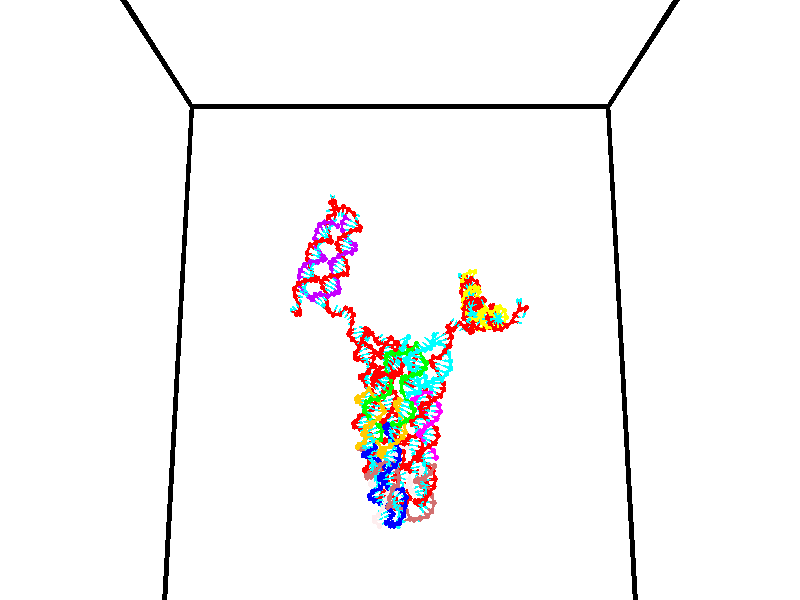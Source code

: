 // switches for output
#declare DRAW_BASES = 1; // possible values are 0, 1; only relevant for DNA ribbons
#declare DRAW_BASES_TYPE = 3; // possible values are 1, 2, 3; only relevant for DNA ribbons
#declare DRAW_FOG = 0; // set to 1 to enable fog

#include "colors.inc"

#include "transforms.inc"
background { rgb <1, 1, 1>}

#default {
   normal{
       ripples 0.25
       frequency 0.20
       turbulence 0.2
       lambda 5
   }
	finish {
		phong 0.1
		phong_size 40.
	}
}

// original window dimensions: 1024x640


// camera settings

camera {
	sky <0, 0.179814, -0.983701>
	up <0, 0.179814, -0.983701>
	right 1.6 * <1, 0, 0>
	location <35, 94.9851, 44.8844>
	look_at <35, 29.7336, 32.9568>
	direction <0, -65.2515, -11.9276>
	angle 67.0682
}


# declare cpy_camera_pos = <35, 94.9851, 44.8844>;
# if (DRAW_FOG = 1)
fog {
	fog_type 2
	up vnormalize(cpy_camera_pos)
	color rgbt<1,1,1,0.3>
	distance 1e-5
	fog_alt 3e-3
	fog_offset 56
}
# end


// LIGHTS

# declare lum = 6;
global_settings {
	ambient_light rgb lum * <0.05, 0.05, 0.05>
	max_trace_level 15
}# declare cpy_direct_light_amount = 0.25;
light_source
{	1000 * <-1, -1.16352, -0.803886>,
	rgb lum * cpy_direct_light_amount
	parallel
}

light_source
{	1000 * <1, 1.16352, 0.803886>,
	rgb lum * cpy_direct_light_amount
	parallel
}

// strand 0

// nucleotide -1

// particle -1
sphere {
	<24.596478, 35.116379, 35.158768> 0.250000
	pigment { color rgbt <1,0,0,0> }
	no_shadow
}
cylinder {
	<24.287521, 34.967834, 34.952660>,  <24.102148, 34.878708, 34.828995>, 0.100000
	pigment { color rgbt <1,0,0,0> }
	no_shadow
}
cylinder {
	<24.287521, 34.967834, 34.952660>,  <24.596478, 35.116379, 35.158768>, 0.100000
	pigment { color rgbt <1,0,0,0> }
	no_shadow
}

// particle -1
sphere {
	<24.287521, 34.967834, 34.952660> 0.100000
	pigment { color rgbt <1,0,0,0> }
	no_shadow
}
sphere {
	0, 1
	scale<0.080000,0.200000,0.300000>
	matrix <0.612876, -0.648725, -0.451153,
		-0.166730, -0.664264, 0.728666,
		-0.772388, -0.371361, -0.515273,
		24.055805, 34.856426, 34.798077>
	pigment { color rgbt <0,1,1,0> }
	no_shadow
}
cylinder {
	<24.861380, 34.612938, 35.025337>,  <24.596478, 35.116379, 35.158768>, 0.130000
	pigment { color rgbt <1,0,0,0> }
	no_shadow
}

// nucleotide -1

// particle -1
sphere {
	<24.861380, 34.612938, 35.025337> 0.250000
	pigment { color rgbt <1,0,0,0> }
	no_shadow
}
cylinder {
	<24.545151, 34.595734, 34.780994>,  <24.355413, 34.585411, 34.634388>, 0.100000
	pigment { color rgbt <1,0,0,0> }
	no_shadow
}
cylinder {
	<24.545151, 34.595734, 34.780994>,  <24.861380, 34.612938, 35.025337>, 0.100000
	pigment { color rgbt <1,0,0,0> }
	no_shadow
}

// particle -1
sphere {
	<24.545151, 34.595734, 34.780994> 0.100000
	pigment { color rgbt <1,0,0,0> }
	no_shadow
}
sphere {
	0, 1
	scale<0.080000,0.200000,0.300000>
	matrix <0.540657, -0.517444, -0.663281,
		-0.287553, -0.854635, 0.432333,
		-0.790571, -0.043016, -0.610857,
		24.307980, 34.582829, 34.597736>
	pigment { color rgbt <0,1,1,0> }
	no_shadow
}
cylinder {
	<24.745840, 33.916328, 34.669247>,  <24.861380, 34.612938, 35.025337>, 0.130000
	pigment { color rgbt <1,0,0,0> }
	no_shadow
}

// nucleotide -1

// particle -1
sphere {
	<24.745840, 33.916328, 34.669247> 0.250000
	pigment { color rgbt <1,0,0,0> }
	no_shadow
}
cylinder {
	<24.646004, 34.242630, 34.460533>,  <24.586102, 34.438412, 34.335304>, 0.100000
	pigment { color rgbt <1,0,0,0> }
	no_shadow
}
cylinder {
	<24.646004, 34.242630, 34.460533>,  <24.745840, 33.916328, 34.669247>, 0.100000
	pigment { color rgbt <1,0,0,0> }
	no_shadow
}

// particle -1
sphere {
	<24.646004, 34.242630, 34.460533> 0.100000
	pigment { color rgbt <1,0,0,0> }
	no_shadow
}
sphere {
	0, 1
	scale<0.080000,0.200000,0.300000>
	matrix <0.464183, -0.372104, -0.803786,
		-0.849846, -0.442819, -0.285784,
		-0.249591, 0.815751, -0.521780,
		24.571127, 34.487354, 34.304001>
	pigment { color rgbt <0,1,1,0> }
	no_shadow
}
cylinder {
	<24.535595, 33.834290, 34.025421>,  <24.745840, 33.916328, 34.669247>, 0.130000
	pigment { color rgbt <1,0,0,0> }
	no_shadow
}

// nucleotide -1

// particle -1
sphere {
	<24.535595, 33.834290, 34.025421> 0.250000
	pigment { color rgbt <1,0,0,0> }
	no_shadow
}
cylinder {
	<24.719225, 34.184509, 33.965210>,  <24.829403, 34.394642, 33.929085>, 0.100000
	pigment { color rgbt <1,0,0,0> }
	no_shadow
}
cylinder {
	<24.719225, 34.184509, 33.965210>,  <24.535595, 33.834290, 34.025421>, 0.100000
	pigment { color rgbt <1,0,0,0> }
	no_shadow
}

// particle -1
sphere {
	<24.719225, 34.184509, 33.965210> 0.100000
	pigment { color rgbt <1,0,0,0> }
	no_shadow
}
sphere {
	0, 1
	scale<0.080000,0.200000,0.300000>
	matrix <0.410475, -0.359311, -0.838096,
		-0.787883, 0.322962, -0.524343,
		0.459076, 0.875552, -0.150527,
		24.856947, 34.447174, 33.920052>
	pigment { color rgbt <0,1,1,0> }
	no_shadow
}
cylinder {
	<24.199135, 33.988941, 33.384079>,  <24.535595, 33.834290, 34.025421>, 0.130000
	pigment { color rgbt <1,0,0,0> }
	no_shadow
}

// nucleotide -1

// particle -1
sphere {
	<24.199135, 33.988941, 33.384079> 0.250000
	pigment { color rgbt <1,0,0,0> }
	no_shadow
}
cylinder {
	<24.550079, 34.170071, 33.447556>,  <24.760647, 34.278748, 33.485641>, 0.100000
	pigment { color rgbt <1,0,0,0> }
	no_shadow
}
cylinder {
	<24.550079, 34.170071, 33.447556>,  <24.199135, 33.988941, 33.384079>, 0.100000
	pigment { color rgbt <1,0,0,0> }
	no_shadow
}

// particle -1
sphere {
	<24.550079, 34.170071, 33.447556> 0.100000
	pigment { color rgbt <1,0,0,0> }
	no_shadow
}
sphere {
	0, 1
	scale<0.080000,0.200000,0.300000>
	matrix <0.272641, -0.198313, -0.941456,
		-0.394845, 0.869264, -0.297451,
		0.877362, 0.452826, 0.158694,
		24.813288, 34.305920, 33.495163>
	pigment { color rgbt <0,1,1,0> }
	no_shadow
}
cylinder {
	<24.211779, 34.495316, 32.894234>,  <24.199135, 33.988941, 33.384079>, 0.130000
	pigment { color rgbt <1,0,0,0> }
	no_shadow
}

// nucleotide -1

// particle -1
sphere {
	<24.211779, 34.495316, 32.894234> 0.250000
	pigment { color rgbt <1,0,0,0> }
	no_shadow
}
cylinder {
	<24.577297, 34.361980, 32.987068>,  <24.796608, 34.281979, 33.042767>, 0.100000
	pigment { color rgbt <1,0,0,0> }
	no_shadow
}
cylinder {
	<24.577297, 34.361980, 32.987068>,  <24.211779, 34.495316, 32.894234>, 0.100000
	pigment { color rgbt <1,0,0,0> }
	no_shadow
}

// particle -1
sphere {
	<24.577297, 34.361980, 32.987068> 0.100000
	pigment { color rgbt <1,0,0,0> }
	no_shadow
}
sphere {
	0, 1
	scale<0.080000,0.200000,0.300000>
	matrix <0.177827, -0.185393, -0.966440,
		0.365174, 0.924401, -0.110136,
		0.913797, -0.333334, 0.232084,
		24.851437, 34.261982, 33.056694>
	pigment { color rgbt <0,1,1,0> }
	no_shadow
}
cylinder {
	<24.616362, 34.772507, 32.451298>,  <24.211779, 34.495316, 32.894234>, 0.130000
	pigment { color rgbt <1,0,0,0> }
	no_shadow
}

// nucleotide -1

// particle -1
sphere {
	<24.616362, 34.772507, 32.451298> 0.250000
	pigment { color rgbt <1,0,0,0> }
	no_shadow
}
cylinder {
	<24.805721, 34.446487, 32.584915>,  <24.919336, 34.250874, 32.665085>, 0.100000
	pigment { color rgbt <1,0,0,0> }
	no_shadow
}
cylinder {
	<24.805721, 34.446487, 32.584915>,  <24.616362, 34.772507, 32.451298>, 0.100000
	pigment { color rgbt <1,0,0,0> }
	no_shadow
}

// particle -1
sphere {
	<24.805721, 34.446487, 32.584915> 0.100000
	pigment { color rgbt <1,0,0,0> }
	no_shadow
}
sphere {
	0, 1
	scale<0.080000,0.200000,0.300000>
	matrix <0.347603, -0.175595, -0.921053,
		0.809362, 0.552139, 0.200188,
		0.473397, -0.815051, 0.334046,
		24.947741, 34.201973, 32.685127>
	pigment { color rgbt <0,1,1,0> }
	no_shadow
}
cylinder {
	<25.309984, 34.741184, 32.192673>,  <24.616362, 34.772507, 32.451298>, 0.130000
	pigment { color rgbt <1,0,0,0> }
	no_shadow
}

// nucleotide -1

// particle -1
sphere {
	<25.309984, 34.741184, 32.192673> 0.250000
	pigment { color rgbt <1,0,0,0> }
	no_shadow
}
cylinder {
	<25.250422, 34.362553, 32.307091>,  <25.214684, 34.135376, 32.375740>, 0.100000
	pigment { color rgbt <1,0,0,0> }
	no_shadow
}
cylinder {
	<25.250422, 34.362553, 32.307091>,  <25.309984, 34.741184, 32.192673>, 0.100000
	pigment { color rgbt <1,0,0,0> }
	no_shadow
}

// particle -1
sphere {
	<25.250422, 34.362553, 32.307091> 0.100000
	pigment { color rgbt <1,0,0,0> }
	no_shadow
}
sphere {
	0, 1
	scale<0.080000,0.200000,0.300000>
	matrix <0.402729, -0.322243, -0.856720,
		0.903126, -0.012375, 0.429198,
		-0.148908, -0.946576, 0.286042,
		25.205750, 34.078579, 32.392902>
	pigment { color rgbt <0,1,1,0> }
	no_shadow
}
cylinder {
	<25.858883, 34.444553, 32.080940>,  <25.309984, 34.741184, 32.192673>, 0.130000
	pigment { color rgbt <1,0,0,0> }
	no_shadow
}

// nucleotide -1

// particle -1
sphere {
	<25.858883, 34.444553, 32.080940> 0.250000
	pigment { color rgbt <1,0,0,0> }
	no_shadow
}
cylinder {
	<25.587944, 34.150299, 32.078190>,  <25.425381, 33.973747, 32.076538>, 0.100000
	pigment { color rgbt <1,0,0,0> }
	no_shadow
}
cylinder {
	<25.587944, 34.150299, 32.078190>,  <25.858883, 34.444553, 32.080940>, 0.100000
	pigment { color rgbt <1,0,0,0> }
	no_shadow
}

// particle -1
sphere {
	<25.587944, 34.150299, 32.078190> 0.100000
	pigment { color rgbt <1,0,0,0> }
	no_shadow
}
sphere {
	0, 1
	scale<0.080000,0.200000,0.300000>
	matrix <0.412843, -0.372361, -0.831209,
		0.608903, -0.565856, 0.555918,
		-0.677346, -0.735632, -0.006878,
		25.384741, 33.929611, 32.076126>
	pigment { color rgbt <0,1,1,0> }
	no_shadow
}
cylinder {
	<26.281698, 33.743156, 31.977409>,  <25.858883, 34.444553, 32.080940>, 0.130000
	pigment { color rgbt <1,0,0,0> }
	no_shadow
}

// nucleotide -1

// particle -1
sphere {
	<26.281698, 33.743156, 31.977409> 0.250000
	pigment { color rgbt <1,0,0,0> }
	no_shadow
}
cylinder {
	<25.905514, 33.651375, 31.877100>,  <25.679804, 33.596306, 31.816916>, 0.100000
	pigment { color rgbt <1,0,0,0> }
	no_shadow
}
cylinder {
	<25.905514, 33.651375, 31.877100>,  <26.281698, 33.743156, 31.977409>, 0.100000
	pigment { color rgbt <1,0,0,0> }
	no_shadow
}

// particle -1
sphere {
	<25.905514, 33.651375, 31.877100> 0.100000
	pigment { color rgbt <1,0,0,0> }
	no_shadow
}
sphere {
	0, 1
	scale<0.080000,0.200000,0.300000>
	matrix <0.336423, -0.523004, -0.783127,
		0.048539, -0.820864, 0.569058,
		-0.940460, -0.229456, -0.250771,
		25.623377, 33.582539, 31.801868>
	pigment { color rgbt <0,1,1,0> }
	no_shadow
}
cylinder {
	<26.403929, 33.052967, 31.656376>,  <26.281698, 33.743156, 31.977409>, 0.130000
	pigment { color rgbt <1,0,0,0> }
	no_shadow
}

// nucleotide -1

// particle -1
sphere {
	<26.403929, 33.052967, 31.656376> 0.250000
	pigment { color rgbt <1,0,0,0> }
	no_shadow
}
cylinder {
	<26.036711, 33.176315, 31.556696>,  <25.816380, 33.250324, 31.496889>, 0.100000
	pigment { color rgbt <1,0,0,0> }
	no_shadow
}
cylinder {
	<26.036711, 33.176315, 31.556696>,  <26.403929, 33.052967, 31.656376>, 0.100000
	pigment { color rgbt <1,0,0,0> }
	no_shadow
}

// particle -1
sphere {
	<26.036711, 33.176315, 31.556696> 0.100000
	pigment { color rgbt <1,0,0,0> }
	no_shadow
}
sphere {
	0, 1
	scale<0.080000,0.200000,0.300000>
	matrix <0.110532, -0.404553, -0.907810,
		-0.380746, -0.860959, 0.337316,
		-0.918050, 0.308361, -0.249195,
		25.761297, 33.268826, 31.481936>
	pigment { color rgbt <0,1,1,0> }
	no_shadow
}
cylinder {
	<26.032328, 32.431210, 31.454041>,  <26.403929, 33.052967, 31.656376>, 0.130000
	pigment { color rgbt <1,0,0,0> }
	no_shadow
}

// nucleotide -1

// particle -1
sphere {
	<26.032328, 32.431210, 31.454041> 0.250000
	pigment { color rgbt <1,0,0,0> }
	no_shadow
}
cylinder {
	<25.859652, 32.743076, 31.272596>,  <25.756046, 32.930195, 31.163731>, 0.100000
	pigment { color rgbt <1,0,0,0> }
	no_shadow
}
cylinder {
	<25.859652, 32.743076, 31.272596>,  <26.032328, 32.431210, 31.454041>, 0.100000
	pigment { color rgbt <1,0,0,0> }
	no_shadow
}

// particle -1
sphere {
	<25.859652, 32.743076, 31.272596> 0.100000
	pigment { color rgbt <1,0,0,0> }
	no_shadow
}
sphere {
	0, 1
	scale<0.080000,0.200000,0.300000>
	matrix <0.118678, -0.449417, -0.885404,
		-0.894180, -0.436054, 0.101480,
		-0.431691, 0.779667, -0.453610,
		25.730145, 32.976978, 31.136513>
	pigment { color rgbt <0,1,1,0> }
	no_shadow
}
cylinder {
	<25.599312, 32.073303, 30.932360>,  <26.032328, 32.431210, 31.454041>, 0.130000
	pigment { color rgbt <1,0,0,0> }
	no_shadow
}

// nucleotide -1

// particle -1
sphere {
	<25.599312, 32.073303, 30.932360> 0.250000
	pigment { color rgbt <1,0,0,0> }
	no_shadow
}
cylinder {
	<25.648092, 32.455772, 30.825884>,  <25.677361, 32.685253, 30.761999>, 0.100000
	pigment { color rgbt <1,0,0,0> }
	no_shadow
}
cylinder {
	<25.648092, 32.455772, 30.825884>,  <25.599312, 32.073303, 30.932360>, 0.100000
	pigment { color rgbt <1,0,0,0> }
	no_shadow
}

// particle -1
sphere {
	<25.648092, 32.455772, 30.825884> 0.100000
	pigment { color rgbt <1,0,0,0> }
	no_shadow
}
sphere {
	0, 1
	scale<0.080000,0.200000,0.300000>
	matrix <0.027445, -0.271337, -0.962093,
		-0.992156, 0.110025, -0.059333,
		0.121953, 0.956175, -0.266189,
		25.684679, 32.742626, 30.746027>
	pigment { color rgbt <0,1,1,0> }
	no_shadow
}
cylinder {
	<25.400229, 32.054138, 30.360668>,  <25.599312, 32.073303, 30.932360>, 0.130000
	pigment { color rgbt <1,0,0,0> }
	no_shadow
}

// nucleotide -1

// particle -1
sphere {
	<25.400229, 32.054138, 30.360668> 0.250000
	pigment { color rgbt <1,0,0,0> }
	no_shadow
}
cylinder {
	<25.582724, 32.408939, 30.332199>,  <25.692221, 32.621822, 30.315117>, 0.100000
	pigment { color rgbt <1,0,0,0> }
	no_shadow
}
cylinder {
	<25.582724, 32.408939, 30.332199>,  <25.400229, 32.054138, 30.360668>, 0.100000
	pigment { color rgbt <1,0,0,0> }
	no_shadow
}

// particle -1
sphere {
	<25.582724, 32.408939, 30.332199> 0.100000
	pigment { color rgbt <1,0,0,0> }
	no_shadow
}
sphere {
	0, 1
	scale<0.080000,0.200000,0.300000>
	matrix <0.231524, -0.195554, -0.952972,
		-0.859210, 0.418305, -0.294583,
		0.456240, 0.887006, -0.071175,
		25.719595, 32.675041, 30.310846>
	pigment { color rgbt <0,1,1,0> }
	no_shadow
}
cylinder {
	<25.125214, 32.427040, 29.773138>,  <25.400229, 32.054138, 30.360668>, 0.130000
	pigment { color rgbt <1,0,0,0> }
	no_shadow
}

// nucleotide -1

// particle -1
sphere {
	<25.125214, 32.427040, 29.773138> 0.250000
	pigment { color rgbt <1,0,0,0> }
	no_shadow
}
cylinder {
	<25.482899, 32.587975, 29.851633>,  <25.697510, 32.684536, 29.898729>, 0.100000
	pigment { color rgbt <1,0,0,0> }
	no_shadow
}
cylinder {
	<25.482899, 32.587975, 29.851633>,  <25.125214, 32.427040, 29.773138>, 0.100000
	pigment { color rgbt <1,0,0,0> }
	no_shadow
}

// particle -1
sphere {
	<25.482899, 32.587975, 29.851633> 0.100000
	pigment { color rgbt <1,0,0,0> }
	no_shadow
}
sphere {
	0, 1
	scale<0.080000,0.200000,0.300000>
	matrix <0.258905, -0.107230, -0.959932,
		-0.365175, 0.909189, -0.200054,
		0.894212, 0.402339, 0.196236,
		25.751162, 32.708675, 29.910503>
	pigment { color rgbt <0,1,1,0> }
	no_shadow
}
cylinder {
	<25.177258, 32.956081, 29.354218>,  <25.125214, 32.427040, 29.773138>, 0.130000
	pigment { color rgbt <1,0,0,0> }
	no_shadow
}

// nucleotide -1

// particle -1
sphere {
	<25.177258, 32.956081, 29.354218> 0.250000
	pigment { color rgbt <1,0,0,0> }
	no_shadow
}
cylinder {
	<25.562330, 32.886860, 29.437450>,  <25.793373, 32.845325, 29.487391>, 0.100000
	pigment { color rgbt <1,0,0,0> }
	no_shadow
}
cylinder {
	<25.562330, 32.886860, 29.437450>,  <25.177258, 32.956081, 29.354218>, 0.100000
	pigment { color rgbt <1,0,0,0> }
	no_shadow
}

// particle -1
sphere {
	<25.562330, 32.886860, 29.437450> 0.100000
	pigment { color rgbt <1,0,0,0> }
	no_shadow
}
sphere {
	0, 1
	scale<0.080000,0.200000,0.300000>
	matrix <0.214925, 0.021581, -0.976392,
		0.164479, 0.984676, 0.057969,
		0.962681, -0.173055, 0.208082,
		25.851135, 32.834942, 29.499874>
	pigment { color rgbt <0,1,1,0> }
	no_shadow
}
cylinder {
	<25.525581, 33.358013, 28.733210>,  <25.177258, 32.956081, 29.354218>, 0.130000
	pigment { color rgbt <1,0,0,0> }
	no_shadow
}

// nucleotide -1

// particle -1
sphere {
	<25.525581, 33.358013, 28.733210> 0.250000
	pigment { color rgbt <1,0,0,0> }
	no_shadow
}
cylinder {
	<25.799250, 33.113918, 28.892973>,  <25.963451, 32.967461, 28.988831>, 0.100000
	pigment { color rgbt <1,0,0,0> }
	no_shadow
}
cylinder {
	<25.799250, 33.113918, 28.892973>,  <25.525581, 33.358013, 28.733210>, 0.100000
	pigment { color rgbt <1,0,0,0> }
	no_shadow
}

// particle -1
sphere {
	<25.799250, 33.113918, 28.892973> 0.100000
	pigment { color rgbt <1,0,0,0> }
	no_shadow
}
sphere {
	0, 1
	scale<0.080000,0.200000,0.300000>
	matrix <0.403689, -0.139238, -0.904239,
		0.607410, 0.779889, 0.151082,
		0.684170, -0.610234, 0.399407,
		26.004501, 32.930847, 29.012794>
	pigment { color rgbt <0,1,1,0> }
	no_shadow
}
cylinder {
	<26.158581, 33.596355, 28.578987>,  <25.525581, 33.358013, 28.733210>, 0.130000
	pigment { color rgbt <1,0,0,0> }
	no_shadow
}

// nucleotide -1

// particle -1
sphere {
	<26.158581, 33.596355, 28.578987> 0.250000
	pigment { color rgbt <1,0,0,0> }
	no_shadow
}
cylinder {
	<26.190948, 33.203026, 28.644138>,  <26.210369, 32.967030, 28.683229>, 0.100000
	pigment { color rgbt <1,0,0,0> }
	no_shadow
}
cylinder {
	<26.190948, 33.203026, 28.644138>,  <26.158581, 33.596355, 28.578987>, 0.100000
	pigment { color rgbt <1,0,0,0> }
	no_shadow
}

// particle -1
sphere {
	<26.190948, 33.203026, 28.644138> 0.100000
	pigment { color rgbt <1,0,0,0> }
	no_shadow
}
sphere {
	0, 1
	scale<0.080000,0.200000,0.300000>
	matrix <0.517839, -0.098151, -0.849829,
		0.851643, 0.153113, 0.501260,
		0.080920, -0.983322, 0.162877,
		26.215225, 32.908028, 28.693001>
	pigment { color rgbt <0,1,1,0> }
	no_shadow
}
cylinder {
	<26.800665, 33.447426, 28.267342>,  <26.158581, 33.596355, 28.578987>, 0.130000
	pigment { color rgbt <1,0,0,0> }
	no_shadow
}

// nucleotide -1

// particle -1
sphere {
	<26.800665, 33.447426, 28.267342> 0.250000
	pigment { color rgbt <1,0,0,0> }
	no_shadow
}
cylinder {
	<26.646982, 33.081738, 28.318855>,  <26.554773, 32.862324, 28.349764>, 0.100000
	pigment { color rgbt <1,0,0,0> }
	no_shadow
}
cylinder {
	<26.646982, 33.081738, 28.318855>,  <26.800665, 33.447426, 28.267342>, 0.100000
	pigment { color rgbt <1,0,0,0> }
	no_shadow
}

// particle -1
sphere {
	<26.646982, 33.081738, 28.318855> 0.100000
	pigment { color rgbt <1,0,0,0> }
	no_shadow
}
sphere {
	0, 1
	scale<0.080000,0.200000,0.300000>
	matrix <0.480524, -0.317123, -0.817637,
		0.788341, -0.252257, 0.561146,
		-0.384207, -0.914221, 0.128786,
		26.531719, 32.807472, 28.357491>
	pigment { color rgbt <0,1,1,0> }
	no_shadow
}
cylinder {
	<27.365967, 32.955055, 28.267395>,  <26.800665, 33.447426, 28.267342>, 0.130000
	pigment { color rgbt <1,0,0,0> }
	no_shadow
}

// nucleotide -1

// particle -1
sphere {
	<27.365967, 32.955055, 28.267395> 0.250000
	pigment { color rgbt <1,0,0,0> }
	no_shadow
}
cylinder {
	<27.049805, 32.724609, 28.184118>,  <26.860107, 32.586342, 28.134151>, 0.100000
	pigment { color rgbt <1,0,0,0> }
	no_shadow
}
cylinder {
	<27.049805, 32.724609, 28.184118>,  <27.365967, 32.955055, 28.267395>, 0.100000
	pigment { color rgbt <1,0,0,0> }
	no_shadow
}

// particle -1
sphere {
	<27.049805, 32.724609, 28.184118> 0.100000
	pigment { color rgbt <1,0,0,0> }
	no_shadow
}
sphere {
	0, 1
	scale<0.080000,0.200000,0.300000>
	matrix <0.525919, -0.463928, -0.712868,
		0.314110, -0.672948, 0.669684,
		-0.790407, -0.576119, -0.208192,
		26.812683, 32.551773, 28.121660>
	pigment { color rgbt <0,1,1,0> }
	no_shadow
}
cylinder {
	<27.656860, 32.368340, 28.144215>,  <27.365967, 32.955055, 28.267395>, 0.130000
	pigment { color rgbt <1,0,0,0> }
	no_shadow
}

// nucleotide -1

// particle -1
sphere {
	<27.656860, 32.368340, 28.144215> 0.250000
	pigment { color rgbt <1,0,0,0> }
	no_shadow
}
cylinder {
	<27.321798, 32.305080, 27.935093>,  <27.120760, 32.267124, 27.809620>, 0.100000
	pigment { color rgbt <1,0,0,0> }
	no_shadow
}
cylinder {
	<27.321798, 32.305080, 27.935093>,  <27.656860, 32.368340, 28.144215>, 0.100000
	pigment { color rgbt <1,0,0,0> }
	no_shadow
}

// particle -1
sphere {
	<27.321798, 32.305080, 27.935093> 0.100000
	pigment { color rgbt <1,0,0,0> }
	no_shadow
}
sphere {
	0, 1
	scale<0.080000,0.200000,0.300000>
	matrix <0.511038, -0.564794, -0.647957,
		-0.192802, -0.809937, 0.553923,
		-0.837656, -0.158148, -0.522802,
		27.070501, 32.257637, 27.778252>
	pigment { color rgbt <0,1,1,0> }
	no_shadow
}
cylinder {
	<27.495026, 31.594751, 27.968225>,  <27.656860, 32.368340, 28.144215>, 0.130000
	pigment { color rgbt <1,0,0,0> }
	no_shadow
}

// nucleotide -1

// particle -1
sphere {
	<27.495026, 31.594751, 27.968225> 0.250000
	pigment { color rgbt <1,0,0,0> }
	no_shadow
}
cylinder {
	<27.250853, 31.769121, 27.703697>,  <27.104349, 31.873743, 27.544981>, 0.100000
	pigment { color rgbt <1,0,0,0> }
	no_shadow
}
cylinder {
	<27.250853, 31.769121, 27.703697>,  <27.495026, 31.594751, 27.968225>, 0.100000
	pigment { color rgbt <1,0,0,0> }
	no_shadow
}

// particle -1
sphere {
	<27.250853, 31.769121, 27.703697> 0.100000
	pigment { color rgbt <1,0,0,0> }
	no_shadow
}
sphere {
	0, 1
	scale<0.080000,0.200000,0.300000>
	matrix <0.401968, -0.548926, -0.732873,
		-0.682494, -0.713196, 0.159853,
		-0.610430, 0.435925, -0.661321,
		27.067724, 31.899899, 27.505301>
	pigment { color rgbt <0,1,1,0> }
	no_shadow
}
cylinder {
	<27.343290, 31.048738, 27.400957>,  <27.495026, 31.594751, 27.968225>, 0.130000
	pigment { color rgbt <1,0,0,0> }
	no_shadow
}

// nucleotide -1

// particle -1
sphere {
	<27.343290, 31.048738, 27.400957> 0.250000
	pigment { color rgbt <1,0,0,0> }
	no_shadow
}
cylinder {
	<27.238913, 31.385687, 27.212353>,  <27.176285, 31.587856, 27.099190>, 0.100000
	pigment { color rgbt <1,0,0,0> }
	no_shadow
}
cylinder {
	<27.238913, 31.385687, 27.212353>,  <27.343290, 31.048738, 27.400957>, 0.100000
	pigment { color rgbt <1,0,0,0> }
	no_shadow
}

// particle -1
sphere {
	<27.238913, 31.385687, 27.212353> 0.100000
	pigment { color rgbt <1,0,0,0> }
	no_shadow
}
sphere {
	0, 1
	scale<0.080000,0.200000,0.300000>
	matrix <0.439932, -0.330996, -0.834806,
		-0.859283, -0.425272, -0.284213,
		-0.260947, 0.842369, -0.471510,
		27.160629, 31.638397, 27.070900>
	pigment { color rgbt <0,1,1,0> }
	no_shadow
}
cylinder {
	<27.106262, 30.804113, 26.741245>,  <27.343290, 31.048738, 27.400957>, 0.130000
	pigment { color rgbt <1,0,0,0> }
	no_shadow
}

// nucleotide -1

// particle -1
sphere {
	<27.106262, 30.804113, 26.741245> 0.250000
	pigment { color rgbt <1,0,0,0> }
	no_shadow
}
cylinder {
	<27.221889, 31.185549, 26.707529>,  <27.291265, 31.414410, 26.687300>, 0.100000
	pigment { color rgbt <1,0,0,0> }
	no_shadow
}
cylinder {
	<27.221889, 31.185549, 26.707529>,  <27.106262, 30.804113, 26.741245>, 0.100000
	pigment { color rgbt <1,0,0,0> }
	no_shadow
}

// particle -1
sphere {
	<27.221889, 31.185549, 26.707529> 0.100000
	pigment { color rgbt <1,0,0,0> }
	no_shadow
}
sphere {
	0, 1
	scale<0.080000,0.200000,0.300000>
	matrix <0.509430, -0.227777, -0.829818,
		-0.810506, 0.196934, -0.551631,
		0.289068, 0.953591, -0.084291,
		27.308609, 31.471626, 26.682241>
	pigment { color rgbt <0,1,1,0> }
	no_shadow
}
cylinder {
	<26.812057, 31.201832, 26.146061>,  <27.106262, 30.804113, 26.741245>, 0.130000
	pigment { color rgbt <1,0,0,0> }
	no_shadow
}

// nucleotide -1

// particle -1
sphere {
	<26.812057, 31.201832, 26.146061> 0.250000
	pigment { color rgbt <1,0,0,0> }
	no_shadow
}
cylinder {
	<27.189322, 31.300537, 26.235107>,  <27.415680, 31.359760, 26.288534>, 0.100000
	pigment { color rgbt <1,0,0,0> }
	no_shadow
}
cylinder {
	<27.189322, 31.300537, 26.235107>,  <26.812057, 31.201832, 26.146061>, 0.100000
	pigment { color rgbt <1,0,0,0> }
	no_shadow
}

// particle -1
sphere {
	<27.189322, 31.300537, 26.235107> 0.100000
	pigment { color rgbt <1,0,0,0> }
	no_shadow
}
sphere {
	0, 1
	scale<0.080000,0.200000,0.300000>
	matrix <0.313789, -0.440552, -0.841101,
		-0.109479, 0.863147, -0.492943,
		0.943160, 0.246762, 0.222615,
		27.472269, 31.374565, 26.301891>
	pigment { color rgbt <0,1,1,0> }
	no_shadow
}
cylinder {
	<27.188829, 31.517080, 25.598633>,  <26.812057, 31.201832, 26.146061>, 0.130000
	pigment { color rgbt <1,0,0,0> }
	no_shadow
}

// nucleotide -1

// particle -1
sphere {
	<27.188829, 31.517080, 25.598633> 0.250000
	pigment { color rgbt <1,0,0,0> }
	no_shadow
}
cylinder {
	<27.443665, 31.335045, 25.847475>,  <27.596565, 31.225822, 25.996780>, 0.100000
	pigment { color rgbt <1,0,0,0> }
	no_shadow
}
cylinder {
	<27.443665, 31.335045, 25.847475>,  <27.188829, 31.517080, 25.598633>, 0.100000
	pigment { color rgbt <1,0,0,0> }
	no_shadow
}

// particle -1
sphere {
	<27.443665, 31.335045, 25.847475> 0.100000
	pigment { color rgbt <1,0,0,0> }
	no_shadow
}
sphere {
	0, 1
	scale<0.080000,0.200000,0.300000>
	matrix <0.494552, -0.377722, -0.782780,
		0.591218, 0.806362, -0.015576,
		0.637087, -0.455090, 0.622104,
		27.634790, 31.198519, 26.034107>
	pigment { color rgbt <0,1,1,0> }
	no_shadow
}
cylinder {
	<27.878155, 31.650713, 25.355171>,  <27.188829, 31.517080, 25.598633>, 0.130000
	pigment { color rgbt <1,0,0,0> }
	no_shadow
}

// nucleotide -1

// particle -1
sphere {
	<27.878155, 31.650713, 25.355171> 0.250000
	pigment { color rgbt <1,0,0,0> }
	no_shadow
}
cylinder {
	<27.853157, 31.301855, 25.549267>,  <27.838158, 31.092541, 25.665724>, 0.100000
	pigment { color rgbt <1,0,0,0> }
	no_shadow
}
cylinder {
	<27.853157, 31.301855, 25.549267>,  <27.878155, 31.650713, 25.355171>, 0.100000
	pigment { color rgbt <1,0,0,0> }
	no_shadow
}

// particle -1
sphere {
	<27.853157, 31.301855, 25.549267> 0.100000
	pigment { color rgbt <1,0,0,0> }
	no_shadow
}
sphere {
	0, 1
	scale<0.080000,0.200000,0.300000>
	matrix <0.231783, -0.485580, -0.842905,
		0.970758, 0.059794, 0.232494,
		-0.062494, -0.872145, 0.485239,
		27.834410, 31.040211, 25.694839>
	pigment { color rgbt <0,1,1,0> }
	no_shadow
}
cylinder {
	<27.936781, 32.401798, 25.147360>,  <27.878155, 31.650713, 25.355171>, 0.130000
	pigment { color rgbt <1,0,0,0> }
	no_shadow
}

// nucleotide -1

// particle -1
sphere {
	<27.936781, 32.401798, 25.147360> 0.250000
	pigment { color rgbt <1,0,0,0> }
	no_shadow
}
cylinder {
	<27.547031, 32.348648, 25.219961>,  <27.313183, 32.316757, 25.263521>, 0.100000
	pigment { color rgbt <1,0,0,0> }
	no_shadow
}
cylinder {
	<27.547031, 32.348648, 25.219961>,  <27.936781, 32.401798, 25.147360>, 0.100000
	pigment { color rgbt <1,0,0,0> }
	no_shadow
}

// particle -1
sphere {
	<27.547031, 32.348648, 25.219961> 0.100000
	pigment { color rgbt <1,0,0,0> }
	no_shadow
}
sphere {
	0, 1
	scale<0.080000,0.200000,0.300000>
	matrix <-0.218419, 0.751801, -0.622164,
		-0.053783, -0.645863, -0.761557,
		-0.974372, -0.132877, 0.181503,
		27.254721, 32.308784, 25.274412>
	pigment { color rgbt <0,1,1,0> }
	no_shadow
}
cylinder {
	<27.552401, 32.917389, 24.675564>,  <27.936781, 32.401798, 25.147360>, 0.130000
	pigment { color rgbt <1,0,0,0> }
	no_shadow
}

// nucleotide -1

// particle -1
sphere {
	<27.552401, 32.917389, 24.675564> 0.250000
	pigment { color rgbt <1,0,0,0> }
	no_shadow
}
cylinder {
	<27.733805, 32.771091, 24.350464>,  <27.842648, 32.683311, 24.155405>, 0.100000
	pigment { color rgbt <1,0,0,0> }
	no_shadow
}
cylinder {
	<27.733805, 32.771091, 24.350464>,  <27.552401, 32.917389, 24.675564>, 0.100000
	pigment { color rgbt <1,0,0,0> }
	no_shadow
}

// particle -1
sphere {
	<27.733805, 32.771091, 24.350464> 0.100000
	pigment { color rgbt <1,0,0,0> }
	no_shadow
}
sphere {
	0, 1
	scale<0.080000,0.200000,0.300000>
	matrix <-0.801420, 0.231633, -0.551428,
		0.389940, 0.901431, -0.188065,
		0.453512, -0.365742, -0.812748,
		27.869858, 32.661369, 24.106640>
	pigment { color rgbt <0,1,1,0> }
	no_shadow
}
cylinder {
	<28.044920, 33.508457, 24.827524>,  <27.552401, 32.917389, 24.675564>, 0.130000
	pigment { color rgbt <1,0,0,0> }
	no_shadow
}

// nucleotide -1

// particle -1
sphere {
	<28.044920, 33.508457, 24.827524> 0.250000
	pigment { color rgbt <1,0,0,0> }
	no_shadow
}
cylinder {
	<27.881081, 33.820023, 24.637569>,  <27.782778, 34.006962, 24.523596>, 0.100000
	pigment { color rgbt <1,0,0,0> }
	no_shadow
}
cylinder {
	<27.881081, 33.820023, 24.637569>,  <28.044920, 33.508457, 24.827524>, 0.100000
	pigment { color rgbt <1,0,0,0> }
	no_shadow
}

// particle -1
sphere {
	<27.881081, 33.820023, 24.637569> 0.100000
	pigment { color rgbt <1,0,0,0> }
	no_shadow
}
sphere {
	0, 1
	scale<0.080000,0.200000,0.300000>
	matrix <0.747215, -0.012185, -0.664471,
		-0.523355, -0.627008, -0.577028,
		-0.409598, 0.778917, -0.474887,
		27.758202, 34.053699, 24.495104>
	pigment { color rgbt <0,1,1,0> }
	no_shadow
}
cylinder {
	<28.398932, 33.009762, 25.352249>,  <28.044920, 33.508457, 24.827524>, 0.130000
	pigment { color rgbt <1,0,0,0> }
	no_shadow
}

// nucleotide -1

// particle -1
sphere {
	<28.398932, 33.009762, 25.352249> 0.250000
	pigment { color rgbt <1,0,0,0> }
	no_shadow
}
cylinder {
	<28.470310, 33.240246, 25.671284>,  <28.513138, 33.378536, 25.862703>, 0.100000
	pigment { color rgbt <1,0,0,0> }
	no_shadow
}
cylinder {
	<28.470310, 33.240246, 25.671284>,  <28.398932, 33.009762, 25.352249>, 0.100000
	pigment { color rgbt <1,0,0,0> }
	no_shadow
}

// particle -1
sphere {
	<28.470310, 33.240246, 25.671284> 0.100000
	pigment { color rgbt <1,0,0,0> }
	no_shadow
}
sphere {
	0, 1
	scale<0.080000,0.200000,0.300000>
	matrix <0.783581, -0.573483, 0.238993,
		0.595112, 0.582325, -0.553841,
		0.178447, 0.576207, 0.797585,
		28.523844, 33.413109, 25.910559>
	pigment { color rgbt <0,1,1,0> }
	no_shadow
}
cylinder {
	<29.014902, 33.349735, 25.190924>,  <28.398932, 33.009762, 25.352249>, 0.130000
	pigment { color rgbt <1,0,0,0> }
	no_shadow
}

// nucleotide -1

// particle -1
sphere {
	<29.014902, 33.349735, 25.190924> 0.250000
	pigment { color rgbt <1,0,0,0> }
	no_shadow
}
cylinder {
	<28.930071, 33.272160, 25.574051>,  <28.879173, 33.225613, 25.803926>, 0.100000
	pigment { color rgbt <1,0,0,0> }
	no_shadow
}
cylinder {
	<28.930071, 33.272160, 25.574051>,  <29.014902, 33.349735, 25.190924>, 0.100000
	pigment { color rgbt <1,0,0,0> }
	no_shadow
}

// particle -1
sphere {
	<28.930071, 33.272160, 25.574051> 0.100000
	pigment { color rgbt <1,0,0,0> }
	no_shadow
}
sphere {
	0, 1
	scale<0.080000,0.200000,0.300000>
	matrix <0.726302, -0.687033, 0.021705,
		0.653842, 0.700266, 0.286561,
		-0.212077, -0.193938, 0.957816,
		28.866447, 33.213978, 25.861395>
	pigment { color rgbt <0,1,1,0> }
	no_shadow
}
cylinder {
	<29.518206, 33.444344, 25.503538>,  <29.014902, 33.349735, 25.190924>, 0.130000
	pigment { color rgbt <1,0,0,0> }
	no_shadow
}

// nucleotide -1

// particle -1
sphere {
	<29.518206, 33.444344, 25.503538> 0.250000
	pigment { color rgbt <1,0,0,0> }
	no_shadow
}
cylinder {
	<29.329927, 33.191654, 25.749910>,  <29.216961, 33.040039, 25.897734>, 0.100000
	pigment { color rgbt <1,0,0,0> }
	no_shadow
}
cylinder {
	<29.329927, 33.191654, 25.749910>,  <29.518206, 33.444344, 25.503538>, 0.100000
	pigment { color rgbt <1,0,0,0> }
	no_shadow
}

// particle -1
sphere {
	<29.329927, 33.191654, 25.749910> 0.100000
	pigment { color rgbt <1,0,0,0> }
	no_shadow
}
sphere {
	0, 1
	scale<0.080000,0.200000,0.300000>
	matrix <0.699019, -0.692968, -0.176544,
		0.538347, 0.347449, 0.767764,
		-0.470695, -0.631724, 0.615931,
		29.188719, 33.002136, 25.934690>
	pigment { color rgbt <0,1,1,0> }
	no_shadow
}
cylinder {
	<30.129471, 33.557743, 25.944214>,  <29.518206, 33.444344, 25.503538>, 0.130000
	pigment { color rgbt <1,0,0,0> }
	no_shadow
}

// nucleotide -1

// particle -1
sphere {
	<30.129471, 33.557743, 25.944214> 0.250000
	pigment { color rgbt <1,0,0,0> }
	no_shadow
}
cylinder {
	<30.394732, 33.817783, 26.092592>,  <30.553888, 33.973808, 26.181620>, 0.100000
	pigment { color rgbt <1,0,0,0> }
	no_shadow
}
cylinder {
	<30.394732, 33.817783, 26.092592>,  <30.129471, 33.557743, 25.944214>, 0.100000
	pigment { color rgbt <1,0,0,0> }
	no_shadow
}

// particle -1
sphere {
	<30.394732, 33.817783, 26.092592> 0.100000
	pigment { color rgbt <1,0,0,0> }
	no_shadow
}
sphere {
	0, 1
	scale<0.080000,0.200000,0.300000>
	matrix <-0.570685, 0.118491, 0.812576,
		0.484303, -0.750552, 0.449580,
		0.663151, 0.650101, 0.370943,
		30.593678, 34.012814, 26.203875>
	pigment { color rgbt <0,1,1,0> }
	no_shadow
}
cylinder {
	<30.434410, 33.349377, 26.656633>,  <30.129471, 33.557743, 25.944214>, 0.130000
	pigment { color rgbt <1,0,0,0> }
	no_shadow
}

// nucleotide -1

// particle -1
sphere {
	<30.434410, 33.349377, 26.656633> 0.250000
	pigment { color rgbt <1,0,0,0> }
	no_shadow
}
cylinder {
	<30.452631, 33.746330, 26.610853>,  <30.463564, 33.984501, 26.583385>, 0.100000
	pigment { color rgbt <1,0,0,0> }
	no_shadow
}
cylinder {
	<30.452631, 33.746330, 26.610853>,  <30.434410, 33.349377, 26.656633>, 0.100000
	pigment { color rgbt <1,0,0,0> }
	no_shadow
}

// particle -1
sphere {
	<30.452631, 33.746330, 26.610853> 0.100000
	pigment { color rgbt <1,0,0,0> }
	no_shadow
}
sphere {
	0, 1
	scale<0.080000,0.200000,0.300000>
	matrix <-0.563497, 0.120128, 0.817338,
		0.824861, 0.027260, 0.564678,
		0.045553, 0.992384, -0.114449,
		30.466297, 34.044044, 26.576519>
	pigment { color rgbt <0,1,1,0> }
	no_shadow
}
cylinder {
	<30.839758, 33.699593, 27.185871>,  <30.434410, 33.349377, 26.656633>, 0.130000
	pigment { color rgbt <1,0,0,0> }
	no_shadow
}

// nucleotide -1

// particle -1
sphere {
	<30.839758, 33.699593, 27.185871> 0.250000
	pigment { color rgbt <1,0,0,0> }
	no_shadow
}
cylinder {
	<30.550722, 33.951550, 27.071959>,  <30.377300, 34.102722, 27.003611>, 0.100000
	pigment { color rgbt <1,0,0,0> }
	no_shadow
}
cylinder {
	<30.550722, 33.951550, 27.071959>,  <30.839758, 33.699593, 27.185871>, 0.100000
	pigment { color rgbt <1,0,0,0> }
	no_shadow
}

// particle -1
sphere {
	<30.550722, 33.951550, 27.071959> 0.100000
	pigment { color rgbt <1,0,0,0> }
	no_shadow
}
sphere {
	0, 1
	scale<0.080000,0.200000,0.300000>
	matrix <-0.395117, -0.038304, 0.917832,
		0.567227, 0.775738, 0.276559,
		-0.722590, 0.629892, -0.284780,
		30.333944, 34.140518, 26.986525>
	pigment { color rgbt <0,1,1,0> }
	no_shadow
}
cylinder {
	<30.815851, 34.297848, 27.620768>,  <30.839758, 33.699593, 27.185871>, 0.130000
	pigment { color rgbt <1,0,0,0> }
	no_shadow
}

// nucleotide -1

// particle -1
sphere {
	<30.815851, 34.297848, 27.620768> 0.250000
	pigment { color rgbt <1,0,0,0> }
	no_shadow
}
cylinder {
	<30.448950, 34.269672, 27.463959>,  <30.228809, 34.252766, 27.369873>, 0.100000
	pigment { color rgbt <1,0,0,0> }
	no_shadow
}
cylinder {
	<30.448950, 34.269672, 27.463959>,  <30.815851, 34.297848, 27.620768>, 0.100000
	pigment { color rgbt <1,0,0,0> }
	no_shadow
}

// particle -1
sphere {
	<30.448950, 34.269672, 27.463959> 0.100000
	pigment { color rgbt <1,0,0,0> }
	no_shadow
}
sphere {
	0, 1
	scale<0.080000,0.200000,0.300000>
	matrix <-0.398240, 0.179502, 0.899546,
		0.007004, 0.981232, -0.192701,
		-0.917254, -0.070441, -0.392024,
		30.173773, 34.248539, 27.346352>
	pigment { color rgbt <0,1,1,0> }
	no_shadow
}
cylinder {
	<30.555931, 34.870251, 27.749964>,  <30.815851, 34.297848, 27.620768>, 0.130000
	pigment { color rgbt <1,0,0,0> }
	no_shadow
}

// nucleotide -1

// particle -1
sphere {
	<30.555931, 34.870251, 27.749964> 0.250000
	pigment { color rgbt <1,0,0,0> }
	no_shadow
}
cylinder {
	<30.248795, 34.617321, 27.708809>,  <30.064512, 34.465565, 27.684116>, 0.100000
	pigment { color rgbt <1,0,0,0> }
	no_shadow
}
cylinder {
	<30.248795, 34.617321, 27.708809>,  <30.555931, 34.870251, 27.749964>, 0.100000
	pigment { color rgbt <1,0,0,0> }
	no_shadow
}

// particle -1
sphere {
	<30.248795, 34.617321, 27.708809> 0.100000
	pigment { color rgbt <1,0,0,0> }
	no_shadow
}
sphere {
	0, 1
	scale<0.080000,0.200000,0.300000>
	matrix <-0.250536, 0.148575, 0.956638,
		-0.589617, 0.760325, -0.272502,
		-0.767843, -0.632322, -0.102887,
		30.018442, 34.427624, 27.677942>
	pigment { color rgbt <0,1,1,0> }
	no_shadow
}
cylinder {
	<29.977358, 35.315865, 28.014284>,  <30.555931, 34.870251, 27.749964>, 0.130000
	pigment { color rgbt <1,0,0,0> }
	no_shadow
}

// nucleotide -1

// particle -1
sphere {
	<29.977358, 35.315865, 28.014284> 0.250000
	pigment { color rgbt <1,0,0,0> }
	no_shadow
}
cylinder {
	<29.870861, 34.931007, 28.037622>,  <29.806963, 34.700092, 28.051626>, 0.100000
	pigment { color rgbt <1,0,0,0> }
	no_shadow
}
cylinder {
	<29.870861, 34.931007, 28.037622>,  <29.977358, 35.315865, 28.014284>, 0.100000
	pigment { color rgbt <1,0,0,0> }
	no_shadow
}

// particle -1
sphere {
	<29.870861, 34.931007, 28.037622> 0.100000
	pigment { color rgbt <1,0,0,0> }
	no_shadow
}
sphere {
	0, 1
	scale<0.080000,0.200000,0.300000>
	matrix <-0.376204, 0.159451, 0.912714,
		-0.887461, 0.221052, -0.404413,
		-0.266242, -0.962139, 0.058346,
		29.790989, 34.642365, 28.055126>
	pigment { color rgbt <0,1,1,0> }
	no_shadow
}
cylinder {
	<29.323713, 35.343246, 28.380350>,  <29.977358, 35.315865, 28.014284>, 0.130000
	pigment { color rgbt <1,0,0,0> }
	no_shadow
}

// nucleotide -1

// particle -1
sphere {
	<29.323713, 35.343246, 28.380350> 0.250000
	pigment { color rgbt <1,0,0,0> }
	no_shadow
}
cylinder {
	<29.446568, 34.962582, 28.379440>,  <29.520281, 34.734184, 28.378895>, 0.100000
	pigment { color rgbt <1,0,0,0> }
	no_shadow
}
cylinder {
	<29.446568, 34.962582, 28.379440>,  <29.323713, 35.343246, 28.380350>, 0.100000
	pigment { color rgbt <1,0,0,0> }
	no_shadow
}

// particle -1
sphere {
	<29.446568, 34.962582, 28.379440> 0.100000
	pigment { color rgbt <1,0,0,0> }
	no_shadow
}
sphere {
	0, 1
	scale<0.080000,0.200000,0.300000>
	matrix <-0.447801, -0.146630, 0.882028,
		-0.839727, -0.269883, -0.471191,
		0.307136, -0.951663, -0.002275,
		29.538708, 34.677082, 28.378757>
	pigment { color rgbt <0,1,1,0> }
	no_shadow
}
cylinder {
	<28.774988, 35.064201, 28.583469>,  <29.323713, 35.343246, 28.380350>, 0.130000
	pigment { color rgbt <1,0,0,0> }
	no_shadow
}

// nucleotide -1

// particle -1
sphere {
	<28.774988, 35.064201, 28.583469> 0.250000
	pigment { color rgbt <1,0,0,0> }
	no_shadow
}
cylinder {
	<29.072140, 34.804604, 28.649117>,  <29.250431, 34.648846, 28.688505>, 0.100000
	pigment { color rgbt <1,0,0,0> }
	no_shadow
}
cylinder {
	<29.072140, 34.804604, 28.649117>,  <28.774988, 35.064201, 28.583469>, 0.100000
	pigment { color rgbt <1,0,0,0> }
	no_shadow
}

// particle -1
sphere {
	<29.072140, 34.804604, 28.649117> 0.100000
	pigment { color rgbt <1,0,0,0> }
	no_shadow
}
sphere {
	0, 1
	scale<0.080000,0.200000,0.300000>
	matrix <-0.344561, -0.160504, 0.924941,
		-0.573942, -0.743667, -0.342854,
		0.742878, -0.648997, 0.164119,
		29.295004, 34.609905, 28.698353>
	pigment { color rgbt <0,1,1,0> }
	no_shadow
}
cylinder {
	<28.490622, 34.659466, 28.944773>,  <28.774988, 35.064201, 28.583469>, 0.130000
	pigment { color rgbt <1,0,0,0> }
	no_shadow
}

// nucleotide -1

// particle -1
sphere {
	<28.490622, 34.659466, 28.944773> 0.250000
	pigment { color rgbt <1,0,0,0> }
	no_shadow
}
cylinder {
	<28.871719, 34.559700, 29.014139>,  <29.100378, 34.499840, 29.055759>, 0.100000
	pigment { color rgbt <1,0,0,0> }
	no_shadow
}
cylinder {
	<28.871719, 34.559700, 29.014139>,  <28.490622, 34.659466, 28.944773>, 0.100000
	pigment { color rgbt <1,0,0,0> }
	no_shadow
}

// particle -1
sphere {
	<28.871719, 34.559700, 29.014139> 0.100000
	pigment { color rgbt <1,0,0,0> }
	no_shadow
}
sphere {
	0, 1
	scale<0.080000,0.200000,0.300000>
	matrix <-0.235396, -0.245313, 0.940431,
		-0.192014, -0.936811, -0.292431,
		0.952743, -0.249413, 0.173418,
		29.157541, 34.484875, 29.066164>
	pigment { color rgbt <0,1,1,0> }
	no_shadow
}
cylinder {
	<28.530848, 33.951160, 29.174402>,  <28.490622, 34.659466, 28.944773>, 0.130000
	pigment { color rgbt <1,0,0,0> }
	no_shadow
}

// nucleotide -1

// particle -1
sphere {
	<28.530848, 33.951160, 29.174402> 0.250000
	pigment { color rgbt <1,0,0,0> }
	no_shadow
}
cylinder {
	<28.855585, 34.141296, 29.310024>,  <29.050426, 34.255379, 29.391397>, 0.100000
	pigment { color rgbt <1,0,0,0> }
	no_shadow
}
cylinder {
	<28.855585, 34.141296, 29.310024>,  <28.530848, 33.951160, 29.174402>, 0.100000
	pigment { color rgbt <1,0,0,0> }
	no_shadow
}

// particle -1
sphere {
	<28.855585, 34.141296, 29.310024> 0.100000
	pigment { color rgbt <1,0,0,0> }
	no_shadow
}
sphere {
	0, 1
	scale<0.080000,0.200000,0.300000>
	matrix <-0.289828, -0.176028, 0.940752,
		0.506864, -0.862011, -0.005139,
		0.811843, 0.475344, 0.339057,
		29.099138, 34.283901, 29.411741>
	pigment { color rgbt <0,1,1,0> }
	no_shadow
}
cylinder {
	<28.939556, 33.493401, 29.629002>,  <28.530848, 33.951160, 29.174402>, 0.130000
	pigment { color rgbt <1,0,0,0> }
	no_shadow
}

// nucleotide -1

// particle -1
sphere {
	<28.939556, 33.493401, 29.629002> 0.250000
	pigment { color rgbt <1,0,0,0> }
	no_shadow
}
cylinder {
	<29.029938, 33.864937, 29.746435>,  <29.084166, 34.087860, 29.816896>, 0.100000
	pigment { color rgbt <1,0,0,0> }
	no_shadow
}
cylinder {
	<29.029938, 33.864937, 29.746435>,  <28.939556, 33.493401, 29.629002>, 0.100000
	pigment { color rgbt <1,0,0,0> }
	no_shadow
}

// particle -1
sphere {
	<29.029938, 33.864937, 29.746435> 0.100000
	pigment { color rgbt <1,0,0,0> }
	no_shadow
}
sphere {
	0, 1
	scale<0.080000,0.200000,0.300000>
	matrix <-0.328081, -0.211212, 0.920735,
		0.917229, -0.304362, 0.257013,
		0.225952, 0.928845, 0.293585,
		29.097723, 34.143589, 29.834511>
	pigment { color rgbt <0,1,1,0> }
	no_shadow
}
cylinder {
	<29.361828, 33.476288, 30.244904>,  <28.939556, 33.493401, 29.629002>, 0.130000
	pigment { color rgbt <1,0,0,0> }
	no_shadow
}

// nucleotide -1

// particle -1
sphere {
	<29.361828, 33.476288, 30.244904> 0.250000
	pigment { color rgbt <1,0,0,0> }
	no_shadow
}
cylinder {
	<29.217144, 33.848431, 30.268919>,  <29.130335, 34.071716, 30.283329>, 0.100000
	pigment { color rgbt <1,0,0,0> }
	no_shadow
}
cylinder {
	<29.217144, 33.848431, 30.268919>,  <29.361828, 33.476288, 30.244904>, 0.100000
	pigment { color rgbt <1,0,0,0> }
	no_shadow
}

// particle -1
sphere {
	<29.217144, 33.848431, 30.268919> 0.100000
	pigment { color rgbt <1,0,0,0> }
	no_shadow
}
sphere {
	0, 1
	scale<0.080000,0.200000,0.300000>
	matrix <-0.118443, -0.109735, 0.986879,
		0.924737, 0.349851, 0.149887,
		-0.361708, 0.930356, 0.060039,
		29.108631, 34.127537, 30.286930>
	pigment { color rgbt <0,1,1,0> }
	no_shadow
}
cylinder {
	<29.595873, 33.725674, 30.880762>,  <29.361828, 33.476288, 30.244904>, 0.130000
	pigment { color rgbt <1,0,0,0> }
	no_shadow
}

// nucleotide -1

// particle -1
sphere {
	<29.595873, 33.725674, 30.880762> 0.250000
	pigment { color rgbt <1,0,0,0> }
	no_shadow
}
cylinder {
	<29.311655, 33.991272, 30.787611>,  <29.141125, 34.150631, 30.731720>, 0.100000
	pigment { color rgbt <1,0,0,0> }
	no_shadow
}
cylinder {
	<29.311655, 33.991272, 30.787611>,  <29.595873, 33.725674, 30.880762>, 0.100000
	pigment { color rgbt <1,0,0,0> }
	no_shadow
}

// particle -1
sphere {
	<29.311655, 33.991272, 30.787611> 0.100000
	pigment { color rgbt <1,0,0,0> }
	no_shadow
}
sphere {
	0, 1
	scale<0.080000,0.200000,0.300000>
	matrix <-0.417240, -0.131088, 0.899292,
		0.566601, 0.736153, 0.370191,
		-0.710544, 0.663999, -0.232879,
		29.098492, 34.190472, 30.717747>
	pigment { color rgbt <0,1,1,0> }
	no_shadow
}
cylinder {
	<29.540052, 34.069431, 31.488436>,  <29.595873, 33.725674, 30.880762>, 0.130000
	pigment { color rgbt <1,0,0,0> }
	no_shadow
}

// nucleotide -1

// particle -1
sphere {
	<29.540052, 34.069431, 31.488436> 0.250000
	pigment { color rgbt <1,0,0,0> }
	no_shadow
}
cylinder {
	<29.204739, 34.156357, 31.288416>,  <29.003550, 34.208511, 31.168404>, 0.100000
	pigment { color rgbt <1,0,0,0> }
	no_shadow
}
cylinder {
	<29.204739, 34.156357, 31.288416>,  <29.540052, 34.069431, 31.488436>, 0.100000
	pigment { color rgbt <1,0,0,0> }
	no_shadow
}

// particle -1
sphere {
	<29.204739, 34.156357, 31.288416> 0.100000
	pigment { color rgbt <1,0,0,0> }
	no_shadow
}
sphere {
	0, 1
	scale<0.080000,0.200000,0.300000>
	matrix <-0.514390, -0.011135, 0.857484,
		0.180772, 0.976039, 0.121117,
		-0.838287, 0.217311, -0.500052,
		28.953253, 34.221550, 31.138401>
	pigment { color rgbt <0,1,1,0> }
	no_shadow
}
cylinder {
	<29.217722, 34.760933, 31.657761>,  <29.540052, 34.069431, 31.488436>, 0.130000
	pigment { color rgbt <1,0,0,0> }
	no_shadow
}

// nucleotide -1

// particle -1
sphere {
	<29.217722, 34.760933, 31.657761> 0.250000
	pigment { color rgbt <1,0,0,0> }
	no_shadow
}
cylinder {
	<28.899538, 34.548409, 31.541176>,  <28.708628, 34.420895, 31.471226>, 0.100000
	pigment { color rgbt <1,0,0,0> }
	no_shadow
}
cylinder {
	<28.899538, 34.548409, 31.541176>,  <29.217722, 34.760933, 31.657761>, 0.100000
	pigment { color rgbt <1,0,0,0> }
	no_shadow
}

// particle -1
sphere {
	<28.899538, 34.548409, 31.541176> 0.100000
	pigment { color rgbt <1,0,0,0> }
	no_shadow
}
sphere {
	0, 1
	scale<0.080000,0.200000,0.300000>
	matrix <-0.502001, 0.308303, 0.808050,
		-0.339470, 0.789084, -0.511962,
		-0.795459, -0.531315, -0.291462,
		28.660900, 34.389015, 31.453737>
	pigment { color rgbt <0,1,1,0> }
	no_shadow
}
cylinder {
	<28.712582, 35.185204, 31.863199>,  <29.217722, 34.760933, 31.657761>, 0.130000
	pigment { color rgbt <1,0,0,0> }
	no_shadow
}

// nucleotide -1

// particle -1
sphere {
	<28.712582, 35.185204, 31.863199> 0.250000
	pigment { color rgbt <1,0,0,0> }
	no_shadow
}
cylinder {
	<28.560438, 34.826733, 31.771814>,  <28.469152, 34.611649, 31.716984>, 0.100000
	pigment { color rgbt <1,0,0,0> }
	no_shadow
}
cylinder {
	<28.560438, 34.826733, 31.771814>,  <28.712582, 35.185204, 31.863199>, 0.100000
	pigment { color rgbt <1,0,0,0> }
	no_shadow
}

// particle -1
sphere {
	<28.560438, 34.826733, 31.771814> 0.100000
	pigment { color rgbt <1,0,0,0> }
	no_shadow
}
sphere {
	0, 1
	scale<0.080000,0.200000,0.300000>
	matrix <-0.655360, 0.086875, 0.750303,
		-0.652557, 0.435110, -0.620362,
		-0.380359, -0.896176, -0.228463,
		28.446331, 34.557880, 31.703276>
	pigment { color rgbt <0,1,1,0> }
	no_shadow
}
cylinder {
	<27.998650, 35.195442, 31.883667>,  <28.712582, 35.185204, 31.863199>, 0.130000
	pigment { color rgbt <1,0,0,0> }
	no_shadow
}

// nucleotide -1

// particle -1
sphere {
	<27.998650, 35.195442, 31.883667> 0.250000
	pigment { color rgbt <1,0,0,0> }
	no_shadow
}
cylinder {
	<28.050402, 34.799568, 31.908289>,  <28.081453, 34.562046, 31.923061>, 0.100000
	pigment { color rgbt <1,0,0,0> }
	no_shadow
}
cylinder {
	<28.050402, 34.799568, 31.908289>,  <27.998650, 35.195442, 31.883667>, 0.100000
	pigment { color rgbt <1,0,0,0> }
	no_shadow
}

// particle -1
sphere {
	<28.050402, 34.799568, 31.908289> 0.100000
	pigment { color rgbt <1,0,0,0> }
	no_shadow
}
sphere {
	0, 1
	scale<0.080000,0.200000,0.300000>
	matrix <-0.601719, -0.029018, 0.798181,
		-0.788159, -0.140307, -0.599265,
		0.129380, -0.989683, 0.061555,
		28.089216, 34.502663, 31.926756>
	pigment { color rgbt <0,1,1,0> }
	no_shadow
}
cylinder {
	<27.342508, 34.854992, 32.006199>,  <27.998650, 35.195442, 31.883667>, 0.130000
	pigment { color rgbt <1,0,0,0> }
	no_shadow
}

// nucleotide -1

// particle -1
sphere {
	<27.342508, 34.854992, 32.006199> 0.250000
	pigment { color rgbt <1,0,0,0> }
	no_shadow
}
cylinder {
	<27.605150, 34.578236, 32.126305>,  <27.762735, 34.412182, 32.198368>, 0.100000
	pigment { color rgbt <1,0,0,0> }
	no_shadow
}
cylinder {
	<27.605150, 34.578236, 32.126305>,  <27.342508, 34.854992, 32.006199>, 0.100000
	pigment { color rgbt <1,0,0,0> }
	no_shadow
}

// particle -1
sphere {
	<27.605150, 34.578236, 32.126305> 0.100000
	pigment { color rgbt <1,0,0,0> }
	no_shadow
}
sphere {
	0, 1
	scale<0.080000,0.200000,0.300000>
	matrix <-0.491642, -0.090719, 0.866059,
		-0.571980, -0.716279, -0.399730,
		0.656602, -0.691892, 0.300264,
		27.802132, 34.370667, 32.216385>
	pigment { color rgbt <0,1,1,0> }
	no_shadow
}
cylinder {
	<26.916197, 34.338146, 32.222691>,  <27.342508, 34.854992, 32.006199>, 0.130000
	pigment { color rgbt <1,0,0,0> }
	no_shadow
}

// nucleotide -1

// particle -1
sphere {
	<26.916197, 34.338146, 32.222691> 0.250000
	pigment { color rgbt <1,0,0,0> }
	no_shadow
}
cylinder {
	<27.275667, 34.259174, 32.379356>,  <27.491350, 34.211792, 32.473354>, 0.100000
	pigment { color rgbt <1,0,0,0> }
	no_shadow
}
cylinder {
	<27.275667, 34.259174, 32.379356>,  <26.916197, 34.338146, 32.222691>, 0.100000
	pigment { color rgbt <1,0,0,0> }
	no_shadow
}

// particle -1
sphere {
	<27.275667, 34.259174, 32.379356> 0.100000
	pigment { color rgbt <1,0,0,0> }
	no_shadow
}
sphere {
	0, 1
	scale<0.080000,0.200000,0.300000>
	matrix <-0.438569, -0.392317, 0.808545,
		-0.005973, -0.898393, -0.439152,
		0.898678, -0.197428, 0.391664,
		27.545271, 34.199947, 32.496857>
	pigment { color rgbt <0,1,1,0> }
	no_shadow
}
cylinder {
	<26.954014, 33.558838, 32.544266>,  <26.916197, 34.338146, 32.222691>, 0.130000
	pigment { color rgbt <1,0,0,0> }
	no_shadow
}

// nucleotide -1

// particle -1
sphere {
	<26.954014, 33.558838, 32.544266> 0.250000
	pigment { color rgbt <1,0,0,0> }
	no_shadow
}
cylinder {
	<27.258492, 33.760735, 32.707153>,  <27.441177, 33.881870, 32.804886>, 0.100000
	pigment { color rgbt <1,0,0,0> }
	no_shadow
}
cylinder {
	<27.258492, 33.760735, 32.707153>,  <26.954014, 33.558838, 32.544266>, 0.100000
	pigment { color rgbt <1,0,0,0> }
	no_shadow
}

// particle -1
sphere {
	<27.258492, 33.760735, 32.707153> 0.100000
	pigment { color rgbt <1,0,0,0> }
	no_shadow
}
sphere {
	0, 1
	scale<0.080000,0.200000,0.300000>
	matrix <-0.288513, -0.298796, 0.909660,
		0.580814, -0.809914, -0.081819,
		0.761194, 0.504737, 0.407216,
		27.486849, 33.912155, 32.829319>
	pigment { color rgbt <0,1,1,0> }
	no_shadow
}
cylinder {
	<27.310665, 33.166454, 33.053780>,  <26.954014, 33.558838, 32.544266>, 0.130000
	pigment { color rgbt <1,0,0,0> }
	no_shadow
}

// nucleotide -1

// particle -1
sphere {
	<27.310665, 33.166454, 33.053780> 0.250000
	pigment { color rgbt <1,0,0,0> }
	no_shadow
}
cylinder {
	<27.376146, 33.548611, 33.152107>,  <27.415436, 33.777905, 33.211105>, 0.100000
	pigment { color rgbt <1,0,0,0> }
	no_shadow
}
cylinder {
	<27.376146, 33.548611, 33.152107>,  <27.310665, 33.166454, 33.053780>, 0.100000
	pigment { color rgbt <1,0,0,0> }
	no_shadow
}

// particle -1
sphere {
	<27.376146, 33.548611, 33.152107> 0.100000
	pigment { color rgbt <1,0,0,0> }
	no_shadow
}
sphere {
	0, 1
	scale<0.080000,0.200000,0.300000>
	matrix <-0.268573, -0.196606, 0.942981,
		0.949246, -0.220391, 0.224408,
		0.163705, 0.955392, 0.245818,
		27.425259, 33.835228, 33.225853>
	pigment { color rgbt <0,1,1,0> }
	no_shadow
}
cylinder {
	<27.398439, 33.156418, 33.819153>,  <27.310665, 33.166454, 33.053780>, 0.130000
	pigment { color rgbt <1,0,0,0> }
	no_shadow
}

// nucleotide -1

// particle -1
sphere {
	<27.398439, 33.156418, 33.819153> 0.250000
	pigment { color rgbt <1,0,0,0> }
	no_shadow
}
cylinder {
	<27.332569, 33.541023, 33.731171>,  <27.293047, 33.771786, 33.678383>, 0.100000
	pigment { color rgbt <1,0,0,0> }
	no_shadow
}
cylinder {
	<27.332569, 33.541023, 33.731171>,  <27.398439, 33.156418, 33.819153>, 0.100000
	pigment { color rgbt <1,0,0,0> }
	no_shadow
}

// particle -1
sphere {
	<27.332569, 33.541023, 33.731171> 0.100000
	pigment { color rgbt <1,0,0,0> }
	no_shadow
}
sphere {
	0, 1
	scale<0.080000,0.200000,0.300000>
	matrix <-0.377433, 0.144600, 0.914678,
		0.911277, 0.233644, 0.339094,
		-0.164676, 0.961510, -0.219956,
		27.283167, 33.829475, 33.665184>
	pigment { color rgbt <0,1,1,0> }
	no_shadow
}
cylinder {
	<27.615908, 33.454933, 34.452930>,  <27.398439, 33.156418, 33.819153>, 0.130000
	pigment { color rgbt <1,0,0,0> }
	no_shadow
}

// nucleotide -1

// particle -1
sphere {
	<27.615908, 33.454933, 34.452930> 0.250000
	pigment { color rgbt <1,0,0,0> }
	no_shadow
}
cylinder {
	<27.365046, 33.697628, 34.257565>,  <27.214529, 33.843246, 34.140347>, 0.100000
	pigment { color rgbt <1,0,0,0> }
	no_shadow
}
cylinder {
	<27.365046, 33.697628, 34.257565>,  <27.615908, 33.454933, 34.452930>, 0.100000
	pigment { color rgbt <1,0,0,0> }
	no_shadow
}

// particle -1
sphere {
	<27.365046, 33.697628, 34.257565> 0.100000
	pigment { color rgbt <1,0,0,0> }
	no_shadow
}
sphere {
	0, 1
	scale<0.080000,0.200000,0.300000>
	matrix <-0.355996, 0.334447, 0.872589,
		0.692780, 0.721122, 0.006246,
		-0.627154, 0.606736, -0.488415,
		27.176899, 33.879650, 34.111038>
	pigment { color rgbt <0,1,1,0> }
	no_shadow
}
cylinder {
	<27.718567, 34.211185, 34.712322>,  <27.615908, 33.454933, 34.452930>, 0.130000
	pigment { color rgbt <1,0,0,0> }
	no_shadow
}

// nucleotide -1

// particle -1
sphere {
	<27.718567, 34.211185, 34.712322> 0.250000
	pigment { color rgbt <1,0,0,0> }
	no_shadow
}
cylinder {
	<27.376657, 34.226585, 34.505295>,  <27.171513, 34.235825, 34.381077>, 0.100000
	pigment { color rgbt <1,0,0,0> }
	no_shadow
}
cylinder {
	<27.376657, 34.226585, 34.505295>,  <27.718567, 34.211185, 34.712322>, 0.100000
	pigment { color rgbt <1,0,0,0> }
	no_shadow
}

// particle -1
sphere {
	<27.376657, 34.226585, 34.505295> 0.100000
	pigment { color rgbt <1,0,0,0> }
	no_shadow
}
sphere {
	0, 1
	scale<0.080000,0.200000,0.300000>
	matrix <-0.435039, 0.490673, 0.754971,
		0.283027, 0.870492, -0.402664,
		-0.854773, 0.038502, -0.517572,
		27.120226, 34.238136, 34.350025>
	pigment { color rgbt <0,1,1,0> }
	no_shadow
}
cylinder {
	<28.122797, 33.585205, 34.952122>,  <27.718567, 34.211185, 34.712322>, 0.130000
	pigment { color rgbt <1,0,0,0> }
	no_shadow
}

// nucleotide -1

// particle -1
sphere {
	<28.122797, 33.585205, 34.952122> 0.250000
	pigment { color rgbt <1,0,0,0> }
	no_shadow
}
cylinder {
	<28.297956, 33.782368, 34.651379>,  <28.403051, 33.900665, 34.470932>, 0.100000
	pigment { color rgbt <1,0,0,0> }
	no_shadow
}
cylinder {
	<28.297956, 33.782368, 34.651379>,  <28.122797, 33.585205, 34.952122>, 0.100000
	pigment { color rgbt <1,0,0,0> }
	no_shadow
}

// particle -1
sphere {
	<28.297956, 33.782368, 34.651379> 0.100000
	pigment { color rgbt <1,0,0,0> }
	no_shadow
}
sphere {
	0, 1
	scale<0.080000,0.200000,0.300000>
	matrix <0.821387, 0.120617, 0.557472,
		0.365469, -0.861680, -0.352050,
		0.437899, 0.492908, -0.751855,
		28.429327, 33.930241, 34.425823>
	pigment { color rgbt <0,1,1,0> }
	no_shadow
}
cylinder {
	<28.807199, 33.366032, 34.867462>,  <28.122797, 33.585205, 34.952122>, 0.130000
	pigment { color rgbt <1,0,0,0> }
	no_shadow
}

// nucleotide -1

// particle -1
sphere {
	<28.807199, 33.366032, 34.867462> 0.250000
	pigment { color rgbt <1,0,0,0> }
	no_shadow
}
cylinder {
	<28.822056, 33.751156, 34.760422>,  <28.830969, 33.982231, 34.696198>, 0.100000
	pigment { color rgbt <1,0,0,0> }
	no_shadow
}
cylinder {
	<28.822056, 33.751156, 34.760422>,  <28.807199, 33.366032, 34.867462>, 0.100000
	pigment { color rgbt <1,0,0,0> }
	no_shadow
}

// particle -1
sphere {
	<28.822056, 33.751156, 34.760422> 0.100000
	pigment { color rgbt <1,0,0,0> }
	no_shadow
}
sphere {
	0, 1
	scale<0.080000,0.200000,0.300000>
	matrix <0.851339, 0.109741, 0.513011,
		0.523300, -0.246869, -0.815606,
		0.037141, 0.962815, -0.267597,
		28.833199, 34.040001, 34.680141>
	pigment { color rgbt <0,1,1,0> }
	no_shadow
}
cylinder {
	<29.395971, 33.648815, 34.397057>,  <28.807199, 33.366032, 34.867462>, 0.130000
	pigment { color rgbt <1,0,0,0> }
	no_shadow
}

// nucleotide -1

// particle -1
sphere {
	<29.395971, 33.648815, 34.397057> 0.250000
	pigment { color rgbt <1,0,0,0> }
	no_shadow
}
cylinder {
	<29.278837, 33.931492, 34.654690>,  <29.208557, 34.101097, 34.809269>, 0.100000
	pigment { color rgbt <1,0,0,0> }
	no_shadow
}
cylinder {
	<29.278837, 33.931492, 34.654690>,  <29.395971, 33.648815, 34.397057>, 0.100000
	pigment { color rgbt <1,0,0,0> }
	no_shadow
}

// particle -1
sphere {
	<29.278837, 33.931492, 34.654690> 0.100000
	pigment { color rgbt <1,0,0,0> }
	no_shadow
}
sphere {
	0, 1
	scale<0.080000,0.200000,0.300000>
	matrix <0.789713, -0.201021, 0.579607,
		0.539075, 0.678367, -0.499215,
		-0.292834, 0.706688, 0.644081,
		29.190987, 34.143497, 34.847916>
	pigment { color rgbt <0,1,1,0> }
	no_shadow
}
cylinder {
	<29.993620, 34.138313, 34.605431>,  <29.395971, 33.648815, 34.397057>, 0.130000
	pigment { color rgbt <1,0,0,0> }
	no_shadow
}

// nucleotide -1

// particle -1
sphere {
	<29.993620, 34.138313, 34.605431> 0.250000
	pigment { color rgbt <1,0,0,0> }
	no_shadow
}
cylinder {
	<29.716768, 34.145454, 34.894054>,  <29.550657, 34.149738, 35.067226>, 0.100000
	pigment { color rgbt <1,0,0,0> }
	no_shadow
}
cylinder {
	<29.716768, 34.145454, 34.894054>,  <29.993620, 34.138313, 34.605431>, 0.100000
	pigment { color rgbt <1,0,0,0> }
	no_shadow
}

// particle -1
sphere {
	<29.716768, 34.145454, 34.894054> 0.100000
	pigment { color rgbt <1,0,0,0> }
	no_shadow
}
sphere {
	0, 1
	scale<0.080000,0.200000,0.300000>
	matrix <0.712943, -0.139006, 0.687306,
		0.112570, 0.990131, 0.083482,
		-0.692127, 0.017853, 0.721555,
		29.509130, 34.150810, 35.110519>
	pigment { color rgbt <0,1,1,0> }
	no_shadow
}
cylinder {
	<30.297653, 34.562416, 35.093067>,  <29.993620, 34.138313, 34.605431>, 0.130000
	pigment { color rgbt <1,0,0,0> }
	no_shadow
}

// nucleotide -1

// particle -1
sphere {
	<30.297653, 34.562416, 35.093067> 0.250000
	pigment { color rgbt <1,0,0,0> }
	no_shadow
}
cylinder {
	<30.005341, 34.337952, 35.248531>,  <29.829954, 34.203274, 35.341812>, 0.100000
	pigment { color rgbt <1,0,0,0> }
	no_shadow
}
cylinder {
	<30.005341, 34.337952, 35.248531>,  <30.297653, 34.562416, 35.093067>, 0.100000
	pigment { color rgbt <1,0,0,0> }
	no_shadow
}

// particle -1
sphere {
	<30.005341, 34.337952, 35.248531> 0.100000
	pigment { color rgbt <1,0,0,0> }
	no_shadow
}
sphere {
	0, 1
	scale<0.080000,0.200000,0.300000>
	matrix <0.534706, -0.116654, 0.836948,
		-0.424322, 0.819446, 0.385304,
		-0.730781, -0.561159, 0.388664,
		29.786106, 34.169605, 35.365131>
	pigment { color rgbt <0,1,1,0> }
	no_shadow
}
cylinder {
	<30.173420, 34.805412, 35.788849>,  <30.297653, 34.562416, 35.093067>, 0.130000
	pigment { color rgbt <1,0,0,0> }
	no_shadow
}

// nucleotide -1

// particle -1
sphere {
	<30.173420, 34.805412, 35.788849> 0.250000
	pigment { color rgbt <1,0,0,0> }
	no_shadow
}
cylinder {
	<30.008196, 34.441242, 35.797909>,  <29.909061, 34.222740, 35.803345>, 0.100000
	pigment { color rgbt <1,0,0,0> }
	no_shadow
}
cylinder {
	<30.008196, 34.441242, 35.797909>,  <30.173420, 34.805412, 35.788849>, 0.100000
	pigment { color rgbt <1,0,0,0> }
	no_shadow
}

// particle -1
sphere {
	<30.008196, 34.441242, 35.797909> 0.100000
	pigment { color rgbt <1,0,0,0> }
	no_shadow
}
sphere {
	0, 1
	scale<0.080000,0.200000,0.300000>
	matrix <0.346223, -0.133987, 0.928535,
		-0.842324, 0.391383, 0.370553,
		-0.413063, -0.910421, 0.022646,
		29.884277, 34.168118, 35.804703>
	pigment { color rgbt <0,1,1,0> }
	no_shadow
}
cylinder {
	<29.962496, 34.671181, 36.515259>,  <30.173420, 34.805412, 35.788849>, 0.130000
	pigment { color rgbt <1,0,0,0> }
	no_shadow
}

// nucleotide -1

// particle -1
sphere {
	<29.962496, 34.671181, 36.515259> 0.250000
	pigment { color rgbt <1,0,0,0> }
	no_shadow
}
cylinder {
	<30.194233, 34.374992, 36.378990>,  <30.333275, 34.197277, 36.297230>, 0.100000
	pigment { color rgbt <1,0,0,0> }
	no_shadow
}
cylinder {
	<30.194233, 34.374992, 36.378990>,  <29.962496, 34.671181, 36.515259>, 0.100000
	pigment { color rgbt <1,0,0,0> }
	no_shadow
}

// particle -1
sphere {
	<30.194233, 34.374992, 36.378990> 0.100000
	pigment { color rgbt <1,0,0,0> }
	no_shadow
}
sphere {
	0, 1
	scale<0.080000,0.200000,0.300000>
	matrix <0.287038, -0.205840, 0.935542,
		-0.762869, -0.639787, 0.093293,
		0.579345, -0.740474, -0.340672,
		30.368036, 34.152851, 36.276787>
	pigment { color rgbt <0,1,1,0> }
	no_shadow
}
cylinder {
	<29.770384, 33.946590, 36.657249>,  <29.962496, 34.671181, 36.515259>, 0.130000
	pigment { color rgbt <1,0,0,0> }
	no_shadow
}

// nucleotide -1

// particle -1
sphere {
	<29.770384, 33.946590, 36.657249> 0.250000
	pigment { color rgbt <1,0,0,0> }
	no_shadow
}
cylinder {
	<30.165701, 33.975849, 36.603691>,  <30.402891, 33.993404, 36.571556>, 0.100000
	pigment { color rgbt <1,0,0,0> }
	no_shadow
}
cylinder {
	<30.165701, 33.975849, 36.603691>,  <29.770384, 33.946590, 36.657249>, 0.100000
	pigment { color rgbt <1,0,0,0> }
	no_shadow
}

// particle -1
sphere {
	<30.165701, 33.975849, 36.603691> 0.100000
	pigment { color rgbt <1,0,0,0> }
	no_shadow
}
sphere {
	0, 1
	scale<0.080000,0.200000,0.300000>
	matrix <0.151342, -0.358587, 0.921147,
		0.019369, -0.930626, -0.365459,
		0.988292, 0.073151, -0.133897,
		30.462189, 33.997795, 36.563522>
	pigment { color rgbt <0,1,1,0> }
	no_shadow
}
cylinder {
	<30.085848, 33.445332, 37.056541>,  <29.770384, 33.946590, 36.657249>, 0.130000
	pigment { color rgbt <1,0,0,0> }
	no_shadow
}

// nucleotide -1

// particle -1
sphere {
	<30.085848, 33.445332, 37.056541> 0.250000
	pigment { color rgbt <1,0,0,0> }
	no_shadow
}
cylinder {
	<30.399920, 33.687019, 37.002254>,  <30.588362, 33.832031, 36.969685>, 0.100000
	pigment { color rgbt <1,0,0,0> }
	no_shadow
}
cylinder {
	<30.399920, 33.687019, 37.002254>,  <30.085848, 33.445332, 37.056541>, 0.100000
	pigment { color rgbt <1,0,0,0> }
	no_shadow
}

// particle -1
sphere {
	<30.399920, 33.687019, 37.002254> 0.100000
	pigment { color rgbt <1,0,0,0> }
	no_shadow
}
sphere {
	0, 1
	scale<0.080000,0.200000,0.300000>
	matrix <0.259986, -0.122722, 0.957782,
		0.562053, -0.787313, -0.253446,
		0.785178, 0.604217, -0.135714,
		30.635473, 33.868286, 36.961540>
	pigment { color rgbt <0,1,1,0> }
	no_shadow
}
cylinder {
	<30.652376, 33.109539, 37.416233>,  <30.085848, 33.445332, 37.056541>, 0.130000
	pigment { color rgbt <1,0,0,0> }
	no_shadow
}

// nucleotide -1

// particle -1
sphere {
	<30.652376, 33.109539, 37.416233> 0.250000
	pigment { color rgbt <1,0,0,0> }
	no_shadow
}
cylinder {
	<30.756762, 33.493977, 37.380024>,  <30.819393, 33.724640, 37.358299>, 0.100000
	pigment { color rgbt <1,0,0,0> }
	no_shadow
}
cylinder {
	<30.756762, 33.493977, 37.380024>,  <30.652376, 33.109539, 37.416233>, 0.100000
	pigment { color rgbt <1,0,0,0> }
	no_shadow
}

// particle -1
sphere {
	<30.756762, 33.493977, 37.380024> 0.100000
	pigment { color rgbt <1,0,0,0> }
	no_shadow
}
sphere {
	0, 1
	scale<0.080000,0.200000,0.300000>
	matrix <0.487135, -0.050153, 0.871885,
		0.833425, -0.271628, -0.481271,
		0.260965, 0.961095, -0.090521,
		30.835051, 33.782307, 37.352867>
	pigment { color rgbt <0,1,1,0> }
	no_shadow
}
cylinder {
	<31.375124, 33.140739, 37.408539>,  <30.652376, 33.109539, 37.416233>, 0.130000
	pigment { color rgbt <1,0,0,0> }
	no_shadow
}

// nucleotide -1

// particle -1
sphere {
	<31.375124, 33.140739, 37.408539> 0.250000
	pigment { color rgbt <1,0,0,0> }
	no_shadow
}
cylinder {
	<31.243462, 33.496395, 37.535713>,  <31.164463, 33.709789, 37.612019>, 0.100000
	pigment { color rgbt <1,0,0,0> }
	no_shadow
}
cylinder {
	<31.243462, 33.496395, 37.535713>,  <31.375124, 33.140739, 37.408539>, 0.100000
	pigment { color rgbt <1,0,0,0> }
	no_shadow
}

// particle -1
sphere {
	<31.243462, 33.496395, 37.535713> 0.100000
	pigment { color rgbt <1,0,0,0> }
	no_shadow
}
sphere {
	0, 1
	scale<0.080000,0.200000,0.300000>
	matrix <0.576811, -0.077255, 0.813216,
		0.747626, 0.451067, -0.487437,
		-0.329158, 0.889140, 0.317939,
		31.144714, 33.763138, 37.631096>
	pigment { color rgbt <0,1,1,0> }
	no_shadow
}
cylinder {
	<32.008144, 33.414944, 37.681438>,  <31.375124, 33.140739, 37.408539>, 0.130000
	pigment { color rgbt <1,0,0,0> }
	no_shadow
}

// nucleotide -1

// particle -1
sphere {
	<32.008144, 33.414944, 37.681438> 0.250000
	pigment { color rgbt <1,0,0,0> }
	no_shadow
}
cylinder {
	<31.700052, 33.629654, 37.819199>,  <31.515198, 33.758480, 37.901855>, 0.100000
	pigment { color rgbt <1,0,0,0> }
	no_shadow
}
cylinder {
	<31.700052, 33.629654, 37.819199>,  <32.008144, 33.414944, 37.681438>, 0.100000
	pigment { color rgbt <1,0,0,0> }
	no_shadow
}

// particle -1
sphere {
	<31.700052, 33.629654, 37.819199> 0.100000
	pigment { color rgbt <1,0,0,0> }
	no_shadow
}
sphere {
	0, 1
	scale<0.080000,0.200000,0.300000>
	matrix <0.370798, -0.062456, 0.926611,
		0.518896, 0.841407, -0.150931,
		-0.770231, 0.536780, 0.344400,
		31.468983, 33.790688, 37.922520>
	pigment { color rgbt <0,1,1,0> }
	no_shadow
}
cylinder {
	<32.420597, 33.833447, 38.171898>,  <32.008144, 33.414944, 37.681438>, 0.130000
	pigment { color rgbt <1,0,0,0> }
	no_shadow
}

// nucleotide -1

// particle -1
sphere {
	<32.420597, 33.833447, 38.171898> 0.250000
	pigment { color rgbt <1,0,0,0> }
	no_shadow
}
cylinder {
	<32.033669, 33.858189, 38.270256>,  <31.801512, 33.873035, 38.329273>, 0.100000
	pigment { color rgbt <1,0,0,0> }
	no_shadow
}
cylinder {
	<32.033669, 33.858189, 38.270256>,  <32.420597, 33.833447, 38.171898>, 0.100000
	pigment { color rgbt <1,0,0,0> }
	no_shadow
}

// particle -1
sphere {
	<32.033669, 33.858189, 38.270256> 0.100000
	pigment { color rgbt <1,0,0,0> }
	no_shadow
}
sphere {
	0, 1
	scale<0.080000,0.200000,0.300000>
	matrix <0.246063, -0.005048, 0.969241,
		0.061197, 0.998072, -0.010339,
		-0.967320, 0.061859, 0.245898,
		31.743473, 33.876747, 38.344025>
	pigment { color rgbt <0,1,1,0> }
	no_shadow
}
cylinder {
	<32.357273, 34.384827, 38.729309>,  <32.420597, 33.833447, 38.171898>, 0.130000
	pigment { color rgbt <1,0,0,0> }
	no_shadow
}

// nucleotide -1

// particle -1
sphere {
	<32.357273, 34.384827, 38.729309> 0.250000
	pigment { color rgbt <1,0,0,0> }
	no_shadow
}
cylinder {
	<32.035126, 34.147953, 38.739925>,  <31.841837, 34.005829, 38.746296>, 0.100000
	pigment { color rgbt <1,0,0,0> }
	no_shadow
}
cylinder {
	<32.035126, 34.147953, 38.739925>,  <32.357273, 34.384827, 38.729309>, 0.100000
	pigment { color rgbt <1,0,0,0> }
	no_shadow
}

// particle -1
sphere {
	<32.035126, 34.147953, 38.739925> 0.100000
	pigment { color rgbt <1,0,0,0> }
	no_shadow
}
sphere {
	0, 1
	scale<0.080000,0.200000,0.300000>
	matrix <0.209518, -0.242483, 0.947261,
		-0.554514, 0.768455, 0.319361,
		-0.805367, -0.592181, 0.026545,
		31.793516, 33.970299, 38.747890>
	pigment { color rgbt <0,1,1,0> }
	no_shadow
}
cylinder {
	<32.178364, 34.361778, 39.392849>,  <32.357273, 34.384827, 38.729309>, 0.130000
	pigment { color rgbt <1,0,0,0> }
	no_shadow
}

// nucleotide -1

// particle -1
sphere {
	<32.178364, 34.361778, 39.392849> 0.250000
	pigment { color rgbt <1,0,0,0> }
	no_shadow
}
cylinder {
	<31.994127, 34.041744, 39.239117>,  <31.883585, 33.849724, 39.146877>, 0.100000
	pigment { color rgbt <1,0,0,0> }
	no_shadow
}
cylinder {
	<31.994127, 34.041744, 39.239117>,  <32.178364, 34.361778, 39.392849>, 0.100000
	pigment { color rgbt <1,0,0,0> }
	no_shadow
}

// particle -1
sphere {
	<31.994127, 34.041744, 39.239117> 0.100000
	pigment { color rgbt <1,0,0,0> }
	no_shadow
}
sphere {
	0, 1
	scale<0.080000,0.200000,0.300000>
	matrix <-0.002457, -0.431843, 0.901945,
		-0.887608, 0.416375, 0.196938,
		-0.460594, -0.800090, -0.384331,
		31.855949, 33.801716, 39.123817>
	pigment { color rgbt <0,1,1,0> }
	no_shadow
}
cylinder {
	<31.809237, 34.313980, 39.951393>,  <32.178364, 34.361778, 39.392849>, 0.130000
	pigment { color rgbt <1,0,0,0> }
	no_shadow
}

// nucleotide -1

// particle -1
sphere {
	<31.809237, 34.313980, 39.951393> 0.250000
	pigment { color rgbt <1,0,0,0> }
	no_shadow
}
cylinder {
	<31.789349, 33.980148, 39.731937>,  <31.777416, 33.779850, 39.600266>, 0.100000
	pigment { color rgbt <1,0,0,0> }
	no_shadow
}
cylinder {
	<31.789349, 33.980148, 39.731937>,  <31.809237, 34.313980, 39.951393>, 0.100000
	pigment { color rgbt <1,0,0,0> }
	no_shadow
}

// particle -1
sphere {
	<31.789349, 33.980148, 39.731937> 0.100000
	pigment { color rgbt <1,0,0,0> }
	no_shadow
}
sphere {
	0, 1
	scale<0.080000,0.200000,0.300000>
	matrix <-0.010981, -0.548830, 0.835862,
		-0.998703, 0.047585, 0.018124,
		-0.049721, -0.834579, -0.548640,
		31.774433, 33.729774, 39.567345>
	pigment { color rgbt <0,1,1,0> }
	no_shadow
}
cylinder {
	<31.233074, 33.900627, 40.222073>,  <31.809237, 34.313980, 39.951393>, 0.130000
	pigment { color rgbt <1,0,0,0> }
	no_shadow
}

// nucleotide -1

// particle -1
sphere {
	<31.233074, 33.900627, 40.222073> 0.250000
	pigment { color rgbt <1,0,0,0> }
	no_shadow
}
cylinder {
	<31.463428, 33.645813, 40.017120>,  <31.601641, 33.492924, 39.894150>, 0.100000
	pigment { color rgbt <1,0,0,0> }
	no_shadow
}
cylinder {
	<31.463428, 33.645813, 40.017120>,  <31.233074, 33.900627, 40.222073>, 0.100000
	pigment { color rgbt <1,0,0,0> }
	no_shadow
}

// particle -1
sphere {
	<31.463428, 33.645813, 40.017120> 0.100000
	pigment { color rgbt <1,0,0,0> }
	no_shadow
}
sphere {
	0, 1
	scale<0.080000,0.200000,0.300000>
	matrix <-0.050040, -0.653035, 0.755673,
		-0.815996, -0.409543, -0.407952,
		0.575887, -0.637040, -0.512380,
		31.636194, 33.454700, 39.863407>
	pigment { color rgbt <0,1,1,0> }
	no_shadow
}
cylinder {
	<30.923157, 33.323151, 40.283104>,  <31.233074, 33.900627, 40.222073>, 0.130000
	pigment { color rgbt <1,0,0,0> }
	no_shadow
}

// nucleotide -1

// particle -1
sphere {
	<30.923157, 33.323151, 40.283104> 0.250000
	pigment { color rgbt <1,0,0,0> }
	no_shadow
}
cylinder {
	<31.291723, 33.185467, 40.210976>,  <31.512863, 33.102856, 40.167698>, 0.100000
	pigment { color rgbt <1,0,0,0> }
	no_shadow
}
cylinder {
	<31.291723, 33.185467, 40.210976>,  <30.923157, 33.323151, 40.283104>, 0.100000
	pigment { color rgbt <1,0,0,0> }
	no_shadow
}

// particle -1
sphere {
	<31.291723, 33.185467, 40.210976> 0.100000
	pigment { color rgbt <1,0,0,0> }
	no_shadow
}
sphere {
	0, 1
	scale<0.080000,0.200000,0.300000>
	matrix <-0.145221, -0.735458, 0.661825,
		-0.360419, -0.583631, -0.727649,
		0.921416, -0.344205, -0.180317,
		31.568148, 33.082207, 40.156879>
	pigment { color rgbt <0,1,1,0> }
	no_shadow
}
cylinder {
	<30.885647, 32.601143, 40.152630>,  <30.923157, 33.323151, 40.283104>, 0.130000
	pigment { color rgbt <1,0,0,0> }
	no_shadow
}

// nucleotide -1

// particle -1
sphere {
	<30.885647, 32.601143, 40.152630> 0.250000
	pigment { color rgbt <1,0,0,0> }
	no_shadow
}
cylinder {
	<31.262209, 32.676003, 40.264870>,  <31.488146, 32.720917, 40.332214>, 0.100000
	pigment { color rgbt <1,0,0,0> }
	no_shadow
}
cylinder {
	<31.262209, 32.676003, 40.264870>,  <30.885647, 32.601143, 40.152630>, 0.100000
	pigment { color rgbt <1,0,0,0> }
	no_shadow
}

// particle -1
sphere {
	<31.262209, 32.676003, 40.264870> 0.100000
	pigment { color rgbt <1,0,0,0> }
	no_shadow
}
sphere {
	0, 1
	scale<0.080000,0.200000,0.300000>
	matrix <-0.047461, -0.750159, 0.659552,
		0.333928, -0.634222, -0.697320,
		0.941403, 0.187147, 0.280599,
		31.544630, 32.732147, 40.349049>
	pigment { color rgbt <0,1,1,0> }
	no_shadow
}
cylinder {
	<31.165047, 31.958122, 40.364902>,  <30.885647, 32.601143, 40.152630>, 0.130000
	pigment { color rgbt <1,0,0,0> }
	no_shadow
}

// nucleotide -1

// particle -1
sphere {
	<31.165047, 31.958122, 40.364902> 0.250000
	pigment { color rgbt <1,0,0,0> }
	no_shadow
}
cylinder {
	<31.423424, 32.217434, 40.526142>,  <31.578451, 32.373020, 40.622887>, 0.100000
	pigment { color rgbt <1,0,0,0> }
	no_shadow
}
cylinder {
	<31.423424, 32.217434, 40.526142>,  <31.165047, 31.958122, 40.364902>, 0.100000
	pigment { color rgbt <1,0,0,0> }
	no_shadow
}

// particle -1
sphere {
	<31.423424, 32.217434, 40.526142> 0.100000
	pigment { color rgbt <1,0,0,0> }
	no_shadow
}
sphere {
	0, 1
	scale<0.080000,0.200000,0.300000>
	matrix <-0.040110, -0.498494, 0.865965,
		0.762330, -0.575534, -0.295996,
		0.645944, 0.648279, 0.403102,
		31.617207, 32.411919, 40.647072>
	pigment { color rgbt <0,1,1,0> }
	no_shadow
}
cylinder {
	<31.455727, 31.607269, 40.937340>,  <31.165047, 31.958122, 40.364902>, 0.130000
	pigment { color rgbt <1,0,0,0> }
	no_shadow
}

// nucleotide -1

// particle -1
sphere {
	<31.455727, 31.607269, 40.937340> 0.250000
	pigment { color rgbt <1,0,0,0> }
	no_shadow
}
cylinder {
	<31.546585, 31.987350, 41.022678>,  <31.601101, 32.215401, 41.073879>, 0.100000
	pigment { color rgbt <1,0,0,0> }
	no_shadow
}
cylinder {
	<31.546585, 31.987350, 41.022678>,  <31.455727, 31.607269, 40.937340>, 0.100000
	pigment { color rgbt <1,0,0,0> }
	no_shadow
}

// particle -1
sphere {
	<31.546585, 31.987350, 41.022678> 0.100000
	pigment { color rgbt <1,0,0,0> }
	no_shadow
}
sphere {
	0, 1
	scale<0.080000,0.200000,0.300000>
	matrix <-0.012868, -0.216123, 0.976281,
		0.973775, -0.224506, -0.036865,
		0.227148, 0.950204, 0.213344,
		31.614729, 32.272411, 41.086681>
	pigment { color rgbt <0,1,1,0> }
	no_shadow
}
cylinder {
	<32.090897, 31.691671, 41.354355>,  <31.455727, 31.607269, 40.937340>, 0.130000
	pigment { color rgbt <1,0,0,0> }
	no_shadow
}

// nucleotide -1

// particle -1
sphere {
	<32.090897, 31.691671, 41.354355> 0.250000
	pigment { color rgbt <1,0,0,0> }
	no_shadow
}
cylinder {
	<31.868687, 32.016926, 41.423874>,  <31.735361, 32.212078, 41.465588>, 0.100000
	pigment { color rgbt <1,0,0,0> }
	no_shadow
}
cylinder {
	<31.868687, 32.016926, 41.423874>,  <32.090897, 31.691671, 41.354355>, 0.100000
	pigment { color rgbt <1,0,0,0> }
	no_shadow
}

// particle -1
sphere {
	<31.868687, 32.016926, 41.423874> 0.100000
	pigment { color rgbt <1,0,0,0> }
	no_shadow
}
sphere {
	0, 1
	scale<0.080000,0.200000,0.300000>
	matrix <0.075584, -0.158775, 0.984418,
		0.828060, 0.560002, 0.026742,
		-0.555521, 0.813135, 0.173802,
		31.702030, 32.260868, 41.476013>
	pigment { color rgbt <0,1,1,0> }
	no_shadow
}
cylinder {
	<32.520378, 31.824785, 41.802956>,  <32.090897, 31.691671, 41.354355>, 0.130000
	pigment { color rgbt <1,0,0,0> }
	no_shadow
}

// nucleotide -1

// particle -1
sphere {
	<32.520378, 31.824785, 41.802956> 0.250000
	pigment { color rgbt <1,0,0,0> }
	no_shadow
}
cylinder {
	<32.164471, 32.005676, 41.827637>,  <31.950928, 32.114212, 41.842445>, 0.100000
	pigment { color rgbt <1,0,0,0> }
	no_shadow
}
cylinder {
	<32.164471, 32.005676, 41.827637>,  <32.520378, 31.824785, 41.802956>, 0.100000
	pigment { color rgbt <1,0,0,0> }
	no_shadow
}

// particle -1
sphere {
	<32.164471, 32.005676, 41.827637> 0.100000
	pigment { color rgbt <1,0,0,0> }
	no_shadow
}
sphere {
	0, 1
	scale<0.080000,0.200000,0.300000>
	matrix <-0.113708, -0.350555, 0.929614,
		0.442027, 0.820122, 0.363334,
		-0.889765, 0.452229, 0.061701,
		31.897541, 32.141346, 41.846146>
	pigment { color rgbt <0,1,1,0> }
	no_shadow
}
cylinder {
	<32.400539, 31.822346, 42.519558>,  <32.520378, 31.824785, 41.802956>, 0.130000
	pigment { color rgbt <1,0,0,0> }
	no_shadow
}

// nucleotide -1

// particle -1
sphere {
	<32.400539, 31.822346, 42.519558> 0.250000
	pigment { color rgbt <1,0,0,0> }
	no_shadow
}
cylinder {
	<32.031853, 31.916790, 42.396473>,  <31.810640, 31.973457, 42.322620>, 0.100000
	pigment { color rgbt <1,0,0,0> }
	no_shadow
}
cylinder {
	<32.031853, 31.916790, 42.396473>,  <32.400539, 31.822346, 42.519558>, 0.100000
	pigment { color rgbt <1,0,0,0> }
	no_shadow
}

// particle -1
sphere {
	<32.031853, 31.916790, 42.396473> 0.100000
	pigment { color rgbt <1,0,0,0> }
	no_shadow
}
sphere {
	0, 1
	scale<0.080000,0.200000,0.300000>
	matrix <-0.358139, -0.213501, 0.908930,
		0.148910, 0.947982, 0.281348,
		-0.921717, 0.236111, -0.307716,
		31.755337, 31.987623, 42.304157>
	pigment { color rgbt <0,1,1,0> }
	no_shadow
}
cylinder {
	<32.169193, 32.362141, 42.930298>,  <32.400539, 31.822346, 42.519558>, 0.130000
	pigment { color rgbt <1,0,0,0> }
	no_shadow
}

// nucleotide -1

// particle -1
sphere {
	<32.169193, 32.362141, 42.930298> 0.250000
	pigment { color rgbt <1,0,0,0> }
	no_shadow
}
cylinder {
	<31.841698, 32.177238, 42.794075>,  <31.645201, 32.066296, 42.712341>, 0.100000
	pigment { color rgbt <1,0,0,0> }
	no_shadow
}
cylinder {
	<31.841698, 32.177238, 42.794075>,  <32.169193, 32.362141, 42.930298>, 0.100000
	pigment { color rgbt <1,0,0,0> }
	no_shadow
}

// particle -1
sphere {
	<31.841698, 32.177238, 42.794075> 0.100000
	pigment { color rgbt <1,0,0,0> }
	no_shadow
}
sphere {
	0, 1
	scale<0.080000,0.200000,0.300000>
	matrix <-0.240853, -0.261920, 0.934552,
		-0.521205, 0.847180, 0.103108,
		-0.818740, -0.462259, -0.340560,
		31.596075, 32.038559, 42.691906>
	pigment { color rgbt <0,1,1,0> }
	no_shadow
}
cylinder {
	<31.552748, 32.580853, 43.283424>,  <32.169193, 32.362141, 42.930298>, 0.130000
	pigment { color rgbt <1,0,0,0> }
	no_shadow
}

// nucleotide -1

// particle -1
sphere {
	<31.552748, 32.580853, 43.283424> 0.250000
	pigment { color rgbt <1,0,0,0> }
	no_shadow
}
cylinder {
	<31.459669, 32.221546, 43.134308>,  <31.403822, 32.005962, 43.044838>, 0.100000
	pigment { color rgbt <1,0,0,0> }
	no_shadow
}
cylinder {
	<31.459669, 32.221546, 43.134308>,  <31.552748, 32.580853, 43.283424>, 0.100000
	pigment { color rgbt <1,0,0,0> }
	no_shadow
}

// particle -1
sphere {
	<31.459669, 32.221546, 43.134308> 0.100000
	pigment { color rgbt <1,0,0,0> }
	no_shadow
}
sphere {
	0, 1
	scale<0.080000,0.200000,0.300000>
	matrix <-0.284493, -0.303676, 0.909310,
		-0.930008, 0.317651, -0.184885,
		-0.232698, -0.898264, -0.372791,
		31.389860, 31.952066, 43.022472>
	pigment { color rgbt <0,1,1,0> }
	no_shadow
}
cylinder {
	<30.828941, 32.501530, 43.546337>,  <31.552748, 32.580853, 43.283424>, 0.130000
	pigment { color rgbt <1,0,0,0> }
	no_shadow
}

// nucleotide -1

// particle -1
sphere {
	<30.828941, 32.501530, 43.546337> 0.250000
	pigment { color rgbt <1,0,0,0> }
	no_shadow
}
cylinder {
	<30.959097, 32.138374, 43.440613>,  <31.037191, 31.920481, 43.377178>, 0.100000
	pigment { color rgbt <1,0,0,0> }
	no_shadow
}
cylinder {
	<30.959097, 32.138374, 43.440613>,  <30.828941, 32.501530, 43.546337>, 0.100000
	pigment { color rgbt <1,0,0,0> }
	no_shadow
}

// particle -1
sphere {
	<30.959097, 32.138374, 43.440613> 0.100000
	pigment { color rgbt <1,0,0,0> }
	no_shadow
}
sphere {
	0, 1
	scale<0.080000,0.200000,0.300000>
	matrix <-0.529669, -0.406557, 0.744420,
		-0.783308, -0.102229, -0.613170,
		0.325390, -0.907888, -0.264312,
		31.056713, 31.866009, 43.361320>
	pigment { color rgbt <0,1,1,0> }
	no_shadow
}
cylinder {
	<30.432005, 32.124241, 43.977551>,  <30.828941, 32.501530, 43.546337>, 0.130000
	pigment { color rgbt <1,0,0,0> }
	no_shadow
}

// nucleotide -1

// particle -1
sphere {
	<30.432005, 32.124241, 43.977551> 0.250000
	pigment { color rgbt <1,0,0,0> }
	no_shadow
}
cylinder {
	<30.696276, 31.861940, 43.831402>,  <30.854839, 31.704561, 43.743713>, 0.100000
	pigment { color rgbt <1,0,0,0> }
	no_shadow
}
cylinder {
	<30.696276, 31.861940, 43.831402>,  <30.432005, 32.124241, 43.977551>, 0.100000
	pigment { color rgbt <1,0,0,0> }
	no_shadow
}

// particle -1
sphere {
	<30.696276, 31.861940, 43.831402> 0.100000
	pigment { color rgbt <1,0,0,0> }
	no_shadow
}
sphere {
	0, 1
	scale<0.080000,0.200000,0.300000>
	matrix <-0.137410, -0.584149, 0.799930,
		-0.737986, -0.478291, -0.476041,
		0.660678, -0.655750, -0.365372,
		30.894480, 31.665215, 43.721790>
	pigment { color rgbt <0,1,1,0> }
	no_shadow
}
cylinder {
	<30.181932, 31.459684, 44.137302>,  <30.432005, 32.124241, 43.977551>, 0.130000
	pigment { color rgbt <1,0,0,0> }
	no_shadow
}

// nucleotide -1

// particle -1
sphere {
	<30.181932, 31.459684, 44.137302> 0.250000
	pigment { color rgbt <1,0,0,0> }
	no_shadow
}
cylinder {
	<30.579916, 31.439857, 44.102432>,  <30.818707, 31.427961, 44.081509>, 0.100000
	pigment { color rgbt <1,0,0,0> }
	no_shadow
}
cylinder {
	<30.579916, 31.439857, 44.102432>,  <30.181932, 31.459684, 44.137302>, 0.100000
	pigment { color rgbt <1,0,0,0> }
	no_shadow
}

// particle -1
sphere {
	<30.579916, 31.439857, 44.102432> 0.100000
	pigment { color rgbt <1,0,0,0> }
	no_shadow
}
sphere {
	0, 1
	scale<0.080000,0.200000,0.300000>
	matrix <0.041268, -0.589938, 0.806393,
		-0.091399, -0.805926, -0.584919,
		0.994959, -0.049565, -0.087178,
		30.878405, 31.424988, 44.076279>
	pigment { color rgbt <0,1,1,0> }
	no_shadow
}
cylinder {
	<30.231775, 30.877892, 44.400120>,  <30.181932, 31.459684, 44.137302>, 0.130000
	pigment { color rgbt <1,0,0,0> }
	no_shadow
}

// nucleotide -1

// particle -1
sphere {
	<30.231775, 30.877892, 44.400120> 0.250000
	pigment { color rgbt <1,0,0,0> }
	no_shadow
}
cylinder {
	<30.605799, 31.019468, 44.408062>,  <30.830212, 31.104414, 44.412827>, 0.100000
	pigment { color rgbt <1,0,0,0> }
	no_shadow
}
cylinder {
	<30.605799, 31.019468, 44.408062>,  <30.231775, 30.877892, 44.400120>, 0.100000
	pigment { color rgbt <1,0,0,0> }
	no_shadow
}

// particle -1
sphere {
	<30.605799, 31.019468, 44.408062> 0.100000
	pigment { color rgbt <1,0,0,0> }
	no_shadow
}
sphere {
	0, 1
	scale<0.080000,0.200000,0.300000>
	matrix <0.148199, -0.441179, 0.885098,
		0.322035, -0.824673, -0.464981,
		0.935057, 0.353942, 0.019859,
		30.886316, 31.125650, 44.414021>
	pigment { color rgbt <0,1,1,0> }
	no_shadow
}
cylinder {
	<30.764263, 30.287964, 44.569351>,  <30.231775, 30.877892, 44.400120>, 0.130000
	pigment { color rgbt <1,0,0,0> }
	no_shadow
}

// nucleotide -1

// particle -1
sphere {
	<30.764263, 30.287964, 44.569351> 0.250000
	pigment { color rgbt <1,0,0,0> }
	no_shadow
}
cylinder {
	<30.933960, 30.637966, 44.662636>,  <31.035778, 30.847967, 44.718605>, 0.100000
	pigment { color rgbt <1,0,0,0> }
	no_shadow
}
cylinder {
	<30.933960, 30.637966, 44.662636>,  <30.764263, 30.287964, 44.569351>, 0.100000
	pigment { color rgbt <1,0,0,0> }
	no_shadow
}

// particle -1
sphere {
	<30.933960, 30.637966, 44.662636> 0.100000
	pigment { color rgbt <1,0,0,0> }
	no_shadow
}
sphere {
	0, 1
	scale<0.080000,0.200000,0.300000>
	matrix <0.322248, -0.386552, 0.864138,
		0.846271, -0.291452, -0.445960,
		0.424241, 0.875005, 0.233208,
		31.061232, 30.900467, 44.732597>
	pigment { color rgbt <0,1,1,0> }
	no_shadow
}
cylinder {
	<31.305651, 30.124866, 44.684765>,  <30.764263, 30.287964, 44.569351>, 0.130000
	pigment { color rgbt <1,0,0,0> }
	no_shadow
}

// nucleotide -1

// particle -1
sphere {
	<31.305651, 30.124866, 44.684765> 0.250000
	pigment { color rgbt <1,0,0,0> }
	no_shadow
}
cylinder {
	<31.313635, 30.475304, 44.877457>,  <31.318424, 30.685566, 44.993073>, 0.100000
	pigment { color rgbt <1,0,0,0> }
	no_shadow
}
cylinder {
	<31.313635, 30.475304, 44.877457>,  <31.305651, 30.124866, 44.684765>, 0.100000
	pigment { color rgbt <1,0,0,0> }
	no_shadow
}

// particle -1
sphere {
	<31.313635, 30.475304, 44.877457> 0.100000
	pigment { color rgbt <1,0,0,0> }
	no_shadow
}
sphere {
	0, 1
	scale<0.080000,0.200000,0.300000>
	matrix <0.476666, -0.431875, 0.765685,
		0.878858, 0.214340, -0.426224,
		0.019959, 0.876095, 0.481725,
		31.319622, 30.738132, 45.021973>
	pigment { color rgbt <0,1,1,0> }
	no_shadow
}
cylinder {
	<31.876694, 30.060482, 45.066170>,  <31.305651, 30.124866, 44.684765>, 0.130000
	pigment { color rgbt <1,0,0,0> }
	no_shadow
}

// nucleotide -1

// particle -1
sphere {
	<31.876694, 30.060482, 45.066170> 0.250000
	pigment { color rgbt <1,0,0,0> }
	no_shadow
}
cylinder {
	<31.700390, 30.372192, 45.244366>,  <31.594608, 30.559217, 45.351284>, 0.100000
	pigment { color rgbt <1,0,0,0> }
	no_shadow
}
cylinder {
	<31.700390, 30.372192, 45.244366>,  <31.876694, 30.060482, 45.066170>, 0.100000
	pigment { color rgbt <1,0,0,0> }
	no_shadow
}

// particle -1
sphere {
	<31.700390, 30.372192, 45.244366> 0.100000
	pigment { color rgbt <1,0,0,0> }
	no_shadow
}
sphere {
	0, 1
	scale<0.080000,0.200000,0.300000>
	matrix <0.195125, -0.401251, 0.894943,
		0.876160, 0.481382, 0.024799,
		-0.440760, 0.779275, 0.445490,
		31.568161, 30.605974, 45.378014>
	pigment { color rgbt <0,1,1,0> }
	no_shadow
}
cylinder {
	<32.337589, 30.264921, 45.546589>,  <31.876694, 30.060482, 45.066170>, 0.130000
	pigment { color rgbt <1,0,0,0> }
	no_shadow
}

// nucleotide -1

// particle -1
sphere {
	<32.337589, 30.264921, 45.546589> 0.250000
	pigment { color rgbt <1,0,0,0> }
	no_shadow
}
cylinder {
	<32.001133, 30.426281, 45.690674>,  <31.799259, 30.523096, 45.777126>, 0.100000
	pigment { color rgbt <1,0,0,0> }
	no_shadow
}
cylinder {
	<32.001133, 30.426281, 45.690674>,  <32.337589, 30.264921, 45.546589>, 0.100000
	pigment { color rgbt <1,0,0,0> }
	no_shadow
}

// particle -1
sphere {
	<32.001133, 30.426281, 45.690674> 0.100000
	pigment { color rgbt <1,0,0,0> }
	no_shadow
}
sphere {
	0, 1
	scale<0.080000,0.200000,0.300000>
	matrix <0.094147, -0.546662, 0.832044,
		0.532559, 0.733778, 0.421841,
		-0.841140, 0.403397, 0.360213,
		31.748791, 30.547300, 45.798737>
	pigment { color rgbt <0,1,1,0> }
	no_shadow
}
cylinder {
	<32.465881, 30.441845, 46.282207>,  <32.337589, 30.264921, 45.546589>, 0.130000
	pigment { color rgbt <1,0,0,0> }
	no_shadow
}

// nucleotide -1

// particle -1
sphere {
	<32.465881, 30.441845, 46.282207> 0.250000
	pigment { color rgbt <1,0,0,0> }
	no_shadow
}
cylinder {
	<32.075333, 30.367897, 46.237450>,  <31.841003, 30.323528, 46.210594>, 0.100000
	pigment { color rgbt <1,0,0,0> }
	no_shadow
}
cylinder {
	<32.075333, 30.367897, 46.237450>,  <32.465881, 30.441845, 46.282207>, 0.100000
	pigment { color rgbt <1,0,0,0> }
	no_shadow
}

// particle -1
sphere {
	<32.075333, 30.367897, 46.237450> 0.100000
	pigment { color rgbt <1,0,0,0> }
	no_shadow
}
sphere {
	0, 1
	scale<0.080000,0.200000,0.300000>
	matrix <-0.019375, -0.440825, 0.897384,
		-0.215227, 0.878348, 0.426827,
		-0.976372, -0.184872, -0.111896,
		31.782421, 30.312435, 46.203880>
	pigment { color rgbt <0,1,1,0> }
	no_shadow
}
cylinder {
	<32.204891, 30.833075, 46.821953>,  <32.465881, 30.441845, 46.282207>, 0.130000
	pigment { color rgbt <1,0,0,0> }
	no_shadow
}

// nucleotide -1

// particle -1
sphere {
	<32.204891, 30.833075, 46.821953> 0.250000
	pigment { color rgbt <1,0,0,0> }
	no_shadow
}
cylinder {
	<31.944355, 30.547207, 46.719967>,  <31.788034, 30.375687, 46.658775>, 0.100000
	pigment { color rgbt <1,0,0,0> }
	no_shadow
}
cylinder {
	<31.944355, 30.547207, 46.719967>,  <32.204891, 30.833075, 46.821953>, 0.100000
	pigment { color rgbt <1,0,0,0> }
	no_shadow
}

// particle -1
sphere {
	<31.944355, 30.547207, 46.719967> 0.100000
	pigment { color rgbt <1,0,0,0> }
	no_shadow
}
sphere {
	0, 1
	scale<0.080000,0.200000,0.300000>
	matrix <-0.088074, -0.262535, 0.960894,
		-0.753658, 0.648324, 0.108055,
		-0.651339, -0.714669, -0.254962,
		31.748953, 30.332806, 46.643478>
	pigment { color rgbt <0,1,1,0> }
	no_shadow
}
cylinder {
	<31.791330, 30.807779, 47.345337>,  <32.204891, 30.833075, 46.821953>, 0.130000
	pigment { color rgbt <1,0,0,0> }
	no_shadow
}

// nucleotide -1

// particle -1
sphere {
	<31.791330, 30.807779, 47.345337> 0.250000
	pigment { color rgbt <1,0,0,0> }
	no_shadow
}
cylinder {
	<31.749565, 30.453196, 47.164986>,  <31.724506, 30.240446, 47.056774>, 0.100000
	pigment { color rgbt <1,0,0,0> }
	no_shadow
}
cylinder {
	<31.749565, 30.453196, 47.164986>,  <31.791330, 30.807779, 47.345337>, 0.100000
	pigment { color rgbt <1,0,0,0> }
	no_shadow
}

// particle -1
sphere {
	<31.749565, 30.453196, 47.164986> 0.100000
	pigment { color rgbt <1,0,0,0> }
	no_shadow
}
sphere {
	0, 1
	scale<0.080000,0.200000,0.300000>
	matrix <0.243629, -0.462341, 0.852576,
		-0.964232, -0.020828, 0.264241,
		-0.104412, -0.886458, -0.450878,
		31.718241, 30.187258, 47.029724>
	pigment { color rgbt <0,1,1,0> }
	no_shadow
}
cylinder {
	<31.531387, 30.436251, 47.890110>,  <31.791330, 30.807779, 47.345337>, 0.130000
	pigment { color rgbt <1,0,0,0> }
	no_shadow
}

// nucleotide -1

// particle -1
sphere {
	<31.531387, 30.436251, 47.890110> 0.250000
	pigment { color rgbt <1,0,0,0> }
	no_shadow
}
cylinder {
	<31.689280, 30.166597, 47.640396>,  <31.784016, 30.004807, 47.490566>, 0.100000
	pigment { color rgbt <1,0,0,0> }
	no_shadow
}
cylinder {
	<31.689280, 30.166597, 47.640396>,  <31.531387, 30.436251, 47.890110>, 0.100000
	pigment { color rgbt <1,0,0,0> }
	no_shadow
}

// particle -1
sphere {
	<31.689280, 30.166597, 47.640396> 0.100000
	pigment { color rgbt <1,0,0,0> }
	no_shadow
}
sphere {
	0, 1
	scale<0.080000,0.200000,0.300000>
	matrix <0.113875, -0.638328, 0.761294,
		-0.911713, -0.371596, -0.175201,
		0.394730, -0.674131, -0.624288,
		31.807699, 29.964357, 47.453110>
	pigment { color rgbt <0,1,1,0> }
	no_shadow
}
cylinder {
	<31.224194, 29.816090, 48.132435>,  <31.531387, 30.436251, 47.890110>, 0.130000
	pigment { color rgbt <1,0,0,0> }
	no_shadow
}

// nucleotide -1

// particle -1
sphere {
	<31.224194, 29.816090, 48.132435> 0.250000
	pigment { color rgbt <1,0,0,0> }
	no_shadow
}
cylinder {
	<31.560780, 29.732088, 47.933304>,  <31.762732, 29.681686, 47.813824>, 0.100000
	pigment { color rgbt <1,0,0,0> }
	no_shadow
}
cylinder {
	<31.560780, 29.732088, 47.933304>,  <31.224194, 29.816090, 48.132435>, 0.100000
	pigment { color rgbt <1,0,0,0> }
	no_shadow
}

// particle -1
sphere {
	<31.560780, 29.732088, 47.933304> 0.100000
	pigment { color rgbt <1,0,0,0> }
	no_shadow
}
sphere {
	0, 1
	scale<0.080000,0.200000,0.300000>
	matrix <0.257824, -0.653647, 0.711528,
		-0.474827, -0.727080, -0.495878,
		0.841467, -0.210003, -0.497828,
		31.813219, 29.669086, 47.783955>
	pigment { color rgbt <0,1,1,0> }
	no_shadow
}
cylinder {
	<31.387226, 29.104048, 48.357269>,  <31.224194, 29.816090, 48.132435>, 0.130000
	pigment { color rgbt <1,0,0,0> }
	no_shadow
}

// nucleotide -1

// particle -1
sphere {
	<31.387226, 29.104048, 48.357269> 0.250000
	pigment { color rgbt <1,0,0,0> }
	no_shadow
}
cylinder {
	<31.727343, 29.236416, 48.193562>,  <31.931412, 29.315838, 48.095337>, 0.100000
	pigment { color rgbt <1,0,0,0> }
	no_shadow
}
cylinder {
	<31.727343, 29.236416, 48.193562>,  <31.387226, 29.104048, 48.357269>, 0.100000
	pigment { color rgbt <1,0,0,0> }
	no_shadow
}

// particle -1
sphere {
	<31.727343, 29.236416, 48.193562> 0.100000
	pigment { color rgbt <1,0,0,0> }
	no_shadow
}
sphere {
	0, 1
	scale<0.080000,0.200000,0.300000>
	matrix <0.526303, -0.539991, 0.656822,
		-0.003644, -0.773887, -0.633314,
		0.850289, 0.330921, -0.409266,
		31.982430, 29.335691, 48.070782>
	pigment { color rgbt <0,1,1,0> }
	no_shadow
}
cylinder {
	<31.874329, 28.487682, 48.290398>,  <31.387226, 29.104048, 48.357269>, 0.130000
	pigment { color rgbt <1,0,0,0> }
	no_shadow
}

// nucleotide -1

// particle -1
sphere {
	<31.874329, 28.487682, 48.290398> 0.250000
	pigment { color rgbt <1,0,0,0> }
	no_shadow
}
cylinder {
	<32.087402, 28.825556, 48.269398>,  <32.215248, 29.028280, 48.256798>, 0.100000
	pigment { color rgbt <1,0,0,0> }
	no_shadow
}
cylinder {
	<32.087402, 28.825556, 48.269398>,  <31.874329, 28.487682, 48.290398>, 0.100000
	pigment { color rgbt <1,0,0,0> }
	no_shadow
}

// particle -1
sphere {
	<32.087402, 28.825556, 48.269398> 0.100000
	pigment { color rgbt <1,0,0,0> }
	no_shadow
}
sphere {
	0, 1
	scale<0.080000,0.200000,0.300000>
	matrix <0.724872, -0.423352, 0.543446,
		0.436814, -0.327541, -0.837801,
		0.532686, 0.844683, -0.052499,
		32.247208, 29.078960, 48.253647>
	pigment { color rgbt <0,1,1,0> }
	no_shadow
}
cylinder {
	<32.471611, 28.327475, 48.013741>,  <31.874329, 28.487682, 48.290398>, 0.130000
	pigment { color rgbt <1,0,0,0> }
	no_shadow
}

// nucleotide -1

// particle -1
sphere {
	<32.471611, 28.327475, 48.013741> 0.250000
	pigment { color rgbt <1,0,0,0> }
	no_shadow
}
cylinder {
	<32.518261, 28.639269, 48.259930>,  <32.546249, 28.826345, 48.407642>, 0.100000
	pigment { color rgbt <1,0,0,0> }
	no_shadow
}
cylinder {
	<32.518261, 28.639269, 48.259930>,  <32.471611, 28.327475, 48.013741>, 0.100000
	pigment { color rgbt <1,0,0,0> }
	no_shadow
}

// particle -1
sphere {
	<32.518261, 28.639269, 48.259930> 0.100000
	pigment { color rgbt <1,0,0,0> }
	no_shadow
}
sphere {
	0, 1
	scale<0.080000,0.200000,0.300000>
	matrix <0.739006, -0.482119, 0.470565,
		0.663528, 0.399958, -0.632270,
		0.116623, 0.779484, 0.615471,
		32.553249, 28.873114, 48.444572>
	pigment { color rgbt <0,1,1,0> }
	no_shadow
}
cylinder {
	<33.149475, 28.400002, 48.003059>,  <32.471611, 28.327475, 48.013741>, 0.130000
	pigment { color rgbt <1,0,0,0> }
	no_shadow
}

// nucleotide -1

// particle -1
sphere {
	<33.149475, 28.400002, 48.003059> 0.250000
	pigment { color rgbt <1,0,0,0> }
	no_shadow
}
cylinder {
	<32.961464, 28.528008, 48.332100>,  <32.848660, 28.604811, 48.529522>, 0.100000
	pigment { color rgbt <1,0,0,0> }
	no_shadow
}
cylinder {
	<32.961464, 28.528008, 48.332100>,  <33.149475, 28.400002, 48.003059>, 0.100000
	pigment { color rgbt <1,0,0,0> }
	no_shadow
}

// particle -1
sphere {
	<32.961464, 28.528008, 48.332100> 0.100000
	pigment { color rgbt <1,0,0,0> }
	no_shadow
}
sphere {
	0, 1
	scale<0.080000,0.200000,0.300000>
	matrix <0.625846, -0.536347, 0.566259,
		0.622410, 0.780975, 0.051816,
		-0.470025, 0.320016, 0.822597,
		32.820457, 28.624012, 48.578880>
	pigment { color rgbt <0,1,1,0> }
	no_shadow
}
cylinder {
	<33.638222, 28.612719, 48.577709>,  <33.149475, 28.400002, 48.003059>, 0.130000
	pigment { color rgbt <1,0,0,0> }
	no_shadow
}

// nucleotide -1

// particle -1
sphere {
	<33.638222, 28.612719, 48.577709> 0.250000
	pigment { color rgbt <1,0,0,0> }
	no_shadow
}
cylinder {
	<33.286808, 28.523279, 48.746552>,  <33.075958, 28.469616, 48.847858>, 0.100000
	pigment { color rgbt <1,0,0,0> }
	no_shadow
}
cylinder {
	<33.286808, 28.523279, 48.746552>,  <33.638222, 28.612719, 48.577709>, 0.100000
	pigment { color rgbt <1,0,0,0> }
	no_shadow
}

// particle -1
sphere {
	<33.286808, 28.523279, 48.746552> 0.100000
	pigment { color rgbt <1,0,0,0> }
	no_shadow
}
sphere {
	0, 1
	scale<0.080000,0.200000,0.300000>
	matrix <0.476893, -0.360146, 0.801790,
		-0.027261, 0.905703, 0.423035,
		-0.878538, -0.223600, 0.422106,
		33.023247, 28.456200, 48.873184>
	pigment { color rgbt <0,1,1,0> }
	no_shadow
}
cylinder {
	<33.727829, 28.675207, 49.284431>,  <33.638222, 28.612719, 48.577709>, 0.130000
	pigment { color rgbt <1,0,0,0> }
	no_shadow
}

// nucleotide -1

// particle -1
sphere {
	<33.727829, 28.675207, 49.284431> 0.250000
	pigment { color rgbt <1,0,0,0> }
	no_shadow
}
cylinder {
	<33.391441, 28.458792, 49.287354>,  <33.189610, 28.328943, 49.289104>, 0.100000
	pigment { color rgbt <1,0,0,0> }
	no_shadow
}
cylinder {
	<33.391441, 28.458792, 49.287354>,  <33.727829, 28.675207, 49.284431>, 0.100000
	pigment { color rgbt <1,0,0,0> }
	no_shadow
}

// particle -1
sphere {
	<33.391441, 28.458792, 49.287354> 0.100000
	pigment { color rgbt <1,0,0,0> }
	no_shadow
}
sphere {
	0, 1
	scale<0.080000,0.200000,0.300000>
	matrix <0.303127, -0.459907, 0.834626,
		-0.448205, 0.704106, 0.550769,
		-0.840967, -0.541037, 0.007301,
		33.139153, 28.296480, 49.289543>
	pigment { color rgbt <0,1,1,0> }
	no_shadow
}
cylinder {
	<33.426929, 28.671886, 50.013542>,  <33.727829, 28.675207, 49.284431>, 0.130000
	pigment { color rgbt <1,0,0,0> }
	no_shadow
}

// nucleotide -1

// particle -1
sphere {
	<33.426929, 28.671886, 50.013542> 0.250000
	pigment { color rgbt <1,0,0,0> }
	no_shadow
}
cylinder {
	<33.273827, 28.348097, 49.835442>,  <33.181965, 28.153822, 49.728580>, 0.100000
	pigment { color rgbt <1,0,0,0> }
	no_shadow
}
cylinder {
	<33.273827, 28.348097, 49.835442>,  <33.426929, 28.671886, 50.013542>, 0.100000
	pigment { color rgbt <1,0,0,0> }
	no_shadow
}

// particle -1
sphere {
	<33.273827, 28.348097, 49.835442> 0.100000
	pigment { color rgbt <1,0,0,0> }
	no_shadow
}
sphere {
	0, 1
	scale<0.080000,0.200000,0.300000>
	matrix <0.111384, -0.518868, 0.847567,
		-0.917109, 0.274821, 0.288764,
		-0.382759, -0.809475, -0.445248,
		33.159000, 28.105255, 49.701866>
	pigment { color rgbt <0,1,1,0> }
	no_shadow
}
cylinder {
	<32.968544, 28.453352, 50.457817>,  <33.426929, 28.671886, 50.013542>, 0.130000
	pigment { color rgbt <1,0,0,0> }
	no_shadow
}

// nucleotide -1

// particle -1
sphere {
	<32.968544, 28.453352, 50.457817> 0.250000
	pigment { color rgbt <1,0,0,0> }
	no_shadow
}
cylinder {
	<33.026722, 28.124430, 50.237759>,  <33.061630, 27.927076, 50.105724>, 0.100000
	pigment { color rgbt <1,0,0,0> }
	no_shadow
}
cylinder {
	<33.026722, 28.124430, 50.237759>,  <32.968544, 28.453352, 50.457817>, 0.100000
	pigment { color rgbt <1,0,0,0> }
	no_shadow
}

// particle -1
sphere {
	<33.026722, 28.124430, 50.237759> 0.100000
	pigment { color rgbt <1,0,0,0> }
	no_shadow
}
sphere {
	0, 1
	scale<0.080000,0.200000,0.300000>
	matrix <-0.031036, -0.559577, 0.828197,
		-0.988879, -0.103384, -0.106909,
		0.145446, -0.822305, -0.550145,
		33.070354, 27.877739, 50.072716>
	pigment { color rgbt <0,1,1,0> }
	no_shadow
}
cylinder {
	<32.633690, 27.907490, 50.851505>,  <32.968544, 28.453352, 50.457817>, 0.130000
	pigment { color rgbt <1,0,0,0> }
	no_shadow
}

// nucleotide -1

// particle -1
sphere {
	<32.633690, 27.907490, 50.851505> 0.250000
	pigment { color rgbt <1,0,0,0> }
	no_shadow
}
cylinder {
	<32.851410, 27.702276, 50.586014>,  <32.982040, 27.579149, 50.426720>, 0.100000
	pigment { color rgbt <1,0,0,0> }
	no_shadow
}
cylinder {
	<32.851410, 27.702276, 50.586014>,  <32.633690, 27.907490, 50.851505>, 0.100000
	pigment { color rgbt <1,0,0,0> }
	no_shadow
}

// particle -1
sphere {
	<32.851410, 27.702276, 50.586014> 0.100000
	pigment { color rgbt <1,0,0,0> }
	no_shadow
}
sphere {
	0, 1
	scale<0.080000,0.200000,0.300000>
	matrix <0.137445, -0.725969, 0.673853,
		-0.827556, -0.458003, -0.324630,
		0.544298, -0.513032, -0.663730,
		33.014698, 27.548367, 50.386894>
	pigment { color rgbt <0,1,1,0> }
	no_shadow
}
cylinder {
	<32.415936, 27.194016, 50.960403>,  <32.633690, 27.907490, 50.851505>, 0.130000
	pigment { color rgbt <1,0,0,0> }
	no_shadow
}

// nucleotide -1

// particle -1
sphere {
	<32.415936, 27.194016, 50.960403> 0.250000
	pigment { color rgbt <1,0,0,0> }
	no_shadow
}
cylinder {
	<32.768967, 27.230415, 50.775890>,  <32.980785, 27.252254, 50.665184>, 0.100000
	pigment { color rgbt <1,0,0,0> }
	no_shadow
}
cylinder {
	<32.768967, 27.230415, 50.775890>,  <32.415936, 27.194016, 50.960403>, 0.100000
	pigment { color rgbt <1,0,0,0> }
	no_shadow
}

// particle -1
sphere {
	<32.768967, 27.230415, 50.775890> 0.100000
	pigment { color rgbt <1,0,0,0> }
	no_shadow
}
sphere {
	0, 1
	scale<0.080000,0.200000,0.300000>
	matrix <0.417766, -0.601906, 0.680573,
		-0.215717, -0.793365, -0.569243,
		0.882574, 0.090999, -0.461283,
		33.033737, 27.257715, 50.637505>
	pigment { color rgbt <0,1,1,0> }
	no_shadow
}
cylinder {
	<32.765511, 26.546751, 51.052219>,  <32.415936, 27.194016, 50.960403>, 0.130000
	pigment { color rgbt <1,0,0,0> }
	no_shadow
}

// nucleotide -1

// particle -1
sphere {
	<32.765511, 26.546751, 51.052219> 0.250000
	pigment { color rgbt <1,0,0,0> }
	no_shadow
}
cylinder {
	<33.070530, 26.784010, 50.948914>,  <33.253540, 26.926365, 50.886929>, 0.100000
	pigment { color rgbt <1,0,0,0> }
	no_shadow
}
cylinder {
	<33.070530, 26.784010, 50.948914>,  <32.765511, 26.546751, 51.052219>, 0.100000
	pigment { color rgbt <1,0,0,0> }
	no_shadow
}

// particle -1
sphere {
	<33.070530, 26.784010, 50.948914> 0.100000
	pigment { color rgbt <1,0,0,0> }
	no_shadow
}
sphere {
	0, 1
	scale<0.080000,0.200000,0.300000>
	matrix <0.642244, -0.646091, 0.412419,
		0.077761, -0.480358, -0.873619,
		0.762546, 0.593147, -0.258266,
		33.299294, 26.961954, 50.871433>
	pigment { color rgbt <0,1,1,0> }
	no_shadow
}
cylinder {
	<33.203514, 26.292742, 50.558865>,  <32.765511, 26.546751, 51.052219>, 0.130000
	pigment { color rgbt <1,0,0,0> }
	no_shadow
}

// nucleotide -1

// particle -1
sphere {
	<33.203514, 26.292742, 50.558865> 0.250000
	pigment { color rgbt <1,0,0,0> }
	no_shadow
}
cylinder {
	<33.439316, 26.486599, 50.817356>,  <33.580795, 26.602913, 50.972450>, 0.100000
	pigment { color rgbt <1,0,0,0> }
	no_shadow
}
cylinder {
	<33.439316, 26.486599, 50.817356>,  <33.203514, 26.292742, 50.558865>, 0.100000
	pigment { color rgbt <1,0,0,0> }
	no_shadow
}

// particle -1
sphere {
	<33.439316, 26.486599, 50.817356> 0.100000
	pigment { color rgbt <1,0,0,0> }
	no_shadow
}
sphere {
	0, 1
	scale<0.080000,0.200000,0.300000>
	matrix <0.490786, -0.850313, 0.189993,
		0.641573, 0.205156, -0.739118,
		0.589503, 0.484643, 0.646225,
		33.616165, 26.631992, 51.011223>
	pigment { color rgbt <0,1,1,0> }
	no_shadow
}
cylinder {
	<33.905521, 26.174290, 50.488419>,  <33.203514, 26.292742, 50.558865>, 0.130000
	pigment { color rgbt <1,0,0,0> }
	no_shadow
}

// nucleotide -1

// particle -1
sphere {
	<33.905521, 26.174290, 50.488419> 0.250000
	pigment { color rgbt <1,0,0,0> }
	no_shadow
}
cylinder {
	<33.862400, 26.251905, 50.878441>,  <33.836529, 26.298475, 51.112453>, 0.100000
	pigment { color rgbt <1,0,0,0> }
	no_shadow
}
cylinder {
	<33.862400, 26.251905, 50.878441>,  <33.905521, 26.174290, 50.488419>, 0.100000
	pigment { color rgbt <1,0,0,0> }
	no_shadow
}

// particle -1
sphere {
	<33.862400, 26.251905, 50.878441> 0.100000
	pigment { color rgbt <1,0,0,0> }
	no_shadow
}
sphere {
	0, 1
	scale<0.080000,0.200000,0.300000>
	matrix <0.512035, -0.829847, 0.221753,
		0.852173, 0.523167, -0.009893,
		-0.107804, 0.194037, 0.975053,
		33.830059, 26.310116, 51.170956>
	pigment { color rgbt <0,1,1,0> }
	no_shadow
}
cylinder {
	<34.562519, 26.300871, 50.884239>,  <33.905521, 26.174290, 50.488419>, 0.130000
	pigment { color rgbt <1,0,0,0> }
	no_shadow
}

// nucleotide -1

// particle -1
sphere {
	<34.562519, 26.300871, 50.884239> 0.250000
	pigment { color rgbt <1,0,0,0> }
	no_shadow
}
cylinder {
	<34.294685, 26.125069, 51.123737>,  <34.133987, 26.019587, 51.267437>, 0.100000
	pigment { color rgbt <1,0,0,0> }
	no_shadow
}
cylinder {
	<34.294685, 26.125069, 51.123737>,  <34.562519, 26.300871, 50.884239>, 0.100000
	pigment { color rgbt <1,0,0,0> }
	no_shadow
}

// particle -1
sphere {
	<34.294685, 26.125069, 51.123737> 0.100000
	pigment { color rgbt <1,0,0,0> }
	no_shadow
}
sphere {
	0, 1
	scale<0.080000,0.200000,0.300000>
	matrix <0.644898, -0.743938, 0.175109,
		0.368468, 0.503379, 0.781563,
		-0.669580, -0.439506, 0.598746,
		34.093811, 25.993217, 51.303360>
	pigment { color rgbt <0,1,1,0> }
	no_shadow
}
cylinder {
	<34.669151, 26.153463, 51.687725>,  <34.562519, 26.300871, 50.884239>, 0.130000
	pigment { color rgbt <1,0,0,0> }
	no_shadow
}

// nucleotide -1

// particle -1
sphere {
	<34.669151, 26.153463, 51.687725> 0.250000
	pigment { color rgbt <1,0,0,0> }
	no_shadow
}
cylinder {
	<34.524918, 25.841743, 51.482719>,  <34.438377, 25.654713, 51.359715>, 0.100000
	pigment { color rgbt <1,0,0,0> }
	no_shadow
}
cylinder {
	<34.524918, 25.841743, 51.482719>,  <34.669151, 26.153463, 51.687725>, 0.100000
	pigment { color rgbt <1,0,0,0> }
	no_shadow
}

// particle -1
sphere {
	<34.524918, 25.841743, 51.482719> 0.100000
	pigment { color rgbt <1,0,0,0> }
	no_shadow
}
sphere {
	0, 1
	scale<0.080000,0.200000,0.300000>
	matrix <0.845558, -0.505056, 0.173060,
		-0.393716, -0.370961, 0.841056,
		-0.360582, -0.779298, -0.512518,
		34.416744, 25.607954, 51.328964>
	pigment { color rgbt <0,1,1,0> }
	no_shadow
}
cylinder {
	<34.462368, 26.828928, 51.642296>,  <34.669151, 26.153463, 51.687725>, 0.130000
	pigment { color rgbt <1,0,0,0> }
	no_shadow
}

// nucleotide -1

// particle -1
sphere {
	<34.462368, 26.828928, 51.642296> 0.250000
	pigment { color rgbt <1,0,0,0> }
	no_shadow
}
cylinder {
	<34.803970, 26.670303, 51.777000>,  <35.008934, 26.575129, 51.857822>, 0.100000
	pigment { color rgbt <1,0,0,0> }
	no_shadow
}
cylinder {
	<34.803970, 26.670303, 51.777000>,  <34.462368, 26.828928, 51.642296>, 0.100000
	pigment { color rgbt <1,0,0,0> }
	no_shadow
}

// particle -1
sphere {
	<34.803970, 26.670303, 51.777000> 0.100000
	pigment { color rgbt <1,0,0,0> }
	no_shadow
}
sphere {
	0, 1
	scale<0.080000,0.200000,0.300000>
	matrix <0.272905, -0.209620, -0.938926,
		0.442934, 0.893755, -0.070794,
		0.854010, -0.396562, 0.336758,
		35.060173, 26.551334, 51.878029>
	pigment { color rgbt <0,1,1,0> }
	no_shadow
}
cylinder {
	<35.112907, 27.157394, 51.294167>,  <34.462368, 26.828928, 51.642296>, 0.130000
	pigment { color rgbt <1,0,0,0> }
	no_shadow
}

// nucleotide -1

// particle -1
sphere {
	<35.112907, 27.157394, 51.294167> 0.250000
	pigment { color rgbt <1,0,0,0> }
	no_shadow
}
cylinder {
	<35.165070, 26.780725, 51.418266>,  <35.196365, 26.554724, 51.492725>, 0.100000
	pigment { color rgbt <1,0,0,0> }
	no_shadow
}
cylinder {
	<35.165070, 26.780725, 51.418266>,  <35.112907, 27.157394, 51.294167>, 0.100000
	pigment { color rgbt <1,0,0,0> }
	no_shadow
}

// particle -1
sphere {
	<35.165070, 26.780725, 51.418266> 0.100000
	pigment { color rgbt <1,0,0,0> }
	no_shadow
}
sphere {
	0, 1
	scale<0.080000,0.200000,0.300000>
	matrix <0.215347, -0.278545, -0.935969,
		0.967792, 0.188861, 0.166463,
		0.130401, -0.941671, 0.310245,
		35.204189, 26.498224, 51.511341>
	pigment { color rgbt <0,1,1,0> }
	no_shadow
}
cylinder {
	<35.748646, 26.977423, 51.111469>,  <35.112907, 27.157394, 51.294167>, 0.130000
	pigment { color rgbt <1,0,0,0> }
	no_shadow
}

// nucleotide -1

// particle -1
sphere {
	<35.748646, 26.977423, 51.111469> 0.250000
	pigment { color rgbt <1,0,0,0> }
	no_shadow
}
cylinder {
	<35.519241, 26.651373, 51.078819>,  <35.381599, 26.455744, 51.059231>, 0.100000
	pigment { color rgbt <1,0,0,0> }
	no_shadow
}
cylinder {
	<35.519241, 26.651373, 51.078819>,  <35.748646, 26.977423, 51.111469>, 0.100000
	pigment { color rgbt <1,0,0,0> }
	no_shadow
}

// particle -1
sphere {
	<35.519241, 26.651373, 51.078819> 0.100000
	pigment { color rgbt <1,0,0,0> }
	no_shadow
}
sphere {
	0, 1
	scale<0.080000,0.200000,0.300000>
	matrix <0.190928, -0.036107, -0.980940,
		0.796641, -0.578160, 0.176337,
		-0.573507, -0.815124, -0.081623,
		35.347191, 26.406836, 51.054333>
	pigment { color rgbt <0,1,1,0> }
	no_shadow
}
cylinder {
	<36.131866, 26.280489, 50.823063>,  <35.748646, 26.977423, 51.111469>, 0.130000
	pigment { color rgbt <1,0,0,0> }
	no_shadow
}

// nucleotide -1

// particle -1
sphere {
	<36.131866, 26.280489, 50.823063> 0.250000
	pigment { color rgbt <1,0,0,0> }
	no_shadow
}
cylinder {
	<35.742573, 26.298676, 50.732948>,  <35.508999, 26.309587, 50.678879>, 0.100000
	pigment { color rgbt <1,0,0,0> }
	no_shadow
}
cylinder {
	<35.742573, 26.298676, 50.732948>,  <36.131866, 26.280489, 50.823063>, 0.100000
	pigment { color rgbt <1,0,0,0> }
	no_shadow
}

// particle -1
sphere {
	<35.742573, 26.298676, 50.732948> 0.100000
	pigment { color rgbt <1,0,0,0> }
	no_shadow
}
sphere {
	0, 1
	scale<0.080000,0.200000,0.300000>
	matrix <0.224599, -0.019861, -0.974249,
		-0.048767, -0.998769, 0.009118,
		-0.973231, 0.045464, -0.225291,
		35.450603, 26.312315, 50.665359>
	pigment { color rgbt <0,1,1,0> }
	no_shadow
}
cylinder {
	<35.913528, 25.792154, 50.238335>,  <36.131866, 26.280489, 50.823063>, 0.130000
	pigment { color rgbt <1,0,0,0> }
	no_shadow
}

// nucleotide -1

// particle -1
sphere {
	<35.913528, 25.792154, 50.238335> 0.250000
	pigment { color rgbt <1,0,0,0> }
	no_shadow
}
cylinder {
	<35.645428, 26.089001, 50.236145>,  <35.484566, 26.267109, 50.234833>, 0.100000
	pigment { color rgbt <1,0,0,0> }
	no_shadow
}
cylinder {
	<35.645428, 26.089001, 50.236145>,  <35.913528, 25.792154, 50.238335>, 0.100000
	pigment { color rgbt <1,0,0,0> }
	no_shadow
}

// particle -1
sphere {
	<35.645428, 26.089001, 50.236145> 0.100000
	pigment { color rgbt <1,0,0,0> }
	no_shadow
}
sphere {
	0, 1
	scale<0.080000,0.200000,0.300000>
	matrix <0.032802, 0.022261, -0.999214,
		-0.741409, -0.669904, -0.039263,
		-0.670252, 0.742114, -0.005470,
		35.444351, 26.311634, 50.234505>
	pigment { color rgbt <0,1,1,0> }
	no_shadow
}
cylinder {
	<35.457745, 25.628777, 49.665302>,  <35.913528, 25.792154, 50.238335>, 0.130000
	pigment { color rgbt <1,0,0,0> }
	no_shadow
}

// nucleotide -1

// particle -1
sphere {
	<35.457745, 25.628777, 49.665302> 0.250000
	pigment { color rgbt <1,0,0,0> }
	no_shadow
}
cylinder {
	<35.393761, 26.019131, 49.724720>,  <35.355370, 26.253344, 49.760372>, 0.100000
	pigment { color rgbt <1,0,0,0> }
	no_shadow
}
cylinder {
	<35.393761, 26.019131, 49.724720>,  <35.457745, 25.628777, 49.665302>, 0.100000
	pigment { color rgbt <1,0,0,0> }
	no_shadow
}

// particle -1
sphere {
	<35.393761, 26.019131, 49.724720> 0.100000
	pigment { color rgbt <1,0,0,0> }
	no_shadow
}
sphere {
	0, 1
	scale<0.080000,0.200000,0.300000>
	matrix <-0.105688, 0.132687, -0.985507,
		-0.981450, -0.173337, 0.081916,
		-0.159956, 0.975883, 0.148546,
		35.345776, 26.311895, 49.769283>
	pigment { color rgbt <0,1,1,0> }
	no_shadow
}
cylinder {
	<34.751320, 25.790751, 49.257240>,  <35.457745, 25.628777, 49.665302>, 0.130000
	pigment { color rgbt <1,0,0,0> }
	no_shadow
}

// nucleotide -1

// particle -1
sphere {
	<34.751320, 25.790751, 49.257240> 0.250000
	pigment { color rgbt <1,0,0,0> }
	no_shadow
}
cylinder {
	<34.930794, 26.138388, 49.340538>,  <35.038479, 26.346970, 49.390518>, 0.100000
	pigment { color rgbt <1,0,0,0> }
	no_shadow
}
cylinder {
	<34.930794, 26.138388, 49.340538>,  <34.751320, 25.790751, 49.257240>, 0.100000
	pigment { color rgbt <1,0,0,0> }
	no_shadow
}

// particle -1
sphere {
	<34.930794, 26.138388, 49.340538> 0.100000
	pigment { color rgbt <1,0,0,0> }
	no_shadow
}
sphere {
	0, 1
	scale<0.080000,0.200000,0.300000>
	matrix <-0.177161, 0.314887, -0.932449,
		-0.875956, 0.381481, 0.295253,
		0.448682, 0.869091, 0.208243,
		35.065399, 26.399115, 49.403011>
	pigment { color rgbt <0,1,1,0> }
	no_shadow
}
cylinder {
	<34.320354, 26.375425, 49.113850>,  <34.751320, 25.790751, 49.257240>, 0.130000
	pigment { color rgbt <1,0,0,0> }
	no_shadow
}

// nucleotide -1

// particle -1
sphere {
	<34.320354, 26.375425, 49.113850> 0.250000
	pigment { color rgbt <1,0,0,0> }
	no_shadow
}
cylinder {
	<34.680733, 26.543016, 49.068676>,  <34.896961, 26.643570, 49.041573>, 0.100000
	pigment { color rgbt <1,0,0,0> }
	no_shadow
}
cylinder {
	<34.680733, 26.543016, 49.068676>,  <34.320354, 26.375425, 49.113850>, 0.100000
	pigment { color rgbt <1,0,0,0> }
	no_shadow
}

// particle -1
sphere {
	<34.680733, 26.543016, 49.068676> 0.100000
	pigment { color rgbt <1,0,0,0> }
	no_shadow
}
sphere {
	0, 1
	scale<0.080000,0.200000,0.300000>
	matrix <-0.296303, 0.403849, -0.865512,
		-0.317018, 0.813243, 0.487990,
		0.900946, 0.418976, -0.112939,
		34.951015, 26.668709, 49.034794>
	pigment { color rgbt <0,1,1,0> }
	no_shadow
}
cylinder {
	<34.212063, 27.076405, 49.006561>,  <34.320354, 26.375425, 49.113850>, 0.130000
	pigment { color rgbt <1,0,0,0> }
	no_shadow
}

// nucleotide -1

// particle -1
sphere {
	<34.212063, 27.076405, 49.006561> 0.250000
	pigment { color rgbt <1,0,0,0> }
	no_shadow
}
cylinder {
	<34.587616, 27.019522, 48.881168>,  <34.812950, 26.985392, 48.805931>, 0.100000
	pigment { color rgbt <1,0,0,0> }
	no_shadow
}
cylinder {
	<34.587616, 27.019522, 48.881168>,  <34.212063, 27.076405, 49.006561>, 0.100000
	pigment { color rgbt <1,0,0,0> }
	no_shadow
}

// particle -1
sphere {
	<34.587616, 27.019522, 48.881168> 0.100000
	pigment { color rgbt <1,0,0,0> }
	no_shadow
}
sphere {
	0, 1
	scale<0.080000,0.200000,0.300000>
	matrix <-0.218873, 0.456269, -0.862504,
		0.265688, 0.878405, 0.397258,
		0.938885, -0.142208, -0.313484,
		34.869282, 26.976860, 48.787125>
	pigment { color rgbt <0,1,1,0> }
	no_shadow
}
cylinder {
	<34.453102, 27.654991, 48.821194>,  <34.212063, 27.076405, 49.006561>, 0.130000
	pigment { color rgbt <1,0,0,0> }
	no_shadow
}

// nucleotide -1

// particle -1
sphere {
	<34.453102, 27.654991, 48.821194> 0.250000
	pigment { color rgbt <1,0,0,0> }
	no_shadow
}
cylinder {
	<34.693375, 27.419193, 48.605164>,  <34.837540, 27.277716, 48.475548>, 0.100000
	pigment { color rgbt <1,0,0,0> }
	no_shadow
}
cylinder {
	<34.693375, 27.419193, 48.605164>,  <34.453102, 27.654991, 48.821194>, 0.100000
	pigment { color rgbt <1,0,0,0> }
	no_shadow
}

// particle -1
sphere {
	<34.693375, 27.419193, 48.605164> 0.100000
	pigment { color rgbt <1,0,0,0> }
	no_shadow
}
sphere {
	0, 1
	scale<0.080000,0.200000,0.300000>
	matrix <-0.207848, 0.537150, -0.817477,
		0.771998, 0.603296, 0.200131,
		0.600682, -0.589494, -0.540073,
		34.873581, 27.242346, 48.443142>
	pigment { color rgbt <0,1,1,0> }
	no_shadow
}
cylinder {
	<34.744175, 28.040127, 48.401550>,  <34.453102, 27.654991, 48.821194>, 0.130000
	pigment { color rgbt <1,0,0,0> }
	no_shadow
}

// nucleotide -1

// particle -1
sphere {
	<34.744175, 28.040127, 48.401550> 0.250000
	pigment { color rgbt <1,0,0,0> }
	no_shadow
}
cylinder {
	<34.818092, 27.697447, 48.208920>,  <34.862442, 27.491838, 48.093342>, 0.100000
	pigment { color rgbt <1,0,0,0> }
	no_shadow
}
cylinder {
	<34.818092, 27.697447, 48.208920>,  <34.744175, 28.040127, 48.401550>, 0.100000
	pigment { color rgbt <1,0,0,0> }
	no_shadow
}

// particle -1
sphere {
	<34.818092, 27.697447, 48.208920> 0.100000
	pigment { color rgbt <1,0,0,0> }
	no_shadow
}
sphere {
	0, 1
	scale<0.080000,0.200000,0.300000>
	matrix <-0.185814, 0.450719, -0.873112,
		0.965051, 0.250831, -0.075896,
		0.184796, -0.856701, -0.481575,
		34.873531, 27.440437, 48.064445>
	pigment { color rgbt <0,1,1,0> }
	no_shadow
}
cylinder {
	<35.199230, 28.207806, 47.949780>,  <34.744175, 28.040127, 48.401550>, 0.130000
	pigment { color rgbt <1,0,0,0> }
	no_shadow
}

// nucleotide -1

// particle -1
sphere {
	<35.199230, 28.207806, 47.949780> 0.250000
	pigment { color rgbt <1,0,0,0> }
	no_shadow
}
cylinder {
	<35.030449, 27.876434, 47.802448>,  <34.929180, 27.677612, 47.714050>, 0.100000
	pigment { color rgbt <1,0,0,0> }
	no_shadow
}
cylinder {
	<35.030449, 27.876434, 47.802448>,  <35.199230, 28.207806, 47.949780>, 0.100000
	pigment { color rgbt <1,0,0,0> }
	no_shadow
}

// particle -1
sphere {
	<35.030449, 27.876434, 47.802448> 0.100000
	pigment { color rgbt <1,0,0,0> }
	no_shadow
}
sphere {
	0, 1
	scale<0.080000,0.200000,0.300000>
	matrix <-0.168171, 0.470731, -0.866101,
		0.890884, -0.303512, -0.337944,
		-0.421952, -0.828428, -0.368325,
		34.903862, 27.627907, 47.691952>
	pigment { color rgbt <0,1,1,0> }
	no_shadow
}
cylinder {
	<35.375835, 28.216473, 47.316841>,  <35.199230, 28.207806, 47.949780>, 0.130000
	pigment { color rgbt <1,0,0,0> }
	no_shadow
}

// nucleotide -1

// particle -1
sphere {
	<35.375835, 28.216473, 47.316841> 0.250000
	pigment { color rgbt <1,0,0,0> }
	no_shadow
}
cylinder {
	<35.080269, 27.947081, 47.308609>,  <34.902927, 27.785446, 47.303669>, 0.100000
	pigment { color rgbt <1,0,0,0> }
	no_shadow
}
cylinder {
	<35.080269, 27.947081, 47.308609>,  <35.375835, 28.216473, 47.316841>, 0.100000
	pigment { color rgbt <1,0,0,0> }
	no_shadow
}

// particle -1
sphere {
	<35.080269, 27.947081, 47.308609> 0.100000
	pigment { color rgbt <1,0,0,0> }
	no_shadow
}
sphere {
	0, 1
	scale<0.080000,0.200000,0.300000>
	matrix <-0.329998, 0.388349, -0.860399,
		0.587453, -0.628974, -0.509205,
		-0.738918, -0.673481, -0.020577,
		34.858593, 27.745037, 47.302437>
	pigment { color rgbt <0,1,1,0> }
	no_shadow
}
cylinder {
	<35.457451, 27.973843, 46.640709>,  <35.375835, 28.216473, 47.316841>, 0.130000
	pigment { color rgbt <1,0,0,0> }
	no_shadow
}

// nucleotide -1

// particle -1
sphere {
	<35.457451, 27.973843, 46.640709> 0.250000
	pigment { color rgbt <1,0,0,0> }
	no_shadow
}
cylinder {
	<35.093372, 27.897223, 46.787598>,  <34.874924, 27.851252, 46.875732>, 0.100000
	pigment { color rgbt <1,0,0,0> }
	no_shadow
}
cylinder {
	<35.093372, 27.897223, 46.787598>,  <35.457451, 27.973843, 46.640709>, 0.100000
	pigment { color rgbt <1,0,0,0> }
	no_shadow
}

// particle -1
sphere {
	<35.093372, 27.897223, 46.787598> 0.100000
	pigment { color rgbt <1,0,0,0> }
	no_shadow
}
sphere {
	0, 1
	scale<0.080000,0.200000,0.300000>
	matrix <-0.407705, 0.570531, -0.712932,
		-0.072951, -0.798626, -0.597390,
		-0.910195, -0.191549, 0.367224,
		34.820312, 27.839758, 46.897766>
	pigment { color rgbt <0,1,1,0> }
	no_shadow
}
cylinder {
	<35.075218, 27.596792, 46.027115>,  <35.457451, 27.973843, 46.640709>, 0.130000
	pigment { color rgbt <1,0,0,0> }
	no_shadow
}

// nucleotide -1

// particle -1
sphere {
	<35.075218, 27.596792, 46.027115> 0.250000
	pigment { color rgbt <1,0,0,0> }
	no_shadow
}
cylinder {
	<34.810402, 27.754614, 46.281998>,  <34.651512, 27.849306, 46.434925>, 0.100000
	pigment { color rgbt <1,0,0,0> }
	no_shadow
}
cylinder {
	<34.810402, 27.754614, 46.281998>,  <35.075218, 27.596792, 46.027115>, 0.100000
	pigment { color rgbt <1,0,0,0> }
	no_shadow
}

// particle -1
sphere {
	<34.810402, 27.754614, 46.281998> 0.100000
	pigment { color rgbt <1,0,0,0> }
	no_shadow
}
sphere {
	0, 1
	scale<0.080000,0.200000,0.300000>
	matrix <-0.170685, 0.748492, -0.640801,
		-0.729771, -0.532999, -0.428191,
		-0.662044, 0.394552, 0.637203,
		34.611790, 27.872980, 46.473160>
	pigment { color rgbt <0,1,1,0> }
	no_shadow
}
cylinder {
	<34.522675, 27.611425, 45.598000>,  <35.075218, 27.596792, 46.027115>, 0.130000
	pigment { color rgbt <1,0,0,0> }
	no_shadow
}

// nucleotide -1

// particle -1
sphere {
	<34.522675, 27.611425, 45.598000> 0.250000
	pigment { color rgbt <1,0,0,0> }
	no_shadow
}
cylinder {
	<34.436363, 27.843073, 45.912468>,  <34.384575, 27.982061, 46.101147>, 0.100000
	pigment { color rgbt <1,0,0,0> }
	no_shadow
}
cylinder {
	<34.436363, 27.843073, 45.912468>,  <34.522675, 27.611425, 45.598000>, 0.100000
	pigment { color rgbt <1,0,0,0> }
	no_shadow
}

// particle -1
sphere {
	<34.436363, 27.843073, 45.912468> 0.100000
	pigment { color rgbt <1,0,0,0> }
	no_shadow
}
sphere {
	0, 1
	scale<0.080000,0.200000,0.300000>
	matrix <-0.275263, 0.736405, -0.618012,
		-0.936840, -0.349759, 0.000507,
		-0.215782, 0.579117, 0.786169,
		34.371628, 28.016808, 46.148319>
	pigment { color rgbt <0,1,1,0> }
	no_shadow
}
cylinder {
	<33.929504, 27.932676, 45.459942>,  <34.522675, 27.611425, 45.598000>, 0.130000
	pigment { color rgbt <1,0,0,0> }
	no_shadow
}

// nucleotide -1

// particle -1
sphere {
	<33.929504, 27.932676, 45.459942> 0.250000
	pigment { color rgbt <1,0,0,0> }
	no_shadow
}
cylinder {
	<34.049976, 28.169249, 45.759140>,  <34.122261, 28.311192, 45.938660>, 0.100000
	pigment { color rgbt <1,0,0,0> }
	no_shadow
}
cylinder {
	<34.049976, 28.169249, 45.759140>,  <33.929504, 27.932676, 45.459942>, 0.100000
	pigment { color rgbt <1,0,0,0> }
	no_shadow
}

// particle -1
sphere {
	<34.049976, 28.169249, 45.759140> 0.100000
	pigment { color rgbt <1,0,0,0> }
	no_shadow
}
sphere {
	0, 1
	scale<0.080000,0.200000,0.300000>
	matrix <-0.191707, 0.805959, -0.560071,
		-0.934098, 0.025287, 0.356121,
		0.301181, 0.591431, 0.747996,
		34.140331, 28.346678, 45.983540>
	pigment { color rgbt <0,1,1,0> }
	no_shadow
}
cylinder {
	<33.391418, 28.421659, 45.545570>,  <33.929504, 27.932676, 45.459942>, 0.130000
	pigment { color rgbt <1,0,0,0> }
	no_shadow
}

// nucleotide -1

// particle -1
sphere {
	<33.391418, 28.421659, 45.545570> 0.250000
	pigment { color rgbt <1,0,0,0> }
	no_shadow
}
cylinder {
	<33.698055, 28.623158, 45.704853>,  <33.882038, 28.744057, 45.800423>, 0.100000
	pigment { color rgbt <1,0,0,0> }
	no_shadow
}
cylinder {
	<33.698055, 28.623158, 45.704853>,  <33.391418, 28.421659, 45.545570>, 0.100000
	pigment { color rgbt <1,0,0,0> }
	no_shadow
}

// particle -1
sphere {
	<33.698055, 28.623158, 45.704853> 0.100000
	pigment { color rgbt <1,0,0,0> }
	no_shadow
}
sphere {
	0, 1
	scale<0.080000,0.200000,0.300000>
	matrix <-0.157006, 0.748360, -0.644443,
		-0.622642, 0.431505, 0.652779,
		0.766594, 0.503747, 0.398211,
		33.928032, 28.774282, 45.824318>
	pigment { color rgbt <0,1,1,0> }
	no_shadow
}
cylinder {
	<33.172417, 29.060356, 45.596859>,  <33.391418, 28.421659, 45.545570>, 0.130000
	pigment { color rgbt <1,0,0,0> }
	no_shadow
}

// nucleotide -1

// particle -1
sphere {
	<33.172417, 29.060356, 45.596859> 0.250000
	pigment { color rgbt <1,0,0,0> }
	no_shadow
}
cylinder {
	<33.570751, 29.096468, 45.591694>,  <33.809750, 29.118135, 45.588593>, 0.100000
	pigment { color rgbt <1,0,0,0> }
	no_shadow
}
cylinder {
	<33.570751, 29.096468, 45.591694>,  <33.172417, 29.060356, 45.596859>, 0.100000
	pigment { color rgbt <1,0,0,0> }
	no_shadow
}

// particle -1
sphere {
	<33.570751, 29.096468, 45.591694> 0.100000
	pigment { color rgbt <1,0,0,0> }
	no_shadow
}
sphere {
	0, 1
	scale<0.080000,0.200000,0.300000>
	matrix <-0.077829, 0.767425, -0.636397,
		-0.047542, 0.634750, 0.771254,
		0.995833, 0.090282, -0.012917,
		33.869499, 29.123552, 45.587818>
	pigment { color rgbt <0,1,1,0> }
	no_shadow
}
cylinder {
	<33.312168, 29.828045, 45.731274>,  <33.172417, 29.060356, 45.596859>, 0.130000
	pigment { color rgbt <1,0,0,0> }
	no_shadow
}

// nucleotide -1

// particle -1
sphere {
	<33.312168, 29.828045, 45.731274> 0.250000
	pigment { color rgbt <1,0,0,0> }
	no_shadow
}
cylinder {
	<33.638084, 29.681883, 45.551231>,  <33.833633, 29.594185, 45.443207>, 0.100000
	pigment { color rgbt <1,0,0,0> }
	no_shadow
}
cylinder {
	<33.638084, 29.681883, 45.551231>,  <33.312168, 29.828045, 45.731274>, 0.100000
	pigment { color rgbt <1,0,0,0> }
	no_shadow
}

// particle -1
sphere {
	<33.638084, 29.681883, 45.551231> 0.100000
	pigment { color rgbt <1,0,0,0> }
	no_shadow
}
sphere {
	0, 1
	scale<0.080000,0.200000,0.300000>
	matrix <-0.097621, 0.678811, -0.727795,
		0.571477, 0.636940, 0.517418,
		0.814791, -0.365407, -0.450104,
		33.882523, 29.572260, 45.416199>
	pigment { color rgbt <0,1,1,0> }
	no_shadow
}
cylinder {
	<33.833069, 30.371161, 45.575947>,  <33.312168, 29.828045, 45.731274>, 0.130000
	pigment { color rgbt <1,0,0,0> }
	no_shadow
}

// nucleotide -1

// particle -1
sphere {
	<33.833069, 30.371161, 45.575947> 0.250000
	pigment { color rgbt <1,0,0,0> }
	no_shadow
}
cylinder {
	<33.910759, 30.064089, 45.331669>,  <33.957371, 29.879847, 45.185101>, 0.100000
	pigment { color rgbt <1,0,0,0> }
	no_shadow
}
cylinder {
	<33.910759, 30.064089, 45.331669>,  <33.833069, 30.371161, 45.575947>, 0.100000
	pigment { color rgbt <1,0,0,0> }
	no_shadow
}

// particle -1
sphere {
	<33.910759, 30.064089, 45.331669> 0.100000
	pigment { color rgbt <1,0,0,0> }
	no_shadow
}
sphere {
	0, 1
	scale<0.080000,0.200000,0.300000>
	matrix <0.026333, 0.626406, -0.779052,
		0.980604, 0.135228, 0.141877,
		0.194223, -0.767678, -0.610695,
		33.969025, 29.833786, 45.148460>
	pigment { color rgbt <0,1,1,0> }
	no_shadow
}
cylinder {
	<34.493019, 30.578529, 45.159927>,  <33.833069, 30.371161, 45.575947>, 0.130000
	pigment { color rgbt <1,0,0,0> }
	no_shadow
}

// nucleotide -1

// particle -1
sphere {
	<34.493019, 30.578529, 45.159927> 0.250000
	pigment { color rgbt <1,0,0,0> }
	no_shadow
}
cylinder {
	<34.271042, 30.308029, 44.966133>,  <34.137856, 30.145729, 44.849857>, 0.100000
	pigment { color rgbt <1,0,0,0> }
	no_shadow
}
cylinder {
	<34.271042, 30.308029, 44.966133>,  <34.493019, 30.578529, 45.159927>, 0.100000
	pigment { color rgbt <1,0,0,0> }
	no_shadow
}

// particle -1
sphere {
	<34.271042, 30.308029, 44.966133> 0.100000
	pigment { color rgbt <1,0,0,0> }
	no_shadow
}
sphere {
	0, 1
	scale<0.080000,0.200000,0.300000>
	matrix <0.147813, 0.492965, -0.857401,
		0.818652, -0.547421, -0.173608,
		-0.554942, -0.676252, -0.484482,
		34.104561, 30.105154, 44.820789>
	pigment { color rgbt <0,1,1,0> }
	no_shadow
}
cylinder {
	<34.914207, 30.376633, 44.455818>,  <34.493019, 30.578529, 45.159927>, 0.130000
	pigment { color rgbt <1,0,0,0> }
	no_shadow
}

// nucleotide -1

// particle -1
sphere {
	<34.914207, 30.376633, 44.455818> 0.250000
	pigment { color rgbt <1,0,0,0> }
	no_shadow
}
cylinder {
	<34.534386, 30.257658, 44.416061>,  <34.306492, 30.186274, 44.392208>, 0.100000
	pigment { color rgbt <1,0,0,0> }
	no_shadow
}
cylinder {
	<34.534386, 30.257658, 44.416061>,  <34.914207, 30.376633, 44.455818>, 0.100000
	pigment { color rgbt <1,0,0,0> }
	no_shadow
}

// particle -1
sphere {
	<34.534386, 30.257658, 44.416061> 0.100000
	pigment { color rgbt <1,0,0,0> }
	no_shadow
}
sphere {
	0, 1
	scale<0.080000,0.200000,0.300000>
	matrix <0.029546, 0.230674, -0.972582,
		0.312206, -0.926457, -0.210249,
		-0.949555, -0.297434, -0.099391,
		34.249519, 30.168428, 44.386246>
	pigment { color rgbt <0,1,1,0> }
	no_shadow
}
cylinder {
	<34.990517, 30.227421, 43.814369>,  <34.914207, 30.376633, 44.455818>, 0.130000
	pigment { color rgbt <1,0,0,0> }
	no_shadow
}

// nucleotide -1

// particle -1
sphere {
	<34.990517, 30.227421, 43.814369> 0.250000
	pigment { color rgbt <1,0,0,0> }
	no_shadow
}
cylinder {
	<34.596115, 30.224321, 43.880985>,  <34.359474, 30.222462, 43.920956>, 0.100000
	pigment { color rgbt <1,0,0,0> }
	no_shadow
}
cylinder {
	<34.596115, 30.224321, 43.880985>,  <34.990517, 30.227421, 43.814369>, 0.100000
	pigment { color rgbt <1,0,0,0> }
	no_shadow
}

// particle -1
sphere {
	<34.596115, 30.224321, 43.880985> 0.100000
	pigment { color rgbt <1,0,0,0> }
	no_shadow
}
sphere {
	0, 1
	scale<0.080000,0.200000,0.300000>
	matrix <-0.158979, 0.344582, -0.925197,
		-0.050217, -0.938724, -0.340991,
		-0.986004, -0.007750, 0.166541,
		34.300312, 30.221996, 43.930946>
	pigment { color rgbt <0,1,1,0> }
	no_shadow
}
cylinder {
	<34.673977, 29.738106, 43.358009>,  <34.990517, 30.227421, 43.814369>, 0.130000
	pigment { color rgbt <1,0,0,0> }
	no_shadow
}

// nucleotide -1

// particle -1
sphere {
	<34.673977, 29.738106, 43.358009> 0.250000
	pigment { color rgbt <1,0,0,0> }
	no_shadow
}
cylinder {
	<34.389523, 30.000526, 43.459110>,  <34.218849, 30.157978, 43.519772>, 0.100000
	pigment { color rgbt <1,0,0,0> }
	no_shadow
}
cylinder {
	<34.389523, 30.000526, 43.459110>,  <34.673977, 29.738106, 43.358009>, 0.100000
	pigment { color rgbt <1,0,0,0> }
	no_shadow
}

// particle -1
sphere {
	<34.389523, 30.000526, 43.459110> 0.100000
	pigment { color rgbt <1,0,0,0> }
	no_shadow
}
sphere {
	0, 1
	scale<0.080000,0.200000,0.300000>
	matrix <-0.260980, 0.087490, -0.961371,
		-0.652823, -0.749628, 0.109000,
		-0.711134, 0.656052, 0.252753,
		34.176182, 30.197342, 43.534935>
	pigment { color rgbt <0,1,1,0> }
	no_shadow
}
cylinder {
	<34.030125, 29.496008, 42.988708>,  <34.673977, 29.738106, 43.358009>, 0.130000
	pigment { color rgbt <1,0,0,0> }
	no_shadow
}

// nucleotide -1

// particle -1
sphere {
	<34.030125, 29.496008, 42.988708> 0.250000
	pigment { color rgbt <1,0,0,0> }
	no_shadow
}
cylinder {
	<33.944988, 29.873646, 43.089413>,  <33.893906, 30.100227, 43.149837>, 0.100000
	pigment { color rgbt <1,0,0,0> }
	no_shadow
}
cylinder {
	<33.944988, 29.873646, 43.089413>,  <34.030125, 29.496008, 42.988708>, 0.100000
	pigment { color rgbt <1,0,0,0> }
	no_shadow
}

// particle -1
sphere {
	<33.944988, 29.873646, 43.089413> 0.100000
	pigment { color rgbt <1,0,0,0> }
	no_shadow
}
sphere {
	0, 1
	scale<0.080000,0.200000,0.300000>
	matrix <-0.355112, 0.165302, -0.920093,
		-0.910270, -0.285242, 0.300075,
		-0.212845, 0.944093, 0.251763,
		33.881134, 30.156874, 43.164940>
	pigment { color rgbt <0,1,1,0> }
	no_shadow
}
cylinder {
	<33.358917, 29.564779, 42.872883>,  <34.030125, 29.496008, 42.988708>, 0.130000
	pigment { color rgbt <1,0,0,0> }
	no_shadow
}

// nucleotide -1

// particle -1
sphere {
	<33.358917, 29.564779, 42.872883> 0.250000
	pigment { color rgbt <1,0,0,0> }
	no_shadow
}
cylinder {
	<33.544491, 29.919081, 42.878586>,  <33.655834, 30.131662, 42.882008>, 0.100000
	pigment { color rgbt <1,0,0,0> }
	no_shadow
}
cylinder {
	<33.544491, 29.919081, 42.878586>,  <33.358917, 29.564779, 42.872883>, 0.100000
	pigment { color rgbt <1,0,0,0> }
	no_shadow
}

// particle -1
sphere {
	<33.544491, 29.919081, 42.878586> 0.100000
	pigment { color rgbt <1,0,0,0> }
	no_shadow
}
sphere {
	0, 1
	scale<0.080000,0.200000,0.300000>
	matrix <-0.306351, 0.175520, -0.935597,
		-0.831212, 0.429689, 0.352781,
		0.463936, 0.885754, 0.014259,
		33.683670, 30.184807, 42.882862>
	pigment { color rgbt <0,1,1,0> }
	no_shadow
}
cylinder {
	<32.868946, 30.012672, 42.632225>,  <33.358917, 29.564779, 42.872883>, 0.130000
	pigment { color rgbt <1,0,0,0> }
	no_shadow
}

// nucleotide -1

// particle -1
sphere {
	<32.868946, 30.012672, 42.632225> 0.250000
	pigment { color rgbt <1,0,0,0> }
	no_shadow
}
cylinder {
	<33.215393, 30.204653, 42.576397>,  <33.423264, 30.319841, 42.542900>, 0.100000
	pigment { color rgbt <1,0,0,0> }
	no_shadow
}
cylinder {
	<33.215393, 30.204653, 42.576397>,  <32.868946, 30.012672, 42.632225>, 0.100000
	pigment { color rgbt <1,0,0,0> }
	no_shadow
}

// particle -1
sphere {
	<33.215393, 30.204653, 42.576397> 0.100000
	pigment { color rgbt <1,0,0,0> }
	no_shadow
}
sphere {
	0, 1
	scale<0.080000,0.200000,0.300000>
	matrix <-0.245381, 0.165012, -0.955280,
		-0.435458, 0.861636, 0.260691,
		0.866120, 0.479953, -0.139573,
		33.475227, 30.348639, 42.534527>
	pigment { color rgbt <0,1,1,0> }
	no_shadow
}
cylinder {
	<32.707859, 30.441864, 42.187191>,  <32.868946, 30.012672, 42.632225>, 0.130000
	pigment { color rgbt <1,0,0,0> }
	no_shadow
}

// nucleotide -1

// particle -1
sphere {
	<32.707859, 30.441864, 42.187191> 0.250000
	pigment { color rgbt <1,0,0,0> }
	no_shadow
}
cylinder {
	<33.098885, 30.525373, 42.175968>,  <33.333500, 30.575480, 42.169235>, 0.100000
	pigment { color rgbt <1,0,0,0> }
	no_shadow
}
cylinder {
	<33.098885, 30.525373, 42.175968>,  <32.707859, 30.441864, 42.187191>, 0.100000
	pigment { color rgbt <1,0,0,0> }
	no_shadow
}

// particle -1
sphere {
	<33.098885, 30.525373, 42.175968> 0.100000
	pigment { color rgbt <1,0,0,0> }
	no_shadow
}
sphere {
	0, 1
	scale<0.080000,0.200000,0.300000>
	matrix <-0.078676, 0.238294, -0.968001,
		-0.195409, 0.948488, 0.249372,
		0.977561, 0.208776, -0.028058,
		33.392155, 30.588007, 42.167549>
	pigment { color rgbt <0,1,1,0> }
	no_shadow
}
cylinder {
	<32.812199, 31.184612, 41.896744>,  <32.707859, 30.441864, 42.187191>, 0.130000
	pigment { color rgbt <1,0,0,0> }
	no_shadow
}

// nucleotide -1

// particle -1
sphere {
	<32.812199, 31.184612, 41.896744> 0.250000
	pigment { color rgbt <1,0,0,0> }
	no_shadow
}
cylinder {
	<33.146591, 30.975283, 41.830696>,  <33.347229, 30.849686, 41.791065>, 0.100000
	pigment { color rgbt <1,0,0,0> }
	no_shadow
}
cylinder {
	<33.146591, 30.975283, 41.830696>,  <32.812199, 31.184612, 41.896744>, 0.100000
	pigment { color rgbt <1,0,0,0> }
	no_shadow
}

// particle -1
sphere {
	<33.146591, 30.975283, 41.830696> 0.100000
	pigment { color rgbt <1,0,0,0> }
	no_shadow
}
sphere {
	0, 1
	scale<0.080000,0.200000,0.300000>
	matrix <-0.062036, 0.208847, -0.975979,
		0.545236, 0.826146, 0.142128,
		0.835984, -0.523322, -0.165122,
		33.397385, 30.818287, 41.781158>
	pigment { color rgbt <0,1,1,0> }
	no_shadow
}
cylinder {
	<33.182480, 31.585356, 41.498753>,  <32.812199, 31.184612, 41.896744>, 0.130000
	pigment { color rgbt <1,0,0,0> }
	no_shadow
}

// nucleotide -1

// particle -1
sphere {
	<33.182480, 31.585356, 41.498753> 0.250000
	pigment { color rgbt <1,0,0,0> }
	no_shadow
}
cylinder {
	<33.333847, 31.221626, 41.429558>,  <33.424667, 31.003387, 41.388042>, 0.100000
	pigment { color rgbt <1,0,0,0> }
	no_shadow
}
cylinder {
	<33.333847, 31.221626, 41.429558>,  <33.182480, 31.585356, 41.498753>, 0.100000
	pigment { color rgbt <1,0,0,0> }
	no_shadow
}

// particle -1
sphere {
	<33.333847, 31.221626, 41.429558> 0.100000
	pigment { color rgbt <1,0,0,0> }
	no_shadow
}
sphere {
	0, 1
	scale<0.080000,0.200000,0.300000>
	matrix <-0.034159, 0.173037, -0.984323,
		0.925002, 0.378399, 0.034419,
		0.378423, -0.909325, -0.172985,
		33.447372, 30.948828, 41.377663>
	pigment { color rgbt <0,1,1,0> }
	no_shadow
}
cylinder {
	<33.816227, 31.700535, 41.185905>,  <33.182480, 31.585356, 41.498753>, 0.130000
	pigment { color rgbt <1,0,0,0> }
	no_shadow
}

// nucleotide -1

// particle -1
sphere {
	<33.816227, 31.700535, 41.185905> 0.250000
	pigment { color rgbt <1,0,0,0> }
	no_shadow
}
cylinder {
	<33.674393, 31.343172, 41.075565>,  <33.589291, 31.128756, 41.009361>, 0.100000
	pigment { color rgbt <1,0,0,0> }
	no_shadow
}
cylinder {
	<33.674393, 31.343172, 41.075565>,  <33.816227, 31.700535, 41.185905>, 0.100000
	pigment { color rgbt <1,0,0,0> }
	no_shadow
}

// particle -1
sphere {
	<33.674393, 31.343172, 41.075565> 0.100000
	pigment { color rgbt <1,0,0,0> }
	no_shadow
}
sphere {
	0, 1
	scale<0.080000,0.200000,0.300000>
	matrix <-0.010663, 0.298867, -0.954235,
		0.934961, -0.335420, -0.115501,
		-0.354589, -0.893405, -0.275852,
		33.568016, 31.075151, 40.992809>
	pigment { color rgbt <0,1,1,0> }
	no_shadow
}
cylinder {
	<34.105236, 31.677834, 40.585388>,  <33.816227, 31.700535, 41.185905>, 0.130000
	pigment { color rgbt <1,0,0,0> }
	no_shadow
}

// nucleotide -1

// particle -1
sphere {
	<34.105236, 31.677834, 40.585388> 0.250000
	pigment { color rgbt <1,0,0,0> }
	no_shadow
}
cylinder {
	<33.833252, 31.385956, 40.556538>,  <33.670063, 31.210829, 40.539227>, 0.100000
	pigment { color rgbt <1,0,0,0> }
	no_shadow
}
cylinder {
	<33.833252, 31.385956, 40.556538>,  <34.105236, 31.677834, 40.585388>, 0.100000
	pigment { color rgbt <1,0,0,0> }
	no_shadow
}

// particle -1
sphere {
	<33.833252, 31.385956, 40.556538> 0.100000
	pigment { color rgbt <1,0,0,0> }
	no_shadow
}
sphere {
	0, 1
	scale<0.080000,0.200000,0.300000>
	matrix <0.130660, -0.023784, -0.991142,
		0.721518, -0.683357, 0.111515,
		-0.679956, -0.729697, -0.072127,
		33.629265, 31.167048, 40.534901>
	pigment { color rgbt <0,1,1,0> }
	no_shadow
}
cylinder {
	<34.379410, 31.272789, 40.094566>,  <34.105236, 31.677834, 40.585388>, 0.130000
	pigment { color rgbt <1,0,0,0> }
	no_shadow
}

// nucleotide -1

// particle -1
sphere {
	<34.379410, 31.272789, 40.094566> 0.250000
	pigment { color rgbt <1,0,0,0> }
	no_shadow
}
cylinder {
	<33.991047, 31.177370, 40.102901>,  <33.758030, 31.120119, 40.107903>, 0.100000
	pigment { color rgbt <1,0,0,0> }
	no_shadow
}
cylinder {
	<33.991047, 31.177370, 40.102901>,  <34.379410, 31.272789, 40.094566>, 0.100000
	pigment { color rgbt <1,0,0,0> }
	no_shadow
}

// particle -1
sphere {
	<33.991047, 31.177370, 40.102901> 0.100000
	pigment { color rgbt <1,0,0,0> }
	no_shadow
}
sphere {
	0, 1
	scale<0.080000,0.200000,0.300000>
	matrix <-0.005763, -0.063724, -0.997951,
		0.239386, -0.969038, 0.060496,
		-0.970907, -0.238546, 0.020840,
		33.699776, 31.105806, 40.109154>
	pigment { color rgbt <0,1,1,0> }
	no_shadow
}
cylinder {
	<34.309361, 30.741930, 39.674076>,  <34.379410, 31.272789, 40.094566>, 0.130000
	pigment { color rgbt <1,0,0,0> }
	no_shadow
}

// nucleotide -1

// particle -1
sphere {
	<34.309361, 30.741930, 39.674076> 0.250000
	pigment { color rgbt <1,0,0,0> }
	no_shadow
}
cylinder {
	<33.927994, 30.862148, 39.684395>,  <33.699173, 30.934280, 39.690586>, 0.100000
	pigment { color rgbt <1,0,0,0> }
	no_shadow
}
cylinder {
	<33.927994, 30.862148, 39.684395>,  <34.309361, 30.741930, 39.674076>, 0.100000
	pigment { color rgbt <1,0,0,0> }
	no_shadow
}

// particle -1
sphere {
	<33.927994, 30.862148, 39.684395> 0.100000
	pigment { color rgbt <1,0,0,0> }
	no_shadow
}
sphere {
	0, 1
	scale<0.080000,0.200000,0.300000>
	matrix <-0.008799, 0.057768, -0.998291,
		-0.301525, -0.952015, -0.052432,
		-0.953418, 0.300549, 0.025795,
		33.641968, 30.952312, 39.692135>
	pigment { color rgbt <0,1,1,0> }
	no_shadow
}
cylinder {
	<33.973656, 30.336607, 39.110813>,  <34.309361, 30.741930, 39.674076>, 0.130000
	pigment { color rgbt <1,0,0,0> }
	no_shadow
}

// nucleotide -1

// particle -1
sphere {
	<33.973656, 30.336607, 39.110813> 0.250000
	pigment { color rgbt <1,0,0,0> }
	no_shadow
}
cylinder {
	<33.749588, 30.658621, 39.188923>,  <33.615147, 30.851830, 39.235790>, 0.100000
	pigment { color rgbt <1,0,0,0> }
	no_shadow
}
cylinder {
	<33.749588, 30.658621, 39.188923>,  <33.973656, 30.336607, 39.110813>, 0.100000
	pigment { color rgbt <1,0,0,0> }
	no_shadow
}

// particle -1
sphere {
	<33.749588, 30.658621, 39.188923> 0.100000
	pigment { color rgbt <1,0,0,0> }
	no_shadow
}
sphere {
	0, 1
	scale<0.080000,0.200000,0.300000>
	matrix <0.026101, 0.252770, -0.967174,
		-0.827970, -0.536680, -0.162605,
		-0.560164, 0.805036, 0.195278,
		33.581539, 30.900131, 39.247505>
	pigment { color rgbt <0,1,1,0> }
	no_shadow
}
cylinder {
	<33.563057, 30.365133, 38.543304>,  <33.973656, 30.336607, 39.110813>, 0.130000
	pigment { color rgbt <1,0,0,0> }
	no_shadow
}

// nucleotide -1

// particle -1
sphere {
	<33.563057, 30.365133, 38.543304> 0.250000
	pigment { color rgbt <1,0,0,0> }
	no_shadow
}
cylinder {
	<33.520618, 30.727903, 38.706390>,  <33.495155, 30.945564, 38.804241>, 0.100000
	pigment { color rgbt <1,0,0,0> }
	no_shadow
}
cylinder {
	<33.520618, 30.727903, 38.706390>,  <33.563057, 30.365133, 38.543304>, 0.100000
	pigment { color rgbt <1,0,0,0> }
	no_shadow
}

// particle -1
sphere {
	<33.520618, 30.727903, 38.706390> 0.100000
	pigment { color rgbt <1,0,0,0> }
	no_shadow
}
sphere {
	0, 1
	scale<0.080000,0.200000,0.300000>
	matrix <-0.161656, 0.388844, -0.907010,
		-0.981128, -0.162140, 0.105355,
		-0.106096, 0.906924, 0.407717,
		33.488789, 30.999981, 38.828705>
	pigment { color rgbt <0,1,1,0> }
	no_shadow
}
cylinder {
	<32.948627, 30.759693, 38.280739>,  <33.563057, 30.365133, 38.543304>, 0.130000
	pigment { color rgbt <1,0,0,0> }
	no_shadow
}

// nucleotide -1

// particle -1
sphere {
	<32.948627, 30.759693, 38.280739> 0.250000
	pigment { color rgbt <1,0,0,0> }
	no_shadow
}
cylinder {
	<33.193943, 31.035786, 38.434338>,  <33.341133, 31.201441, 38.526497>, 0.100000
	pigment { color rgbt <1,0,0,0> }
	no_shadow
}
cylinder {
	<33.193943, 31.035786, 38.434338>,  <32.948627, 30.759693, 38.280739>, 0.100000
	pigment { color rgbt <1,0,0,0> }
	no_shadow
}

// particle -1
sphere {
	<33.193943, 31.035786, 38.434338> 0.100000
	pigment { color rgbt <1,0,0,0> }
	no_shadow
}
sphere {
	0, 1
	scale<0.080000,0.200000,0.300000>
	matrix <-0.211315, 0.611822, -0.762247,
		-0.761066, 0.386333, 0.521080,
		0.613290, 0.690233, 0.383999,
		33.377930, 31.242855, 38.549538>
	pigment { color rgbt <0,1,1,0> }
	no_shadow
}
cylinder {
	<32.657444, 31.469957, 38.131508>,  <32.948627, 30.759693, 38.280739>, 0.130000
	pigment { color rgbt <1,0,0,0> }
	no_shadow
}

// nucleotide -1

// particle -1
sphere {
	<32.657444, 31.469957, 38.131508> 0.250000
	pigment { color rgbt <1,0,0,0> }
	no_shadow
}
cylinder {
	<33.051514, 31.513468, 38.184578>,  <33.287956, 31.539574, 38.216419>, 0.100000
	pigment { color rgbt <1,0,0,0> }
	no_shadow
}
cylinder {
	<33.051514, 31.513468, 38.184578>,  <32.657444, 31.469957, 38.131508>, 0.100000
	pigment { color rgbt <1,0,0,0> }
	no_shadow
}

// particle -1
sphere {
	<33.051514, 31.513468, 38.184578> 0.100000
	pigment { color rgbt <1,0,0,0> }
	no_shadow
}
sphere {
	0, 1
	scale<0.080000,0.200000,0.300000>
	matrix <0.057152, 0.521091, -0.851586,
		-0.161772, 0.846541, 0.507147,
		0.985172, 0.108778, 0.132679,
		33.347065, 31.546101, 38.224380>
	pigment { color rgbt <0,1,1,0> }
	no_shadow
}
cylinder {
	<32.773422, 32.128437, 38.151894>,  <32.657444, 31.469957, 38.131508>, 0.130000
	pigment { color rgbt <1,0,0,0> }
	no_shadow
}

// nucleotide -1

// particle -1
sphere {
	<32.773422, 32.128437, 38.151894> 0.250000
	pigment { color rgbt <1,0,0,0> }
	no_shadow
}
cylinder {
	<33.138077, 31.998249, 38.051510>,  <33.356869, 31.920135, 37.991280>, 0.100000
	pigment { color rgbt <1,0,0,0> }
	no_shadow
}
cylinder {
	<33.138077, 31.998249, 38.051510>,  <32.773422, 32.128437, 38.151894>, 0.100000
	pigment { color rgbt <1,0,0,0> }
	no_shadow
}

// particle -1
sphere {
	<33.138077, 31.998249, 38.051510> 0.100000
	pigment { color rgbt <1,0,0,0> }
	no_shadow
}
sphere {
	0, 1
	scale<0.080000,0.200000,0.300000>
	matrix <-0.054351, 0.509786, -0.858583,
		0.407382, 0.796358, 0.447051,
		0.911639, -0.325473, -0.250960,
		33.411568, 31.900608, 37.976223>
	pigment { color rgbt <0,1,1,0> }
	no_shadow
}
cylinder {
	<33.082054, 32.702206, 37.840630>,  <32.773422, 32.128437, 38.151894>, 0.130000
	pigment { color rgbt <1,0,0,0> }
	no_shadow
}

// nucleotide -1

// particle -1
sphere {
	<33.082054, 32.702206, 37.840630> 0.250000
	pigment { color rgbt <1,0,0,0> }
	no_shadow
}
cylinder {
	<33.296757, 32.388042, 37.717323>,  <33.425579, 32.199543, 37.643341>, 0.100000
	pigment { color rgbt <1,0,0,0> }
	no_shadow
}
cylinder {
	<33.296757, 32.388042, 37.717323>,  <33.082054, 32.702206, 37.840630>, 0.100000
	pigment { color rgbt <1,0,0,0> }
	no_shadow
}

// particle -1
sphere {
	<33.296757, 32.388042, 37.717323> 0.100000
	pigment { color rgbt <1,0,0,0> }
	no_shadow
}
sphere {
	0, 1
	scale<0.080000,0.200000,0.300000>
	matrix <0.045717, 0.391893, -0.918874,
		0.842498, 0.479118, 0.246257,
		0.536756, -0.785408, -0.308265,
		33.457783, 32.152420, 37.624844>
	pigment { color rgbt <0,1,1,0> }
	no_shadow
}
cylinder {
	<33.606003, 32.901958, 37.342678>,  <33.082054, 32.702206, 37.840630>, 0.130000
	pigment { color rgbt <1,0,0,0> }
	no_shadow
}

// nucleotide -1

// particle -1
sphere {
	<33.606003, 32.901958, 37.342678> 0.250000
	pigment { color rgbt <1,0,0,0> }
	no_shadow
}
cylinder {
	<33.519245, 32.518982, 37.266510>,  <33.467190, 32.289196, 37.220810>, 0.100000
	pigment { color rgbt <1,0,0,0> }
	no_shadow
}
cylinder {
	<33.519245, 32.518982, 37.266510>,  <33.606003, 32.901958, 37.342678>, 0.100000
	pigment { color rgbt <1,0,0,0> }
	no_shadow
}

// particle -1
sphere {
	<33.519245, 32.518982, 37.266510> 0.100000
	pigment { color rgbt <1,0,0,0> }
	no_shadow
}
sphere {
	0, 1
	scale<0.080000,0.200000,0.300000>
	matrix <0.116146, 0.168371, -0.978857,
		0.969262, -0.234422, 0.074685,
		-0.216891, -0.957443, -0.190423,
		33.454178, 32.231750, 37.209385>
	pigment { color rgbt <0,1,1,0> }
	no_shadow
}
cylinder {
	<34.084213, 32.624107, 36.828117>,  <33.606003, 32.901958, 37.342678>, 0.130000
	pigment { color rgbt <1,0,0,0> }
	no_shadow
}

// nucleotide -1

// particle -1
sphere {
	<34.084213, 32.624107, 36.828117> 0.250000
	pigment { color rgbt <1,0,0,0> }
	no_shadow
}
cylinder {
	<33.770214, 32.376472, 36.819118>,  <33.581814, 32.227894, 36.813721>, 0.100000
	pigment { color rgbt <1,0,0,0> }
	no_shadow
}
cylinder {
	<33.770214, 32.376472, 36.819118>,  <34.084213, 32.624107, 36.828117>, 0.100000
	pigment { color rgbt <1,0,0,0> }
	no_shadow
}

// particle -1
sphere {
	<33.770214, 32.376472, 36.819118> 0.100000
	pigment { color rgbt <1,0,0,0> }
	no_shadow
}
sphere {
	0, 1
	scale<0.080000,0.200000,0.300000>
	matrix <-0.048878, 0.098096, -0.993976,
		0.617562, -0.779174, -0.107265,
		-0.785002, -0.619085, -0.022496,
		33.534714, 32.190746, 36.812370>
	pigment { color rgbt <0,1,1,0> }
	no_shadow
}
cylinder {
	<34.576290, 33.135300, 37.348549>,  <34.084213, 32.624107, 36.828117>, 0.130000
	pigment { color rgbt <1,0,0,0> }
	no_shadow
}

// nucleotide -1

// particle -1
sphere {
	<34.576290, 33.135300, 37.348549> 0.250000
	pigment { color rgbt <1,0,0,0> }
	no_shadow
}
cylinder {
	<34.760109, 33.330879, 37.645130>,  <34.870399, 33.448227, 37.823078>, 0.100000
	pigment { color rgbt <1,0,0,0> }
	no_shadow
}
cylinder {
	<34.760109, 33.330879, 37.645130>,  <34.576290, 33.135300, 37.348549>, 0.100000
	pigment { color rgbt <1,0,0,0> }
	no_shadow
}

// particle -1
sphere {
	<34.760109, 33.330879, 37.645130> 0.100000
	pigment { color rgbt <1,0,0,0> }
	no_shadow
}
sphere {
	0, 1
	scale<0.080000,0.200000,0.300000>
	matrix <0.284826, -0.871860, 0.398414,
		0.841244, 0.028096, -0.539925,
		0.459545, 0.488948, 0.741450,
		34.897972, 33.477562, 37.867565>
	pigment { color rgbt <0,1,1,0> }
	no_shadow
}
cylinder {
	<34.514549, 32.274372, 37.272865>,  <34.576290, 33.135300, 37.348549>, 0.130000
	pigment { color rgbt <1,0,0,0> }
	no_shadow
}

// nucleotide -1

// particle -1
sphere {
	<34.514549, 32.274372, 37.272865> 0.250000
	pigment { color rgbt <1,0,0,0> }
	no_shadow
}
cylinder {
	<34.758652, 32.577183, 37.179482>,  <34.905113, 32.758869, 37.123451>, 0.100000
	pigment { color rgbt <1,0,0,0> }
	no_shadow
}
cylinder {
	<34.758652, 32.577183, 37.179482>,  <34.514549, 32.274372, 37.272865>, 0.100000
	pigment { color rgbt <1,0,0,0> }
	no_shadow
}

// particle -1
sphere {
	<34.758652, 32.577183, 37.179482> 0.100000
	pigment { color rgbt <1,0,0,0> }
	no_shadow
}
sphere {
	0, 1
	scale<0.080000,0.200000,0.300000>
	matrix <0.355069, 0.002059, 0.934838,
		0.708174, -0.653385, -0.267539,
		0.610258, 0.757023, -0.233455,
		34.941730, 32.804291, 37.109444>
	pigment { color rgbt <0,1,1,0> }
	no_shadow
}
cylinder {
	<35.069324, 32.124504, 37.552261>,  <34.514549, 32.274372, 37.272865>, 0.130000
	pigment { color rgbt <1,0,0,0> }
	no_shadow
}

// nucleotide -1

// particle -1
sphere {
	<35.069324, 32.124504, 37.552261> 0.250000
	pigment { color rgbt <1,0,0,0> }
	no_shadow
}
cylinder {
	<35.165600, 32.506432, 37.482529>,  <35.223366, 32.735588, 37.440689>, 0.100000
	pigment { color rgbt <1,0,0,0> }
	no_shadow
}
cylinder {
	<35.165600, 32.506432, 37.482529>,  <35.069324, 32.124504, 37.552261>, 0.100000
	pigment { color rgbt <1,0,0,0> }
	no_shadow
}

// particle -1
sphere {
	<35.165600, 32.506432, 37.482529> 0.100000
	pigment { color rgbt <1,0,0,0> }
	no_shadow
}
sphere {
	0, 1
	scale<0.080000,0.200000,0.300000>
	matrix <0.640406, -0.021261, 0.767742,
		0.729348, -0.296428, -0.616589,
		0.240690, 0.954818, -0.174328,
		35.237808, 32.792877, 37.430229>
	pigment { color rgbt <0,1,1,0> }
	no_shadow
}
cylinder {
	<35.749096, 32.155632, 37.529758>,  <35.069324, 32.124504, 37.552261>, 0.130000
	pigment { color rgbt <1,0,0,0> }
	no_shadow
}

// nucleotide -1

// particle -1
sphere {
	<35.749096, 32.155632, 37.529758> 0.250000
	pigment { color rgbt <1,0,0,0> }
	no_shadow
}
cylinder {
	<35.629684, 32.523842, 37.630566>,  <35.558037, 32.744766, 37.691051>, 0.100000
	pigment { color rgbt <1,0,0,0> }
	no_shadow
}
cylinder {
	<35.629684, 32.523842, 37.630566>,  <35.749096, 32.155632, 37.529758>, 0.100000
	pigment { color rgbt <1,0,0,0> }
	no_shadow
}

// particle -1
sphere {
	<35.629684, 32.523842, 37.630566> 0.100000
	pigment { color rgbt <1,0,0,0> }
	no_shadow
}
sphere {
	0, 1
	scale<0.080000,0.200000,0.300000>
	matrix <0.554798, -0.047484, 0.830629,
		0.776582, 0.387786, -0.496530,
		-0.298529, 0.920525, 0.252018,
		35.540127, 32.799999, 37.706173>
	pigment { color rgbt <0,1,1,0> }
	no_shadow
}
cylinder {
	<36.298855, 32.506798, 37.751472>,  <35.749096, 32.155632, 37.529758>, 0.130000
	pigment { color rgbt <1,0,0,0> }
	no_shadow
}

// nucleotide -1

// particle -1
sphere {
	<36.298855, 32.506798, 37.751472> 0.250000
	pigment { color rgbt <1,0,0,0> }
	no_shadow
}
cylinder {
	<35.997452, 32.723553, 37.900379>,  <35.816608, 32.853603, 37.989723>, 0.100000
	pigment { color rgbt <1,0,0,0> }
	no_shadow
}
cylinder {
	<35.997452, 32.723553, 37.900379>,  <36.298855, 32.506798, 37.751472>, 0.100000
	pigment { color rgbt <1,0,0,0> }
	no_shadow
}

// particle -1
sphere {
	<35.997452, 32.723553, 37.900379> 0.100000
	pigment { color rgbt <1,0,0,0> }
	no_shadow
}
sphere {
	0, 1
	scale<0.080000,0.200000,0.300000>
	matrix <0.415904, -0.045634, 0.908263,
		0.509160, 0.839214, -0.190986,
		-0.753512, 0.541883, 0.372267,
		35.771397, 32.886116, 38.012058>
	pigment { color rgbt <0,1,1,0> }
	no_shadow
}
cylinder {
	<36.663124, 33.047153, 38.175144>,  <36.298855, 32.506798, 37.751472>, 0.130000
	pigment { color rgbt <1,0,0,0> }
	no_shadow
}

// nucleotide -1

// particle -1
sphere {
	<36.663124, 33.047153, 38.175144> 0.250000
	pigment { color rgbt <1,0,0,0> }
	no_shadow
}
cylinder {
	<36.285027, 33.006790, 38.299297>,  <36.058170, 32.982571, 38.373791>, 0.100000
	pigment { color rgbt <1,0,0,0> }
	no_shadow
}
cylinder {
	<36.285027, 33.006790, 38.299297>,  <36.663124, 33.047153, 38.175144>, 0.100000
	pigment { color rgbt <1,0,0,0> }
	no_shadow
}

// particle -1
sphere {
	<36.285027, 33.006790, 38.299297> 0.100000
	pigment { color rgbt <1,0,0,0> }
	no_shadow
}
sphere {
	0, 1
	scale<0.080000,0.200000,0.300000>
	matrix <0.312078, -0.001069, 0.950056,
		-0.095539, 0.994895, 0.032502,
		-0.945241, -0.100910, 0.310383,
		36.001453, 32.976517, 38.392414>
	pigment { color rgbt <0,1,1,0> }
	no_shadow
}
cylinder {
	<36.566010, 33.459724, 38.723267>,  <36.663124, 33.047153, 38.175144>, 0.130000
	pigment { color rgbt <1,0,0,0> }
	no_shadow
}

// nucleotide -1

// particle -1
sphere {
	<36.566010, 33.459724, 38.723267> 0.250000
	pigment { color rgbt <1,0,0,0> }
	no_shadow
}
cylinder {
	<36.244625, 33.228909, 38.781898>,  <36.051796, 33.090420, 38.817078>, 0.100000
	pigment { color rgbt <1,0,0,0> }
	no_shadow
}
cylinder {
	<36.244625, 33.228909, 38.781898>,  <36.566010, 33.459724, 38.723267>, 0.100000
	pigment { color rgbt <1,0,0,0> }
	no_shadow
}

// particle -1
sphere {
	<36.244625, 33.228909, 38.781898> 0.100000
	pigment { color rgbt <1,0,0,0> }
	no_shadow
}
sphere {
	0, 1
	scale<0.080000,0.200000,0.300000>
	matrix <0.288992, -0.162752, 0.943396,
		-0.520520, 0.800337, 0.297523,
		-0.803457, -0.577038, 0.146576,
		36.003590, 33.055798, 38.825871>
	pigment { color rgbt <0,1,1,0> }
	no_shadow
}
cylinder {
	<36.319683, 33.635921, 39.290604>,  <36.566010, 33.459724, 38.723267>, 0.130000
	pigment { color rgbt <1,0,0,0> }
	no_shadow
}

// nucleotide -1

// particle -1
sphere {
	<36.319683, 33.635921, 39.290604> 0.250000
	pigment { color rgbt <1,0,0,0> }
	no_shadow
}
cylinder {
	<36.181530, 33.264275, 39.237759>,  <36.098637, 33.041286, 39.206051>, 0.100000
	pigment { color rgbt <1,0,0,0> }
	no_shadow
}
cylinder {
	<36.181530, 33.264275, 39.237759>,  <36.319683, 33.635921, 39.290604>, 0.100000
	pigment { color rgbt <1,0,0,0> }
	no_shadow
}

// particle -1
sphere {
	<36.181530, 33.264275, 39.237759> 0.100000
	pigment { color rgbt <1,0,0,0> }
	no_shadow
}
sphere {
	0, 1
	scale<0.080000,0.200000,0.300000>
	matrix <0.255381, -0.228515, 0.939447,
		-0.903044, 0.290734, 0.316205,
		-0.345387, -0.929115, -0.132111,
		36.077915, 32.985538, 39.198124>
	pigment { color rgbt <0,1,1,0> }
	no_shadow
}
cylinder {
	<36.033218, 33.520416, 39.863163>,  <36.319683, 33.635921, 39.290604>, 0.130000
	pigment { color rgbt <1,0,0,0> }
	no_shadow
}

// nucleotide -1

// particle -1
sphere {
	<36.033218, 33.520416, 39.863163> 0.250000
	pigment { color rgbt <1,0,0,0> }
	no_shadow
}
cylinder {
	<36.076038, 33.146645, 39.727291>,  <36.101730, 32.922382, 39.645767>, 0.100000
	pigment { color rgbt <1,0,0,0> }
	no_shadow
}
cylinder {
	<36.076038, 33.146645, 39.727291>,  <36.033218, 33.520416, 39.863163>, 0.100000
	pigment { color rgbt <1,0,0,0> }
	no_shadow
}

// particle -1
sphere {
	<36.076038, 33.146645, 39.727291> 0.100000
	pigment { color rgbt <1,0,0,0> }
	no_shadow
}
sphere {
	0, 1
	scale<0.080000,0.200000,0.300000>
	matrix <0.157070, -0.321463, 0.933805,
		-0.981768, -0.153319, 0.112358,
		0.107051, -0.934428, -0.339684,
		36.108154, 32.866318, 39.625385>
	pigment { color rgbt <0,1,1,0> }
	no_shadow
}
cylinder {
	<35.852875, 33.120346, 40.423832>,  <36.033218, 33.520416, 39.863163>, 0.130000
	pigment { color rgbt <1,0,0,0> }
	no_shadow
}

// nucleotide -1

// particle -1
sphere {
	<35.852875, 33.120346, 40.423832> 0.250000
	pigment { color rgbt <1,0,0,0> }
	no_shadow
}
cylinder {
	<36.041508, 32.856594, 40.189629>,  <36.154690, 32.698341, 40.049107>, 0.100000
	pigment { color rgbt <1,0,0,0> }
	no_shadow
}
cylinder {
	<36.041508, 32.856594, 40.189629>,  <35.852875, 33.120346, 40.423832>, 0.100000
	pigment { color rgbt <1,0,0,0> }
	no_shadow
}

// particle -1
sphere {
	<36.041508, 32.856594, 40.189629> 0.100000
	pigment { color rgbt <1,0,0,0> }
	no_shadow
}
sphere {
	0, 1
	scale<0.080000,0.200000,0.300000>
	matrix <0.472467, -0.371695, 0.799135,
		-0.744568, -0.653494, 0.136251,
		0.471587, -0.659384, -0.585507,
		36.182983, 32.658779, 40.013977>
	pigment { color rgbt <0,1,1,0> }
	no_shadow
}
cylinder {
	<35.648079, 32.447910, 40.588955>,  <35.852875, 33.120346, 40.423832>, 0.130000
	pigment { color rgbt <1,0,0,0> }
	no_shadow
}

// nucleotide -1

// particle -1
sphere {
	<35.648079, 32.447910, 40.588955> 0.250000
	pigment { color rgbt <1,0,0,0> }
	no_shadow
}
cylinder {
	<36.023617, 32.463074, 40.452057>,  <36.248940, 32.472172, 40.369919>, 0.100000
	pigment { color rgbt <1,0,0,0> }
	no_shadow
}
cylinder {
	<36.023617, 32.463074, 40.452057>,  <35.648079, 32.447910, 40.588955>, 0.100000
	pigment { color rgbt <1,0,0,0> }
	no_shadow
}

// particle -1
sphere {
	<36.023617, 32.463074, 40.452057> 0.100000
	pigment { color rgbt <1,0,0,0> }
	no_shadow
}
sphere {
	0, 1
	scale<0.080000,0.200000,0.300000>
	matrix <0.317011, -0.483198, 0.816103,
		-0.134435, -0.874690, -0.465665,
		0.938846, 0.037908, -0.342245,
		36.305271, 32.474445, 40.349384>
	pigment { color rgbt <0,1,1,0> }
	no_shadow
}
cylinder {
	<35.907375, 31.817347, 40.791592>,  <35.648079, 32.447910, 40.588955>, 0.130000
	pigment { color rgbt <1,0,0,0> }
	no_shadow
}

// nucleotide -1

// particle -1
sphere {
	<35.907375, 31.817347, 40.791592> 0.250000
	pigment { color rgbt <1,0,0,0> }
	no_shadow
}
cylinder {
	<36.246799, 31.982046, 40.658684>,  <36.450455, 32.080868, 40.578938>, 0.100000
	pigment { color rgbt <1,0,0,0> }
	no_shadow
}
cylinder {
	<36.246799, 31.982046, 40.658684>,  <35.907375, 31.817347, 40.791592>, 0.100000
	pigment { color rgbt <1,0,0,0> }
	no_shadow
}

// particle -1
sphere {
	<36.246799, 31.982046, 40.658684> 0.100000
	pigment { color rgbt <1,0,0,0> }
	no_shadow
}
sphere {
	0, 1
	scale<0.080000,0.200000,0.300000>
	matrix <0.481169, -0.339365, 0.808275,
		0.220045, -0.845751, -0.486093,
		0.848562, 0.411749, -0.332273,
		36.501369, 32.105572, 40.559002>
	pigment { color rgbt <0,1,1,0> }
	no_shadow
}
cylinder {
	<36.321194, 31.327858, 40.820660>,  <35.907375, 31.817347, 40.791592>, 0.130000
	pigment { color rgbt <1,0,0,0> }
	no_shadow
}

// nucleotide -1

// particle -1
sphere {
	<36.321194, 31.327858, 40.820660> 0.250000
	pigment { color rgbt <1,0,0,0> }
	no_shadow
}
cylinder {
	<36.580166, 31.632708, 40.821369>,  <36.735550, 31.815619, 40.821796>, 0.100000
	pigment { color rgbt <1,0,0,0> }
	no_shadow
}
cylinder {
	<36.580166, 31.632708, 40.821369>,  <36.321194, 31.327858, 40.820660>, 0.100000
	pigment { color rgbt <1,0,0,0> }
	no_shadow
}

// particle -1
sphere {
	<36.580166, 31.632708, 40.821369> 0.100000
	pigment { color rgbt <1,0,0,0> }
	no_shadow
}
sphere {
	0, 1
	scale<0.080000,0.200000,0.300000>
	matrix <0.454717, -0.388149, 0.801606,
		0.611613, -0.518175, -0.597850,
		0.647427, 0.762125, 0.001774,
		36.774395, 31.861345, 40.821899>
	pigment { color rgbt <0,1,1,0> }
	no_shadow
}
cylinder {
	<37.003773, 31.088211, 40.788448>,  <36.321194, 31.327858, 40.820660>, 0.130000
	pigment { color rgbt <1,0,0,0> }
	no_shadow
}

// nucleotide -1

// particle -1
sphere {
	<37.003773, 31.088211, 40.788448> 0.250000
	pigment { color rgbt <1,0,0,0> }
	no_shadow
}
cylinder {
	<37.033306, 31.446804, 40.963203>,  <37.051025, 31.661961, 41.068054>, 0.100000
	pigment { color rgbt <1,0,0,0> }
	no_shadow
}
cylinder {
	<37.033306, 31.446804, 40.963203>,  <37.003773, 31.088211, 40.788448>, 0.100000
	pigment { color rgbt <1,0,0,0> }
	no_shadow
}

// particle -1
sphere {
	<37.033306, 31.446804, 40.963203> 0.100000
	pigment { color rgbt <1,0,0,0> }
	no_shadow
}
sphere {
	0, 1
	scale<0.080000,0.200000,0.300000>
	matrix <0.500053, -0.412308, 0.761544,
		0.862842, 0.162239, -0.478730,
		0.073832, 0.896482, 0.436884,
		37.055454, 31.715748, 41.094269>
	pigment { color rgbt <0,1,1,0> }
	no_shadow
}
cylinder {
	<37.672577, 31.109627, 41.150898>,  <37.003773, 31.088211, 40.788448>, 0.130000
	pigment { color rgbt <1,0,0,0> }
	no_shadow
}

// nucleotide -1

// particle -1
sphere {
	<37.672577, 31.109627, 41.150898> 0.250000
	pigment { color rgbt <1,0,0,0> }
	no_shadow
}
cylinder {
	<37.474304, 31.411690, 41.322495>,  <37.355343, 31.592928, 41.425453>, 0.100000
	pigment { color rgbt <1,0,0,0> }
	no_shadow
}
cylinder {
	<37.474304, 31.411690, 41.322495>,  <37.672577, 31.109627, 41.150898>, 0.100000
	pigment { color rgbt <1,0,0,0> }
	no_shadow
}

// particle -1
sphere {
	<37.474304, 31.411690, 41.322495> 0.100000
	pigment { color rgbt <1,0,0,0> }
	no_shadow
}
sphere {
	0, 1
	scale<0.080000,0.200000,0.300000>
	matrix <0.292450, -0.319975, 0.901160,
		0.817786, 0.572146, -0.062241,
		-0.495680, 0.755159, 0.428995,
		37.325600, 31.638237, 41.451195>
	pigment { color rgbt <0,1,1,0> }
	no_shadow
}
cylinder {
	<38.080582, 31.305798, 41.773224>,  <37.672577, 31.109627, 41.150898>, 0.130000
	pigment { color rgbt <1,0,0,0> }
	no_shadow
}

// nucleotide -1

// particle -1
sphere {
	<38.080582, 31.305798, 41.773224> 0.250000
	pigment { color rgbt <1,0,0,0> }
	no_shadow
}
cylinder {
	<37.724216, 31.477053, 41.833843>,  <37.510395, 31.579805, 41.870216>, 0.100000
	pigment { color rgbt <1,0,0,0> }
	no_shadow
}
cylinder {
	<37.724216, 31.477053, 41.833843>,  <38.080582, 31.305798, 41.773224>, 0.100000
	pigment { color rgbt <1,0,0,0> }
	no_shadow
}

// particle -1
sphere {
	<37.724216, 31.477053, 41.833843> 0.100000
	pigment { color rgbt <1,0,0,0> }
	no_shadow
}
sphere {
	0, 1
	scale<0.080000,0.200000,0.300000>
	matrix <0.052860, -0.233667, 0.970879,
		0.451084, 0.872981, 0.185546,
		-0.890915, 0.428140, 0.151549,
		37.456944, 31.605495, 41.879307>
	pigment { color rgbt <0,1,1,0> }
	no_shadow
}
cylinder {
	<38.145042, 31.836391, 42.347904>,  <38.080582, 31.305798, 41.773224>, 0.130000
	pigment { color rgbt <1,0,0,0> }
	no_shadow
}

// nucleotide -1

// particle -1
sphere {
	<38.145042, 31.836391, 42.347904> 0.250000
	pigment { color rgbt <1,0,0,0> }
	no_shadow
}
cylinder {
	<37.753868, 31.757957, 42.319065>,  <37.519165, 31.710897, 42.301762>, 0.100000
	pigment { color rgbt <1,0,0,0> }
	no_shadow
}
cylinder {
	<37.753868, 31.757957, 42.319065>,  <38.145042, 31.836391, 42.347904>, 0.100000
	pigment { color rgbt <1,0,0,0> }
	no_shadow
}

// particle -1
sphere {
	<37.753868, 31.757957, 42.319065> 0.100000
	pigment { color rgbt <1,0,0,0> }
	no_shadow
}
sphere {
	0, 1
	scale<0.080000,0.200000,0.300000>
	matrix <-0.049292, -0.118804, 0.991693,
		-0.203021, 0.973363, 0.106516,
		-0.977933, -0.196084, -0.072099,
		37.460487, 31.699133, 42.297436>
	pigment { color rgbt <0,1,1,0> }
	no_shadow
}
cylinder {
	<37.817581, 32.170673, 42.965927>,  <38.145042, 31.836391, 42.347904>, 0.130000
	pigment { color rgbt <1,0,0,0> }
	no_shadow
}

// nucleotide -1

// particle -1
sphere {
	<37.817581, 32.170673, 42.965927> 0.250000
	pigment { color rgbt <1,0,0,0> }
	no_shadow
}
cylinder {
	<37.558857, 31.893644, 42.838196>,  <37.403622, 31.727427, 42.761559>, 0.100000
	pigment { color rgbt <1,0,0,0> }
	no_shadow
}
cylinder {
	<37.558857, 31.893644, 42.838196>,  <37.817581, 32.170673, 42.965927>, 0.100000
	pigment { color rgbt <1,0,0,0> }
	no_shadow
}

// particle -1
sphere {
	<37.558857, 31.893644, 42.838196> 0.100000
	pigment { color rgbt <1,0,0,0> }
	no_shadow
}
sphere {
	0, 1
	scale<0.080000,0.200000,0.300000>
	matrix <-0.233937, -0.218350, 0.947416,
		-0.725884, 0.687503, -0.020788,
		-0.646813, -0.692577, -0.319329,
		37.364815, 31.685871, 42.742397>
	pigment { color rgbt <0,1,1,0> }
	no_shadow
}
cylinder {
	<37.165745, 32.278900, 43.450062>,  <37.817581, 32.170673, 42.965927>, 0.130000
	pigment { color rgbt <1,0,0,0> }
	no_shadow
}

// nucleotide -1

// particle -1
sphere {
	<37.165745, 32.278900, 43.450062> 0.250000
	pigment { color rgbt <1,0,0,0> }
	no_shadow
}
cylinder {
	<37.112820, 31.932993, 43.256290>,  <37.081066, 31.725449, 43.140030>, 0.100000
	pigment { color rgbt <1,0,0,0> }
	no_shadow
}
cylinder {
	<37.112820, 31.932993, 43.256290>,  <37.165745, 32.278900, 43.450062>, 0.100000
	pigment { color rgbt <1,0,0,0> }
	no_shadow
}

// particle -1
sphere {
	<37.112820, 31.932993, 43.256290> 0.100000
	pigment { color rgbt <1,0,0,0> }
	no_shadow
}
sphere {
	0, 1
	scale<0.080000,0.200000,0.300000>
	matrix <-0.234194, -0.447610, 0.863017,
		-0.963145, 0.227634, -0.143302,
		-0.132309, -0.864770, -0.484424,
		37.073128, 31.673561, 43.110962>
	pigment { color rgbt <0,1,1,0> }
	no_shadow
}
cylinder {
	<36.445477, 32.019947, 43.674232>,  <37.165745, 32.278900, 43.450062>, 0.130000
	pigment { color rgbt <1,0,0,0> }
	no_shadow
}

// nucleotide -1

// particle -1
sphere {
	<36.445477, 32.019947, 43.674232> 0.250000
	pigment { color rgbt <1,0,0,0> }
	no_shadow
}
cylinder {
	<36.683300, 31.723541, 43.549397>,  <36.825993, 31.545698, 43.474495>, 0.100000
	pigment { color rgbt <1,0,0,0> }
	no_shadow
}
cylinder {
	<36.683300, 31.723541, 43.549397>,  <36.445477, 32.019947, 43.674232>, 0.100000
	pigment { color rgbt <1,0,0,0> }
	no_shadow
}

// particle -1
sphere {
	<36.683300, 31.723541, 43.549397> 0.100000
	pigment { color rgbt <1,0,0,0> }
	no_shadow
}
sphere {
	0, 1
	scale<0.080000,0.200000,0.300000>
	matrix <-0.173776, -0.497391, 0.849943,
		-0.785051, -0.451106, -0.424498,
		0.594556, -0.741016, -0.312086,
		36.861668, 31.501236, 43.455772>
	pigment { color rgbt <0,1,1,0> }
	no_shadow
}
cylinder {
	<36.083969, 31.408134, 43.779419>,  <36.445477, 32.019947, 43.674232>, 0.130000
	pigment { color rgbt <1,0,0,0> }
	no_shadow
}

// nucleotide -1

// particle -1
sphere {
	<36.083969, 31.408134, 43.779419> 0.250000
	pigment { color rgbt <1,0,0,0> }
	no_shadow
}
cylinder {
	<36.454483, 31.262579, 43.740257>,  <36.676792, 31.175245, 43.716763>, 0.100000
	pigment { color rgbt <1,0,0,0> }
	no_shadow
}
cylinder {
	<36.454483, 31.262579, 43.740257>,  <36.083969, 31.408134, 43.779419>, 0.100000
	pigment { color rgbt <1,0,0,0> }
	no_shadow
}

// particle -1
sphere {
	<36.454483, 31.262579, 43.740257> 0.100000
	pigment { color rgbt <1,0,0,0> }
	no_shadow
}
sphere {
	0, 1
	scale<0.080000,0.200000,0.300000>
	matrix <-0.174123, -0.643715, 0.745193,
		-0.334188, -0.673212, -0.659624,
		0.926283, -0.363890, -0.097901,
		36.732368, 31.153412, 43.710888>
	pigment { color rgbt <0,1,1,0> }
	no_shadow
}
cylinder {
	<35.993492, 30.602741, 43.852787>,  <36.083969, 31.408134, 43.779419>, 0.130000
	pigment { color rgbt <1,0,0,0> }
	no_shadow
}

// nucleotide -1

// particle -1
sphere {
	<35.993492, 30.602741, 43.852787> 0.250000
	pigment { color rgbt <1,0,0,0> }
	no_shadow
}
cylinder {
	<36.367546, 30.705097, 43.950806>,  <36.591976, 30.766510, 44.009617>, 0.100000
	pigment { color rgbt <1,0,0,0> }
	no_shadow
}
cylinder {
	<36.367546, 30.705097, 43.950806>,  <35.993492, 30.602741, 43.852787>, 0.100000
	pigment { color rgbt <1,0,0,0> }
	no_shadow
}

// particle -1
sphere {
	<36.367546, 30.705097, 43.950806> 0.100000
	pigment { color rgbt <1,0,0,0> }
	no_shadow
}
sphere {
	0, 1
	scale<0.080000,0.200000,0.300000>
	matrix <-0.081621, -0.517452, 0.851811,
		0.344770, -0.816557, -0.463000,
		0.935132, 0.255888, 0.245050,
		36.648087, 30.781864, 44.024319>
	pigment { color rgbt <0,1,1,0> }
	no_shadow
}
cylinder {
	<36.269382, 29.890680, 44.202934>,  <35.993492, 30.602741, 43.852787>, 0.130000
	pigment { color rgbt <1,0,0,0> }
	no_shadow
}

// nucleotide -1

// particle -1
sphere {
	<36.269382, 29.890680, 44.202934> 0.250000
	pigment { color rgbt <1,0,0,0> }
	no_shadow
}
cylinder {
	<36.484016, 30.211451, 44.307999>,  <36.612797, 30.403912, 44.371037>, 0.100000
	pigment { color rgbt <1,0,0,0> }
	no_shadow
}
cylinder {
	<36.484016, 30.211451, 44.307999>,  <36.269382, 29.890680, 44.202934>, 0.100000
	pigment { color rgbt <1,0,0,0> }
	no_shadow
}

// particle -1
sphere {
	<36.484016, 30.211451, 44.307999> 0.100000
	pigment { color rgbt <1,0,0,0> }
	no_shadow
}
sphere {
	0, 1
	scale<0.080000,0.200000,0.300000>
	matrix <0.044765, -0.337881, 0.940124,
		0.842656, -0.492701, -0.217201,
		0.536588, 0.801924, 0.262662,
		36.644993, 30.452028, 44.386799>
	pigment { color rgbt <0,1,1,0> }
	no_shadow
}
cylinder {
	<36.790001, 29.600698, 44.456581>,  <36.269382, 29.890680, 44.202934>, 0.130000
	pigment { color rgbt <1,0,0,0> }
	no_shadow
}

// nucleotide -1

// particle -1
sphere {
	<36.790001, 29.600698, 44.456581> 0.250000
	pigment { color rgbt <1,0,0,0> }
	no_shadow
}
cylinder {
	<36.757629, 29.970295, 44.606083>,  <36.738205, 30.192053, 44.695782>, 0.100000
	pigment { color rgbt <1,0,0,0> }
	no_shadow
}
cylinder {
	<36.757629, 29.970295, 44.606083>,  <36.790001, 29.600698, 44.456581>, 0.100000
	pigment { color rgbt <1,0,0,0> }
	no_shadow
}

// particle -1
sphere {
	<36.757629, 29.970295, 44.606083> 0.100000
	pigment { color rgbt <1,0,0,0> }
	no_shadow
}
sphere {
	0, 1
	scale<0.080000,0.200000,0.300000>
	matrix <0.010996, -0.374132, 0.927310,
		0.996659, 0.079158, 0.020119,
		-0.080931, 0.923991, 0.373752,
		36.733349, 30.247492, 44.718208>
	pigment { color rgbt <0,1,1,0> }
	no_shadow
}
cylinder {
	<37.013180, 29.528904, 45.127800>,  <36.790001, 29.600698, 44.456581>, 0.130000
	pigment { color rgbt <1,0,0,0> }
	no_shadow
}

// nucleotide -1

// particle -1
sphere {
	<37.013180, 29.528904, 45.127800> 0.250000
	pigment { color rgbt <1,0,0,0> }
	no_shadow
}
cylinder {
	<36.832291, 29.884398, 45.157864>,  <36.723759, 30.097692, 45.175903>, 0.100000
	pigment { color rgbt <1,0,0,0> }
	no_shadow
}
cylinder {
	<36.832291, 29.884398, 45.157864>,  <37.013180, 29.528904, 45.127800>, 0.100000
	pigment { color rgbt <1,0,0,0> }
	no_shadow
}

// particle -1
sphere {
	<36.832291, 29.884398, 45.157864> 0.100000
	pigment { color rgbt <1,0,0,0> }
	no_shadow
}
sphere {
	0, 1
	scale<0.080000,0.200000,0.300000>
	matrix <-0.036689, -0.102733, 0.994032,
		0.891150, 0.446766, 0.079065,
		-0.452222, 0.888733, 0.075159,
		36.696625, 30.151018, 45.180412>
	pigment { color rgbt <0,1,1,0> }
	no_shadow
}
cylinder {
	<37.409016, 29.981256, 45.657558>,  <37.013180, 29.528904, 45.127800>, 0.130000
	pigment { color rgbt <1,0,0,0> }
	no_shadow
}

// nucleotide -1

// particle -1
sphere {
	<37.409016, 29.981256, 45.657558> 0.250000
	pigment { color rgbt <1,0,0,0> }
	no_shadow
}
cylinder {
	<37.023361, 30.083445, 45.628792>,  <36.791969, 30.144758, 45.611534>, 0.100000
	pigment { color rgbt <1,0,0,0> }
	no_shadow
}
cylinder {
	<37.023361, 30.083445, 45.628792>,  <37.409016, 29.981256, 45.657558>, 0.100000
	pigment { color rgbt <1,0,0,0> }
	no_shadow
}

// particle -1
sphere {
	<37.023361, 30.083445, 45.628792> 0.100000
	pigment { color rgbt <1,0,0,0> }
	no_shadow
}
sphere {
	0, 1
	scale<0.080000,0.200000,0.300000>
	matrix <-0.105883, -0.121791, 0.986892,
		0.243363, 0.959115, 0.144474,
		-0.964138, 0.255470, -0.071915,
		36.734119, 30.160086, 45.607216>
	pigment { color rgbt <0,1,1,0> }
	no_shadow
}
cylinder {
	<37.332729, 30.450422, 46.189663>,  <37.409016, 29.981256, 45.657558>, 0.130000
	pigment { color rgbt <1,0,0,0> }
	no_shadow
}

// nucleotide -1

// particle -1
sphere {
	<37.332729, 30.450422, 46.189663> 0.250000
	pigment { color rgbt <1,0,0,0> }
	no_shadow
}
cylinder {
	<36.970623, 30.305273, 46.101288>,  <36.753357, 30.218184, 46.048264>, 0.100000
	pigment { color rgbt <1,0,0,0> }
	no_shadow
}
cylinder {
	<36.970623, 30.305273, 46.101288>,  <37.332729, 30.450422, 46.189663>, 0.100000
	pigment { color rgbt <1,0,0,0> }
	no_shadow
}

// particle -1
sphere {
	<36.970623, 30.305273, 46.101288> 0.100000
	pigment { color rgbt <1,0,0,0> }
	no_shadow
}
sphere {
	0, 1
	scale<0.080000,0.200000,0.300000>
	matrix <-0.248230, 0.029745, 0.968244,
		-0.344777, 0.931364, -0.117003,
		-0.905268, -0.362872, -0.220937,
		36.699043, 30.196411, 46.035007>
	pigment { color rgbt <0,1,1,0> }
	no_shadow
}
cylinder {
	<36.954212, 30.897600, 46.608295>,  <37.332729, 30.450422, 46.189663>, 0.130000
	pigment { color rgbt <1,0,0,0> }
	no_shadow
}

// nucleotide -1

// particle -1
sphere {
	<36.954212, 30.897600, 46.608295> 0.250000
	pigment { color rgbt <1,0,0,0> }
	no_shadow
}
cylinder {
	<36.763546, 30.551561, 46.545815>,  <36.649147, 30.343939, 46.508324>, 0.100000
	pigment { color rgbt <1,0,0,0> }
	no_shadow
}
cylinder {
	<36.763546, 30.551561, 46.545815>,  <36.954212, 30.897600, 46.608295>, 0.100000
	pigment { color rgbt <1,0,0,0> }
	no_shadow
}

// particle -1
sphere {
	<36.763546, 30.551561, 46.545815> 0.100000
	pigment { color rgbt <1,0,0,0> }
	no_shadow
}
sphere {
	0, 1
	scale<0.080000,0.200000,0.300000>
	matrix <-0.107837, -0.118807, 0.987044,
		-0.872448, 0.487330, -0.036659,
		-0.476661, -0.865098, -0.156205,
		36.620548, 30.292032, 46.498955>
	pigment { color rgbt <0,1,1,0> }
	no_shadow
}
cylinder {
	<36.464314, 30.879744, 47.097466>,  <36.954212, 30.897600, 46.608295>, 0.130000
	pigment { color rgbt <1,0,0,0> }
	no_shadow
}

// nucleotide -1

// particle -1
sphere {
	<36.464314, 30.879744, 47.097466> 0.250000
	pigment { color rgbt <1,0,0,0> }
	no_shadow
}
cylinder {
	<36.425476, 30.501049, 46.974655>,  <36.402172, 30.273832, 46.900967>, 0.100000
	pigment { color rgbt <1,0,0,0> }
	no_shadow
}
cylinder {
	<36.425476, 30.501049, 46.974655>,  <36.464314, 30.879744, 47.097466>, 0.100000
	pigment { color rgbt <1,0,0,0> }
	no_shadow
}

// particle -1
sphere {
	<36.425476, 30.501049, 46.974655> 0.100000
	pigment { color rgbt <1,0,0,0> }
	no_shadow
}
sphere {
	0, 1
	scale<0.080000,0.200000,0.300000>
	matrix <0.149739, -0.318871, 0.935895,
		-0.983947, 0.044894, 0.172723,
		-0.097093, -0.946734, -0.307030,
		36.396347, 30.217030, 46.882545>
	pigment { color rgbt <0,1,1,0> }
	no_shadow
}
cylinder {
	<36.001793, 30.591265, 47.574360>,  <36.464314, 30.879744, 47.097466>, 0.130000
	pigment { color rgbt <1,0,0,0> }
	no_shadow
}

// nucleotide -1

// particle -1
sphere {
	<36.001793, 30.591265, 47.574360> 0.250000
	pigment { color rgbt <1,0,0,0> }
	no_shadow
}
cylinder {
	<36.195961, 30.281818, 47.411442>,  <36.312462, 30.096151, 47.313690>, 0.100000
	pigment { color rgbt <1,0,0,0> }
	no_shadow
}
cylinder {
	<36.195961, 30.281818, 47.411442>,  <36.001793, 30.591265, 47.574360>, 0.100000
	pigment { color rgbt <1,0,0,0> }
	no_shadow
}

// particle -1
sphere {
	<36.195961, 30.281818, 47.411442> 0.100000
	pigment { color rgbt <1,0,0,0> }
	no_shadow
}
sphere {
	0, 1
	scale<0.080000,0.200000,0.300000>
	matrix <0.074760, -0.427430, 0.900952,
		-0.871080, -0.467787, -0.149647,
		0.485417, -0.773614, -0.407297,
		36.341587, 30.049734, 47.289253>
	pigment { color rgbt <0,1,1,0> }
	no_shadow
}
cylinder {
	<35.624969, 29.967093, 47.753784>,  <36.001793, 30.591265, 47.574360>, 0.130000
	pigment { color rgbt <1,0,0,0> }
	no_shadow
}

// nucleotide -1

// particle -1
sphere {
	<35.624969, 29.967093, 47.753784> 0.250000
	pigment { color rgbt <1,0,0,0> }
	no_shadow
}
cylinder {
	<35.996216, 29.847685, 47.664803>,  <36.218964, 29.776039, 47.611412>, 0.100000
	pigment { color rgbt <1,0,0,0> }
	no_shadow
}
cylinder {
	<35.996216, 29.847685, 47.664803>,  <35.624969, 29.967093, 47.753784>, 0.100000
	pigment { color rgbt <1,0,0,0> }
	no_shadow
}

// particle -1
sphere {
	<35.996216, 29.847685, 47.664803> 0.100000
	pigment { color rgbt <1,0,0,0> }
	no_shadow
}
sphere {
	0, 1
	scale<0.080000,0.200000,0.300000>
	matrix <0.084564, -0.412868, 0.906857,
		-0.362556, -0.860481, -0.357946,
		0.928118, -0.298517, -0.222453,
		36.274651, 29.758129, 47.598064>
	pigment { color rgbt <0,1,1,0> }
	no_shadow
}
cylinder {
	<35.649685, 29.313036, 48.023548>,  <35.624969, 29.967093, 47.753784>, 0.130000
	pigment { color rgbt <1,0,0,0> }
	no_shadow
}

// nucleotide -1

// particle -1
sphere {
	<35.649685, 29.313036, 48.023548> 0.250000
	pigment { color rgbt <1,0,0,0> }
	no_shadow
}
cylinder {
	<36.018871, 29.463974, 47.993233>,  <36.240383, 29.554537, 47.975044>, 0.100000
	pigment { color rgbt <1,0,0,0> }
	no_shadow
}
cylinder {
	<36.018871, 29.463974, 47.993233>,  <35.649685, 29.313036, 48.023548>, 0.100000
	pigment { color rgbt <1,0,0,0> }
	no_shadow
}

// particle -1
sphere {
	<36.018871, 29.463974, 47.993233> 0.100000
	pigment { color rgbt <1,0,0,0> }
	no_shadow
}
sphere {
	0, 1
	scale<0.080000,0.200000,0.300000>
	matrix <0.216115, -0.345171, 0.913319,
		0.318478, -0.859341, -0.400131,
		0.922965, 0.377346, -0.075787,
		36.295761, 29.577177, 47.970497>
	pigment { color rgbt <0,1,1,0> }
	no_shadow
}
cylinder {
	<36.098030, 28.640219, 48.272049>,  <35.649685, 29.313036, 48.023548>, 0.130000
	pigment { color rgbt <1,0,0,0> }
	no_shadow
}

// nucleotide -1

// particle -1
sphere {
	<36.098030, 28.640219, 48.272049> 0.250000
	pigment { color rgbt <1,0,0,0> }
	no_shadow
}
cylinder {
	<36.311924, 28.978107, 48.281025>,  <36.440262, 29.180841, 48.286411>, 0.100000
	pigment { color rgbt <1,0,0,0> }
	no_shadow
}
cylinder {
	<36.311924, 28.978107, 48.281025>,  <36.098030, 28.640219, 48.272049>, 0.100000
	pigment { color rgbt <1,0,0,0> }
	no_shadow
}

// particle -1
sphere {
	<36.311924, 28.978107, 48.281025> 0.100000
	pigment { color rgbt <1,0,0,0> }
	no_shadow
}
sphere {
	0, 1
	scale<0.080000,0.200000,0.300000>
	matrix <0.328429, -0.232223, 0.915537,
		0.778584, -0.482200, -0.401609,
		0.534735, 0.844722, 0.022437,
		36.472343, 29.231524, 48.287754>
	pigment { color rgbt <0,1,1,0> }
	no_shadow
}
cylinder {
	<36.920547, 28.521851, 48.368389>,  <36.098030, 28.640219, 48.272049>, 0.130000
	pigment { color rgbt <1,0,0,0> }
	no_shadow
}

// nucleotide -1

// particle -1
sphere {
	<36.920547, 28.521851, 48.368389> 0.250000
	pigment { color rgbt <1,0,0,0> }
	no_shadow
}
cylinder {
	<36.828857, 28.885574, 48.507305>,  <36.773846, 29.103809, 48.590656>, 0.100000
	pigment { color rgbt <1,0,0,0> }
	no_shadow
}
cylinder {
	<36.828857, 28.885574, 48.507305>,  <36.920547, 28.521851, 48.368389>, 0.100000
	pigment { color rgbt <1,0,0,0> }
	no_shadow
}

// particle -1
sphere {
	<36.828857, 28.885574, 48.507305> 0.100000
	pigment { color rgbt <1,0,0,0> }
	no_shadow
}
sphere {
	0, 1
	scale<0.080000,0.200000,0.300000>
	matrix <0.397644, -0.238180, 0.886087,
		0.888447, 0.341207, -0.306986,
		-0.229221, 0.909312, 0.347289,
		36.760090, 29.158367, 48.611492>
	pigment { color rgbt <0,1,1,0> }
	no_shadow
}
cylinder {
	<37.484470, 28.677662, 48.862213>,  <36.920547, 28.521851, 48.368389>, 0.130000
	pigment { color rgbt <1,0,0,0> }
	no_shadow
}

// nucleotide -1

// particle -1
sphere {
	<37.484470, 28.677662, 48.862213> 0.250000
	pigment { color rgbt <1,0,0,0> }
	no_shadow
}
cylinder {
	<37.221741, 28.969337, 48.939011>,  <37.064102, 29.144342, 48.985088>, 0.100000
	pigment { color rgbt <1,0,0,0> }
	no_shadow
}
cylinder {
	<37.221741, 28.969337, 48.939011>,  <37.484470, 28.677662, 48.862213>, 0.100000
	pigment { color rgbt <1,0,0,0> }
	no_shadow
}

// particle -1
sphere {
	<37.221741, 28.969337, 48.939011> 0.100000
	pigment { color rgbt <1,0,0,0> }
	no_shadow
}
sphere {
	0, 1
	scale<0.080000,0.200000,0.300000>
	matrix <0.268192, -0.012049, 0.963290,
		0.704734, 0.684206, -0.187649,
		-0.656828, 0.729189, 0.191990,
		37.024693, 29.188095, 48.996609>
	pigment { color rgbt <0,1,1,0> }
	no_shadow
}
cylinder {
	<37.876240, 29.167780, 49.196949>,  <37.484470, 28.677662, 48.862213>, 0.130000
	pigment { color rgbt <1,0,0,0> }
	no_shadow
}

// nucleotide -1

// particle -1
sphere {
	<37.876240, 29.167780, 49.196949> 0.250000
	pigment { color rgbt <1,0,0,0> }
	no_shadow
}
cylinder {
	<37.506802, 29.233400, 49.335548>,  <37.285141, 29.272772, 49.418709>, 0.100000
	pigment { color rgbt <1,0,0,0> }
	no_shadow
}
cylinder {
	<37.506802, 29.233400, 49.335548>,  <37.876240, 29.167780, 49.196949>, 0.100000
	pigment { color rgbt <1,0,0,0> }
	no_shadow
}

// particle -1
sphere {
	<37.506802, 29.233400, 49.335548> 0.100000
	pigment { color rgbt <1,0,0,0> }
	no_shadow
}
sphere {
	0, 1
	scale<0.080000,0.200000,0.300000>
	matrix <0.331618, -0.111648, 0.936784,
		0.192365, 0.980114, 0.048715,
		-0.923594, 0.164050, 0.346500,
		37.229725, 29.282616, 49.439499>
	pigment { color rgbt <0,1,1,0> }
	no_shadow
}
cylinder {
	<38.016201, 29.646507, 49.835728>,  <37.876240, 29.167780, 49.196949>, 0.130000
	pigment { color rgbt <1,0,0,0> }
	no_shadow
}

// nucleotide -1

// particle -1
sphere {
	<38.016201, 29.646507, 49.835728> 0.250000
	pigment { color rgbt <1,0,0,0> }
	no_shadow
}
cylinder {
	<37.641987, 29.513477, 49.883331>,  <37.417458, 29.433659, 49.911896>, 0.100000
	pigment { color rgbt <1,0,0,0> }
	no_shadow
}
cylinder {
	<37.641987, 29.513477, 49.883331>,  <38.016201, 29.646507, 49.835728>, 0.100000
	pigment { color rgbt <1,0,0,0> }
	no_shadow
}

// particle -1
sphere {
	<37.641987, 29.513477, 49.883331> 0.100000
	pigment { color rgbt <1,0,0,0> }
	no_shadow
}
sphere {
	0, 1
	scale<0.080000,0.200000,0.300000>
	matrix <0.131888, -0.016323, 0.991130,
		-0.327685, 0.942935, 0.059133,
		-0.935536, -0.332577, 0.119014,
		37.361324, 29.413704, 49.919037>
	pigment { color rgbt <0,1,1,0> }
	no_shadow
}
cylinder {
	<37.758793, 30.067429, 50.366566>,  <38.016201, 29.646507, 49.835728>, 0.130000
	pigment { color rgbt <1,0,0,0> }
	no_shadow
}

// nucleotide -1

// particle -1
sphere {
	<37.758793, 30.067429, 50.366566> 0.250000
	pigment { color rgbt <1,0,0,0> }
	no_shadow
}
cylinder {
	<37.560787, 29.720715, 50.342419>,  <37.441982, 29.512686, 50.327930>, 0.100000
	pigment { color rgbt <1,0,0,0> }
	no_shadow
}
cylinder {
	<37.560787, 29.720715, 50.342419>,  <37.758793, 30.067429, 50.366566>, 0.100000
	pigment { color rgbt <1,0,0,0> }
	no_shadow
}

// particle -1
sphere {
	<37.560787, 29.720715, 50.342419> 0.100000
	pigment { color rgbt <1,0,0,0> }
	no_shadow
}
sphere {
	0, 1
	scale<0.080000,0.200000,0.300000>
	matrix <0.034991, -0.089312, 0.995389,
		-0.868179, 0.490620, 0.074540,
		-0.495016, -0.866784, -0.060372,
		37.412281, 29.460680, 50.324306>
	pigment { color rgbt <0,1,1,0> }
	no_shadow
}
cylinder {
	<37.497257, 29.956963, 51.008488>,  <37.758793, 30.067429, 50.366566>, 0.130000
	pigment { color rgbt <1,0,0,0> }
	no_shadow
}

// nucleotide -1

// particle -1
sphere {
	<37.497257, 29.956963, 51.008488> 0.250000
	pigment { color rgbt <1,0,0,0> }
	no_shadow
}
cylinder {
	<37.491371, 29.594934, 50.838482>,  <37.487839, 29.377718, 50.736481>, 0.100000
	pigment { color rgbt <1,0,0,0> }
	no_shadow
}
cylinder {
	<37.491371, 29.594934, 50.838482>,  <37.497257, 29.956963, 51.008488>, 0.100000
	pigment { color rgbt <1,0,0,0> }
	no_shadow
}

// particle -1
sphere {
	<37.491371, 29.594934, 50.838482> 0.100000
	pigment { color rgbt <1,0,0,0> }
	no_shadow
}
sphere {
	0, 1
	scale<0.080000,0.200000,0.300000>
	matrix <0.306675, -0.408656, 0.859622,
		-0.951701, -0.117692, 0.283574,
		-0.014713, -0.905068, -0.425012,
		37.486958, 29.323414, 50.710979>
	pigment { color rgbt <0,1,1,0> }
	no_shadow
}
cylinder {
	<36.918415, 30.427563, 50.985691>,  <37.497257, 29.956963, 51.008488>, 0.130000
	pigment { color rgbt <1,0,0,0> }
	no_shadow
}

// nucleotide -1

// particle -1
sphere {
	<36.918415, 30.427563, 50.985691> 0.250000
	pigment { color rgbt <1,0,0,0> }
	no_shadow
}
cylinder {
	<37.055397, 30.763796, 51.153572>,  <37.137585, 30.965536, 51.254299>, 0.100000
	pigment { color rgbt <1,0,0,0> }
	no_shadow
}
cylinder {
	<37.055397, 30.763796, 51.153572>,  <36.918415, 30.427563, 50.985691>, 0.100000
	pigment { color rgbt <1,0,0,0> }
	no_shadow
}

// particle -1
sphere {
	<37.055397, 30.763796, 51.153572> 0.100000
	pigment { color rgbt <1,0,0,0> }
	no_shadow
}
sphere {
	0, 1
	scale<0.080000,0.200000,0.300000>
	matrix <0.048794, 0.430198, -0.901415,
		-0.938268, 0.329169, 0.106306,
		0.342450, 0.840582, 0.419703,
		37.158131, 31.015970, 51.279484>
	pigment { color rgbt <0,1,1,0> }
	no_shadow
}
cylinder {
	<36.527897, 30.979517, 50.684376>,  <36.918415, 30.427563, 50.985691>, 0.130000
	pigment { color rgbt <1,0,0,0> }
	no_shadow
}

// nucleotide -1

// particle -1
sphere {
	<36.527897, 30.979517, 50.684376> 0.250000
	pigment { color rgbt <1,0,0,0> }
	no_shadow
}
cylinder {
	<36.869465, 31.121464, 50.836632>,  <37.074406, 31.206633, 50.927986>, 0.100000
	pigment { color rgbt <1,0,0,0> }
	no_shadow
}
cylinder {
	<36.869465, 31.121464, 50.836632>,  <36.527897, 30.979517, 50.684376>, 0.100000
	pigment { color rgbt <1,0,0,0> }
	no_shadow
}

// particle -1
sphere {
	<36.869465, 31.121464, 50.836632> 0.100000
	pigment { color rgbt <1,0,0,0> }
	no_shadow
}
sphere {
	0, 1
	scale<0.080000,0.200000,0.300000>
	matrix <0.161031, 0.515351, -0.841714,
		-0.494860, 0.780053, 0.382925,
		0.853922, 0.354867, 0.380639,
		37.125641, 31.227924, 50.950825>
	pigment { color rgbt <0,1,1,0> }
	no_shadow
}
cylinder {
	<36.534283, 31.698132, 50.634319>,  <36.527897, 30.979517, 50.684376>, 0.130000
	pigment { color rgbt <1,0,0,0> }
	no_shadow
}

// nucleotide -1

// particle -1
sphere {
	<36.534283, 31.698132, 50.634319> 0.250000
	pigment { color rgbt <1,0,0,0> }
	no_shadow
}
cylinder {
	<36.923256, 31.605856, 50.620747>,  <37.156639, 31.550491, 50.612602>, 0.100000
	pigment { color rgbt <1,0,0,0> }
	no_shadow
}
cylinder {
	<36.923256, 31.605856, 50.620747>,  <36.534283, 31.698132, 50.634319>, 0.100000
	pigment { color rgbt <1,0,0,0> }
	no_shadow
}

// particle -1
sphere {
	<36.923256, 31.605856, 50.620747> 0.100000
	pigment { color rgbt <1,0,0,0> }
	no_shadow
}
sphere {
	0, 1
	scale<0.080000,0.200000,0.300000>
	matrix <0.145366, 0.713586, -0.685320,
		0.182310, 0.661498, 0.727451,
		0.972436, -0.230687, -0.033935,
		37.214985, 31.536650, 50.610565>
	pigment { color rgbt <0,1,1,0> }
	no_shadow
}
cylinder {
	<36.886837, 32.351254, 50.511791>,  <36.534283, 31.698132, 50.634319>, 0.130000
	pigment { color rgbt <1,0,0,0> }
	no_shadow
}

// nucleotide -1

// particle -1
sphere {
	<36.886837, 32.351254, 50.511791> 0.250000
	pigment { color rgbt <1,0,0,0> }
	no_shadow
}
cylinder {
	<37.174122, 32.082138, 50.440769>,  <37.346493, 31.920670, 50.398155>, 0.100000
	pigment { color rgbt <1,0,0,0> }
	no_shadow
}
cylinder {
	<37.174122, 32.082138, 50.440769>,  <36.886837, 32.351254, 50.511791>, 0.100000
	pigment { color rgbt <1,0,0,0> }
	no_shadow
}

// particle -1
sphere {
	<37.174122, 32.082138, 50.440769> 0.100000
	pigment { color rgbt <1,0,0,0> }
	no_shadow
}
sphere {
	0, 1
	scale<0.080000,0.200000,0.300000>
	matrix <0.256645, 0.493315, -0.831128,
		0.646762, 0.551360, 0.526973,
		0.718214, -0.672787, -0.177553,
		37.389587, 31.880302, 50.387505>
	pigment { color rgbt <0,1,1,0> }
	no_shadow
}
cylinder {
	<37.580013, 32.653301, 50.342468>,  <36.886837, 32.351254, 50.511791>, 0.130000
	pigment { color rgbt <1,0,0,0> }
	no_shadow
}

// nucleotide -1

// particle -1
sphere {
	<37.580013, 32.653301, 50.342468> 0.250000
	pigment { color rgbt <1,0,0,0> }
	no_shadow
}
cylinder {
	<37.577160, 32.291840, 50.171185>,  <37.575447, 32.074963, 50.068417>, 0.100000
	pigment { color rgbt <1,0,0,0> }
	no_shadow
}
cylinder {
	<37.577160, 32.291840, 50.171185>,  <37.580013, 32.653301, 50.342468>, 0.100000
	pigment { color rgbt <1,0,0,0> }
	no_shadow
}

// particle -1
sphere {
	<37.577160, 32.291840, 50.171185> 0.100000
	pigment { color rgbt <1,0,0,0> }
	no_shadow
}
sphere {
	0, 1
	scale<0.080000,0.200000,0.300000>
	matrix <0.085290, 0.426108, -0.900643,
		0.996331, -0.042943, 0.074034,
		-0.007130, -0.903653, -0.428207,
		37.575020, 32.020744, 50.042721>
	pigment { color rgbt <0,1,1,0> }
	no_shadow
}
cylinder {
	<37.977715, 32.717659, 49.837265>,  <37.580013, 32.653301, 50.342468>, 0.130000
	pigment { color rgbt <1,0,0,0> }
	no_shadow
}

// nucleotide -1

// particle -1
sphere {
	<37.977715, 32.717659, 49.837265> 0.250000
	pigment { color rgbt <1,0,0,0> }
	no_shadow
}
cylinder {
	<37.804237, 32.378334, 49.715759>,  <37.700150, 32.174740, 49.642857>, 0.100000
	pigment { color rgbt <1,0,0,0> }
	no_shadow
}
cylinder {
	<37.804237, 32.378334, 49.715759>,  <37.977715, 32.717659, 49.837265>, 0.100000
	pigment { color rgbt <1,0,0,0> }
	no_shadow
}

// particle -1
sphere {
	<37.804237, 32.378334, 49.715759> 0.100000
	pigment { color rgbt <1,0,0,0> }
	no_shadow
}
sphere {
	0, 1
	scale<0.080000,0.200000,0.300000>
	matrix <0.241404, 0.215407, -0.946216,
		0.868120, -0.483699, 0.111365,
		-0.433695, -0.848313, -0.303766,
		37.674129, 32.123840, 49.624630>
	pigment { color rgbt <0,1,1,0> }
	no_shadow
}
cylinder {
	<38.423359, 32.521317, 49.339447>,  <37.977715, 32.717659, 49.837265>, 0.130000
	pigment { color rgbt <1,0,0,0> }
	no_shadow
}

// nucleotide -1

// particle -1
sphere {
	<38.423359, 32.521317, 49.339447> 0.250000
	pigment { color rgbt <1,0,0,0> }
	no_shadow
}
cylinder {
	<38.073677, 32.331959, 49.296246>,  <37.863869, 32.218342, 49.270325>, 0.100000
	pigment { color rgbt <1,0,0,0> }
	no_shadow
}
cylinder {
	<38.073677, 32.331959, 49.296246>,  <38.423359, 32.521317, 49.339447>, 0.100000
	pigment { color rgbt <1,0,0,0> }
	no_shadow
}

// particle -1
sphere {
	<38.073677, 32.331959, 49.296246> 0.100000
	pigment { color rgbt <1,0,0,0> }
	no_shadow
}
sphere {
	0, 1
	scale<0.080000,0.200000,0.300000>
	matrix <0.083956, 0.071712, -0.993886,
		0.478250, -0.877924, -0.022946,
		-0.874202, -0.473399, -0.108003,
		37.811417, 32.189938, 49.263844>
	pigment { color rgbt <0,1,1,0> }
	no_shadow
}
cylinder {
	<38.566193, 32.181713, 48.755322>,  <38.423359, 32.521317, 49.339447>, 0.130000
	pigment { color rgbt <1,0,0,0> }
	no_shadow
}

// nucleotide -1

// particle -1
sphere {
	<38.566193, 32.181713, 48.755322> 0.250000
	pigment { color rgbt <1,0,0,0> }
	no_shadow
}
cylinder {
	<38.168240, 32.153904, 48.784637>,  <37.929466, 32.137218, 48.802227>, 0.100000
	pigment { color rgbt <1,0,0,0> }
	no_shadow
}
cylinder {
	<38.168240, 32.153904, 48.784637>,  <38.566193, 32.181713, 48.755322>, 0.100000
	pigment { color rgbt <1,0,0,0> }
	no_shadow
}

// particle -1
sphere {
	<38.168240, 32.153904, 48.784637> 0.100000
	pigment { color rgbt <1,0,0,0> }
	no_shadow
}
sphere {
	0, 1
	scale<0.080000,0.200000,0.300000>
	matrix <-0.079135, 0.085404, -0.993199,
		0.062782, -0.993919, -0.090468,
		-0.994885, -0.069514, 0.073292,
		37.869774, 32.133045, 48.806625>
	pigment { color rgbt <0,1,1,0> }
	no_shadow
}
cylinder {
	<38.385208, 31.770714, 48.103081>,  <38.566193, 32.181713, 48.755322>, 0.130000
	pigment { color rgbt <1,0,0,0> }
	no_shadow
}

// nucleotide -1

// particle -1
sphere {
	<38.385208, 31.770714, 48.103081> 0.250000
	pigment { color rgbt <1,0,0,0> }
	no_shadow
}
cylinder {
	<38.055264, 31.943441, 48.249035>,  <37.857296, 32.047077, 48.336605>, 0.100000
	pigment { color rgbt <1,0,0,0> }
	no_shadow
}
cylinder {
	<38.055264, 31.943441, 48.249035>,  <38.385208, 31.770714, 48.103081>, 0.100000
	pigment { color rgbt <1,0,0,0> }
	no_shadow
}

// particle -1
sphere {
	<38.055264, 31.943441, 48.249035> 0.100000
	pigment { color rgbt <1,0,0,0> }
	no_shadow
}
sphere {
	0, 1
	scale<0.080000,0.200000,0.300000>
	matrix <-0.301886, 0.209259, -0.930094,
		-0.477986, -0.877350, -0.042249,
		-0.824859, 0.431818, 0.364883,
		37.807804, 32.072987, 48.358501>
	pigment { color rgbt <0,1,1,0> }
	no_shadow
}
cylinder {
	<37.849796, 31.545937, 47.658195>,  <38.385208, 31.770714, 48.103081>, 0.130000
	pigment { color rgbt <1,0,0,0> }
	no_shadow
}

// nucleotide -1

// particle -1
sphere {
	<37.849796, 31.545937, 47.658195> 0.250000
	pigment { color rgbt <1,0,0,0> }
	no_shadow
}
cylinder {
	<37.766285, 31.889919, 47.844479>,  <37.716179, 32.096310, 47.956249>, 0.100000
	pigment { color rgbt <1,0,0,0> }
	no_shadow
}
cylinder {
	<37.766285, 31.889919, 47.844479>,  <37.849796, 31.545937, 47.658195>, 0.100000
	pigment { color rgbt <1,0,0,0> }
	no_shadow
}

// particle -1
sphere {
	<37.766285, 31.889919, 47.844479> 0.100000
	pigment { color rgbt <1,0,0,0> }
	no_shadow
}
sphere {
	0, 1
	scale<0.080000,0.200000,0.300000>
	matrix <-0.213683, 0.424585, -0.879811,
		-0.954332, -0.283203, 0.095112,
		-0.208782, 0.859955, 0.465711,
		37.703651, 32.147907, 47.984192>
	pigment { color rgbt <0,1,1,0> }
	no_shadow
}
cylinder {
	<37.303886, 31.765917, 47.198174>,  <37.849796, 31.545937, 47.658195>, 0.130000
	pigment { color rgbt <1,0,0,0> }
	no_shadow
}

// nucleotide -1

// particle -1
sphere {
	<37.303886, 31.765917, 47.198174> 0.250000
	pigment { color rgbt <1,0,0,0> }
	no_shadow
}
cylinder {
	<37.398777, 32.080822, 47.425838>,  <37.455711, 32.269764, 47.562439>, 0.100000
	pigment { color rgbt <1,0,0,0> }
	no_shadow
}
cylinder {
	<37.398777, 32.080822, 47.425838>,  <37.303886, 31.765917, 47.198174>, 0.100000
	pigment { color rgbt <1,0,0,0> }
	no_shadow
}

// particle -1
sphere {
	<37.398777, 32.080822, 47.425838> 0.100000
	pigment { color rgbt <1,0,0,0> }
	no_shadow
}
sphere {
	0, 1
	scale<0.080000,0.200000,0.300000>
	matrix <-0.122340, 0.605432, -0.786438,
		-0.963721, 0.116929, 0.239935,
		0.237222, 0.787261, 0.569163,
		37.469944, 32.317001, 47.596588>
	pigment { color rgbt <0,1,1,0> }
	no_shadow
}
cylinder {
	<36.809319, 32.228680, 47.181946>,  <37.303886, 31.765917, 47.198174>, 0.130000
	pigment { color rgbt <1,0,0,0> }
	no_shadow
}

// nucleotide -1

// particle -1
sphere {
	<36.809319, 32.228680, 47.181946> 0.250000
	pigment { color rgbt <1,0,0,0> }
	no_shadow
}
cylinder {
	<37.140980, 32.434299, 47.269814>,  <37.339977, 32.557671, 47.322533>, 0.100000
	pigment { color rgbt <1,0,0,0> }
	no_shadow
}
cylinder {
	<37.140980, 32.434299, 47.269814>,  <36.809319, 32.228680, 47.181946>, 0.100000
	pigment { color rgbt <1,0,0,0> }
	no_shadow
}

// particle -1
sphere {
	<37.140980, 32.434299, 47.269814> 0.100000
	pigment { color rgbt <1,0,0,0> }
	no_shadow
}
sphere {
	0, 1
	scale<0.080000,0.200000,0.300000>
	matrix <-0.146627, 0.579187, -0.801900,
		-0.539444, 0.632691, 0.555610,
		0.829157, 0.514047, 0.219669,
		37.389729, 32.588512, 47.335712>
	pigment { color rgbt <0,1,1,0> }
	no_shadow
}
cylinder {
	<36.633137, 32.851070, 46.977821>,  <36.809319, 32.228680, 47.181946>, 0.130000
	pigment { color rgbt <1,0,0,0> }
	no_shadow
}

// nucleotide -1

// particle -1
sphere {
	<36.633137, 32.851070, 46.977821> 0.250000
	pigment { color rgbt <1,0,0,0> }
	no_shadow
}
cylinder {
	<37.033020, 32.851860, 46.987530>,  <37.272949, 32.852333, 46.993355>, 0.100000
	pigment { color rgbt <1,0,0,0> }
	no_shadow
}
cylinder {
	<37.033020, 32.851860, 46.987530>,  <36.633137, 32.851070, 46.977821>, 0.100000
	pigment { color rgbt <1,0,0,0> }
	no_shadow
}

// particle -1
sphere {
	<37.033020, 32.851860, 46.987530> 0.100000
	pigment { color rgbt <1,0,0,0> }
	no_shadow
}
sphere {
	0, 1
	scale<0.080000,0.200000,0.300000>
	matrix <0.019784, 0.515263, -0.856804,
		-0.014193, 0.857030, 0.515071,
		0.999704, 0.001970, 0.024269,
		37.332932, 32.852451, 46.994812>
	pigment { color rgbt <0,1,1,0> }
	no_shadow
}
cylinder {
	<36.795227, 33.505028, 46.923233>,  <36.633137, 32.851070, 46.977821>, 0.130000
	pigment { color rgbt <1,0,0,0> }
	no_shadow
}

// nucleotide -1

// particle -1
sphere {
	<36.795227, 33.505028, 46.923233> 0.250000
	pigment { color rgbt <1,0,0,0> }
	no_shadow
}
cylinder {
	<37.105003, 33.278511, 46.810413>,  <37.290871, 33.142601, 46.742722>, 0.100000
	pigment { color rgbt <1,0,0,0> }
	no_shadow
}
cylinder {
	<37.105003, 33.278511, 46.810413>,  <36.795227, 33.505028, 46.923233>, 0.100000
	pigment { color rgbt <1,0,0,0> }
	no_shadow
}

// particle -1
sphere {
	<37.105003, 33.278511, 46.810413> 0.100000
	pigment { color rgbt <1,0,0,0> }
	no_shadow
}
sphere {
	0, 1
	scale<0.080000,0.200000,0.300000>
	matrix <0.038741, 0.487436, -0.872299,
		0.631459, 0.664617, 0.399429,
		0.774440, -0.566296, -0.282048,
		37.337334, 33.108624, 46.725800>
	pigment { color rgbt <0,1,1,0> }
	no_shadow
}
cylinder {
	<37.194077, 33.970634, 46.400227>,  <36.795227, 33.505028, 46.923233>, 0.130000
	pigment { color rgbt <1,0,0,0> }
	no_shadow
}

// nucleotide -1

// particle -1
sphere {
	<37.194077, 33.970634, 46.400227> 0.250000
	pigment { color rgbt <1,0,0,0> }
	no_shadow
}
cylinder {
	<37.341099, 33.602299, 46.348141>,  <37.429314, 33.381298, 46.316891>, 0.100000
	pigment { color rgbt <1,0,0,0> }
	no_shadow
}
cylinder {
	<37.341099, 33.602299, 46.348141>,  <37.194077, 33.970634, 46.400227>, 0.100000
	pigment { color rgbt <1,0,0,0> }
	no_shadow
}

// particle -1
sphere {
	<37.341099, 33.602299, 46.348141> 0.100000
	pigment { color rgbt <1,0,0,0> }
	no_shadow
}
sphere {
	0, 1
	scale<0.080000,0.200000,0.300000>
	matrix <0.316120, 0.255385, -0.913700,
		0.874625, 0.294676, 0.384965,
		0.367560, -0.920839, -0.130213,
		37.451366, 33.326046, 46.309078>
	pigment { color rgbt <0,1,1,0> }
	no_shadow
}
cylinder {
	<37.870541, 34.128273, 46.011784>,  <37.194077, 33.970634, 46.400227>, 0.130000
	pigment { color rgbt <1,0,0,0> }
	no_shadow
}

// nucleotide -1

// particle -1
sphere {
	<37.870541, 34.128273, 46.011784> 0.250000
	pigment { color rgbt <1,0,0,0> }
	no_shadow
}
cylinder {
	<37.796387, 33.740414, 45.948017>,  <37.751892, 33.507698, 45.909756>, 0.100000
	pigment { color rgbt <1,0,0,0> }
	no_shadow
}
cylinder {
	<37.796387, 33.740414, 45.948017>,  <37.870541, 34.128273, 46.011784>, 0.100000
	pigment { color rgbt <1,0,0,0> }
	no_shadow
}

// particle -1
sphere {
	<37.796387, 33.740414, 45.948017> 0.100000
	pigment { color rgbt <1,0,0,0> }
	no_shadow
}
sphere {
	0, 1
	scale<0.080000,0.200000,0.300000>
	matrix <0.226270, 0.115750, -0.967163,
		0.956260, -0.215373, 0.197943,
		-0.185389, -0.969648, -0.159419,
		37.740768, 33.449520, 45.900192>
	pigment { color rgbt <0,1,1,0> }
	no_shadow
}
cylinder {
	<38.493332, 33.823902, 45.765095>,  <37.870541, 34.128273, 46.011784>, 0.130000
	pigment { color rgbt <1,0,0,0> }
	no_shadow
}

// nucleotide -1

// particle -1
sphere {
	<38.493332, 33.823902, 45.765095> 0.250000
	pigment { color rgbt <1,0,0,0> }
	no_shadow
}
cylinder {
	<38.179821, 33.611801, 45.635769>,  <37.991714, 33.484543, 45.558174>, 0.100000
	pigment { color rgbt <1,0,0,0> }
	no_shadow
}
cylinder {
	<38.179821, 33.611801, 45.635769>,  <38.493332, 33.823902, 45.765095>, 0.100000
	pigment { color rgbt <1,0,0,0> }
	no_shadow
}

// particle -1
sphere {
	<38.179821, 33.611801, 45.635769> 0.100000
	pigment { color rgbt <1,0,0,0> }
	no_shadow
}
sphere {
	0, 1
	scale<0.080000,0.200000,0.300000>
	matrix <0.199004, 0.278716, -0.939529,
		0.588298, -0.800720, -0.112929,
		-0.783775, -0.530249, -0.323315,
		37.944687, 33.452728, 45.538776>
	pigment { color rgbt <0,1,1,0> }
	no_shadow
}
cylinder {
	<38.809929, 33.548592, 45.165348>,  <38.493332, 33.823902, 45.765095>, 0.130000
	pigment { color rgbt <1,0,0,0> }
	no_shadow
}

// nucleotide -1

// particle -1
sphere {
	<38.809929, 33.548592, 45.165348> 0.250000
	pigment { color rgbt <1,0,0,0> }
	no_shadow
}
cylinder {
	<38.414692, 33.518745, 45.111534>,  <38.177547, 33.500835, 45.079247>, 0.100000
	pigment { color rgbt <1,0,0,0> }
	no_shadow
}
cylinder {
	<38.414692, 33.518745, 45.111534>,  <38.809929, 33.548592, 45.165348>, 0.100000
	pigment { color rgbt <1,0,0,0> }
	no_shadow
}

// particle -1
sphere {
	<38.414692, 33.518745, 45.111534> 0.100000
	pigment { color rgbt <1,0,0,0> }
	no_shadow
}
sphere {
	0, 1
	scale<0.080000,0.200000,0.300000>
	matrix <0.104210, 0.318650, -0.942127,
		0.113167, -0.944931, -0.307081,
		-0.988096, -0.074617, -0.134532,
		38.118263, 33.496361, 45.071175>
	pigment { color rgbt <0,1,1,0> }
	no_shadow
}
cylinder {
	<38.679974, 33.006081, 44.602127>,  <38.809929, 33.548592, 45.165348>, 0.130000
	pigment { color rgbt <1,0,0,0> }
	no_shadow
}

// nucleotide -1

// particle -1
sphere {
	<38.679974, 33.006081, 44.602127> 0.250000
	pigment { color rgbt <1,0,0,0> }
	no_shadow
}
cylinder {
	<38.351402, 33.233738, 44.616745>,  <38.154259, 33.370331, 44.625515>, 0.100000
	pigment { color rgbt <1,0,0,0> }
	no_shadow
}
cylinder {
	<38.351402, 33.233738, 44.616745>,  <38.679974, 33.006081, 44.602127>, 0.100000
	pigment { color rgbt <1,0,0,0> }
	no_shadow
}

// particle -1
sphere {
	<38.351402, 33.233738, 44.616745> 0.100000
	pigment { color rgbt <1,0,0,0> }
	no_shadow
}
sphere {
	0, 1
	scale<0.080000,0.200000,0.300000>
	matrix <0.041471, 0.123517, -0.991476,
		-0.568806, -0.812908, -0.125063,
		-0.821426, 0.569143, 0.036545,
		38.104973, 33.404480, 44.627708>
	pigment { color rgbt <0,1,1,0> }
	no_shadow
}
cylinder {
	<38.172855, 32.737328, 44.108181>,  <38.679974, 33.006081, 44.602127>, 0.130000
	pigment { color rgbt <1,0,0,0> }
	no_shadow
}

// nucleotide -1

// particle -1
sphere {
	<38.172855, 32.737328, 44.108181> 0.250000
	pigment { color rgbt <1,0,0,0> }
	no_shadow
}
cylinder {
	<38.061043, 33.115528, 44.174980>,  <37.993954, 33.342449, 44.215061>, 0.100000
	pigment { color rgbt <1,0,0,0> }
	no_shadow
}
cylinder {
	<38.061043, 33.115528, 44.174980>,  <38.172855, 32.737328, 44.108181>, 0.100000
	pigment { color rgbt <1,0,0,0> }
	no_shadow
}

// particle -1
sphere {
	<38.061043, 33.115528, 44.174980> 0.100000
	pigment { color rgbt <1,0,0,0> }
	no_shadow
}
sphere {
	0, 1
	scale<0.080000,0.200000,0.300000>
	matrix <-0.099681, 0.144415, -0.984484,
		-0.954948, -0.291842, 0.053880,
		-0.279533, 0.945501, 0.167000,
		37.977184, 33.399178, 44.225079>
	pigment { color rgbt <0,1,1,0> }
	no_shadow
}
cylinder {
	<37.629623, 32.850544, 43.666500>,  <38.172855, 32.737328, 44.108181>, 0.130000
	pigment { color rgbt <1,0,0,0> }
	no_shadow
}

// nucleotide -1

// particle -1
sphere {
	<37.629623, 32.850544, 43.666500> 0.250000
	pigment { color rgbt <1,0,0,0> }
	no_shadow
}
cylinder {
	<37.744034, 33.218105, 43.775162>,  <37.812679, 33.438644, 43.840359>, 0.100000
	pigment { color rgbt <1,0,0,0> }
	no_shadow
}
cylinder {
	<37.744034, 33.218105, 43.775162>,  <37.629623, 32.850544, 43.666500>, 0.100000
	pigment { color rgbt <1,0,0,0> }
	no_shadow
}

// particle -1
sphere {
	<37.744034, 33.218105, 43.775162> 0.100000
	pigment { color rgbt <1,0,0,0> }
	no_shadow
}
sphere {
	0, 1
	scale<0.080000,0.200000,0.300000>
	matrix <-0.095395, 0.309399, -0.946135,
		-0.953461, 0.244708, 0.176156,
		0.286030, 0.918907, 0.271656,
		37.829842, 33.493778, 43.856659>
	pigment { color rgbt <0,1,1,0> }
	no_shadow
}
cylinder {
	<37.140648, 33.252048, 43.340393>,  <37.629623, 32.850544, 43.666500>, 0.130000
	pigment { color rgbt <1,0,0,0> }
	no_shadow
}

// nucleotide -1

// particle -1
sphere {
	<37.140648, 33.252048, 43.340393> 0.250000
	pigment { color rgbt <1,0,0,0> }
	no_shadow
}
cylinder {
	<37.447853, 33.499596, 43.406315>,  <37.632175, 33.648125, 43.445866>, 0.100000
	pigment { color rgbt <1,0,0,0> }
	no_shadow
}
cylinder {
	<37.447853, 33.499596, 43.406315>,  <37.140648, 33.252048, 43.340393>, 0.100000
	pigment { color rgbt <1,0,0,0> }
	no_shadow
}

// particle -1
sphere {
	<37.447853, 33.499596, 43.406315> 0.100000
	pigment { color rgbt <1,0,0,0> }
	no_shadow
}
sphere {
	0, 1
	scale<0.080000,0.200000,0.300000>
	matrix <0.049538, 0.199149, -0.978716,
		-0.638519, 0.759827, 0.122291,
		0.768010, 0.618871, 0.164801,
		37.678257, 33.685257, 43.455753>
	pigment { color rgbt <0,1,1,0> }
	no_shadow
}
cylinder {
	<37.032616, 33.843433, 42.905964>,  <37.140648, 33.252048, 43.340393>, 0.130000
	pigment { color rgbt <1,0,0,0> }
	no_shadow
}

// nucleotide -1

// particle -1
sphere {
	<37.032616, 33.843433, 42.905964> 0.250000
	pigment { color rgbt <1,0,0,0> }
	no_shadow
}
cylinder {
	<37.420273, 33.883087, 42.996239>,  <37.652866, 33.906879, 43.050404>, 0.100000
	pigment { color rgbt <1,0,0,0> }
	no_shadow
}
cylinder {
	<37.420273, 33.883087, 42.996239>,  <37.032616, 33.843433, 42.905964>, 0.100000
	pigment { color rgbt <1,0,0,0> }
	no_shadow
}

// particle -1
sphere {
	<37.420273, 33.883087, 42.996239> 0.100000
	pigment { color rgbt <1,0,0,0> }
	no_shadow
}
sphere {
	0, 1
	scale<0.080000,0.200000,0.300000>
	matrix <0.161401, 0.436809, -0.884956,
		-0.186312, 0.894075, 0.407330,
		0.969143, 0.099134, 0.225688,
		37.711014, 33.912827, 43.063946>
	pigment { color rgbt <0,1,1,0> }
	no_shadow
}
cylinder {
	<37.226322, 34.453709, 42.581112>,  <37.032616, 33.843433, 42.905964>, 0.130000
	pigment { color rgbt <1,0,0,0> }
	no_shadow
}

// nucleotide -1

// particle -1
sphere {
	<37.226322, 34.453709, 42.581112> 0.250000
	pigment { color rgbt <1,0,0,0> }
	no_shadow
}
cylinder {
	<37.563133, 34.248062, 42.646439>,  <37.765221, 34.124672, 42.685635>, 0.100000
	pigment { color rgbt <1,0,0,0> }
	no_shadow
}
cylinder {
	<37.563133, 34.248062, 42.646439>,  <37.226322, 34.453709, 42.581112>, 0.100000
	pigment { color rgbt <1,0,0,0> }
	no_shadow
}

// particle -1
sphere {
	<37.563133, 34.248062, 42.646439> 0.100000
	pigment { color rgbt <1,0,0,0> }
	no_shadow
}
sphere {
	0, 1
	scale<0.080000,0.200000,0.300000>
	matrix <0.326516, 0.244763, -0.912951,
		0.429391, 0.822055, 0.373964,
		0.842028, -0.514118, 0.163315,
		37.815742, 34.093826, 42.695435>
	pigment { color rgbt <0,1,1,0> }
	no_shadow
}
cylinder {
	<37.797718, 34.979763, 42.570011>,  <37.226322, 34.453709, 42.581112>, 0.130000
	pigment { color rgbt <1,0,0,0> }
	no_shadow
}

// nucleotide -1

// particle -1
sphere {
	<37.797718, 34.979763, 42.570011> 0.250000
	pigment { color rgbt <1,0,0,0> }
	no_shadow
}
cylinder {
	<37.923107, 34.611225, 42.478039>,  <37.998341, 34.390102, 42.422855>, 0.100000
	pigment { color rgbt <1,0,0,0> }
	no_shadow
}
cylinder {
	<37.923107, 34.611225, 42.478039>,  <37.797718, 34.979763, 42.570011>, 0.100000
	pigment { color rgbt <1,0,0,0> }
	no_shadow
}

// particle -1
sphere {
	<37.923107, 34.611225, 42.478039> 0.100000
	pigment { color rgbt <1,0,0,0> }
	no_shadow
}
sphere {
	0, 1
	scale<0.080000,0.200000,0.300000>
	matrix <0.343563, 0.335771, -0.877053,
		0.885269, 0.195933, 0.421792,
		0.313469, -0.921340, -0.229933,
		38.017147, 34.334824, 42.409058>
	pigment { color rgbt <0,1,1,0> }
	no_shadow
}
cylinder {
	<38.449654, 35.070316, 42.152676>,  <37.797718, 34.979763, 42.570011>, 0.130000
	pigment { color rgbt <1,0,0,0> }
	no_shadow
}

// nucleotide -1

// particle -1
sphere {
	<38.449654, 35.070316, 42.152676> 0.250000
	pigment { color rgbt <1,0,0,0> }
	no_shadow
}
cylinder {
	<38.385792, 34.685551, 42.063927>,  <38.347477, 34.454689, 42.010677>, 0.100000
	pigment { color rgbt <1,0,0,0> }
	no_shadow
}
cylinder {
	<38.385792, 34.685551, 42.063927>,  <38.449654, 35.070316, 42.152676>, 0.100000
	pigment { color rgbt <1,0,0,0> }
	no_shadow
}

// particle -1
sphere {
	<38.385792, 34.685551, 42.063927> 0.100000
	pigment { color rgbt <1,0,0,0> }
	no_shadow
}
sphere {
	0, 1
	scale<0.080000,0.200000,0.300000>
	matrix <0.493436, 0.116907, -0.861890,
		0.855004, -0.247084, 0.455979,
		-0.159652, -0.961916, -0.221876,
		38.337894, 34.396976, 41.997364>
	pigment { color rgbt <0,1,1,0> }
	no_shadow
}
cylinder {
	<39.039658, 34.836254, 41.919994>,  <38.449654, 35.070316, 42.152676>, 0.130000
	pigment { color rgbt <1,0,0,0> }
	no_shadow
}

// nucleotide -1

// particle -1
sphere {
	<39.039658, 34.836254, 41.919994> 0.250000
	pigment { color rgbt <1,0,0,0> }
	no_shadow
}
cylinder {
	<38.768444, 34.588802, 41.761215>,  <38.605717, 34.440331, 41.665947>, 0.100000
	pigment { color rgbt <1,0,0,0> }
	no_shadow
}
cylinder {
	<38.768444, 34.588802, 41.761215>,  <39.039658, 34.836254, 41.919994>, 0.100000
	pigment { color rgbt <1,0,0,0> }
	no_shadow
}

// particle -1
sphere {
	<38.768444, 34.588802, 41.761215> 0.100000
	pigment { color rgbt <1,0,0,0> }
	no_shadow
}
sphere {
	0, 1
	scale<0.080000,0.200000,0.300000>
	matrix <0.342355, 0.212086, -0.915321,
		0.650430, -0.756518, 0.067989,
		-0.678037, -0.618628, -0.396945,
		38.565033, 34.403214, 41.642132>
	pigment { color rgbt <0,1,1,0> }
	no_shadow
}
cylinder {
	<39.385792, 34.477215, 41.347134>,  <39.039658, 34.836254, 41.919994>, 0.130000
	pigment { color rgbt <1,0,0,0> }
	no_shadow
}

// nucleotide -1

// particle -1
sphere {
	<39.385792, 34.477215, 41.347134> 0.250000
	pigment { color rgbt <1,0,0,0> }
	no_shadow
}
cylinder {
	<38.992882, 34.436905, 41.283924>,  <38.757133, 34.412720, 41.245998>, 0.100000
	pigment { color rgbt <1,0,0,0> }
	no_shadow
}
cylinder {
	<38.992882, 34.436905, 41.283924>,  <39.385792, 34.477215, 41.347134>, 0.100000
	pigment { color rgbt <1,0,0,0> }
	no_shadow
}

// particle -1
sphere {
	<38.992882, 34.436905, 41.283924> 0.100000
	pigment { color rgbt <1,0,0,0> }
	no_shadow
}
sphere {
	0, 1
	scale<0.080000,0.200000,0.300000>
	matrix <0.146954, 0.109213, -0.983096,
		0.116343, -0.988896, -0.092467,
		-0.982277, -0.100788, -0.158028,
		38.698196, 34.406673, 41.236515>
	pigment { color rgbt <0,1,1,0> }
	no_shadow
}
cylinder {
	<39.409035, 33.953415, 40.839035>,  <39.385792, 34.477215, 41.347134>, 0.130000
	pigment { color rgbt <1,0,0,0> }
	no_shadow
}

// nucleotide -1

// particle -1
sphere {
	<39.409035, 33.953415, 40.839035> 0.250000
	pigment { color rgbt <1,0,0,0> }
	no_shadow
}
cylinder {
	<39.061066, 34.150642, 40.834759>,  <38.852283, 34.268978, 40.832191>, 0.100000
	pigment { color rgbt <1,0,0,0> }
	no_shadow
}
cylinder {
	<39.061066, 34.150642, 40.834759>,  <39.409035, 33.953415, 40.839035>, 0.100000
	pigment { color rgbt <1,0,0,0> }
	no_shadow
}

// particle -1
sphere {
	<39.061066, 34.150642, 40.834759> 0.100000
	pigment { color rgbt <1,0,0,0> }
	no_shadow
}
sphere {
	0, 1
	scale<0.080000,0.200000,0.300000>
	matrix <0.105221, 0.164372, -0.980770,
		-0.481829, -0.854322, -0.194872,
		-0.869925, 0.493068, -0.010693,
		38.800087, 34.298561, 40.831551>
	pigment { color rgbt <0,1,1,0> }
	no_shadow
}
cylinder {
	<39.036381, 33.678383, 40.262959>,  <39.409035, 33.953415, 40.839035>, 0.130000
	pigment { color rgbt <1,0,0,0> }
	no_shadow
}

// nucleotide -1

// particle -1
sphere {
	<39.036381, 33.678383, 40.262959> 0.250000
	pigment { color rgbt <1,0,0,0> }
	no_shadow
}
cylinder {
	<38.907898, 34.048782, 40.342308>,  <38.830811, 34.271023, 40.389919>, 0.100000
	pigment { color rgbt <1,0,0,0> }
	no_shadow
}
cylinder {
	<38.907898, 34.048782, 40.342308>,  <39.036381, 33.678383, 40.262959>, 0.100000
	pigment { color rgbt <1,0,0,0> }
	no_shadow
}

// particle -1
sphere {
	<38.907898, 34.048782, 40.342308> 0.100000
	pigment { color rgbt <1,0,0,0> }
	no_shadow
}
sphere {
	0, 1
	scale<0.080000,0.200000,0.300000>
	matrix <0.052977, 0.226717, -0.972519,
		-0.945527, -0.301866, -0.121879,
		-0.321203, 0.926000, 0.198375,
		38.811539, 34.326584, 40.401821>
	pigment { color rgbt <0,1,1,0> }
	no_shadow
}
cylinder {
	<38.731792, 33.862595, 39.676537>,  <39.036381, 33.678383, 40.262959>, 0.130000
	pigment { color rgbt <1,0,0,0> }
	no_shadow
}

// nucleotide -1

// particle -1
sphere {
	<38.731792, 33.862595, 39.676537> 0.250000
	pigment { color rgbt <1,0,0,0> }
	no_shadow
}
cylinder {
	<38.768578, 34.214905, 39.862343>,  <38.790649, 34.426292, 39.973827>, 0.100000
	pigment { color rgbt <1,0,0,0> }
	no_shadow
}
cylinder {
	<38.768578, 34.214905, 39.862343>,  <38.731792, 33.862595, 39.676537>, 0.100000
	pigment { color rgbt <1,0,0,0> }
	no_shadow
}

// particle -1
sphere {
	<38.768578, 34.214905, 39.862343> 0.100000
	pigment { color rgbt <1,0,0,0> }
	no_shadow
}
sphere {
	0, 1
	scale<0.080000,0.200000,0.300000>
	matrix <0.020734, 0.464697, -0.885227,
		-0.995546, 0.091043, 0.024474,
		0.091967, 0.880777, 0.464515,
		38.796169, 34.479137, 40.001698>
	pigment { color rgbt <0,1,1,0> }
	no_shadow
}
cylinder {
	<38.302658, 34.291279, 39.384815>,  <38.731792, 33.862595, 39.676537>, 0.130000
	pigment { color rgbt <1,0,0,0> }
	no_shadow
}

// nucleotide -1

// particle -1
sphere {
	<38.302658, 34.291279, 39.384815> 0.250000
	pigment { color rgbt <1,0,0,0> }
	no_shadow
}
cylinder {
	<38.550159, 34.564400, 39.540215>,  <38.698658, 34.728271, 39.633453>, 0.100000
	pigment { color rgbt <1,0,0,0> }
	no_shadow
}
cylinder {
	<38.550159, 34.564400, 39.540215>,  <38.302658, 34.291279, 39.384815>, 0.100000
	pigment { color rgbt <1,0,0,0> }
	no_shadow
}

// particle -1
sphere {
	<38.550159, 34.564400, 39.540215> 0.100000
	pigment { color rgbt <1,0,0,0> }
	no_shadow
}
sphere {
	0, 1
	scale<0.080000,0.200000,0.300000>
	matrix <0.037400, 0.468365, -0.882743,
		-0.784698, 0.560727, 0.264263,
		0.618749, 0.682803, 0.388496,
		38.735783, 34.769241, 39.656765>
	pigment { color rgbt <0,1,1,0> }
	no_shadow
}
cylinder {
	<38.055325, 34.982594, 39.128311>,  <38.302658, 34.291279, 39.384815>, 0.130000
	pigment { color rgbt <1,0,0,0> }
	no_shadow
}

// nucleotide -1

// particle -1
sphere {
	<38.055325, 34.982594, 39.128311> 0.250000
	pigment { color rgbt <1,0,0,0> }
	no_shadow
}
cylinder {
	<38.444622, 34.977123, 39.220055>,  <38.678200, 34.973843, 39.275101>, 0.100000
	pigment { color rgbt <1,0,0,0> }
	no_shadow
}
cylinder {
	<38.444622, 34.977123, 39.220055>,  <38.055325, 34.982594, 39.128311>, 0.100000
	pigment { color rgbt <1,0,0,0> }
	no_shadow
}

// particle -1
sphere {
	<38.444622, 34.977123, 39.220055> 0.100000
	pigment { color rgbt <1,0,0,0> }
	no_shadow
}
sphere {
	0, 1
	scale<0.080000,0.200000,0.300000>
	matrix <0.222308, 0.308293, -0.924951,
		-0.058064, 0.951193, 0.303084,
		0.973246, -0.013671, 0.229358,
		38.736595, 34.973022, 39.288860>
	pigment { color rgbt <0,1,1,0> }
	no_shadow
}
cylinder {
	<38.293125, 35.597694, 38.816010>,  <38.055325, 34.982594, 39.128311>, 0.130000
	pigment { color rgbt <1,0,0,0> }
	no_shadow
}

// nucleotide -1

// particle -1
sphere {
	<38.293125, 35.597694, 38.816010> 0.250000
	pigment { color rgbt <1,0,0,0> }
	no_shadow
}
cylinder {
	<38.628498, 35.389839, 38.881756>,  <38.829720, 35.265125, 38.921204>, 0.100000
	pigment { color rgbt <1,0,0,0> }
	no_shadow
}
cylinder {
	<38.628498, 35.389839, 38.881756>,  <38.293125, 35.597694, 38.816010>, 0.100000
	pigment { color rgbt <1,0,0,0> }
	no_shadow
}

// particle -1
sphere {
	<38.628498, 35.389839, 38.881756> 0.100000
	pigment { color rgbt <1,0,0,0> }
	no_shadow
}
sphere {
	0, 1
	scale<0.080000,0.200000,0.300000>
	matrix <0.353006, 0.287992, -0.890195,
		0.415238, 0.804389, 0.424895,
		0.838429, -0.519634, 0.164369,
		38.880028, 35.233948, 38.931065>
	pigment { color rgbt <0,1,1,0> }
	no_shadow
}
cylinder {
	<38.898731, 36.088314, 38.852631>,  <38.293125, 35.597694, 38.816010>, 0.130000
	pigment { color rgbt <1,0,0,0> }
	no_shadow
}

// nucleotide -1

// particle -1
sphere {
	<38.898731, 36.088314, 38.852631> 0.250000
	pigment { color rgbt <1,0,0,0> }
	no_shadow
}
cylinder {
	<39.043858, 35.735508, 38.732357>,  <39.130936, 35.523823, 38.660194>, 0.100000
	pigment { color rgbt <1,0,0,0> }
	no_shadow
}
cylinder {
	<39.043858, 35.735508, 38.732357>,  <38.898731, 36.088314, 38.852631>, 0.100000
	pigment { color rgbt <1,0,0,0> }
	no_shadow
}

// particle -1
sphere {
	<39.043858, 35.735508, 38.732357> 0.100000
	pigment { color rgbt <1,0,0,0> }
	no_shadow
}
sphere {
	0, 1
	scale<0.080000,0.200000,0.300000>
	matrix <0.416857, 0.442207, -0.794155,
		0.833422, 0.162794, 0.528116,
		0.362820, -0.882015, -0.300684,
		39.152702, 35.470901, 38.642151>
	pigment { color rgbt <0,1,1,0> }
	no_shadow
}
cylinder {
	<39.359478, 36.352810, 38.404015>,  <38.898731, 36.088314, 38.852631>, 0.130000
	pigment { color rgbt <1,0,0,0> }
	no_shadow
}

// nucleotide -1

// particle -1
sphere {
	<39.359478, 36.352810, 38.404015> 0.250000
	pigment { color rgbt <1,0,0,0> }
	no_shadow
}
cylinder {
	<39.384327, 35.962360, 38.320763>,  <39.399235, 35.728088, 38.270813>, 0.100000
	pigment { color rgbt <1,0,0,0> }
	no_shadow
}
cylinder {
	<39.384327, 35.962360, 38.320763>,  <39.359478, 36.352810, 38.404015>, 0.100000
	pigment { color rgbt <1,0,0,0> }
	no_shadow
}

// particle -1
sphere {
	<39.384327, 35.962360, 38.320763> 0.100000
	pigment { color rgbt <1,0,0,0> }
	no_shadow
}
sphere {
	0, 1
	scale<0.080000,0.200000,0.300000>
	matrix <0.119803, 0.214319, -0.969389,
		0.990852, 0.035284, 0.130256,
		0.062120, -0.976126, -0.208131,
		39.402962, 35.669521, 38.258324>
	pigment { color rgbt <0,1,1,0> }
	no_shadow
}
cylinder {
	<39.885929, 36.317451, 37.939159>,  <39.359478, 36.352810, 38.404015>, 0.130000
	pigment { color rgbt <1,0,0,0> }
	no_shadow
}

// nucleotide -1

// particle -1
sphere {
	<39.885929, 36.317451, 37.939159> 0.250000
	pigment { color rgbt <1,0,0,0> }
	no_shadow
}
cylinder {
	<39.655697, 35.994797, 37.885422>,  <39.517559, 35.801205, 37.853180>, 0.100000
	pigment { color rgbt <1,0,0,0> }
	no_shadow
}
cylinder {
	<39.655697, 35.994797, 37.885422>,  <39.885929, 36.317451, 37.939159>, 0.100000
	pigment { color rgbt <1,0,0,0> }
	no_shadow
}

// particle -1
sphere {
	<39.655697, 35.994797, 37.885422> 0.100000
	pigment { color rgbt <1,0,0,0> }
	no_shadow
}
sphere {
	0, 1
	scale<0.080000,0.200000,0.300000>
	matrix <0.002688, 0.162423, -0.986717,
		0.817743, -0.568293, -0.091319,
		-0.575577, -0.806636, -0.134348,
		39.483025, 35.752808, 37.845116>
	pigment { color rgbt <0,1,1,0> }
	no_shadow
}
cylinder {
	<40.069431, 35.974499, 37.206619>,  <39.885929, 36.317451, 37.939159>, 0.130000
	pigment { color rgbt <1,0,0,0> }
	no_shadow
}

// nucleotide -1

// particle -1
sphere {
	<40.069431, 35.974499, 37.206619> 0.250000
	pigment { color rgbt <1,0,0,0> }
	no_shadow
}
cylinder {
	<39.707623, 35.837646, 37.308437>,  <39.490540, 35.755535, 37.369530>, 0.100000
	pigment { color rgbt <1,0,0,0> }
	no_shadow
}
cylinder {
	<39.707623, 35.837646, 37.308437>,  <40.069431, 35.974499, 37.206619>, 0.100000
	pigment { color rgbt <1,0,0,0> }
	no_shadow
}

// particle -1
sphere {
	<39.707623, 35.837646, 37.308437> 0.100000
	pigment { color rgbt <1,0,0,0> }
	no_shadow
}
sphere {
	0, 1
	scale<0.080000,0.200000,0.300000>
	matrix <-0.263242, -0.021623, -0.964487,
		0.335487, -0.939402, -0.070506,
		-0.904517, -0.342133, 0.254545,
		39.436268, 35.735008, 37.384800>
	pigment { color rgbt <0,1,1,0> }
	no_shadow
}
cylinder {
	<39.903305, 35.496162, 36.628162>,  <40.069431, 35.974499, 37.206619>, 0.130000
	pigment { color rgbt <1,0,0,0> }
	no_shadow
}

// nucleotide -1

// particle -1
sphere {
	<39.903305, 35.496162, 36.628162> 0.250000
	pigment { color rgbt <1,0,0,0> }
	no_shadow
}
cylinder {
	<39.551292, 35.544865, 36.811779>,  <39.340084, 35.574085, 36.921951>, 0.100000
	pigment { color rgbt <1,0,0,0> }
	no_shadow
}
cylinder {
	<39.551292, 35.544865, 36.811779>,  <39.903305, 35.496162, 36.628162>, 0.100000
	pigment { color rgbt <1,0,0,0> }
	no_shadow
}

// particle -1
sphere {
	<39.551292, 35.544865, 36.811779> 0.100000
	pigment { color rgbt <1,0,0,0> }
	no_shadow
}
sphere {
	0, 1
	scale<0.080000,0.200000,0.300000>
	matrix <-0.448605, 0.104151, -0.887641,
		-0.155883, -0.987081, -0.037037,
		-0.880031, 0.121753, 0.459045,
		39.287285, 35.581390, 36.949493>
	pigment { color rgbt <0,1,1,0> }
	no_shadow
}
cylinder {
	<39.813766, 34.953835, 36.196972>,  <39.903305, 35.496162, 36.628162>, 0.130000
	pigment { color rgbt <1,0,0,0> }
	no_shadow
}

// nucleotide -1

// particle -1
sphere {
	<39.813766, 34.953835, 36.196972> 0.250000
	pigment { color rgbt <1,0,0,0> }
	no_shadow
}
cylinder {
	<40.070930, 34.989285, 35.892654>,  <40.225231, 35.010555, 35.710064>, 0.100000
	pigment { color rgbt <1,0,0,0> }
	no_shadow
}
cylinder {
	<40.070930, 34.989285, 35.892654>,  <39.813766, 34.953835, 36.196972>, 0.100000
	pigment { color rgbt <1,0,0,0> }
	no_shadow
}

// particle -1
sphere {
	<40.070930, 34.989285, 35.892654> 0.100000
	pigment { color rgbt <1,0,0,0> }
	no_shadow
}
sphere {
	0, 1
	scale<0.080000,0.200000,0.300000>
	matrix <0.729346, 0.232506, 0.643425,
		0.233990, -0.968538, 0.084752,
		0.642886, 0.088741, -0.760803,
		40.263805, 35.015869, 35.664417>
	pigment { color rgbt <0,1,1,0> }
	no_shadow
}
cylinder {
	<40.392971, 34.615845, 36.373924>,  <39.813766, 34.953835, 36.196972>, 0.130000
	pigment { color rgbt <1,0,0,0> }
	no_shadow
}

// nucleotide -1

// particle -1
sphere {
	<40.392971, 34.615845, 36.373924> 0.250000
	pigment { color rgbt <1,0,0,0> }
	no_shadow
}
cylinder {
	<40.500809, 34.900940, 36.114902>,  <40.565510, 35.071995, 35.959488>, 0.100000
	pigment { color rgbt <1,0,0,0> }
	no_shadow
}
cylinder {
	<40.500809, 34.900940, 36.114902>,  <40.392971, 34.615845, 36.373924>, 0.100000
	pigment { color rgbt <1,0,0,0> }
	no_shadow
}

// particle -1
sphere {
	<40.500809, 34.900940, 36.114902> 0.100000
	pigment { color rgbt <1,0,0,0> }
	no_shadow
}
sphere {
	0, 1
	scale<0.080000,0.200000,0.300000>
	matrix <0.840453, 0.154104, 0.519510,
		0.470063, -0.684296, -0.557475,
		0.269590, 0.712735, -0.647558,
		40.581684, 35.114761, 35.920635>
	pigment { color rgbt <0,1,1,0> }
	no_shadow
}
cylinder {
	<41.031605, 34.638153, 35.850449>,  <40.392971, 34.615845, 36.373924>, 0.130000
	pigment { color rgbt <1,0,0,0> }
	no_shadow
}

// nucleotide -1

// particle -1
sphere {
	<41.031605, 34.638153, 35.850449> 0.250000
	pigment { color rgbt <1,0,0,0> }
	no_shadow
}
cylinder {
	<40.910919, 34.985905, 36.006985>,  <40.838509, 35.194557, 36.100906>, 0.100000
	pigment { color rgbt <1,0,0,0> }
	no_shadow
}
cylinder {
	<40.910919, 34.985905, 36.006985>,  <41.031605, 34.638153, 35.850449>, 0.100000
	pigment { color rgbt <1,0,0,0> }
	no_shadow
}

// particle -1
sphere {
	<40.910919, 34.985905, 36.006985> 0.100000
	pigment { color rgbt <1,0,0,0> }
	no_shadow
}
sphere {
	0, 1
	scale<0.080000,0.200000,0.300000>
	matrix <0.672900, -0.096599, 0.733399,
		0.675405, 0.484610, -0.555860,
		-0.301717, 0.869380, 0.391338,
		40.820404, 35.246719, 36.124386>
	pigment { color rgbt <0,1,1,0> }
	no_shadow
}
cylinder {
	<41.549271, 34.825344, 36.180408>,  <41.031605, 34.638153, 35.850449>, 0.130000
	pigment { color rgbt <1,0,0,0> }
	no_shadow
}

// nucleotide -1

// particle -1
sphere {
	<41.549271, 34.825344, 36.180408> 0.250000
	pigment { color rgbt <1,0,0,0> }
	no_shadow
}
cylinder {
	<41.293106, 35.091446, 36.333931>,  <41.139408, 35.251106, 36.426044>, 0.100000
	pigment { color rgbt <1,0,0,0> }
	no_shadow
}
cylinder {
	<41.293106, 35.091446, 36.333931>,  <41.549271, 34.825344, 36.180408>, 0.100000
	pigment { color rgbt <1,0,0,0> }
	no_shadow
}

// particle -1
sphere {
	<41.293106, 35.091446, 36.333931> 0.100000
	pigment { color rgbt <1,0,0,0> }
	no_shadow
}
sphere {
	0, 1
	scale<0.080000,0.200000,0.300000>
	matrix <0.548672, 0.046596, 0.834738,
		0.537433, 0.745158, -0.394849,
		-0.640410, 0.665258, 0.383805,
		41.100983, 35.291023, 36.449074>
	pigment { color rgbt <0,1,1,0> }
	no_shadow
}
cylinder {
	<42.090080, 34.540600, 36.599968>,  <41.549271, 34.825344, 36.180408>, 0.130000
	pigment { color rgbt <1,0,0,0> }
	no_shadow
}

// nucleotide -1

// particle -1
sphere {
	<42.090080, 34.540600, 36.599968> 0.250000
	pigment { color rgbt <1,0,0,0> }
	no_shadow
}
cylinder {
	<41.815208, 34.292515, 36.448647>,  <41.650284, 34.143661, 36.357853>, 0.100000
	pigment { color rgbt <1,0,0,0> }
	no_shadow
}
cylinder {
	<41.815208, 34.292515, 36.448647>,  <42.090080, 34.540600, 36.599968>, 0.100000
	pigment { color rgbt <1,0,0,0> }
	no_shadow
}

// particle -1
sphere {
	<41.815208, 34.292515, 36.448647> 0.100000
	pigment { color rgbt <1,0,0,0> }
	no_shadow
}
sphere {
	0, 1
	scale<0.080000,0.200000,0.300000>
	matrix <0.626504, -0.242284, -0.740805,
		0.367802, -0.746076, 0.555061,
		-0.687179, -0.620218, -0.378306,
		41.609055, 34.106449, 36.335155>
	pigment { color rgbt <0,1,1,0> }
	no_shadow
}
cylinder {
	<42.418530, 33.930336, 36.383785>,  <42.090080, 34.540600, 36.599968>, 0.130000
	pigment { color rgbt <1,0,0,0> }
	no_shadow
}

// nucleotide -1

// particle -1
sphere {
	<42.418530, 33.930336, 36.383785> 0.250000
	pigment { color rgbt <1,0,0,0> }
	no_shadow
}
cylinder {
	<42.074070, 33.904118, 36.182140>,  <41.867393, 33.888386, 36.061153>, 0.100000
	pigment { color rgbt <1,0,0,0> }
	no_shadow
}
cylinder {
	<42.074070, 33.904118, 36.182140>,  <42.418530, 33.930336, 36.383785>, 0.100000
	pigment { color rgbt <1,0,0,0> }
	no_shadow
}

// particle -1
sphere {
	<42.074070, 33.904118, 36.182140> 0.100000
	pigment { color rgbt <1,0,0,0> }
	no_shadow
}
sphere {
	0, 1
	scale<0.080000,0.200000,0.300000>
	matrix <0.496256, -0.323452, -0.805673,
		-0.110244, -0.943971, 0.311069,
		-0.861148, -0.065549, -0.504110,
		41.815727, 33.884453, 36.030907>
	pigment { color rgbt <0,1,1,0> }
	no_shadow
}
cylinder {
	<42.469185, 33.366215, 35.967522>,  <42.418530, 33.930336, 36.383785>, 0.130000
	pigment { color rgbt <1,0,0,0> }
	no_shadow
}

// nucleotide -1

// particle -1
sphere {
	<42.469185, 33.366215, 35.967522> 0.250000
	pigment { color rgbt <1,0,0,0> }
	no_shadow
}
cylinder {
	<42.201702, 33.586552, 35.767757>,  <42.041214, 33.718754, 35.647900>, 0.100000
	pigment { color rgbt <1,0,0,0> }
	no_shadow
}
cylinder {
	<42.201702, 33.586552, 35.767757>,  <42.469185, 33.366215, 35.967522>, 0.100000
	pigment { color rgbt <1,0,0,0> }
	no_shadow
}

// particle -1
sphere {
	<42.201702, 33.586552, 35.767757> 0.100000
	pigment { color rgbt <1,0,0,0> }
	no_shadow
}
sphere {
	0, 1
	scale<0.080000,0.200000,0.300000>
	matrix <0.447861, -0.237749, -0.861914,
		-0.593513, -0.800030, -0.087719,
		-0.668702, 0.550843, -0.499409,
		42.001091, 33.751804, 35.617935>
	pigment { color rgbt <0,1,1,0> }
	no_shadow
}
cylinder {
	<42.114105, 32.879108, 35.632095>,  <42.469185, 33.366215, 35.967522>, 0.130000
	pigment { color rgbt <1,0,0,0> }
	no_shadow
}

// nucleotide -1

// particle -1
sphere {
	<42.114105, 32.879108, 35.632095> 0.250000
	pigment { color rgbt <1,0,0,0> }
	no_shadow
}
cylinder {
	<42.123295, 33.246914, 35.475147>,  <42.128811, 33.467598, 35.380978>, 0.100000
	pigment { color rgbt <1,0,0,0> }
	no_shadow
}
cylinder {
	<42.123295, 33.246914, 35.475147>,  <42.114105, 32.879108, 35.632095>, 0.100000
	pigment { color rgbt <1,0,0,0> }
	no_shadow
}

// particle -1
sphere {
	<42.123295, 33.246914, 35.475147> 0.100000
	pigment { color rgbt <1,0,0,0> }
	no_shadow
}
sphere {
	0, 1
	scale<0.080000,0.200000,0.300000>
	matrix <0.229255, -0.386866, -0.893183,
		-0.973095, -0.069431, -0.219693,
		0.022977, 0.919518, -0.392375,
		42.130188, 33.522770, 35.357433>
	pigment { color rgbt <0,1,1,0> }
	no_shadow
}
cylinder {
	<41.600639, 33.084248, 35.148632>,  <42.114105, 32.879108, 35.632095>, 0.130000
	pigment { color rgbt <1,0,0,0> }
	no_shadow
}

// nucleotide -1

// particle -1
sphere {
	<41.600639, 33.084248, 35.148632> 0.250000
	pigment { color rgbt <1,0,0,0> }
	no_shadow
}
cylinder {
	<41.951401, 33.244026, 35.041683>,  <42.161858, 33.339893, 34.977516>, 0.100000
	pigment { color rgbt <1,0,0,0> }
	no_shadow
}
cylinder {
	<41.951401, 33.244026, 35.041683>,  <41.600639, 33.084248, 35.148632>, 0.100000
	pigment { color rgbt <1,0,0,0> }
	no_shadow
}

// particle -1
sphere {
	<41.951401, 33.244026, 35.041683> 0.100000
	pigment { color rgbt <1,0,0,0> }
	no_shadow
}
sphere {
	0, 1
	scale<0.080000,0.200000,0.300000>
	matrix <0.112266, -0.711059, -0.694112,
		-0.467378, 0.578650, -0.668373,
		0.876900, 0.399448, -0.267370,
		42.214470, 33.363861, 34.961472>
	pigment { color rgbt <0,1,1,0> }
	no_shadow
}
cylinder {
	<41.624054, 33.265709, 34.384472>,  <41.600639, 33.084248, 35.148632>, 0.130000
	pigment { color rgbt <1,0,0,0> }
	no_shadow
}

// nucleotide -1

// particle -1
sphere {
	<41.624054, 33.265709, 34.384472> 0.250000
	pigment { color rgbt <1,0,0,0> }
	no_shadow
}
cylinder {
	<41.996136, 33.184906, 34.507057>,  <42.219383, 33.136425, 34.580608>, 0.100000
	pigment { color rgbt <1,0,0,0> }
	no_shadow
}
cylinder {
	<41.996136, 33.184906, 34.507057>,  <41.624054, 33.265709, 34.384472>, 0.100000
	pigment { color rgbt <1,0,0,0> }
	no_shadow
}

// particle -1
sphere {
	<41.996136, 33.184906, 34.507057> 0.100000
	pigment { color rgbt <1,0,0,0> }
	no_shadow
}
sphere {
	0, 1
	scale<0.080000,0.200000,0.300000>
	matrix <0.119470, -0.622846, -0.773169,
		0.347066, 0.755815, -0.555237,
		0.930200, -0.202007, 0.306466,
		42.275196, 33.124306, 34.598995>
	pigment { color rgbt <0,1,1,0> }
	no_shadow
}
cylinder {
	<41.827766, 33.112011, 33.793091>,  <41.624054, 33.265709, 34.384472>, 0.130000
	pigment { color rgbt <1,0,0,0> }
	no_shadow
}

// nucleotide -1

// particle -1
sphere {
	<41.827766, 33.112011, 33.793091> 0.250000
	pigment { color rgbt <1,0,0,0> }
	no_shadow
}
cylinder {
	<42.090176, 32.952610, 34.049473>,  <42.247623, 32.856968, 34.203304>, 0.100000
	pigment { color rgbt <1,0,0,0> }
	no_shadow
}
cylinder {
	<42.090176, 32.952610, 34.049473>,  <41.827766, 33.112011, 33.793091>, 0.100000
	pigment { color rgbt <1,0,0,0> }
	no_shadow
}

// particle -1
sphere {
	<42.090176, 32.952610, 34.049473> 0.100000
	pigment { color rgbt <1,0,0,0> }
	no_shadow
}
sphere {
	0, 1
	scale<0.080000,0.200000,0.300000>
	matrix <0.210874, -0.718646, -0.662632,
		0.724681, 0.569864, -0.387416,
		0.656025, -0.398501, 0.640958,
		42.286983, 32.833061, 34.241760>
	pigment { color rgbt <0,1,1,0> }
	no_shadow
}
cylinder {
	<42.419033, 32.994446, 33.416866>,  <41.827766, 33.112011, 33.793091>, 0.130000
	pigment { color rgbt <1,0,0,0> }
	no_shadow
}

// nucleotide -1

// particle -1
sphere {
	<42.419033, 32.994446, 33.416866> 0.250000
	pigment { color rgbt <1,0,0,0> }
	no_shadow
}
cylinder {
	<42.429127, 32.740112, 33.725430>,  <42.435184, 32.587513, 33.910568>, 0.100000
	pigment { color rgbt <1,0,0,0> }
	no_shadow
}
cylinder {
	<42.429127, 32.740112, 33.725430>,  <42.419033, 32.994446, 33.416866>, 0.100000
	pigment { color rgbt <1,0,0,0> }
	no_shadow
}

// particle -1
sphere {
	<42.429127, 32.740112, 33.725430> 0.100000
	pigment { color rgbt <1,0,0,0> }
	no_shadow
}
sphere {
	0, 1
	scale<0.080000,0.200000,0.300000>
	matrix <0.343366, -0.719196, -0.604034,
		0.938862, 0.280120, 0.200175,
		0.025237, -0.635838, 0.771410,
		42.436699, 32.549362, 33.956852>
	pigment { color rgbt <0,1,1,0> }
	no_shadow
}
cylinder {
	<43.140003, 32.728775, 33.490929>,  <42.419033, 32.994446, 33.416866>, 0.130000
	pigment { color rgbt <1,0,0,0> }
	no_shadow
}

// nucleotide -1

// particle -1
sphere {
	<43.140003, 32.728775, 33.490929> 0.250000
	pigment { color rgbt <1,0,0,0> }
	no_shadow
}
cylinder {
	<42.879971, 32.474937, 33.658108>,  <42.723949, 32.322636, 33.758415>, 0.100000
	pigment { color rgbt <1,0,0,0> }
	no_shadow
}
cylinder {
	<42.879971, 32.474937, 33.658108>,  <43.140003, 32.728775, 33.490929>, 0.100000
	pigment { color rgbt <1,0,0,0> }
	no_shadow
}

// particle -1
sphere {
	<42.879971, 32.474937, 33.658108> 0.100000
	pigment { color rgbt <1,0,0,0> }
	no_shadow
}
sphere {
	0, 1
	scale<0.080000,0.200000,0.300000>
	matrix <0.386249, -0.749643, -0.537445,
		0.654370, -0.187954, 0.732444,
		-0.650086, -0.634593, 0.417946,
		42.684944, 32.284561, 33.783493>
	pigment { color rgbt <0,1,1,0> }
	no_shadow
}
cylinder {
	<43.545258, 32.144924, 33.535435>,  <43.140003, 32.728775, 33.490929>, 0.130000
	pigment { color rgbt <1,0,0,0> }
	no_shadow
}

// nucleotide -1

// particle -1
sphere {
	<43.545258, 32.144924, 33.535435> 0.250000
	pigment { color rgbt <1,0,0,0> }
	no_shadow
}
cylinder {
	<43.175385, 32.010536, 33.607098>,  <42.953461, 31.929905, 33.650097>, 0.100000
	pigment { color rgbt <1,0,0,0> }
	no_shadow
}
cylinder {
	<43.175385, 32.010536, 33.607098>,  <43.545258, 32.144924, 33.535435>, 0.100000
	pigment { color rgbt <1,0,0,0> }
	no_shadow
}

// particle -1
sphere {
	<43.175385, 32.010536, 33.607098> 0.100000
	pigment { color rgbt <1,0,0,0> }
	no_shadow
}
sphere {
	0, 1
	scale<0.080000,0.200000,0.300000>
	matrix <0.233285, -0.871786, -0.430775,
		0.300911, -0.356535, 0.884497,
		-0.924679, -0.335965, 0.179156,
		42.897980, 31.909746, 33.660843>
	pigment { color rgbt <0,1,1,0> }
	no_shadow
}
cylinder {
	<43.750664, 31.487173, 33.759048>,  <43.545258, 32.144924, 33.535435>, 0.130000
	pigment { color rgbt <1,0,0,0> }
	no_shadow
}

// nucleotide -1

// particle -1
sphere {
	<43.750664, 31.487173, 33.759048> 0.250000
	pigment { color rgbt <1,0,0,0> }
	no_shadow
}
cylinder {
	<43.371799, 31.493586, 33.630905>,  <43.144482, 31.497433, 33.554020>, 0.100000
	pigment { color rgbt <1,0,0,0> }
	no_shadow
}
cylinder {
	<43.371799, 31.493586, 33.630905>,  <43.750664, 31.487173, 33.759048>, 0.100000
	pigment { color rgbt <1,0,0,0> }
	no_shadow
}

// particle -1
sphere {
	<43.371799, 31.493586, 33.630905> 0.100000
	pigment { color rgbt <1,0,0,0> }
	no_shadow
}
sphere {
	0, 1
	scale<0.080000,0.200000,0.300000>
	matrix <0.130648, -0.892869, -0.430948,
		-0.292950, -0.450031, 0.843594,
		-0.947160, 0.016033, -0.320362,
		43.087650, 31.498396, 33.534798>
	pigment { color rgbt <0,1,1,0> }
	no_shadow
}
cylinder {
	<43.419575, 30.818649, 33.826981>,  <43.750664, 31.487173, 33.759048>, 0.130000
	pigment { color rgbt <1,0,0,0> }
	no_shadow
}

// nucleotide -1

// particle -1
sphere {
	<43.419575, 30.818649, 33.826981> 0.250000
	pigment { color rgbt <1,0,0,0> }
	no_shadow
}
cylinder {
	<43.145615, 30.969587, 33.577656>,  <42.981239, 31.060150, 33.428062>, 0.100000
	pigment { color rgbt <1,0,0,0> }
	no_shadow
}
cylinder {
	<43.145615, 30.969587, 33.577656>,  <43.419575, 30.818649, 33.826981>, 0.100000
	pigment { color rgbt <1,0,0,0> }
	no_shadow
}

// particle -1
sphere {
	<43.145615, 30.969587, 33.577656> 0.100000
	pigment { color rgbt <1,0,0,0> }
	no_shadow
}
sphere {
	0, 1
	scale<0.080000,0.200000,0.300000>
	matrix <-0.028062, -0.868477, -0.494934,
		-0.728092, -0.321491, 0.605413,
		-0.684905, 0.377347, -0.623310,
		42.940144, 31.082792, 33.390663>
	pigment { color rgbt <0,1,1,0> }
	no_shadow
}
cylinder {
	<43.019897, 30.363588, 33.835915>,  <43.419575, 30.818649, 33.826981>, 0.130000
	pigment { color rgbt <1,0,0,0> }
	no_shadow
}

// nucleotide -1

// particle -1
sphere {
	<43.019897, 30.363588, 33.835915> 0.250000
	pigment { color rgbt <1,0,0,0> }
	no_shadow
}
cylinder {
	<42.924324, 30.557709, 33.499489>,  <42.866982, 30.674181, 33.297634>, 0.100000
	pigment { color rgbt <1,0,0,0> }
	no_shadow
}
cylinder {
	<42.924324, 30.557709, 33.499489>,  <43.019897, 30.363588, 33.835915>, 0.100000
	pigment { color rgbt <1,0,0,0> }
	no_shadow
}

// particle -1
sphere {
	<42.924324, 30.557709, 33.499489> 0.100000
	pigment { color rgbt <1,0,0,0> }
	no_shadow
}
sphere {
	0, 1
	scale<0.080000,0.200000,0.300000>
	matrix <-0.038520, -0.870209, -0.491175,
		-0.970272, -0.084959, 0.226614,
		-0.238931, 0.485303, -0.841067,
		42.852646, 30.703300, 33.247169>
	pigment { color rgbt <0,1,1,0> }
	no_shadow
}
cylinder {
	<42.497902, 29.969324, 33.576328>,  <43.019897, 30.363588, 33.835915>, 0.130000
	pigment { color rgbt <1,0,0,0> }
	no_shadow
}

// nucleotide -1

// particle -1
sphere {
	<42.497902, 29.969324, 33.576328> 0.250000
	pigment { color rgbt <1,0,0,0> }
	no_shadow
}
cylinder {
	<42.582558, 30.193089, 33.255760>,  <42.633350, 30.327347, 33.063419>, 0.100000
	pigment { color rgbt <1,0,0,0> }
	no_shadow
}
cylinder {
	<42.582558, 30.193089, 33.255760>,  <42.497902, 29.969324, 33.576328>, 0.100000
	pigment { color rgbt <1,0,0,0> }
	no_shadow
}

// particle -1
sphere {
	<42.582558, 30.193089, 33.255760> 0.100000
	pigment { color rgbt <1,0,0,0> }
	no_shadow
}
sphere {
	0, 1
	scale<0.080000,0.200000,0.300000>
	matrix <-0.121757, -0.798511, -0.589538,
		-0.969735, 0.222345, -0.100881,
		0.211635, 0.559413, -0.801416,
		42.646049, 30.360912, 33.015335>
	pigment { color rgbt <0,1,1,0> }
	no_shadow
}
cylinder {
	<41.932541, 29.788885, 33.050785>,  <42.497902, 29.969324, 33.576328>, 0.130000
	pigment { color rgbt <1,0,0,0> }
	no_shadow
}

// nucleotide -1

// particle -1
sphere {
	<41.932541, 29.788885, 33.050785> 0.250000
	pigment { color rgbt <1,0,0,0> }
	no_shadow
}
cylinder {
	<42.219936, 29.963676, 32.834332>,  <42.392376, 30.068550, 32.704460>, 0.100000
	pigment { color rgbt <1,0,0,0> }
	no_shadow
}
cylinder {
	<42.219936, 29.963676, 32.834332>,  <41.932541, 29.788885, 33.050785>, 0.100000
	pigment { color rgbt <1,0,0,0> }
	no_shadow
}

// particle -1
sphere {
	<42.219936, 29.963676, 32.834332> 0.100000
	pigment { color rgbt <1,0,0,0> }
	no_shadow
}
sphere {
	0, 1
	scale<0.080000,0.200000,0.300000>
	matrix <0.027072, -0.794984, -0.606026,
		-0.695009, 0.420775, -0.583018,
		0.718491, 0.436977, -0.541130,
		42.435482, 30.094770, 32.671993>
	pigment { color rgbt <0,1,1,0> }
	no_shadow
}
cylinder {
	<41.708336, 29.900967, 32.278950>,  <41.932541, 29.788885, 33.050785>, 0.130000
	pigment { color rgbt <1,0,0,0> }
	no_shadow
}

// nucleotide -1

// particle -1
sphere {
	<41.708336, 29.900967, 32.278950> 0.250000
	pigment { color rgbt <1,0,0,0> }
	no_shadow
}
cylinder {
	<42.108070, 29.888544, 32.286552>,  <42.347912, 29.881090, 32.291115>, 0.100000
	pigment { color rgbt <1,0,0,0> }
	no_shadow
}
cylinder {
	<42.108070, 29.888544, 32.286552>,  <41.708336, 29.900967, 32.278950>, 0.100000
	pigment { color rgbt <1,0,0,0> }
	no_shadow
}

// particle -1
sphere {
	<42.108070, 29.888544, 32.286552> 0.100000
	pigment { color rgbt <1,0,0,0> }
	no_shadow
}
sphere {
	0, 1
	scale<0.080000,0.200000,0.300000>
	matrix <-0.012420, -0.781436, -0.623861,
		0.034227, 0.623212, -0.781304,
		0.999337, -0.031057, 0.019006,
		42.407871, 29.879227, 32.292255>
	pigment { color rgbt <0,1,1,0> }
	no_shadow
}
cylinder {
	<41.862488, 29.736883, 31.593588>,  <41.708336, 29.900967, 32.278950>, 0.130000
	pigment { color rgbt <1,0,0,0> }
	no_shadow
}

// nucleotide -1

// particle -1
sphere {
	<41.862488, 29.736883, 31.593588> 0.250000
	pigment { color rgbt <1,0,0,0> }
	no_shadow
}
cylinder {
	<42.189491, 29.637426, 31.801382>,  <42.385693, 29.577753, 31.926058>, 0.100000
	pigment { color rgbt <1,0,0,0> }
	no_shadow
}
cylinder {
	<42.189491, 29.637426, 31.801382>,  <41.862488, 29.736883, 31.593588>, 0.100000
	pigment { color rgbt <1,0,0,0> }
	no_shadow
}

// particle -1
sphere {
	<42.189491, 29.637426, 31.801382> 0.100000
	pigment { color rgbt <1,0,0,0> }
	no_shadow
}
sphere {
	0, 1
	scale<0.080000,0.200000,0.300000>
	matrix <0.097893, -0.828888, -0.550783,
		0.567540, 0.501122, -0.653280,
		0.817505, -0.248640, 0.519483,
		42.434742, 29.562834, 31.957228>
	pigment { color rgbt <0,1,1,0> }
	no_shadow
}
cylinder {
	<42.504269, 29.737194, 31.218073>,  <41.862488, 29.736883, 31.593588>, 0.130000
	pigment { color rgbt <1,0,0,0> }
	no_shadow
}

// nucleotide -1

// particle -1
sphere {
	<42.504269, 29.737194, 31.218073> 0.250000
	pigment { color rgbt <1,0,0,0> }
	no_shadow
}
cylinder {
	<42.581966, 29.482388, 31.516464>,  <42.628586, 29.329504, 31.695499>, 0.100000
	pigment { color rgbt <1,0,0,0> }
	no_shadow
}
cylinder {
	<42.581966, 29.482388, 31.516464>,  <42.504269, 29.737194, 31.218073>, 0.100000
	pigment { color rgbt <1,0,0,0> }
	no_shadow
}

// particle -1
sphere {
	<42.581966, 29.482388, 31.516464> 0.100000
	pigment { color rgbt <1,0,0,0> }
	no_shadow
}
sphere {
	0, 1
	scale<0.080000,0.200000,0.300000>
	matrix <0.266495, -0.697593, -0.665090,
		0.944060, 0.327988, 0.034258,
		0.194243, -0.637014, 0.745977,
		42.640240, 29.291283, 31.740257>
	pigment { color rgbt <0,1,1,0> }
	no_shadow
}
cylinder {
	<42.952473, 29.249132, 30.870470>,  <42.504269, 29.737194, 31.218073>, 0.130000
	pigment { color rgbt <1,0,0,0> }
	no_shadow
}

// nucleotide -1

// particle -1
sphere {
	<42.952473, 29.249132, 30.870470> 0.250000
	pigment { color rgbt <1,0,0,0> }
	no_shadow
}
cylinder {
	<42.903790, 29.053795, 31.216120>,  <42.874580, 28.936592, 31.423510>, 0.100000
	pigment { color rgbt <1,0,0,0> }
	no_shadow
}
cylinder {
	<42.903790, 29.053795, 31.216120>,  <42.952473, 29.249132, 30.870470>, 0.100000
	pigment { color rgbt <1,0,0,0> }
	no_shadow
}

// particle -1
sphere {
	<42.903790, 29.053795, 31.216120> 0.100000
	pigment { color rgbt <1,0,0,0> }
	no_shadow
}
sphere {
	0, 1
	scale<0.080000,0.200000,0.300000>
	matrix <0.229078, -0.860912, -0.454261,
		0.965769, 0.142662, 0.216652,
		-0.121713, -0.488341, 0.864123,
		42.867275, 28.907293, 31.475357>
	pigment { color rgbt <0,1,1,0> }
	no_shadow
}
cylinder {
	<43.607594, 28.877340, 31.102295>,  <42.952473, 29.249132, 30.870470>, 0.130000
	pigment { color rgbt <1,0,0,0> }
	no_shadow
}

// nucleotide -1

// particle -1
sphere {
	<43.607594, 28.877340, 31.102295> 0.250000
	pigment { color rgbt <1,0,0,0> }
	no_shadow
}
cylinder {
	<43.315842, 28.690933, 31.302626>,  <43.140789, 28.579088, 31.422823>, 0.100000
	pigment { color rgbt <1,0,0,0> }
	no_shadow
}
cylinder {
	<43.315842, 28.690933, 31.302626>,  <43.607594, 28.877340, 31.102295>, 0.100000
	pigment { color rgbt <1,0,0,0> }
	no_shadow
}

// particle -1
sphere {
	<43.315842, 28.690933, 31.302626> 0.100000
	pigment { color rgbt <1,0,0,0> }
	no_shadow
}
sphere {
	0, 1
	scale<0.080000,0.200000,0.300000>
	matrix <0.343674, -0.882612, -0.320757,
		0.591513, -0.061834, 0.803921,
		-0.729384, -0.466019, 0.500825,
		43.097027, 28.551128, 31.452873>
	pigment { color rgbt <0,1,1,0> }
	no_shadow
}
cylinder {
	<43.897308, 28.331314, 31.460814>,  <43.607594, 28.877340, 31.102295>, 0.130000
	pigment { color rgbt <1,0,0,0> }
	no_shadow
}

// nucleotide -1

// particle -1
sphere {
	<43.897308, 28.331314, 31.460814> 0.250000
	pigment { color rgbt <1,0,0,0> }
	no_shadow
}
cylinder {
	<43.507683, 28.266779, 31.397360>,  <43.273907, 28.228058, 31.359287>, 0.100000
	pigment { color rgbt <1,0,0,0> }
	no_shadow
}
cylinder {
	<43.507683, 28.266779, 31.397360>,  <43.897308, 28.331314, 31.460814>, 0.100000
	pigment { color rgbt <1,0,0,0> }
	no_shadow
}

// particle -1
sphere {
	<43.507683, 28.266779, 31.397360> 0.100000
	pigment { color rgbt <1,0,0,0> }
	no_shadow
}
sphere {
	0, 1
	scale<0.080000,0.200000,0.300000>
	matrix <0.223609, -0.793491, -0.566014,
		-0.034554, -0.586807, 0.808989,
		-0.974066, -0.161339, -0.158634,
		43.215462, 28.218378, 31.349770>
	pigment { color rgbt <0,1,1,0> }
	no_shadow
}
cylinder {
	<43.905899, 27.670937, 31.531860>,  <43.897308, 28.331314, 31.460814>, 0.130000
	pigment { color rgbt <1,0,0,0> }
	no_shadow
}

// nucleotide -1

// particle -1
sphere {
	<43.905899, 27.670937, 31.531860> 0.250000
	pigment { color rgbt <1,0,0,0> }
	no_shadow
}
cylinder {
	<43.555977, 27.738045, 31.350058>,  <43.346024, 27.778309, 31.240976>, 0.100000
	pigment { color rgbt <1,0,0,0> }
	no_shadow
}
cylinder {
	<43.555977, 27.738045, 31.350058>,  <43.905899, 27.670937, 31.531860>, 0.100000
	pigment { color rgbt <1,0,0,0> }
	no_shadow
}

// particle -1
sphere {
	<43.555977, 27.738045, 31.350058> 0.100000
	pigment { color rgbt <1,0,0,0> }
	no_shadow
}
sphere {
	0, 1
	scale<0.080000,0.200000,0.300000>
	matrix <0.155992, -0.790634, -0.592085,
		-0.458683, -0.588856, 0.665476,
		-0.874801, 0.167770, -0.454507,
		43.293537, 27.788376, 31.213705>
	pigment { color rgbt <0,1,1,0> }
	no_shadow
}
cylinder {
	<43.539825, 27.124107, 31.633799>,  <43.905899, 27.670937, 31.531860>, 0.130000
	pigment { color rgbt <1,0,0,0> }
	no_shadow
}

// nucleotide -1

// particle -1
sphere {
	<43.539825, 27.124107, 31.633799> 0.250000
	pigment { color rgbt <1,0,0,0> }
	no_shadow
}
cylinder {
	<43.317760, 27.246719, 31.324520>,  <43.184521, 27.320286, 31.138952>, 0.100000
	pigment { color rgbt <1,0,0,0> }
	no_shadow
}
cylinder {
	<43.317760, 27.246719, 31.324520>,  <43.539825, 27.124107, 31.633799>, 0.100000
	pigment { color rgbt <1,0,0,0> }
	no_shadow
}

// particle -1
sphere {
	<43.317760, 27.246719, 31.324520> 0.100000
	pigment { color rgbt <1,0,0,0> }
	no_shadow
}
sphere {
	0, 1
	scale<0.080000,0.200000,0.300000>
	matrix <0.054183, -0.914309, -0.401376,
		-0.829976, -0.264723, 0.490981,
		-0.555162, 0.306529, -0.773198,
		43.151211, 27.338678, 31.092560>
	pigment { color rgbt <0,1,1,0> }
	no_shadow
}
cylinder {
	<43.244308, 26.563078, 31.497171>,  <43.539825, 27.124107, 31.633799>, 0.130000
	pigment { color rgbt <1,0,0,0> }
	no_shadow
}

// nucleotide -1

// particle -1
sphere {
	<43.244308, 26.563078, 31.497171> 0.250000
	pigment { color rgbt <1,0,0,0> }
	no_shadow
}
cylinder {
	<43.214668, 26.782938, 31.164331>,  <43.196884, 26.914854, 30.964626>, 0.100000
	pigment { color rgbt <1,0,0,0> }
	no_shadow
}
cylinder {
	<43.214668, 26.782938, 31.164331>,  <43.244308, 26.563078, 31.497171>, 0.100000
	pigment { color rgbt <1,0,0,0> }
	no_shadow
}

// particle -1
sphere {
	<43.214668, 26.782938, 31.164331> 0.100000
	pigment { color rgbt <1,0,0,0> }
	no_shadow
}
sphere {
	0, 1
	scale<0.080000,0.200000,0.300000>
	matrix <0.043064, -0.831853, -0.553323,
		-0.996320, -0.076837, 0.037973,
		-0.074104, 0.549652, -0.832101,
		43.192436, 26.947834, 30.914701>
	pigment { color rgbt <0,1,1,0> }
	no_shadow
}
cylinder {
	<42.782299, 26.222244, 31.131363>,  <43.244308, 26.563078, 31.497171>, 0.130000
	pigment { color rgbt <1,0,0,0> }
	no_shadow
}

// nucleotide -1

// particle -1
sphere {
	<42.782299, 26.222244, 31.131363> 0.250000
	pigment { color rgbt <1,0,0,0> }
	no_shadow
}
cylinder {
	<42.959934, 26.453833, 30.857843>,  <43.066517, 26.592787, 30.693731>, 0.100000
	pigment { color rgbt <1,0,0,0> }
	no_shadow
}
cylinder {
	<42.959934, 26.453833, 30.857843>,  <42.782299, 26.222244, 31.131363>, 0.100000
	pigment { color rgbt <1,0,0,0> }
	no_shadow
}

// particle -1
sphere {
	<42.959934, 26.453833, 30.857843> 0.100000
	pigment { color rgbt <1,0,0,0> }
	no_shadow
}
sphere {
	0, 1
	scale<0.080000,0.200000,0.300000>
	matrix <0.195095, -0.807352, -0.556884,
		-0.874486, 0.113899, -0.471489,
		0.444086, 0.578973, -0.683797,
		43.093159, 26.627525, 30.652704>
	pigment { color rgbt <0,1,1,0> }
	no_shadow
}
cylinder {
	<42.470879, 26.210846, 30.435266>,  <42.782299, 26.222244, 31.131363>, 0.130000
	pigment { color rgbt <1,0,0,0> }
	no_shadow
}

// nucleotide -1

// particle -1
sphere {
	<42.470879, 26.210846, 30.435266> 0.250000
	pigment { color rgbt <1,0,0,0> }
	no_shadow
}
cylinder {
	<42.856125, 26.306175, 30.385277>,  <43.087273, 26.363373, 30.355282>, 0.100000
	pigment { color rgbt <1,0,0,0> }
	no_shadow
}
cylinder {
	<42.856125, 26.306175, 30.385277>,  <42.470879, 26.210846, 30.435266>, 0.100000
	pigment { color rgbt <1,0,0,0> }
	no_shadow
}

// particle -1
sphere {
	<42.856125, 26.306175, 30.385277> 0.100000
	pigment { color rgbt <1,0,0,0> }
	no_shadow
}
sphere {
	0, 1
	scale<0.080000,0.200000,0.300000>
	matrix <0.050507, -0.616252, -0.785927,
		-0.264321, 0.750623, -0.605557,
		0.963111, 0.238322, -0.124976,
		43.145058, 26.377672, 30.347784>
	pigment { color rgbt <0,1,1,0> }
	no_shadow
}
cylinder {
	<42.763676, 25.716761, 29.953281>,  <42.470879, 26.210846, 30.435266>, 0.130000
	pigment { color rgbt <1,0,0,0> }
	no_shadow
}

// nucleotide -1

// particle -1
sphere {
	<42.763676, 25.716761, 29.953281> 0.250000
	pigment { color rgbt <1,0,0,0> }
	no_shadow
}
cylinder {
	<42.379890, 25.678305, 29.847313>,  <42.149620, 25.655231, 29.783731>, 0.100000
	pigment { color rgbt <1,0,0,0> }
	no_shadow
}
cylinder {
	<42.379890, 25.678305, 29.847313>,  <42.763676, 25.716761, 29.953281>, 0.100000
	pigment { color rgbt <1,0,0,0> }
	no_shadow
}

// particle -1
sphere {
	<42.379890, 25.678305, 29.847313> 0.100000
	pigment { color rgbt <1,0,0,0> }
	no_shadow
}
sphere {
	0, 1
	scale<0.080000,0.200000,0.300000>
	matrix <0.139974, -0.978438, -0.151873,
		-0.244608, -0.182799, 0.952235,
		-0.959465, -0.096139, -0.264921,
		42.092052, 25.649464, 29.767836>
	pigment { color rgbt <0,1,1,0> }
	no_shadow
}
cylinder {
	<42.311588, 25.304245, 30.365993>,  <42.763676, 25.716761, 29.953281>, 0.130000
	pigment { color rgbt <1,0,0,0> }
	no_shadow
}

// nucleotide -1

// particle -1
sphere {
	<42.311588, 25.304245, 30.365993> 0.250000
	pigment { color rgbt <1,0,0,0> }
	no_shadow
}
cylinder {
	<42.155453, 25.276451, 29.998775>,  <42.061771, 25.259775, 29.778444>, 0.100000
	pigment { color rgbt <1,0,0,0> }
	no_shadow
}
cylinder {
	<42.155453, 25.276451, 29.998775>,  <42.311588, 25.304245, 30.365993>, 0.100000
	pigment { color rgbt <1,0,0,0> }
	no_shadow
}

// particle -1
sphere {
	<42.155453, 25.276451, 29.998775> 0.100000
	pigment { color rgbt <1,0,0,0> }
	no_shadow
}
sphere {
	0, 1
	scale<0.080000,0.200000,0.300000>
	matrix <0.133903, -0.990830, 0.018062,
		-0.910880, -0.115878, 0.396068,
		-0.390343, -0.069486, -0.918043,
		42.038349, 25.255606, 29.723362>
	pigment { color rgbt <0,1,1,0> }
	no_shadow
}
cylinder {
	<42.981495, 25.427891, 30.793179>,  <42.311588, 25.304245, 30.365993>, 0.130000
	pigment { color rgbt <1,0,0,0> }
	no_shadow
}

// nucleotide -1

// particle -1
sphere {
	<42.981495, 25.427891, 30.793179> 0.250000
	pigment { color rgbt <1,0,0,0> }
	no_shadow
}
cylinder {
	<43.376003, 25.409264, 30.729797>,  <43.612709, 25.398087, 30.691769>, 0.100000
	pigment { color rgbt <1,0,0,0> }
	no_shadow
}
cylinder {
	<43.376003, 25.409264, 30.729797>,  <42.981495, 25.427891, 30.793179>, 0.100000
	pigment { color rgbt <1,0,0,0> }
	no_shadow
}

// particle -1
sphere {
	<43.376003, 25.409264, 30.729797> 0.100000
	pigment { color rgbt <1,0,0,0> }
	no_shadow
}
sphere {
	0, 1
	scale<0.080000,0.200000,0.300000>
	matrix <0.148329, -0.172143, 0.973840,
		-0.072626, -0.983971, -0.162872,
		0.986268, -0.046568, -0.158454,
		43.671883, 25.395292, 30.682261>
	pigment { color rgbt <0,1,1,0> }
	no_shadow
}
cylinder {
	<43.094048, 24.886545, 31.192268>,  <42.981495, 25.427891, 30.793179>, 0.130000
	pigment { color rgbt <1,0,0,0> }
	no_shadow
}

// nucleotide -1

// particle -1
sphere {
	<43.094048, 24.886545, 31.192268> 0.250000
	pigment { color rgbt <1,0,0,0> }
	no_shadow
}
cylinder {
	<43.436237, 25.082266, 31.124439>,  <43.641552, 25.199697, 31.083742>, 0.100000
	pigment { color rgbt <1,0,0,0> }
	no_shadow
}
cylinder {
	<43.436237, 25.082266, 31.124439>,  <43.094048, 24.886545, 31.192268>, 0.100000
	pigment { color rgbt <1,0,0,0> }
	no_shadow
}

// particle -1
sphere {
	<43.436237, 25.082266, 31.124439> 0.100000
	pigment { color rgbt <1,0,0,0> }
	no_shadow
}
sphere {
	0, 1
	scale<0.080000,0.200000,0.300000>
	matrix <0.304298, -0.210019, 0.929136,
		0.419014, -0.846449, -0.328559,
		0.855471, 0.489301, -0.169572,
		43.692879, 25.229055, 31.073568>
	pigment { color rgbt <0,1,1,0> }
	no_shadow
}
cylinder {
	<43.675220, 24.431320, 31.353870>,  <43.094048, 24.886545, 31.192268>, 0.130000
	pigment { color rgbt <1,0,0,0> }
	no_shadow
}

// nucleotide -1

// particle -1
sphere {
	<43.675220, 24.431320, 31.353870> 0.250000
	pigment { color rgbt <1,0,0,0> }
	no_shadow
}
cylinder {
	<43.764004, 24.819094, 31.395693>,  <43.817272, 25.051758, 31.420786>, 0.100000
	pigment { color rgbt <1,0,0,0> }
	no_shadow
}
cylinder {
	<43.764004, 24.819094, 31.395693>,  <43.675220, 24.431320, 31.353870>, 0.100000
	pigment { color rgbt <1,0,0,0> }
	no_shadow
}

// particle -1
sphere {
	<43.764004, 24.819094, 31.395693> 0.100000
	pigment { color rgbt <1,0,0,0> }
	no_shadow
}
sphere {
	0, 1
	scale<0.080000,0.200000,0.300000>
	matrix <0.199375, -0.150090, 0.968361,
		0.954456, -0.194085, -0.226594,
		0.221954, 0.969435, 0.104558,
		43.830589, 25.109924, 31.427061>
	pigment { color rgbt <0,1,1,0> }
	no_shadow
}
cylinder {
	<44.276661, 24.542511, 31.848253>,  <43.675220, 24.431320, 31.353870>, 0.130000
	pigment { color rgbt <1,0,0,0> }
	no_shadow
}

// nucleotide -1

// particle -1
sphere {
	<44.276661, 24.542511, 31.848253> 0.250000
	pigment { color rgbt <1,0,0,0> }
	no_shadow
}
cylinder {
	<44.114445, 24.907534, 31.827158>,  <44.017117, 25.126547, 31.814501>, 0.100000
	pigment { color rgbt <1,0,0,0> }
	no_shadow
}
cylinder {
	<44.114445, 24.907534, 31.827158>,  <44.276661, 24.542511, 31.848253>, 0.100000
	pigment { color rgbt <1,0,0,0> }
	no_shadow
}

// particle -1
sphere {
	<44.114445, 24.907534, 31.827158> 0.100000
	pigment { color rgbt <1,0,0,0> }
	no_shadow
}
sphere {
	0, 1
	scale<0.080000,0.200000,0.300000>
	matrix <0.193010, 0.141882, 0.970885,
		0.893467, 0.383555, -0.233671,
		-0.405541, 0.912554, -0.052737,
		43.992783, 25.181299, 31.811337>
	pigment { color rgbt <0,1,1,0> }
	no_shadow
}
cylinder {
	<44.764736, 25.039074, 31.924929>,  <44.276661, 24.542511, 31.848253>, 0.130000
	pigment { color rgbt <1,0,0,0> }
	no_shadow
}

// nucleotide -1

// particle -1
sphere {
	<44.764736, 25.039074, 31.924929> 0.250000
	pigment { color rgbt <1,0,0,0> }
	no_shadow
}
cylinder {
	<44.415104, 25.173985, 32.064774>,  <44.205326, 25.254930, 32.148682>, 0.100000
	pigment { color rgbt <1,0,0,0> }
	no_shadow
}
cylinder {
	<44.415104, 25.173985, 32.064774>,  <44.764736, 25.039074, 31.924929>, 0.100000
	pigment { color rgbt <1,0,0,0> }
	no_shadow
}

// particle -1
sphere {
	<44.415104, 25.173985, 32.064774> 0.100000
	pigment { color rgbt <1,0,0,0> }
	no_shadow
}
sphere {
	0, 1
	scale<0.080000,0.200000,0.300000>
	matrix <0.415171, 0.144982, 0.898117,
		0.252227, 0.930174, -0.266753,
		-0.874080, 0.337277, 0.349613,
		44.152882, 25.275167, 32.169659>
	pigment { color rgbt <0,1,1,0> }
	no_shadow
}
cylinder {
	<44.872040, 25.698666, 32.255905>,  <44.764736, 25.039074, 31.924929>, 0.130000
	pigment { color rgbt <1,0,0,0> }
	no_shadow
}

// nucleotide -1

// particle -1
sphere {
	<44.872040, 25.698666, 32.255905> 0.250000
	pigment { color rgbt <1,0,0,0> }
	no_shadow
}
cylinder {
	<44.553474, 25.507469, 32.404095>,  <44.362335, 25.392752, 32.493008>, 0.100000
	pigment { color rgbt <1,0,0,0> }
	no_shadow
}
cylinder {
	<44.553474, 25.507469, 32.404095>,  <44.872040, 25.698666, 32.255905>, 0.100000
	pigment { color rgbt <1,0,0,0> }
	no_shadow
}

// particle -1
sphere {
	<44.553474, 25.507469, 32.404095> 0.100000
	pigment { color rgbt <1,0,0,0> }
	no_shadow
}
sphere {
	0, 1
	scale<0.080000,0.200000,0.300000>
	matrix <0.292600, 0.231571, 0.927772,
		-0.529258, 0.847290, -0.044566,
		-0.796412, -0.477991, 0.370478,
		44.314552, 25.364073, 32.515240>
	pigment { color rgbt <0,1,1,0> }
	no_shadow
}
cylinder {
	<44.478279, 26.155146, 32.778595>,  <44.872040, 25.698666, 32.255905>, 0.130000
	pigment { color rgbt <1,0,0,0> }
	no_shadow
}

// nucleotide -1

// particle -1
sphere {
	<44.478279, 26.155146, 32.778595> 0.250000
	pigment { color rgbt <1,0,0,0> }
	no_shadow
}
cylinder {
	<44.398289, 25.772463, 32.863186>,  <44.350296, 25.542852, 32.913940>, 0.100000
	pigment { color rgbt <1,0,0,0> }
	no_shadow
}
cylinder {
	<44.398289, 25.772463, 32.863186>,  <44.478279, 26.155146, 32.778595>, 0.100000
	pigment { color rgbt <1,0,0,0> }
	no_shadow
}

// particle -1
sphere {
	<44.398289, 25.772463, 32.863186> 0.100000
	pigment { color rgbt <1,0,0,0> }
	no_shadow
}
sphere {
	0, 1
	scale<0.080000,0.200000,0.300000>
	matrix <0.137096, 0.186393, 0.972863,
		-0.970162, 0.223540, 0.093887,
		-0.199974, -0.956706, 0.211478,
		44.338295, 25.485451, 32.926628>
	pigment { color rgbt <0,1,1,0> }
	no_shadow
}
cylinder {
	<44.623253, 26.345819, 33.457577>,  <44.478279, 26.155146, 32.778595>, 0.130000
	pigment { color rgbt <1,0,0,0> }
	no_shadow
}

// nucleotide -1

// particle -1
sphere {
	<44.623253, 26.345819, 33.457577> 0.250000
	pigment { color rgbt <1,0,0,0> }
	no_shadow
}
cylinder {
	<44.277222, 26.288250, 33.649796>,  <44.069603, 26.253708, 33.765125>, 0.100000
	pigment { color rgbt <1,0,0,0> }
	no_shadow
}
cylinder {
	<44.277222, 26.288250, 33.649796>,  <44.623253, 26.345819, 33.457577>, 0.100000
	pigment { color rgbt <1,0,0,0> }
	no_shadow
}

// particle -1
sphere {
	<44.277222, 26.288250, 33.649796> 0.100000
	pigment { color rgbt <1,0,0,0> }
	no_shadow
}
sphere {
	0, 1
	scale<0.080000,0.200000,0.300000>
	matrix <-0.000455, 0.958183, 0.286155,
		-0.501638, 0.247327, -0.828968,
		-0.865077, -0.143924, 0.480548,
		44.017700, 26.245073, 33.793961>
	pigment { color rgbt <0,1,1,0> }
	no_shadow
}
cylinder {
	<44.203278, 26.872259, 33.186947>,  <44.623253, 26.345819, 33.457577>, 0.130000
	pigment { color rgbt <1,0,0,0> }
	no_shadow
}

// nucleotide -1

// particle -1
sphere {
	<44.203278, 26.872259, 33.186947> 0.250000
	pigment { color rgbt <1,0,0,0> }
	no_shadow
}
cylinder {
	<44.053265, 26.767426, 33.542622>,  <43.963257, 26.704525, 33.756027>, 0.100000
	pigment { color rgbt <1,0,0,0> }
	no_shadow
}
cylinder {
	<44.053265, 26.767426, 33.542622>,  <44.203278, 26.872259, 33.186947>, 0.100000
	pigment { color rgbt <1,0,0,0> }
	no_shadow
}

// particle -1
sphere {
	<44.053265, 26.767426, 33.542622> 0.100000
	pigment { color rgbt <1,0,0,0> }
	no_shadow
}
sphere {
	0, 1
	scale<0.080000,0.200000,0.300000>
	matrix <-0.150185, 0.963709, 0.220703,
		-0.914764, -0.050771, -0.400787,
		-0.375036, -0.262083, 0.889191,
		43.940754, 26.688801, 33.809380>
	pigment { color rgbt <0,1,1,0> }
	no_shadow
}
cylinder {
	<43.513168, 27.273754, 33.273182>,  <44.203278, 26.872259, 33.186947>, 0.130000
	pigment { color rgbt <1,0,0,0> }
	no_shadow
}

// nucleotide -1

// particle -1
sphere {
	<43.513168, 27.273754, 33.273182> 0.250000
	pigment { color rgbt <1,0,0,0> }
	no_shadow
}
cylinder {
	<43.655640, 27.152910, 33.626873>,  <43.741123, 27.080404, 33.839088>, 0.100000
	pigment { color rgbt <1,0,0,0> }
	no_shadow
}
cylinder {
	<43.655640, 27.152910, 33.626873>,  <43.513168, 27.273754, 33.273182>, 0.100000
	pigment { color rgbt <1,0,0,0> }
	no_shadow
}

// particle -1
sphere {
	<43.655640, 27.152910, 33.626873> 0.100000
	pigment { color rgbt <1,0,0,0> }
	no_shadow
}
sphere {
	0, 1
	scale<0.080000,0.200000,0.300000>
	matrix <-0.210813, 0.895913, 0.391021,
		-0.910326, -0.325682, 0.255418,
		0.356181, -0.302111, 0.884231,
		43.762493, 27.062277, 33.892143>
	pigment { color rgbt <0,1,1,0> }
	no_shadow
}
cylinder {
	<43.113335, 27.549709, 33.752731>,  <43.513168, 27.273754, 33.273182>, 0.130000
	pigment { color rgbt <1,0,0,0> }
	no_shadow
}

// nucleotide -1

// particle -1
sphere {
	<43.113335, 27.549709, 33.752731> 0.250000
	pigment { color rgbt <1,0,0,0> }
	no_shadow
}
cylinder {
	<43.449959, 27.453588, 33.946239>,  <43.651932, 27.395916, 34.062344>, 0.100000
	pigment { color rgbt <1,0,0,0> }
	no_shadow
}
cylinder {
	<43.449959, 27.453588, 33.946239>,  <43.113335, 27.549709, 33.752731>, 0.100000
	pigment { color rgbt <1,0,0,0> }
	no_shadow
}

// particle -1
sphere {
	<43.449959, 27.453588, 33.946239> 0.100000
	pigment { color rgbt <1,0,0,0> }
	no_shadow
}
sphere {
	0, 1
	scale<0.080000,0.200000,0.300000>
	matrix <0.106670, 0.951891, 0.287272,
		-0.529532, -0.190152, 0.826703,
		0.841557, -0.240304, 0.483773,
		43.702427, 27.381496, 34.091370>
	pigment { color rgbt <0,1,1,0> }
	no_shadow
}
cylinder {
	<43.159584, 28.158546, 34.121380>,  <43.113335, 27.549709, 33.752731>, 0.130000
	pigment { color rgbt <1,0,0,0> }
	no_shadow
}

// nucleotide -1

// particle -1
sphere {
	<43.159584, 28.158546, 34.121380> 0.250000
	pigment { color rgbt <1,0,0,0> }
	no_shadow
}
cylinder {
	<43.505459, 27.995626, 34.238968>,  <43.712986, 27.897875, 34.309521>, 0.100000
	pigment { color rgbt <1,0,0,0> }
	no_shadow
}
cylinder {
	<43.505459, 27.995626, 34.238968>,  <43.159584, 28.158546, 34.121380>, 0.100000
	pigment { color rgbt <1,0,0,0> }
	no_shadow
}

// particle -1
sphere {
	<43.505459, 27.995626, 34.238968> 0.100000
	pigment { color rgbt <1,0,0,0> }
	no_shadow
}
sphere {
	0, 1
	scale<0.080000,0.200000,0.300000>
	matrix <0.286749, 0.880766, 0.376864,
		-0.412415, -0.241575, 0.878382,
		0.864690, -0.407300, 0.293970,
		43.764866, 27.873436, 34.327160>
	pigment { color rgbt <0,1,1,0> }
	no_shadow
}
cylinder {
	<43.156231, 28.215981, 34.883648>,  <43.159584, 28.158546, 34.121380>, 0.130000
	pigment { color rgbt <1,0,0,0> }
	no_shadow
}

// nucleotide -1

// particle -1
sphere {
	<43.156231, 28.215981, 34.883648> 0.250000
	pigment { color rgbt <1,0,0,0> }
	no_shadow
}
cylinder {
	<43.530693, 28.182795, 34.746986>,  <43.755371, 28.162882, 34.664989>, 0.100000
	pigment { color rgbt <1,0,0,0> }
	no_shadow
}
cylinder {
	<43.530693, 28.182795, 34.746986>,  <43.156231, 28.215981, 34.883648>, 0.100000
	pigment { color rgbt <1,0,0,0> }
	no_shadow
}

// particle -1
sphere {
	<43.530693, 28.182795, 34.746986> 0.100000
	pigment { color rgbt <1,0,0,0> }
	no_shadow
}
sphere {
	0, 1
	scale<0.080000,0.200000,0.300000>
	matrix <0.204095, 0.919503, 0.335946,
		0.286277, -0.384228, 0.877732,
		0.936157, -0.082967, -0.341652,
		43.811539, 28.157904, 34.644489>
	pigment { color rgbt <0,1,1,0> }
	no_shadow
}
cylinder {
	<43.576412, 28.407543, 35.390079>,  <43.156231, 28.215981, 34.883648>, 0.130000
	pigment { color rgbt <1,0,0,0> }
	no_shadow
}

// nucleotide -1

// particle -1
sphere {
	<43.576412, 28.407543, 35.390079> 0.250000
	pigment { color rgbt <1,0,0,0> }
	no_shadow
}
cylinder {
	<43.785488, 28.469795, 35.054802>,  <43.910934, 28.507147, 34.853634>, 0.100000
	pigment { color rgbt <1,0,0,0> }
	no_shadow
}
cylinder {
	<43.785488, 28.469795, 35.054802>,  <43.576412, 28.407543, 35.390079>, 0.100000
	pigment { color rgbt <1,0,0,0> }
	no_shadow
}

// particle -1
sphere {
	<43.785488, 28.469795, 35.054802> 0.100000
	pigment { color rgbt <1,0,0,0> }
	no_shadow
}
sphere {
	0, 1
	scale<0.080000,0.200000,0.300000>
	matrix <0.344257, 0.860939, 0.374528,
		0.779924, -0.484317, 0.396429,
		0.522691, 0.155629, -0.838197,
		43.942295, 28.516483, 34.803345>
	pigment { color rgbt <0,1,1,0> }
	no_shadow
}
cylinder {
	<44.316406, 28.605232, 35.554829>,  <43.576412, 28.407543, 35.390079>, 0.130000
	pigment { color rgbt <1,0,0,0> }
	no_shadow
}

// nucleotide -1

// particle -1
sphere {
	<44.316406, 28.605232, 35.554829> 0.250000
	pigment { color rgbt <1,0,0,0> }
	no_shadow
}
cylinder {
	<44.262779, 28.719465, 35.175259>,  <44.230602, 28.788006, 34.947517>, 0.100000
	pigment { color rgbt <1,0,0,0> }
	no_shadow
}
cylinder {
	<44.262779, 28.719465, 35.175259>,  <44.316406, 28.605232, 35.554829>, 0.100000
	pigment { color rgbt <1,0,0,0> }
	no_shadow
}

// particle -1
sphere {
	<44.262779, 28.719465, 35.175259> 0.100000
	pigment { color rgbt <1,0,0,0> }
	no_shadow
}
sphere {
	0, 1
	scale<0.080000,0.200000,0.300000>
	matrix <0.444112, 0.873343, 0.200090,
		0.885884, -0.394605, -0.243919,
		-0.134068, 0.285584, -0.948930,
		44.222557, 28.805140, 34.890579>
	pigment { color rgbt <0,1,1,0> }
	no_shadow
}
cylinder {
	<45.039219, 28.765478, 35.363140>,  <44.316406, 28.605232, 35.554829>, 0.130000
	pigment { color rgbt <1,0,0,0> }
	no_shadow
}

// nucleotide -1

// particle -1
sphere {
	<45.039219, 28.765478, 35.363140> 0.250000
	pigment { color rgbt <1,0,0,0> }
	no_shadow
}
cylinder {
	<44.806595, 28.944088, 35.091137>,  <44.667019, 29.051254, 34.927937>, 0.100000
	pigment { color rgbt <1,0,0,0> }
	no_shadow
}
cylinder {
	<44.806595, 28.944088, 35.091137>,  <45.039219, 28.765478, 35.363140>, 0.100000
	pigment { color rgbt <1,0,0,0> }
	no_shadow
}

// particle -1
sphere {
	<44.806595, 28.944088, 35.091137> 0.100000
	pigment { color rgbt <1,0,0,0> }
	no_shadow
}
sphere {
	0, 1
	scale<0.080000,0.200000,0.300000>
	matrix <0.441711, 0.875267, 0.196978,
		0.683139, -0.185810, -0.706255,
		-0.581560, 0.446523, -0.680003,
		44.632126, 29.078045, 34.887135>
	pigment { color rgbt <0,1,1,0> }
	no_shadow
}
cylinder {
	<45.487389, 29.277483, 34.993889>,  <45.039219, 28.765478, 35.363140>, 0.130000
	pigment { color rgbt <1,0,0,0> }
	no_shadow
}

// nucleotide -1

// particle -1
sphere {
	<45.487389, 29.277483, 34.993889> 0.250000
	pigment { color rgbt <1,0,0,0> }
	no_shadow
}
cylinder {
	<45.140621, 29.417141, 34.851589>,  <44.932560, 29.500937, 34.766209>, 0.100000
	pigment { color rgbt <1,0,0,0> }
	no_shadow
}
cylinder {
	<45.140621, 29.417141, 34.851589>,  <45.487389, 29.277483, 34.993889>, 0.100000
	pigment { color rgbt <1,0,0,0> }
	no_shadow
}

// particle -1
sphere {
	<45.140621, 29.417141, 34.851589> 0.100000
	pigment { color rgbt <1,0,0,0> }
	no_shadow
}
sphere {
	0, 1
	scale<0.080000,0.200000,0.300000>
	matrix <0.408414, 0.906693, -0.105388,
		0.285758, -0.236654, -0.928621,
		-0.866914, 0.349147, -0.355747,
		44.880547, 29.521885, 34.744865>
	pigment { color rgbt <0,1,1,0> }
	no_shadow
}
cylinder {
	<45.660213, 29.755320, 34.399513>,  <45.487389, 29.277483, 34.993889>, 0.130000
	pigment { color rgbt <1,0,0,0> }
	no_shadow
}

// nucleotide -1

// particle -1
sphere {
	<45.660213, 29.755320, 34.399513> 0.250000
	pigment { color rgbt <1,0,0,0> }
	no_shadow
}
cylinder {
	<45.296043, 29.859346, 34.528187>,  <45.077541, 29.921762, 34.605392>, 0.100000
	pigment { color rgbt <1,0,0,0> }
	no_shadow
}
cylinder {
	<45.296043, 29.859346, 34.528187>,  <45.660213, 29.755320, 34.399513>, 0.100000
	pigment { color rgbt <1,0,0,0> }
	no_shadow
}

// particle -1
sphere {
	<45.296043, 29.859346, 34.528187> 0.100000
	pigment { color rgbt <1,0,0,0> }
	no_shadow
}
sphere {
	0, 1
	scale<0.080000,0.200000,0.300000>
	matrix <0.232147, 0.964868, -0.123036,
		-0.342382, -0.037337, -0.938819,
		-0.910430, 0.260069, 0.321685,
		45.022915, 29.937366, 34.624691>
	pigment { color rgbt <0,1,1,0> }
	no_shadow
}
cylinder {
	<45.403358, 30.204775, 33.927258>,  <45.660213, 29.755320, 34.399513>, 0.130000
	pigment { color rgbt <1,0,0,0> }
	no_shadow
}

// nucleotide -1

// particle -1
sphere {
	<45.403358, 30.204775, 33.927258> 0.250000
	pigment { color rgbt <1,0,0,0> }
	no_shadow
}
cylinder {
	<45.174393, 30.304342, 34.239765>,  <45.037014, 30.364082, 34.427269>, 0.100000
	pigment { color rgbt <1,0,0,0> }
	no_shadow
}
cylinder {
	<45.174393, 30.304342, 34.239765>,  <45.403358, 30.204775, 33.927258>, 0.100000
	pigment { color rgbt <1,0,0,0> }
	no_shadow
}

// particle -1
sphere {
	<45.174393, 30.304342, 34.239765> 0.100000
	pigment { color rgbt <1,0,0,0> }
	no_shadow
}
sphere {
	0, 1
	scale<0.080000,0.200000,0.300000>
	matrix <0.206905, 0.965823, -0.156128,
		-0.793432, 0.072279, -0.604352,
		-0.572413, 0.248920, 0.781270,
		45.002670, 30.379019, 34.474148>
	pigment { color rgbt <0,1,1,0> }
	no_shadow
}
cylinder {
	<45.072254, 30.840092, 33.685089>,  <45.403358, 30.204775, 33.927258>, 0.130000
	pigment { color rgbt <1,0,0,0> }
	no_shadow
}

// nucleotide -1

// particle -1
sphere {
	<45.072254, 30.840092, 33.685089> 0.250000
	pigment { color rgbt <1,0,0,0> }
	no_shadow
}
cylinder {
	<45.073036, 30.845884, 34.085045>,  <45.073505, 30.849360, 34.325020>, 0.100000
	pigment { color rgbt <1,0,0,0> }
	no_shadow
}
cylinder {
	<45.073036, 30.845884, 34.085045>,  <45.072254, 30.840092, 33.685089>, 0.100000
	pigment { color rgbt <1,0,0,0> }
	no_shadow
}

// particle -1
sphere {
	<45.073036, 30.845884, 34.085045> 0.100000
	pigment { color rgbt <1,0,0,0> }
	no_shadow
}
sphere {
	0, 1
	scale<0.080000,0.200000,0.300000>
	matrix <0.185618, 0.982514, -0.014591,
		-0.982620, 0.185627, -0.000765,
		0.001957, 0.014480, 0.999893,
		45.073624, 30.850229, 34.385014>
	pigment { color rgbt <0,1,1,0> }
	no_shadow
}
cylinder {
	<44.688362, 31.424055, 33.825684>,  <45.072254, 30.840092, 33.685089>, 0.130000
	pigment { color rgbt <1,0,0,0> }
	no_shadow
}

// nucleotide -1

// particle -1
sphere {
	<44.688362, 31.424055, 33.825684> 0.250000
	pigment { color rgbt <1,0,0,0> }
	no_shadow
}
cylinder {
	<44.849548, 31.346210, 34.183399>,  <44.946259, 31.299503, 34.398029>, 0.100000
	pigment { color rgbt <1,0,0,0> }
	no_shadow
}
cylinder {
	<44.849548, 31.346210, 34.183399>,  <44.688362, 31.424055, 33.825684>, 0.100000
	pigment { color rgbt <1,0,0,0> }
	no_shadow
}

// particle -1
sphere {
	<44.849548, 31.346210, 34.183399> 0.100000
	pigment { color rgbt <1,0,0,0> }
	no_shadow
}
sphere {
	0, 1
	scale<0.080000,0.200000,0.300000>
	matrix <0.081092, 0.980880, 0.176916,
		-0.911617, 0.001229, 0.411040,
		0.402963, -0.194612, 0.894286,
		44.970436, 31.287827, 34.451683>
	pigment { color rgbt <0,1,1,0> }
	no_shadow
}
cylinder {
	<44.366627, 31.868879, 34.341793>,  <44.688362, 31.424055, 33.825684>, 0.130000
	pigment { color rgbt <1,0,0,0> }
	no_shadow
}

// nucleotide -1

// particle -1
sphere {
	<44.366627, 31.868879, 34.341793> 0.250000
	pigment { color rgbt <1,0,0,0> }
	no_shadow
}
cylinder {
	<44.729271, 31.799395, 34.495617>,  <44.946857, 31.757704, 34.587910>, 0.100000
	pigment { color rgbt <1,0,0,0> }
	no_shadow
}
cylinder {
	<44.729271, 31.799395, 34.495617>,  <44.366627, 31.868879, 34.341793>, 0.100000
	pigment { color rgbt <1,0,0,0> }
	no_shadow
}

// particle -1
sphere {
	<44.729271, 31.799395, 34.495617> 0.100000
	pigment { color rgbt <1,0,0,0> }
	no_shadow
}
sphere {
	0, 1
	scale<0.080000,0.200000,0.300000>
	matrix <-0.019129, 0.893480, 0.448694,
		-0.421541, -0.414146, 0.806713,
		0.906607, -0.173712, 0.384561,
		45.001255, 31.747282, 34.610985>
	pigment { color rgbt <0,1,1,0> }
	no_shadow
}
cylinder {
	<44.203228, 32.122299, 34.971840>,  <44.366627, 31.868879, 34.341793>, 0.130000
	pigment { color rgbt <1,0,0,0> }
	no_shadow
}

// nucleotide -1

// particle -1
sphere {
	<44.203228, 32.122299, 34.971840> 0.250000
	pigment { color rgbt <1,0,0,0> }
	no_shadow
}
cylinder {
	<44.597622, 32.080544, 34.919781>,  <44.834259, 32.055489, 34.888546>, 0.100000
	pigment { color rgbt <1,0,0,0> }
	no_shadow
}
cylinder {
	<44.597622, 32.080544, 34.919781>,  <44.203228, 32.122299, 34.971840>, 0.100000
	pigment { color rgbt <1,0,0,0> }
	no_shadow
}

// particle -1
sphere {
	<44.597622, 32.080544, 34.919781> 0.100000
	pigment { color rgbt <1,0,0,0> }
	no_shadow
}
sphere {
	0, 1
	scale<0.080000,0.200000,0.300000>
	matrix <0.139668, 0.943137, 0.301639,
		0.091259, -0.315589, 0.944498,
		0.985984, -0.104388, -0.130148,
		44.893417, 32.049229, 34.880737>
	pigment { color rgbt <0,1,1,0> }
	no_shadow
}
cylinder {
	<44.397568, 32.466179, 35.517292>,  <44.203228, 32.122299, 34.971840>, 0.130000
	pigment { color rgbt <1,0,0,0> }
	no_shadow
}

// nucleotide -1

// particle -1
sphere {
	<44.397568, 32.466179, 35.517292> 0.250000
	pigment { color rgbt <1,0,0,0> }
	no_shadow
}
cylinder {
	<44.741295, 32.442936, 35.314037>,  <44.947529, 32.428989, 35.192085>, 0.100000
	pigment { color rgbt <1,0,0,0> }
	no_shadow
}
cylinder {
	<44.741295, 32.442936, 35.314037>,  <44.397568, 32.466179, 35.517292>, 0.100000
	pigment { color rgbt <1,0,0,0> }
	no_shadow
}

// particle -1
sphere {
	<44.741295, 32.442936, 35.314037> 0.100000
	pigment { color rgbt <1,0,0,0> }
	no_shadow
}
sphere {
	0, 1
	scale<0.080000,0.200000,0.300000>
	matrix <0.323464, 0.831333, 0.451947,
		0.396171, -0.552728, 0.733171,
		0.859313, -0.058105, -0.508138,
		44.999088, 32.425503, 35.161594>
	pigment { color rgbt <0,1,1,0> }
	no_shadow
}
cylinder {
	<44.898075, 32.552128, 36.057751>,  <44.397568, 32.466179, 35.517292>, 0.130000
	pigment { color rgbt <1,0,0,0> }
	no_shadow
}

// nucleotide -1

// particle -1
sphere {
	<44.898075, 32.552128, 36.057751> 0.250000
	pigment { color rgbt <1,0,0,0> }
	no_shadow
}
cylinder {
	<45.012619, 32.656742, 35.689056>,  <45.081345, 32.719513, 35.467838>, 0.100000
	pigment { color rgbt <1,0,0,0> }
	no_shadow
}
cylinder {
	<45.012619, 32.656742, 35.689056>,  <44.898075, 32.552128, 36.057751>, 0.100000
	pigment { color rgbt <1,0,0,0> }
	no_shadow
}

// particle -1
sphere {
	<45.012619, 32.656742, 35.689056> 0.100000
	pigment { color rgbt <1,0,0,0> }
	no_shadow
}
sphere {
	0, 1
	scale<0.080000,0.200000,0.300000>
	matrix <0.387814, 0.848054, 0.361116,
		0.876127, -0.460871, 0.141418,
		0.286358, 0.261540, -0.921736,
		45.098526, 32.735203, 35.412537>
	pigment { color rgbt <0,1,1,0> }
	no_shadow
}
cylinder {
	<45.520824, 32.817593, 36.104473>,  <44.898075, 32.552128, 36.057751>, 0.130000
	pigment { color rgbt <1,0,0,0> }
	no_shadow
}

// nucleotide -1

// particle -1
sphere {
	<45.520824, 32.817593, 36.104473> 0.250000
	pigment { color rgbt <1,0,0,0> }
	no_shadow
}
cylinder {
	<45.384632, 32.959770, 35.756283>,  <45.302917, 33.045078, 35.547367>, 0.100000
	pigment { color rgbt <1,0,0,0> }
	no_shadow
}
cylinder {
	<45.384632, 32.959770, 35.756283>,  <45.520824, 32.817593, 36.104473>, 0.100000
	pigment { color rgbt <1,0,0,0> }
	no_shadow
}

// particle -1
sphere {
	<45.384632, 32.959770, 35.756283> 0.100000
	pigment { color rgbt <1,0,0,0> }
	no_shadow
}
sphere {
	0, 1
	scale<0.080000,0.200000,0.300000>
	matrix <0.315590, 0.915288, 0.250301,
		0.885706, -0.189491, -0.423814,
		-0.340483, 0.355444, -0.870477,
		45.282486, 33.066402, 35.495140>
	pigment { color rgbt <0,1,1,0> }
	no_shadow
}
cylinder {
	<46.044868, 33.204388, 35.857437>,  <45.520824, 32.817593, 36.104473>, 0.130000
	pigment { color rgbt <1,0,0,0> }
	no_shadow
}

// nucleotide -1

// particle -1
sphere {
	<46.044868, 33.204388, 35.857437> 0.250000
	pigment { color rgbt <1,0,0,0> }
	no_shadow
}
cylinder {
	<45.708435, 33.330242, 35.681446>,  <45.506577, 33.405754, 35.575851>, 0.100000
	pigment { color rgbt <1,0,0,0> }
	no_shadow
}
cylinder {
	<45.708435, 33.330242, 35.681446>,  <46.044868, 33.204388, 35.857437>, 0.100000
	pigment { color rgbt <1,0,0,0> }
	no_shadow
}

// particle -1
sphere {
	<45.708435, 33.330242, 35.681446> 0.100000
	pigment { color rgbt <1,0,0,0> }
	no_shadow
}
sphere {
	0, 1
	scale<0.080000,0.200000,0.300000>
	matrix <0.150154, 0.917257, 0.368908,
		0.519645, 0.244218, -0.818735,
		-0.841084, 0.314638, -0.439978,
		45.456108, 33.424633, 35.549454>
	pigment { color rgbt <0,1,1,0> }
	no_shadow
}
cylinder {
	<46.681728, 32.938709, 35.432335>,  <46.044868, 33.204388, 35.857437>, 0.130000
	pigment { color rgbt <1,0,0,0> }
	no_shadow
}

// nucleotide -1

// particle -1
sphere {
	<46.681728, 32.938709, 35.432335> 0.250000
	pigment { color rgbt <1,0,0,0> }
	no_shadow
}
cylinder {
	<47.068756, 33.011978, 35.501923>,  <47.300972, 33.055939, 35.543674>, 0.100000
	pigment { color rgbt <1,0,0,0> }
	no_shadow
}
cylinder {
	<47.068756, 33.011978, 35.501923>,  <46.681728, 32.938709, 35.432335>, 0.100000
	pigment { color rgbt <1,0,0,0> }
	no_shadow
}

// particle -1
sphere {
	<47.068756, 33.011978, 35.501923> 0.100000
	pigment { color rgbt <1,0,0,0> }
	no_shadow
}
sphere {
	0, 1
	scale<0.080000,0.200000,0.300000>
	matrix <0.154339, 0.116547, -0.981120,
		-0.199986, 0.976148, 0.084497,
		0.967566, 0.183170, 0.173966,
		47.359028, 33.066929, 35.554111>
	pigment { color rgbt <0,1,1,0> }
	no_shadow
}
cylinder {
	<46.826237, 33.523018, 34.965385>,  <46.681728, 32.938709, 35.432335>, 0.130000
	pigment { color rgbt <1,0,0,0> }
	no_shadow
}

// nucleotide -1

// particle -1
sphere {
	<46.826237, 33.523018, 34.965385> 0.250000
	pigment { color rgbt <1,0,0,0> }
	no_shadow
}
cylinder {
	<47.128262, 33.266136, 35.018219>,  <47.309479, 33.112007, 35.049919>, 0.100000
	pigment { color rgbt <1,0,0,0> }
	no_shadow
}
cylinder {
	<47.128262, 33.266136, 35.018219>,  <46.826237, 33.523018, 34.965385>, 0.100000
	pigment { color rgbt <1,0,0,0> }
	no_shadow
}

// particle -1
sphere {
	<47.128262, 33.266136, 35.018219> 0.100000
	pigment { color rgbt <1,0,0,0> }
	no_shadow
}
sphere {
	0, 1
	scale<0.080000,0.200000,0.300000>
	matrix <0.219905, 0.058267, -0.973780,
		0.617674, 0.764312, 0.185220,
		0.755064, -0.642209, 0.132086,
		47.354782, 33.073475, 35.057846>
	pigment { color rgbt <0,1,1,0> }
	no_shadow
}
cylinder {
	<47.297619, 33.901974, 34.523182>,  <46.826237, 33.523018, 34.965385>, 0.130000
	pigment { color rgbt <1,0,0,0> }
	no_shadow
}

// nucleotide -1

// particle -1
sphere {
	<47.297619, 33.901974, 34.523182> 0.250000
	pigment { color rgbt <1,0,0,0> }
	no_shadow
}
cylinder {
	<47.332928, 34.047958, 34.152451>,  <47.354111, 34.135551, 33.930012>, 0.100000
	pigment { color rgbt <1,0,0,0> }
	no_shadow
}
cylinder {
	<47.332928, 34.047958, 34.152451>,  <47.297619, 33.901974, 34.523182>, 0.100000
	pigment { color rgbt <1,0,0,0> }
	no_shadow
}

// particle -1
sphere {
	<47.332928, 34.047958, 34.152451> 0.100000
	pigment { color rgbt <1,0,0,0> }
	no_shadow
}
sphere {
	0, 1
	scale<0.080000,0.200000,0.300000>
	matrix <-0.702143, 0.682783, 0.201994,
		0.706543, 0.632935, 0.316527,
		0.088270, 0.364965, -0.926827,
		47.359409, 34.157448, 33.874401>
	pigment { color rgbt <0,1,1,0> }
	no_shadow
}
cylinder {
	<47.214363, 34.554703, 34.643089>,  <47.297619, 33.901974, 34.523182>, 0.130000
	pigment { color rgbt <1,0,0,0> }
	no_shadow
}

// nucleotide -1

// particle -1
sphere {
	<47.214363, 34.554703, 34.643089> 0.250000
	pigment { color rgbt <1,0,0,0> }
	no_shadow
}
cylinder {
	<47.111313, 34.503597, 34.259983>,  <47.049484, 34.472935, 34.030121>, 0.100000
	pigment { color rgbt <1,0,0,0> }
	no_shadow
}
cylinder {
	<47.111313, 34.503597, 34.259983>,  <47.214363, 34.554703, 34.643089>, 0.100000
	pigment { color rgbt <1,0,0,0> }
	no_shadow
}

// particle -1
sphere {
	<47.111313, 34.503597, 34.259983> 0.100000
	pigment { color rgbt <1,0,0,0> }
	no_shadow
}
sphere {
	0, 1
	scale<0.080000,0.200000,0.300000>
	matrix <-0.707901, 0.699607, 0.097090,
		0.657653, 0.703013, -0.270674,
		-0.257621, -0.127759, -0.957762,
		47.034027, 34.465271, 33.972652>
	pigment { color rgbt <0,1,1,0> }
	no_shadow
}
cylinder {
	<47.774746, 34.882099, 34.555073>,  <47.214363, 34.554703, 34.643089>, 0.130000
	pigment { color rgbt <1,0,0,0> }
	no_shadow
}

// nucleotide -1

// particle -1
sphere {
	<47.774746, 34.882099, 34.555073> 0.250000
	pigment { color rgbt <1,0,0,0> }
	no_shadow
}
cylinder {
	<47.623131, 34.880131, 34.925220>,  <47.532162, 34.878948, 35.147308>, 0.100000
	pigment { color rgbt <1,0,0,0> }
	no_shadow
}
cylinder {
	<47.623131, 34.880131, 34.925220>,  <47.774746, 34.882099, 34.555073>, 0.100000
	pigment { color rgbt <1,0,0,0> }
	no_shadow
}

// particle -1
sphere {
	<47.623131, 34.880131, 34.925220> 0.100000
	pigment { color rgbt <1,0,0,0> }
	no_shadow
}
sphere {
	0, 1
	scale<0.080000,0.200000,0.300000>
	matrix <-0.857294, 0.378348, -0.349141,
		-0.348393, -0.925650, -0.147626,
		-0.379036, -0.004920, 0.925369,
		47.509418, 34.878654, 35.202831>
	pigment { color rgbt <0,1,1,0> }
	no_shadow
}
// strand 1

// nucleotide -1

// particle -1
sphere {
	<33.124882, 34.385815, 45.428185> 0.250000
	pigment { color rgbt <0,1,0,0> }
	no_shadow
}
cylinder {
	<32.818748, 34.128391, 45.424049>,  <32.635071, 33.973938, 45.421566>, 0.100000
	pigment { color rgbt <0,1,0,0> }
	no_shadow
}
cylinder {
	<32.818748, 34.128391, 45.424049>,  <33.124882, 34.385815, 45.428185>, 0.100000
	pigment { color rgbt <0,1,0,0> }
	no_shadow
}

// particle -1
sphere {
	<32.818748, 34.128391, 45.424049> 0.100000
	pigment { color rgbt <0,1,0,0> }
	no_shadow
}
sphere {
	0, 1
	scale<0.080000,0.200000,0.300000>
	matrix <-0.128860, 0.168946, -0.977165,
		0.630609, -0.746520, -0.212228,
		-0.765328, -0.643557, -0.010342,
		32.589149, 33.935326, 45.420948>
	pigment { color rgbt <0,1,1,0> }
	no_shadow
}
cylinder {
	<33.214344, 34.053730, 44.740219>,  <33.124882, 34.385815, 45.428185>, 0.130000
	pigment { color rgbt <0,1,0,0> }
	no_shadow
}

// nucleotide -1

// particle -1
sphere {
	<33.214344, 34.053730, 44.740219> 0.250000
	pigment { color rgbt <0,1,0,0> }
	no_shadow
}
cylinder {
	<32.835262, 33.995365, 44.853752>,  <32.607811, 33.960346, 44.921871>, 0.100000
	pigment { color rgbt <0,1,0,0> }
	no_shadow
}
cylinder {
	<32.835262, 33.995365, 44.853752>,  <33.214344, 34.053730, 44.740219>, 0.100000
	pigment { color rgbt <0,1,0,0> }
	no_shadow
}

// particle -1
sphere {
	<32.835262, 33.995365, 44.853752> 0.100000
	pigment { color rgbt <0,1,0,0> }
	no_shadow
}
sphere {
	0, 1
	scale<0.080000,0.200000,0.300000>
	matrix <-0.265832, -0.131209, -0.955048,
		0.176595, -0.980558, 0.085560,
		-0.947706, -0.145912, 0.283834,
		32.550949, 33.951591, 44.938904>
	pigment { color rgbt <0,1,1,0> }
	no_shadow
}
cylinder {
	<32.975994, 33.481655, 44.369713>,  <33.214344, 34.053730, 44.740219>, 0.130000
	pigment { color rgbt <0,1,0,0> }
	no_shadow
}

// nucleotide -1

// particle -1
sphere {
	<32.975994, 33.481655, 44.369713> 0.250000
	pigment { color rgbt <0,1,0,0> }
	no_shadow
}
cylinder {
	<32.648609, 33.685394, 44.476063>,  <32.452179, 33.807636, 44.539871>, 0.100000
	pigment { color rgbt <0,1,0,0> }
	no_shadow
}
cylinder {
	<32.648609, 33.685394, 44.476063>,  <32.975994, 33.481655, 44.369713>, 0.100000
	pigment { color rgbt <0,1,0,0> }
	no_shadow
}

// particle -1
sphere {
	<32.648609, 33.685394, 44.476063> 0.100000
	pigment { color rgbt <0,1,0,0> }
	no_shadow
}
sphere {
	0, 1
	scale<0.080000,0.200000,0.300000>
	matrix <-0.262521, 0.080105, -0.961595,
		-0.511081, -0.856826, 0.068151,
		-0.818461, 0.509344, 0.265875,
		32.403072, 33.838196, 44.555824>
	pigment { color rgbt <0,1,1,0> }
	no_shadow
}
cylinder {
	<32.395092, 33.116367, 44.045334>,  <32.975994, 33.481655, 44.369713>, 0.130000
	pigment { color rgbt <0,1,0,0> }
	no_shadow
}

// nucleotide -1

// particle -1
sphere {
	<32.395092, 33.116367, 44.045334> 0.250000
	pigment { color rgbt <0,1,0,0> }
	no_shadow
}
cylinder {
	<32.278393, 33.490665, 44.124596>,  <32.208374, 33.715244, 44.172153>, 0.100000
	pigment { color rgbt <0,1,0,0> }
	no_shadow
}
cylinder {
	<32.278393, 33.490665, 44.124596>,  <32.395092, 33.116367, 44.045334>, 0.100000
	pigment { color rgbt <0,1,0,0> }
	no_shadow
}

// particle -1
sphere {
	<32.278393, 33.490665, 44.124596> 0.100000
	pigment { color rgbt <0,1,0,0> }
	no_shadow
}
sphere {
	0, 1
	scale<0.080000,0.200000,0.300000>
	matrix <-0.347369, 0.089369, -0.933460,
		-0.891189, -0.341168, 0.298976,
		-0.291748, 0.935744, 0.198156,
		32.190868, 33.771389, 44.184044>
	pigment { color rgbt <0,1,1,0> }
	no_shadow
}
cylinder {
	<31.845570, 33.263119, 43.606445>,  <32.395092, 33.116367, 44.045334>, 0.130000
	pigment { color rgbt <0,1,0,0> }
	no_shadow
}

// nucleotide -1

// particle -1
sphere {
	<31.845570, 33.263119, 43.606445> 0.250000
	pigment { color rgbt <0,1,0,0> }
	no_shadow
}
cylinder {
	<31.971119, 33.629627, 43.705994>,  <32.046448, 33.849533, 43.765724>, 0.100000
	pigment { color rgbt <0,1,0,0> }
	no_shadow
}
cylinder {
	<31.971119, 33.629627, 43.705994>,  <31.845570, 33.263119, 43.606445>, 0.100000
	pigment { color rgbt <0,1,0,0> }
	no_shadow
}

// particle -1
sphere {
	<31.971119, 33.629627, 43.705994> 0.100000
	pigment { color rgbt <0,1,0,0> }
	no_shadow
}
sphere {
	0, 1
	scale<0.080000,0.200000,0.300000>
	matrix <-0.204350, 0.321167, -0.924712,
		-0.927213, 0.239386, 0.288045,
		0.313874, 0.916268, 0.248872,
		32.065281, 33.904507, 43.780655>
	pigment { color rgbt <0,1,1,0> }
	no_shadow
}
cylinder {
	<31.438869, 33.690331, 43.103729>,  <31.845570, 33.263119, 43.606445>, 0.130000
	pigment { color rgbt <0,1,0,0> }
	no_shadow
}

// nucleotide -1

// particle -1
sphere {
	<31.438869, 33.690331, 43.103729> 0.250000
	pigment { color rgbt <0,1,0,0> }
	no_shadow
}
cylinder {
	<31.738564, 33.928997, 43.218716>,  <31.918381, 34.072197, 43.287708>, 0.100000
	pigment { color rgbt <0,1,0,0> }
	no_shadow
}
cylinder {
	<31.738564, 33.928997, 43.218716>,  <31.438869, 33.690331, 43.103729>, 0.100000
	pigment { color rgbt <0,1,0,0> }
	no_shadow
}

// particle -1
sphere {
	<31.738564, 33.928997, 43.218716> 0.100000
	pigment { color rgbt <0,1,0,0> }
	no_shadow
}
sphere {
	0, 1
	scale<0.080000,0.200000,0.300000>
	matrix <0.135361, 0.286931, -0.948340,
		-0.648325, 0.749441, 0.134213,
		0.749235, 0.596665, 0.287469,
		31.963333, 34.107998, 43.304955>
	pigment { color rgbt <0,1,1,0> }
	no_shadow
}
cylinder {
	<31.481848, 34.294415, 42.780369>,  <31.438869, 33.690331, 43.103729>, 0.130000
	pigment { color rgbt <0,1,0,0> }
	no_shadow
}

// nucleotide -1

// particle -1
sphere {
	<31.481848, 34.294415, 42.780369> 0.250000
	pigment { color rgbt <0,1,0,0> }
	no_shadow
}
cylinder {
	<31.873194, 34.303349, 42.862637>,  <32.108002, 34.308708, 42.911995>, 0.100000
	pigment { color rgbt <0,1,0,0> }
	no_shadow
}
cylinder {
	<31.873194, 34.303349, 42.862637>,  <31.481848, 34.294415, 42.780369>, 0.100000
	pigment { color rgbt <0,1,0,0> }
	no_shadow
}

// particle -1
sphere {
	<31.873194, 34.303349, 42.862637> 0.100000
	pigment { color rgbt <0,1,0,0> }
	no_shadow
}
sphere {
	0, 1
	scale<0.080000,0.200000,0.300000>
	matrix <0.197116, 0.201086, -0.959536,
		-0.062792, 0.979319, 0.192333,
		0.978367, 0.022339, 0.205666,
		32.166702, 34.310051, 42.924335>
	pigment { color rgbt <0,1,1,0> }
	no_shadow
}
cylinder {
	<31.652042, 34.760815, 42.431782>,  <31.481848, 34.294415, 42.780369>, 0.130000
	pigment { color rgbt <0,1,0,0> }
	no_shadow
}

// nucleotide -1

// particle -1
sphere {
	<31.652042, 34.760815, 42.431782> 0.250000
	pigment { color rgbt <0,1,0,0> }
	no_shadow
}
cylinder {
	<32.010349, 34.608074, 42.522816>,  <32.225334, 34.516430, 42.577435>, 0.100000
	pigment { color rgbt <0,1,0,0> }
	no_shadow
}
cylinder {
	<32.010349, 34.608074, 42.522816>,  <31.652042, 34.760815, 42.431782>, 0.100000
	pigment { color rgbt <0,1,0,0> }
	no_shadow
}

// particle -1
sphere {
	<32.010349, 34.608074, 42.522816> 0.100000
	pigment { color rgbt <0,1,0,0> }
	no_shadow
}
sphere {
	0, 1
	scale<0.080000,0.200000,0.300000>
	matrix <0.291128, 0.117037, -0.949498,
		0.335931, 0.916784, 0.216005,
		0.895765, -0.381851, 0.227585,
		32.279079, 34.493519, 42.591091>
	pigment { color rgbt <0,1,1,0> }
	no_shadow
}
cylinder {
	<32.150314, 35.274281, 42.222435>,  <31.652042, 34.760815, 42.431782>, 0.130000
	pigment { color rgbt <0,1,0,0> }
	no_shadow
}

// nucleotide -1

// particle -1
sphere {
	<32.150314, 35.274281, 42.222435> 0.250000
	pigment { color rgbt <0,1,0,0> }
	no_shadow
}
cylinder {
	<32.330860, 34.917366, 42.226425>,  <32.439190, 34.703217, 42.228821>, 0.100000
	pigment { color rgbt <0,1,0,0> }
	no_shadow
}
cylinder {
	<32.330860, 34.917366, 42.226425>,  <32.150314, 35.274281, 42.222435>, 0.100000
	pigment { color rgbt <0,1,0,0> }
	no_shadow
}

// particle -1
sphere {
	<32.330860, 34.917366, 42.226425> 0.100000
	pigment { color rgbt <0,1,0,0> }
	no_shadow
}
sphere {
	0, 1
	scale<0.080000,0.200000,0.300000>
	matrix <0.341482, 0.162390, -0.925754,
		0.824413, 0.421264, 0.377996,
		0.451369, -0.892282, 0.009977,
		32.466270, 34.649681, 42.229420>
	pigment { color rgbt <0,1,1,0> }
	no_shadow
}
cylinder {
	<32.851635, 35.376480, 42.209106>,  <32.150314, 35.274281, 42.222435>, 0.130000
	pigment { color rgbt <0,1,0,0> }
	no_shadow
}

// nucleotide -1

// particle -1
sphere {
	<32.851635, 35.376480, 42.209106> 0.250000
	pigment { color rgbt <0,1,0,0> }
	no_shadow
}
cylinder {
	<32.762169, 35.018692, 42.054241>,  <32.708488, 34.804020, 41.961323>, 0.100000
	pigment { color rgbt <0,1,0,0> }
	no_shadow
}
cylinder {
	<32.762169, 35.018692, 42.054241>,  <32.851635, 35.376480, 42.209106>, 0.100000
	pigment { color rgbt <0,1,0,0> }
	no_shadow
}

// particle -1
sphere {
	<32.762169, 35.018692, 42.054241> 0.100000
	pigment { color rgbt <0,1,0,0> }
	no_shadow
}
sphere {
	0, 1
	scale<0.080000,0.200000,0.300000>
	matrix <0.558720, 0.207815, -0.802898,
		0.798627, -0.395897, 0.453277,
		-0.223667, -0.894471, -0.387162,
		32.695068, 34.750351, 41.938091>
	pigment { color rgbt <0,1,1,0> }
	no_shadow
}
cylinder {
	<33.419914, 35.170444, 42.021538>,  <32.851635, 35.376480, 42.209106>, 0.130000
	pigment { color rgbt <0,1,0,0> }
	no_shadow
}

// nucleotide -1

// particle -1
sphere {
	<33.419914, 35.170444, 42.021538> 0.250000
	pigment { color rgbt <0,1,0,0> }
	no_shadow
}
cylinder {
	<33.215260, 34.898521, 41.811359>,  <33.092468, 34.735367, 41.685253>, 0.100000
	pigment { color rgbt <0,1,0,0> }
	no_shadow
}
cylinder {
	<33.215260, 34.898521, 41.811359>,  <33.419914, 35.170444, 42.021538>, 0.100000
	pigment { color rgbt <0,1,0,0> }
	no_shadow
}

// particle -1
sphere {
	<33.215260, 34.898521, 41.811359> 0.100000
	pigment { color rgbt <0,1,0,0> }
	no_shadow
}
sphere {
	0, 1
	scale<0.080000,0.200000,0.300000>
	matrix <0.692731, 0.035399, -0.720327,
		0.508283, -0.732537, 0.452812,
		-0.511637, -0.679807, -0.525443,
		33.061768, 34.694580, 41.653725>
	pigment { color rgbt <0,1,1,0> }
	no_shadow
}
cylinder {
	<33.948498, 34.799152, 41.662617>,  <33.419914, 35.170444, 42.021538>, 0.130000
	pigment { color rgbt <0,1,0,0> }
	no_shadow
}

// nucleotide -1

// particle -1
sphere {
	<33.948498, 34.799152, 41.662617> 0.250000
	pigment { color rgbt <0,1,0,0> }
	no_shadow
}
cylinder {
	<33.614147, 34.720398, 41.457661>,  <33.413536, 34.673145, 41.334686>, 0.100000
	pigment { color rgbt <0,1,0,0> }
	no_shadow
}
cylinder {
	<33.614147, 34.720398, 41.457661>,  <33.948498, 34.799152, 41.662617>, 0.100000
	pigment { color rgbt <0,1,0,0> }
	no_shadow
}

// particle -1
sphere {
	<33.614147, 34.720398, 41.457661> 0.100000
	pigment { color rgbt <0,1,0,0> }
	no_shadow
}
sphere {
	0, 1
	scale<0.080000,0.200000,0.300000>
	matrix <0.502283, 0.102177, -0.858645,
		0.221411, -0.975087, 0.013486,
		-0.835876, -0.196888, -0.512393,
		33.363384, 34.661331, 41.303944>
	pigment { color rgbt <0,1,1,0> }
	no_shadow
}
cylinder {
	<34.134106, 34.407230, 41.172043>,  <33.948498, 34.799152, 41.662617>, 0.130000
	pigment { color rgbt <0,1,0,0> }
	no_shadow
}

// nucleotide -1

// particle -1
sphere {
	<34.134106, 34.407230, 41.172043> 0.250000
	pigment { color rgbt <0,1,0,0> }
	no_shadow
}
cylinder {
	<33.780884, 34.518711, 41.021027>,  <33.568951, 34.585602, 40.930416>, 0.100000
	pigment { color rgbt <0,1,0,0> }
	no_shadow
}
cylinder {
	<33.780884, 34.518711, 41.021027>,  <34.134106, 34.407230, 41.172043>, 0.100000
	pigment { color rgbt <0,1,0,0> }
	no_shadow
}

// particle -1
sphere {
	<33.780884, 34.518711, 41.021027> 0.100000
	pigment { color rgbt <0,1,0,0> }
	no_shadow
}
sphere {
	0, 1
	scale<0.080000,0.200000,0.300000>
	matrix <0.405906, 0.049899, -0.912552,
		-0.235494, -0.959079, -0.157192,
		-0.883053, 0.278706, -0.377545,
		33.515968, 34.602322, 40.907764>
	pigment { color rgbt <0,1,1,0> }
	no_shadow
}
cylinder {
	<34.079842, 34.105278, 40.520164>,  <34.134106, 34.407230, 41.172043>, 0.130000
	pigment { color rgbt <0,1,0,0> }
	no_shadow
}

// nucleotide -1

// particle -1
sphere {
	<34.079842, 34.105278, 40.520164> 0.250000
	pigment { color rgbt <0,1,0,0> }
	no_shadow
}
cylinder {
	<33.824783, 34.413406, 40.519009>,  <33.671749, 34.598286, 40.518314>, 0.100000
	pigment { color rgbt <0,1,0,0> }
	no_shadow
}
cylinder {
	<33.824783, 34.413406, 40.519009>,  <34.079842, 34.105278, 40.520164>, 0.100000
	pigment { color rgbt <0,1,0,0> }
	no_shadow
}

// particle -1
sphere {
	<33.824783, 34.413406, 40.519009> 0.100000
	pigment { color rgbt <0,1,0,0> }
	no_shadow
}
sphere {
	0, 1
	scale<0.080000,0.200000,0.300000>
	matrix <0.241423, 0.196274, -0.950364,
		-0.731522, -0.606692, -0.311127,
		-0.637644, 0.770326, -0.002890,
		33.633492, 34.644505, 40.518143>
	pigment { color rgbt <0,1,1,0> }
	no_shadow
}
cylinder {
	<33.610317, 34.062653, 39.930115>,  <34.079842, 34.105278, 40.520164>, 0.130000
	pigment { color rgbt <0,1,0,0> }
	no_shadow
}

// nucleotide -1

// particle -1
sphere {
	<33.610317, 34.062653, 39.930115> 0.250000
	pigment { color rgbt <0,1,0,0> }
	no_shadow
}
cylinder {
	<33.626251, 34.450436, 40.026913>,  <33.635811, 34.683105, 40.084991>, 0.100000
	pigment { color rgbt <0,1,0,0> }
	no_shadow
}
cylinder {
	<33.626251, 34.450436, 40.026913>,  <33.610317, 34.062653, 39.930115>, 0.100000
	pigment { color rgbt <0,1,0,0> }
	no_shadow
}

// particle -1
sphere {
	<33.626251, 34.450436, 40.026913> 0.100000
	pigment { color rgbt <0,1,0,0> }
	no_shadow
}
sphere {
	0, 1
	scale<0.080000,0.200000,0.300000>
	matrix <0.201824, 0.229394, -0.952179,
		-0.978611, 0.086767, -0.186524,
		0.039831, 0.969459, 0.241999,
		33.638199, 34.741272, 40.099514>
	pigment { color rgbt <0,1,1,0> }
	no_shadow
}
cylinder {
	<33.559757, 34.409912, 39.223007>,  <33.610317, 34.062653, 39.930115>, 0.130000
	pigment { color rgbt <0,1,0,0> }
	no_shadow
}

// nucleotide -1

// particle -1
sphere {
	<33.559757, 34.409912, 39.223007> 0.250000
	pigment { color rgbt <0,1,0,0> }
	no_shadow
}
cylinder {
	<33.713688, 34.697365, 39.454685>,  <33.806046, 34.869839, 39.593693>, 0.100000
	pigment { color rgbt <0,1,0,0> }
	no_shadow
}
cylinder {
	<33.713688, 34.697365, 39.454685>,  <33.559757, 34.409912, 39.223007>, 0.100000
	pigment { color rgbt <0,1,0,0> }
	no_shadow
}

// particle -1
sphere {
	<33.713688, 34.697365, 39.454685> 0.100000
	pigment { color rgbt <0,1,0,0> }
	no_shadow
}
sphere {
	0, 1
	scale<0.080000,0.200000,0.300000>
	matrix <0.418822, 0.423241, -0.803402,
		-0.822494, 0.551752, -0.138106,
		0.384827, 0.718635, 0.579199,
		33.829136, 34.912956, 39.628445>
	pigment { color rgbt <0,1,1,0> }
	no_shadow
}
cylinder {
	<33.607899, 34.928043, 38.776600>,  <33.559757, 34.409912, 39.223007>, 0.130000
	pigment { color rgbt <0,1,0,0> }
	no_shadow
}

// nucleotide -1

// particle -1
sphere {
	<33.607899, 34.928043, 38.776600> 0.250000
	pigment { color rgbt <0,1,0,0> }
	no_shadow
}
cylinder {
	<33.853924, 35.051437, 39.066853>,  <34.001537, 35.125473, 39.241005>, 0.100000
	pigment { color rgbt <0,1,0,0> }
	no_shadow
}
cylinder {
	<33.853924, 35.051437, 39.066853>,  <33.607899, 34.928043, 38.776600>, 0.100000
	pigment { color rgbt <0,1,0,0> }
	no_shadow
}

// particle -1
sphere {
	<33.853924, 35.051437, 39.066853> 0.100000
	pigment { color rgbt <0,1,0,0> }
	no_shadow
}
sphere {
	0, 1
	scale<0.080000,0.200000,0.300000>
	matrix <0.570607, 0.460982, -0.679634,
		-0.544159, 0.832065, 0.107508,
		0.615060, 0.308484, 0.725630,
		34.038441, 35.143982, 39.284542>
	pigment { color rgbt <0,1,1,0> }
	no_shadow
}
cylinder {
	<33.720417, 35.610874, 38.586491>,  <33.607899, 34.928043, 38.776600>, 0.130000
	pigment { color rgbt <0,1,0,0> }
	no_shadow
}

// nucleotide -1

// particle -1
sphere {
	<33.720417, 35.610874, 38.586491> 0.250000
	pigment { color rgbt <0,1,0,0> }
	no_shadow
}
cylinder {
	<34.011604, 35.509907, 38.841473>,  <34.186317, 35.449326, 38.994461>, 0.100000
	pigment { color rgbt <0,1,0,0> }
	no_shadow
}
cylinder {
	<34.011604, 35.509907, 38.841473>,  <33.720417, 35.610874, 38.586491>, 0.100000
	pigment { color rgbt <0,1,0,0> }
	no_shadow
}

// particle -1
sphere {
	<34.011604, 35.509907, 38.841473> 0.100000
	pigment { color rgbt <0,1,0,0> }
	no_shadow
}
sphere {
	0, 1
	scale<0.080000,0.200000,0.300000>
	matrix <0.683322, 0.343076, -0.644491,
		-0.056015, 0.904756, 0.422230,
		0.727965, -0.252418, 0.637458,
		34.229992, 35.434181, 39.032711>
	pigment { color rgbt <0,1,1,0> }
	no_shadow
}
cylinder {
	<34.168953, 36.165043, 38.548382>,  <33.720417, 35.610874, 38.586491>, 0.130000
	pigment { color rgbt <0,1,0,0> }
	no_shadow
}

// nucleotide -1

// particle -1
sphere {
	<34.168953, 36.165043, 38.548382> 0.250000
	pigment { color rgbt <0,1,0,0> }
	no_shadow
}
cylinder {
	<34.398827, 35.896736, 38.735920>,  <34.536751, 35.735752, 38.848442>, 0.100000
	pigment { color rgbt <0,1,0,0> }
	no_shadow
}
cylinder {
	<34.398827, 35.896736, 38.735920>,  <34.168953, 36.165043, 38.548382>, 0.100000
	pigment { color rgbt <0,1,0,0> }
	no_shadow
}

// particle -1
sphere {
	<34.398827, 35.896736, 38.735920> 0.100000
	pigment { color rgbt <0,1,0,0> }
	no_shadow
}
sphere {
	0, 1
	scale<0.080000,0.200000,0.300000>
	matrix <0.750576, 0.203690, -0.628606,
		0.326148, 0.713151, 0.620518,
		0.574685, -0.670765, 0.468841,
		34.571232, 35.695507, 38.876572>
	pigment { color rgbt <0,1,1,0> }
	no_shadow
}
cylinder {
	<34.881561, 36.499664, 38.590862>,  <34.168953, 36.165043, 38.548382>, 0.130000
	pigment { color rgbt <0,1,0,0> }
	no_shadow
}

// nucleotide -1

// particle -1
sphere {
	<34.881561, 36.499664, 38.590862> 0.250000
	pigment { color rgbt <0,1,0,0> }
	no_shadow
}
cylinder {
	<34.903442, 36.102898, 38.636677>,  <34.916569, 35.864838, 38.664165>, 0.100000
	pigment { color rgbt <0,1,0,0> }
	no_shadow
}
cylinder {
	<34.903442, 36.102898, 38.636677>,  <34.881561, 36.499664, 38.590862>, 0.100000
	pigment { color rgbt <0,1,0,0> }
	no_shadow
}

// particle -1
sphere {
	<34.903442, 36.102898, 38.636677> 0.100000
	pigment { color rgbt <0,1,0,0> }
	no_shadow
}
sphere {
	0, 1
	scale<0.080000,0.200000,0.300000>
	matrix <0.676167, -0.047606, -0.735209,
		0.734715, 0.117662, 0.668094,
		0.054701, -0.991912, 0.114535,
		34.919853, 35.805325, 38.671036>
	pigment { color rgbt <0,1,1,0> }
	no_shadow
}
cylinder {
	<35.729134, 36.351311, 38.531090>,  <34.881561, 36.499664, 38.590862>, 0.130000
	pigment { color rgbt <0,1,0,0> }
	no_shadow
}

// nucleotide -1

// particle -1
sphere {
	<35.729134, 36.351311, 38.531090> 0.250000
	pigment { color rgbt <0,1,0,0> }
	no_shadow
}
cylinder {
	<35.514950, 36.020061, 38.464760>,  <35.386440, 35.821312, 38.424961>, 0.100000
	pigment { color rgbt <0,1,0,0> }
	no_shadow
}
cylinder {
	<35.514950, 36.020061, 38.464760>,  <35.729134, 36.351311, 38.531090>, 0.100000
	pigment { color rgbt <0,1,0,0> }
	no_shadow
}

// particle -1
sphere {
	<35.514950, 36.020061, 38.464760> 0.100000
	pigment { color rgbt <0,1,0,0> }
	no_shadow
}
sphere {
	0, 1
	scale<0.080000,0.200000,0.300000>
	matrix <0.415677, -0.087494, -0.905294,
		0.735185, -0.553677, 0.391081,
		-0.535458, -0.828122, -0.165827,
		35.354313, 35.771626, 38.415012>
	pigment { color rgbt <0,1,1,0> }
	no_shadow
}
cylinder {
	<36.117352, 35.743916, 38.262344>,  <35.729134, 36.351311, 38.531090>, 0.130000
	pigment { color rgbt <0,1,0,0> }
	no_shadow
}

// nucleotide -1

// particle -1
sphere {
	<36.117352, 35.743916, 38.262344> 0.250000
	pigment { color rgbt <0,1,0,0> }
	no_shadow
}
cylinder {
	<35.740974, 35.716404, 38.129742>,  <35.515148, 35.699898, 38.050182>, 0.100000
	pigment { color rgbt <0,1,0,0> }
	no_shadow
}
cylinder {
	<35.740974, 35.716404, 38.129742>,  <36.117352, 35.743916, 38.262344>, 0.100000
	pigment { color rgbt <0,1,0,0> }
	no_shadow
}

// particle -1
sphere {
	<35.740974, 35.716404, 38.129742> 0.100000
	pigment { color rgbt <0,1,0,0> }
	no_shadow
}
sphere {
	0, 1
	scale<0.080000,0.200000,0.300000>
	matrix <0.335046, -0.048417, -0.940957,
		0.048671, -0.996456, 0.068603,
		-0.940944, -0.068783, -0.331502,
		35.458691, 35.695770, 38.030293>
	pigment { color rgbt <0,1,1,0> }
	no_shadow
}
cylinder {
	<36.626537, 35.960529, 37.739120>,  <36.117352, 35.743916, 38.262344>, 0.130000
	pigment { color rgbt <0,1,0,0> }
	no_shadow
}

// nucleotide -1

// particle -1
sphere {
	<36.626537, 35.960529, 37.739120> 0.250000
	pigment { color rgbt <0,1,0,0> }
	no_shadow
}
cylinder {
	<36.775471, 36.308903, 37.867401>,  <36.864830, 36.517925, 37.944370>, 0.100000
	pigment { color rgbt <0,1,0,0> }
	no_shadow
}
cylinder {
	<36.775471, 36.308903, 37.867401>,  <36.626537, 35.960529, 37.739120>, 0.100000
	pigment { color rgbt <0,1,0,0> }
	no_shadow
}

// particle -1
sphere {
	<36.775471, 36.308903, 37.867401> 0.100000
	pigment { color rgbt <0,1,0,0> }
	no_shadow
}
sphere {
	0, 1
	scale<0.080000,0.200000,0.300000>
	matrix <-0.301320, -0.213396, 0.929338,
		0.877825, -0.442656, 0.182975,
		0.372331, 0.870929, 0.320705,
		36.887169, 36.570183, 37.963612>
	pigment { color rgbt <0,1,1,0> }
	no_shadow
}
cylinder {
	<36.907764, 35.822464, 38.397606>,  <36.626537, 35.960529, 37.739120>, 0.130000
	pigment { color rgbt <0,1,0,0> }
	no_shadow
}

// nucleotide -1

// particle -1
sphere {
	<36.907764, 35.822464, 38.397606> 0.250000
	pigment { color rgbt <0,1,0,0> }
	no_shadow
}
cylinder {
	<36.852760, 36.218472, 38.409927>,  <36.819756, 36.456078, 38.417320>, 0.100000
	pigment { color rgbt <0,1,0,0> }
	no_shadow
}
cylinder {
	<36.852760, 36.218472, 38.409927>,  <36.907764, 35.822464, 38.397606>, 0.100000
	pigment { color rgbt <0,1,0,0> }
	no_shadow
}

// particle -1
sphere {
	<36.852760, 36.218472, 38.409927> 0.100000
	pigment { color rgbt <0,1,0,0> }
	no_shadow
}
sphere {
	0, 1
	scale<0.080000,0.200000,0.300000>
	matrix <-0.161943, -0.053149, 0.985368,
		0.977172, 0.130512, 0.167636,
		-0.137512, 0.990021, 0.030801,
		36.811508, 36.515476, 38.419167>
	pigment { color rgbt <0,1,1,0> }
	no_shadow
}
cylinder {
	<37.249744, 35.991360, 38.997490>,  <36.907764, 35.822464, 38.397606>, 0.130000
	pigment { color rgbt <0,1,0,0> }
	no_shadow
}

// nucleotide -1

// particle -1
sphere {
	<37.249744, 35.991360, 38.997490> 0.250000
	pigment { color rgbt <0,1,0,0> }
	no_shadow
}
cylinder {
	<37.036045, 36.326344, 38.951466>,  <36.907825, 36.527336, 38.923851>, 0.100000
	pigment { color rgbt <0,1,0,0> }
	no_shadow
}
cylinder {
	<37.036045, 36.326344, 38.951466>,  <37.249744, 35.991360, 38.997490>, 0.100000
	pigment { color rgbt <0,1,0,0> }
	no_shadow
}

// particle -1
sphere {
	<37.036045, 36.326344, 38.951466> 0.100000
	pigment { color rgbt <0,1,0,0> }
	no_shadow
}
sphere {
	0, 1
	scale<0.080000,0.200000,0.300000>
	matrix <-0.127586, 0.054669, 0.990320,
		0.835645, 0.543754, 0.077642,
		-0.534246, 0.837462, -0.115059,
		36.875771, 36.577583, 38.916946>
	pigment { color rgbt <0,1,1,0> }
	no_shadow
}
cylinder {
	<37.563480, 36.463974, 39.363419>,  <37.249744, 35.991360, 38.997490>, 0.130000
	pigment { color rgbt <0,1,0,0> }
	no_shadow
}

// nucleotide -1

// particle -1
sphere {
	<37.563480, 36.463974, 39.363419> 0.250000
	pigment { color rgbt <0,1,0,0> }
	no_shadow
}
cylinder {
	<37.189453, 36.596523, 39.313072>,  <36.965038, 36.676052, 39.282864>, 0.100000
	pigment { color rgbt <0,1,0,0> }
	no_shadow
}
cylinder {
	<37.189453, 36.596523, 39.313072>,  <37.563480, 36.463974, 39.363419>, 0.100000
	pigment { color rgbt <0,1,0,0> }
	no_shadow
}

// particle -1
sphere {
	<37.189453, 36.596523, 39.313072> 0.100000
	pigment { color rgbt <0,1,0,0> }
	no_shadow
}
sphere {
	0, 1
	scale<0.080000,0.200000,0.300000>
	matrix <-0.121357, 0.034353, 0.992014,
		0.333049, 0.942875, 0.008092,
		-0.935067, 0.331371, -0.125866,
		36.908932, 36.695934, 39.275314>
	pigment { color rgbt <0,1,1,0> }
	no_shadow
}
cylinder {
	<37.421688, 37.036701, 39.839634>,  <37.563480, 36.463974, 39.363419>, 0.130000
	pigment { color rgbt <0,1,0,0> }
	no_shadow
}

// nucleotide -1

// particle -1
sphere {
	<37.421688, 37.036701, 39.839634> 0.250000
	pigment { color rgbt <0,1,0,0> }
	no_shadow
}
cylinder {
	<37.063274, 36.882980, 39.750690>,  <36.848228, 36.790749, 39.697327>, 0.100000
	pigment { color rgbt <0,1,0,0> }
	no_shadow
}
cylinder {
	<37.063274, 36.882980, 39.750690>,  <37.421688, 37.036701, 39.839634>, 0.100000
	pigment { color rgbt <0,1,0,0> }
	no_shadow
}

// particle -1
sphere {
	<37.063274, 36.882980, 39.750690> 0.100000
	pigment { color rgbt <0,1,0,0> }
	no_shadow
}
sphere {
	0, 1
	scale<0.080000,0.200000,0.300000>
	matrix <-0.268563, 0.070328, 0.960691,
		-0.353554, 0.920527, -0.166225,
		-0.896032, -0.384298, -0.222355,
		36.794464, 36.767693, 39.683983>
	pigment { color rgbt <0,1,1,0> }
	no_shadow
}
cylinder {
	<36.917221, 37.342026, 40.285526>,  <37.421688, 37.036701, 39.839634>, 0.130000
	pigment { color rgbt <0,1,0,0> }
	no_shadow
}

// nucleotide -1

// particle -1
sphere {
	<36.917221, 37.342026, 40.285526> 0.250000
	pigment { color rgbt <0,1,0,0> }
	no_shadow
}
cylinder {
	<36.711243, 37.031582, 40.139935>,  <36.587654, 36.845314, 40.052578>, 0.100000
	pigment { color rgbt <0,1,0,0> }
	no_shadow
}
cylinder {
	<36.711243, 37.031582, 40.139935>,  <36.917221, 37.342026, 40.285526>, 0.100000
	pigment { color rgbt <0,1,0,0> }
	no_shadow
}

// particle -1
sphere {
	<36.711243, 37.031582, 40.139935> 0.100000
	pigment { color rgbt <0,1,0,0> }
	no_shadow
}
sphere {
	0, 1
	scale<0.080000,0.200000,0.300000>
	matrix <-0.470606, -0.098944, 0.876778,
		-0.716489, 0.622788, -0.314290,
		-0.514950, -0.776109, -0.363980,
		36.556759, 36.798748, 40.030739>
	pigment { color rgbt <0,1,1,0> }
	no_shadow
}
cylinder {
	<36.212795, 37.497860, 40.400063>,  <36.917221, 37.342026, 40.285526>, 0.130000
	pigment { color rgbt <0,1,0,0> }
	no_shadow
}

// nucleotide -1

// particle -1
sphere {
	<36.212795, 37.497860, 40.400063> 0.250000
	pigment { color rgbt <0,1,0,0> }
	no_shadow
}
cylinder {
	<36.231701, 37.099808, 40.365463>,  <36.243046, 36.860977, 40.344704>, 0.100000
	pigment { color rgbt <0,1,0,0> }
	no_shadow
}
cylinder {
	<36.231701, 37.099808, 40.365463>,  <36.212795, 37.497860, 40.400063>, 0.100000
	pigment { color rgbt <0,1,0,0> }
	no_shadow
}

// particle -1
sphere {
	<36.231701, 37.099808, 40.365463> 0.100000
	pigment { color rgbt <0,1,0,0> }
	no_shadow
}
sphere {
	0, 1
	scale<0.080000,0.200000,0.300000>
	matrix <-0.474321, -0.098565, 0.874817,
		-0.879082, -0.000324, -0.476670,
		0.047266, -0.995131, -0.086494,
		36.245880, 36.801270, 40.339516>
	pigment { color rgbt <0,1,1,0> }
	no_shadow
}
cylinder {
	<35.548573, 37.164787, 40.567574>,  <36.212795, 37.497860, 40.400063>, 0.130000
	pigment { color rgbt <0,1,0,0> }
	no_shadow
}

// nucleotide -1

// particle -1
sphere {
	<35.548573, 37.164787, 40.567574> 0.250000
	pigment { color rgbt <0,1,0,0> }
	no_shadow
}
cylinder {
	<35.796818, 36.853020, 40.601841>,  <35.945766, 36.665958, 40.622402>, 0.100000
	pigment { color rgbt <0,1,0,0> }
	no_shadow
}
cylinder {
	<35.796818, 36.853020, 40.601841>,  <35.548573, 37.164787, 40.567574>, 0.100000
	pigment { color rgbt <0,1,0,0> }
	no_shadow
}

// particle -1
sphere {
	<35.796818, 36.853020, 40.601841> 0.100000
	pigment { color rgbt <0,1,0,0> }
	no_shadow
}
sphere {
	0, 1
	scale<0.080000,0.200000,0.300000>
	matrix <-0.432413, -0.249058, 0.866596,
		-0.654104, -0.574870, -0.491601,
		0.620618, -0.779419, 0.085672,
		35.983002, 36.619194, 40.627544>
	pigment { color rgbt <0,1,1,0> }
	no_shadow
}
cylinder {
	<35.220581, 36.585503, 40.599545>,  <35.548573, 37.164787, 40.567574>, 0.130000
	pigment { color rgbt <0,1,0,0> }
	no_shadow
}

// nucleotide -1

// particle -1
sphere {
	<35.220581, 36.585503, 40.599545> 0.250000
	pigment { color rgbt <0,1,0,0> }
	no_shadow
}
cylinder {
	<35.562584, 36.453308, 40.759415>,  <35.767784, 36.373993, 40.855335>, 0.100000
	pigment { color rgbt <0,1,0,0> }
	no_shadow
}
cylinder {
	<35.562584, 36.453308, 40.759415>,  <35.220581, 36.585503, 40.599545>, 0.100000
	pigment { color rgbt <0,1,0,0> }
	no_shadow
}

// particle -1
sphere {
	<35.562584, 36.453308, 40.759415> 0.100000
	pigment { color rgbt <0,1,0,0> }
	no_shadow
}
sphere {
	0, 1
	scale<0.080000,0.200000,0.300000>
	matrix <-0.513220, -0.428290, 0.743756,
		-0.074624, -0.841039, -0.535803,
		0.855007, -0.330487, 0.399677,
		35.819084, 36.354160, 40.879318>
	pigment { color rgbt <0,1,1,0> }
	no_shadow
}
cylinder {
	<35.161938, 35.837193, 40.865585>,  <35.220581, 36.585503, 40.599545>, 0.130000
	pigment { color rgbt <0,1,0,0> }
	no_shadow
}

// nucleotide -1

// particle -1
sphere {
	<35.161938, 35.837193, 40.865585> 0.250000
	pigment { color rgbt <0,1,0,0> }
	no_shadow
}
cylinder {
	<35.496220, 35.954090, 41.051571>,  <35.696789, 36.024227, 41.163162>, 0.100000
	pigment { color rgbt <0,1,0,0> }
	no_shadow
}
cylinder {
	<35.496220, 35.954090, 41.051571>,  <35.161938, 35.837193, 40.865585>, 0.100000
	pigment { color rgbt <0,1,0,0> }
	no_shadow
}

// particle -1
sphere {
	<35.496220, 35.954090, 41.051571> 0.100000
	pigment { color rgbt <0,1,0,0> }
	no_shadow
}
sphere {
	0, 1
	scale<0.080000,0.200000,0.300000>
	matrix <-0.378201, -0.307624, 0.873116,
		0.398193, -0.905518, -0.146558,
		0.835707, 0.292240, 0.464962,
		35.746933, 36.041763, 41.191059>
	pigment { color rgbt <0,1,1,0> }
	no_shadow
}
cylinder {
	<35.180611, 35.477848, 41.559258>,  <35.161938, 35.837193, 40.865585>, 0.130000
	pigment { color rgbt <0,1,0,0> }
	no_shadow
}

// nucleotide -1

// particle -1
sphere {
	<35.180611, 35.477848, 41.559258> 0.250000
	pigment { color rgbt <0,1,0,0> }
	no_shadow
}
cylinder {
	<35.458717, 35.751698, 41.646801>,  <35.625580, 35.916008, 41.699326>, 0.100000
	pigment { color rgbt <0,1,0,0> }
	no_shadow
}
cylinder {
	<35.458717, 35.751698, 41.646801>,  <35.180611, 35.477848, 41.559258>, 0.100000
	pigment { color rgbt <0,1,0,0> }
	no_shadow
}

// particle -1
sphere {
	<35.458717, 35.751698, 41.646801> 0.100000
	pigment { color rgbt <0,1,0,0> }
	no_shadow
}
sphere {
	0, 1
	scale<0.080000,0.200000,0.300000>
	matrix <-0.242871, -0.062810, 0.968023,
		0.676478, -0.726185, 0.122606,
		0.695263, 0.684624, 0.218859,
		35.667297, 35.957085, 41.712460>
	pigment { color rgbt <0,1,1,0> }
	no_shadow
}
cylinder {
	<35.618256, 35.326416, 42.253410>,  <35.180611, 35.477848, 41.559258>, 0.130000
	pigment { color rgbt <0,1,0,0> }
	no_shadow
}

// nucleotide -1

// particle -1
sphere {
	<35.618256, 35.326416, 42.253410> 0.250000
	pigment { color rgbt <0,1,0,0> }
	no_shadow
}
cylinder {
	<35.659714, 35.719662, 42.193100>,  <35.684589, 35.955608, 42.156914>, 0.100000
	pigment { color rgbt <0,1,0,0> }
	no_shadow
}
cylinder {
	<35.659714, 35.719662, 42.193100>,  <35.618256, 35.326416, 42.253410>, 0.100000
	pigment { color rgbt <0,1,0,0> }
	no_shadow
}

// particle -1
sphere {
	<35.659714, 35.719662, 42.193100> 0.100000
	pigment { color rgbt <0,1,0,0> }
	no_shadow
}
sphere {
	0, 1
	scale<0.080000,0.200000,0.300000>
	matrix <-0.265174, 0.173423, 0.948476,
		0.958613, -0.058327, 0.278673,
		0.103650, 0.983119, -0.150779,
		35.690807, 36.014599, 42.147865>
	pigment { color rgbt <0,1,1,0> }
	no_shadow
}
cylinder {
	<36.147293, 35.554615, 42.638168>,  <35.618256, 35.326416, 42.253410>, 0.130000
	pigment { color rgbt <0,1,0,0> }
	no_shadow
}

// nucleotide -1

// particle -1
sphere {
	<36.147293, 35.554615, 42.638168> 0.250000
	pigment { color rgbt <0,1,0,0> }
	no_shadow
}
cylinder {
	<35.941643, 35.889252, 42.562500>,  <35.818253, 36.090034, 42.517101>, 0.100000
	pigment { color rgbt <0,1,0,0> }
	no_shadow
}
cylinder {
	<35.941643, 35.889252, 42.562500>,  <36.147293, 35.554615, 42.638168>, 0.100000
	pigment { color rgbt <0,1,0,0> }
	no_shadow
}

// particle -1
sphere {
	<35.941643, 35.889252, 42.562500> 0.100000
	pigment { color rgbt <0,1,0,0> }
	no_shadow
}
sphere {
	0, 1
	scale<0.080000,0.200000,0.300000>
	matrix <-0.278044, 0.046082, 0.959462,
		0.811400, 0.545878, 0.208918,
		-0.514122, 0.836596, -0.189169,
		35.787407, 36.140232, 42.505749>
	pigment { color rgbt <0,1,1,0> }
	no_shadow
}
cylinder {
	<36.382118, 36.081543, 43.103657>,  <36.147293, 35.554615, 42.638168>, 0.130000
	pigment { color rgbt <0,1,0,0> }
	no_shadow
}

// nucleotide -1

// particle -1
sphere {
	<36.382118, 36.081543, 43.103657> 0.250000
	pigment { color rgbt <0,1,0,0> }
	no_shadow
}
cylinder {
	<36.013851, 36.173389, 42.977386>,  <35.792892, 36.228497, 42.901623>, 0.100000
	pigment { color rgbt <0,1,0,0> }
	no_shadow
}
cylinder {
	<36.013851, 36.173389, 42.977386>,  <36.382118, 36.081543, 43.103657>, 0.100000
	pigment { color rgbt <0,1,0,0> }
	no_shadow
}

// particle -1
sphere {
	<36.013851, 36.173389, 42.977386> 0.100000
	pigment { color rgbt <0,1,0,0> }
	no_shadow
}
sphere {
	0, 1
	scale<0.080000,0.200000,0.300000>
	matrix <-0.331629, -0.033511, 0.942814,
		0.205907, 0.972704, 0.107000,
		-0.920665, 0.229616, -0.315677,
		35.737652, 36.242275, 42.882683>
	pigment { color rgbt <0,1,1,0> }
	no_shadow
}
cylinder {
	<36.203415, 36.642445, 43.578846>,  <36.382118, 36.081543, 43.103657>, 0.130000
	pigment { color rgbt <0,1,0,0> }
	no_shadow
}

// nucleotide -1

// particle -1
sphere {
	<36.203415, 36.642445, 43.578846> 0.250000
	pigment { color rgbt <0,1,0,0> }
	no_shadow
}
cylinder {
	<35.888645, 36.458454, 43.414326>,  <35.699783, 36.348061, 43.315613>, 0.100000
	pigment { color rgbt <0,1,0,0> }
	no_shadow
}
cylinder {
	<35.888645, 36.458454, 43.414326>,  <36.203415, 36.642445, 43.578846>, 0.100000
	pigment { color rgbt <0,1,0,0> }
	no_shadow
}

// particle -1
sphere {
	<35.888645, 36.458454, 43.414326> 0.100000
	pigment { color rgbt <0,1,0,0> }
	no_shadow
}
sphere {
	0, 1
	scale<0.080000,0.200000,0.300000>
	matrix <-0.461797, -0.003073, 0.886980,
		-0.409251, 0.887927, -0.209996,
		-0.786929, -0.459973, -0.411300,
		35.652565, 36.320461, 43.290936>
	pigment { color rgbt <0,1,1,0> }
	no_shadow
}
cylinder {
	<35.612629, 36.884804, 43.957600>,  <36.203415, 36.642445, 43.578846>, 0.130000
	pigment { color rgbt <0,1,0,0> }
	no_shadow
}

// nucleotide -1

// particle -1
sphere {
	<35.612629, 36.884804, 43.957600> 0.250000
	pigment { color rgbt <0,1,0,0> }
	no_shadow
}
cylinder {
	<35.449501, 36.570873, 43.770954>,  <35.351624, 36.382515, 43.658966>, 0.100000
	pigment { color rgbt <0,1,0,0> }
	no_shadow
}
cylinder {
	<35.449501, 36.570873, 43.770954>,  <35.612629, 36.884804, 43.957600>, 0.100000
	pigment { color rgbt <0,1,0,0> }
	no_shadow
}

// particle -1
sphere {
	<35.449501, 36.570873, 43.770954> 0.100000
	pigment { color rgbt <0,1,0,0> }
	no_shadow
}
sphere {
	0, 1
	scale<0.080000,0.200000,0.300000>
	matrix <-0.494563, -0.239709, 0.835432,
		-0.767523, 0.571474, -0.290390,
		-0.407818, -0.784830, -0.466612,
		35.327156, 36.335423, 43.630970>
	pigment { color rgbt <0,1,1,0> }
	no_shadow
}
cylinder {
	<34.991276, 36.861835, 44.270794>,  <35.612629, 36.884804, 43.957600>, 0.130000
	pigment { color rgbt <0,1,0,0> }
	no_shadow
}

// nucleotide -1

// particle -1
sphere {
	<34.991276, 36.861835, 44.270794> 0.250000
	pigment { color rgbt <0,1,0,0> }
	no_shadow
}
cylinder {
	<34.981880, 36.500248, 44.100014>,  <34.976242, 36.283295, 43.997547>, 0.100000
	pigment { color rgbt <0,1,0,0> }
	no_shadow
}
cylinder {
	<34.981880, 36.500248, 44.100014>,  <34.991276, 36.861835, 44.270794>, 0.100000
	pigment { color rgbt <0,1,0,0> }
	no_shadow
}

// particle -1
sphere {
	<34.981880, 36.500248, 44.100014> 0.100000
	pigment { color rgbt <0,1,0,0> }
	no_shadow
}
sphere {
	0, 1
	scale<0.080000,0.200000,0.300000>
	matrix <-0.355982, -0.391513, 0.848525,
		-0.934197, 0.171921, -0.312599,
		-0.023493, -0.903970, -0.426951,
		34.974831, 36.229057, 43.971928>
	pigment { color rgbt <0,1,1,0> }
	no_shadow
}
cylinder {
	<34.290283, 36.672382, 44.246349>,  <34.991276, 36.861835, 44.270794>, 0.130000
	pigment { color rgbt <0,1,0,0> }
	no_shadow
}

// nucleotide -1

// particle -1
sphere {
	<34.290283, 36.672382, 44.246349> 0.250000
	pigment { color rgbt <0,1,0,0> }
	no_shadow
}
cylinder {
	<34.534927, 36.356033, 44.254841>,  <34.681713, 36.166222, 44.259933>, 0.100000
	pigment { color rgbt <0,1,0,0> }
	no_shadow
}
cylinder {
	<34.534927, 36.356033, 44.254841>,  <34.290283, 36.672382, 44.246349>, 0.100000
	pigment { color rgbt <0,1,0,0> }
	no_shadow
}

// particle -1
sphere {
	<34.534927, 36.356033, 44.254841> 0.100000
	pigment { color rgbt <0,1,0,0> }
	no_shadow
}
sphere {
	0, 1
	scale<0.080000,0.200000,0.300000>
	matrix <-0.541284, -0.398724, 0.740291,
		-0.577015, -0.464257, -0.671951,
		0.611609, -0.790876, 0.021225,
		34.718410, 36.118771, 44.261208>
	pigment { color rgbt <0,1,1,0> }
	no_shadow
}
// strand 2

// nucleotide -1

// particle -1
sphere {
	<33.781940, 36.037453, 44.290119> 0.250000
	pigment { color rgbt <0,0,1,0> }
	no_shadow
}
cylinder {
	<34.138847, 35.885838, 44.388260>,  <34.352989, 35.794868, 44.447144>, 0.100000
	pigment { color rgbt <0,0,1,0> }
	no_shadow
}
cylinder {
	<34.138847, 35.885838, 44.388260>,  <33.781940, 36.037453, 44.290119>, 0.100000
	pigment { color rgbt <0,0,1,0> }
	no_shadow
}

// particle -1
sphere {
	<34.138847, 35.885838, 44.388260> 0.100000
	pigment { color rgbt <0,0,1,0> }
	no_shadow
}
sphere {
	0, 1
	scale<0.080000,0.200000,0.300000>
	matrix <-0.426879, -0.531119, 0.731906,
		-0.147111, -0.757787, -0.635702,
		0.892262, -0.379039, 0.245350,
		34.406525, 35.772125, 44.461864>
	pigment { color rgbt <0,1,1,0> }
	no_shadow
}
cylinder {
	<33.538807, 35.385799, 44.449745>,  <33.781940, 36.037453, 44.290119>, 0.130000
	pigment { color rgbt <0,0,1,0> }
	no_shadow
}

// nucleotide -1

// particle -1
sphere {
	<33.538807, 35.385799, 44.449745> 0.250000
	pigment { color rgbt <0,0,1,0> }
	no_shadow
}
cylinder {
	<33.887470, 35.481209, 44.621006>,  <34.096668, 35.538456, 44.723763>, 0.100000
	pigment { color rgbt <0,0,1,0> }
	no_shadow
}
cylinder {
	<33.887470, 35.481209, 44.621006>,  <33.538807, 35.385799, 44.449745>, 0.100000
	pigment { color rgbt <0,0,1,0> }
	no_shadow
}

// particle -1
sphere {
	<33.887470, 35.481209, 44.621006> 0.100000
	pigment { color rgbt <0,0,1,0> }
	no_shadow
}
sphere {
	0, 1
	scale<0.080000,0.200000,0.300000>
	matrix <-0.294270, -0.443887, 0.846386,
		0.391932, -0.863754, -0.316729,
		0.871662, 0.238522, 0.428150,
		34.148968, 35.552765, 44.749451>
	pigment { color rgbt <0,1,1,0> }
	no_shadow
}
cylinder {
	<33.678017, 34.817020, 44.892467>,  <33.538807, 35.385799, 44.449745>, 0.130000
	pigment { color rgbt <0,0,1,0> }
	no_shadow
}

// nucleotide -1

// particle -1
sphere {
	<33.678017, 34.817020, 44.892467> 0.250000
	pigment { color rgbt <0,0,1,0> }
	no_shadow
}
cylinder {
	<33.930557, 35.093632, 45.032860>,  <34.082081, 35.259598, 45.117096>, 0.100000
	pigment { color rgbt <0,0,1,0> }
	no_shadow
}
cylinder {
	<33.930557, 35.093632, 45.032860>,  <33.678017, 34.817020, 44.892467>, 0.100000
	pigment { color rgbt <0,0,1,0> }
	no_shadow
}

// particle -1
sphere {
	<33.930557, 35.093632, 45.032860> 0.100000
	pigment { color rgbt <0,0,1,0> }
	no_shadow
}
sphere {
	0, 1
	scale<0.080000,0.200000,0.300000>
	matrix <-0.077166, -0.394324, 0.915726,
		0.771649, -0.605227, -0.195595,
		0.631350, 0.691526, 0.350983,
		34.119961, 35.301090, 45.138153>
	pigment { color rgbt <0,1,1,0> }
	no_shadow
}
cylinder {
	<34.053898, 34.500168, 45.284348>,  <33.678017, 34.817020, 44.892467>, 0.130000
	pigment { color rgbt <0,0,1,0> }
	no_shadow
}

// nucleotide -1

// particle -1
sphere {
	<34.053898, 34.500168, 45.284348> 0.250000
	pigment { color rgbt <0,0,1,0> }
	no_shadow
}
cylinder {
	<34.056496, 34.875885, 45.421570>,  <34.058052, 35.101315, 45.503902>, 0.100000
	pigment { color rgbt <0,0,1,0> }
	no_shadow
}
cylinder {
	<34.056496, 34.875885, 45.421570>,  <34.053898, 34.500168, 45.284348>, 0.100000
	pigment { color rgbt <0,0,1,0> }
	no_shadow
}

// particle -1
sphere {
	<34.056496, 34.875885, 45.421570> 0.100000
	pigment { color rgbt <0,0,1,0> }
	no_shadow
}
sphere {
	0, 1
	scale<0.080000,0.200000,0.300000>
	matrix <-0.118140, -0.339943, 0.932996,
		0.992976, -0.046586, 0.108761,
		0.006492, 0.939292, 0.343059,
		34.058445, 35.157673, 45.524487>
	pigment { color rgbt <0,1,1,0> }
	no_shadow
}
cylinder {
	<34.644165, 34.535435, 45.789135>,  <34.053898, 34.500168, 45.284348>, 0.130000
	pigment { color rgbt <0,0,1,0> }
	no_shadow
}

// nucleotide -1

// particle -1
sphere {
	<34.644165, 34.535435, 45.789135> 0.250000
	pigment { color rgbt <0,0,1,0> }
	no_shadow
}
cylinder {
	<34.385349, 34.829739, 45.869137>,  <34.230061, 35.006321, 45.917137>, 0.100000
	pigment { color rgbt <0,0,1,0> }
	no_shadow
}
cylinder {
	<34.385349, 34.829739, 45.869137>,  <34.644165, 34.535435, 45.789135>, 0.100000
	pigment { color rgbt <0,0,1,0> }
	no_shadow
}

// particle -1
sphere {
	<34.385349, 34.829739, 45.869137> 0.100000
	pigment { color rgbt <0,0,1,0> }
	no_shadow
}
sphere {
	0, 1
	scale<0.080000,0.200000,0.300000>
	matrix <0.064113, -0.208880, 0.975837,
		0.759759, 0.644225, 0.087980,
		-0.647036, 0.735761, 0.200002,
		34.191238, 35.050468, 45.929138>
	pigment { color rgbt <0,1,1,0> }
	no_shadow
}
cylinder {
	<34.954365, 34.831669, 46.369556>,  <34.644165, 34.535435, 45.789135>, 0.130000
	pigment { color rgbt <0,0,1,0> }
	no_shadow
}

// nucleotide -1

// particle -1
sphere {
	<34.954365, 34.831669, 46.369556> 0.250000
	pigment { color rgbt <0,0,1,0> }
	no_shadow
}
cylinder {
	<34.574020, 34.955242, 46.377853>,  <34.345814, 35.029385, 46.382832>, 0.100000
	pigment { color rgbt <0,0,1,0> }
	no_shadow
}
cylinder {
	<34.574020, 34.955242, 46.377853>,  <34.954365, 34.831669, 46.369556>, 0.100000
	pigment { color rgbt <0,0,1,0> }
	no_shadow
}

// particle -1
sphere {
	<34.574020, 34.955242, 46.377853> 0.100000
	pigment { color rgbt <0,0,1,0> }
	no_shadow
}
sphere {
	0, 1
	scale<0.080000,0.200000,0.300000>
	matrix <-0.066802, -0.270109, 0.960509,
		0.302333, 0.911923, 0.277473,
		-0.950859, 0.308929, 0.020745,
		34.288761, 35.047920, 46.384075>
	pigment { color rgbt <0,1,1,0> }
	no_shadow
}
cylinder {
	<34.924412, 35.048943, 47.006462>,  <34.954365, 34.831669, 46.369556>, 0.130000
	pigment { color rgbt <0,0,1,0> }
	no_shadow
}

// nucleotide -1

// particle -1
sphere {
	<34.924412, 35.048943, 47.006462> 0.250000
	pigment { color rgbt <0,0,1,0> }
	no_shadow
}
cylinder {
	<34.534706, 35.028133, 46.918736>,  <34.300884, 35.015648, 46.866100>, 0.100000
	pigment { color rgbt <0,0,1,0> }
	no_shadow
}
cylinder {
	<34.534706, 35.028133, 46.918736>,  <34.924412, 35.048943, 47.006462>, 0.100000
	pigment { color rgbt <0,0,1,0> }
	no_shadow
}

// particle -1
sphere {
	<34.534706, 35.028133, 46.918736> 0.100000
	pigment { color rgbt <0,0,1,0> }
	no_shadow
}
sphere {
	0, 1
	scale<0.080000,0.200000,0.300000>
	matrix <-0.193526, -0.305799, 0.932220,
		-0.115561, 0.950674, 0.287862,
		-0.974265, -0.052019, -0.219319,
		34.242428, 35.012527, 46.852940>
	pigment { color rgbt <0,1,1,0> }
	no_shadow
}
cylinder {
	<34.529713, 35.369396, 47.556801>,  <34.924412, 35.048943, 47.006462>, 0.130000
	pigment { color rgbt <0,0,1,0> }
	no_shadow
}

// nucleotide -1

// particle -1
sphere {
	<34.529713, 35.369396, 47.556801> 0.250000
	pigment { color rgbt <0,0,1,0> }
	no_shadow
}
cylinder {
	<34.250576, 35.146744, 47.376495>,  <34.083096, 35.013153, 47.268314>, 0.100000
	pigment { color rgbt <0,0,1,0> }
	no_shadow
}
cylinder {
	<34.250576, 35.146744, 47.376495>,  <34.529713, 35.369396, 47.556801>, 0.100000
	pigment { color rgbt <0,0,1,0> }
	no_shadow
}

// particle -1
sphere {
	<34.250576, 35.146744, 47.376495> 0.100000
	pigment { color rgbt <0,0,1,0> }
	no_shadow
}
sphere {
	0, 1
	scale<0.080000,0.200000,0.300000>
	matrix <-0.317515, -0.323705, 0.891290,
		-0.642029, 0.765102, 0.049157,
		-0.697841, -0.556627, -0.450760,
		34.041225, 34.979755, 47.241268>
	pigment { color rgbt <0,1,1,0> }
	no_shadow
}
cylinder {
	<33.926102, 35.622208, 47.873417>,  <34.529713, 35.369396, 47.556801>, 0.130000
	pigment { color rgbt <0,0,1,0> }
	no_shadow
}

// nucleotide -1

// particle -1
sphere {
	<33.926102, 35.622208, 47.873417> 0.250000
	pigment { color rgbt <0,0,1,0> }
	no_shadow
}
cylinder {
	<33.884499, 35.253113, 47.724968>,  <33.859535, 35.031654, 47.635899>, 0.100000
	pigment { color rgbt <0,0,1,0> }
	no_shadow
}
cylinder {
	<33.884499, 35.253113, 47.724968>,  <33.926102, 35.622208, 47.873417>, 0.100000
	pigment { color rgbt <0,0,1,0> }
	no_shadow
}

// particle -1
sphere {
	<33.884499, 35.253113, 47.724968> 0.100000
	pigment { color rgbt <0,0,1,0> }
	no_shadow
}
sphere {
	0, 1
	scale<0.080000,0.200000,0.300000>
	matrix <-0.025492, -0.370552, 0.928462,
		-0.994250, 0.106029, 0.015018,
		-0.104009, -0.922740, -0.371124,
		33.853294, 34.976292, 47.613632>
	pigment { color rgbt <0,1,1,0> }
	no_shadow
}
cylinder {
	<33.282917, 35.251575, 48.270428>,  <33.926102, 35.622208, 47.873417>, 0.130000
	pigment { color rgbt <0,0,1,0> }
	no_shadow
}

// nucleotide -1

// particle -1
sphere {
	<33.282917, 35.251575, 48.270428> 0.250000
	pigment { color rgbt <0,0,1,0> }
	no_shadow
}
cylinder {
	<33.519257, 34.969749, 48.113205>,  <33.661060, 34.800655, 48.018871>, 0.100000
	pigment { color rgbt <0,0,1,0> }
	no_shadow
}
cylinder {
	<33.519257, 34.969749, 48.113205>,  <33.282917, 35.251575, 48.270428>, 0.100000
	pigment { color rgbt <0,0,1,0> }
	no_shadow
}

// particle -1
sphere {
	<33.519257, 34.969749, 48.113205> 0.100000
	pigment { color rgbt <0,0,1,0> }
	no_shadow
}
sphere {
	0, 1
	scale<0.080000,0.200000,0.300000>
	matrix <0.028323, -0.468771, 0.882865,
		-0.806284, -0.532773, -0.257018,
		0.590849, -0.704561, -0.393052,
		33.696510, 34.758381, 47.995289>
	pigment { color rgbt <0,1,1,0> }
	no_shadow
}
cylinder {
	<32.986160, 34.678288, 48.484894>,  <33.282917, 35.251575, 48.270428>, 0.130000
	pigment { color rgbt <0,0,1,0> }
	no_shadow
}

// nucleotide -1

// particle -1
sphere {
	<32.986160, 34.678288, 48.484894> 0.250000
	pigment { color rgbt <0,0,1,0> }
	no_shadow
}
cylinder {
	<33.353195, 34.556370, 48.382801>,  <33.573414, 34.483219, 48.321545>, 0.100000
	pigment { color rgbt <0,0,1,0> }
	no_shadow
}
cylinder {
	<33.353195, 34.556370, 48.382801>,  <32.986160, 34.678288, 48.484894>, 0.100000
	pigment { color rgbt <0,0,1,0> }
	no_shadow
}

// particle -1
sphere {
	<33.353195, 34.556370, 48.382801> 0.100000
	pigment { color rgbt <0,0,1,0> }
	no_shadow
}
sphere {
	0, 1
	scale<0.080000,0.200000,0.300000>
	matrix <0.080677, -0.485885, 0.870291,
		-0.389271, -0.819156, -0.421250,
		0.917584, -0.304794, -0.255228,
		33.628471, 34.464931, 48.306232>
	pigment { color rgbt <0,1,1,0> }
	no_shadow
}
cylinder {
	<32.952324, 33.943264, 48.631252>,  <32.986160, 34.678288, 48.484894>, 0.130000
	pigment { color rgbt <0,0,1,0> }
	no_shadow
}

// nucleotide -1

// particle -1
sphere {
	<32.952324, 33.943264, 48.631252> 0.250000
	pigment { color rgbt <0,0,1,0> }
	no_shadow
}
cylinder {
	<33.334484, 34.061226, 48.637569>,  <33.563778, 34.132004, 48.641361>, 0.100000
	pigment { color rgbt <0,0,1,0> }
	no_shadow
}
cylinder {
	<33.334484, 34.061226, 48.637569>,  <32.952324, 33.943264, 48.631252>, 0.100000
	pigment { color rgbt <0,0,1,0> }
	no_shadow
}

// particle -1
sphere {
	<33.334484, 34.061226, 48.637569> 0.100000
	pigment { color rgbt <0,0,1,0> }
	no_shadow
}
sphere {
	0, 1
	scale<0.080000,0.200000,0.300000>
	matrix <0.075532, -0.295695, 0.952292,
		0.285504, -0.908623, -0.304780,
		0.955397, 0.294904, 0.015792,
		33.621101, 34.149696, 48.642307>
	pigment { color rgbt <0,1,1,0> }
	no_shadow
}
cylinder {
	<33.350315, 33.392010, 48.994640>,  <32.952324, 33.943264, 48.631252>, 0.130000
	pigment { color rgbt <0,0,1,0> }
	no_shadow
}

// nucleotide -1

// particle -1
sphere {
	<33.350315, 33.392010, 48.994640> 0.250000
	pigment { color rgbt <0,0,1,0> }
	no_shadow
}
cylinder {
	<33.616322, 33.690495, 49.006756>,  <33.775925, 33.869587, 49.014027>, 0.100000
	pigment { color rgbt <0,0,1,0> }
	no_shadow
}
cylinder {
	<33.616322, 33.690495, 49.006756>,  <33.350315, 33.392010, 48.994640>, 0.100000
	pigment { color rgbt <0,0,1,0> }
	no_shadow
}

// particle -1
sphere {
	<33.616322, 33.690495, 49.006756> 0.100000
	pigment { color rgbt <0,0,1,0> }
	no_shadow
}
sphere {
	0, 1
	scale<0.080000,0.200000,0.300000>
	matrix <0.379565, -0.372637, 0.846801,
		0.643181, -0.551641, -0.531047,
		0.665018, 0.746213, 0.030289,
		33.815826, 33.914360, 49.015842>
	pigment { color rgbt <0,1,1,0> }
	no_shadow
}
cylinder {
	<33.783253, 33.135838, 49.397591>,  <33.350315, 33.392010, 48.994640>, 0.130000
	pigment { color rgbt <0,0,1,0> }
	no_shadow
}

// nucleotide -1

// particle -1
sphere {
	<33.783253, 33.135838, 49.397591> 0.250000
	pigment { color rgbt <0,0,1,0> }
	no_shadow
}
cylinder {
	<33.911392, 33.514362, 49.380306>,  <33.988277, 33.741478, 49.369938>, 0.100000
	pigment { color rgbt <0,0,1,0> }
	no_shadow
}
cylinder {
	<33.911392, 33.514362, 49.380306>,  <33.783253, 33.135838, 49.397591>, 0.100000
	pigment { color rgbt <0,0,1,0> }
	no_shadow
}

// particle -1
sphere {
	<33.911392, 33.514362, 49.380306> 0.100000
	pigment { color rgbt <0,0,1,0> }
	no_shadow
}
sphere {
	0, 1
	scale<0.080000,0.200000,0.300000>
	matrix <0.556488, -0.151081, 0.817004,
		0.766614, -0.285772, -0.575011,
		0.320350, 0.946313, -0.043208,
		34.007496, 33.798256, 49.367344>
	pigment { color rgbt <0,1,1,0> }
	no_shadow
}
cylinder {
	<34.517136, 33.165848, 49.422276>,  <33.783253, 33.135838, 49.397591>, 0.130000
	pigment { color rgbt <0,0,1,0> }
	no_shadow
}

// nucleotide -1

// particle -1
sphere {
	<34.517136, 33.165848, 49.422276> 0.250000
	pigment { color rgbt <0,0,1,0> }
	no_shadow
}
cylinder {
	<34.439625, 33.535679, 49.553493>,  <34.393120, 33.757576, 49.632225>, 0.100000
	pigment { color rgbt <0,0,1,0> }
	no_shadow
}
cylinder {
	<34.439625, 33.535679, 49.553493>,  <34.517136, 33.165848, 49.422276>, 0.100000
	pigment { color rgbt <0,0,1,0> }
	no_shadow
}

// particle -1
sphere {
	<34.439625, 33.535679, 49.553493> 0.100000
	pigment { color rgbt <0,0,1,0> }
	no_shadow
}
sphere {
	0, 1
	scale<0.080000,0.200000,0.300000>
	matrix <0.582043, -0.160827, 0.797095,
		0.789731, 0.345397, -0.506977,
		-0.193778, 0.924573, 0.328046,
		34.381493, 33.813049, 49.651909>
	pigment { color rgbt <0,1,1,0> }
	no_shadow
}
cylinder {
	<35.261078, 33.464245, 49.570801>,  <34.517136, 33.165848, 49.422276>, 0.130000
	pigment { color rgbt <0,0,1,0> }
	no_shadow
}

// nucleotide -1

// particle -1
sphere {
	<35.261078, 33.464245, 49.570801> 0.250000
	pigment { color rgbt <0,0,1,0> }
	no_shadow
}
cylinder {
	<34.990318, 33.673237, 49.778194>,  <34.827862, 33.798634, 49.902630>, 0.100000
	pigment { color rgbt <0,0,1,0> }
	no_shadow
}
cylinder {
	<34.990318, 33.673237, 49.778194>,  <35.261078, 33.464245, 49.570801>, 0.100000
	pigment { color rgbt <0,0,1,0> }
	no_shadow
}

// particle -1
sphere {
	<34.990318, 33.673237, 49.778194> 0.100000
	pigment { color rgbt <0,0,1,0> }
	no_shadow
}
sphere {
	0, 1
	scale<0.080000,0.200000,0.300000>
	matrix <0.448686, -0.265512, 0.853337,
		0.583518, 0.810256, -0.054707,
		-0.676896, 0.522484, 0.518481,
		34.787251, 33.829983, 49.933739>
	pigment { color rgbt <0,1,1,0> }
	no_shadow
}
cylinder {
	<35.611801, 33.885983, 50.110653>,  <35.261078, 33.464245, 49.570801>, 0.130000
	pigment { color rgbt <0,0,1,0> }
	no_shadow
}

// nucleotide -1

// particle -1
sphere {
	<35.611801, 33.885983, 50.110653> 0.250000
	pigment { color rgbt <0,0,1,0> }
	no_shadow
}
cylinder {
	<35.249947, 33.796215, 50.255581>,  <35.032833, 33.742355, 50.342537>, 0.100000
	pigment { color rgbt <0,0,1,0> }
	no_shadow
}
cylinder {
	<35.249947, 33.796215, 50.255581>,  <35.611801, 33.885983, 50.110653>, 0.100000
	pigment { color rgbt <0,0,1,0> }
	no_shadow
}

// particle -1
sphere {
	<35.249947, 33.796215, 50.255581> 0.100000
	pigment { color rgbt <0,0,1,0> }
	no_shadow
}
sphere {
	0, 1
	scale<0.080000,0.200000,0.300000>
	matrix <0.423729, -0.382370, 0.821125,
		-0.045738, 0.896342, 0.440998,
		-0.904633, -0.224420, 0.362317,
		34.978558, 33.728889, 50.364277>
	pigment { color rgbt <0,1,1,0> }
	no_shadow
}
cylinder {
	<35.505768, 34.229698, 50.750870>,  <35.611801, 33.885983, 50.110653>, 0.130000
	pigment { color rgbt <0,0,1,0> }
	no_shadow
}

// nucleotide -1

// particle -1
sphere {
	<35.505768, 34.229698, 50.750870> 0.250000
	pigment { color rgbt <0,0,1,0> }
	no_shadow
}
cylinder {
	<35.230278, 33.940098, 50.766293>,  <35.064983, 33.766338, 50.775547>, 0.100000
	pigment { color rgbt <0,0,1,0> }
	no_shadow
}
cylinder {
	<35.230278, 33.940098, 50.766293>,  <35.505768, 34.229698, 50.750870>, 0.100000
	pigment { color rgbt <0,0,1,0> }
	no_shadow
}

// particle -1
sphere {
	<35.230278, 33.940098, 50.766293> 0.100000
	pigment { color rgbt <0,0,1,0> }
	no_shadow
}
sphere {
	0, 1
	scale<0.080000,0.200000,0.300000>
	matrix <0.330343, -0.266013, 0.905599,
		-0.645395, 0.636445, 0.422377,
		-0.688722, -0.723999, 0.038562,
		35.023663, 33.722897, 50.777863>
	pigment { color rgbt <0,1,1,0> }
	no_shadow
}
cylinder {
	<35.358002, 34.225559, 51.481785>,  <35.505768, 34.229698, 50.750870>, 0.130000
	pigment { color rgbt <0,0,1,0> }
	no_shadow
}

// nucleotide -1

// particle -1
sphere {
	<35.358002, 34.225559, 51.481785> 0.250000
	pigment { color rgbt <0,0,1,0> }
	no_shadow
}
cylinder {
	<35.172356, 33.892860, 51.359940>,  <35.060970, 33.693241, 51.286831>, 0.100000
	pigment { color rgbt <0,0,1,0> }
	no_shadow
}
cylinder {
	<35.172356, 33.892860, 51.359940>,  <35.358002, 34.225559, 51.481785>, 0.100000
	pigment { color rgbt <0,0,1,0> }
	no_shadow
}

// particle -1
sphere {
	<35.172356, 33.892860, 51.359940> 0.100000
	pigment { color rgbt <0,0,1,0> }
	no_shadow
}
sphere {
	0, 1
	scale<0.080000,0.200000,0.300000>
	matrix <0.097058, -0.389579, 0.915864,
		-0.880443, 0.395498, 0.261536,
		-0.464111, -0.831751, -0.304616,
		35.033123, 33.643333, 51.268555>
	pigment { color rgbt <0,1,1,0> }
	no_shadow
}
cylinder {
	<34.920086, 33.998592, 52.121613>,  <35.358002, 34.225559, 51.481785>, 0.130000
	pigment { color rgbt <0,0,1,0> }
	no_shadow
}

// nucleotide -1

// particle -1
sphere {
	<34.920086, 33.998592, 52.121613> 0.250000
	pigment { color rgbt <0,0,1,0> }
	no_shadow
}
cylinder {
	<34.932709, 33.675518, 51.886105>,  <34.940281, 33.481674, 51.744801>, 0.100000
	pigment { color rgbt <0,0,1,0> }
	no_shadow
}
cylinder {
	<34.932709, 33.675518, 51.886105>,  <34.920086, 33.998592, 52.121613>, 0.100000
	pigment { color rgbt <0,0,1,0> }
	no_shadow
}

// particle -1
sphere {
	<34.932709, 33.675518, 51.886105> 0.100000
	pigment { color rgbt <0,0,1,0> }
	no_shadow
}
sphere {
	0, 1
	scale<0.080000,0.200000,0.300000>
	matrix <0.018573, -0.588484, 0.808296,
		-0.999330, -0.036439, -0.003568,
		0.031553, -0.807688, -0.588766,
		34.942173, 33.433212, 51.709476>
	pigment { color rgbt <0,1,1,0> }
	no_shadow
}
cylinder {
	<34.390770, 33.549599, 52.358318>,  <34.920086, 33.998592, 52.121613>, 0.130000
	pigment { color rgbt <0,0,1,0> }
	no_shadow
}

// nucleotide -1

// particle -1
sphere {
	<34.390770, 33.549599, 52.358318> 0.250000
	pigment { color rgbt <0,0,1,0> }
	no_shadow
}
cylinder {
	<34.655903, 33.303665, 52.187374>,  <34.814983, 33.156105, 52.084808>, 0.100000
	pigment { color rgbt <0,0,1,0> }
	no_shadow
}
cylinder {
	<34.655903, 33.303665, 52.187374>,  <34.390770, 33.549599, 52.358318>, 0.100000
	pigment { color rgbt <0,0,1,0> }
	no_shadow
}

// particle -1
sphere {
	<34.655903, 33.303665, 52.187374> 0.100000
	pigment { color rgbt <0,0,1,0> }
	no_shadow
}
sphere {
	0, 1
	scale<0.080000,0.200000,0.300000>
	matrix <-0.168790, -0.678746, 0.714712,
		-0.729498, -0.401598, -0.553671,
		0.662829, -0.614836, -0.427358,
		34.854752, 33.119213, 52.059166>
	pigment { color rgbt <0,1,1,0> }
	no_shadow
}
cylinder {
	<34.049026, 32.872150, 52.437077>,  <34.390770, 33.549599, 52.358318>, 0.130000
	pigment { color rgbt <0,0,1,0> }
	no_shadow
}

// nucleotide -1

// particle -1
sphere {
	<34.049026, 32.872150, 52.437077> 0.250000
	pigment { color rgbt <0,0,1,0> }
	no_shadow
}
cylinder {
	<34.440273, 32.826286, 52.367641>,  <34.675022, 32.798767, 52.325981>, 0.100000
	pigment { color rgbt <0,0,1,0> }
	no_shadow
}
cylinder {
	<34.440273, 32.826286, 52.367641>,  <34.049026, 32.872150, 52.437077>, 0.100000
	pigment { color rgbt <0,0,1,0> }
	no_shadow
}

// particle -1
sphere {
	<34.440273, 32.826286, 52.367641> 0.100000
	pigment { color rgbt <0,0,1,0> }
	no_shadow
}
sphere {
	0, 1
	scale<0.080000,0.200000,0.300000>
	matrix <0.009612, -0.808616, 0.588258,
		-0.207814, -0.577056, -0.789823,
		0.978121, -0.114657, -0.173588,
		34.733711, 32.791889, 52.315563>
	pigment { color rgbt <0,1,1,0> }
	no_shadow
}
cylinder {
	<34.218517, 32.142677, 52.324860>,  <34.049026, 32.872150, 52.437077>, 0.130000
	pigment { color rgbt <0,0,1,0> }
	no_shadow
}

// nucleotide -1

// particle -1
sphere {
	<34.218517, 32.142677, 52.324860> 0.250000
	pigment { color rgbt <0,0,1,0> }
	no_shadow
}
cylinder {
	<34.546463, 32.315620, 52.475002>,  <34.743229, 32.419388, 52.565090>, 0.100000
	pigment { color rgbt <0,0,1,0> }
	no_shadow
}
cylinder {
	<34.546463, 32.315620, 52.475002>,  <34.218517, 32.142677, 52.324860>, 0.100000
	pigment { color rgbt <0,0,1,0> }
	no_shadow
}

// particle -1
sphere {
	<34.546463, 32.315620, 52.475002> 0.100000
	pigment { color rgbt <0,0,1,0> }
	no_shadow
}
sphere {
	0, 1
	scale<0.080000,0.200000,0.300000>
	matrix <0.114523, -0.766162, 0.632362,
		0.560992, -0.475462, -0.677661,
		0.819861, 0.432357, 0.375359,
		34.792423, 32.445328, 52.587608>
	pigment { color rgbt <0,1,1,0> }
	no_shadow
}
cylinder {
	<33.587864, 31.620321, 52.376087>,  <34.218517, 32.142677, 52.324860>, 0.130000
	pigment { color rgbt <0,0,1,0> }
	no_shadow
}

// nucleotide -1

// particle -1
sphere {
	<33.587864, 31.620321, 52.376087> 0.250000
	pigment { color rgbt <0,0,1,0> }
	no_shadow
}
cylinder {
	<33.709801, 31.254719, 52.483166>,  <33.782963, 31.035357, 52.547413>, 0.100000
	pigment { color rgbt <0,0,1,0> }
	no_shadow
}
cylinder {
	<33.709801, 31.254719, 52.483166>,  <33.587864, 31.620321, 52.376087>, 0.100000
	pigment { color rgbt <0,0,1,0> }
	no_shadow
}

// particle -1
sphere {
	<33.709801, 31.254719, 52.483166> 0.100000
	pigment { color rgbt <0,0,1,0> }
	no_shadow
}
sphere {
	0, 1
	scale<0.080000,0.200000,0.300000>
	matrix <-0.458220, -0.387159, -0.800089,
		0.834929, 0.121236, -0.536839,
		0.304842, -0.914008, 0.267697,
		33.801254, 30.980516, 52.563477>
	pigment { color rgbt <0,1,1,0> }
	no_shadow
}
cylinder {
	<34.089207, 31.397923, 51.900352>,  <33.587864, 31.620321, 52.376087>, 0.130000
	pigment { color rgbt <0,0,1,0> }
	no_shadow
}

// nucleotide -1

// particle -1
sphere {
	<34.089207, 31.397923, 51.900352> 0.250000
	pigment { color rgbt <0,0,1,0> }
	no_shadow
}
cylinder {
	<33.875542, 31.117971, 52.090019>,  <33.747341, 30.950001, 52.203819>, 0.100000
	pigment { color rgbt <0,0,1,0> }
	no_shadow
}
cylinder {
	<33.875542, 31.117971, 52.090019>,  <34.089207, 31.397923, 51.900352>, 0.100000
	pigment { color rgbt <0,0,1,0> }
	no_shadow
}

// particle -1
sphere {
	<33.875542, 31.117971, 52.090019> 0.100000
	pigment { color rgbt <0,0,1,0> }
	no_shadow
}
sphere {
	0, 1
	scale<0.080000,0.200000,0.300000>
	matrix <-0.451666, -0.237862, -0.859895,
		0.714610, -0.673491, -0.189054,
		-0.534163, -0.699879, 0.474171,
		33.715294, 30.908009, 52.232269>
	pigment { color rgbt <0,1,1,0> }
	no_shadow
}
cylinder {
	<34.297352, 30.690407, 51.764759>,  <34.089207, 31.397923, 51.900352>, 0.130000
	pigment { color rgbt <0,0,1,0> }
	no_shadow
}

// nucleotide -1

// particle -1
sphere {
	<34.297352, 30.690407, 51.764759> 0.250000
	pigment { color rgbt <0,0,1,0> }
	no_shadow
}
cylinder {
	<33.914902, 30.648193, 51.874073>,  <33.685432, 30.622866, 51.939659>, 0.100000
	pigment { color rgbt <0,0,1,0> }
	no_shadow
}
cylinder {
	<33.914902, 30.648193, 51.874073>,  <34.297352, 30.690407, 51.764759>, 0.100000
	pigment { color rgbt <0,0,1,0> }
	no_shadow
}

// particle -1
sphere {
	<33.914902, 30.648193, 51.874073> 0.100000
	pigment { color rgbt <0,0,1,0> }
	no_shadow
}
sphere {
	0, 1
	scale<0.080000,0.200000,0.300000>
	matrix <-0.214041, -0.385272, -0.897637,
		0.200018, -0.916749, 0.345781,
		-0.956127, -0.105533, 0.273283,
		33.628063, 30.616533, 51.956059>
	pigment { color rgbt <0,1,1,0> }
	no_shadow
}
cylinder {
	<34.050964, 30.032801, 51.521580>,  <34.297352, 30.690407, 51.764759>, 0.130000
	pigment { color rgbt <0,0,1,0> }
	no_shadow
}

// nucleotide -1

// particle -1
sphere {
	<34.050964, 30.032801, 51.521580> 0.250000
	pigment { color rgbt <0,0,1,0> }
	no_shadow
}
cylinder {
	<33.723736, 30.250946, 51.594612>,  <33.527397, 30.381834, 51.638432>, 0.100000
	pigment { color rgbt <0,0,1,0> }
	no_shadow
}
cylinder {
	<33.723736, 30.250946, 51.594612>,  <34.050964, 30.032801, 51.521580>, 0.100000
	pigment { color rgbt <0,0,1,0> }
	no_shadow
}

// particle -1
sphere {
	<33.723736, 30.250946, 51.594612> 0.100000
	pigment { color rgbt <0,0,1,0> }
	no_shadow
}
sphere {
	0, 1
	scale<0.080000,0.200000,0.300000>
	matrix <-0.268716, -0.081787, -0.959741,
		-0.508476, -0.834199, 0.213455,
		-0.818073, 0.545364, 0.182576,
		33.478313, 30.414555, 51.649384>
	pigment { color rgbt <0,1,1,0> }
	no_shadow
}
cylinder {
	<33.504818, 29.800936, 51.163918>,  <34.050964, 30.032801, 51.521580>, 0.130000
	pigment { color rgbt <0,0,1,0> }
	no_shadow
}

// nucleotide -1

// particle -1
sphere {
	<33.504818, 29.800936, 51.163918> 0.250000
	pigment { color rgbt <0,0,1,0> }
	no_shadow
}
cylinder {
	<33.341084, 30.153961, 51.256458>,  <33.242844, 30.365776, 51.311981>, 0.100000
	pigment { color rgbt <0,0,1,0> }
	no_shadow
}
cylinder {
	<33.341084, 30.153961, 51.256458>,  <33.504818, 29.800936, 51.163918>, 0.100000
	pigment { color rgbt <0,0,1,0> }
	no_shadow
}

// particle -1
sphere {
	<33.341084, 30.153961, 51.256458> 0.100000
	pigment { color rgbt <0,0,1,0> }
	no_shadow
}
sphere {
	0, 1
	scale<0.080000,0.200000,0.300000>
	matrix <-0.289901, 0.114614, -0.950169,
		-0.865100, -0.456012, 0.208940,
		-0.409341, 0.882563, 0.231351,
		33.218281, 30.418730, 51.325863>
	pigment { color rgbt <0,1,1,0> }
	no_shadow
}
cylinder {
	<32.866280, 29.744219, 50.927765>,  <33.504818, 29.800936, 51.163918>, 0.130000
	pigment { color rgbt <0,0,1,0> }
	no_shadow
}

// nucleotide -1

// particle -1
sphere {
	<32.866280, 29.744219, 50.927765> 0.250000
	pigment { color rgbt <0,0,1,0> }
	no_shadow
}
cylinder {
	<32.982368, 30.126982, 50.931686>,  <33.052021, 30.356640, 50.934040>, 0.100000
	pigment { color rgbt <0,0,1,0> }
	no_shadow
}
cylinder {
	<32.982368, 30.126982, 50.931686>,  <32.866280, 29.744219, 50.927765>, 0.100000
	pigment { color rgbt <0,0,1,0> }
	no_shadow
}

// particle -1
sphere {
	<32.982368, 30.126982, 50.931686> 0.100000
	pigment { color rgbt <0,0,1,0> }
	no_shadow
}
sphere {
	0, 1
	scale<0.080000,0.200000,0.300000>
	matrix <-0.179062, 0.064367, -0.981730,
		-0.940058, 0.283164, 0.190026,
		0.290222, 0.956909, 0.009805,
		33.069435, 30.414055, 50.934628>
	pigment { color rgbt <0,1,1,0> }
	no_shadow
}
cylinder {
	<32.301991, 30.083679, 50.709259>,  <32.866280, 29.744219, 50.927765>, 0.130000
	pigment { color rgbt <0,0,1,0> }
	no_shadow
}

// nucleotide -1

// particle -1
sphere {
	<32.301991, 30.083679, 50.709259> 0.250000
	pigment { color rgbt <0,0,1,0> }
	no_shadow
}
cylinder {
	<32.577534, 30.370281, 50.665272>,  <32.742859, 30.542242, 50.638878>, 0.100000
	pigment { color rgbt <0,0,1,0> }
	no_shadow
}
cylinder {
	<32.577534, 30.370281, 50.665272>,  <32.301991, 30.083679, 50.709259>, 0.100000
	pigment { color rgbt <0,0,1,0> }
	no_shadow
}

// particle -1
sphere {
	<32.577534, 30.370281, 50.665272> 0.100000
	pigment { color rgbt <0,0,1,0> }
	no_shadow
}
sphere {
	0, 1
	scale<0.080000,0.200000,0.300000>
	matrix <-0.408032, 0.257869, -0.875793,
		-0.599150, 0.648172, 0.469992,
		0.688861, 0.716503, -0.109973,
		32.784191, 30.585232, 50.632278>
	pigment { color rgbt <0,1,1,0> }
	no_shadow
}
cylinder {
	<31.898363, 30.585184, 50.463955>,  <32.301991, 30.083679, 50.709259>, 0.130000
	pigment { color rgbt <0,0,1,0> }
	no_shadow
}

// nucleotide -1

// particle -1
sphere {
	<31.898363, 30.585184, 50.463955> 0.250000
	pigment { color rgbt <0,0,1,0> }
	no_shadow
}
cylinder {
	<32.275822, 30.697893, 50.394520>,  <32.502296, 30.765518, 50.352859>, 0.100000
	pigment { color rgbt <0,0,1,0> }
	no_shadow
}
cylinder {
	<32.275822, 30.697893, 50.394520>,  <31.898363, 30.585184, 50.463955>, 0.100000
	pigment { color rgbt <0,0,1,0> }
	no_shadow
}

// particle -1
sphere {
	<32.275822, 30.697893, 50.394520> 0.100000
	pigment { color rgbt <0,0,1,0> }
	no_shadow
}
sphere {
	0, 1
	scale<0.080000,0.200000,0.300000>
	matrix <-0.254130, 0.280935, -0.925470,
		-0.212005, 0.917431, 0.336710,
		0.943648, 0.281773, -0.173587,
		32.558918, 30.782425, 50.342445>
	pigment { color rgbt <0,1,1,0> }
	no_shadow
}
cylinder {
	<31.841358, 31.334745, 50.206203>,  <31.898363, 30.585184, 50.463955>, 0.130000
	pigment { color rgbt <0,0,1,0> }
	no_shadow
}

// nucleotide -1

// particle -1
sphere {
	<31.841358, 31.334745, 50.206203> 0.250000
	pigment { color rgbt <0,0,1,0> }
	no_shadow
}
cylinder {
	<32.190662, 31.198528, 50.066807>,  <32.400246, 31.116798, 49.983170>, 0.100000
	pigment { color rgbt <0,0,1,0> }
	no_shadow
}
cylinder {
	<32.190662, 31.198528, 50.066807>,  <31.841358, 31.334745, 50.206203>, 0.100000
	pigment { color rgbt <0,0,1,0> }
	no_shadow
}

// particle -1
sphere {
	<32.190662, 31.198528, 50.066807> 0.100000
	pigment { color rgbt <0,0,1,0> }
	no_shadow
}
sphere {
	0, 1
	scale<0.080000,0.200000,0.300000>
	matrix <-0.257465, 0.284730, -0.923386,
		0.413679, 0.896080, 0.160965,
		0.873259, -0.340543, -0.348496,
		32.452641, 31.096365, 49.962257>
	pigment { color rgbt <0,1,1,0> }
	no_shadow
}
cylinder {
	<32.230793, 31.907818, 49.828476>,  <31.841358, 31.334745, 50.206203>, 0.130000
	pigment { color rgbt <0,0,1,0> }
	no_shadow
}

// nucleotide -1

// particle -1
sphere {
	<32.230793, 31.907818, 49.828476> 0.250000
	pigment { color rgbt <0,0,1,0> }
	no_shadow
}
cylinder {
	<32.347393, 31.551342, 49.689449>,  <32.417355, 31.337456, 49.606033>, 0.100000
	pigment { color rgbt <0,0,1,0> }
	no_shadow
}
cylinder {
	<32.347393, 31.551342, 49.689449>,  <32.230793, 31.907818, 49.828476>, 0.100000
	pigment { color rgbt <0,0,1,0> }
	no_shadow
}

// particle -1
sphere {
	<32.347393, 31.551342, 49.689449> 0.100000
	pigment { color rgbt <0,0,1,0> }
	no_shadow
}
sphere {
	0, 1
	scale<0.080000,0.200000,0.300000>
	matrix <-0.217717, 0.292001, -0.931308,
		0.931464, 0.347150, -0.108908,
		0.291503, -0.891191, -0.347569,
		32.434845, 31.283985, 49.585178>
	pigment { color rgbt <0,1,1,0> }
	no_shadow
}
cylinder {
	<33.021809, 31.969446, 49.528469>,  <32.230793, 31.907818, 49.828476>, 0.130000
	pigment { color rgbt <0,0,1,0> }
	no_shadow
}

// nucleotide -1

// particle -1
sphere {
	<33.021809, 31.969446, 49.528469> 0.250000
	pigment { color rgbt <0,0,1,0> }
	no_shadow
}
cylinder {
	<32.862545, 31.679258, 49.303909>,  <32.766987, 31.505146, 49.169174>, 0.100000
	pigment { color rgbt <0,0,1,0> }
	no_shadow
}
cylinder {
	<32.862545, 31.679258, 49.303909>,  <33.021809, 31.969446, 49.528469>, 0.100000
	pigment { color rgbt <0,0,1,0> }
	no_shadow
}

// particle -1
sphere {
	<32.862545, 31.679258, 49.303909> 0.100000
	pigment { color rgbt <0,0,1,0> }
	no_shadow
}
sphere {
	0, 1
	scale<0.080000,0.200000,0.300000>
	matrix <0.044612, 0.595960, -0.801774,
		0.916231, -0.344279, -0.204923,
		-0.398160, -0.725468, -0.561396,
		32.743095, 31.461618, 49.135490>
	pigment { color rgbt <0,1,1,0> }
	no_shadow
}
cylinder {
	<33.496529, 31.912756, 48.965450>,  <33.021809, 31.969446, 49.528469>, 0.130000
	pigment { color rgbt <0,0,1,0> }
	no_shadow
}

// nucleotide -1

// particle -1
sphere {
	<33.496529, 31.912756, 48.965450> 0.250000
	pigment { color rgbt <0,0,1,0> }
	no_shadow
}
cylinder {
	<33.156174, 31.738180, 48.848480>,  <32.951962, 31.633434, 48.778297>, 0.100000
	pigment { color rgbt <0,0,1,0> }
	no_shadow
}
cylinder {
	<33.156174, 31.738180, 48.848480>,  <33.496529, 31.912756, 48.965450>, 0.100000
	pigment { color rgbt <0,0,1,0> }
	no_shadow
}

// particle -1
sphere {
	<33.156174, 31.738180, 48.848480> 0.100000
	pigment { color rgbt <0,0,1,0> }
	no_shadow
}
sphere {
	0, 1
	scale<0.080000,0.200000,0.300000>
	matrix <0.099842, 0.412144, -0.905631,
		0.515778, -0.799785, -0.307112,
		-0.850885, -0.436442, -0.292427,
		32.900909, 31.607248, 48.760754>
	pigment { color rgbt <0,1,1,0> }
	no_shadow
}
cylinder {
	<33.542992, 31.881996, 48.305702>,  <33.496529, 31.912756, 48.965450>, 0.130000
	pigment { color rgbt <0,0,1,0> }
	no_shadow
}

// nucleotide -1

// particle -1
sphere {
	<33.542992, 31.881996, 48.305702> 0.250000
	pigment { color rgbt <0,0,1,0> }
	no_shadow
}
cylinder {
	<33.145908, 31.838358, 48.326244>,  <32.907658, 31.812174, 48.338570>, 0.100000
	pigment { color rgbt <0,0,1,0> }
	no_shadow
}
cylinder {
	<33.145908, 31.838358, 48.326244>,  <33.542992, 31.881996, 48.305702>, 0.100000
	pigment { color rgbt <0,0,1,0> }
	no_shadow
}

// particle -1
sphere {
	<33.145908, 31.838358, 48.326244> 0.100000
	pigment { color rgbt <0,0,1,0> }
	no_shadow
}
sphere {
	0, 1
	scale<0.080000,0.200000,0.300000>
	matrix <-0.102567, 0.540018, -0.835380,
		0.063402, -0.834553, -0.547268,
		-0.992703, -0.109096, 0.051359,
		32.848099, 31.805630, 48.341652>
	pigment { color rgbt <0,1,1,0> }
	no_shadow
}
cylinder {
	<33.315998, 31.797001, 47.624069>,  <33.542992, 31.881996, 48.305702>, 0.130000
	pigment { color rgbt <0,0,1,0> }
	no_shadow
}

// nucleotide -1

// particle -1
sphere {
	<33.315998, 31.797001, 47.624069> 0.250000
	pigment { color rgbt <0,0,1,0> }
	no_shadow
}
cylinder {
	<32.998199, 31.924763, 47.830666>,  <32.807522, 32.001419, 47.954624>, 0.100000
	pigment { color rgbt <0,0,1,0> }
	no_shadow
}
cylinder {
	<32.998199, 31.924763, 47.830666>,  <33.315998, 31.797001, 47.624069>, 0.100000
	pigment { color rgbt <0,0,1,0> }
	no_shadow
}

// particle -1
sphere {
	<32.998199, 31.924763, 47.830666> 0.100000
	pigment { color rgbt <0,0,1,0> }
	no_shadow
}
sphere {
	0, 1
	scale<0.080000,0.200000,0.300000>
	matrix <-0.169347, 0.700237, -0.693534,
		-0.583185, -0.638473, -0.502242,
		-0.794492, 0.319406, 0.516491,
		32.759853, 32.020584, 47.985611>
	pigment { color rgbt <0,1,1,0> }
	no_shadow
}
cylinder {
	<32.784264, 31.840073, 47.175240>,  <33.315998, 31.797001, 47.624069>, 0.130000
	pigment { color rgbt <0,0,1,0> }
	no_shadow
}

// nucleotide -1

// particle -1
sphere {
	<32.784264, 31.840073, 47.175240> 0.250000
	pigment { color rgbt <0,0,1,0> }
	no_shadow
}
cylinder {
	<32.643776, 32.112225, 47.432526>,  <32.559483, 32.275517, 47.586899>, 0.100000
	pigment { color rgbt <0,0,1,0> }
	no_shadow
}
cylinder {
	<32.643776, 32.112225, 47.432526>,  <32.784264, 31.840073, 47.175240>, 0.100000
	pigment { color rgbt <0,0,1,0> }
	no_shadow
}

// particle -1
sphere {
	<32.643776, 32.112225, 47.432526> 0.100000
	pigment { color rgbt <0,0,1,0> }
	no_shadow
}
sphere {
	0, 1
	scale<0.080000,0.200000,0.300000>
	matrix <-0.283837, 0.577286, -0.765622,
		-0.892233, -0.451472, -0.009638,
		-0.351221, 0.680378, 0.643219,
		32.538410, 32.316338, 47.625492>
	pigment { color rgbt <0,1,1,0> }
	no_shadow
}
cylinder {
	<32.025826, 31.918383, 47.012150>,  <32.784264, 31.840073, 47.175240>, 0.130000
	pigment { color rgbt <0,0,1,0> }
	no_shadow
}

// nucleotide -1

// particle -1
sphere {
	<32.025826, 31.918383, 47.012150> 0.250000
	pigment { color rgbt <0,0,1,0> }
	no_shadow
}
cylinder {
	<32.148060, 32.236156, 47.222099>,  <32.221401, 32.426823, 47.348068>, 0.100000
	pigment { color rgbt <0,0,1,0> }
	no_shadow
}
cylinder {
	<32.148060, 32.236156, 47.222099>,  <32.025826, 31.918383, 47.012150>, 0.100000
	pigment { color rgbt <0,0,1,0> }
	no_shadow
}

// particle -1
sphere {
	<32.148060, 32.236156, 47.222099> 0.100000
	pigment { color rgbt <0,0,1,0> }
	no_shadow
}
sphere {
	0, 1
	scale<0.080000,0.200000,0.300000>
	matrix <-0.257588, 0.599659, -0.757666,
		-0.916661, 0.096329, 0.387883,
		0.305583, 0.794437, 0.524871,
		32.239735, 32.474487, 47.379562>
	pigment { color rgbt <0,1,1,0> }
	no_shadow
}
cylinder {
	<31.581894, 32.409039, 46.858700>,  <32.025826, 31.918383, 47.012150>, 0.130000
	pigment { color rgbt <0,0,1,0> }
	no_shadow
}

// nucleotide -1

// particle -1
sphere {
	<31.581894, 32.409039, 46.858700> 0.250000
	pigment { color rgbt <0,0,1,0> }
	no_shadow
}
cylinder {
	<31.857803, 32.649914, 47.019485>,  <32.023350, 32.794441, 47.115955>, 0.100000
	pigment { color rgbt <0,0,1,0> }
	no_shadow
}
cylinder {
	<31.857803, 32.649914, 47.019485>,  <31.581894, 32.409039, 46.858700>, 0.100000
	pigment { color rgbt <0,0,1,0> }
	no_shadow
}

// particle -1
sphere {
	<31.857803, 32.649914, 47.019485> 0.100000
	pigment { color rgbt <0,0,1,0> }
	no_shadow
}
sphere {
	0, 1
	scale<0.080000,0.200000,0.300000>
	matrix <-0.262339, 0.725331, -0.636454,
		-0.674824, 0.333560, 0.658293,
		0.689776, 0.602191, 0.401965,
		32.064735, 32.830570, 47.140076>
	pigment { color rgbt <0,1,1,0> }
	no_shadow
}
cylinder {
	<31.294550, 33.069874, 46.758011>,  <31.581894, 32.409039, 46.858700>, 0.130000
	pigment { color rgbt <0,0,1,0> }
	no_shadow
}

// nucleotide -1

// particle -1
sphere {
	<31.294550, 33.069874, 46.758011> 0.250000
	pigment { color rgbt <0,0,1,0> }
	no_shadow
}
cylinder {
	<31.679163, 33.167751, 46.807938>,  <31.909931, 33.226479, 46.837894>, 0.100000
	pigment { color rgbt <0,0,1,0> }
	no_shadow
}
cylinder {
	<31.679163, 33.167751, 46.807938>,  <31.294550, 33.069874, 46.758011>, 0.100000
	pigment { color rgbt <0,0,1,0> }
	no_shadow
}

// particle -1
sphere {
	<31.679163, 33.167751, 46.807938> 0.100000
	pigment { color rgbt <0,0,1,0> }
	no_shadow
}
sphere {
	0, 1
	scale<0.080000,0.200000,0.300000>
	matrix <-0.052319, 0.609216, -0.791277,
		-0.269661, 0.754309, 0.598583,
		0.961533, 0.244694, 0.124817,
		31.967623, 33.241158, 46.845383>
	pigment { color rgbt <0,1,1,0> }
	no_shadow
}
cylinder {
	<31.429531, 33.770195, 46.614132>,  <31.294550, 33.069874, 46.758011>, 0.130000
	pigment { color rgbt <0,0,1,0> }
	no_shadow
}

// nucleotide -1

// particle -1
sphere {
	<31.429531, 33.770195, 46.614132> 0.250000
	pigment { color rgbt <0,0,1,0> }
	no_shadow
}
cylinder {
	<31.794701, 33.613037, 46.569935>,  <32.013802, 33.518742, 46.543415>, 0.100000
	pigment { color rgbt <0,0,1,0> }
	no_shadow
}
cylinder {
	<31.794701, 33.613037, 46.569935>,  <31.429531, 33.770195, 46.614132>, 0.100000
	pigment { color rgbt <0,0,1,0> }
	no_shadow
}

// particle -1
sphere {
	<31.794701, 33.613037, 46.569935> 0.100000
	pigment { color rgbt <0,0,1,0> }
	no_shadow
}
sphere {
	0, 1
	scale<0.080000,0.200000,0.300000>
	matrix <0.159903, 0.593403, -0.788862,
		0.375507, 0.702501, 0.604555,
		0.912921, -0.392893, -0.110495,
		32.068577, 33.495171, 46.536785>
	pigment { color rgbt <0,1,1,0> }
	no_shadow
}
cylinder {
	<31.901230, 34.301701, 46.457794>,  <31.429531, 33.770195, 46.614132>, 0.130000
	pigment { color rgbt <0,0,1,0> }
	no_shadow
}

// nucleotide -1

// particle -1
sphere {
	<31.901230, 34.301701, 46.457794> 0.250000
	pigment { color rgbt <0,0,1,0> }
	no_shadow
}
cylinder {
	<32.039242, 33.966026, 46.289639>,  <32.122047, 33.764622, 46.188744>, 0.100000
	pigment { color rgbt <0,0,1,0> }
	no_shadow
}
cylinder {
	<32.039242, 33.966026, 46.289639>,  <31.901230, 34.301701, 46.457794>, 0.100000
	pigment { color rgbt <0,0,1,0> }
	no_shadow
}

// particle -1
sphere {
	<32.039242, 33.966026, 46.289639> 0.100000
	pigment { color rgbt <0,0,1,0> }
	no_shadow
}
sphere {
	0, 1
	scale<0.080000,0.200000,0.300000>
	matrix <0.235889, 0.511050, -0.826550,
		0.908466, 0.186019, 0.374281,
		0.345030, -0.839181, -0.420392,
		32.142750, 33.714272, 46.163521>
	pigment { color rgbt <0,1,1,0> }
	no_shadow
}
cylinder {
	<32.581997, 34.454853, 46.101582>,  <31.901230, 34.301701, 46.457794>, 0.130000
	pigment { color rgbt <0,0,1,0> }
	no_shadow
}

// nucleotide -1

// particle -1
sphere {
	<32.581997, 34.454853, 46.101582> 0.250000
	pigment { color rgbt <0,0,1,0> }
	no_shadow
}
cylinder {
	<32.460480, 34.115795, 45.927593>,  <32.387569, 33.912361, 45.823200>, 0.100000
	pigment { color rgbt <0,0,1,0> }
	no_shadow
}
cylinder {
	<32.460480, 34.115795, 45.927593>,  <32.581997, 34.454853, 46.101582>, 0.100000
	pigment { color rgbt <0,0,1,0> }
	no_shadow
}

// particle -1
sphere {
	<32.460480, 34.115795, 45.927593> 0.100000
	pigment { color rgbt <0,0,1,0> }
	no_shadow
}
sphere {
	0, 1
	scale<0.080000,0.200000,0.300000>
	matrix <0.144995, 0.410101, -0.900441,
		0.941640, -0.336617, -0.001682,
		-0.303793, -0.847647, -0.434975,
		32.369343, 33.861500, 45.797100>
	pigment { color rgbt <0,1,1,0> }
	no_shadow
}
// strand 3

// nucleotide -1

// particle -1
sphere {
	<43.626938, 27.383636, 29.755035> 0.250000
	pigment { color rgbt <1,1,0,0> }
	no_shadow
}
cylinder {
	<43.470089, 27.154167, 30.042685>,  <43.375980, 27.016485, 30.215275>, 0.100000
	pigment { color rgbt <1,1,0,0> }
	no_shadow
}
cylinder {
	<43.470089, 27.154167, 30.042685>,  <43.626938, 27.383636, 29.755035>, 0.100000
	pigment { color rgbt <1,1,0,0> }
	no_shadow
}

// particle -1
sphere {
	<43.470089, 27.154167, 30.042685> 0.100000
	pigment { color rgbt <1,1,0,0> }
	no_shadow
}
sphere {
	0, 1
	scale<0.080000,0.200000,0.300000>
	matrix <-0.393295, 0.811229, 0.432697,
		-0.831600, -0.113157, -0.543725,
		-0.392122, -0.573675, 0.719122,
		43.352451, 26.982065, 30.258421>
	pigment { color rgbt <0,1,1,0> }
	no_shadow
}
cylinder {
	<42.998177, 27.687803, 29.840965>,  <43.626938, 27.383636, 29.755035>, 0.130000
	pigment { color rgbt <1,1,0,0> }
	no_shadow
}

// nucleotide -1

// particle -1
sphere {
	<42.998177, 27.687803, 29.840965> 0.250000
	pigment { color rgbt <1,1,0,0> }
	no_shadow
}
cylinder {
	<43.067543, 27.471611, 30.170282>,  <43.109161, 27.341896, 30.367872>, 0.100000
	pigment { color rgbt <1,1,0,0> }
	no_shadow
}
cylinder {
	<43.067543, 27.471611, 30.170282>,  <42.998177, 27.687803, 29.840965>, 0.100000
	pigment { color rgbt <1,1,0,0> }
	no_shadow
}

// particle -1
sphere {
	<43.067543, 27.471611, 30.170282> 0.100000
	pigment { color rgbt <1,1,0,0> }
	no_shadow
}
sphere {
	0, 1
	scale<0.080000,0.200000,0.300000>
	matrix <-0.331168, 0.755275, 0.565586,
		-0.927499, -0.370730, -0.048012,
		0.173417, -0.540480, 0.823291,
		43.119568, 27.309467, 30.417269>
	pigment { color rgbt <0,1,1,0> }
	no_shadow
}
cylinder {
	<42.305237, 27.676805, 30.203302>,  <42.998177, 27.687803, 29.840965>, 0.130000
	pigment { color rgbt <1,1,0,0> }
	no_shadow
}

// nucleotide -1

// particle -1
sphere {
	<42.305237, 27.676805, 30.203302> 0.250000
	pigment { color rgbt <1,1,0,0> }
	no_shadow
}
cylinder {
	<42.592125, 27.581593, 30.465277>,  <42.764256, 27.524466, 30.622461>, 0.100000
	pigment { color rgbt <1,1,0,0> }
	no_shadow
}
cylinder {
	<42.592125, 27.581593, 30.465277>,  <42.305237, 27.676805, 30.203302>, 0.100000
	pigment { color rgbt <1,1,0,0> }
	no_shadow
}

// particle -1
sphere {
	<42.592125, 27.581593, 30.465277> 0.100000
	pigment { color rgbt <1,1,0,0> }
	no_shadow
}
sphere {
	0, 1
	scale<0.080000,0.200000,0.300000>
	matrix <-0.287390, 0.755165, 0.589179,
		-0.634829, -0.610791, 0.473208,
		0.717216, -0.238033, 0.654937,
		42.807289, 27.510183, 30.661758>
	pigment { color rgbt <0,1,1,0> }
	no_shadow
}
cylinder {
	<42.033546, 27.826771, 30.800474>,  <42.305237, 27.676805, 30.203302>, 0.130000
	pigment { color rgbt <1,1,0,0> }
	no_shadow
}

// nucleotide -1

// particle -1
sphere {
	<42.033546, 27.826771, 30.800474> 0.250000
	pigment { color rgbt <1,1,0,0> }
	no_shadow
}
cylinder {
	<42.414738, 27.809242, 30.920422>,  <42.643452, 27.798725, 30.992390>, 0.100000
	pigment { color rgbt <1,1,0,0> }
	no_shadow
}
cylinder {
	<42.414738, 27.809242, 30.920422>,  <42.033546, 27.826771, 30.800474>, 0.100000
	pigment { color rgbt <1,1,0,0> }
	no_shadow
}

// particle -1
sphere {
	<42.414738, 27.809242, 30.920422> 0.100000
	pigment { color rgbt <1,1,0,0> }
	no_shadow
}
sphere {
	0, 1
	scale<0.080000,0.200000,0.300000>
	matrix <-0.209630, 0.619249, 0.756694,
		-0.218852, -0.783971, 0.580942,
		0.952974, -0.043820, 0.299868,
		42.700630, 27.796097, 31.010382>
	pigment { color rgbt <0,1,1,0> }
	no_shadow
}
cylinder {
	<41.970284, 27.859318, 31.479630>,  <42.033546, 27.826771, 30.800474>, 0.130000
	pigment { color rgbt <1,1,0,0> }
	no_shadow
}

// nucleotide -1

// particle -1
sphere {
	<41.970284, 27.859318, 31.479630> 0.250000
	pigment { color rgbt <1,1,0,0> }
	no_shadow
}
cylinder {
	<42.350800, 27.961054, 31.409945>,  <42.579109, 28.022095, 31.368134>, 0.100000
	pigment { color rgbt <1,1,0,0> }
	no_shadow
}
cylinder {
	<42.350800, 27.961054, 31.409945>,  <41.970284, 27.859318, 31.479630>, 0.100000
	pigment { color rgbt <1,1,0,0> }
	no_shadow
}

// particle -1
sphere {
	<42.350800, 27.961054, 31.409945> 0.100000
	pigment { color rgbt <1,1,0,0> }
	no_shadow
}
sphere {
	0, 1
	scale<0.080000,0.200000,0.300000>
	matrix <-0.046699, 0.677469, 0.734068,
		0.304726, -0.690179, 0.656350,
		0.951295, 0.254340, -0.174212,
		42.636189, 28.037355, 31.357681>
	pigment { color rgbt <0,1,1,0> }
	no_shadow
}
cylinder {
	<42.123413, 28.040863, 32.153217>,  <41.970284, 27.859318, 31.479630>, 0.130000
	pigment { color rgbt <1,1,0,0> }
	no_shadow
}

// nucleotide -1

// particle -1
sphere {
	<42.123413, 28.040863, 32.153217> 0.250000
	pigment { color rgbt <1,1,0,0> }
	no_shadow
}
cylinder {
	<42.415215, 28.202452, 31.932444>,  <42.590294, 28.299404, 31.799978>, 0.100000
	pigment { color rgbt <1,1,0,0> }
	no_shadow
}
cylinder {
	<42.415215, 28.202452, 31.932444>,  <42.123413, 28.040863, 32.153217>, 0.100000
	pigment { color rgbt <1,1,0,0> }
	no_shadow
}

// particle -1
sphere {
	<42.415215, 28.202452, 31.932444> 0.100000
	pigment { color rgbt <1,1,0,0> }
	no_shadow
}
sphere {
	0, 1
	scale<0.080000,0.200000,0.300000>
	matrix <-0.017931, 0.817969, 0.574983,
		0.683744, -0.409554, 0.603953,
		0.729502, 0.403971, -0.551938,
		42.634064, 28.323643, 31.766863>
	pigment { color rgbt <0,1,1,0> }
	no_shadow
}
cylinder {
	<42.678986, 28.252790, 32.625336>,  <42.123413, 28.040863, 32.153217>, 0.130000
	pigment { color rgbt <1,1,0,0> }
	no_shadow
}

// nucleotide -1

// particle -1
sphere {
	<42.678986, 28.252790, 32.625336> 0.250000
	pigment { color rgbt <1,1,0,0> }
	no_shadow
}
cylinder {
	<42.750957, 28.463554, 32.293072>,  <42.794140, 28.590014, 32.093716>, 0.100000
	pigment { color rgbt <1,1,0,0> }
	no_shadow
}
cylinder {
	<42.750957, 28.463554, 32.293072>,  <42.678986, 28.252790, 32.625336>, 0.100000
	pigment { color rgbt <1,1,0,0> }
	no_shadow
}

// particle -1
sphere {
	<42.750957, 28.463554, 32.293072> 0.100000
	pigment { color rgbt <1,1,0,0> }
	no_shadow
}
sphere {
	0, 1
	scale<0.080000,0.200000,0.300000>
	matrix <-0.075157, 0.849333, 0.522480,
		0.980803, -0.031582, 0.192424,
		0.179933, 0.526912, -0.830655,
		42.804939, 28.621628, 32.043877>
	pigment { color rgbt <0,1,1,0> }
	no_shadow
}
cylinder {
	<43.221897, 28.710730, 32.772556>,  <42.678986, 28.252790, 32.625336>, 0.130000
	pigment { color rgbt <1,1,0,0> }
	no_shadow
}

// nucleotide -1

// particle -1
sphere {
	<43.221897, 28.710730, 32.772556> 0.250000
	pigment { color rgbt <1,1,0,0> }
	no_shadow
}
cylinder {
	<43.036572, 28.871801, 32.456787>,  <42.925377, 28.968445, 32.267326>, 0.100000
	pigment { color rgbt <1,1,0,0> }
	no_shadow
}
cylinder {
	<43.036572, 28.871801, 32.456787>,  <43.221897, 28.710730, 32.772556>, 0.100000
	pigment { color rgbt <1,1,0,0> }
	no_shadow
}

// particle -1
sphere {
	<43.036572, 28.871801, 32.456787> 0.100000
	pigment { color rgbt <1,1,0,0> }
	no_shadow
}
sphere {
	0, 1
	scale<0.080000,0.200000,0.300000>
	matrix <0.017679, 0.894825, 0.446066,
		0.886016, 0.192713, -0.421706,
		-0.463316, 0.402677, -0.789423,
		42.897575, 28.992605, 32.219959>
	pigment { color rgbt <0,1,1,0> }
	no_shadow
}
cylinder {
	<43.575558, 29.319395, 32.618385>,  <43.221897, 28.710730, 32.772556>, 0.130000
	pigment { color rgbt <1,1,0,0> }
	no_shadow
}

// nucleotide -1

// particle -1
sphere {
	<43.575558, 29.319395, 32.618385> 0.250000
	pigment { color rgbt <1,1,0,0> }
	no_shadow
}
cylinder {
	<43.242271, 29.392282, 32.409561>,  <43.042301, 29.436014, 32.284267>, 0.100000
	pigment { color rgbt <1,1,0,0> }
	no_shadow
}
cylinder {
	<43.242271, 29.392282, 32.409561>,  <43.575558, 29.319395, 32.618385>, 0.100000
	pigment { color rgbt <1,1,0,0> }
	no_shadow
}

// particle -1
sphere {
	<43.242271, 29.392282, 32.409561> 0.100000
	pigment { color rgbt <1,1,0,0> }
	no_shadow
}
sphere {
	0, 1
	scale<0.080000,0.200000,0.300000>
	matrix <0.086914, 0.975565, 0.201789,
		0.546073, 0.122760, -0.828694,
		-0.833217, 0.182216, -0.522060,
		42.992306, 29.446947, 32.252945>
	pigment { color rgbt <0,1,1,0> }
	no_shadow
}
cylinder {
	<43.707787, 29.896925, 32.242538>,  <43.575558, 29.319395, 32.618385>, 0.130000
	pigment { color rgbt <1,1,0,0> }
	no_shadow
}

// nucleotide -1

// particle -1
sphere {
	<43.707787, 29.896925, 32.242538> 0.250000
	pigment { color rgbt <1,1,0,0> }
	no_shadow
}
cylinder {
	<43.309280, 29.886909, 32.275600>,  <43.070179, 29.880899, 32.295437>, 0.100000
	pigment { color rgbt <1,1,0,0> }
	no_shadow
}
cylinder {
	<43.309280, 29.886909, 32.275600>,  <43.707787, 29.896925, 32.242538>, 0.100000
	pigment { color rgbt <1,1,0,0> }
	no_shadow
}

// particle -1
sphere {
	<43.309280, 29.886909, 32.275600> 0.100000
	pigment { color rgbt <1,1,0,0> }
	no_shadow
}
sphere {
	0, 1
	scale<0.080000,0.200000,0.300000>
	matrix <-0.002346, 0.964543, 0.263915,
		-0.086335, 0.262735, -0.960998,
		-0.996263, -0.025040, 0.082658,
		43.010403, 29.879398, 32.300396>
	pigment { color rgbt <0,1,1,0> }
	no_shadow
}
cylinder {
	<43.539215, 30.554884, 32.014778>,  <43.707787, 29.896925, 32.242538>, 0.130000
	pigment { color rgbt <1,1,0,0> }
	no_shadow
}

// nucleotide -1

// particle -1
sphere {
	<43.539215, 30.554884, 32.014778> 0.250000
	pigment { color rgbt <1,1,0,0> }
	no_shadow
}
cylinder {
	<43.228542, 30.407234, 32.218937>,  <43.042137, 30.318644, 32.341431>, 0.100000
	pigment { color rgbt <1,1,0,0> }
	no_shadow
}
cylinder {
	<43.228542, 30.407234, 32.218937>,  <43.539215, 30.554884, 32.014778>, 0.100000
	pigment { color rgbt <1,1,0,0> }
	no_shadow
}

// particle -1
sphere {
	<43.228542, 30.407234, 32.218937> 0.100000
	pigment { color rgbt <1,1,0,0> }
	no_shadow
}
sphere {
	0, 1
	scale<0.080000,0.200000,0.300000>
	matrix <-0.172290, 0.903893, 0.391527,
		-0.605866, 0.216157, -0.765638,
		-0.776686, -0.369125, 0.510396,
		42.995537, 30.296497, 32.372055>
	pigment { color rgbt <0,1,1,0> }
	no_shadow
}
cylinder {
	<43.089745, 31.073870, 32.018845>,  <43.539215, 30.554884, 32.014778>, 0.130000
	pigment { color rgbt <1,1,0,0> }
	no_shadow
}

// nucleotide -1

// particle -1
sphere {
	<43.089745, 31.073870, 32.018845> 0.250000
	pigment { color rgbt <1,1,0,0> }
	no_shadow
}
cylinder {
	<42.947376, 30.839008, 32.309654>,  <42.861954, 30.698092, 32.484142>, 0.100000
	pigment { color rgbt <1,1,0,0> }
	no_shadow
}
cylinder {
	<42.947376, 30.839008, 32.309654>,  <43.089745, 31.073870, 32.018845>, 0.100000
	pigment { color rgbt <1,1,0,0> }
	no_shadow
}

// particle -1
sphere {
	<42.947376, 30.839008, 32.309654> 0.100000
	pigment { color rgbt <1,1,0,0> }
	no_shadow
}
sphere {
	0, 1
	scale<0.080000,0.200000,0.300000>
	matrix <-0.254371, 0.809467, 0.529205,
		-0.899230, 0.003422, -0.437464,
		-0.355923, -0.587155, 0.727027,
		42.840599, 30.662863, 32.527763>
	pigment { color rgbt <0,1,1,0> }
	no_shadow
}
cylinder {
	<42.534790, 31.436447, 32.197201>,  <43.089745, 31.073870, 32.018845>, 0.130000
	pigment { color rgbt <1,1,0,0> }
	no_shadow
}

// nucleotide -1

// particle -1
sphere {
	<42.534790, 31.436447, 32.197201> 0.250000
	pigment { color rgbt <1,1,0,0> }
	no_shadow
}
cylinder {
	<42.634830, 31.214769, 32.514771>,  <42.694855, 31.081762, 32.705315>, 0.100000
	pigment { color rgbt <1,1,0,0> }
	no_shadow
}
cylinder {
	<42.634830, 31.214769, 32.514771>,  <42.534790, 31.436447, 32.197201>, 0.100000
	pigment { color rgbt <1,1,0,0> }
	no_shadow
}

// particle -1
sphere {
	<42.634830, 31.214769, 32.514771> 0.100000
	pigment { color rgbt <1,1,0,0> }
	no_shadow
}
sphere {
	0, 1
	scale<0.080000,0.200000,0.300000>
	matrix <-0.246446, 0.756542, 0.605730,
		-0.936331, -0.347152, 0.052631,
		0.250098, -0.554193, 0.793928,
		42.709858, 31.048512, 32.752949>
	pigment { color rgbt <0,1,1,0> }
	no_shadow
}
cylinder {
	<42.021946, 31.612730, 32.664425>,  <42.534790, 31.436447, 32.197201>, 0.130000
	pigment { color rgbt <1,1,0,0> }
	no_shadow
}

// nucleotide -1

// particle -1
sphere {
	<42.021946, 31.612730, 32.664425> 0.250000
	pigment { color rgbt <1,1,0,0> }
	no_shadow
}
cylinder {
	<42.310543, 31.447824, 32.886951>,  <42.483704, 31.348881, 33.020466>, 0.100000
	pigment { color rgbt <1,1,0,0> }
	no_shadow
}
cylinder {
	<42.310543, 31.447824, 32.886951>,  <42.021946, 31.612730, 32.664425>, 0.100000
	pigment { color rgbt <1,1,0,0> }
	no_shadow
}

// particle -1
sphere {
	<42.310543, 31.447824, 32.886951> 0.100000
	pigment { color rgbt <1,1,0,0> }
	no_shadow
}
sphere {
	0, 1
	scale<0.080000,0.200000,0.300000>
	matrix <-0.216279, 0.629054, 0.746669,
		-0.657776, -0.659036, 0.364695,
		0.721495, -0.412265, 0.556312,
		42.526993, 31.324144, 33.053844>
	pigment { color rgbt <0,1,1,0> }
	no_shadow
}
cylinder {
	<41.749756, 31.437654, 33.276482>,  <42.021946, 31.612730, 32.664425>, 0.130000
	pigment { color rgbt <1,1,0,0> }
	no_shadow
}

// nucleotide -1

// particle -1
sphere {
	<41.749756, 31.437654, 33.276482> 0.250000
	pigment { color rgbt <1,1,0,0> }
	no_shadow
}
cylinder {
	<42.139900, 31.457733, 33.362408>,  <42.373989, 31.469780, 33.413963>, 0.100000
	pigment { color rgbt <1,1,0,0> }
	no_shadow
}
cylinder {
	<42.139900, 31.457733, 33.362408>,  <41.749756, 31.437654, 33.276482>, 0.100000
	pigment { color rgbt <1,1,0,0> }
	no_shadow
}

// particle -1
sphere {
	<42.139900, 31.457733, 33.362408> 0.100000
	pigment { color rgbt <1,1,0,0> }
	no_shadow
}
sphere {
	0, 1
	scale<0.080000,0.200000,0.300000>
	matrix <-0.193691, 0.660942, 0.725010,
		-0.105584, -0.748756, 0.654382,
		0.975364, 0.050198, 0.214812,
		42.432510, 31.472794, 33.426853>
	pigment { color rgbt <0,1,1,0> }
	no_shadow
}
cylinder {
	<41.692101, 31.558414, 34.023918>,  <41.749756, 31.437654, 33.276482>, 0.130000
	pigment { color rgbt <1,1,0,0> }
	no_shadow
}

// nucleotide -1

// particle -1
sphere {
	<41.692101, 31.558414, 34.023918> 0.250000
	pigment { color rgbt <1,1,0,0> }
	no_shadow
}
cylinder {
	<42.059715, 31.640320, 33.889194>,  <42.280285, 31.689463, 33.808361>, 0.100000
	pigment { color rgbt <1,1,0,0> }
	no_shadow
}
cylinder {
	<42.059715, 31.640320, 33.889194>,  <41.692101, 31.558414, 34.023918>, 0.100000
	pigment { color rgbt <1,1,0,0> }
	no_shadow
}

// particle -1
sphere {
	<42.059715, 31.640320, 33.889194> 0.100000
	pigment { color rgbt <1,1,0,0> }
	no_shadow
}
sphere {
	0, 1
	scale<0.080000,0.200000,0.300000>
	matrix <0.083653, 0.733690, 0.674315,
		0.385187, -0.647897, 0.657161,
		0.919039, 0.204764, -0.336806,
		42.335426, 31.701750, 33.788151>
	pigment { color rgbt <0,1,1,0> }
	no_shadow
}
cylinder {
	<42.128155, 31.366423, 34.532753>,  <41.692101, 31.558414, 34.023918>, 0.130000
	pigment { color rgbt <1,1,0,0> }
	no_shadow
}

// nucleotide -1

// particle -1
sphere {
	<42.128155, 31.366423, 34.532753> 0.250000
	pigment { color rgbt <1,1,0,0> }
	no_shadow
}
cylinder {
	<42.267124, 31.654123, 34.292099>,  <42.350506, 31.826744, 34.147705>, 0.100000
	pigment { color rgbt <1,1,0,0> }
	no_shadow
}
cylinder {
	<42.267124, 31.654123, 34.292099>,  <42.128155, 31.366423, 34.532753>, 0.100000
	pigment { color rgbt <1,1,0,0> }
	no_shadow
}

// particle -1
sphere {
	<42.267124, 31.654123, 34.292099> 0.100000
	pigment { color rgbt <1,1,0,0> }
	no_shadow
}
sphere {
	0, 1
	scale<0.080000,0.200000,0.300000>
	matrix <0.058655, 0.623681, 0.779475,
		0.935871, -0.306099, 0.174494,
		0.347425, 0.719254, -0.601640,
		42.371353, 31.869900, 34.111607>
	pigment { color rgbt <0,1,1,0> }
	no_shadow
}
cylinder {
	<42.491093, 31.764147, 34.992569>,  <42.128155, 31.366423, 34.532753>, 0.130000
	pigment { color rgbt <1,1,0,0> }
	no_shadow
}

// nucleotide -1

// particle -1
sphere {
	<42.491093, 31.764147, 34.992569> 0.250000
	pigment { color rgbt <1,1,0,0> }
	no_shadow
}
cylinder {
	<42.483452, 32.001007, 34.670330>,  <42.478867, 32.143124, 34.476986>, 0.100000
	pigment { color rgbt <1,1,0,0> }
	no_shadow
}
cylinder {
	<42.483452, 32.001007, 34.670330>,  <42.491093, 31.764147, 34.992569>, 0.100000
	pigment { color rgbt <1,1,0,0> }
	no_shadow
}

// particle -1
sphere {
	<42.483452, 32.001007, 34.670330> 0.100000
	pigment { color rgbt <1,1,0,0> }
	no_shadow
}
sphere {
	0, 1
	scale<0.080000,0.200000,0.300000>
	matrix <0.121927, 0.801113, 0.585963,
		0.992355, -0.087033, -0.087500,
		-0.019100, 0.592152, -0.805600,
		42.477722, 32.178654, 34.428650>
	pigment { color rgbt <0,1,1,0> }
	no_shadow
}
cylinder {
	<43.032997, 32.261490, 35.149704>,  <42.491093, 31.764147, 34.992569>, 0.130000
	pigment { color rgbt <1,1,0,0> }
	no_shadow
}

// nucleotide -1

// particle -1
sphere {
	<43.032997, 32.261490, 35.149704> 0.250000
	pigment { color rgbt <1,1,0,0> }
	no_shadow
}
cylinder {
	<42.811810, 32.434883, 34.865082>,  <42.679096, 32.538918, 34.694309>, 0.100000
	pigment { color rgbt <1,1,0,0> }
	no_shadow
}
cylinder {
	<42.811810, 32.434883, 34.865082>,  <43.032997, 32.261490, 35.149704>, 0.100000
	pigment { color rgbt <1,1,0,0> }
	no_shadow
}

// particle -1
sphere {
	<42.811810, 32.434883, 34.865082> 0.100000
	pigment { color rgbt <1,1,0,0> }
	no_shadow
}
sphere {
	0, 1
	scale<0.080000,0.200000,0.300000>
	matrix <0.027873, 0.863153, 0.504173,
		0.832734, 0.258959, -0.489381,
		-0.552971, 0.433483, -0.711559,
		42.645920, 32.564926, 34.651615>
	pigment { color rgbt <0,1,1,0> }
	no_shadow
}
cylinder {
	<43.445927, 32.738400, 34.881569>,  <43.032997, 32.261490, 35.149704>, 0.130000
	pigment { color rgbt <1,1,0,0> }
	no_shadow
}

// nucleotide -1

// particle -1
sphere {
	<43.445927, 32.738400, 34.881569> 0.250000
	pigment { color rgbt <1,1,0,0> }
	no_shadow
}
cylinder {
	<43.067867, 32.852901, 34.818642>,  <42.841030, 32.921600, 34.780884>, 0.100000
	pigment { color rgbt <1,1,0,0> }
	no_shadow
}
cylinder {
	<43.067867, 32.852901, 34.818642>,  <43.445927, 32.738400, 34.881569>, 0.100000
	pigment { color rgbt <1,1,0,0> }
	no_shadow
}

// particle -1
sphere {
	<43.067867, 32.852901, 34.818642> 0.100000
	pigment { color rgbt <1,1,0,0> }
	no_shadow
}
sphere {
	0, 1
	scale<0.080000,0.200000,0.300000>
	matrix <0.112580, 0.737617, 0.665768,
		0.306622, 0.611539, -0.729385,
		-0.945150, 0.286253, -0.157323,
		42.784321, 32.938778, 34.771446>
	pigment { color rgbt <0,1,1,0> }
	no_shadow
}
cylinder {
	<43.433727, 33.548973, 34.692429>,  <43.445927, 32.738400, 34.881569>, 0.130000
	pigment { color rgbt <1,1,0,0> }
	no_shadow
}

// nucleotide -1

// particle -1
sphere {
	<43.433727, 33.548973, 34.692429> 0.250000
	pigment { color rgbt <1,1,0,0> }
	no_shadow
}
cylinder {
	<43.095448, 33.410065, 34.854519>,  <42.892479, 33.326721, 34.951771>, 0.100000
	pigment { color rgbt <1,1,0,0> }
	no_shadow
}
cylinder {
	<43.095448, 33.410065, 34.854519>,  <43.433727, 33.548973, 34.692429>, 0.100000
	pigment { color rgbt <1,1,0,0> }
	no_shadow
}

// particle -1
sphere {
	<43.095448, 33.410065, 34.854519> 0.100000
	pigment { color rgbt <1,1,0,0> }
	no_shadow
}
sphere {
	0, 1
	scale<0.080000,0.200000,0.300000>
	matrix <-0.058777, 0.815310, 0.576034,
		-0.530420, 0.463331, -0.709915,
		-0.845695, -0.347266, 0.405223,
		42.841740, 33.305885, 34.976086>
	pigment { color rgbt <0,1,1,0> }
	no_shadow
}
cylinder {
	<43.822540, 34.198563, 34.571789>,  <43.433727, 33.548973, 34.692429>, 0.130000
	pigment { color rgbt <1,1,0,0> }
	no_shadow
}

// nucleotide -1

// particle -1
sphere {
	<43.822540, 34.198563, 34.571789> 0.250000
	pigment { color rgbt <1,1,0,0> }
	no_shadow
}
cylinder {
	<43.608112, 34.328339, 34.260056>,  <43.479454, 34.406204, 34.073013>, 0.100000
	pigment { color rgbt <1,1,0,0> }
	no_shadow
}
cylinder {
	<43.608112, 34.328339, 34.260056>,  <43.822540, 34.198563, 34.571789>, 0.100000
	pigment { color rgbt <1,1,0,0> }
	no_shadow
}

// particle -1
sphere {
	<43.608112, 34.328339, 34.260056> 0.100000
	pigment { color rgbt <1,1,0,0> }
	no_shadow
}
sphere {
	0, 1
	scale<0.080000,0.200000,0.300000>
	matrix <0.840566, 0.119875, -0.528280,
		-0.077974, -0.938278, -0.336978,
		-0.536068, 0.324445, -0.779337,
		43.447292, 34.425671, 34.026253>
	pigment { color rgbt <0,1,1,0> }
	no_shadow
}
cylinder {
	<44.344166, 33.732719, 34.831722>,  <43.822540, 34.198563, 34.571789>, 0.130000
	pigment { color rgbt <1,1,0,0> }
	no_shadow
}

// nucleotide -1

// particle -1
sphere {
	<44.344166, 33.732719, 34.831722> 0.250000
	pigment { color rgbt <1,1,0,0> }
	no_shadow
}
cylinder {
	<44.671711, 33.643143, 35.043121>,  <44.868240, 33.589397, 35.169960>, 0.100000
	pigment { color rgbt <1,1,0,0> }
	no_shadow
}
cylinder {
	<44.671711, 33.643143, 35.043121>,  <44.344166, 33.732719, 34.831722>, 0.100000
	pigment { color rgbt <1,1,0,0> }
	no_shadow
}

// particle -1
sphere {
	<44.671711, 33.643143, 35.043121> 0.100000
	pigment { color rgbt <1,1,0,0> }
	no_shadow
}
sphere {
	0, 1
	scale<0.080000,0.200000,0.300000>
	matrix <0.291985, -0.630199, -0.719440,
		0.494168, 0.743439, -0.450663,
		0.818867, -0.223937, 0.528497,
		44.917370, 33.575962, 35.201672>
	pigment { color rgbt <0,1,1,0> }
	no_shadow
}
cylinder {
	<44.962849, 33.538807, 34.362991>,  <44.344166, 33.732719, 34.831722>, 0.130000
	pigment { color rgbt <1,1,0,0> }
	no_shadow
}

// nucleotide -1

// particle -1
sphere {
	<44.962849, 33.538807, 34.362991> 0.250000
	pigment { color rgbt <1,1,0,0> }
	no_shadow
}
cylinder {
	<45.074760, 33.389725, 34.716900>,  <45.141907, 33.300278, 34.929245>, 0.100000
	pigment { color rgbt <1,1,0,0> }
	no_shadow
}
cylinder {
	<45.074760, 33.389725, 34.716900>,  <44.962849, 33.538807, 34.362991>, 0.100000
	pigment { color rgbt <1,1,0,0> }
	no_shadow
}

// particle -1
sphere {
	<45.074760, 33.389725, 34.716900> 0.100000
	pigment { color rgbt <1,1,0,0> }
	no_shadow
}
sphere {
	0, 1
	scale<0.080000,0.200000,0.300000>
	matrix <0.155719, -0.891753, -0.424887,
		0.947351, 0.256651, -0.191459,
		0.279782, -0.372703, 0.884768,
		45.158695, 33.277912, 34.982330>
	pigment { color rgbt <0,1,1,0> }
	no_shadow
}
cylinder {
	<45.413010, 33.037464, 34.171841>,  <44.962849, 33.538807, 34.362991>, 0.130000
	pigment { color rgbt <1,1,0,0> }
	no_shadow
}

// nucleotide -1

// particle -1
sphere {
	<45.413010, 33.037464, 34.171841> 0.250000
	pigment { color rgbt <1,1,0,0> }
	no_shadow
}
cylinder {
	<45.330490, 32.956760, 34.554825>,  <45.280979, 32.908337, 34.784615>, 0.100000
	pigment { color rgbt <1,1,0,0> }
	no_shadow
}
cylinder {
	<45.330490, 32.956760, 34.554825>,  <45.413010, 33.037464, 34.171841>, 0.100000
	pigment { color rgbt <1,1,0,0> }
	no_shadow
}

// particle -1
sphere {
	<45.330490, 32.956760, 34.554825> 0.100000
	pigment { color rgbt <1,1,0,0> }
	no_shadow
}
sphere {
	0, 1
	scale<0.080000,0.200000,0.300000>
	matrix <0.107622, -0.977252, -0.182746,
		0.972553, 0.065344, 0.223315,
		-0.206294, -0.201764, 0.957462,
		45.268600, 32.896233, 34.842064>
	pigment { color rgbt <0,1,1,0> }
	no_shadow
}
cylinder {
	<45.963043, 32.499058, 34.394943>,  <45.413010, 33.037464, 34.171841>, 0.130000
	pigment { color rgbt <1,1,0,0> }
	no_shadow
}

// nucleotide -1

// particle -1
sphere {
	<45.963043, 32.499058, 34.394943> 0.250000
	pigment { color rgbt <1,1,0,0> }
	no_shadow
}
cylinder {
	<45.678623, 32.459778, 34.673443>,  <45.507973, 32.436211, 34.840542>, 0.100000
	pigment { color rgbt <1,1,0,0> }
	no_shadow
}
cylinder {
	<45.678623, 32.459778, 34.673443>,  <45.963043, 32.499058, 34.394943>, 0.100000
	pigment { color rgbt <1,1,0,0> }
	no_shadow
}

// particle -1
sphere {
	<45.678623, 32.459778, 34.673443> 0.100000
	pigment { color rgbt <1,1,0,0> }
	no_shadow
}
sphere {
	0, 1
	scale<0.080000,0.200000,0.300000>
	matrix <0.048789, -0.994704, -0.090467,
		0.701446, -0.030357, 0.712075,
		-0.711051, -0.098199, 0.696250,
		45.465309, 32.430317, 34.882317>
	pigment { color rgbt <0,1,1,0> }
	no_shadow
}
cylinder {
	<46.223759, 32.019596, 34.933270>,  <45.963043, 32.499058, 34.394943>, 0.130000
	pigment { color rgbt <1,1,0,0> }
	no_shadow
}

// nucleotide -1

// particle -1
sphere {
	<46.223759, 32.019596, 34.933270> 0.250000
	pigment { color rgbt <1,1,0,0> }
	no_shadow
}
cylinder {
	<45.826580, 32.006683, 34.887630>,  <45.588272, 31.998936, 34.860249>, 0.100000
	pigment { color rgbt <1,1,0,0> }
	no_shadow
}
cylinder {
	<45.826580, 32.006683, 34.887630>,  <46.223759, 32.019596, 34.933270>, 0.100000
	pigment { color rgbt <1,1,0,0> }
	no_shadow
}

// particle -1
sphere {
	<45.826580, 32.006683, 34.887630> 0.100000
	pigment { color rgbt <1,1,0,0> }
	no_shadow
}
sphere {
	0, 1
	scale<0.080000,0.200000,0.300000>
	matrix <0.040670, -0.996578, -0.071960,
		-0.111381, -0.076092, 0.990860,
		-0.992945, -0.032284, -0.114095,
		45.528698, 31.996998, 34.853401>
	pigment { color rgbt <0,1,1,0> }
	no_shadow
}
cylinder {
	<46.022530, 31.460873, 35.352306>,  <46.223759, 32.019596, 34.933270>, 0.130000
	pigment { color rgbt <1,1,0,0> }
	no_shadow
}

// nucleotide -1

// particle -1
sphere {
	<46.022530, 31.460873, 35.352306> 0.250000
	pigment { color rgbt <1,1,0,0> }
	no_shadow
}
cylinder {
	<45.704105, 31.538347, 35.122952>,  <45.513050, 31.584831, 34.985336>, 0.100000
	pigment { color rgbt <1,1,0,0> }
	no_shadow
}
cylinder {
	<45.704105, 31.538347, 35.122952>,  <46.022530, 31.460873, 35.352306>, 0.100000
	pigment { color rgbt <1,1,0,0> }
	no_shadow
}

// particle -1
sphere {
	<45.704105, 31.538347, 35.122952> 0.100000
	pigment { color rgbt <1,1,0,0> }
	no_shadow
}
sphere {
	0, 1
	scale<0.080000,0.200000,0.300000>
	matrix <-0.262905, -0.964018, 0.039362,
		-0.545136, 0.182082, 0.818335,
		-0.796057, 0.193687, -0.573392,
		45.465286, 31.596453, 34.950935>
	pigment { color rgbt <0,1,1,0> }
	no_shadow
}
cylinder {
	<45.605320, 31.027658, 35.575325>,  <46.022530, 31.460873, 35.352306>, 0.130000
	pigment { color rgbt <1,1,0,0> }
	no_shadow
}

// nucleotide -1

// particle -1
sphere {
	<45.605320, 31.027658, 35.575325> 0.250000
	pigment { color rgbt <1,1,0,0> }
	no_shadow
}
cylinder {
	<45.398735, 31.134912, 35.250027>,  <45.274784, 31.199265, 35.054848>, 0.100000
	pigment { color rgbt <1,1,0,0> }
	no_shadow
}
cylinder {
	<45.398735, 31.134912, 35.250027>,  <45.605320, 31.027658, 35.575325>, 0.100000
	pigment { color rgbt <1,1,0,0> }
	no_shadow
}

// particle -1
sphere {
	<45.398735, 31.134912, 35.250027> 0.100000
	pigment { color rgbt <1,1,0,0> }
	no_shadow
}
sphere {
	0, 1
	scale<0.080000,0.200000,0.300000>
	matrix <-0.411271, -0.910675, -0.039079,
		-0.751082, 0.314282, 0.580605,
		-0.516461, 0.268137, -0.813247,
		45.243797, 31.215353, 35.006054>
	pigment { color rgbt <0,1,1,0> }
	no_shadow
}
cylinder {
	<44.933262, 30.877562, 35.671455>,  <45.605320, 31.027658, 35.575325>, 0.130000
	pigment { color rgbt <1,1,0,0> }
	no_shadow
}

// nucleotide -1

// particle -1
sphere {
	<44.933262, 30.877562, 35.671455> 0.250000
	pigment { color rgbt <1,1,0,0> }
	no_shadow
}
cylinder {
	<44.935112, 30.886227, 35.271553>,  <44.936222, 30.891426, 35.031612>, 0.100000
	pigment { color rgbt <1,1,0,0> }
	no_shadow
}
cylinder {
	<44.935112, 30.886227, 35.271553>,  <44.933262, 30.877562, 35.671455>, 0.100000
	pigment { color rgbt <1,1,0,0> }
	no_shadow
}

// particle -1
sphere {
	<44.935112, 30.886227, 35.271553> 0.100000
	pigment { color rgbt <1,1,0,0> }
	no_shadow
}
sphere {
	0, 1
	scale<0.080000,0.200000,0.300000>
	matrix <-0.426177, -0.904383, -0.021568,
		-0.904628, 0.426172, 0.005055,
		0.004620, 0.021665, -0.999754,
		44.936501, 30.892725, 34.971626>
	pigment { color rgbt <0,1,1,0> }
	no_shadow
}
cylinder {
	<44.352417, 30.664379, 35.574306>,  <44.933262, 30.877562, 35.671455>, 0.130000
	pigment { color rgbt <1,1,0,0> }
	no_shadow
}

// nucleotide -1

// particle -1
sphere {
	<44.352417, 30.664379, 35.574306> 0.250000
	pigment { color rgbt <1,1,0,0> }
	no_shadow
}
cylinder {
	<44.540154, 30.579096, 35.231552>,  <44.652794, 30.527925, 35.025898>, 0.100000
	pigment { color rgbt <1,1,0,0> }
	no_shadow
}
cylinder {
	<44.540154, 30.579096, 35.231552>,  <44.352417, 30.664379, 35.574306>, 0.100000
	pigment { color rgbt <1,1,0,0> }
	no_shadow
}

// particle -1
sphere {
	<44.540154, 30.579096, 35.231552> 0.100000
	pigment { color rgbt <1,1,0,0> }
	no_shadow
}
sphere {
	0, 1
	scale<0.080000,0.200000,0.300000>
	matrix <-0.404221, -0.914640, 0.006177,
		-0.785063, 0.343474, -0.515463,
		0.469341, -0.213210, -0.856890,
		44.680954, 30.515133, 34.974483>
	pigment { color rgbt <0,1,1,0> }
	no_shadow
}
cylinder {
	<43.902023, 30.269003, 35.134205>,  <44.352417, 30.664379, 35.574306>, 0.130000
	pigment { color rgbt <1,1,0,0> }
	no_shadow
}

// nucleotide -1

// particle -1
sphere {
	<43.902023, 30.269003, 35.134205> 0.250000
	pigment { color rgbt <1,1,0,0> }
	no_shadow
}
cylinder {
	<44.250088, 30.174664, 34.961143>,  <44.458927, 30.118059, 34.857307>, 0.100000
	pigment { color rgbt <1,1,0,0> }
	no_shadow
}
cylinder {
	<44.250088, 30.174664, 34.961143>,  <43.902023, 30.269003, 35.134205>, 0.100000
	pigment { color rgbt <1,1,0,0> }
	no_shadow
}

// particle -1
sphere {
	<44.250088, 30.174664, 34.961143> 0.100000
	pigment { color rgbt <1,1,0,0> }
	no_shadow
}
sphere {
	0, 1
	scale<0.080000,0.200000,0.300000>
	matrix <-0.273903, -0.961384, -0.026809,
		-0.409627, 0.141834, -0.901160,
		0.870163, -0.235849, -0.432657,
		44.511135, 30.103909, 34.831345>
	pigment { color rgbt <0,1,1,0> }
	no_shadow
}
cylinder {
	<43.721760, 29.981955, 34.523582>,  <43.902023, 30.269003, 35.134205>, 0.130000
	pigment { color rgbt <1,1,0,0> }
	no_shadow
}

// nucleotide -1

// particle -1
sphere {
	<43.721760, 29.981955, 34.523582> 0.250000
	pigment { color rgbt <1,1,0,0> }
	no_shadow
}
cylinder {
	<44.091774, 29.837410, 34.570446>,  <44.313782, 29.750683, 34.598564>, 0.100000
	pigment { color rgbt <1,1,0,0> }
	no_shadow
}
cylinder {
	<44.091774, 29.837410, 34.570446>,  <43.721760, 29.981955, 34.523582>, 0.100000
	pigment { color rgbt <1,1,0,0> }
	no_shadow
}

// particle -1
sphere {
	<44.091774, 29.837410, 34.570446> 0.100000
	pigment { color rgbt <1,1,0,0> }
	no_shadow
}
sphere {
	0, 1
	scale<0.080000,0.200000,0.300000>
	matrix <-0.326226, -0.913687, -0.242390,
		0.194637, 0.185999, -0.963079,
		0.925037, -0.361360, 0.117159,
		44.369286, 29.729002, 34.605595>
	pigment { color rgbt <0,1,1,0> }
	no_shadow
}
cylinder {
	<43.759838, 29.536762, 34.004761>,  <43.721760, 29.981955, 34.523582>, 0.130000
	pigment { color rgbt <1,1,0,0> }
	no_shadow
}

// nucleotide -1

// particle -1
sphere {
	<43.759838, 29.536762, 34.004761> 0.250000
	pigment { color rgbt <1,1,0,0> }
	no_shadow
}
cylinder {
	<44.052650, 29.412098, 34.247082>,  <44.228336, 29.337299, 34.392475>, 0.100000
	pigment { color rgbt <1,1,0,0> }
	no_shadow
}
cylinder {
	<44.052650, 29.412098, 34.247082>,  <43.759838, 29.536762, 34.004761>, 0.100000
	pigment { color rgbt <1,1,0,0> }
	no_shadow
}

// particle -1
sphere {
	<44.052650, 29.412098, 34.247082> 0.100000
	pigment { color rgbt <1,1,0,0> }
	no_shadow
}
sphere {
	0, 1
	scale<0.080000,0.200000,0.300000>
	matrix <-0.260630, -0.949695, -0.173645,
		0.629449, -0.030778, -0.776432,
		0.732029, -0.311662, 0.605806,
		44.272259, 29.318600, 34.428825>
	pigment { color rgbt <0,1,1,0> }
	no_shadow
}
cylinder {
	<44.190166, 29.050051, 33.655819>,  <43.759838, 29.536762, 34.004761>, 0.130000
	pigment { color rgbt <1,1,0,0> }
	no_shadow
}

// nucleotide -1

// particle -1
sphere {
	<44.190166, 29.050051, 33.655819> 0.250000
	pigment { color rgbt <1,1,0,0> }
	no_shadow
}
cylinder {
	<44.217182, 28.974298, 34.047649>,  <44.233391, 28.928846, 34.282749>, 0.100000
	pigment { color rgbt <1,1,0,0> }
	no_shadow
}
cylinder {
	<44.217182, 28.974298, 34.047649>,  <44.190166, 29.050051, 33.655819>, 0.100000
	pigment { color rgbt <1,1,0,0> }
	no_shadow
}

// particle -1
sphere {
	<44.217182, 28.974298, 34.047649> 0.100000
	pigment { color rgbt <1,1,0,0> }
	no_shadow
}
sphere {
	0, 1
	scale<0.080000,0.200000,0.300000>
	matrix <-0.253440, -0.952872, -0.166745,
		0.964990, -0.237002, -0.112355,
		0.067541, -0.189383, 0.979577,
		44.237446, 28.917484, 34.341522>
	pigment { color rgbt <0,1,1,0> }
	no_shadow
}
cylinder {
	<44.622173, 28.495504, 33.716026>,  <44.190166, 29.050051, 33.655819>, 0.130000
	pigment { color rgbt <1,1,0,0> }
	no_shadow
}

// nucleotide -1

// particle -1
sphere {
	<44.622173, 28.495504, 33.716026> 0.250000
	pigment { color rgbt <1,1,0,0> }
	no_shadow
}
cylinder {
	<44.420841, 28.504181, 34.061554>,  <44.300041, 28.509388, 34.268871>, 0.100000
	pigment { color rgbt <1,1,0,0> }
	no_shadow
}
cylinder {
	<44.420841, 28.504181, 34.061554>,  <44.622173, 28.495504, 33.716026>, 0.100000
	pigment { color rgbt <1,1,0,0> }
	no_shadow
}

// particle -1
sphere {
	<44.420841, 28.504181, 34.061554> 0.100000
	pigment { color rgbt <1,1,0,0> }
	no_shadow
}
sphere {
	0, 1
	scale<0.080000,0.200000,0.300000>
	matrix <-0.076010, -0.996921, -0.019254,
		0.860747, -0.075350, 0.503426,
		-0.503327, 0.021692, 0.863824,
		44.269844, 28.510689, 34.320702>
	pigment { color rgbt <0,1,1,0> }
	no_shadow
}
cylinder {
	<45.021721, 28.106487, 34.181931>,  <44.622173, 28.495504, 33.716026>, 0.130000
	pigment { color rgbt <1,1,0,0> }
	no_shadow
}

// nucleotide -1

// particle -1
sphere {
	<45.021721, 28.106487, 34.181931> 0.250000
	pigment { color rgbt <1,1,0,0> }
	no_shadow
}
cylinder {
	<44.636101, 28.119144, 34.287460>,  <44.404728, 28.126740, 34.350780>, 0.100000
	pigment { color rgbt <1,1,0,0> }
	no_shadow
}
cylinder {
	<44.636101, 28.119144, 34.287460>,  <45.021721, 28.106487, 34.181931>, 0.100000
	pigment { color rgbt <1,1,0,0> }
	no_shadow
}

// particle -1
sphere {
	<44.636101, 28.119144, 34.287460> 0.100000
	pigment { color rgbt <1,1,0,0> }
	no_shadow
}
sphere {
	0, 1
	scale<0.080000,0.200000,0.300000>
	matrix <-0.004043, -0.994515, 0.104514,
		0.265687, 0.099690, 0.958891,
		-0.964051, 0.031645, 0.263827,
		44.346886, 28.128637, 34.366608>
	pigment { color rgbt <0,1,1,0> }
	no_shadow
}
cylinder {
	<44.958363, 27.520191, 34.654423>,  <45.021721, 28.106487, 34.181931>, 0.130000
	pigment { color rgbt <1,1,0,0> }
	no_shadow
}

// nucleotide -1

// particle -1
sphere {
	<44.958363, 27.520191, 34.654423> 0.250000
	pigment { color rgbt <1,1,0,0> }
	no_shadow
}
cylinder {
	<44.588417, 27.622759, 34.542080>,  <44.366451, 27.684299, 34.474674>, 0.100000
	pigment { color rgbt <1,1,0,0> }
	no_shadow
}
cylinder {
	<44.588417, 27.622759, 34.542080>,  <44.958363, 27.520191, 34.654423>, 0.100000
	pigment { color rgbt <1,1,0,0> }
	no_shadow
}

// particle -1
sphere {
	<44.588417, 27.622759, 34.542080> 0.100000
	pigment { color rgbt <1,1,0,0> }
	no_shadow
}
sphere {
	0, 1
	scale<0.080000,0.200000,0.300000>
	matrix <-0.251241, -0.966364, -0.054939,
		-0.285497, 0.019751, 0.958176,
		-0.924862, 0.256418, -0.280856,
		44.310959, 27.699684, 34.457825>
	pigment { color rgbt <0,1,1,0> }
	no_shadow
}
cylinder {
	<44.557396, 27.123749, 35.085838>,  <44.958363, 27.520191, 34.654423>, 0.130000
	pigment { color rgbt <1,1,0,0> }
	no_shadow
}

// nucleotide -1

// particle -1
sphere {
	<44.557396, 27.123749, 35.085838> 0.250000
	pigment { color rgbt <1,1,0,0> }
	no_shadow
}
cylinder {
	<44.303444, 27.200922, 34.786583>,  <44.151073, 27.247225, 34.607029>, 0.100000
	pigment { color rgbt <1,1,0,0> }
	no_shadow
}
cylinder {
	<44.303444, 27.200922, 34.786583>,  <44.557396, 27.123749, 35.085838>, 0.100000
	pigment { color rgbt <1,1,0,0> }
	no_shadow
}

// particle -1
sphere {
	<44.303444, 27.200922, 34.786583> 0.100000
	pigment { color rgbt <1,1,0,0> }
	no_shadow
}
sphere {
	0, 1
	scale<0.080000,0.200000,0.300000>
	matrix <-0.337557, -0.940277, 0.043975,
		-0.694970, 0.280457, 0.662088,
		-0.634879, 0.192931, -0.748135,
		44.112980, 27.258801, 34.562141>
	pigment { color rgbt <0,1,1,0> }
	no_shadow
}
cylinder {
	<43.999981, 26.656481, 35.199188>,  <44.557396, 27.123749, 35.085838>, 0.130000
	pigment { color rgbt <1,1,0,0> }
	no_shadow
}

// nucleotide -1

// particle -1
sphere {
	<43.999981, 26.656481, 35.199188> 0.250000
	pigment { color rgbt <1,1,0,0> }
	no_shadow
}
cylinder {
	<43.955811, 26.775572, 34.819889>,  <43.929310, 26.847027, 34.592312>, 0.100000
	pigment { color rgbt <1,1,0,0> }
	no_shadow
}
cylinder {
	<43.955811, 26.775572, 34.819889>,  <43.999981, 26.656481, 35.199188>, 0.100000
	pigment { color rgbt <1,1,0,0> }
	no_shadow
}

// particle -1
sphere {
	<43.955811, 26.775572, 34.819889> 0.100000
	pigment { color rgbt <1,1,0,0> }
	no_shadow
}
sphere {
	0, 1
	scale<0.080000,0.200000,0.300000>
	matrix <-0.242259, -0.933364, -0.264844,
		-0.963907, 0.200475, 0.175192,
		-0.110423, 0.297727, -0.948243,
		43.922684, 26.864889, 34.535416>
	pigment { color rgbt <0,1,1,0> }
	no_shadow
}
cylinder {
	<43.415836, 26.292503, 34.967712>,  <43.999981, 26.656481, 35.199188>, 0.130000
	pigment { color rgbt <1,1,0,0> }
	no_shadow
}

// nucleotide -1

// particle -1
sphere {
	<43.415836, 26.292503, 34.967712> 0.250000
	pigment { color rgbt <1,1,0,0> }
	no_shadow
}
cylinder {
	<43.552422, 26.411146, 34.610966>,  <43.634373, 26.482332, 34.396919>, 0.100000
	pigment { color rgbt <1,1,0,0> }
	no_shadow
}
cylinder {
	<43.552422, 26.411146, 34.610966>,  <43.415836, 26.292503, 34.967712>, 0.100000
	pigment { color rgbt <1,1,0,0> }
	no_shadow
}

// particle -1
sphere {
	<43.552422, 26.411146, 34.610966> 0.100000
	pigment { color rgbt <1,1,0,0> }
	no_shadow
}
sphere {
	0, 1
	scale<0.080000,0.200000,0.300000>
	matrix <-0.133623, -0.923943, -0.358433,
		-0.930349, 0.241565, -0.275857,
		0.341461, 0.296607, -0.891868,
		43.654861, 26.500128, 34.343407>
	pigment { color rgbt <0,1,1,0> }
	no_shadow
}
cylinder {
	<42.911499, 26.141909, 34.437359>,  <43.415836, 26.292503, 34.967712>, 0.130000
	pigment { color rgbt <1,1,0,0> }
	no_shadow
}

// nucleotide -1

// particle -1
sphere {
	<42.911499, 26.141909, 34.437359> 0.250000
	pigment { color rgbt <1,1,0,0> }
	no_shadow
}
cylinder {
	<43.264305, 26.150295, 34.249062>,  <43.475990, 26.155327, 34.136082>, 0.100000
	pigment { color rgbt <1,1,0,0> }
	no_shadow
}
cylinder {
	<43.264305, 26.150295, 34.249062>,  <42.911499, 26.141909, 34.437359>, 0.100000
	pigment { color rgbt <1,1,0,0> }
	no_shadow
}

// particle -1
sphere {
	<43.264305, 26.150295, 34.249062> 0.100000
	pigment { color rgbt <1,1,0,0> }
	no_shadow
}
sphere {
	0, 1
	scale<0.080000,0.200000,0.300000>
	matrix <-0.091014, -0.972618, -0.213846,
		-0.462340, 0.231461, -0.855960,
		0.882020, 0.020965, -0.470746,
		43.528912, 26.156586, 34.107838>
	pigment { color rgbt <0,1,1,0> }
	no_shadow
}
// strand 4

// nucleotide -1

// particle -1
sphere {
	<35.825584, 37.311268, 41.930267> 0.250000
	pigment { color rgbt <0,1,1,0> }
	no_shadow
}
cylinder {
	<35.823158, 36.916084, 41.992107>,  <35.821701, 36.678974, 42.029213>, 0.100000
	pigment { color rgbt <0,1,1,0> }
	no_shadow
}
cylinder {
	<35.823158, 36.916084, 41.992107>,  <35.825584, 37.311268, 41.930267>, 0.100000
	pigment { color rgbt <0,1,1,0> }
	no_shadow
}

// particle -1
sphere {
	<35.823158, 36.916084, 41.992107> 0.100000
	pigment { color rgbt <0,1,1,0> }
	no_shadow
}
sphere {
	0, 1
	scale<0.080000,0.200000,0.300000>
	matrix <0.487512, -0.137911, -0.862156,
		0.873095, 0.070140, 0.482478,
		-0.006067, -0.987958, 0.154603,
		35.821339, 36.619698, 42.038490>
	pigment { color rgbt <0,1,1,0> }
	no_shadow
}
cylinder {
	<36.423111, 37.013622, 41.758438>,  <35.825584, 37.311268, 41.930267>, 0.130000
	pigment { color rgbt <0,1,1,0> }
	no_shadow
}

// nucleotide -1

// particle -1
sphere {
	<36.423111, 37.013622, 41.758438> 0.250000
	pigment { color rgbt <0,1,1,0> }
	no_shadow
}
cylinder {
	<36.192654, 36.686687, 41.756390>,  <36.054379, 36.490528, 41.755161>, 0.100000
	pigment { color rgbt <0,1,1,0> }
	no_shadow
}
cylinder {
	<36.192654, 36.686687, 41.756390>,  <36.423111, 37.013622, 41.758438>, 0.100000
	pigment { color rgbt <0,1,1,0> }
	no_shadow
}

// particle -1
sphere {
	<36.192654, 36.686687, 41.756390> 0.100000
	pigment { color rgbt <0,1,1,0> }
	no_shadow
}
sphere {
	0, 1
	scale<0.080000,0.200000,0.300000>
	matrix <0.434133, -0.300706, -0.849179,
		0.692524, -0.491468, 0.528081,
		-0.576141, -0.817334, -0.005117,
		36.019810, 36.441486, 41.754856>
	pigment { color rgbt <0,1,1,0> }
	no_shadow
}
cylinder {
	<36.843746, 36.438248, 41.716980>,  <36.423111, 37.013622, 41.758438>, 0.130000
	pigment { color rgbt <0,1,1,0> }
	no_shadow
}

// nucleotide -1

// particle -1
sphere {
	<36.843746, 36.438248, 41.716980> 0.250000
	pigment { color rgbt <0,1,1,0> }
	no_shadow
}
cylinder {
	<36.487335, 36.333874, 41.568398>,  <36.273487, 36.271248, 41.479248>, 0.100000
	pigment { color rgbt <0,1,1,0> }
	no_shadow
}
cylinder {
	<36.487335, 36.333874, 41.568398>,  <36.843746, 36.438248, 41.716980>, 0.100000
	pigment { color rgbt <0,1,1,0> }
	no_shadow
}

// particle -1
sphere {
	<36.487335, 36.333874, 41.568398> 0.100000
	pigment { color rgbt <0,1,1,0> }
	no_shadow
}
sphere {
	0, 1
	scale<0.080000,0.200000,0.300000>
	matrix <0.426760, -0.202598, -0.881380,
		0.154727, -0.943858, 0.291878,
		-0.891031, -0.260935, -0.371453,
		36.220024, 36.255592, 41.456963>
	pigment { color rgbt <0,1,1,0> }
	no_shadow
}
cylinder {
	<36.980824, 35.963882, 41.242645>,  <36.843746, 36.438248, 41.716980>, 0.130000
	pigment { color rgbt <0,1,1,0> }
	no_shadow
}

// nucleotide -1

// particle -1
sphere {
	<36.980824, 35.963882, 41.242645> 0.250000
	pigment { color rgbt <0,1,1,0> }
	no_shadow
}
cylinder {
	<36.605736, 36.043453, 41.128723>,  <36.380684, 36.091194, 41.060371>, 0.100000
	pigment { color rgbt <0,1,1,0> }
	no_shadow
}
cylinder {
	<36.605736, 36.043453, 41.128723>,  <36.980824, 35.963882, 41.242645>, 0.100000
	pigment { color rgbt <0,1,1,0> }
	no_shadow
}

// particle -1
sphere {
	<36.605736, 36.043453, 41.128723> 0.100000
	pigment { color rgbt <0,1,1,0> }
	no_shadow
}
sphere {
	0, 1
	scale<0.080000,0.200000,0.300000>
	matrix <0.251094, -0.178440, -0.951373,
		-0.240077, -0.963632, 0.117376,
		-0.937718, 0.198930, -0.284802,
		36.324421, 36.103130, 41.043282>
	pigment { color rgbt <0,1,1,0> }
	no_shadow
}
cylinder {
	<36.821457, 35.566227, 40.786377>,  <36.980824, 35.963882, 41.242645>, 0.130000
	pigment { color rgbt <0,1,1,0> }
	no_shadow
}

// nucleotide -1

// particle -1
sphere {
	<36.821457, 35.566227, 40.786377> 0.250000
	pigment { color rgbt <0,1,1,0> }
	no_shadow
}
cylinder {
	<36.564980, 35.864895, 40.715553>,  <36.411095, 36.044098, 40.673061>, 0.100000
	pigment { color rgbt <0,1,1,0> }
	no_shadow
}
cylinder {
	<36.564980, 35.864895, 40.715553>,  <36.821457, 35.566227, 40.786377>, 0.100000
	pigment { color rgbt <0,1,1,0> }
	no_shadow
}

// particle -1
sphere {
	<36.564980, 35.864895, 40.715553> 0.100000
	pigment { color rgbt <0,1,1,0> }
	no_shadow
}
sphere {
	0, 1
	scale<0.080000,0.200000,0.300000>
	matrix <0.315409, 0.046096, -0.947836,
		-0.699563, -0.663590, -0.265064,
		-0.641193, 0.746674, -0.177055,
		36.372620, 36.088898, 40.662437>
	pigment { color rgbt <0,1,1,0> }
	no_shadow
}
cylinder {
	<36.554794, 35.550240, 40.088505>,  <36.821457, 35.566227, 40.786377>, 0.130000
	pigment { color rgbt <0,1,1,0> }
	no_shadow
}

// nucleotide -1

// particle -1
sphere {
	<36.554794, 35.550240, 40.088505> 0.250000
	pigment { color rgbt <0,1,1,0> }
	no_shadow
}
cylinder {
	<36.455067, 35.926750, 40.179581>,  <36.395229, 36.152657, 40.234226>, 0.100000
	pigment { color rgbt <0,1,1,0> }
	no_shadow
}
cylinder {
	<36.455067, 35.926750, 40.179581>,  <36.554794, 35.550240, 40.088505>, 0.100000
	pigment { color rgbt <0,1,1,0> }
	no_shadow
}

// particle -1
sphere {
	<36.455067, 35.926750, 40.179581> 0.100000
	pigment { color rgbt <0,1,1,0> }
	no_shadow
}
sphere {
	0, 1
	scale<0.080000,0.200000,0.300000>
	matrix <0.224362, 0.284858, -0.931943,
		-0.942074, -0.181262, -0.282206,
		-0.249314, 0.941276, 0.227689,
		36.380272, 36.209133, 40.247887>
	pigment { color rgbt <0,1,1,0> }
	no_shadow
}
cylinder {
	<35.925522, 35.719707, 39.714790>,  <36.554794, 35.550240, 40.088505>, 0.130000
	pigment { color rgbt <0,1,1,0> }
	no_shadow
}

// nucleotide -1

// particle -1
sphere {
	<35.925522, 35.719707, 39.714790> 0.250000
	pigment { color rgbt <0,1,1,0> }
	no_shadow
}
cylinder {
	<36.125694, 36.054459, 39.803520>,  <36.245796, 36.255310, 39.856758>, 0.100000
	pigment { color rgbt <0,1,1,0> }
	no_shadow
}
cylinder {
	<36.125694, 36.054459, 39.803520>,  <35.925522, 35.719707, 39.714790>, 0.100000
	pigment { color rgbt <0,1,1,0> }
	no_shadow
}

// particle -1
sphere {
	<36.125694, 36.054459, 39.803520> 0.100000
	pigment { color rgbt <0,1,1,0> }
	no_shadow
}
sphere {
	0, 1
	scale<0.080000,0.200000,0.300000>
	matrix <-0.044539, 0.280760, -0.958744,
		-0.864631, 0.469903, 0.177774,
		0.500429, 0.836878, 0.221825,
		36.275822, 36.305523, 39.870068>
	pigment { color rgbt <0,1,1,0> }
	no_shadow
}
cylinder {
	<35.710667, 36.210392, 39.318840>,  <35.925522, 35.719707, 39.714790>, 0.130000
	pigment { color rgbt <0,1,1,0> }
	no_shadow
}

// nucleotide -1

// particle -1
sphere {
	<35.710667, 36.210392, 39.318840> 0.250000
	pigment { color rgbt <0,1,1,0> }
	no_shadow
}
cylinder {
	<36.047451, 36.390438, 39.437832>,  <36.249523, 36.498466, 39.509228>, 0.100000
	pigment { color rgbt <0,1,1,0> }
	no_shadow
}
cylinder {
	<36.047451, 36.390438, 39.437832>,  <35.710667, 36.210392, 39.318840>, 0.100000
	pigment { color rgbt <0,1,1,0> }
	no_shadow
}

// particle -1
sphere {
	<36.047451, 36.390438, 39.437832> 0.100000
	pigment { color rgbt <0,1,1,0> }
	no_shadow
}
sphere {
	0, 1
	scale<0.080000,0.200000,0.300000>
	matrix <0.079410, 0.441975, -0.893505,
		-0.533658, 0.775922, 0.336384,
		0.841964, 0.450114, 0.297480,
		36.300041, 36.525471, 39.527077>
	pigment { color rgbt <0,1,1,0> }
	no_shadow
}
cylinder {
	<35.623814, 36.937405, 39.082302>,  <35.710667, 36.210392, 39.318840>, 0.130000
	pigment { color rgbt <0,1,1,0> }
	no_shadow
}

// nucleotide -1

// particle -1
sphere {
	<35.623814, 36.937405, 39.082302> 0.250000
	pigment { color rgbt <0,1,1,0> }
	no_shadow
}
cylinder {
	<36.007050, 36.834690, 39.133091>,  <36.236992, 36.773060, 39.163563>, 0.100000
	pigment { color rgbt <0,1,1,0> }
	no_shadow
}
cylinder {
	<36.007050, 36.834690, 39.133091>,  <35.623814, 36.937405, 39.082302>, 0.100000
	pigment { color rgbt <0,1,1,0> }
	no_shadow
}

// particle -1
sphere {
	<36.007050, 36.834690, 39.133091> 0.100000
	pigment { color rgbt <0,1,1,0> }
	no_shadow
}
sphere {
	0, 1
	scale<0.080000,0.200000,0.300000>
	matrix <0.228521, 0.417837, -0.879313,
		0.172746, 0.871477, 0.459007,
		0.958090, -0.256790, 0.126971,
		36.294476, 36.757652, 39.171181>
	pigment { color rgbt <0,1,1,0> }
	no_shadow
}
cylinder {
	<36.027119, 37.491390, 38.780506>,  <35.623814, 36.937405, 39.082302>, 0.130000
	pigment { color rgbt <0,1,1,0> }
	no_shadow
}

// nucleotide -1

// particle -1
sphere {
	<36.027119, 37.491390, 38.780506> 0.250000
	pigment { color rgbt <0,1,1,0> }
	no_shadow
}
cylinder {
	<36.299728, 37.202755, 38.829212>,  <36.463295, 37.029572, 38.858437>, 0.100000
	pigment { color rgbt <0,1,1,0> }
	no_shadow
}
cylinder {
	<36.299728, 37.202755, 38.829212>,  <36.027119, 37.491390, 38.780506>, 0.100000
	pigment { color rgbt <0,1,1,0> }
	no_shadow
}

// particle -1
sphere {
	<36.299728, 37.202755, 38.829212> 0.100000
	pigment { color rgbt <0,1,1,0> }
	no_shadow
}
sphere {
	0, 1
	scale<0.080000,0.200000,0.300000>
	matrix <0.534896, 0.377656, -0.755819,
		0.499407, 0.580243, 0.643359,
		0.681527, -0.721591, 0.121766,
		36.504185, 36.986279, 38.865742>
	pigment { color rgbt <0,1,1,0> }
	no_shadow
}
cylinder {
	<36.623131, 37.764240, 38.555004>,  <36.027119, 37.491390, 38.780506>, 0.130000
	pigment { color rgbt <0,1,1,0> }
	no_shadow
}

// nucleotide -1

// particle -1
sphere {
	<36.623131, 37.764240, 38.555004> 0.250000
	pigment { color rgbt <0,1,1,0> }
	no_shadow
}
cylinder {
	<36.678551, 37.369873, 38.517540>,  <36.711803, 37.133251, 38.495060>, 0.100000
	pigment { color rgbt <0,1,1,0> }
	no_shadow
}
cylinder {
	<36.678551, 37.369873, 38.517540>,  <36.623131, 37.764240, 38.555004>, 0.100000
	pigment { color rgbt <0,1,1,0> }
	no_shadow
}

// particle -1
sphere {
	<36.678551, 37.369873, 38.517540> 0.100000
	pigment { color rgbt <0,1,1,0> }
	no_shadow
}
sphere {
	0, 1
	scale<0.080000,0.200000,0.300000>
	matrix <0.609869, 0.159449, -0.776296,
		0.780297, 0.050435, 0.623372,
		0.138548, -0.985917, -0.093659,
		36.720116, 37.074097, 38.489441>
	pigment { color rgbt <0,1,1,0> }
	no_shadow
}
cylinder {
	<37.365021, 37.657661, 38.421230>,  <36.623131, 37.764240, 38.555004>, 0.130000
	pigment { color rgbt <0,1,1,0> }
	no_shadow
}

// nucleotide -1

// particle -1
sphere {
	<37.365021, 37.657661, 38.421230> 0.250000
	pigment { color rgbt <0,1,1,0> }
	no_shadow
}
cylinder {
	<37.185165, 37.339264, 38.259136>,  <37.077251, 37.148224, 38.161880>, 0.100000
	pigment { color rgbt <0,1,1,0> }
	no_shadow
}
cylinder {
	<37.185165, 37.339264, 38.259136>,  <37.365021, 37.657661, 38.421230>, 0.100000
	pigment { color rgbt <0,1,1,0> }
	no_shadow
}

// particle -1
sphere {
	<37.185165, 37.339264, 38.259136> 0.100000
	pigment { color rgbt <0,1,1,0> }
	no_shadow
}
sphere {
	0, 1
	scale<0.080000,0.200000,0.300000>
	matrix <0.541586, 0.117809, -0.832349,
		0.710288, -0.593725, 0.378130,
		-0.449640, -0.795997, -0.405231,
		37.050274, 37.100464, 38.137566>
	pigment { color rgbt <0,1,1,0> }
	no_shadow
}
cylinder {
	<37.915810, 37.219563, 38.230118>,  <37.365021, 37.657661, 38.421230>, 0.130000
	pigment { color rgbt <0,1,1,0> }
	no_shadow
}

// nucleotide -1

// particle -1
sphere {
	<37.915810, 37.219563, 38.230118> 0.250000
	pigment { color rgbt <0,1,1,0> }
	no_shadow
}
cylinder {
	<37.579700, 37.160213, 38.021530>,  <37.378036, 37.124603, 37.896378>, 0.100000
	pigment { color rgbt <0,1,1,0> }
	no_shadow
}
cylinder {
	<37.579700, 37.160213, 38.021530>,  <37.915810, 37.219563, 38.230118>, 0.100000
	pigment { color rgbt <0,1,1,0> }
	no_shadow
}

// particle -1
sphere {
	<37.579700, 37.160213, 38.021530> 0.100000
	pigment { color rgbt <0,1,1,0> }
	no_shadow
}
sphere {
	0, 1
	scale<0.080000,0.200000,0.300000>
	matrix <0.519587, 0.054334, -0.852688,
		0.154850, -0.987437, 0.031438,
		-0.840268, -0.148374, -0.521473,
		37.327621, 37.115700, 37.865089>
	pigment { color rgbt <0,1,1,0> }
	no_shadow
}
cylinder {
	<38.087059, 36.636990, 37.726437>,  <37.915810, 37.219563, 38.230118>, 0.130000
	pigment { color rgbt <0,1,1,0> }
	no_shadow
}

// nucleotide -1

// particle -1
sphere {
	<38.087059, 36.636990, 37.726437> 0.250000
	pigment { color rgbt <0,1,1,0> }
	no_shadow
}
cylinder {
	<37.795414, 36.878681, 37.597878>,  <37.620426, 37.023697, 37.520741>, 0.100000
	pigment { color rgbt <0,1,1,0> }
	no_shadow
}
cylinder {
	<37.795414, 36.878681, 37.597878>,  <38.087059, 36.636990, 37.726437>, 0.100000
	pigment { color rgbt <0,1,1,0> }
	no_shadow
}

// particle -1
sphere {
	<37.795414, 36.878681, 37.597878> 0.100000
	pigment { color rgbt <0,1,1,0> }
	no_shadow
}
sphere {
	0, 1
	scale<0.080000,0.200000,0.300000>
	matrix <0.495518, 0.142146, -0.856888,
		-0.472072, -0.784029, -0.403047,
		-0.729116, 0.604230, -0.321397,
		37.576679, 37.059952, 37.501457>
	pigment { color rgbt <0,1,1,0> }
	no_shadow
}
cylinder {
	<38.331390, 36.253948, 37.093529>,  <38.087059, 36.636990, 37.726437>, 0.130000
	pigment { color rgbt <0,1,1,0> }
	no_shadow
}

// nucleotide -1

// particle -1
sphere {
	<38.331390, 36.253948, 37.093529> 0.250000
	pigment { color rgbt <0,1,1,0> }
	no_shadow
}
cylinder {
	<38.514652, 35.927525, 36.952587>,  <38.624607, 35.731670, 36.868023>, 0.100000
	pigment { color rgbt <0,1,1,0> }
	no_shadow
}
cylinder {
	<38.514652, 35.927525, 36.952587>,  <38.331390, 36.253948, 37.093529>, 0.100000
	pigment { color rgbt <0,1,1,0> }
	no_shadow
}

// particle -1
sphere {
	<38.514652, 35.927525, 36.952587> 0.100000
	pigment { color rgbt <0,1,1,0> }
	no_shadow
}
sphere {
	0, 1
	scale<0.080000,0.200000,0.300000>
	matrix <0.255351, -0.258864, 0.931550,
		-0.851408, -0.516764, 0.089782,
		0.458150, -0.816055, -0.352355,
		38.652096, 35.682709, 36.846882>
	pigment { color rgbt <0,1,1,0> }
	no_shadow
}
cylinder {
	<38.166054, 35.703503, 37.566681>,  <38.331390, 36.253948, 37.093529>, 0.130000
	pigment { color rgbt <0,1,1,0> }
	no_shadow
}

// nucleotide -1

// particle -1
sphere {
	<38.166054, 35.703503, 37.566681> 0.250000
	pigment { color rgbt <0,1,1,0> }
	no_shadow
}
cylinder {
	<38.510853, 35.663128, 37.367973>,  <38.717731, 35.638905, 37.248749>, 0.100000
	pigment { color rgbt <0,1,1,0> }
	no_shadow
}
cylinder {
	<38.510853, 35.663128, 37.367973>,  <38.166054, 35.703503, 37.566681>, 0.100000
	pigment { color rgbt <0,1,1,0> }
	no_shadow
}

// particle -1
sphere {
	<38.510853, 35.663128, 37.367973> 0.100000
	pigment { color rgbt <0,1,1,0> }
	no_shadow
}
sphere {
	0, 1
	scale<0.080000,0.200000,0.300000>
	matrix <0.475029, -0.181251, 0.861101,
		-0.176970, -0.978242, -0.108281,
		0.861991, -0.100953, -0.496769,
		38.769451, 35.632847, 37.218945>
	pigment { color rgbt <0,1,1,0> }
	no_shadow
}
cylinder {
	<38.418041, 35.027657, 37.649891>,  <38.166054, 35.703503, 37.566681>, 0.130000
	pigment { color rgbt <0,1,1,0> }
	no_shadow
}

// nucleotide -1

// particle -1
sphere {
	<38.418041, 35.027657, 37.649891> 0.250000
	pigment { color rgbt <0,1,1,0> }
	no_shadow
}
cylinder {
	<38.734268, 35.255398, 37.559700>,  <38.924004, 35.392040, 37.505585>, 0.100000
	pigment { color rgbt <0,1,1,0> }
	no_shadow
}
cylinder {
	<38.734268, 35.255398, 37.559700>,  <38.418041, 35.027657, 37.649891>, 0.100000
	pigment { color rgbt <0,1,1,0> }
	no_shadow
}

// particle -1
sphere {
	<38.734268, 35.255398, 37.559700> 0.100000
	pigment { color rgbt <0,1,1,0> }
	no_shadow
}
sphere {
	0, 1
	scale<0.080000,0.200000,0.300000>
	matrix <0.530726, -0.453346, 0.716106,
		0.305496, -0.685798, -0.660571,
		0.790571, 0.569350, -0.225476,
		38.971439, 35.426201, 37.492058>
	pigment { color rgbt <0,1,1,0> }
	no_shadow
}
cylinder {
	<38.995377, 34.598057, 37.518299>,  <38.418041, 35.027657, 37.649891>, 0.130000
	pigment { color rgbt <0,1,1,0> }
	no_shadow
}

// nucleotide -1

// particle -1
sphere {
	<38.995377, 34.598057, 37.518299> 0.250000
	pigment { color rgbt <0,1,1,0> }
	no_shadow
}
cylinder {
	<39.123547, 34.957237, 37.638969>,  <39.200451, 35.172745, 37.711372>, 0.100000
	pigment { color rgbt <0,1,1,0> }
	no_shadow
}
cylinder {
	<39.123547, 34.957237, 37.638969>,  <38.995377, 34.598057, 37.518299>, 0.100000
	pigment { color rgbt <0,1,1,0> }
	no_shadow
}

// particle -1
sphere {
	<39.123547, 34.957237, 37.638969> 0.100000
	pigment { color rgbt <0,1,1,0> }
	no_shadow
}
sphere {
	0, 1
	scale<0.080000,0.200000,0.300000>
	matrix <0.515833, -0.432511, 0.739493,
		0.794507, -0.081340, -0.601782,
		0.320428, 0.897952, 0.301676,
		39.219673, 35.226624, 37.729473>
	pigment { color rgbt <0,1,1,0> }
	no_shadow
}
cylinder {
	<39.695194, 34.548672, 37.794796>,  <38.995377, 34.598057, 37.518299>, 0.130000
	pigment { color rgbt <0,1,1,0> }
	no_shadow
}

// nucleotide -1

// particle -1
sphere {
	<39.695194, 34.548672, 37.794796> 0.250000
	pigment { color rgbt <0,1,1,0> }
	no_shadow
}
cylinder {
	<39.550354, 34.883888, 37.958050>,  <39.463451, 35.085018, 38.056004>, 0.100000
	pigment { color rgbt <0,1,1,0> }
	no_shadow
}
cylinder {
	<39.550354, 34.883888, 37.958050>,  <39.695194, 34.548672, 37.794796>, 0.100000
	pigment { color rgbt <0,1,1,0> }
	no_shadow
}

// particle -1
sphere {
	<39.550354, 34.883888, 37.958050> 0.100000
	pigment { color rgbt <0,1,1,0> }
	no_shadow
}
sphere {
	0, 1
	scale<0.080000,0.200000,0.300000>
	matrix <0.314560, -0.302308, 0.899812,
		0.877460, 0.454206, -0.154147,
		-0.362100, 0.838037, 0.408139,
		39.441723, 35.135300, 38.080490>
	pigment { color rgbt <0,1,1,0> }
	no_shadow
}
cylinder {
	<39.925198, 34.496334, 38.410294>,  <39.695194, 34.548672, 37.794796>, 0.130000
	pigment { color rgbt <0,1,1,0> }
	no_shadow
}

// nucleotide -1

// particle -1
sphere {
	<39.925198, 34.496334, 38.410294> 0.250000
	pigment { color rgbt <0,1,1,0> }
	no_shadow
}
cylinder {
	<39.689114, 34.815567, 38.458809>,  <39.547462, 35.007107, 38.487919>, 0.100000
	pigment { color rgbt <0,1,1,0> }
	no_shadow
}
cylinder {
	<39.689114, 34.815567, 38.458809>,  <39.925198, 34.496334, 38.410294>, 0.100000
	pigment { color rgbt <0,1,1,0> }
	no_shadow
}

// particle -1
sphere {
	<39.689114, 34.815567, 38.458809> 0.100000
	pigment { color rgbt <0,1,1,0> }
	no_shadow
}
sphere {
	0, 1
	scale<0.080000,0.200000,0.300000>
	matrix <0.058725, -0.107402, 0.992480,
		0.805111, 0.592895, 0.016522,
		-0.590211, 0.798086, 0.121288,
		39.512051, 35.054993, 38.495193>
	pigment { color rgbt <0,1,1,0> }
	no_shadow
}
cylinder {
	<40.048325, 34.721561, 39.059788>,  <39.925198, 34.496334, 38.410294>, 0.130000
	pigment { color rgbt <0,1,1,0> }
	no_shadow
}

// nucleotide -1

// particle -1
sphere {
	<40.048325, 34.721561, 39.059788> 0.250000
	pigment { color rgbt <0,1,1,0> }
	no_shadow
}
cylinder {
	<39.686607, 34.891277, 39.040894>,  <39.469578, 34.993107, 39.029556>, 0.100000
	pigment { color rgbt <0,1,1,0> }
	no_shadow
}
cylinder {
	<39.686607, 34.891277, 39.040894>,  <40.048325, 34.721561, 39.059788>, 0.100000
	pigment { color rgbt <0,1,1,0> }
	no_shadow
}

// particle -1
sphere {
	<39.686607, 34.891277, 39.040894> 0.100000
	pigment { color rgbt <0,1,1,0> }
	no_shadow
}
sphere {
	0, 1
	scale<0.080000,0.200000,0.300000>
	matrix <-0.073196, -0.045087, 0.996298,
		0.420585, 0.904405, 0.071828,
		-0.904296, 0.424286, -0.047235,
		39.415318, 35.018562, 39.026722>
	pigment { color rgbt <0,1,1,0> }
	no_shadow
}
cylinder {
	<40.026123, 35.121338, 39.695538>,  <40.048325, 34.721561, 39.059788>, 0.130000
	pigment { color rgbt <0,1,1,0> }
	no_shadow
}

// nucleotide -1

// particle -1
sphere {
	<40.026123, 35.121338, 39.695538> 0.250000
	pigment { color rgbt <0,1,1,0> }
	no_shadow
}
cylinder {
	<39.652615, 35.049301, 39.571831>,  <39.428509, 35.006081, 39.497604>, 0.100000
	pigment { color rgbt <0,1,1,0> }
	no_shadow
}
cylinder {
	<39.652615, 35.049301, 39.571831>,  <40.026123, 35.121338, 39.695538>, 0.100000
	pigment { color rgbt <0,1,1,0> }
	no_shadow
}

// particle -1
sphere {
	<39.652615, 35.049301, 39.571831> 0.100000
	pigment { color rgbt <0,1,1,0> }
	no_shadow
}
sphere {
	0, 1
	scale<0.080000,0.200000,0.300000>
	matrix <-0.290677, -0.122476, 0.948950,
		-0.208773, 0.975996, 0.062017,
		-0.933767, -0.180088, -0.309270,
		39.372486, 34.995274, 39.479050>
	pigment { color rgbt <0,1,1,0> }
	no_shadow
}
cylinder {
	<39.606602, 35.564758, 40.138878>,  <40.026123, 35.121338, 39.695538>, 0.130000
	pigment { color rgbt <0,1,1,0> }
	no_shadow
}

// nucleotide -1

// particle -1
sphere {
	<39.606602, 35.564758, 40.138878> 0.250000
	pigment { color rgbt <0,1,1,0> }
	no_shadow
}
cylinder {
	<39.322987, 35.317436, 40.003258>,  <39.152817, 35.169044, 39.921886>, 0.100000
	pigment { color rgbt <0,1,1,0> }
	no_shadow
}
cylinder {
	<39.322987, 35.317436, 40.003258>,  <39.606602, 35.564758, 40.138878>, 0.100000
	pigment { color rgbt <0,1,1,0> }
	no_shadow
}

// particle -1
sphere {
	<39.322987, 35.317436, 40.003258> 0.100000
	pigment { color rgbt <0,1,1,0> }
	no_shadow
}
sphere {
	0, 1
	scale<0.080000,0.200000,0.300000>
	matrix <-0.153224, -0.334240, 0.929950,
		-0.688318, 0.711325, 0.142251,
		-0.709042, -0.618305, -0.339055,
		39.110275, 35.131943, 39.901543>
	pigment { color rgbt <0,1,1,0> }
	no_shadow
}
cylinder {
	<39.084923, 35.610840, 40.647732>,  <39.606602, 35.564758, 40.138878>, 0.130000
	pigment { color rgbt <0,1,1,0> }
	no_shadow
}

// nucleotide -1

// particle -1
sphere {
	<39.084923, 35.610840, 40.647732> 0.250000
	pigment { color rgbt <0,1,1,0> }
	no_shadow
}
cylinder {
	<38.989788, 35.289860, 40.428822>,  <38.932709, 35.097271, 40.297474>, 0.100000
	pigment { color rgbt <0,1,1,0> }
	no_shadow
}
cylinder {
	<38.989788, 35.289860, 40.428822>,  <39.084923, 35.610840, 40.647732>, 0.100000
	pigment { color rgbt <0,1,1,0> }
	no_shadow
}

// particle -1
sphere {
	<38.989788, 35.289860, 40.428822> 0.100000
	pigment { color rgbt <0,1,1,0> }
	no_shadow
}
sphere {
	0, 1
	scale<0.080000,0.200000,0.300000>
	matrix <-0.336673, -0.460408, 0.821386,
		-0.911091, 0.379608, -0.160662,
		-0.237834, -0.802448, -0.547277,
		38.918438, 35.049126, 40.264637>
	pigment { color rgbt <0,1,1,0> }
	no_shadow
}
cylinder {
	<38.289539, 35.565025, 40.632832>,  <39.084923, 35.610840, 40.647732>, 0.130000
	pigment { color rgbt <0,1,1,0> }
	no_shadow
}

// nucleotide -1

// particle -1
sphere {
	<38.289539, 35.565025, 40.632832> 0.250000
	pigment { color rgbt <0,1,1,0> }
	no_shadow
}
cylinder {
	<38.444729, 35.201492, 40.571518>,  <38.537842, 34.983372, 40.534729>, 0.100000
	pigment { color rgbt <0,1,1,0> }
	no_shadow
}
cylinder {
	<38.444729, 35.201492, 40.571518>,  <38.289539, 35.565025, 40.632832>, 0.100000
	pigment { color rgbt <0,1,1,0> }
	no_shadow
}

// particle -1
sphere {
	<38.444729, 35.201492, 40.571518> 0.100000
	pigment { color rgbt <0,1,1,0> }
	no_shadow
}
sphere {
	0, 1
	scale<0.080000,0.200000,0.300000>
	matrix <-0.478338, -0.340709, 0.809389,
		-0.787825, -0.240701, -0.566916,
		0.387975, -0.908835, -0.153283,
		38.561123, 34.928841, 40.525532>
	pigment { color rgbt <0,1,1,0> }
	no_shadow
}
cylinder {
	<37.745487, 35.025291, 40.886162>,  <38.289539, 35.565025, 40.632832>, 0.130000
	pigment { color rgbt <0,1,1,0> }
	no_shadow
}

// nucleotide -1

// particle -1
sphere {
	<37.745487, 35.025291, 40.886162> 0.250000
	pigment { color rgbt <0,1,1,0> }
	no_shadow
}
cylinder {
	<38.073700, 34.797264, 40.869453>,  <38.270630, 34.660446, 40.859428>, 0.100000
	pigment { color rgbt <0,1,1,0> }
	no_shadow
}
cylinder {
	<38.073700, 34.797264, 40.869453>,  <37.745487, 35.025291, 40.886162>, 0.100000
	pigment { color rgbt <0,1,1,0> }
	no_shadow
}

// particle -1
sphere {
	<38.073700, 34.797264, 40.869453> 0.100000
	pigment { color rgbt <0,1,1,0> }
	no_shadow
}
sphere {
	0, 1
	scale<0.080000,0.200000,0.300000>
	matrix <-0.407208, -0.634273, 0.657175,
		-0.401131, -0.522225, -0.752579,
		0.820534, -0.570069, -0.041772,
		38.319859, 34.626244, 40.856922>
	pigment { color rgbt <0,1,1,0> }
	no_shadow
}
cylinder {
	<37.438370, 34.363869, 41.126141>,  <37.745487, 35.025291, 40.886162>, 0.130000
	pigment { color rgbt <0,1,1,0> }
	no_shadow
}

// nucleotide -1

// particle -1
sphere {
	<37.438370, 34.363869, 41.126141> 0.250000
	pigment { color rgbt <0,1,1,0> }
	no_shadow
}
cylinder {
	<37.838310, 34.364735, 41.133095>,  <38.078274, 34.365253, 41.137268>, 0.100000
	pigment { color rgbt <0,1,1,0> }
	no_shadow
}
cylinder {
	<37.838310, 34.364735, 41.133095>,  <37.438370, 34.363869, 41.126141>, 0.100000
	pigment { color rgbt <0,1,1,0> }
	no_shadow
}

// particle -1
sphere {
	<37.838310, 34.364735, 41.133095> 0.100000
	pigment { color rgbt <0,1,1,0> }
	no_shadow
}
sphere {
	0, 1
	scale<0.080000,0.200000,0.300000>
	matrix <-0.014141, -0.485953, 0.873870,
		0.010344, -0.873982, -0.485848,
		0.999847, 0.002169, 0.017385,
		38.138264, 34.365387, 41.138309>
	pigment { color rgbt <0,1,1,0> }
	no_shadow
}
cylinder {
	<37.688610, 33.660309, 40.983810>,  <37.438370, 34.363869, 41.126141>, 0.130000
	pigment { color rgbt <0,1,1,0> }
	no_shadow
}

// nucleotide -1

// particle -1
sphere {
	<37.688610, 33.660309, 40.983810> 0.250000
	pigment { color rgbt <0,1,1,0> }
	no_shadow
}
cylinder {
	<37.964291, 33.869133, 41.184788>,  <38.129700, 33.994427, 41.305374>, 0.100000
	pigment { color rgbt <0,1,1,0> }
	no_shadow
}
cylinder {
	<37.964291, 33.869133, 41.184788>,  <37.688610, 33.660309, 40.983810>, 0.100000
	pigment { color rgbt <0,1,1,0> }
	no_shadow
}

// particle -1
sphere {
	<37.964291, 33.869133, 41.184788> 0.100000
	pigment { color rgbt <0,1,1,0> }
	no_shadow
}
sphere {
	0, 1
	scale<0.080000,0.200000,0.300000>
	matrix <-0.015722, -0.682506, 0.730711,
		0.724396, -0.511509, -0.462178,
		0.689205, 0.522058, 0.502447,
		38.171051, 34.025749, 41.335522>
	pigment { color rgbt <0,1,1,0> }
	no_shadow
}
cylinder {
	<37.566208, 32.886890, 40.928864>,  <37.688610, 33.660309, 40.983810>, 0.130000
	pigment { color rgbt <0,1,1,0> }
	no_shadow
}

// nucleotide -1

// particle -1
sphere {
	<37.566208, 32.886890, 40.928864> 0.250000
	pigment { color rgbt <0,1,1,0> }
	no_shadow
}
cylinder {
	<37.324482, 32.570633, 40.889488>,  <37.179447, 32.380878, 40.865864>, 0.100000
	pigment { color rgbt <0,1,1,0> }
	no_shadow
}
cylinder {
	<37.324482, 32.570633, 40.889488>,  <37.566208, 32.886890, 40.928864>, 0.100000
	pigment { color rgbt <0,1,1,0> }
	no_shadow
}

// particle -1
sphere {
	<37.324482, 32.570633, 40.889488> 0.100000
	pigment { color rgbt <0,1,1,0> }
	no_shadow
}
sphere {
	0, 1
	scale<0.080000,0.200000,0.300000>
	matrix <-0.281785, 0.327658, -0.901797,
		0.745251, -0.517232, -0.420800,
		-0.604316, -0.790639, -0.098440,
		37.143188, 32.333443, 40.859955>
	pigment { color rgbt <0,1,1,0> }
	no_shadow
}
cylinder {
	<37.641495, 32.740055, 40.177574>,  <37.566208, 32.886890, 40.928864>, 0.130000
	pigment { color rgbt <0,1,1,0> }
	no_shadow
}

// nucleotide -1

// particle -1
sphere {
	<37.641495, 32.740055, 40.177574> 0.250000
	pigment { color rgbt <0,1,1,0> }
	no_shadow
}
cylinder {
	<37.308743, 32.546612, 40.286453>,  <37.109089, 32.430546, 40.351780>, 0.100000
	pigment { color rgbt <0,1,1,0> }
	no_shadow
}
cylinder {
	<37.308743, 32.546612, 40.286453>,  <37.641495, 32.740055, 40.177574>, 0.100000
	pigment { color rgbt <0,1,1,0> }
	no_shadow
}

// particle -1
sphere {
	<37.308743, 32.546612, 40.286453> 0.100000
	pigment { color rgbt <0,1,1,0> }
	no_shadow
}
sphere {
	0, 1
	scale<0.080000,0.200000,0.300000>
	matrix <-0.386627, 0.153201, -0.909422,
		0.398105, -0.861772, -0.314422,
		-0.831885, -0.483610, 0.272195,
		37.059177, 32.401527, 40.368111>
	pigment { color rgbt <0,1,1,0> }
	no_shadow
}
cylinder {
	<37.327290, 32.206753, 39.645859>,  <37.641495, 32.740055, 40.177574>, 0.130000
	pigment { color rgbt <0,1,1,0> }
	no_shadow
}

// nucleotide -1

// particle -1
sphere {
	<37.327290, 32.206753, 39.645859> 0.250000
	pigment { color rgbt <0,1,1,0> }
	no_shadow
}
cylinder {
	<37.013065, 32.319836, 39.866028>,  <36.824532, 32.387684, 39.998131>, 0.100000
	pigment { color rgbt <0,1,1,0> }
	no_shadow
}
cylinder {
	<37.013065, 32.319836, 39.866028>,  <37.327290, 32.206753, 39.645859>, 0.100000
	pigment { color rgbt <0,1,1,0> }
	no_shadow
}

// particle -1
sphere {
	<37.013065, 32.319836, 39.866028> 0.100000
	pigment { color rgbt <0,1,1,0> }
	no_shadow
}
sphere {
	0, 1
	scale<0.080000,0.200000,0.300000>
	matrix <-0.568079, 0.023143, -0.822649,
		-0.245306, -0.958927, 0.142419,
		-0.785564, 0.282706, 0.550423,
		36.777397, 32.404648, 40.031155>
	pigment { color rgbt <0,1,1,0> }
	no_shadow
}
cylinder {
	<36.889618, 31.850533, 39.329952>,  <37.327290, 32.206753, 39.645859>, 0.130000
	pigment { color rgbt <0,1,1,0> }
	no_shadow
}

// nucleotide -1

// particle -1
sphere {
	<36.889618, 31.850533, 39.329952> 0.250000
	pigment { color rgbt <0,1,1,0> }
	no_shadow
}
cylinder {
	<36.641685, 32.088737, 39.534370>,  <36.492924, 32.231659, 39.657021>, 0.100000
	pigment { color rgbt <0,1,1,0> }
	no_shadow
}
cylinder {
	<36.641685, 32.088737, 39.534370>,  <36.889618, 31.850533, 39.329952>, 0.100000
	pigment { color rgbt <0,1,1,0> }
	no_shadow
}

// particle -1
sphere {
	<36.641685, 32.088737, 39.534370> 0.100000
	pigment { color rgbt <0,1,1,0> }
	no_shadow
}
sphere {
	0, 1
	scale<0.080000,0.200000,0.300000>
	matrix <-0.525653, 0.168459, -0.833853,
		-0.582661, -0.785484, 0.208617,
		-0.619835, 0.595514, 0.511047,
		36.455734, 32.267391, 39.687683>
	pigment { color rgbt <0,1,1,0> }
	no_shadow
}
cylinder {
	<36.165756, 31.699642, 39.105335>,  <36.889618, 31.850533, 39.329952>, 0.130000
	pigment { color rgbt <0,1,1,0> }
	no_shadow
}

// nucleotide -1

// particle -1
sphere {
	<36.165756, 31.699642, 39.105335> 0.250000
	pigment { color rgbt <0,1,1,0> }
	no_shadow
}
cylinder {
	<36.152111, 32.059906, 39.278610>,  <36.143925, 32.276062, 39.382576>, 0.100000
	pigment { color rgbt <0,1,1,0> }
	no_shadow
}
cylinder {
	<36.152111, 32.059906, 39.278610>,  <36.165756, 31.699642, 39.105335>, 0.100000
	pigment { color rgbt <0,1,1,0> }
	no_shadow
}

// particle -1
sphere {
	<36.152111, 32.059906, 39.278610> 0.100000
	pigment { color rgbt <0,1,1,0> }
	no_shadow
}
sphere {
	0, 1
	scale<0.080000,0.200000,0.300000>
	matrix <-0.534045, 0.349943, -0.769634,
		-0.844768, -0.257595, 0.469055,
		-0.034111, 0.900658, 0.433188,
		36.141876, 32.330105, 39.408566>
	pigment { color rgbt <0,1,1,0> }
	no_shadow
}
cylinder {
	<35.469543, 31.886217, 38.931129>,  <36.165756, 31.699642, 39.105335>, 0.130000
	pigment { color rgbt <0,1,1,0> }
	no_shadow
}

// nucleotide -1

// particle -1
sphere {
	<35.469543, 31.886217, 38.931129> 0.250000
	pigment { color rgbt <0,1,1,0> }
	no_shadow
}
cylinder {
	<35.650414, 32.226006, 39.039894>,  <35.758934, 32.429878, 39.105152>, 0.100000
	pigment { color rgbt <0,1,1,0> }
	no_shadow
}
cylinder {
	<35.650414, 32.226006, 39.039894>,  <35.469543, 31.886217, 38.931129>, 0.100000
	pigment { color rgbt <0,1,1,0> }
	no_shadow
}

// particle -1
sphere {
	<35.650414, 32.226006, 39.039894> 0.100000
	pigment { color rgbt <0,1,1,0> }
	no_shadow
}
sphere {
	0, 1
	scale<0.080000,0.200000,0.300000>
	matrix <-0.538836, 0.503104, -0.675679,
		-0.710769, 0.159010, 0.685217,
		0.452175, 0.849471, 0.271911,
		35.786068, 32.480846, 39.121468>
	pigment { color rgbt <0,1,1,0> }
	no_shadow
}
cylinder {
	<34.931976, 32.304451, 38.959038>,  <35.469543, 31.886217, 38.931129>, 0.130000
	pigment { color rgbt <0,1,1,0> }
	no_shadow
}

// nucleotide -1

// particle -1
sphere {
	<34.931976, 32.304451, 38.959038> 0.250000
	pigment { color rgbt <0,1,1,0> }
	no_shadow
}
cylinder {
	<35.254013, 32.538242, 38.918606>,  <35.447235, 32.678516, 38.894344>, 0.100000
	pigment { color rgbt <0,1,1,0> }
	no_shadow
}
cylinder {
	<35.254013, 32.538242, 38.918606>,  <34.931976, 32.304451, 38.959038>, 0.100000
	pigment { color rgbt <0,1,1,0> }
	no_shadow
}

// particle -1
sphere {
	<35.254013, 32.538242, 38.918606> 0.100000
	pigment { color rgbt <0,1,1,0> }
	no_shadow
}
sphere {
	0, 1
	scale<0.080000,0.200000,0.300000>
	matrix <-0.443279, 0.479630, -0.757271,
		-0.394125, 0.654478, 0.645232,
		0.805090, 0.584477, -0.101082,
		35.495541, 32.713585, 38.888283>
	pigment { color rgbt <0,1,1,0> }
	no_shadow
}
cylinder {
	<34.751568, 32.952293, 38.863827>,  <34.931976, 32.304451, 38.959038>, 0.130000
	pigment { color rgbt <0,1,1,0> }
	no_shadow
}

// nucleotide -1

// particle -1
sphere {
	<34.751568, 32.952293, 38.863827> 0.250000
	pigment { color rgbt <0,1,1,0> }
	no_shadow
}
cylinder {
	<35.129761, 32.971844, 38.735031>,  <35.356678, 32.983574, 38.657753>, 0.100000
	pigment { color rgbt <0,1,1,0> }
	no_shadow
}
cylinder {
	<35.129761, 32.971844, 38.735031>,  <34.751568, 32.952293, 38.863827>, 0.100000
	pigment { color rgbt <0,1,1,0> }
	no_shadow
}

// particle -1
sphere {
	<35.129761, 32.971844, 38.735031> 0.100000
	pigment { color rgbt <0,1,1,0> }
	no_shadow
}
sphere {
	0, 1
	scale<0.080000,0.200000,0.300000>
	matrix <-0.319571, 0.329743, -0.888338,
		0.062754, 0.942805, 0.327386,
		0.945482, 0.048876, -0.321986,
		35.413406, 32.986507, 38.638435>
	pigment { color rgbt <0,1,1,0> }
	no_shadow
}
cylinder {
	<34.855923, 33.637871, 38.567719>,  <34.751568, 32.952293, 38.863827>, 0.130000
	pigment { color rgbt <0,1,1,0> }
	no_shadow
}

// nucleotide -1

// particle -1
sphere {
	<34.855923, 33.637871, 38.567719> 0.250000
	pigment { color rgbt <0,1,1,0> }
	no_shadow
}
cylinder {
	<35.129536, 33.391140, 38.411964>,  <35.293705, 33.243103, 38.318512>, 0.100000
	pigment { color rgbt <0,1,1,0> }
	no_shadow
}
cylinder {
	<35.129536, 33.391140, 38.411964>,  <34.855923, 33.637871, 38.567719>, 0.100000
	pigment { color rgbt <0,1,1,0> }
	no_shadow
}

// particle -1
sphere {
	<35.129536, 33.391140, 38.411964> 0.100000
	pigment { color rgbt <0,1,1,0> }
	no_shadow
}
sphere {
	0, 1
	scale<0.080000,0.200000,0.300000>
	matrix <-0.313913, 0.232934, -0.920435,
		0.658452, 0.751841, -0.034296,
		0.684032, -0.616828, -0.389389,
		35.334743, 33.206093, 38.295147>
	pigment { color rgbt <0,1,1,0> }
	no_shadow
}
cylinder {
	<35.304459, 34.017712, 38.047726>,  <34.855923, 33.637871, 38.567719>, 0.130000
	pigment { color rgbt <0,1,1,0> }
	no_shadow
}

// nucleotide -1

// particle -1
sphere {
	<35.304459, 34.017712, 38.047726> 0.250000
	pigment { color rgbt <0,1,1,0> }
	no_shadow
}
cylinder {
	<35.317184, 33.629772, 37.951077>,  <35.324818, 33.397007, 37.893089>, 0.100000
	pigment { color rgbt <0,1,1,0> }
	no_shadow
}
cylinder {
	<35.317184, 33.629772, 37.951077>,  <35.304459, 34.017712, 38.047726>, 0.100000
	pigment { color rgbt <0,1,1,0> }
	no_shadow
}

// particle -1
sphere {
	<35.317184, 33.629772, 37.951077> 0.100000
	pigment { color rgbt <0,1,1,0> }
	no_shadow
}
sphere {
	0, 1
	scale<0.080000,0.200000,0.300000>
	matrix <-0.156110, 0.233953, -0.959633,
		0.987227, 0.068248, -0.143961,
		0.031813, -0.969850, -0.241619,
		35.326729, 33.338818, 37.878590>
	pigment { color rgbt <0,1,1,0> }
	no_shadow
}
cylinder {
	<35.559746, 34.062954, 37.415688>,  <35.304459, 34.017712, 38.047726>, 0.130000
	pigment { color rgbt <0,1,1,0> }
	no_shadow
}

// nucleotide -1

// particle -1
sphere {
	<35.559746, 34.062954, 37.415688> 0.250000
	pigment { color rgbt <0,1,1,0> }
	no_shadow
}
cylinder {
	<35.425865, 33.686295, 37.430008>,  <35.345539, 33.460300, 37.438599>, 0.100000
	pigment { color rgbt <0,1,1,0> }
	no_shadow
}
cylinder {
	<35.425865, 33.686295, 37.430008>,  <35.559746, 34.062954, 37.415688>, 0.100000
	pigment { color rgbt <0,1,1,0> }
	no_shadow
}

// particle -1
sphere {
	<35.425865, 33.686295, 37.430008> 0.100000
	pigment { color rgbt <0,1,1,0> }
	no_shadow
}
sphere {
	0, 1
	scale<0.080000,0.200000,0.300000>
	matrix <-0.131645, 0.009106, -0.991255,
		0.933084, -0.336485, -0.127010,
		-0.334699, -0.941645, 0.035800,
		35.325455, 33.403801, 37.440746>
	pigment { color rgbt <0,1,1,0> }
	no_shadow
}
cylinder {
	<35.859661, 33.684078, 36.884602>,  <35.559746, 34.062954, 37.415688>, 0.130000
	pigment { color rgbt <0,1,1,0> }
	no_shadow
}

// nucleotide -1

// particle -1
sphere {
	<35.859661, 33.684078, 36.884602> 0.250000
	pigment { color rgbt <0,1,1,0> }
	no_shadow
}
cylinder {
	<35.561600, 33.427956, 36.959167>,  <35.382763, 33.274281, 37.003906>, 0.100000
	pigment { color rgbt <0,1,1,0> }
	no_shadow
}
cylinder {
	<35.561600, 33.427956, 36.959167>,  <35.859661, 33.684078, 36.884602>, 0.100000
	pigment { color rgbt <0,1,1,0> }
	no_shadow
}

// particle -1
sphere {
	<35.561600, 33.427956, 36.959167> 0.100000
	pigment { color rgbt <0,1,1,0> }
	no_shadow
}
sphere {
	0, 1
	scale<0.080000,0.200000,0.300000>
	matrix <-0.121668, -0.144315, -0.982023,
		0.655704, -0.754437, 0.029632,
		-0.745151, -0.640311, 0.186419,
		35.338055, 33.235863, 37.015095>
	pigment { color rgbt <0,1,1,0> }
	no_shadow
}
// strand 5

// nucleotide -1

// particle -1
sphere {
	<37.901909, 31.129736, 44.272675> 0.250000
	pigment { color rgbt <1,0,1,0> }
	no_shadow
}
cylinder {
	<37.524189, 31.010347, 44.217224>,  <37.297558, 30.938715, 44.183956>, 0.100000
	pigment { color rgbt <1,0,1,0> }
	no_shadow
}
cylinder {
	<37.524189, 31.010347, 44.217224>,  <37.901909, 31.129736, 44.272675>, 0.100000
	pigment { color rgbt <1,0,1,0> }
	no_shadow
}

// particle -1
sphere {
	<37.524189, 31.010347, 44.217224> 0.100000
	pigment { color rgbt <1,0,1,0> }
	no_shadow
}
sphere {
	0, 1
	scale<0.080000,0.200000,0.300000>
	matrix <0.115336, 0.094357, -0.988835,
		0.308220, -0.949743, -0.054676,
		-0.944298, -0.298472, -0.138622,
		37.240898, 30.920807, 44.175636>
	pigment { color rgbt <0,1,1,0> }
	no_shadow
}
cylinder {
	<37.902283, 30.516363, 43.778114>,  <37.901909, 31.129736, 44.272675>, 0.130000
	pigment { color rgbt <1,0,1,0> }
	no_shadow
}

// nucleotide -1

// particle -1
sphere {
	<37.902283, 30.516363, 43.778114> 0.250000
	pigment { color rgbt <1,0,1,0> }
	no_shadow
}
cylinder {
	<37.558041, 30.718861, 43.755928>,  <37.351494, 30.840359, 43.742615>, 0.100000
	pigment { color rgbt <1,0,1,0> }
	no_shadow
}
cylinder {
	<37.558041, 30.718861, 43.755928>,  <37.902283, 30.516363, 43.778114>, 0.100000
	pigment { color rgbt <1,0,1,0> }
	no_shadow
}

// particle -1
sphere {
	<37.558041, 30.718861, 43.755928> 0.100000
	pigment { color rgbt <1,0,1,0> }
	no_shadow
}
sphere {
	0, 1
	scale<0.080000,0.200000,0.300000>
	matrix <0.244461, 0.315100, -0.917033,
		-0.446765, -0.802763, -0.394934,
		-0.860604, 0.506245, -0.055468,
		37.299858, 30.870733, 43.739288>
	pigment { color rgbt <0,1,1,0> }
	no_shadow
}
cylinder {
	<37.739941, 30.487537, 43.083019>,  <37.902283, 30.516363, 43.778114>, 0.130000
	pigment { color rgbt <1,0,1,0> }
	no_shadow
}

// nucleotide -1

// particle -1
sphere {
	<37.739941, 30.487537, 43.083019> 0.250000
	pigment { color rgbt <1,0,1,0> }
	no_shadow
}
cylinder {
	<37.501762, 30.785007, 43.204605>,  <37.358856, 30.963490, 43.277557>, 0.100000
	pigment { color rgbt <1,0,1,0> }
	no_shadow
}
cylinder {
	<37.501762, 30.785007, 43.204605>,  <37.739941, 30.487537, 43.083019>, 0.100000
	pigment { color rgbt <1,0,1,0> }
	no_shadow
}

// particle -1
sphere {
	<37.501762, 30.785007, 43.204605> 0.100000
	pigment { color rgbt <1,0,1,0> }
	no_shadow
}
sphere {
	0, 1
	scale<0.080000,0.200000,0.300000>
	matrix <-0.097117, 0.308950, -0.946107,
		-0.797506, -0.592873, -0.111739,
		-0.595443, 0.743675, 0.303967,
		37.323128, 31.008110, 43.295795>
	pigment { color rgbt <0,1,1,0> }
	no_shadow
}
cylinder {
	<37.058460, 30.422194, 42.792492>,  <37.739941, 30.487537, 43.083019>, 0.130000
	pigment { color rgbt <1,0,1,0> }
	no_shadow
}

// nucleotide -1

// particle -1
sphere {
	<37.058460, 30.422194, 42.792492> 0.250000
	pigment { color rgbt <1,0,1,0> }
	no_shadow
}
cylinder {
	<37.098976, 30.808390, 42.888470>,  <37.123287, 31.040108, 42.946056>, 0.100000
	pigment { color rgbt <1,0,1,0> }
	no_shadow
}
cylinder {
	<37.098976, 30.808390, 42.888470>,  <37.058460, 30.422194, 42.792492>, 0.100000
	pigment { color rgbt <1,0,1,0> }
	no_shadow
}

// particle -1
sphere {
	<37.098976, 30.808390, 42.888470> 0.100000
	pigment { color rgbt <1,0,1,0> }
	no_shadow
}
sphere {
	0, 1
	scale<0.080000,0.200000,0.300000>
	matrix <-0.161873, 0.253961, -0.953573,
		-0.981599, 0.057748, 0.182011,
		0.101291, 0.965489, 0.239940,
		37.129364, 31.098036, 42.960453>
	pigment { color rgbt <0,1,1,0> }
	no_shadow
}
cylinder {
	<36.618656, 30.715330, 42.274910>,  <37.058460, 30.422194, 42.792492>, 0.130000
	pigment { color rgbt <1,0,1,0> }
	no_shadow
}

// nucleotide -1

// particle -1
sphere {
	<36.618656, 30.715330, 42.274910> 0.250000
	pigment { color rgbt <1,0,1,0> }
	no_shadow
}
cylinder {
	<36.814404, 31.032505, 42.420113>,  <36.931850, 31.222811, 42.507233>, 0.100000
	pigment { color rgbt <1,0,1,0> }
	no_shadow
}
cylinder {
	<36.814404, 31.032505, 42.420113>,  <36.618656, 30.715330, 42.274910>, 0.100000
	pigment { color rgbt <1,0,1,0> }
	no_shadow
}

// particle -1
sphere {
	<36.814404, 31.032505, 42.420113> 0.100000
	pigment { color rgbt <1,0,1,0> }
	no_shadow
}
sphere {
	0, 1
	scale<0.080000,0.200000,0.300000>
	matrix <-0.119153, 0.473141, -0.872892,
		-0.863900, 0.383911, 0.326020,
		0.489366, 0.792938, 0.363002,
		36.961212, 31.270386, 42.529015>
	pigment { color rgbt <0,1,1,0> }
	no_shadow
}
cylinder {
	<36.226360, 31.397877, 42.186874>,  <36.618656, 30.715330, 42.274910>, 0.130000
	pigment { color rgbt <1,0,1,0> }
	no_shadow
}

// nucleotide -1

// particle -1
sphere {
	<36.226360, 31.397877, 42.186874> 0.250000
	pigment { color rgbt <1,0,1,0> }
	no_shadow
}
cylinder {
	<36.608246, 31.505756, 42.237118>,  <36.837379, 31.570484, 42.267265>, 0.100000
	pigment { color rgbt <1,0,1,0> }
	no_shadow
}
cylinder {
	<36.608246, 31.505756, 42.237118>,  <36.226360, 31.397877, 42.186874>, 0.100000
	pigment { color rgbt <1,0,1,0> }
	no_shadow
}

// particle -1
sphere {
	<36.608246, 31.505756, 42.237118> 0.100000
	pigment { color rgbt <1,0,1,0> }
	no_shadow
}
sphere {
	0, 1
	scale<0.080000,0.200000,0.300000>
	matrix <-0.019533, 0.478112, -0.878081,
		-0.296873, 0.835866, 0.461730,
		0.954717, 0.269698, 0.125612,
		36.894661, 31.586666, 42.274803>
	pigment { color rgbt <0,1,1,0> }
	no_shadow
}
cylinder {
	<36.339878, 32.184696, 42.127796>,  <36.226360, 31.397877, 42.186874>, 0.130000
	pigment { color rgbt <1,0,1,0> }
	no_shadow
}

// nucleotide -1

// particle -1
sphere {
	<36.339878, 32.184696, 42.127796> 0.250000
	pigment { color rgbt <1,0,1,0> }
	no_shadow
}
cylinder {
	<36.696545, 32.020267, 42.051949>,  <36.910545, 31.921610, 42.006439>, 0.100000
	pigment { color rgbt <1,0,1,0> }
	no_shadow
}
cylinder {
	<36.696545, 32.020267, 42.051949>,  <36.339878, 32.184696, 42.127796>, 0.100000
	pigment { color rgbt <1,0,1,0> }
	no_shadow
}

// particle -1
sphere {
	<36.696545, 32.020267, 42.051949> 0.100000
	pigment { color rgbt <1,0,1,0> }
	no_shadow
}
sphere {
	0, 1
	scale<0.080000,0.200000,0.300000>
	matrix <0.073324, 0.544484, -0.835560,
		0.446722, 0.731134, 0.515638,
		0.891663, -0.411071, -0.189624,
		36.964043, 31.896946, 41.995060>
	pigment { color rgbt <0,1,1,0> }
	no_shadow
}
cylinder {
	<36.665401, 32.706638, 41.934143>,  <36.339878, 32.184696, 42.127796>, 0.130000
	pigment { color rgbt <1,0,1,0> }
	no_shadow
}

// nucleotide -1

// particle -1
sphere {
	<36.665401, 32.706638, 41.934143> 0.250000
	pigment { color rgbt <1,0,1,0> }
	no_shadow
}
cylinder {
	<36.878098, 32.398712, 41.792927>,  <37.005714, 32.213959, 41.708195>, 0.100000
	pigment { color rgbt <1,0,1,0> }
	no_shadow
}
cylinder {
	<36.878098, 32.398712, 41.792927>,  <36.665401, 32.706638, 41.934143>, 0.100000
	pigment { color rgbt <1,0,1,0> }
	no_shadow
}

// particle -1
sphere {
	<36.878098, 32.398712, 41.792927> 0.100000
	pigment { color rgbt <1,0,1,0> }
	no_shadow
}
sphere {
	0, 1
	scale<0.080000,0.200000,0.300000>
	matrix <0.194835, 0.516876, -0.833594,
		0.824190, 0.374473, 0.424831,
		0.531743, -0.769811, -0.353044,
		37.037621, 32.167770, 41.687012>
	pigment { color rgbt <0,1,1,0> }
	no_shadow
}
cylinder {
	<37.241299, 32.896431, 41.583157>,  <36.665401, 32.706638, 41.934143>, 0.130000
	pigment { color rgbt <1,0,1,0> }
	no_shadow
}

// nucleotide -1

// particle -1
sphere {
	<37.241299, 32.896431, 41.583157> 0.250000
	pigment { color rgbt <1,0,1,0> }
	no_shadow
}
cylinder {
	<37.187626, 32.534828, 41.420795>,  <37.155422, 32.317867, 41.323380>, 0.100000
	pigment { color rgbt <1,0,1,0> }
	no_shadow
}
cylinder {
	<37.187626, 32.534828, 41.420795>,  <37.241299, 32.896431, 41.583157>, 0.100000
	pigment { color rgbt <1,0,1,0> }
	no_shadow
}

// particle -1
sphere {
	<37.187626, 32.534828, 41.420795> 0.100000
	pigment { color rgbt <1,0,1,0> }
	no_shadow
}
sphere {
	0, 1
	scale<0.080000,0.200000,0.300000>
	matrix <0.080705, 0.398278, -0.913707,
		0.987665, -0.155363, 0.019516,
		-0.134183, -0.904011, -0.405904,
		37.147369, 32.263626, 41.299023>
	pigment { color rgbt <0,1,1,0> }
	no_shadow
}
cylinder {
	<38.091072, 33.135460, 41.569366>,  <37.241299, 32.896431, 41.583157>, 0.130000
	pigment { color rgbt <1,0,1,0> }
	no_shadow
}

// nucleotide -1

// particle -1
sphere {
	<38.091072, 33.135460, 41.569366> 0.250000
	pigment { color rgbt <1,0,1,0> }
	no_shadow
}
cylinder {
	<38.167583, 33.503563, 41.705914>,  <38.213490, 33.724426, 41.787842>, 0.100000
	pigment { color rgbt <1,0,1,0> }
	no_shadow
}
cylinder {
	<38.167583, 33.503563, 41.705914>,  <38.091072, 33.135460, 41.569366>, 0.100000
	pigment { color rgbt <1,0,1,0> }
	no_shadow
}

// particle -1
sphere {
	<38.167583, 33.503563, 41.705914> 0.100000
	pigment { color rgbt <1,0,1,0> }
	no_shadow
}
sphere {
	0, 1
	scale<0.080000,0.200000,0.300000>
	matrix <-0.215739, -0.299863, 0.929268,
		0.957533, -0.251396, 0.141179,
		0.191280, 0.920262, 0.341365,
		38.224968, 33.779640, 41.808323>
	pigment { color rgbt <0,1,1,0> }
	no_shadow
}
cylinder {
	<38.557518, 33.144703, 42.155094>,  <38.091072, 33.135460, 41.569366>, 0.130000
	pigment { color rgbt <1,0,1,0> }
	no_shadow
}

// nucleotide -1

// particle -1
sphere {
	<38.557518, 33.144703, 42.155094> 0.250000
	pigment { color rgbt <1,0,1,0> }
	no_shadow
}
cylinder {
	<38.380234, 33.497822, 42.217358>,  <38.273865, 33.709694, 42.254715>, 0.100000
	pigment { color rgbt <1,0,1,0> }
	no_shadow
}
cylinder {
	<38.380234, 33.497822, 42.217358>,  <38.557518, 33.144703, 42.155094>, 0.100000
	pigment { color rgbt <1,0,1,0> }
	no_shadow
}

// particle -1
sphere {
	<38.380234, 33.497822, 42.217358> 0.100000
	pigment { color rgbt <1,0,1,0> }
	no_shadow
}
sphere {
	0, 1
	scale<0.080000,0.200000,0.300000>
	matrix <-0.023838, -0.185190, 0.982414,
		0.896102, 0.431702, 0.103122,
		-0.443207, 0.882801, 0.155658,
		38.247272, 33.762661, 42.264053>
	pigment { color rgbt <0,1,1,0> }
	no_shadow
}
cylinder {
	<38.944798, 33.511013, 42.640900>,  <38.557518, 33.144703, 42.155094>, 0.130000
	pigment { color rgbt <1,0,1,0> }
	no_shadow
}

// nucleotide -1

// particle -1
sphere {
	<38.944798, 33.511013, 42.640900> 0.250000
	pigment { color rgbt <1,0,1,0> }
	no_shadow
}
cylinder {
	<38.598518, 33.705532, 42.688366>,  <38.390751, 33.822243, 42.716846>, 0.100000
	pigment { color rgbt <1,0,1,0> }
	no_shadow
}
cylinder {
	<38.598518, 33.705532, 42.688366>,  <38.944798, 33.511013, 42.640900>, 0.100000
	pigment { color rgbt <1,0,1,0> }
	no_shadow
}

// particle -1
sphere {
	<38.598518, 33.705532, 42.688366> 0.100000
	pigment { color rgbt <1,0,1,0> }
	no_shadow
}
sphere {
	0, 1
	scale<0.080000,0.200000,0.300000>
	matrix <0.033990, -0.179416, 0.983186,
		0.499412, 0.855175, 0.138791,
		-0.865698, 0.486297, 0.118669,
		38.338810, 33.851421, 42.723969>
	pigment { color rgbt <0,1,1,0> }
	no_shadow
}
cylinder {
	<39.031628, 34.022736, 43.190434>,  <38.944798, 33.511013, 42.640900>, 0.130000
	pigment { color rgbt <1,0,1,0> }
	no_shadow
}

// nucleotide -1

// particle -1
sphere {
	<39.031628, 34.022736, 43.190434> 0.250000
	pigment { color rgbt <1,0,1,0> }
	no_shadow
}
cylinder {
	<38.633892, 33.987156, 43.167156>,  <38.395252, 33.965809, 43.153191>, 0.100000
	pigment { color rgbt <1,0,1,0> }
	no_shadow
}
cylinder {
	<38.633892, 33.987156, 43.167156>,  <39.031628, 34.022736, 43.190434>, 0.100000
	pigment { color rgbt <1,0,1,0> }
	no_shadow
}

// particle -1
sphere {
	<38.633892, 33.987156, 43.167156> 0.100000
	pigment { color rgbt <1,0,1,0> }
	no_shadow
}
sphere {
	0, 1
	scale<0.080000,0.200000,0.300000>
	matrix <-0.053889, -0.050024, 0.997293,
		-0.091624, 0.994779, 0.044947,
		-0.994335, -0.088954, -0.058191,
		38.335590, 33.960468, 43.149700>
	pigment { color rgbt <0,1,1,0> }
	no_shadow
}
cylinder {
	<38.667492, 34.435947, 43.770462>,  <39.031628, 34.022736, 43.190434>, 0.130000
	pigment { color rgbt <1,0,1,0> }
	no_shadow
}

// nucleotide -1

// particle -1
sphere {
	<38.667492, 34.435947, 43.770462> 0.250000
	pigment { color rgbt <1,0,1,0> }
	no_shadow
}
cylinder {
	<38.388542, 34.177139, 43.647152>,  <38.221172, 34.021854, 43.573166>, 0.100000
	pigment { color rgbt <1,0,1,0> }
	no_shadow
}
cylinder {
	<38.388542, 34.177139, 43.647152>,  <38.667492, 34.435947, 43.770462>, 0.100000
	pigment { color rgbt <1,0,1,0> }
	no_shadow
}

// particle -1
sphere {
	<38.388542, 34.177139, 43.647152> 0.100000
	pigment { color rgbt <1,0,1,0> }
	no_shadow
}
sphere {
	0, 1
	scale<0.080000,0.200000,0.300000>
	matrix <-0.388927, -0.019653, 0.921059,
		-0.601999, 0.762223, -0.237936,
		-0.697376, -0.647016, -0.308280,
		38.179329, 33.983036, 43.554668>
	pigment { color rgbt <0,1,1,0> }
	no_shadow
}
cylinder {
	<38.130253, 34.686707, 44.159878>,  <38.667492, 34.435947, 43.770462>, 0.130000
	pigment { color rgbt <1,0,1,0> }
	no_shadow
}

// nucleotide -1

// particle -1
sphere {
	<38.130253, 34.686707, 44.159878> 0.250000
	pigment { color rgbt <1,0,1,0> }
	no_shadow
}
cylinder {
	<38.038902, 34.309654, 44.062477>,  <37.984093, 34.083424, 44.004036>, 0.100000
	pigment { color rgbt <1,0,1,0> }
	no_shadow
}
cylinder {
	<38.038902, 34.309654, 44.062477>,  <38.130253, 34.686707, 44.159878>, 0.100000
	pigment { color rgbt <1,0,1,0> }
	no_shadow
}

// particle -1
sphere {
	<38.038902, 34.309654, 44.062477> 0.100000
	pigment { color rgbt <1,0,1,0> }
	no_shadow
}
sphere {
	0, 1
	scale<0.080000,0.200000,0.300000>
	matrix <-0.351906, -0.153274, 0.923401,
		-0.907747, 0.296576, -0.296713,
		-0.228380, -0.942629, -0.243501,
		37.970387, 34.026867, 43.989426>
	pigment { color rgbt <0,1,1,0> }
	no_shadow
}
cylinder {
	<37.468548, 34.649189, 44.491882>,  <38.130253, 34.686707, 44.159878>, 0.130000
	pigment { color rgbt <1,0,1,0> }
	no_shadow
}

// nucleotide -1

// particle -1
sphere {
	<37.468548, 34.649189, 44.491882> 0.250000
	pigment { color rgbt <1,0,1,0> }
	no_shadow
}
cylinder {
	<37.607765, 34.284508, 44.404560>,  <37.691296, 34.065697, 44.352169>, 0.100000
	pigment { color rgbt <1,0,1,0> }
	no_shadow
}
cylinder {
	<37.607765, 34.284508, 44.404560>,  <37.468548, 34.649189, 44.491882>, 0.100000
	pigment { color rgbt <1,0,1,0> }
	no_shadow
}

// particle -1
sphere {
	<37.607765, 34.284508, 44.404560> 0.100000
	pigment { color rgbt <1,0,1,0> }
	no_shadow
}
sphere {
	0, 1
	scale<0.080000,0.200000,0.300000>
	matrix <-0.332954, -0.337892, 0.880324,
		-0.876360, -0.233707, -0.421158,
		0.348043, -0.911707, -0.218301,
		37.712177, 34.010994, 44.339069>
	pigment { color rgbt <0,1,1,0> }
	no_shadow
}
cylinder {
	<37.014511, 34.140739, 44.805782>,  <37.468548, 34.649189, 44.491882>, 0.130000
	pigment { color rgbt <1,0,1,0> }
	no_shadow
}

// nucleotide -1

// particle -1
sphere {
	<37.014511, 34.140739, 44.805782> 0.250000
	pigment { color rgbt <1,0,1,0> }
	no_shadow
}
cylinder {
	<37.351891, 33.934231, 44.746361>,  <37.554317, 33.810326, 44.710709>, 0.100000
	pigment { color rgbt <1,0,1,0> }
	no_shadow
}
cylinder {
	<37.351891, 33.934231, 44.746361>,  <37.014511, 34.140739, 44.805782>, 0.100000
	pigment { color rgbt <1,0,1,0> }
	no_shadow
}

// particle -1
sphere {
	<37.351891, 33.934231, 44.746361> 0.100000
	pigment { color rgbt <1,0,1,0> }
	no_shadow
}
sphere {
	0, 1
	scale<0.080000,0.200000,0.300000>
	matrix <-0.187277, -0.541739, 0.819418,
		-0.503513, -0.663316, -0.553613,
		0.843447, -0.516266, -0.148549,
		37.604923, 33.779350, 44.701794>
	pigment { color rgbt <0,1,1,0> }
	no_shadow
}
cylinder {
	<36.848946, 33.421066, 44.987621>,  <37.014511, 34.140739, 44.805782>, 0.130000
	pigment { color rgbt <1,0,1,0> }
	no_shadow
}

// nucleotide -1

// particle -1
sphere {
	<36.848946, 33.421066, 44.987621> 0.250000
	pigment { color rgbt <1,0,1,0> }
	no_shadow
}
cylinder {
	<37.248940, 33.423023, 44.987522>,  <37.488937, 33.424198, 44.987461>, 0.100000
	pigment { color rgbt <1,0,1,0> }
	no_shadow
}
cylinder {
	<37.248940, 33.423023, 44.987522>,  <36.848946, 33.421066, 44.987621>, 0.100000
	pigment { color rgbt <1,0,1,0> }
	no_shadow
}

// particle -1
sphere {
	<37.248940, 33.423023, 44.987522> 0.100000
	pigment { color rgbt <1,0,1,0> }
	no_shadow
}
sphere {
	0, 1
	scale<0.080000,0.200000,0.300000>
	matrix <0.002848, -0.539305, 0.842106,
		0.003984, -0.842097, -0.539312,
		0.999988, 0.004891, -0.000250,
		37.548935, 33.424492, 44.987446>
	pigment { color rgbt <0,1,1,0> }
	no_shadow
}
cylinder {
	<36.945656, 32.773022, 45.116386>,  <36.848946, 33.421066, 44.987621>, 0.130000
	pigment { color rgbt <1,0,1,0> }
	no_shadow
}

// nucleotide -1

// particle -1
sphere {
	<36.945656, 32.773022, 45.116386> 0.250000
	pigment { color rgbt <1,0,1,0> }
	no_shadow
}
cylinder {
	<37.255257, 32.989494, 45.247868>,  <37.441017, 33.119377, 45.326756>, 0.100000
	pigment { color rgbt <1,0,1,0> }
	no_shadow
}
cylinder {
	<37.255257, 32.989494, 45.247868>,  <36.945656, 32.773022, 45.116386>, 0.100000
	pigment { color rgbt <1,0,1,0> }
	no_shadow
}

// particle -1
sphere {
	<37.255257, 32.989494, 45.247868> 0.100000
	pigment { color rgbt <1,0,1,0> }
	no_shadow
}
sphere {
	0, 1
	scale<0.080000,0.200000,0.300000>
	matrix <-0.074237, -0.437985, 0.895912,
		0.628822, -0.717835, -0.298824,
		0.773997, 0.541185, 0.328705,
		37.487457, 33.151852, 45.346478>
	pigment { color rgbt <0,1,1,0> }
	no_shadow
}
cylinder {
	<37.380447, 32.303509, 45.444679>,  <36.945656, 32.773022, 45.116386>, 0.130000
	pigment { color rgbt <1,0,1,0> }
	no_shadow
}

// nucleotide -1

// particle -1
sphere {
	<37.380447, 32.303509, 45.444679> 0.250000
	pigment { color rgbt <1,0,1,0> }
	no_shadow
}
cylinder {
	<37.477451, 32.654346, 45.610519>,  <37.535652, 32.864849, 45.710022>, 0.100000
	pigment { color rgbt <1,0,1,0> }
	no_shadow
}
cylinder {
	<37.477451, 32.654346, 45.610519>,  <37.380447, 32.303509, 45.444679>, 0.100000
	pigment { color rgbt <1,0,1,0> }
	no_shadow
}

// particle -1
sphere {
	<37.477451, 32.654346, 45.610519> 0.100000
	pigment { color rgbt <1,0,1,0> }
	no_shadow
}
sphere {
	0, 1
	scale<0.080000,0.200000,0.300000>
	matrix <0.068945, -0.441855, 0.894433,
		0.967696, -0.188325, -0.167626,
		0.242510, 0.877096, 0.414597,
		37.550205, 32.917477, 45.734898>
	pigment { color rgbt <0,1,1,0> }
	no_shadow
}
cylinder {
	<37.855663, 32.111633, 45.979149>,  <37.380447, 32.303509, 45.444679>, 0.130000
	pigment { color rgbt <1,0,1,0> }
	no_shadow
}

// nucleotide -1

// particle -1
sphere {
	<37.855663, 32.111633, 45.979149> 0.250000
	pigment { color rgbt <1,0,1,0> }
	no_shadow
}
cylinder {
	<37.794964, 32.497425, 46.065632>,  <37.758545, 32.728901, 46.117523>, 0.100000
	pigment { color rgbt <1,0,1,0> }
	no_shadow
}
cylinder {
	<37.794964, 32.497425, 46.065632>,  <37.855663, 32.111633, 45.979149>, 0.100000
	pigment { color rgbt <1,0,1,0> }
	no_shadow
}

// particle -1
sphere {
	<37.794964, 32.497425, 46.065632> 0.100000
	pigment { color rgbt <1,0,1,0> }
	no_shadow
}
sphere {
	0, 1
	scale<0.080000,0.200000,0.300000>
	matrix <0.090678, -0.204233, 0.974714,
		0.984250, 0.167519, -0.056465,
		-0.151751, 0.964482, 0.216206,
		37.749439, 32.786770, 46.130493>
	pigment { color rgbt <0,1,1,0> }
	no_shadow
}
cylinder {
	<38.420002, 32.369286, 46.410534>,  <37.855663, 32.111633, 45.979149>, 0.130000
	pigment { color rgbt <1,0,1,0> }
	no_shadow
}

// nucleotide -1

// particle -1
sphere {
	<38.420002, 32.369286, 46.410534> 0.250000
	pigment { color rgbt <1,0,1,0> }
	no_shadow
}
cylinder {
	<38.088264, 32.569572, 46.509705>,  <37.889221, 32.689743, 46.569206>, 0.100000
	pigment { color rgbt <1,0,1,0> }
	no_shadow
}
cylinder {
	<38.088264, 32.569572, 46.509705>,  <38.420002, 32.369286, 46.410534>, 0.100000
	pigment { color rgbt <1,0,1,0> }
	no_shadow
}

// particle -1
sphere {
	<38.088264, 32.569572, 46.509705> 0.100000
	pigment { color rgbt <1,0,1,0> }
	no_shadow
}
sphere {
	0, 1
	scale<0.080000,0.200000,0.300000>
	matrix <0.203689, -0.142253, 0.968646,
		0.520286, 0.853842, 0.015987,
		-0.829345, 0.500717, 0.247931,
		37.839462, 32.719788, 46.584084>
	pigment { color rgbt <0,1,1,0> }
	no_shadow
}
cylinder {
	<38.642494, 32.917740, 46.969593>,  <38.420002, 32.369286, 46.410534>, 0.130000
	pigment { color rgbt <1,0,1,0> }
	no_shadow
}

// nucleotide -1

// particle -1
sphere {
	<38.642494, 32.917740, 46.969593> 0.250000
	pigment { color rgbt <1,0,1,0> }
	no_shadow
}
cylinder {
	<38.244209, 32.884777, 46.986443>,  <38.005238, 32.864998, 46.996552>, 0.100000
	pigment { color rgbt <1,0,1,0> }
	no_shadow
}
cylinder {
	<38.244209, 32.884777, 46.986443>,  <38.642494, 32.917740, 46.969593>, 0.100000
	pigment { color rgbt <1,0,1,0> }
	no_shadow
}

// particle -1
sphere {
	<38.244209, 32.884777, 46.986443> 0.100000
	pigment { color rgbt <1,0,1,0> }
	no_shadow
}
sphere {
	0, 1
	scale<0.080000,0.200000,0.300000>
	matrix <0.055415, -0.166324, 0.984513,
		-0.074128, 0.982621, 0.170177,
		-0.995708, -0.082411, 0.042123,
		37.945496, 32.860054, 46.999081>
	pigment { color rgbt <0,1,1,0> }
	no_shadow
}
// strand 6

// nucleotide -1

// particle -1
sphere {
	<30.560146, 30.840708, 46.148842> 0.250000
	pigment { color rgbt <1,0.6,0,0> }
	no_shadow
}
cylinder {
	<30.936403, 30.753603, 46.044708>,  <31.162157, 30.701340, 45.982227>, 0.100000
	pigment { color rgbt <1,0.6,0,0> }
	no_shadow
}
cylinder {
	<30.936403, 30.753603, 46.044708>,  <30.560146, 30.840708, 46.148842>, 0.100000
	pigment { color rgbt <1,0.6,0,0> }
	no_shadow
}

// particle -1
sphere {
	<30.936403, 30.753603, 46.044708> 0.100000
	pigment { color rgbt <1,0.6,0,0> }
	no_shadow
}
sphere {
	0, 1
	scale<0.080000,0.200000,0.300000>
	matrix <-0.112956, 0.522445, -0.845158,
		0.320053, 0.824397, 0.466836,
		0.940642, -0.217763, -0.260331,
		31.218596, 30.688274, 45.966610>
	pigment { color rgbt <0,1,1,0> }
	no_shadow
}
cylinder {
	<30.793856, 31.479937, 45.911343>,  <30.560146, 30.840708, 46.148842>, 0.130000
	pigment { color rgbt <1,0.6,0,0> }
	no_shadow
}

// nucleotide -1

// particle -1
sphere {
	<30.793856, 31.479937, 45.911343> 0.250000
	pigment { color rgbt <1,0.6,0,0> }
	no_shadow
}
cylinder {
	<31.047665, 31.206486, 45.767097>,  <31.199949, 31.042416, 45.680550>, 0.100000
	pigment { color rgbt <1,0.6,0,0> }
	no_shadow
}
cylinder {
	<31.047665, 31.206486, 45.767097>,  <30.793856, 31.479937, 45.911343>, 0.100000
	pigment { color rgbt <1,0.6,0,0> }
	no_shadow
}

// particle -1
sphere {
	<31.047665, 31.206486, 45.767097> 0.100000
	pigment { color rgbt <1,0.6,0,0> }
	no_shadow
}
sphere {
	0, 1
	scale<0.080000,0.200000,0.300000>
	matrix <0.156769, 0.570698, -0.806056,
		0.756840, 0.454927, 0.469291,
		0.634520, -0.683627, -0.360608,
		31.238020, 31.001398, 45.658916>
	pigment { color rgbt <0,1,1,0> }
	no_shadow
}
cylinder {
	<31.366585, 31.899431, 45.683556>,  <30.793856, 31.479937, 45.911343>, 0.130000
	pigment { color rgbt <1,0.6,0,0> }
	no_shadow
}

// nucleotide -1

// particle -1
sphere {
	<31.366585, 31.899431, 45.683556> 0.250000
	pigment { color rgbt <1,0.6,0,0> }
	no_shadow
}
cylinder {
	<31.366657, 31.549129, 45.490456>,  <31.366701, 31.338947, 45.374596>, 0.100000
	pigment { color rgbt <1,0.6,0,0> }
	no_shadow
}
cylinder {
	<31.366657, 31.549129, 45.490456>,  <31.366585, 31.899431, 45.683556>, 0.100000
	pigment { color rgbt <1,0.6,0,0> }
	no_shadow
}

// particle -1
sphere {
	<31.366657, 31.549129, 45.490456> 0.100000
	pigment { color rgbt <1,0.6,0,0> }
	no_shadow
}
sphere {
	0, 1
	scale<0.080000,0.200000,0.300000>
	matrix <0.002602, 0.482753, -0.875753,
		0.999997, -0.001096, 0.002367,
		0.000183, -0.875756, -0.482754,
		31.366713, 31.286404, 45.345631>
	pigment { color rgbt <0,1,1,0> }
	no_shadow
}
cylinder {
	<31.596712, 32.058903, 45.023636>,  <31.366585, 31.899431, 45.683556>, 0.130000
	pigment { color rgbt <1,0.6,0,0> }
	no_shadow
}

// nucleotide -1

// particle -1
sphere {
	<31.596712, 32.058903, 45.023636> 0.250000
	pigment { color rgbt <1,0.6,0,0> }
	no_shadow
}
cylinder {
	<31.439444, 31.703959, 44.927303>,  <31.345081, 31.490992, 44.869503>, 0.100000
	pigment { color rgbt <1,0.6,0,0> }
	no_shadow
}
cylinder {
	<31.439444, 31.703959, 44.927303>,  <31.596712, 32.058903, 45.023636>, 0.100000
	pigment { color rgbt <1,0.6,0,0> }
	no_shadow
}

// particle -1
sphere {
	<31.439444, 31.703959, 44.927303> 0.100000
	pigment { color rgbt <1,0.6,0,0> }
	no_shadow
}
sphere {
	0, 1
	scale<0.080000,0.200000,0.300000>
	matrix <-0.015405, 0.268243, -0.963228,
		0.919336, -0.375005, -0.119136,
		-0.393173, -0.887365, -0.240828,
		31.321491, 31.437750, 44.855057>
	pigment { color rgbt <0,1,1,0> }
	no_shadow
}
cylinder {
	<31.990488, 31.753798, 44.489822>,  <31.596712, 32.058903, 45.023636>, 0.130000
	pigment { color rgbt <1,0.6,0,0> }
	no_shadow
}

// nucleotide -1

// particle -1
sphere {
	<31.990488, 31.753798, 44.489822> 0.250000
	pigment { color rgbt <1,0.6,0,0> }
	no_shadow
}
cylinder {
	<31.642118, 31.559164, 44.462307>,  <31.433098, 31.442385, 44.445797>, 0.100000
	pigment { color rgbt <1,0.6,0,0> }
	no_shadow
}
cylinder {
	<31.642118, 31.559164, 44.462307>,  <31.990488, 31.753798, 44.489822>, 0.100000
	pigment { color rgbt <1,0.6,0,0> }
	no_shadow
}

// particle -1
sphere {
	<31.642118, 31.559164, 44.462307> 0.100000
	pigment { color rgbt <1,0.6,0,0> }
	no_shadow
}
sphere {
	0, 1
	scale<0.080000,0.200000,0.300000>
	matrix <0.089473, -0.019376, -0.995801,
		0.483207, -0.873420, 0.060411,
		-0.870923, -0.486582, -0.068785,
		31.380842, 31.413189, 44.441673>
	pigment { color rgbt <0,1,1,0> }
	no_shadow
}
cylinder {
	<32.129524, 31.333094, 43.944183>,  <31.990488, 31.753798, 44.489822>, 0.130000
	pigment { color rgbt <1,0.6,0,0> }
	no_shadow
}

// nucleotide -1

// particle -1
sphere {
	<32.129524, 31.333094, 43.944183> 0.250000
	pigment { color rgbt <1,0.6,0,0> }
	no_shadow
}
cylinder {
	<31.729979, 31.317171, 43.954655>,  <31.490252, 31.307617, 43.960938>, 0.100000
	pigment { color rgbt <1,0.6,0,0> }
	no_shadow
}
cylinder {
	<31.729979, 31.317171, 43.954655>,  <32.129524, 31.333094, 43.944183>, 0.100000
	pigment { color rgbt <1,0.6,0,0> }
	no_shadow
}

// particle -1
sphere {
	<31.729979, 31.317171, 43.954655> 0.100000
	pigment { color rgbt <1,0.6,0,0> }
	no_shadow
}
sphere {
	0, 1
	scale<0.080000,0.200000,0.300000>
	matrix <-0.030636, 0.115977, -0.992779,
		0.036481, -0.992454, -0.117064,
		-0.998865, -0.039804, 0.026174,
		31.430319, 31.305229, 43.962505>
	pigment { color rgbt <0,1,1,0> }
	no_shadow
}
cylinder {
	<31.796585, 30.814041, 43.431393>,  <32.129524, 31.333094, 43.944183>, 0.130000
	pigment { color rgbt <1,0.6,0,0> }
	no_shadow
}

// nucleotide -1

// particle -1
sphere {
	<31.796585, 30.814041, 43.431393> 0.250000
	pigment { color rgbt <1,0.6,0,0> }
	no_shadow
}
cylinder {
	<31.497936, 31.066256, 43.516224>,  <31.318747, 31.217585, 43.567123>, 0.100000
	pigment { color rgbt <1,0.6,0,0> }
	no_shadow
}
cylinder {
	<31.497936, 31.066256, 43.516224>,  <31.796585, 30.814041, 43.431393>, 0.100000
	pigment { color rgbt <1,0.6,0,0> }
	no_shadow
}

// particle -1
sphere {
	<31.497936, 31.066256, 43.516224> 0.100000
	pigment { color rgbt <1,0.6,0,0> }
	no_shadow
}
sphere {
	0, 1
	scale<0.080000,0.200000,0.300000>
	matrix <-0.124192, 0.181085, -0.975595,
		-0.653553, -0.754740, -0.056894,
		-0.746623, 0.630536, 0.212081,
		31.273949, 31.255417, 43.579849>
	pigment { color rgbt <0,1,1,0> }
	no_shadow
}
cylinder {
	<31.306543, 30.619326, 42.880962>,  <31.796585, 30.814041, 43.431393>, 0.130000
	pigment { color rgbt <1,0.6,0,0> }
	no_shadow
}

// nucleotide -1

// particle -1
sphere {
	<31.306543, 30.619326, 42.880962> 0.250000
	pigment { color rgbt <1,0.6,0,0> }
	no_shadow
}
cylinder {
	<31.246534, 30.983671, 43.034752>,  <31.210529, 31.202278, 43.127026>, 0.100000
	pigment { color rgbt <1,0.6,0,0> }
	no_shadow
}
cylinder {
	<31.246534, 30.983671, 43.034752>,  <31.306543, 30.619326, 42.880962>, 0.100000
	pigment { color rgbt <1,0.6,0,0> }
	no_shadow
}

// particle -1
sphere {
	<31.246534, 30.983671, 43.034752> 0.100000
	pigment { color rgbt <1,0.6,0,0> }
	no_shadow
}
sphere {
	0, 1
	scale<0.080000,0.200000,0.300000>
	matrix <-0.107256, 0.371589, -0.922181,
		-0.982848, -0.179586, 0.041949,
		-0.150023, 0.910863, 0.384477,
		31.201527, 31.256929, 43.150093>
	pigment { color rgbt <0,1,1,0> }
	no_shadow
}
cylinder {
	<30.908646, 30.934631, 42.389893>,  <31.306543, 30.619326, 42.880962>, 0.130000
	pigment { color rgbt <1,0.6,0,0> }
	no_shadow
}

// nucleotide -1

// particle -1
sphere {
	<30.908646, 30.934631, 42.389893> 0.250000
	pigment { color rgbt <1,0.6,0,0> }
	no_shadow
}
cylinder {
	<31.038870, 31.253212, 42.593723>,  <31.117004, 31.444361, 42.716022>, 0.100000
	pigment { color rgbt <1,0.6,0,0> }
	no_shadow
}
cylinder {
	<31.038870, 31.253212, 42.593723>,  <30.908646, 30.934631, 42.389893>, 0.100000
	pigment { color rgbt <1,0.6,0,0> }
	no_shadow
}

// particle -1
sphere {
	<31.038870, 31.253212, 42.593723> 0.100000
	pigment { color rgbt <1,0.6,0,0> }
	no_shadow
}
sphere {
	0, 1
	scale<0.080000,0.200000,0.300000>
	matrix <0.092153, 0.509648, -0.855434,
		-0.941020, 0.325455, 0.092526,
		0.325560, 0.796453, 0.509581,
		31.136538, 31.492147, 42.746597>
	pigment { color rgbt <0,1,1,0> }
	no_shadow
}
cylinder {
	<30.540197, 31.450340, 42.244221>,  <30.908646, 30.934631, 42.389893>, 0.130000
	pigment { color rgbt <1,0.6,0,0> }
	no_shadow
}

// nucleotide -1

// particle -1
sphere {
	<30.540197, 31.450340, 42.244221> 0.250000
	pigment { color rgbt <1,0.6,0,0> }
	no_shadow
}
cylinder {
	<30.873711, 31.625906, 42.378181>,  <31.073818, 31.731245, 42.458557>, 0.100000
	pigment { color rgbt <1,0.6,0,0> }
	no_shadow
}
cylinder {
	<30.873711, 31.625906, 42.378181>,  <30.540197, 31.450340, 42.244221>, 0.100000
	pigment { color rgbt <1,0.6,0,0> }
	no_shadow
}

// particle -1
sphere {
	<30.873711, 31.625906, 42.378181> 0.100000
	pigment { color rgbt <1,0.6,0,0> }
	no_shadow
}
sphere {
	0, 1
	scale<0.080000,0.200000,0.300000>
	matrix <0.130341, 0.432969, -0.891936,
		-0.536487, 0.787332, 0.303793,
		0.833783, 0.438915, 0.334903,
		31.123846, 31.757580, 42.478653>
	pigment { color rgbt <0,1,1,0> }
	no_shadow
}
cylinder {
	<30.493059, 32.185513, 42.026451>,  <30.540197, 31.450340, 42.244221>, 0.130000
	pigment { color rgbt <1,0.6,0,0> }
	no_shadow
}

// nucleotide -1

// particle -1
sphere {
	<30.493059, 32.185513, 42.026451> 0.250000
	pigment { color rgbt <1,0.6,0,0> }
	no_shadow
}
cylinder {
	<30.879347, 32.126133, 42.111633>,  <31.111118, 32.090504, 42.162743>, 0.100000
	pigment { color rgbt <1,0.6,0,0> }
	no_shadow
}
cylinder {
	<30.879347, 32.126133, 42.111633>,  <30.493059, 32.185513, 42.026451>, 0.100000
	pigment { color rgbt <1,0.6,0,0> }
	no_shadow
}

// particle -1
sphere {
	<30.879347, 32.126133, 42.111633> 0.100000
	pigment { color rgbt <1,0.6,0,0> }
	no_shadow
}
sphere {
	0, 1
	scale<0.080000,0.200000,0.300000>
	matrix <0.257746, 0.450591, -0.854713,
		0.030924, 0.880302, 0.473406,
		0.965718, -0.148449, 0.212960,
		31.169062, 32.081596, 42.175522>
	pigment { color rgbt <0,1,1,0> }
	no_shadow
}
cylinder {
	<30.745020, 32.813301, 41.931229>,  <30.493059, 32.185513, 42.026451>, 0.130000
	pigment { color rgbt <1,0.6,0,0> }
	no_shadow
}

// nucleotide -1

// particle -1
sphere {
	<30.745020, 32.813301, 41.931229> 0.250000
	pigment { color rgbt <1,0.6,0,0> }
	no_shadow
}
cylinder {
	<31.083784, 32.603615, 41.895576>,  <31.287043, 32.477802, 41.874184>, 0.100000
	pigment { color rgbt <1,0.6,0,0> }
	no_shadow
}
cylinder {
	<31.083784, 32.603615, 41.895576>,  <30.745020, 32.813301, 41.931229>, 0.100000
	pigment { color rgbt <1,0.6,0,0> }
	no_shadow
}

// particle -1
sphere {
	<31.083784, 32.603615, 41.895576> 0.100000
	pigment { color rgbt <1,0.6,0,0> }
	no_shadow
}
sphere {
	0, 1
	scale<0.080000,0.200000,0.300000>
	matrix <0.225509, 0.505891, -0.832598,
		0.481549, 0.685036, 0.546659,
		0.846910, -0.524213, -0.089130,
		31.337856, 32.446350, 41.868839>
	pigment { color rgbt <0,1,1,0> }
	no_shadow
}
cylinder {
	<31.262506, 33.373672, 41.782440>,  <30.745020, 32.813301, 41.931229>, 0.130000
	pigment { color rgbt <1,0.6,0,0> }
	no_shadow
}

// nucleotide -1

// particle -1
sphere {
	<31.262506, 33.373672, 41.782440> 0.250000
	pigment { color rgbt <1,0.6,0,0> }
	no_shadow
}
cylinder {
	<31.405069, 33.012138, 41.687740>,  <31.490606, 32.795216, 41.630920>, 0.100000
	pigment { color rgbt <1,0.6,0,0> }
	no_shadow
}
cylinder {
	<31.405069, 33.012138, 41.687740>,  <31.262506, 33.373672, 41.782440>, 0.100000
	pigment { color rgbt <1,0.6,0,0> }
	no_shadow
}

// particle -1
sphere {
	<31.405069, 33.012138, 41.687740> 0.100000
	pigment { color rgbt <1,0.6,0,0> }
	no_shadow
}
sphere {
	0, 1
	scale<0.080000,0.200000,0.300000>
	matrix <0.234395, 0.331782, -0.913772,
		0.904452, 0.270181, 0.330105,
		0.356407, -0.903838, -0.236752,
		31.511992, 32.740986, 41.616714>
	pigment { color rgbt <0,1,1,0> }
	no_shadow
}
cylinder {
	<31.857090, 33.511349, 41.306278>,  <31.262506, 33.373672, 41.782440>, 0.130000
	pigment { color rgbt <1,0.6,0,0> }
	no_shadow
}

// nucleotide -1

// particle -1
sphere {
	<31.857090, 33.511349, 41.306278> 0.250000
	pigment { color rgbt <1,0.6,0,0> }
	no_shadow
}
cylinder {
	<31.787436, 33.123302, 41.238689>,  <31.745644, 32.890476, 41.198135>, 0.100000
	pigment { color rgbt <1,0.6,0,0> }
	no_shadow
}
cylinder {
	<31.787436, 33.123302, 41.238689>,  <31.857090, 33.511349, 41.306278>, 0.100000
	pigment { color rgbt <1,0.6,0,0> }
	no_shadow
}

// particle -1
sphere {
	<31.787436, 33.123302, 41.238689> 0.100000
	pigment { color rgbt <1,0.6,0,0> }
	no_shadow
}
sphere {
	0, 1
	scale<0.080000,0.200000,0.300000>
	matrix <0.030689, 0.166164, -0.985621,
		0.984244, -0.176815, 0.000837,
		-0.174134, -0.970117, -0.168972,
		31.735195, 32.832268, 41.187996>
	pigment { color rgbt <0,1,1,0> }
	no_shadow
}
cylinder {
	<32.329433, 33.472313, 41.846031>,  <31.857090, 33.511349, 41.306278>, 0.130000
	pigment { color rgbt <1,0.6,0,0> }
	no_shadow
}

// nucleotide -1

// particle -1
sphere {
	<32.329433, 33.472313, 41.846031> 0.250000
	pigment { color rgbt <1,0.6,0,0> }
	no_shadow
}
cylinder {
	<32.458485, 33.850456, 41.827278>,  <32.535915, 34.077343, 41.816029>, 0.100000
	pigment { color rgbt <1,0.6,0,0> }
	no_shadow
}
cylinder {
	<32.458485, 33.850456, 41.827278>,  <32.329433, 33.472313, 41.846031>, 0.100000
	pigment { color rgbt <1,0.6,0,0> }
	no_shadow
}

// particle -1
sphere {
	<32.458485, 33.850456, 41.827278> 0.100000
	pigment { color rgbt <1,0.6,0,0> }
	no_shadow
}
sphere {
	0, 1
	scale<0.080000,0.200000,0.300000>
	matrix <0.047854, 0.033172, 0.998303,
		0.945314, -0.324328, -0.034537,
		0.322632, 0.945363, -0.046878,
		32.555275, 34.134064, 41.813213>
	pigment { color rgbt <0,1,1,0> }
	no_shadow
}
cylinder {
	<32.840073, 33.428043, 42.259598>,  <32.329433, 33.472313, 41.846031>, 0.130000
	pigment { color rgbt <1,0.6,0,0> }
	no_shadow
}

// nucleotide -1

// particle -1
sphere {
	<32.840073, 33.428043, 42.259598> 0.250000
	pigment { color rgbt <1,0.6,0,0> }
	no_shadow
}
cylinder {
	<32.727810, 33.811859, 42.250504>,  <32.660454, 34.042149, 42.245045>, 0.100000
	pigment { color rgbt <1,0.6,0,0> }
	no_shadow
}
cylinder {
	<32.727810, 33.811859, 42.250504>,  <32.840073, 33.428043, 42.259598>, 0.100000
	pigment { color rgbt <1,0.6,0,0> }
	no_shadow
}

// particle -1
sphere {
	<32.727810, 33.811859, 42.250504> 0.100000
	pigment { color rgbt <1,0.6,0,0> }
	no_shadow
}
sphere {
	0, 1
	scale<0.080000,0.200000,0.300000>
	matrix <0.072960, 0.044949, 0.996322,
		0.957031, 0.277965, -0.082624,
		-0.280657, 0.959539, -0.022737,
		32.643612, 34.099720, 42.243683>
	pigment { color rgbt <0,1,1,0> }
	no_shadow
}
cylinder {
	<33.239151, 33.759251, 42.821514>,  <32.840073, 33.428043, 42.259598>, 0.130000
	pigment { color rgbt <1,0.6,0,0> }
	no_shadow
}

// nucleotide -1

// particle -1
sphere {
	<33.239151, 33.759251, 42.821514> 0.250000
	pigment { color rgbt <1,0.6,0,0> }
	no_shadow
}
cylinder {
	<32.955624, 34.035423, 42.763710>,  <32.785507, 34.201126, 42.729027>, 0.100000
	pigment { color rgbt <1,0.6,0,0> }
	no_shadow
}
cylinder {
	<32.955624, 34.035423, 42.763710>,  <33.239151, 33.759251, 42.821514>, 0.100000
	pigment { color rgbt <1,0.6,0,0> }
	no_shadow
}

// particle -1
sphere {
	<32.955624, 34.035423, 42.763710> 0.100000
	pigment { color rgbt <1,0.6,0,0> }
	no_shadow
}
sphere {
	0, 1
	scale<0.080000,0.200000,0.300000>
	matrix <0.087543, 0.289384, 0.953202,
		0.699936, 0.662998, -0.265563,
		-0.708820, 0.690428, -0.144509,
		32.742977, 34.242554, 42.720356>
	pigment { color rgbt <0,1,1,0> }
	no_shadow
}
cylinder {
	<33.434612, 34.373749, 43.210884>,  <33.239151, 33.759251, 42.821514>, 0.130000
	pigment { color rgbt <1,0.6,0,0> }
	no_shadow
}

// nucleotide -1

// particle -1
sphere {
	<33.434612, 34.373749, 43.210884> 0.250000
	pigment { color rgbt <1,0.6,0,0> }
	no_shadow
}
cylinder {
	<33.041607, 34.352421, 43.139526>,  <32.805805, 34.339622, 43.096710>, 0.100000
	pigment { color rgbt <1,0.6,0,0> }
	no_shadow
}
cylinder {
	<33.041607, 34.352421, 43.139526>,  <33.434612, 34.373749, 43.210884>, 0.100000
	pigment { color rgbt <1,0.6,0,0> }
	no_shadow
}

// particle -1
sphere {
	<33.041607, 34.352421, 43.139526> 0.100000
	pigment { color rgbt <1,0.6,0,0> }
	no_shadow
}
sphere {
	0, 1
	scale<0.080000,0.200000,0.300000>
	matrix <-0.183192, 0.105469, 0.977403,
		-0.033302, 0.992992, -0.113393,
		-0.982513, -0.053322, -0.178396,
		32.746853, 34.336426, 43.086006>
	pigment { color rgbt <0,1,1,0> }
	no_shadow
}
cylinder {
	<32.955009, 34.847889, 43.732201>,  <33.434612, 34.373749, 43.210884>, 0.130000
	pigment { color rgbt <1,0.6,0,0> }
	no_shadow
}

// nucleotide -1

// particle -1
sphere {
	<32.955009, 34.847889, 43.732201> 0.250000
	pigment { color rgbt <1,0.6,0,0> }
	no_shadow
}
cylinder {
	<32.635517, 34.642082, 43.607433>,  <32.443821, 34.518597, 43.532574>, 0.100000
	pigment { color rgbt <1,0.6,0,0> }
	no_shadow
}
cylinder {
	<32.635517, 34.642082, 43.607433>,  <32.955009, 34.847889, 43.732201>, 0.100000
	pigment { color rgbt <1,0.6,0,0> }
	no_shadow
}

// particle -1
sphere {
	<32.635517, 34.642082, 43.607433> 0.100000
	pigment { color rgbt <1,0.6,0,0> }
	no_shadow
}
sphere {
	0, 1
	scale<0.080000,0.200000,0.300000>
	matrix <-0.402843, 0.072225, 0.912415,
		-0.446928, 0.854431, -0.264959,
		-0.798732, -0.514521, -0.311923,
		32.395897, 34.487724, 43.513855>
	pigment { color rgbt <0,1,1,0> }
	no_shadow
}
cylinder {
	<32.319195, 35.093998, 44.127926>,  <32.955009, 34.847889, 43.732201>, 0.130000
	pigment { color rgbt <1,0.6,0,0> }
	no_shadow
}

// nucleotide -1

// particle -1
sphere {
	<32.319195, 35.093998, 44.127926> 0.250000
	pigment { color rgbt <1,0.6,0,0> }
	no_shadow
}
cylinder {
	<32.220108, 34.723232, 44.015163>,  <32.160656, 34.500774, 43.947506>, 0.100000
	pigment { color rgbt <1,0.6,0,0> }
	no_shadow
}
cylinder {
	<32.220108, 34.723232, 44.015163>,  <32.319195, 35.093998, 44.127926>, 0.100000
	pigment { color rgbt <1,0.6,0,0> }
	no_shadow
}

// particle -1
sphere {
	<32.220108, 34.723232, 44.015163> 0.100000
	pigment { color rgbt <1,0.6,0,0> }
	no_shadow
}
sphere {
	0, 1
	scale<0.080000,0.200000,0.300000>
	matrix <-0.196527, -0.236851, 0.951461,
		-0.948690, 0.291096, -0.123491,
		-0.247718, -0.926911, -0.281906,
		32.145794, 34.445160, 43.930592>
	pigment { color rgbt <0,1,1,0> }
	no_shadow
}
cylinder {
	<31.609194, 34.923687, 44.428452>,  <32.319195, 35.093998, 44.127926>, 0.130000
	pigment { color rgbt <1,0.6,0,0> }
	no_shadow
}

// nucleotide -1

// particle -1
sphere {
	<31.609194, 34.923687, 44.428452> 0.250000
	pigment { color rgbt <1,0.6,0,0> }
	no_shadow
}
cylinder {
	<31.806856, 34.583485, 44.356407>,  <31.925453, 34.379364, 44.313179>, 0.100000
	pigment { color rgbt <1,0.6,0,0> }
	no_shadow
}
cylinder {
	<31.806856, 34.583485, 44.356407>,  <31.609194, 34.923687, 44.428452>, 0.100000
	pigment { color rgbt <1,0.6,0,0> }
	no_shadow
}

// particle -1
sphere {
	<31.806856, 34.583485, 44.356407> 0.100000
	pigment { color rgbt <1,0.6,0,0> }
	no_shadow
}
sphere {
	0, 1
	scale<0.080000,0.200000,0.300000>
	matrix <-0.195666, -0.310667, 0.930162,
		-0.847067, -0.424405, -0.319935,
		0.494158, -0.850510, -0.180114,
		31.955103, 34.328331, 44.302372>
	pigment { color rgbt <0,1,1,0> }
	no_shadow
}
cylinder {
	<31.403830, 34.544209, 44.962189>,  <31.609194, 34.923687, 44.428452>, 0.130000
	pigment { color rgbt <1,0.6,0,0> }
	no_shadow
}

// nucleotide -1

// particle -1
sphere {
	<31.403830, 34.544209, 44.962189> 0.250000
	pigment { color rgbt <1,0.6,0,0> }
	no_shadow
}
cylinder {
	<31.714500, 34.333984, 44.823303>,  <31.900904, 34.207851, 44.739971>, 0.100000
	pigment { color rgbt <1,0.6,0,0> }
	no_shadow
}
cylinder {
	<31.714500, 34.333984, 44.823303>,  <31.403830, 34.544209, 44.962189>, 0.100000
	pigment { color rgbt <1,0.6,0,0> }
	no_shadow
}

// particle -1
sphere {
	<31.714500, 34.333984, 44.823303> 0.100000
	pigment { color rgbt <1,0.6,0,0> }
	no_shadow
}
sphere {
	0, 1
	scale<0.080000,0.200000,0.300000>
	matrix <0.186306, -0.334895, 0.923653,
		-0.601716, -0.782069, -0.162191,
		0.776677, -0.525560, -0.347216,
		31.947504, 34.176315, 44.719139>
	pigment { color rgbt <0,1,1,0> }
	no_shadow
}
cylinder {
	<31.281071, 33.759834, 45.049141>,  <31.403830, 34.544209, 44.962189>, 0.130000
	pigment { color rgbt <1,0.6,0,0> }
	no_shadow
}

// nucleotide -1

// particle -1
sphere {
	<31.281071, 33.759834, 45.049141> 0.250000
	pigment { color rgbt <1,0.6,0,0> }
	no_shadow
}
cylinder {
	<31.673775, 33.835625, 45.055435>,  <31.909397, 33.881100, 45.059212>, 0.100000
	pigment { color rgbt <1,0.6,0,0> }
	no_shadow
}
cylinder {
	<31.673775, 33.835625, 45.055435>,  <31.281071, 33.759834, 45.049141>, 0.100000
	pigment { color rgbt <1,0.6,0,0> }
	no_shadow
}

// particle -1
sphere {
	<31.673775, 33.835625, 45.055435> 0.100000
	pigment { color rgbt <1,0.6,0,0> }
	no_shadow
}
sphere {
	0, 1
	scale<0.080000,0.200000,0.300000>
	matrix <0.063672, -0.405635, 0.911815,
		0.179148, -0.894181, -0.410300,
		0.981760, 0.189475, 0.015734,
		31.968302, 33.892467, 45.060154>
	pigment { color rgbt <0,1,1,0> }
	no_shadow
}
cylinder {
	<31.568066, 33.145241, 45.270878>,  <31.281071, 33.759834, 45.049141>, 0.130000
	pigment { color rgbt <1,0.6,0,0> }
	no_shadow
}

// nucleotide -1

// particle -1
sphere {
	<31.568066, 33.145241, 45.270878> 0.250000
	pigment { color rgbt <1,0.6,0,0> }
	no_shadow
}
cylinder {
	<31.861313, 33.408916, 45.337826>,  <32.037262, 33.567120, 45.377995>, 0.100000
	pigment { color rgbt <1,0.6,0,0> }
	no_shadow
}
cylinder {
	<31.861313, 33.408916, 45.337826>,  <31.568066, 33.145241, 45.270878>, 0.100000
	pigment { color rgbt <1,0.6,0,0> }
	no_shadow
}

// particle -1
sphere {
	<31.861313, 33.408916, 45.337826> 0.100000
	pigment { color rgbt <1,0.6,0,0> }
	no_shadow
}
sphere {
	0, 1
	scale<0.080000,0.200000,0.300000>
	matrix <0.286632, -0.522643, 0.802924,
		0.616749, -0.540666, -0.572103,
		0.733118, 0.659185, 0.167367,
		32.081249, 33.606670, 45.388035>
	pigment { color rgbt <0,1,1,0> }
	no_shadow
}
cylinder {
	<32.130306, 32.725677, 45.250145>,  <31.568066, 33.145241, 45.270878>, 0.130000
	pigment { color rgbt <1,0.6,0,0> }
	no_shadow
}

// nucleotide -1

// particle -1
sphere {
	<32.130306, 32.725677, 45.250145> 0.250000
	pigment { color rgbt <1,0.6,0,0> }
	no_shadow
}
cylinder {
	<32.221294, 33.066006, 45.439613>,  <32.275887, 33.270203, 45.553295>, 0.100000
	pigment { color rgbt <1,0.6,0,0> }
	no_shadow
}
cylinder {
	<32.221294, 33.066006, 45.439613>,  <32.130306, 32.725677, 45.250145>, 0.100000
	pigment { color rgbt <1,0.6,0,0> }
	no_shadow
}

// particle -1
sphere {
	<32.221294, 33.066006, 45.439613> 0.100000
	pigment { color rgbt <1,0.6,0,0> }
	no_shadow
}
sphere {
	0, 1
	scale<0.080000,0.200000,0.300000>
	matrix <0.075006, -0.500290, 0.862603,
		0.970893, -0.160684, -0.177615,
		0.227466, 0.850818, 0.473676,
		32.289536, 33.321251, 45.581715>
	pigment { color rgbt <0,1,1,0> }
	no_shadow
}
cylinder {
	<32.794975, 32.655937, 45.691692>,  <32.130306, 32.725677, 45.250145>, 0.130000
	pigment { color rgbt <1,0.6,0,0> }
	no_shadow
}

// nucleotide -1

// particle -1
sphere {
	<32.794975, 32.655937, 45.691692> 0.250000
	pigment { color rgbt <1,0.6,0,0> }
	no_shadow
}
cylinder {
	<32.621792, 32.981850, 45.845928>,  <32.517883, 33.177399, 45.938469>, 0.100000
	pigment { color rgbt <1,0.6,0,0> }
	no_shadow
}
cylinder {
	<32.621792, 32.981850, 45.845928>,  <32.794975, 32.655937, 45.691692>, 0.100000
	pigment { color rgbt <1,0.6,0,0> }
	no_shadow
}

// particle -1
sphere {
	<32.621792, 32.981850, 45.845928> 0.100000
	pigment { color rgbt <1,0.6,0,0> }
	no_shadow
}
sphere {
	0, 1
	scale<0.080000,0.200000,0.300000>
	matrix <0.072405, -0.394943, 0.915848,
		0.898501, 0.424443, 0.112000,
		-0.432959, 0.814781, 0.385588,
		32.491905, 33.226284, 45.961605>
	pigment { color rgbt <0,1,1,0> }
	no_shadow
}
cylinder {
	<33.116440, 32.797337, 46.244381>,  <32.794975, 32.655937, 45.691692>, 0.130000
	pigment { color rgbt <1,0.6,0,0> }
	no_shadow
}

// nucleotide -1

// particle -1
sphere {
	<33.116440, 32.797337, 46.244381> 0.250000
	pigment { color rgbt <1,0.6,0,0> }
	no_shadow
}
cylinder {
	<32.797359, 33.018333, 46.341064>,  <32.605911, 33.150932, 46.399075>, 0.100000
	pigment { color rgbt <1,0.6,0,0> }
	no_shadow
}
cylinder {
	<32.797359, 33.018333, 46.341064>,  <33.116440, 32.797337, 46.244381>, 0.100000
	pigment { color rgbt <1,0.6,0,0> }
	no_shadow
}

// particle -1
sphere {
	<32.797359, 33.018333, 46.341064> 0.100000
	pigment { color rgbt <1,0.6,0,0> }
	no_shadow
}
sphere {
	0, 1
	scale<0.080000,0.200000,0.300000>
	matrix <0.175425, -0.170884, 0.969549,
		0.576970, 0.815815, 0.039395,
		-0.797704, 0.552489, 0.241710,
		32.558048, 33.184082, 46.413578>
	pigment { color rgbt <0,1,1,0> }
	no_shadow
}
cylinder {
	<33.278812, 33.392334, 46.730907>,  <33.116440, 32.797337, 46.244381>, 0.130000
	pigment { color rgbt <1,0.6,0,0> }
	no_shadow
}

// nucleotide -1

// particle -1
sphere {
	<33.278812, 33.392334, 46.730907> 0.250000
	pigment { color rgbt <1,0.6,0,0> }
	no_shadow
}
cylinder {
	<32.892906, 33.294044, 46.768543>,  <32.661362, 33.235073, 46.791126>, 0.100000
	pigment { color rgbt <1,0.6,0,0> }
	no_shadow
}
cylinder {
	<32.892906, 33.294044, 46.768543>,  <33.278812, 33.392334, 46.730907>, 0.100000
	pigment { color rgbt <1,0.6,0,0> }
	no_shadow
}

// particle -1
sphere {
	<32.892906, 33.294044, 46.768543> 0.100000
	pigment { color rgbt <1,0.6,0,0> }
	no_shadow
}
sphere {
	0, 1
	scale<0.080000,0.200000,0.300000>
	matrix <0.145498, -0.200277, 0.968875,
		-0.219228, 0.948426, 0.228972,
		-0.964764, -0.245720, 0.094088,
		32.603477, 33.220329, 46.796768>
	pigment { color rgbt <0,1,1,0> }
	no_shadow
}
cylinder {
	<33.147499, 34.203030, 46.797913>,  <33.278812, 33.392334, 46.730907>, 0.130000
	pigment { color rgbt <1,0.6,0,0> }
	no_shadow
}

// nucleotide -1

// particle -1
sphere {
	<33.147499, 34.203030, 46.797913> 0.250000
	pigment { color rgbt <1,0.6,0,0> }
	no_shadow
}
cylinder {
	<33.425812, 34.457054, 46.932125>,  <33.592800, 34.609470, 47.012653>, 0.100000
	pigment { color rgbt <1,0.6,0,0> }
	no_shadow
}
cylinder {
	<33.425812, 34.457054, 46.932125>,  <33.147499, 34.203030, 46.797913>, 0.100000
	pigment { color rgbt <1,0.6,0,0> }
	no_shadow
}

// particle -1
sphere {
	<33.425812, 34.457054, 46.932125> 0.100000
	pigment { color rgbt <1,0.6,0,0> }
	no_shadow
}
sphere {
	0, 1
	scale<0.080000,0.200000,0.300000>
	matrix <0.015207, 0.454026, -0.890859,
		-0.718092, 0.624946, 0.306246,
		0.695782, 0.635061, 0.335535,
		33.634548, 34.647572, 47.032787>
	pigment { color rgbt <0,1,1,0> }
	no_shadow
}
cylinder {
	<32.989407, 34.892735, 46.649570>,  <33.147499, 34.203030, 46.797913>, 0.130000
	pigment { color rgbt <1,0.6,0,0> }
	no_shadow
}

// nucleotide -1

// particle -1
sphere {
	<32.989407, 34.892735, 46.649570> 0.250000
	pigment { color rgbt <1,0.6,0,0> }
	no_shadow
}
cylinder {
	<33.383987, 34.936321, 46.698624>,  <33.620735, 34.962475, 46.728054>, 0.100000
	pigment { color rgbt <1,0.6,0,0> }
	no_shadow
}
cylinder {
	<33.383987, 34.936321, 46.698624>,  <32.989407, 34.892735, 46.649570>, 0.100000
	pigment { color rgbt <1,0.6,0,0> }
	no_shadow
}

// particle -1
sphere {
	<33.383987, 34.936321, 46.698624> 0.100000
	pigment { color rgbt <1,0.6,0,0> }
	no_shadow
}
sphere {
	0, 1
	scale<0.080000,0.200000,0.300000>
	matrix <0.050675, 0.508550, -0.859540,
		-0.156026, 0.854109, 0.496138,
		0.986452, 0.108969, 0.122629,
		33.679924, 34.969013, 46.735413>
	pigment { color rgbt <0,1,1,0> }
	no_shadow
}
cylinder {
	<33.142864, 35.614212, 46.501377>,  <32.989407, 34.892735, 46.649570>, 0.130000
	pigment { color rgbt <1,0.6,0,0> }
	no_shadow
}

// nucleotide -1

// particle -1
sphere {
	<33.142864, 35.614212, 46.501377> 0.250000
	pigment { color rgbt <1,0.6,0,0> }
	no_shadow
}
cylinder {
	<33.501438, 35.439205, 46.473156>,  <33.716583, 35.334202, 46.456223>, 0.100000
	pigment { color rgbt <1,0.6,0,0> }
	no_shadow
}
cylinder {
	<33.501438, 35.439205, 46.473156>,  <33.142864, 35.614212, 46.501377>, 0.100000
	pigment { color rgbt <1,0.6,0,0> }
	no_shadow
}

// particle -1
sphere {
	<33.501438, 35.439205, 46.473156> 0.100000
	pigment { color rgbt <1,0.6,0,0> }
	no_shadow
}
sphere {
	0, 1
	scale<0.080000,0.200000,0.300000>
	matrix <0.170990, 0.488331, -0.855743,
		0.408856, 0.755056, 0.512569,
		0.896437, -0.437520, -0.070551,
		33.770370, 35.307949, 46.451992>
	pigment { color rgbt <0,1,1,0> }
	no_shadow
}
cylinder {
	<33.489021, 36.122879, 46.187893>,  <33.142864, 35.614212, 46.501377>, 0.130000
	pigment { color rgbt <1,0.6,0,0> }
	no_shadow
}

// nucleotide -1

// particle -1
sphere {
	<33.489021, 36.122879, 46.187893> 0.250000
	pigment { color rgbt <1,0.6,0,0> }
	no_shadow
}
cylinder {
	<33.723705, 35.805309, 46.124065>,  <33.864517, 35.614769, 46.085770>, 0.100000
	pigment { color rgbt <1,0.6,0,0> }
	no_shadow
}
cylinder {
	<33.723705, 35.805309, 46.124065>,  <33.489021, 36.122879, 46.187893>, 0.100000
	pigment { color rgbt <1,0.6,0,0> }
	no_shadow
}

// particle -1
sphere {
	<33.723705, 35.805309, 46.124065> 0.100000
	pigment { color rgbt <1,0.6,0,0> }
	no_shadow
}
sphere {
	0, 1
	scale<0.080000,0.200000,0.300000>
	matrix <0.219411, 0.345530, -0.912397,
		0.779506, 0.500300, 0.376921,
		0.586710, -0.793919, -0.159572,
		33.899719, 35.567135, 46.076195>
	pigment { color rgbt <0,1,1,0> }
	no_shadow
}
cylinder {
	<34.125401, 36.398018, 45.925743>,  <33.489021, 36.122879, 46.187893>, 0.130000
	pigment { color rgbt <1,0.6,0,0> }
	no_shadow
}

// nucleotide -1

// particle -1
sphere {
	<34.125401, 36.398018, 45.925743> 0.250000
	pigment { color rgbt <1,0.6,0,0> }
	no_shadow
}
cylinder {
	<34.082214, 36.025490, 45.786613>,  <34.056301, 35.801971, 45.703136>, 0.100000
	pigment { color rgbt <1,0.6,0,0> }
	no_shadow
}
cylinder {
	<34.082214, 36.025490, 45.786613>,  <34.125401, 36.398018, 45.925743>, 0.100000
	pigment { color rgbt <1,0.6,0,0> }
	no_shadow
}

// particle -1
sphere {
	<34.082214, 36.025490, 45.786613> 0.100000
	pigment { color rgbt <1,0.6,0,0> }
	no_shadow
}
sphere {
	0, 1
	scale<0.080000,0.200000,0.300000>
	matrix <0.260026, 0.311239, -0.914066,
		0.959546, -0.189135, 0.208564,
		-0.107969, -0.931321, -0.347829,
		34.049824, 35.746094, 45.682266>
	pigment { color rgbt <0,1,1,0> }
	no_shadow
}
cylinder {
	<34.742210, 36.319874, 45.607426>,  <34.125401, 36.398018, 45.925743>, 0.130000
	pigment { color rgbt <1,0.6,0,0> }
	no_shadow
}

// nucleotide -1

// particle -1
sphere {
	<34.742210, 36.319874, 45.607426> 0.250000
	pigment { color rgbt <1,0.6,0,0> }
	no_shadow
}
cylinder {
	<34.539040, 36.004387, 45.468899>,  <34.417137, 35.815094, 45.385784>, 0.100000
	pigment { color rgbt <1,0.6,0,0> }
	no_shadow
}
cylinder {
	<34.539040, 36.004387, 45.468899>,  <34.742210, 36.319874, 45.607426>, 0.100000
	pigment { color rgbt <1,0.6,0,0> }
	no_shadow
}

// particle -1
sphere {
	<34.539040, 36.004387, 45.468899> 0.100000
	pigment { color rgbt <1,0.6,0,0> }
	no_shadow
}
sphere {
	0, 1
	scale<0.080000,0.200000,0.300000>
	matrix <0.352086, 0.176833, -0.919111,
		0.786161, -0.588772, 0.187880,
		-0.507923, -0.788719, -0.346318,
		34.386662, 35.767773, 45.365002>
	pigment { color rgbt <0,1,1,0> }
	no_shadow
}
cylinder {
	<35.298580, 35.900185, 45.242615>,  <34.742210, 36.319874, 45.607426>, 0.130000
	pigment { color rgbt <1,0.6,0,0> }
	no_shadow
}

// nucleotide -1

// particle -1
sphere {
	<35.298580, 35.900185, 45.242615> 0.250000
	pigment { color rgbt <1,0.6,0,0> }
	no_shadow
}
cylinder {
	<34.950348, 35.766418, 45.098255>,  <34.741409, 35.686157, 45.011639>, 0.100000
	pigment { color rgbt <1,0.6,0,0> }
	no_shadow
}
cylinder {
	<34.950348, 35.766418, 45.098255>,  <35.298580, 35.900185, 45.242615>, 0.100000
	pigment { color rgbt <1,0.6,0,0> }
	no_shadow
}

// particle -1
sphere {
	<34.950348, 35.766418, 45.098255> 0.100000
	pigment { color rgbt <1,0.6,0,0> }
	no_shadow
}
sphere {
	0, 1
	scale<0.080000,0.200000,0.300000>
	matrix <0.383986, -0.003168, -0.923334,
		0.307637, -0.942419, 0.131171,
		-0.870583, -0.334420, -0.360901,
		34.689175, 35.666092, 44.989986>
	pigment { color rgbt <0,1,1,0> }
	no_shadow
}
cylinder {
	<35.511860, 35.293575, 44.859077>,  <35.298580, 35.900185, 45.242615>, 0.130000
	pigment { color rgbt <1,0.6,0,0> }
	no_shadow
}

// nucleotide -1

// particle -1
sphere {
	<35.511860, 35.293575, 44.859077> 0.250000
	pigment { color rgbt <1,0.6,0,0> }
	no_shadow
}
cylinder {
	<35.163685, 35.436497, 44.723625>,  <34.954781, 35.522251, 44.642353>, 0.100000
	pigment { color rgbt <1,0.6,0,0> }
	no_shadow
}
cylinder {
	<35.163685, 35.436497, 44.723625>,  <35.511860, 35.293575, 44.859077>, 0.100000
	pigment { color rgbt <1,0.6,0,0> }
	no_shadow
}

// particle -1
sphere {
	<35.163685, 35.436497, 44.723625> 0.100000
	pigment { color rgbt <1,0.6,0,0> }
	no_shadow
}
sphere {
	0, 1
	scale<0.080000,0.200000,0.300000>
	matrix <0.376903, 0.041214, -0.925335,
		-0.316669, -0.933079, -0.170543,
		-0.870439, 0.357303, -0.338629,
		34.902554, 35.543686, 44.622036>
	pigment { color rgbt <0,1,1,0> }
	no_shadow
}
cylinder {
	<35.400482, 34.991531, 44.169647>,  <35.511860, 35.293575, 44.859077>, 0.130000
	pigment { color rgbt <1,0.6,0,0> }
	no_shadow
}

// nucleotide -1

// particle -1
sphere {
	<35.400482, 34.991531, 44.169647> 0.250000
	pigment { color rgbt <1,0.6,0,0> }
	no_shadow
}
cylinder {
	<35.170765, 35.318638, 44.184872>,  <35.032932, 35.514900, 44.194008>, 0.100000
	pigment { color rgbt <1,0.6,0,0> }
	no_shadow
}
cylinder {
	<35.170765, 35.318638, 44.184872>,  <35.400482, 34.991531, 44.169647>, 0.100000
	pigment { color rgbt <1,0.6,0,0> }
	no_shadow
}

// particle -1
sphere {
	<35.170765, 35.318638, 44.184872> 0.100000
	pigment { color rgbt <1,0.6,0,0> }
	no_shadow
}
sphere {
	0, 1
	scale<0.080000,0.200000,0.300000>
	matrix <0.311008, 0.260952, -0.913881,
		-0.757270, -0.513000, -0.404194,
		-0.574296, 0.817762, 0.038064,
		34.998478, 35.563965, 44.196289>
	pigment { color rgbt <0,1,1,0> }
	no_shadow
}
cylinder {
	<35.017860, 34.992893, 43.566151>,  <35.400482, 34.991531, 44.169647>, 0.130000
	pigment { color rgbt <1,0.6,0,0> }
	no_shadow
}

// nucleotide -1

// particle -1
sphere {
	<35.017860, 34.992893, 43.566151> 0.250000
	pigment { color rgbt <1,0.6,0,0> }
	no_shadow
}
cylinder {
	<35.018078, 35.373806, 43.688240>,  <35.018208, 35.602352, 43.761494>, 0.100000
	pigment { color rgbt <1,0.6,0,0> }
	no_shadow
}
cylinder {
	<35.018078, 35.373806, 43.688240>,  <35.017860, 34.992893, 43.566151>, 0.100000
	pigment { color rgbt <1,0.6,0,0> }
	no_shadow
}

// particle -1
sphere {
	<35.018078, 35.373806, 43.688240> 0.100000
	pigment { color rgbt <1,0.6,0,0> }
	no_shadow
}
sphere {
	0, 1
	scale<0.080000,0.200000,0.300000>
	matrix <0.181855, 0.300041, -0.936431,
		-0.983325, 0.056020, -0.173012,
		0.000548, 0.952280, 0.305226,
		35.018242, 35.659489, 43.779808>
	pigment { color rgbt <0,1,1,0> }
	no_shadow
}
cylinder {
	<34.774815, 35.308094, 43.024754>,  <35.017860, 34.992893, 43.566151>, 0.130000
	pigment { color rgbt <1,0.6,0,0> }
	no_shadow
}

// nucleotide -1

// particle -1
sphere {
	<34.774815, 35.308094, 43.024754> 0.250000
	pigment { color rgbt <1,0.6,0,0> }
	no_shadow
}
cylinder {
	<34.928745, 35.623833, 43.216099>,  <35.021103, 35.813278, 43.330906>, 0.100000
	pigment { color rgbt <1,0.6,0,0> }
	no_shadow
}
cylinder {
	<34.928745, 35.623833, 43.216099>,  <34.774815, 35.308094, 43.024754>, 0.100000
	pigment { color rgbt <1,0.6,0,0> }
	no_shadow
}

// particle -1
sphere {
	<34.928745, 35.623833, 43.216099> 0.100000
	pigment { color rgbt <1,0.6,0,0> }
	no_shadow
}
sphere {
	0, 1
	scale<0.080000,0.200000,0.300000>
	matrix <0.285754, 0.390924, -0.874942,
		-0.877639, 0.473398, -0.075121,
		0.384829, 0.789349, 0.478366,
		35.044193, 35.860638, 43.359608>
	pigment { color rgbt <0,1,1,0> }
	no_shadow
}
cylinder {
	<34.600124, 35.861980, 42.730080>,  <34.774815, 35.308094, 43.024754>, 0.130000
	pigment { color rgbt <1,0.6,0,0> }
	no_shadow
}

// nucleotide -1

// particle -1
sphere {
	<34.600124, 35.861980, 42.730080> 0.250000
	pigment { color rgbt <1,0.6,0,0> }
	no_shadow
}
cylinder {
	<34.923889, 36.003052, 42.917892>,  <35.118149, 36.087696, 43.030582>, 0.100000
	pigment { color rgbt <1,0.6,0,0> }
	no_shadow
}
cylinder {
	<34.923889, 36.003052, 42.917892>,  <34.600124, 35.861980, 42.730080>, 0.100000
	pigment { color rgbt <1,0.6,0,0> }
	no_shadow
}

// particle -1
sphere {
	<34.923889, 36.003052, 42.917892> 0.100000
	pigment { color rgbt <1,0.6,0,0> }
	no_shadow
}
sphere {
	0, 1
	scale<0.080000,0.200000,0.300000>
	matrix <0.283482, 0.465564, -0.838384,
		-0.514282, 0.811705, 0.276855,
		0.809414, 0.352683, 0.469535,
		35.166714, 36.108856, 43.058754>
	pigment { color rgbt <0,1,1,0> }
	no_shadow
}
cylinder {
	<34.565983, 36.516197, 42.591228>,  <34.600124, 35.861980, 42.730080>, 0.130000
	pigment { color rgbt <1,0.6,0,0> }
	no_shadow
}

// nucleotide -1

// particle -1
sphere {
	<34.565983, 36.516197, 42.591228> 0.250000
	pigment { color rgbt <1,0.6,0,0> }
	no_shadow
}
cylinder {
	<34.941299, 36.406773, 42.675861>,  <35.166489, 36.341118, 42.726639>, 0.100000
	pigment { color rgbt <1,0.6,0,0> }
	no_shadow
}
cylinder {
	<34.941299, 36.406773, 42.675861>,  <34.565983, 36.516197, 42.591228>, 0.100000
	pigment { color rgbt <1,0.6,0,0> }
	no_shadow
}

// particle -1
sphere {
	<34.941299, 36.406773, 42.675861> 0.100000
	pigment { color rgbt <1,0.6,0,0> }
	no_shadow
}
sphere {
	0, 1
	scale<0.080000,0.200000,0.300000>
	matrix <0.330086, 0.525868, -0.783905,
		0.103186, 0.805373, 0.583719,
		0.938294, -0.273566, 0.211580,
		35.222786, 36.324703, 42.739334>
	pigment { color rgbt <0,1,1,0> }
	no_shadow
}
cylinder {
	<34.926670, 37.087040, 42.346069>,  <34.565983, 36.516197, 42.591228>, 0.130000
	pigment { color rgbt <1,0.6,0,0> }
	no_shadow
}

// nucleotide -1

// particle -1
sphere {
	<34.926670, 37.087040, 42.346069> 0.250000
	pigment { color rgbt <1,0.6,0,0> }
	no_shadow
}
cylinder {
	<35.181438, 36.781086, 42.384613>,  <35.334301, 36.597515, 42.407738>, 0.100000
	pigment { color rgbt <1,0.6,0,0> }
	no_shadow
}
cylinder {
	<35.181438, 36.781086, 42.384613>,  <34.926670, 37.087040, 42.346069>, 0.100000
	pigment { color rgbt <1,0.6,0,0> }
	no_shadow
}

// particle -1
sphere {
	<35.181438, 36.781086, 42.384613> 0.100000
	pigment { color rgbt <1,0.6,0,0> }
	no_shadow
}
sphere {
	0, 1
	scale<0.080000,0.200000,0.300000>
	matrix <0.562299, 0.375410, -0.736809,
		0.527398, 0.523473, 0.669199,
		0.636924, -0.764881, 0.096358,
		35.372517, 36.551620, 42.413521>
	pigment { color rgbt <0,1,1,0> }
	no_shadow
}
// strand 7

// nucleotide -1

// particle -1
sphere {
	<28.293198, 32.309647, 26.692472> 0.250000
	pigment { color rgbt <0.56,0,1,0> }
	no_shadow
}
cylinder {
	<27.998350, 32.113171, 26.506834>,  <27.821442, 31.995283, 26.395451>, 0.100000
	pigment { color rgbt <0.56,0,1,0> }
	no_shadow
}
cylinder {
	<27.998350, 32.113171, 26.506834>,  <28.293198, 32.309647, 26.692472>, 0.100000
	pigment { color rgbt <0.56,0,1,0> }
	no_shadow
}

// particle -1
sphere {
	<27.998350, 32.113171, 26.506834> 0.100000
	pigment { color rgbt <0.56,0,1,0> }
	no_shadow
}
sphere {
	0, 1
	scale<0.080000,0.200000,0.300000>
	matrix <-0.661626, 0.384824, 0.643554,
		-0.137514, 0.781433, -0.608647,
		-0.737117, -0.491195, -0.464098,
		27.777216, 31.965813, 26.367605>
	pigment { color rgbt <0,1,1,0> }
	no_shadow
}
cylinder {
	<27.666386, 32.723209, 26.454674>,  <28.293198, 32.309647, 26.692472>, 0.130000
	pigment { color rgbt <0.56,0,1,0> }
	no_shadow
}

// nucleotide -1

// particle -1
sphere {
	<27.666386, 32.723209, 26.454674> 0.250000
	pigment { color rgbt <0.56,0,1,0> }
	no_shadow
}
cylinder {
	<27.547424, 32.352024, 26.544500>,  <27.476048, 32.129311, 26.598396>, 0.100000
	pigment { color rgbt <0.56,0,1,0> }
	no_shadow
}
cylinder {
	<27.547424, 32.352024, 26.544500>,  <27.666386, 32.723209, 26.454674>, 0.100000
	pigment { color rgbt <0.56,0,1,0> }
	no_shadow
}

// particle -1
sphere {
	<27.547424, 32.352024, 26.544500> 0.100000
	pigment { color rgbt <0.56,0,1,0> }
	no_shadow
}
sphere {
	0, 1
	scale<0.080000,0.200000,0.300000>
	matrix <-0.816466, 0.369115, 0.444002,
		-0.494909, -0.051302, -0.867429,
		-0.297403, -0.927967, 0.224565,
		27.458204, 32.073635, 26.611870>
	pigment { color rgbt <0,1,1,0> }
	no_shadow
}
cylinder {
	<26.944994, 32.788567, 26.483707>,  <27.666386, 32.723209, 26.454674>, 0.130000
	pigment { color rgbt <0.56,0,1,0> }
	no_shadow
}

// nucleotide -1

// particle -1
sphere {
	<26.944994, 32.788567, 26.483707> 0.250000
	pigment { color rgbt <0.56,0,1,0> }
	no_shadow
}
cylinder {
	<27.011982, 32.449696, 26.685400>,  <27.052176, 32.246372, 26.806416>, 0.100000
	pigment { color rgbt <0.56,0,1,0> }
	no_shadow
}
cylinder {
	<27.011982, 32.449696, 26.685400>,  <26.944994, 32.788567, 26.483707>, 0.100000
	pigment { color rgbt <0.56,0,1,0> }
	no_shadow
}

// particle -1
sphere {
	<27.011982, 32.449696, 26.685400> 0.100000
	pigment { color rgbt <0.56,0,1,0> }
	no_shadow
}
sphere {
	0, 1
	scale<0.080000,0.200000,0.300000>
	matrix <-0.648528, 0.290549, 0.703557,
		-0.742540, -0.444833, -0.500758,
		0.167471, -0.847175, 0.504231,
		27.062223, 32.195541, 26.836670>
	pigment { color rgbt <0,1,1,0> }
	no_shadow
}
cylinder {
	<26.362524, 32.528465, 26.625404>,  <26.944994, 32.788567, 26.483707>, 0.130000
	pigment { color rgbt <0.56,0,1,0> }
	no_shadow
}

// nucleotide -1

// particle -1
sphere {
	<26.362524, 32.528465, 26.625404> 0.250000
	pigment { color rgbt <0.56,0,1,0> }
	no_shadow
}
cylinder {
	<26.592260, 32.339973, 26.893160>,  <26.730103, 32.226879, 27.053812>, 0.100000
	pigment { color rgbt <0.56,0,1,0> }
	no_shadow
}
cylinder {
	<26.592260, 32.339973, 26.893160>,  <26.362524, 32.528465, 26.625404>, 0.100000
	pigment { color rgbt <0.56,0,1,0> }
	no_shadow
}

// particle -1
sphere {
	<26.592260, 32.339973, 26.893160> 0.100000
	pigment { color rgbt <0.56,0,1,0> }
	no_shadow
}
sphere {
	0, 1
	scale<0.080000,0.200000,0.300000>
	matrix <-0.492506, 0.454254, 0.742355,
		-0.653890, -0.756040, 0.028813,
		0.574338, -0.471228, 0.669387,
		26.764563, 32.198605, 27.093977>
	pigment { color rgbt <0,1,1,0> }
	no_shadow
}
cylinder {
	<25.996246, 32.018082, 27.061333>,  <26.362524, 32.528465, 26.625404>, 0.130000
	pigment { color rgbt <0.56,0,1,0> }
	no_shadow
}

// nucleotide -1

// particle -1
sphere {
	<25.996246, 32.018082, 27.061333> 0.250000
	pigment { color rgbt <0.56,0,1,0> }
	no_shadow
}
cylinder {
	<26.321526, 32.088993, 27.283066>,  <26.516693, 32.131538, 27.416105>, 0.100000
	pigment { color rgbt <0.56,0,1,0> }
	no_shadow
}
cylinder {
	<26.321526, 32.088993, 27.283066>,  <25.996246, 32.018082, 27.061333>, 0.100000
	pigment { color rgbt <0.56,0,1,0> }
	no_shadow
}

// particle -1
sphere {
	<26.321526, 32.088993, 27.283066> 0.100000
	pigment { color rgbt <0.56,0,1,0> }
	no_shadow
}
sphere {
	0, 1
	scale<0.080000,0.200000,0.300000>
	matrix <-0.578076, 0.356303, 0.734082,
		-0.067373, -0.917399, 0.392225,
		0.813197, 0.177279, 0.554331,
		26.565485, 32.142178, 27.449366>
	pigment { color rgbt <0,1,1,0> }
	no_shadow
}
cylinder {
	<25.765079, 31.900906, 27.728680>,  <25.996246, 32.018082, 27.061333>, 0.130000
	pigment { color rgbt <0.56,0,1,0> }
	no_shadow
}

// nucleotide -1

// particle -1
sphere {
	<25.765079, 31.900906, 27.728680> 0.250000
	pigment { color rgbt <0.56,0,1,0> }
	no_shadow
}
cylinder {
	<26.104437, 32.063259, 27.864613>,  <26.308052, 32.160671, 27.946173>, 0.100000
	pigment { color rgbt <0.56,0,1,0> }
	no_shadow
}
cylinder {
	<26.104437, 32.063259, 27.864613>,  <25.765079, 31.900906, 27.728680>, 0.100000
	pigment { color rgbt <0.56,0,1,0> }
	no_shadow
}

// particle -1
sphere {
	<26.104437, 32.063259, 27.864613> 0.100000
	pigment { color rgbt <0.56,0,1,0> }
	no_shadow
}
sphere {
	0, 1
	scale<0.080000,0.200000,0.300000>
	matrix <-0.484663, 0.337375, 0.807019,
		0.212904, -0.849375, 0.482943,
		0.848395, 0.405882, 0.339832,
		26.358955, 32.185024, 27.966562>
	pigment { color rgbt <0,1,1,0> }
	no_shadow
}
cylinder {
	<25.868988, 31.683502, 28.525005>,  <25.765079, 31.900906, 27.728680>, 0.130000
	pigment { color rgbt <0.56,0,1,0> }
	no_shadow
}

// nucleotide -1

// particle -1
sphere {
	<25.868988, 31.683502, 28.525005> 0.250000
	pigment { color rgbt <0.56,0,1,0> }
	no_shadow
}
cylinder {
	<26.084524, 32.015968, 28.470137>,  <26.213846, 32.215446, 28.437216>, 0.100000
	pigment { color rgbt <0.56,0,1,0> }
	no_shadow
}
cylinder {
	<26.084524, 32.015968, 28.470137>,  <25.868988, 31.683502, 28.525005>, 0.100000
	pigment { color rgbt <0.56,0,1,0> }
	no_shadow
}

// particle -1
sphere {
	<26.084524, 32.015968, 28.470137> 0.100000
	pigment { color rgbt <0.56,0,1,0> }
	no_shadow
}
sphere {
	0, 1
	scale<0.080000,0.200000,0.300000>
	matrix <-0.216416, 0.293947, 0.930999,
		0.814134, -0.471974, 0.338268,
		0.538841, 0.831165, -0.137170,
		26.246176, 32.265316, 28.428986>
	pigment { color rgbt <0,1,1,0> }
	no_shadow
}
cylinder {
	<26.384094, 31.663294, 28.996899>,  <25.868988, 31.683502, 28.525005>, 0.130000
	pigment { color rgbt <0.56,0,1,0> }
	no_shadow
}

// nucleotide -1

// particle -1
sphere {
	<26.384094, 31.663294, 28.996899> 0.250000
	pigment { color rgbt <0.56,0,1,0> }
	no_shadow
}
cylinder {
	<26.338354, 32.051468, 28.911871>,  <26.310911, 32.284370, 28.860855>, 0.100000
	pigment { color rgbt <0.56,0,1,0> }
	no_shadow
}
cylinder {
	<26.338354, 32.051468, 28.911871>,  <26.384094, 31.663294, 28.996899>, 0.100000
	pigment { color rgbt <0.56,0,1,0> }
	no_shadow
}

// particle -1
sphere {
	<26.338354, 32.051468, 28.911871> 0.100000
	pigment { color rgbt <0.56,0,1,0> }
	no_shadow
}
sphere {
	0, 1
	scale<0.080000,0.200000,0.300000>
	matrix <-0.094109, 0.202427, 0.974765,
		0.988973, 0.131467, 0.068179,
		-0.114348, 0.970433, -0.212567,
		26.304050, 32.342598, 28.848101>
	pigment { color rgbt <0,1,1,0> }
	no_shadow
}
cylinder {
	<26.833517, 32.059696, 29.467304>,  <26.384094, 31.663294, 28.996899>, 0.130000
	pigment { color rgbt <0.56,0,1,0> }
	no_shadow
}

// nucleotide -1

// particle -1
sphere {
	<26.833517, 32.059696, 29.467304> 0.250000
	pigment { color rgbt <0.56,0,1,0> }
	no_shadow
}
cylinder {
	<26.571398, 32.334423, 29.341532>,  <26.414125, 32.499260, 29.266068>, 0.100000
	pigment { color rgbt <0.56,0,1,0> }
	no_shadow
}
cylinder {
	<26.571398, 32.334423, 29.341532>,  <26.833517, 32.059696, 29.467304>, 0.100000
	pigment { color rgbt <0.56,0,1,0> }
	no_shadow
}

// particle -1
sphere {
	<26.571398, 32.334423, 29.341532> 0.100000
	pigment { color rgbt <0.56,0,1,0> }
	no_shadow
}
sphere {
	0, 1
	scale<0.080000,0.200000,0.300000>
	matrix <-0.072002, 0.357573, 0.931105,
		0.751929, 0.632793, -0.184865,
		-0.655300, 0.686815, -0.314432,
		26.374807, 32.540466, 29.247202>
	pigment { color rgbt <0,1,1,0> }
	no_shadow
}
cylinder {
	<27.063854, 32.633244, 29.792229>,  <26.833517, 32.059696, 29.467304>, 0.130000
	pigment { color rgbt <0.56,0,1,0> }
	no_shadow
}

// nucleotide -1

// particle -1
sphere {
	<27.063854, 32.633244, 29.792229> 0.250000
	pigment { color rgbt <0.56,0,1,0> }
	no_shadow
}
cylinder {
	<26.683060, 32.715279, 29.701311>,  <26.454582, 32.764500, 29.646761>, 0.100000
	pigment { color rgbt <0.56,0,1,0> }
	no_shadow
}
cylinder {
	<26.683060, 32.715279, 29.701311>,  <27.063854, 32.633244, 29.792229>, 0.100000
	pigment { color rgbt <0.56,0,1,0> }
	no_shadow
}

// particle -1
sphere {
	<26.683060, 32.715279, 29.701311> 0.100000
	pigment { color rgbt <0.56,0,1,0> }
	no_shadow
}
sphere {
	0, 1
	scale<0.080000,0.200000,0.300000>
	matrix <-0.097612, 0.500357, 0.860299,
		0.290163, 0.841180, -0.456314,
		-0.951986, 0.205085, -0.227294,
		26.397465, 32.776806, 29.633123>
	pigment { color rgbt <0,1,1,0> }
	no_shadow
}
cylinder {
	<26.927626, 33.242729, 30.037939>,  <27.063854, 32.633244, 29.792229>, 0.130000
	pigment { color rgbt <0.56,0,1,0> }
	no_shadow
}

// nucleotide -1

// particle -1
sphere {
	<26.927626, 33.242729, 30.037939> 0.250000
	pigment { color rgbt <0.56,0,1,0> }
	no_shadow
}
cylinder {
	<26.551182, 33.110577, 30.009199>,  <26.325315, 33.031284, 29.991955>, 0.100000
	pigment { color rgbt <0.56,0,1,0> }
	no_shadow
}
cylinder {
	<26.551182, 33.110577, 30.009199>,  <26.927626, 33.242729, 30.037939>, 0.100000
	pigment { color rgbt <0.56,0,1,0> }
	no_shadow
}

// particle -1
sphere {
	<26.551182, 33.110577, 30.009199> 0.100000
	pigment { color rgbt <0.56,0,1,0> }
	no_shadow
}
sphere {
	0, 1
	scale<0.080000,0.200000,0.300000>
	matrix <-0.197250, 0.363904, 0.910311,
		-0.274607, 0.870873, -0.407641,
		-0.941108, -0.330385, -0.071848,
		26.268850, 33.011459, 29.987644>
	pigment { color rgbt <0,1,1,0> }
	no_shadow
}
cylinder {
	<26.437027, 33.730228, 30.316042>,  <26.927626, 33.242729, 30.037939>, 0.130000
	pigment { color rgbt <0.56,0,1,0> }
	no_shadow
}

// nucleotide -1

// particle -1
sphere {
	<26.437027, 33.730228, 30.316042> 0.250000
	pigment { color rgbt <0.56,0,1,0> }
	no_shadow
}
cylinder {
	<26.237720, 33.383942, 30.335052>,  <26.118135, 33.176170, 30.346458>, 0.100000
	pigment { color rgbt <0.56,0,1,0> }
	no_shadow
}
cylinder {
	<26.237720, 33.383942, 30.335052>,  <26.437027, 33.730228, 30.316042>, 0.100000
	pigment { color rgbt <0.56,0,1,0> }
	no_shadow
}

// particle -1
sphere {
	<26.237720, 33.383942, 30.335052> 0.100000
	pigment { color rgbt <0.56,0,1,0> }
	no_shadow
}
sphere {
	0, 1
	scale<0.080000,0.200000,0.300000>
	matrix <-0.397731, 0.276936, 0.874709,
		-0.770415, 0.416936, -0.482312,
		-0.498267, -0.865720, 0.047527,
		26.088240, 33.124226, 30.349310>
	pigment { color rgbt <0,1,1,0> }
	no_shadow
}
cylinder {
	<25.693800, 33.964176, 30.350313>,  <26.437027, 33.730228, 30.316042>, 0.130000
	pigment { color rgbt <0.56,0,1,0> }
	no_shadow
}

// nucleotide -1

// particle -1
sphere {
	<25.693800, 33.964176, 30.350313> 0.250000
	pigment { color rgbt <0.56,0,1,0> }
	no_shadow
}
cylinder {
	<25.673193, 33.589043, 30.487610>,  <25.660830, 33.363964, 30.569988>, 0.100000
	pigment { color rgbt <0.56,0,1,0> }
	no_shadow
}
cylinder {
	<25.673193, 33.589043, 30.487610>,  <25.693800, 33.964176, 30.350313>, 0.100000
	pigment { color rgbt <0.56,0,1,0> }
	no_shadow
}

// particle -1
sphere {
	<25.673193, 33.589043, 30.487610> 0.100000
	pigment { color rgbt <0.56,0,1,0> }
	no_shadow
}
sphere {
	0, 1
	scale<0.080000,0.200000,0.300000>
	matrix <-0.411961, 0.333051, 0.848154,
		-0.909744, -0.097710, -0.403508,
		-0.051515, -0.937833, 0.343244,
		25.657738, 33.307693, 30.590584>
	pigment { color rgbt <0,1,1,0> }
	no_shadow
}
cylinder {
	<25.110060, 34.092346, 30.689997>,  <25.693800, 33.964176, 30.350313>, 0.130000
	pigment { color rgbt <0.56,0,1,0> }
	no_shadow
}

// nucleotide -1

// particle -1
sphere {
	<25.110060, 34.092346, 30.689997> 0.250000
	pigment { color rgbt <0.56,0,1,0> }
	no_shadow
}
cylinder {
	<25.284571, 33.756348, 30.819031>,  <25.389277, 33.554749, 30.896452>, 0.100000
	pigment { color rgbt <0.56,0,1,0> }
	no_shadow
}
cylinder {
	<25.284571, 33.756348, 30.819031>,  <25.110060, 34.092346, 30.689997>, 0.100000
	pigment { color rgbt <0.56,0,1,0> }
	no_shadow
}

// particle -1
sphere {
	<25.284571, 33.756348, 30.819031> 0.100000
	pigment { color rgbt <0.56,0,1,0> }
	no_shadow
}
sphere {
	0, 1
	scale<0.080000,0.200000,0.300000>
	matrix <-0.212040, 0.252434, 0.944095,
		-0.874472, -0.480289, -0.067983,
		0.436277, -0.840000, 0.322587,
		25.415453, 33.504349, 30.915808>
	pigment { color rgbt <0,1,1,0> }
	no_shadow
}
cylinder {
	<24.609842, 33.751854, 31.089197>,  <25.110060, 34.092346, 30.689997>, 0.130000
	pigment { color rgbt <0.56,0,1,0> }
	no_shadow
}

// nucleotide -1

// particle -1
sphere {
	<24.609842, 33.751854, 31.089197> 0.250000
	pigment { color rgbt <0.56,0,1,0> }
	no_shadow
}
cylinder {
	<24.966316, 33.619183, 31.212986>,  <25.180201, 33.539577, 31.287260>, 0.100000
	pigment { color rgbt <0.56,0,1,0> }
	no_shadow
}
cylinder {
	<24.966316, 33.619183, 31.212986>,  <24.609842, 33.751854, 31.089197>, 0.100000
	pigment { color rgbt <0.56,0,1,0> }
	no_shadow
}

// particle -1
sphere {
	<24.966316, 33.619183, 31.212986> 0.100000
	pigment { color rgbt <0.56,0,1,0> }
	no_shadow
}
sphere {
	0, 1
	scale<0.080000,0.200000,0.300000>
	matrix <-0.252475, 0.204129, 0.945827,
		-0.376886, -0.921042, 0.098176,
		0.891186, -0.331682, 0.309473,
		25.233673, 33.519680, 31.305828>
	pigment { color rgbt <0,1,1,0> }
	no_shadow
}
cylinder {
	<24.437014, 33.229244, 31.523724>,  <24.609842, 33.751854, 31.089197>, 0.130000
	pigment { color rgbt <0.56,0,1,0> }
	no_shadow
}

// nucleotide -1

// particle -1
sphere {
	<24.437014, 33.229244, 31.523724> 0.250000
	pigment { color rgbt <0.56,0,1,0> }
	no_shadow
}
cylinder {
	<24.798861, 33.375515, 31.611311>,  <25.015968, 33.463276, 31.663864>, 0.100000
	pigment { color rgbt <0.56,0,1,0> }
	no_shadow
}
cylinder {
	<24.798861, 33.375515, 31.611311>,  <24.437014, 33.229244, 31.523724>, 0.100000
	pigment { color rgbt <0.56,0,1,0> }
	no_shadow
}

// particle -1
sphere {
	<24.798861, 33.375515, 31.611311> 0.100000
	pigment { color rgbt <0.56,0,1,0> }
	no_shadow
}
sphere {
	0, 1
	scale<0.080000,0.200000,0.300000>
	matrix <-0.282970, 0.131075, 0.950130,
		0.318739, -0.921466, 0.222048,
		0.904618, 0.365676, 0.218968,
		25.070246, 33.485218, 31.677002>
	pigment { color rgbt <0,1,1,0> }
	no_shadow
}
cylinder {
	<24.467756, 33.032070, 32.223995>,  <24.437014, 33.229244, 31.523724>, 0.130000
	pigment { color rgbt <0.56,0,1,0> }
	no_shadow
}

// nucleotide -1

// particle -1
sphere {
	<24.467756, 33.032070, 32.223995> 0.250000
	pigment { color rgbt <0.56,0,1,0> }
	no_shadow
}
cylinder {
	<24.785465, 33.272820, 32.190807>,  <24.976089, 33.417271, 32.170895>, 0.100000
	pigment { color rgbt <0.56,0,1,0> }
	no_shadow
}
cylinder {
	<24.785465, 33.272820, 32.190807>,  <24.467756, 33.032070, 32.223995>, 0.100000
	pigment { color rgbt <0.56,0,1,0> }
	no_shadow
}

// particle -1
sphere {
	<24.785465, 33.272820, 32.190807> 0.100000
	pigment { color rgbt <0.56,0,1,0> }
	no_shadow
}
sphere {
	0, 1
	scale<0.080000,0.200000,0.300000>
	matrix <-0.046156, 0.195939, 0.979529,
		0.605809, -0.774182, 0.183408,
		0.794270, 0.601873, -0.082968,
		25.023746, 33.453381, 32.165916>
	pigment { color rgbt <0,1,1,0> }
	no_shadow
}
cylinder {
	<24.890179, 32.901890, 32.799896>,  <24.467756, 33.032070, 32.223995>, 0.130000
	pigment { color rgbt <0.56,0,1,0> }
	no_shadow
}

// nucleotide -1

// particle -1
sphere {
	<24.890179, 32.901890, 32.799896> 0.250000
	pigment { color rgbt <0.56,0,1,0> }
	no_shadow
}
cylinder {
	<24.996655, 33.260761, 32.658920>,  <25.060539, 33.476086, 32.574333>, 0.100000
	pigment { color rgbt <0.56,0,1,0> }
	no_shadow
}
cylinder {
	<24.996655, 33.260761, 32.658920>,  <24.890179, 32.901890, 32.799896>, 0.100000
	pigment { color rgbt <0.56,0,1,0> }
	no_shadow
}

// particle -1
sphere {
	<24.996655, 33.260761, 32.658920> 0.100000
	pigment { color rgbt <0.56,0,1,0> }
	no_shadow
}
sphere {
	0, 1
	scale<0.080000,0.200000,0.300000>
	matrix <-0.073114, 0.383370, 0.920696,
		0.961144, -0.219310, 0.167645,
		0.266189, 0.897179, -0.352439,
		25.076511, 33.529915, 32.553188>
	pigment { color rgbt <0,1,1,0> }
	no_shadow
}
cylinder {
	<25.416317, 33.112862, 33.238110>,  <24.890179, 32.901890, 32.799896>, 0.130000
	pigment { color rgbt <0.56,0,1,0> }
	no_shadow
}

// nucleotide -1

// particle -1
sphere {
	<25.416317, 33.112862, 33.238110> 0.250000
	pigment { color rgbt <0.56,0,1,0> }
	no_shadow
}
cylinder {
	<25.308331, 33.452667, 33.056808>,  <25.243538, 33.656551, 32.948029>, 0.100000
	pigment { color rgbt <0.56,0,1,0> }
	no_shadow
}
cylinder {
	<25.308331, 33.452667, 33.056808>,  <25.416317, 33.112862, 33.238110>, 0.100000
	pigment { color rgbt <0.56,0,1,0> }
	no_shadow
}

// particle -1
sphere {
	<25.308331, 33.452667, 33.056808> 0.100000
	pigment { color rgbt <0.56,0,1,0> }
	no_shadow
}
sphere {
	0, 1
	scale<0.080000,0.200000,0.300000>
	matrix <0.143264, 0.500932, 0.853547,
		0.952152, 0.165493, -0.256940,
		-0.269966, 0.849517, -0.453254,
		25.227341, 33.707523, 32.920834>
	pigment { color rgbt <0,1,1,0> }
	no_shadow
}
cylinder {
	<25.967192, 33.543514, 33.445724>,  <25.416317, 33.112862, 33.238110>, 0.130000
	pigment { color rgbt <0.56,0,1,0> }
	no_shadow
}

// nucleotide -1

// particle -1
sphere {
	<25.967192, 33.543514, 33.445724> 0.250000
	pigment { color rgbt <0.56,0,1,0> }
	no_shadow
}
cylinder {
	<25.635931, 33.737194, 33.332790>,  <25.437174, 33.853401, 33.265030>, 0.100000
	pigment { color rgbt <0.56,0,1,0> }
	no_shadow
}
cylinder {
	<25.635931, 33.737194, 33.332790>,  <25.967192, 33.543514, 33.445724>, 0.100000
	pigment { color rgbt <0.56,0,1,0> }
	no_shadow
}

// particle -1
sphere {
	<25.635931, 33.737194, 33.332790> 0.100000
	pigment { color rgbt <0.56,0,1,0> }
	no_shadow
}
sphere {
	0, 1
	scale<0.080000,0.200000,0.300000>
	matrix <0.080747, 0.601529, 0.794760,
		0.554658, 0.635384, -0.537254,
		-0.828151, 0.484202, -0.282337,
		25.387486, 33.882454, 33.248089>
	pigment { color rgbt <0,1,1,0> }
	no_shadow
}
cylinder {
	<25.969711, 34.132824, 33.722893>,  <25.967192, 33.543514, 33.445724>, 0.130000
	pigment { color rgbt <0.56,0,1,0> }
	no_shadow
}

// nucleotide -1

// particle -1
sphere {
	<25.969711, 34.132824, 33.722893> 0.250000
	pigment { color rgbt <0.56,0,1,0> }
	no_shadow
}
cylinder {
	<26.317537, 34.196663, 33.909821>,  <26.526232, 34.234966, 34.021976>, 0.100000
	pigment { color rgbt <0.56,0,1,0> }
	no_shadow
}
cylinder {
	<26.317537, 34.196663, 33.909821>,  <25.969711, 34.132824, 33.722893>, 0.100000
	pigment { color rgbt <0.56,0,1,0> }
	no_shadow
}

// particle -1
sphere {
	<26.317537, 34.196663, 33.909821> 0.100000
	pigment { color rgbt <0.56,0,1,0> }
	no_shadow
}
sphere {
	0, 1
	scale<0.080000,0.200000,0.300000>
	matrix <0.489641, -0.155758, -0.857899,
		-0.064128, 0.974817, -0.213586,
		0.869563, 0.159596, 0.467322,
		26.578405, 34.244541, 34.050018>
	pigment { color rgbt <0,1,1,0> }
	no_shadow
}
cylinder {
	<26.343420, 34.609844, 33.397114>,  <25.969711, 34.132824, 33.722893>, 0.130000
	pigment { color rgbt <0.56,0,1,0> }
	no_shadow
}

// nucleotide -1

// particle -1
sphere {
	<26.343420, 34.609844, 33.397114> 0.250000
	pigment { color rgbt <0.56,0,1,0> }
	no_shadow
}
cylinder {
	<26.618853, 34.407063, 33.604515>,  <26.784113, 34.285393, 33.728958>, 0.100000
	pigment { color rgbt <0.56,0,1,0> }
	no_shadow
}
cylinder {
	<26.618853, 34.407063, 33.604515>,  <26.343420, 34.609844, 33.397114>, 0.100000
	pigment { color rgbt <0.56,0,1,0> }
	no_shadow
}

// particle -1
sphere {
	<26.618853, 34.407063, 33.604515> 0.100000
	pigment { color rgbt <0.56,0,1,0> }
	no_shadow
}
sphere {
	0, 1
	scale<0.080000,0.200000,0.300000>
	matrix <0.626637, 0.056144, -0.777286,
		0.364939, 0.860141, 0.356338,
		0.688582, -0.506957, 0.518507,
		26.825428, 34.254974, 33.760067>
	pigment { color rgbt <0,1,1,0> }
	no_shadow
}
cylinder {
	<26.933500, 35.044865, 33.394650>,  <26.343420, 34.609844, 33.397114>, 0.130000
	pigment { color rgbt <0.56,0,1,0> }
	no_shadow
}

// nucleotide -1

// particle -1
sphere {
	<26.933500, 35.044865, 33.394650> 0.250000
	pigment { color rgbt <0.56,0,1,0> }
	no_shadow
}
cylinder {
	<27.043457, 34.670113, 33.481083>,  <27.109430, 34.445263, 33.532944>, 0.100000
	pigment { color rgbt <0.56,0,1,0> }
	no_shadow
}
cylinder {
	<27.043457, 34.670113, 33.481083>,  <26.933500, 35.044865, 33.394650>, 0.100000
	pigment { color rgbt <0.56,0,1,0> }
	no_shadow
}

// particle -1
sphere {
	<27.043457, 34.670113, 33.481083> 0.100000
	pigment { color rgbt <0.56,0,1,0> }
	no_shadow
}
sphere {
	0, 1
	scale<0.080000,0.200000,0.300000>
	matrix <0.685273, 0.033270, -0.727526,
		0.674415, 0.348066, 0.651164,
		0.274891, -0.936879, 0.216083,
		27.125925, 34.389050, 33.545906>
	pigment { color rgbt <0,1,1,0> }
	no_shadow
}
cylinder {
	<27.718046, 35.029461, 33.578548>,  <26.933500, 35.044865, 33.394650>, 0.130000
	pigment { color rgbt <0.56,0,1,0> }
	no_shadow
}

// nucleotide -1

// particle -1
sphere {
	<27.718046, 35.029461, 33.578548> 0.250000
	pigment { color rgbt <0.56,0,1,0> }
	no_shadow
}
cylinder {
	<27.598995, 34.667103, 33.458038>,  <27.527565, 34.449688, 33.385735>, 0.100000
	pigment { color rgbt <0.56,0,1,0> }
	no_shadow
}
cylinder {
	<27.598995, 34.667103, 33.458038>,  <27.718046, 35.029461, 33.578548>, 0.100000
	pigment { color rgbt <0.56,0,1,0> }
	no_shadow
}

// particle -1
sphere {
	<27.598995, 34.667103, 33.458038> 0.100000
	pigment { color rgbt <0.56,0,1,0> }
	no_shadow
}
sphere {
	0, 1
	scale<0.080000,0.200000,0.300000>
	matrix <0.645720, 0.041418, -0.762450,
		0.703180, -0.421465, 0.572630,
		-0.297629, -0.905899, -0.301273,
		27.509706, 34.395332, 33.367657>
	pigment { color rgbt <0,1,1,0> }
	no_shadow
}
cylinder {
	<28.324368, 34.766403, 33.334698>,  <27.718046, 35.029461, 33.578548>, 0.130000
	pigment { color rgbt <0.56,0,1,0> }
	no_shadow
}

// nucleotide -1

// particle -1
sphere {
	<28.324368, 34.766403, 33.334698> 0.250000
	pigment { color rgbt <0.56,0,1,0> }
	no_shadow
}
cylinder {
	<28.062424, 34.503208, 33.185989>,  <27.905258, 34.345291, 33.096764>, 0.100000
	pigment { color rgbt <0.56,0,1,0> }
	no_shadow
}
cylinder {
	<28.062424, 34.503208, 33.185989>,  <28.324368, 34.766403, 33.334698>, 0.100000
	pigment { color rgbt <0.56,0,1,0> }
	no_shadow
}

// particle -1
sphere {
	<28.062424, 34.503208, 33.185989> 0.100000
	pigment { color rgbt <0.56,0,1,0> }
	no_shadow
}
sphere {
	0, 1
	scale<0.080000,0.200000,0.300000>
	matrix <0.520092, -0.035457, -0.853374,
		0.548329, -0.752193, 0.365434,
		-0.654859, -0.657989, -0.371767,
		27.865967, 34.305813, 33.074459>
	pigment { color rgbt <0,1,1,0> }
	no_shadow
}
cylinder {
	<28.675169, 34.092800, 33.102833>,  <28.324368, 34.766403, 33.334698>, 0.130000
	pigment { color rgbt <0.56,0,1,0> }
	no_shadow
}

// nucleotide -1

// particle -1
sphere {
	<28.675169, 34.092800, 33.102833> 0.250000
	pigment { color rgbt <0.56,0,1,0> }
	no_shadow
}
cylinder {
	<28.332157, 34.117619, 32.898560>,  <28.126350, 34.132507, 32.775997>, 0.100000
	pigment { color rgbt <0.56,0,1,0> }
	no_shadow
}
cylinder {
	<28.332157, 34.117619, 32.898560>,  <28.675169, 34.092800, 33.102833>, 0.100000
	pigment { color rgbt <0.56,0,1,0> }
	no_shadow
}

// particle -1
sphere {
	<28.332157, 34.117619, 32.898560> 0.100000
	pigment { color rgbt <0.56,0,1,0> }
	no_shadow
}
sphere {
	0, 1
	scale<0.080000,0.200000,0.300000>
	matrix <0.498406, -0.145695, -0.854614,
		-0.127421, -0.987383, 0.094019,
		-0.857529, 0.062037, -0.510682,
		28.074898, 34.136230, 32.745354>
	pigment { color rgbt <0,1,1,0> }
	no_shadow
}
cylinder {
	<28.690567, 33.577614, 32.675003>,  <28.675169, 34.092800, 33.102833>, 0.130000
	pigment { color rgbt <0.56,0,1,0> }
	no_shadow
}

// nucleotide -1

// particle -1
sphere {
	<28.690567, 33.577614, 32.675003> 0.250000
	pigment { color rgbt <0.56,0,1,0> }
	no_shadow
}
cylinder {
	<28.419962, 33.831642, 32.525860>,  <28.257599, 33.984058, 32.436375>, 0.100000
	pigment { color rgbt <0.56,0,1,0> }
	no_shadow
}
cylinder {
	<28.419962, 33.831642, 32.525860>,  <28.690567, 33.577614, 32.675003>, 0.100000
	pigment { color rgbt <0.56,0,1,0> }
	no_shadow
}

// particle -1
sphere {
	<28.419962, 33.831642, 32.525860> 0.100000
	pigment { color rgbt <0.56,0,1,0> }
	no_shadow
}
sphere {
	0, 1
	scale<0.080000,0.200000,0.300000>
	matrix <0.438327, -0.059608, -0.896837,
		-0.591778, -0.770153, -0.238041,
		-0.676512, 0.635068, -0.372853,
		28.217009, 34.022163, 32.414005>
	pigment { color rgbt <0,1,1,0> }
	no_shadow
}
cylinder {
	<28.519163, 33.276447, 31.991306>,  <28.690567, 33.577614, 32.675003>, 0.130000
	pigment { color rgbt <0.56,0,1,0> }
	no_shadow
}

// nucleotide -1

// particle -1
sphere {
	<28.519163, 33.276447, 31.991306> 0.250000
	pigment { color rgbt <0.56,0,1,0> }
	no_shadow
}
cylinder {
	<28.384697, 33.653145, 31.987270>,  <28.304016, 33.879166, 31.984848>, 0.100000
	pigment { color rgbt <0.56,0,1,0> }
	no_shadow
}
cylinder {
	<28.384697, 33.653145, 31.987270>,  <28.519163, 33.276447, 31.991306>, 0.100000
	pigment { color rgbt <0.56,0,1,0> }
	no_shadow
}

// particle -1
sphere {
	<28.384697, 33.653145, 31.987270> 0.100000
	pigment { color rgbt <0.56,0,1,0> }
	no_shadow
}
sphere {
	0, 1
	scale<0.080000,0.200000,0.300000>
	matrix <0.279662, 0.089584, -0.955910,
		-0.899323, -0.324167, -0.293487,
		-0.336166, 0.941749, -0.010092,
		28.283848, 33.935669, 31.984243>
	pigment { color rgbt <0,1,1,0> }
	no_shadow
}
cylinder {
	<27.980186, 33.332897, 31.452904>,  <28.519163, 33.276447, 31.991306>, 0.130000
	pigment { color rgbt <0.56,0,1,0> }
	no_shadow
}

// nucleotide -1

// particle -1
sphere {
	<27.980186, 33.332897, 31.452904> 0.250000
	pigment { color rgbt <0.56,0,1,0> }
	no_shadow
}
cylinder {
	<28.133223, 33.698483, 31.507023>,  <28.225044, 33.917831, 31.539494>, 0.100000
	pigment { color rgbt <0.56,0,1,0> }
	no_shadow
}
cylinder {
	<28.133223, 33.698483, 31.507023>,  <27.980186, 33.332897, 31.452904>, 0.100000
	pigment { color rgbt <0.56,0,1,0> }
	no_shadow
}

// particle -1
sphere {
	<28.133223, 33.698483, 31.507023> 0.100000
	pigment { color rgbt <0.56,0,1,0> }
	no_shadow
}
sphere {
	0, 1
	scale<0.080000,0.200000,0.300000>
	matrix <0.274993, 0.027156, -0.961063,
		-0.882046, 0.404897, -0.240942,
		0.382588, 0.913959, 0.135297,
		28.247999, 33.972672, 31.547611>
	pigment { color rgbt <0,1,1,0> }
	no_shadow
}
cylinder {
	<27.812611, 33.705864, 30.833334>,  <27.980186, 33.332897, 31.452904>, 0.130000
	pigment { color rgbt <0.56,0,1,0> }
	no_shadow
}

// nucleotide -1

// particle -1
sphere {
	<27.812611, 33.705864, 30.833334> 0.250000
	pigment { color rgbt <0.56,0,1,0> }
	no_shadow
}
cylinder {
	<28.092184, 33.918198, 31.025045>,  <28.259928, 34.045597, 31.140072>, 0.100000
	pigment { color rgbt <0.56,0,1,0> }
	no_shadow
}
cylinder {
	<28.092184, 33.918198, 31.025045>,  <27.812611, 33.705864, 30.833334>, 0.100000
	pigment { color rgbt <0.56,0,1,0> }
	no_shadow
}

// particle -1
sphere {
	<28.092184, 33.918198, 31.025045> 0.100000
	pigment { color rgbt <0.56,0,1,0> }
	no_shadow
}
sphere {
	0, 1
	scale<0.080000,0.200000,0.300000>
	matrix <0.463773, 0.173741, -0.868751,
		-0.544430, 0.829477, -0.124752,
		0.698935, 0.530831, 0.479279,
		28.301865, 34.077446, 31.168829>
	pigment { color rgbt <0,1,1,0> }
	no_shadow
}
cylinder {
	<27.773661, 34.455246, 30.570267>,  <27.812611, 33.705864, 30.833334>, 0.130000
	pigment { color rgbt <0.56,0,1,0> }
	no_shadow
}

// nucleotide -1

// particle -1
sphere {
	<27.773661, 34.455246, 30.570267> 0.250000
	pigment { color rgbt <0.56,0,1,0> }
	no_shadow
}
cylinder {
	<28.140471, 34.386787, 30.714365>,  <28.360556, 34.345711, 30.800823>, 0.100000
	pigment { color rgbt <0.56,0,1,0> }
	no_shadow
}
cylinder {
	<28.140471, 34.386787, 30.714365>,  <27.773661, 34.455246, 30.570267>, 0.100000
	pigment { color rgbt <0.56,0,1,0> }
	no_shadow
}

// particle -1
sphere {
	<28.140471, 34.386787, 30.714365> 0.100000
	pigment { color rgbt <0.56,0,1,0> }
	no_shadow
}
sphere {
	0, 1
	scale<0.080000,0.200000,0.300000>
	matrix <0.397510, 0.318683, -0.860480,
		0.032464, 0.932282, 0.360272,
		0.917023, -0.171147, 0.360246,
		28.415577, 34.335442, 30.822439>
	pigment { color rgbt <0,1,1,0> }
	no_shadow
}
cylinder {
	<28.163366, 35.073761, 30.504271>,  <27.773661, 34.455246, 30.570267>, 0.130000
	pigment { color rgbt <0.56,0,1,0> }
	no_shadow
}

// nucleotide -1

// particle -1
sphere {
	<28.163366, 35.073761, 30.504271> 0.250000
	pigment { color rgbt <0.56,0,1,0> }
	no_shadow
}
cylinder {
	<28.440779, 34.787617, 30.538380>,  <28.607227, 34.615929, 30.558846>, 0.100000
	pigment { color rgbt <0.56,0,1,0> }
	no_shadow
}
cylinder {
	<28.440779, 34.787617, 30.538380>,  <28.163366, 35.073761, 30.504271>, 0.100000
	pigment { color rgbt <0.56,0,1,0> }
	no_shadow
}

// particle -1
sphere {
	<28.440779, 34.787617, 30.538380> 0.100000
	pigment { color rgbt <0.56,0,1,0> }
	no_shadow
}
sphere {
	0, 1
	scale<0.080000,0.200000,0.300000>
	matrix <0.462259, 0.351090, -0.814281,
		0.552567, 0.604148, 0.574174,
		0.693532, -0.715362, 0.085272,
		28.648838, 34.573009, 30.563961>
	pigment { color rgbt <0,1,1,0> }
	no_shadow
}
cylinder {
	<28.765295, 35.359615, 30.212175>,  <28.163366, 35.073761, 30.504271>, 0.130000
	pigment { color rgbt <0.56,0,1,0> }
	no_shadow
}

// nucleotide -1

// particle -1
sphere {
	<28.765295, 35.359615, 30.212175> 0.250000
	pigment { color rgbt <0.56,0,1,0> }
	no_shadow
}
cylinder {
	<28.914745, 34.989918, 30.243612>,  <29.004416, 34.768101, 30.262474>, 0.100000
	pigment { color rgbt <0.56,0,1,0> }
	no_shadow
}
cylinder {
	<28.914745, 34.989918, 30.243612>,  <28.765295, 35.359615, 30.212175>, 0.100000
	pigment { color rgbt <0.56,0,1,0> }
	no_shadow
}

// particle -1
sphere {
	<28.914745, 34.989918, 30.243612> 0.100000
	pigment { color rgbt <0.56,0,1,0> }
	no_shadow
}
sphere {
	0, 1
	scale<0.080000,0.200000,0.300000>
	matrix <0.409761, 0.088442, -0.907896,
		0.832166, 0.371417, 0.411763,
		0.373625, -0.924244, 0.078594,
		29.026833, 34.712643, 30.267191>
	pigment { color rgbt <0,1,1,0> }
	no_shadow
}
cylinder {
	<29.470739, 35.412914, 29.924719>,  <28.765295, 35.359615, 30.212175>, 0.130000
	pigment { color rgbt <0.56,0,1,0> }
	no_shadow
}

// nucleotide -1

// particle -1
sphere {
	<29.470739, 35.412914, 29.924719> 0.250000
	pigment { color rgbt <0.56,0,1,0> }
	no_shadow
}
cylinder {
	<29.375462, 35.024605, 29.936481>,  <29.318295, 34.791618, 29.943539>, 0.100000
	pigment { color rgbt <0.56,0,1,0> }
	no_shadow
}
cylinder {
	<29.375462, 35.024605, 29.936481>,  <29.470739, 35.412914, 29.924719>, 0.100000
	pigment { color rgbt <0.56,0,1,0> }
	no_shadow
}

// particle -1
sphere {
	<29.375462, 35.024605, 29.936481> 0.100000
	pigment { color rgbt <0.56,0,1,0> }
	no_shadow
}
sphere {
	0, 1
	scale<0.080000,0.200000,0.300000>
	matrix <0.432072, -0.133037, -0.891972,
		0.869814, -0.199759, 0.451132,
		-0.238197, -0.970772, 0.029407,
		29.304003, 34.733372, 29.945303>
	pigment { color rgbt <0,1,1,0> }
	no_shadow
}
cylinder {
	<30.076632, 34.969795, 29.831104>,  <29.470739, 35.412914, 29.924719>, 0.130000
	pigment { color rgbt <0.56,0,1,0> }
	no_shadow
}

// nucleotide -1

// particle -1
sphere {
	<30.076632, 34.969795, 29.831104> 0.250000
	pigment { color rgbt <0.56,0,1,0> }
	no_shadow
}
cylinder {
	<29.768784, 34.747478, 29.705385>,  <29.584076, 34.614090, 29.629953>, 0.100000
	pigment { color rgbt <0.56,0,1,0> }
	no_shadow
}
cylinder {
	<29.768784, 34.747478, 29.705385>,  <30.076632, 34.969795, 29.831104>, 0.100000
	pigment { color rgbt <0.56,0,1,0> }
	no_shadow
}

// particle -1
sphere {
	<29.768784, 34.747478, 29.705385> 0.100000
	pigment { color rgbt <0.56,0,1,0> }
	no_shadow
}
sphere {
	0, 1
	scale<0.080000,0.200000,0.300000>
	matrix <0.425786, -0.079924, -0.901287,
		0.475807, -0.827471, 0.298159,
		-0.769619, -0.555791, -0.314297,
		29.537897, 34.580742, 29.611095>
	pigment { color rgbt <0,1,1,0> }
	no_shadow
}
cylinder {
	<30.407751, 34.382065, 29.375626>,  <30.076632, 34.969795, 29.831104>, 0.130000
	pigment { color rgbt <0.56,0,1,0> }
	no_shadow
}

// nucleotide -1

// particle -1
sphere {
	<30.407751, 34.382065, 29.375626> 0.250000
	pigment { color rgbt <0.56,0,1,0> }
	no_shadow
}
cylinder {
	<30.017645, 34.413326, 29.292927>,  <29.783581, 34.432083, 29.243307>, 0.100000
	pigment { color rgbt <0.56,0,1,0> }
	no_shadow
}
cylinder {
	<30.017645, 34.413326, 29.292927>,  <30.407751, 34.382065, 29.375626>, 0.100000
	pigment { color rgbt <0.56,0,1,0> }
	no_shadow
}

// particle -1
sphere {
	<30.017645, 34.413326, 29.292927> 0.100000
	pigment { color rgbt <0.56,0,1,0> }
	no_shadow
}
sphere {
	0, 1
	scale<0.080000,0.200000,0.300000>
	matrix <0.212609, 0.075999, -0.974177,
		-0.060426, -0.994040, -0.090736,
		-0.975267, 0.078157, -0.206749,
		29.725065, 34.436771, 29.230902>
	pigment { color rgbt <0,1,1,0> }
	no_shadow
}
cylinder {
	<30.353529, 33.932789, 28.873129>,  <30.407751, 34.382065, 29.375626>, 0.130000
	pigment { color rgbt <0.56,0,1,0> }
	no_shadow
}

// nucleotide -1

// particle -1
sphere {
	<30.353529, 33.932789, 28.873129> 0.250000
	pigment { color rgbt <0.56,0,1,0> }
	no_shadow
}
cylinder {
	<30.028751, 34.161911, 28.828163>,  <29.833885, 34.299385, 28.801184>, 0.100000
	pigment { color rgbt <0.56,0,1,0> }
	no_shadow
}
cylinder {
	<30.028751, 34.161911, 28.828163>,  <30.353529, 33.932789, 28.873129>, 0.100000
	pigment { color rgbt <0.56,0,1,0> }
	no_shadow
}

// particle -1
sphere {
	<30.028751, 34.161911, 28.828163> 0.100000
	pigment { color rgbt <0.56,0,1,0> }
	no_shadow
}
sphere {
	0, 1
	scale<0.080000,0.200000,0.300000>
	matrix <-0.000779, -0.193644, -0.981072,
		-0.583733, -0.796489, 0.157674,
		-0.811946, 0.572807, -0.112416,
		29.785168, 34.333752, 28.794437>
	pigment { color rgbt <0,1,1,0> }
	no_shadow
}
cylinder {
	<29.903223, 33.477001, 28.585518>,  <30.353529, 33.932789, 28.873129>, 0.130000
	pigment { color rgbt <0.56,0,1,0> }
	no_shadow
}

// nucleotide -1

// particle -1
sphere {
	<29.903223, 33.477001, 28.585518> 0.250000
	pigment { color rgbt <0.56,0,1,0> }
	no_shadow
}
cylinder {
	<29.778788, 33.849205, 28.508186>,  <29.704126, 34.072529, 28.461788>, 0.100000
	pigment { color rgbt <0.56,0,1,0> }
	no_shadow
}
cylinder {
	<29.778788, 33.849205, 28.508186>,  <29.903223, 33.477001, 28.585518>, 0.100000
	pigment { color rgbt <0.56,0,1,0> }
	no_shadow
}

// particle -1
sphere {
	<29.778788, 33.849205, 28.508186> 0.100000
	pigment { color rgbt <0.56,0,1,0> }
	no_shadow
}
sphere {
	0, 1
	scale<0.080000,0.200000,0.300000>
	matrix <0.119356, -0.163560, -0.979286,
		-0.942856, -0.327720, -0.060180,
		-0.311088, 0.930509, -0.193329,
		29.685461, 34.128357, 28.450188>
	pigment { color rgbt <0,1,1,0> }
	no_shadow
}
cylinder {
	<29.360863, 33.410164, 28.013029>,  <29.903223, 33.477001, 28.585518>, 0.130000
	pigment { color rgbt <0.56,0,1,0> }
	no_shadow
}

// nucleotide -1

// particle -1
sphere {
	<29.360863, 33.410164, 28.013029> 0.250000
	pigment { color rgbt <0.56,0,1,0> }
	no_shadow
}
cylinder {
	<29.482790, 33.791016, 28.022331>,  <29.555946, 34.019527, 28.027912>, 0.100000
	pigment { color rgbt <0.56,0,1,0> }
	no_shadow
}
cylinder {
	<29.482790, 33.791016, 28.022331>,  <29.360863, 33.410164, 28.013029>, 0.100000
	pigment { color rgbt <0.56,0,1,0> }
	no_shadow
}

// particle -1
sphere {
	<29.482790, 33.791016, 28.022331> 0.100000
	pigment { color rgbt <0.56,0,1,0> }
	no_shadow
}
sphere {
	0, 1
	scale<0.080000,0.200000,0.300000>
	matrix <0.108371, -0.010414, -0.994056,
		-0.946226, 0.305524, -0.106357,
		0.304816, 0.952127, 0.023256,
		29.574234, 34.076653, 28.029308>
	pigment { color rgbt <0,1,1,0> }
	no_shadow
}
cylinder {
	<28.941425, 33.743778, 27.475807>,  <29.360863, 33.410164, 28.013029>, 0.130000
	pigment { color rgbt <0.56,0,1,0> }
	no_shadow
}

// nucleotide -1

// particle -1
sphere {
	<28.941425, 33.743778, 27.475807> 0.250000
	pigment { color rgbt <0.56,0,1,0> }
	no_shadow
}
cylinder {
	<29.275349, 33.955727, 27.535576>,  <29.475702, 34.082897, 27.571438>, 0.100000
	pigment { color rgbt <0.56,0,1,0> }
	no_shadow
}
cylinder {
	<29.275349, 33.955727, 27.535576>,  <28.941425, 33.743778, 27.475807>, 0.100000
	pigment { color rgbt <0.56,0,1,0> }
	no_shadow
}

// particle -1
sphere {
	<29.275349, 33.955727, 27.535576> 0.100000
	pigment { color rgbt <0.56,0,1,0> }
	no_shadow
}
sphere {
	0, 1
	scale<0.080000,0.200000,0.300000>
	matrix <0.207099, -0.050774, -0.977001,
		-0.510101, 0.846555, -0.152123,
		0.834810, 0.529874, 0.149421,
		29.525791, 34.114689, 27.580402>
	pigment { color rgbt <0,1,1,0> }
	no_shadow
}
cylinder {
	<28.959774, 34.286335, 26.935833>,  <28.941425, 33.743778, 27.475807>, 0.130000
	pigment { color rgbt <0.56,0,1,0> }
	no_shadow
}

// nucleotide -1

// particle -1
sphere {
	<28.959774, 34.286335, 26.935833> 0.250000
	pigment { color rgbt <0.56,0,1,0> }
	no_shadow
}
cylinder {
	<29.336063, 34.251526, 27.066963>,  <29.561836, 34.230640, 27.145641>, 0.100000
	pigment { color rgbt <0.56,0,1,0> }
	no_shadow
}
cylinder {
	<29.336063, 34.251526, 27.066963>,  <28.959774, 34.286335, 26.935833>, 0.100000
	pigment { color rgbt <0.56,0,1,0> }
	no_shadow
}

// particle -1
sphere {
	<29.336063, 34.251526, 27.066963> 0.100000
	pigment { color rgbt <0.56,0,1,0> }
	no_shadow
}
sphere {
	0, 1
	scale<0.080000,0.200000,0.300000>
	matrix <0.337200, 0.135663, -0.931607,
		0.036598, 0.986926, 0.156965,
		0.940721, -0.087024, 0.327826,
		29.618280, 34.225418, 27.165312>
	pigment { color rgbt <0,1,1,0> }
	no_shadow
}
cylinder {
	<29.329300, 34.871765, 26.674904>,  <28.959774, 34.286335, 26.935833>, 0.130000
	pigment { color rgbt <0.56,0,1,0> }
	no_shadow
}

// nucleotide -1

// particle -1
sphere {
	<29.329300, 34.871765, 26.674904> 0.250000
	pigment { color rgbt <0.56,0,1,0> }
	no_shadow
}
cylinder {
	<29.629536, 34.620834, 26.757921>,  <29.809677, 34.470276, 26.807732>, 0.100000
	pigment { color rgbt <0.56,0,1,0> }
	no_shadow
}
cylinder {
	<29.629536, 34.620834, 26.757921>,  <29.329300, 34.871765, 26.674904>, 0.100000
	pigment { color rgbt <0.56,0,1,0> }
	no_shadow
}

// particle -1
sphere {
	<29.629536, 34.620834, 26.757921> 0.100000
	pigment { color rgbt <0.56,0,1,0> }
	no_shadow
}
sphere {
	0, 1
	scale<0.080000,0.200000,0.300000>
	matrix <0.487029, 0.312963, -0.815387,
		0.446560, 0.713102, 0.540434,
		0.750591, -0.627327, 0.207545,
		29.854713, 34.432636, 26.820185>
	pigment { color rgbt <0,1,1,0> }
	no_shadow
}
// strand 8

// nucleotide -1

// particle -1
sphere {
	<38.451443, 33.320583, 47.648510> 0.250000
	pigment { color rgbt <0.647,0.165,0.165,0> }
	no_shadow
}
cylinder {
	<38.133476, 33.100391, 47.546474>,  <37.942696, 32.968277, 47.485252>, 0.100000
	pigment { color rgbt <0.647,0.165,0.165,0> }
	no_shadow
}
cylinder {
	<38.133476, 33.100391, 47.546474>,  <38.451443, 33.320583, 47.648510>, 0.100000
	pigment { color rgbt <0.647,0.165,0.165,0> }
	no_shadow
}

// particle -1
sphere {
	<38.133476, 33.100391, 47.546474> 0.100000
	pigment { color rgbt <0.647,0.165,0.165,0> }
	no_shadow
}
sphere {
	0, 1
	scale<0.080000,0.200000,0.300000>
	matrix <0.005199, -0.426612, 0.904419,
		-0.606693, 0.717614, 0.341984,
		-0.794919, -0.550483, -0.255092,
		37.895000, 32.935246, 47.469948>
	pigment { color rgbt <0,1,1,0> }
	no_shadow
}
cylinder {
	<38.037262, 33.312561, 48.178062>,  <38.451443, 33.320583, 47.648510>, 0.130000
	pigment { color rgbt <0.647,0.165,0.165,0> }
	no_shadow
}

// nucleotide -1

// particle -1
sphere {
	<38.037262, 33.312561, 48.178062> 0.250000
	pigment { color rgbt <0.647,0.165,0.165,0> }
	no_shadow
}
cylinder {
	<37.870888, 32.991787, 48.006527>,  <37.771061, 32.799324, 47.903606>, 0.100000
	pigment { color rgbt <0.647,0.165,0.165,0> }
	no_shadow
}
cylinder {
	<37.870888, 32.991787, 48.006527>,  <38.037262, 33.312561, 48.178062>, 0.100000
	pigment { color rgbt <0.647,0.165,0.165,0> }
	no_shadow
}

// particle -1
sphere {
	<37.870888, 32.991787, 48.006527> 0.100000
	pigment { color rgbt <0.647,0.165,0.165,0> }
	no_shadow
}
sphere {
	0, 1
	scale<0.080000,0.200000,0.300000>
	matrix <-0.228157, -0.364459, 0.902837,
		-0.880307, 0.473366, -0.031375,
		-0.415938, -0.801932, -0.428838,
		37.746105, 32.751209, 47.877876>
	pigment { color rgbt <0,1,1,0> }
	no_shadow
}
cylinder {
	<37.430576, 33.241867, 48.663395>,  <38.037262, 33.312561, 48.178062>, 0.130000
	pigment { color rgbt <0.647,0.165,0.165,0> }
	no_shadow
}

// nucleotide -1

// particle -1
sphere {
	<37.430576, 33.241867, 48.663395> 0.250000
	pigment { color rgbt <0.647,0.165,0.165,0> }
	no_shadow
}
cylinder {
	<37.502033, 32.917774, 48.440105>,  <37.544907, 32.723320, 48.306129>, 0.100000
	pigment { color rgbt <0.647,0.165,0.165,0> }
	no_shadow
}
cylinder {
	<37.502033, 32.917774, 48.440105>,  <37.430576, 33.241867, 48.663395>, 0.100000
	pigment { color rgbt <0.647,0.165,0.165,0> }
	no_shadow
}

// particle -1
sphere {
	<37.502033, 32.917774, 48.440105> 0.100000
	pigment { color rgbt <0.647,0.165,0.165,0> }
	no_shadow
}
sphere {
	0, 1
	scale<0.080000,0.200000,0.300000>
	matrix <-0.110346, -0.580273, 0.806912,
		-0.977707, -0.082551, -0.193067,
		0.178643, -0.810228, -0.558228,
		37.555626, 32.674706, 48.272636>
	pigment { color rgbt <0,1,1,0> }
	no_shadow
}
cylinder {
	<36.816658, 32.783127, 48.748112>,  <37.430576, 33.241867, 48.663395>, 0.130000
	pigment { color rgbt <0.647,0.165,0.165,0> }
	no_shadow
}

// nucleotide -1

// particle -1
sphere {
	<36.816658, 32.783127, 48.748112> 0.250000
	pigment { color rgbt <0.647,0.165,0.165,0> }
	no_shadow
}
cylinder {
	<37.135216, 32.566578, 48.640282>,  <37.326351, 32.436649, 48.575584>, 0.100000
	pigment { color rgbt <0.647,0.165,0.165,0> }
	no_shadow
}
cylinder {
	<37.135216, 32.566578, 48.640282>,  <36.816658, 32.783127, 48.748112>, 0.100000
	pigment { color rgbt <0.647,0.165,0.165,0> }
	no_shadow
}

// particle -1
sphere {
	<37.135216, 32.566578, 48.640282> 0.100000
	pigment { color rgbt <0.647,0.165,0.165,0> }
	no_shadow
}
sphere {
	0, 1
	scale<0.080000,0.200000,0.300000>
	matrix <-0.083198, -0.539580, 0.837813,
		-0.599024, -0.644804, -0.474761,
		0.796397, -0.541370, -0.269575,
		37.374134, 32.404167, 48.559410>
	pigment { color rgbt <0,1,1,0> }
	no_shadow
}
cylinder {
	<36.579079, 32.072224, 48.926117>,  <36.816658, 32.783127, 48.748112>, 0.130000
	pigment { color rgbt <0.647,0.165,0.165,0> }
	no_shadow
}

// nucleotide -1

// particle -1
sphere {
	<36.579079, 32.072224, 48.926117> 0.250000
	pigment { color rgbt <0.647,0.165,0.165,0> }
	no_shadow
}
cylinder {
	<36.977257, 32.070896, 48.888027>,  <37.216164, 32.070099, 48.865173>, 0.100000
	pigment { color rgbt <0.647,0.165,0.165,0> }
	no_shadow
}
cylinder {
	<36.977257, 32.070896, 48.888027>,  <36.579079, 32.072224, 48.926117>, 0.100000
	pigment { color rgbt <0.647,0.165,0.165,0> }
	no_shadow
}

// particle -1
sphere {
	<36.977257, 32.070896, 48.888027> 0.100000
	pigment { color rgbt <0.647,0.165,0.165,0> }
	no_shadow
}
sphere {
	0, 1
	scale<0.080000,0.200000,0.300000>
	matrix <0.075042, -0.588571, 0.804955,
		-0.058720, -0.808439, -0.585644,
		0.995450, -0.003319, -0.095228,
		37.275890, 32.069901, 48.859459>
	pigment { color rgbt <0,1,1,0> }
	no_shadow
}
cylinder {
	<36.716618, 31.406387, 48.968418>,  <36.579079, 32.072224, 48.926117>, 0.130000
	pigment { color rgbt <0.647,0.165,0.165,0> }
	no_shadow
}

// nucleotide -1

// particle -1
sphere {
	<36.716618, 31.406387, 48.968418> 0.250000
	pigment { color rgbt <0.647,0.165,0.165,0> }
	no_shadow
}
cylinder {
	<37.041702, 31.618484, 49.065041>,  <37.236752, 31.745743, 49.123013>, 0.100000
	pigment { color rgbt <0.647,0.165,0.165,0> }
	no_shadow
}
cylinder {
	<37.041702, 31.618484, 49.065041>,  <36.716618, 31.406387, 48.968418>, 0.100000
	pigment { color rgbt <0.647,0.165,0.165,0> }
	no_shadow
}

// particle -1
sphere {
	<37.041702, 31.618484, 49.065041> 0.100000
	pigment { color rgbt <0.647,0.165,0.165,0> }
	no_shadow
}
sphere {
	0, 1
	scale<0.080000,0.200000,0.300000>
	matrix <0.047109, -0.473004, 0.879800,
		0.580764, -0.703641, -0.409393,
		0.812708, 0.530243, 0.241556,
		37.285515, 31.777557, 49.137508>
	pigment { color rgbt <0,1,1,0> }
	no_shadow
}
cylinder {
	<37.172211, 30.971727, 49.389179>,  <36.716618, 31.406387, 48.968418>, 0.130000
	pigment { color rgbt <0.647,0.165,0.165,0> }
	no_shadow
}

// nucleotide -1

// particle -1
sphere {
	<37.172211, 30.971727, 49.389179> 0.250000
	pigment { color rgbt <0.647,0.165,0.165,0> }
	no_shadow
}
cylinder {
	<37.341492, 31.328690, 49.451801>,  <37.443062, 31.542868, 49.489376>, 0.100000
	pigment { color rgbt <0.647,0.165,0.165,0> }
	no_shadow
}
cylinder {
	<37.341492, 31.328690, 49.451801>,  <37.172211, 30.971727, 49.389179>, 0.100000
	pigment { color rgbt <0.647,0.165,0.165,0> }
	no_shadow
}

// particle -1
sphere {
	<37.341492, 31.328690, 49.451801> 0.100000
	pigment { color rgbt <0.647,0.165,0.165,0> }
	no_shadow
}
sphere {
	0, 1
	scale<0.080000,0.200000,0.300000>
	matrix <0.328956, -0.312347, 0.891194,
		0.844208, -0.325656, -0.425748,
		0.423204, 0.892406, 0.156560,
		37.468452, 31.596411, 49.498768>
	pigment { color rgbt <0,1,1,0> }
	no_shadow
}
cylinder {
	<37.833263, 30.814318, 49.612686>,  <37.172211, 30.971727, 49.389179>, 0.130000
	pigment { color rgbt <0.647,0.165,0.165,0> }
	no_shadow
}

// nucleotide -1

// particle -1
sphere {
	<37.833263, 30.814318, 49.612686> 0.250000
	pigment { color rgbt <0.647,0.165,0.165,0> }
	no_shadow
}
cylinder {
	<37.735561, 31.177103, 49.749947>,  <37.676941, 31.394775, 49.832302>, 0.100000
	pigment { color rgbt <0.647,0.165,0.165,0> }
	no_shadow
}
cylinder {
	<37.735561, 31.177103, 49.749947>,  <37.833263, 30.814318, 49.612686>, 0.100000
	pigment { color rgbt <0.647,0.165,0.165,0> }
	no_shadow
}

// particle -1
sphere {
	<37.735561, 31.177103, 49.749947> 0.100000
	pigment { color rgbt <0.647,0.165,0.165,0> }
	no_shadow
}
sphere {
	0, 1
	scale<0.080000,0.200000,0.300000>
	matrix <0.161110, -0.310994, 0.936657,
		0.956233, 0.284070, -0.070158,
		-0.244258, 0.906966, 0.343150,
		37.662285, 31.449192, 49.852890>
	pigment { color rgbt <0,1,1,0> }
	no_shadow
}
cylinder {
	<38.237652, 31.013594, 50.149956>,  <37.833263, 30.814318, 49.612686>, 0.130000
	pigment { color rgbt <0.647,0.165,0.165,0> }
	no_shadow
}

// nucleotide -1

// particle -1
sphere {
	<38.237652, 31.013594, 50.149956> 0.250000
	pigment { color rgbt <0.647,0.165,0.165,0> }
	no_shadow
}
cylinder {
	<37.924911, 31.256580, 50.206085>,  <37.737267, 31.402372, 50.239765>, 0.100000
	pigment { color rgbt <0.647,0.165,0.165,0> }
	no_shadow
}
cylinder {
	<37.924911, 31.256580, 50.206085>,  <38.237652, 31.013594, 50.149956>, 0.100000
	pigment { color rgbt <0.647,0.165,0.165,0> }
	no_shadow
}

// particle -1
sphere {
	<37.924911, 31.256580, 50.206085> 0.100000
	pigment { color rgbt <0.647,0.165,0.165,0> }
	no_shadow
}
sphere {
	0, 1
	scale<0.080000,0.200000,0.300000>
	matrix <-0.033186, -0.265307, 0.963593,
		0.622581, 0.748729, 0.227591,
		-0.781851, 0.607467, 0.140328,
		37.690357, 31.438820, 50.248184>
	pigment { color rgbt <0,1,1,0> }
	no_shadow
}
cylinder {
	<38.486725, 31.311489, 50.775467>,  <38.237652, 31.013594, 50.149956>, 0.130000
	pigment { color rgbt <0.647,0.165,0.165,0> }
	no_shadow
}

// nucleotide -1

// particle -1
sphere {
	<38.486725, 31.311489, 50.775467> 0.250000
	pigment { color rgbt <0.647,0.165,0.165,0> }
	no_shadow
}
cylinder {
	<38.095135, 31.376448, 50.726093>,  <37.860180, 31.415422, 50.696468>, 0.100000
	pigment { color rgbt <0.647,0.165,0.165,0> }
	no_shadow
}
cylinder {
	<38.095135, 31.376448, 50.726093>,  <38.486725, 31.311489, 50.775467>, 0.100000
	pigment { color rgbt <0.647,0.165,0.165,0> }
	no_shadow
}

// particle -1
sphere {
	<38.095135, 31.376448, 50.726093> 0.100000
	pigment { color rgbt <0.647,0.165,0.165,0> }
	no_shadow
}
sphere {
	0, 1
	scale<0.080000,0.200000,0.300000>
	matrix <-0.149319, -0.158243, 0.976045,
		0.138974, 0.973954, 0.179165,
		-0.978974, 0.162397, -0.123438,
		37.801441, 31.425167, 50.689060>
	pigment { color rgbt <0,1,1,0> }
	no_shadow
}
cylinder {
	<38.217522, 31.772512, 51.432213>,  <38.486725, 31.311489, 50.775467>, 0.130000
	pigment { color rgbt <0.647,0.165,0.165,0> }
	no_shadow
}

// nucleotide -1

// particle -1
sphere {
	<38.217522, 31.772512, 51.432213> 0.250000
	pigment { color rgbt <0.647,0.165,0.165,0> }
	no_shadow
}
cylinder {
	<37.897778, 31.599102, 51.265804>,  <37.705929, 31.495056, 51.165958>, 0.100000
	pigment { color rgbt <0.647,0.165,0.165,0> }
	no_shadow
}
cylinder {
	<37.897778, 31.599102, 51.265804>,  <38.217522, 31.772512, 51.432213>, 0.100000
	pigment { color rgbt <0.647,0.165,0.165,0> }
	no_shadow
}

// particle -1
sphere {
	<37.897778, 31.599102, 51.265804> 0.100000
	pigment { color rgbt <0.647,0.165,0.165,0> }
	no_shadow
}
sphere {
	0, 1
	scale<0.080000,0.200000,0.300000>
	matrix <-0.281481, -0.341514, 0.896736,
		-0.530834, 0.833921, 0.150966,
		-0.799365, -0.433524, -0.416021,
		37.657967, 31.469046, 51.140999>
	pigment { color rgbt <0,1,1,0> }
	no_shadow
}
cylinder {
	<37.753719, 32.055435, 51.799953>,  <38.217522, 31.772512, 51.432213>, 0.130000
	pigment { color rgbt <0.647,0.165,0.165,0> }
	no_shadow
}

// nucleotide -1

// particle -1
sphere {
	<37.753719, 32.055435, 51.799953> 0.250000
	pigment { color rgbt <0.647,0.165,0.165,0> }
	no_shadow
}
cylinder {
	<37.566395, 31.739820, 51.640907>,  <37.454002, 31.550451, 51.545479>, 0.100000
	pigment { color rgbt <0.647,0.165,0.165,0> }
	no_shadow
}
cylinder {
	<37.566395, 31.739820, 51.640907>,  <37.753719, 32.055435, 51.799953>, 0.100000
	pigment { color rgbt <0.647,0.165,0.165,0> }
	no_shadow
}

// particle -1
sphere {
	<37.566395, 31.739820, 51.640907> 0.100000
	pigment { color rgbt <0.647,0.165,0.165,0> }
	no_shadow
}
sphere {
	0, 1
	scale<0.080000,0.200000,0.300000>
	matrix <-0.343090, -0.252314, 0.904780,
		-0.814233, 0.560136, -0.152550,
		-0.468309, -0.789040, -0.397620,
		37.425903, 31.503109, 51.521622>
	pigment { color rgbt <0,1,1,0> }
	no_shadow
}
cylinder {
	<37.039253, 32.150314, 51.954762>,  <37.753719, 32.055435, 51.799953>, 0.130000
	pigment { color rgbt <0.647,0.165,0.165,0> }
	no_shadow
}

// nucleotide -1

// particle -1
sphere {
	<37.039253, 32.150314, 51.954762> 0.250000
	pigment { color rgbt <0.647,0.165,0.165,0> }
	no_shadow
}
cylinder {
	<37.131653, 31.762566, 51.921394>,  <37.187092, 31.529917, 51.901375>, 0.100000
	pigment { color rgbt <0.647,0.165,0.165,0> }
	no_shadow
}
cylinder {
	<37.131653, 31.762566, 51.921394>,  <37.039253, 32.150314, 51.954762>, 0.100000
	pigment { color rgbt <0.647,0.165,0.165,0> }
	no_shadow
}

// particle -1
sphere {
	<37.131653, 31.762566, 51.921394> 0.100000
	pigment { color rgbt <0.647,0.165,0.165,0> }
	no_shadow
}
sphere {
	0, 1
	scale<0.080000,0.200000,0.300000>
	matrix <-0.428966, -0.178426, 0.885524,
		-0.873285, -0.168773, -0.457044,
		0.231001, -0.969371, -0.083418,
		37.200954, 31.471754, 51.896370>
	pigment { color rgbt <0,1,1,0> }
	no_shadow
}
cylinder {
	<36.406326, 31.883301, 52.084789>,  <37.039253, 32.150314, 51.954762>, 0.130000
	pigment { color rgbt <0.647,0.165,0.165,0> }
	no_shadow
}

// nucleotide -1

// particle -1
sphere {
	<36.406326, 31.883301, 52.084789> 0.250000
	pigment { color rgbt <0.647,0.165,0.165,0> }
	no_shadow
}
cylinder {
	<36.691147, 31.611601, 52.155891>,  <36.862038, 31.448580, 52.198555>, 0.100000
	pigment { color rgbt <0.647,0.165,0.165,0> }
	no_shadow
}
cylinder {
	<36.691147, 31.611601, 52.155891>,  <36.406326, 31.883301, 52.084789>, 0.100000
	pigment { color rgbt <0.647,0.165,0.165,0> }
	no_shadow
}

// particle -1
sphere {
	<36.691147, 31.611601, 52.155891> 0.100000
	pigment { color rgbt <0.647,0.165,0.165,0> }
	no_shadow
}
sphere {
	0, 1
	scale<0.080000,0.200000,0.300000>
	matrix <-0.327806, -0.097725, 0.939677,
		-0.620907, -0.727369, -0.292248,
		0.712052, -0.679252, 0.177758,
		36.904762, 31.407825, 52.209217>
	pigment { color rgbt <0,1,1,0> }
	no_shadow
}
cylinder {
	<35.984776, 32.543095, 51.935204>,  <36.406326, 31.883301, 52.084789>, 0.130000
	pigment { color rgbt <0.647,0.165,0.165,0> }
	no_shadow
}

// nucleotide -1

// particle -1
sphere {
	<35.984776, 32.543095, 51.935204> 0.250000
	pigment { color rgbt <0.647,0.165,0.165,0> }
	no_shadow
}
cylinder {
	<35.608440, 32.596561, 52.059757>,  <35.382641, 32.628639, 52.134491>, 0.100000
	pigment { color rgbt <0.647,0.165,0.165,0> }
	no_shadow
}
cylinder {
	<35.608440, 32.596561, 52.059757>,  <35.984776, 32.543095, 51.935204>, 0.100000
	pigment { color rgbt <0.647,0.165,0.165,0> }
	no_shadow
}

// particle -1
sphere {
	<35.608440, 32.596561, 52.059757> 0.100000
	pigment { color rgbt <0.647,0.165,0.165,0> }
	no_shadow
}
sphere {
	0, 1
	scale<0.080000,0.200000,0.300000>
	matrix <-0.232723, 0.413061, -0.880466,
		-0.246309, -0.900841, -0.357515,
		-0.940835, 0.133665, 0.311387,
		35.326191, 32.636662, 52.153172>
	pigment { color rgbt <0,1,1,0> }
	no_shadow
}
cylinder {
	<35.672234, 32.479511, 51.328449>,  <35.984776, 32.543095, 51.935204>, 0.130000
	pigment { color rgbt <0.647,0.165,0.165,0> }
	no_shadow
}

// nucleotide -1

// particle -1
sphere {
	<35.672234, 32.479511, 51.328449> 0.250000
	pigment { color rgbt <0.647,0.165,0.165,0> }
	no_shadow
}
cylinder {
	<35.408165, 32.650810, 51.575279>,  <35.249725, 32.753590, 51.723377>, 0.100000
	pigment { color rgbt <0.647,0.165,0.165,0> }
	no_shadow
}
cylinder {
	<35.408165, 32.650810, 51.575279>,  <35.672234, 32.479511, 51.328449>, 0.100000
	pigment { color rgbt <0.647,0.165,0.165,0> }
	no_shadow
}

// particle -1
sphere {
	<35.408165, 32.650810, 51.575279> 0.100000
	pigment { color rgbt <0.647,0.165,0.165,0> }
	no_shadow
}
sphere {
	0, 1
	scale<0.080000,0.200000,0.300000>
	matrix <-0.336413, 0.565953, -0.752678,
		-0.671567, -0.704487, -0.229557,
		-0.660170, 0.428247, 0.617074,
		35.210114, 32.779285, 51.760403>
	pigment { color rgbt <0,1,1,0> }
	no_shadow
}
cylinder {
	<35.094978, 32.379566, 51.036804>,  <35.672234, 32.479511, 51.328449>, 0.130000
	pigment { color rgbt <0.647,0.165,0.165,0> }
	no_shadow
}

// nucleotide -1

// particle -1
sphere {
	<35.094978, 32.379566, 51.036804> 0.250000
	pigment { color rgbt <0.647,0.165,0.165,0> }
	no_shadow
}
cylinder {
	<35.024353, 32.712162, 51.247498>,  <34.981979, 32.911720, 51.373913>, 0.100000
	pigment { color rgbt <0.647,0.165,0.165,0> }
	no_shadow
}
cylinder {
	<35.024353, 32.712162, 51.247498>,  <35.094978, 32.379566, 51.036804>, 0.100000
	pigment { color rgbt <0.647,0.165,0.165,0> }
	no_shadow
}

// particle -1
sphere {
	<35.024353, 32.712162, 51.247498> 0.100000
	pigment { color rgbt <0.647,0.165,0.165,0> }
	no_shadow
}
sphere {
	0, 1
	scale<0.080000,0.200000,0.300000>
	matrix <-0.332022, 0.453461, -0.827124,
		-0.926599, -0.320927, 0.196009,
		-0.176564, 0.831492, 0.526731,
		34.971382, 32.961609, 51.405518>
	pigment { color rgbt <0,1,1,0> }
	no_shadow
}
cylinder {
	<34.375702, 32.593842, 50.902210>,  <35.094978, 32.379566, 51.036804>, 0.130000
	pigment { color rgbt <0.647,0.165,0.165,0> }
	no_shadow
}

// nucleotide -1

// particle -1
sphere {
	<34.375702, 32.593842, 50.902210> 0.250000
	pigment { color rgbt <0.647,0.165,0.165,0> }
	no_shadow
}
cylinder {
	<34.576290, 32.920578, 51.016258>,  <34.696644, 33.116619, 51.084686>, 0.100000
	pigment { color rgbt <0.647,0.165,0.165,0> }
	no_shadow
}
cylinder {
	<34.576290, 32.920578, 51.016258>,  <34.375702, 32.593842, 50.902210>, 0.100000
	pigment { color rgbt <0.647,0.165,0.165,0> }
	no_shadow
}

// particle -1
sphere {
	<34.576290, 32.920578, 51.016258> 0.100000
	pigment { color rgbt <0.647,0.165,0.165,0> }
	no_shadow
}
sphere {
	0, 1
	scale<0.080000,0.200000,0.300000>
	matrix <-0.430072, 0.521303, -0.737076,
		-0.750708, 0.247004, 0.612721,
		0.501474, 0.816843, 0.285117,
		34.726734, 33.165630, 51.101791>
	pigment { color rgbt <0,1,1,0> }
	no_shadow
}
cylinder {
	<33.885136, 33.154816, 50.865833>,  <34.375702, 32.593842, 50.902210>, 0.130000
	pigment { color rgbt <0.647,0.165,0.165,0> }
	no_shadow
}

// nucleotide -1

// particle -1
sphere {
	<33.885136, 33.154816, 50.865833> 0.250000
	pigment { color rgbt <0.647,0.165,0.165,0> }
	no_shadow
}
cylinder {
	<34.249428, 33.316498, 50.831924>,  <34.468002, 33.413506, 50.811581>, 0.100000
	pigment { color rgbt <0.647,0.165,0.165,0> }
	no_shadow
}
cylinder {
	<34.249428, 33.316498, 50.831924>,  <33.885136, 33.154816, 50.865833>, 0.100000
	pigment { color rgbt <0.647,0.165,0.165,0> }
	no_shadow
}

// particle -1
sphere {
	<34.249428, 33.316498, 50.831924> 0.100000
	pigment { color rgbt <0.647,0.165,0.165,0> }
	no_shadow
}
sphere {
	0, 1
	scale<0.080000,0.200000,0.300000>
	matrix <-0.328718, 0.585194, -0.741278,
		-0.250021, 0.702971, 0.665824,
		0.910733, 0.404203, -0.084769,
		34.522648, 33.437759, 50.806492>
	pigment { color rgbt <0,1,1,0> }
	no_shadow
}
cylinder {
	<33.807907, 33.821815, 50.859314>,  <33.885136, 33.154816, 50.865833>, 0.130000
	pigment { color rgbt <0.647,0.165,0.165,0> }
	no_shadow
}

// nucleotide -1

// particle -1
sphere {
	<33.807907, 33.821815, 50.859314> 0.250000
	pigment { color rgbt <0.647,0.165,0.165,0> }
	no_shadow
}
cylinder {
	<34.170856, 33.782307, 50.695892>,  <34.388626, 33.758602, 50.597839>, 0.100000
	pigment { color rgbt <0.647,0.165,0.165,0> }
	no_shadow
}
cylinder {
	<34.170856, 33.782307, 50.695892>,  <33.807907, 33.821815, 50.859314>, 0.100000
	pigment { color rgbt <0.647,0.165,0.165,0> }
	no_shadow
}

// particle -1
sphere {
	<34.170856, 33.782307, 50.695892> 0.100000
	pigment { color rgbt <0.647,0.165,0.165,0> }
	no_shadow
}
sphere {
	0, 1
	scale<0.080000,0.200000,0.300000>
	matrix <-0.303286, 0.519122, -0.799080,
		0.291014, 0.848974, 0.441083,
		0.907374, -0.098769, -0.408554,
		34.443069, 33.752674, 50.573326>
	pigment { color rgbt <0,1,1,0> }
	no_shadow
}
cylinder {
	<33.977615, 34.480816, 50.683201>,  <33.807907, 33.821815, 50.859314>, 0.130000
	pigment { color rgbt <0.647,0.165,0.165,0> }
	no_shadow
}

// nucleotide -1

// particle -1
sphere {
	<33.977615, 34.480816, 50.683201> 0.250000
	pigment { color rgbt <0.647,0.165,0.165,0> }
	no_shadow
}
cylinder {
	<34.213055, 34.257294, 50.449520>,  <34.354317, 34.123180, 50.309311>, 0.100000
	pigment { color rgbt <0.647,0.165,0.165,0> }
	no_shadow
}
cylinder {
	<34.213055, 34.257294, 50.449520>,  <33.977615, 34.480816, 50.683201>, 0.100000
	pigment { color rgbt <0.647,0.165,0.165,0> }
	no_shadow
}

// particle -1
sphere {
	<34.213055, 34.257294, 50.449520> 0.100000
	pigment { color rgbt <0.647,0.165,0.165,0> }
	no_shadow
}
sphere {
	0, 1
	scale<0.080000,0.200000,0.300000>
	matrix <-0.372666, 0.453735, -0.809472,
		0.717409, 0.694165, 0.058820,
		0.588596, -0.558802, -0.584205,
		34.389633, 34.089653, 50.274258>
	pigment { color rgbt <0,1,1,0> }
	no_shadow
}
cylinder {
	<33.962784, 34.975197, 50.073608>,  <33.977615, 34.480816, 50.683201>, 0.130000
	pigment { color rgbt <0.647,0.165,0.165,0> }
	no_shadow
}

// nucleotide -1

// particle -1
sphere {
	<33.962784, 34.975197, 50.073608> 0.250000
	pigment { color rgbt <0.647,0.165,0.165,0> }
	no_shadow
}
cylinder {
	<34.097393, 34.620659, 49.946392>,  <34.178158, 34.407936, 49.870064>, 0.100000
	pigment { color rgbt <0.647,0.165,0.165,0> }
	no_shadow
}
cylinder {
	<34.097393, 34.620659, 49.946392>,  <33.962784, 34.975197, 50.073608>, 0.100000
	pigment { color rgbt <0.647,0.165,0.165,0> }
	no_shadow
}

// particle -1
sphere {
	<34.097393, 34.620659, 49.946392> 0.100000
	pigment { color rgbt <0.647,0.165,0.165,0> }
	no_shadow
}
sphere {
	0, 1
	scale<0.080000,0.200000,0.300000>
	matrix <-0.250628, 0.241249, -0.937541,
		0.907709, 0.395215, -0.140956,
		0.336525, -0.886343, -0.318036,
		34.198349, 34.354755, 49.850983>
	pigment { color rgbt <0,1,1,0> }
	no_shadow
}
cylinder {
	<34.262844, 35.058044, 49.375526>,  <33.962784, 34.975197, 50.073608>, 0.130000
	pigment { color rgbt <0.647,0.165,0.165,0> }
	no_shadow
}

// nucleotide -1

// particle -1
sphere {
	<34.262844, 35.058044, 49.375526> 0.250000
	pigment { color rgbt <0.647,0.165,0.165,0> }
	no_shadow
}
cylinder {
	<34.171371, 34.668831, 49.387531>,  <34.116489, 34.435303, 49.394733>, 0.100000
	pigment { color rgbt <0.647,0.165,0.165,0> }
	no_shadow
}
cylinder {
	<34.171371, 34.668831, 49.387531>,  <34.262844, 35.058044, 49.375526>, 0.100000
	pigment { color rgbt <0.647,0.165,0.165,0> }
	no_shadow
}

// particle -1
sphere {
	<34.171371, 34.668831, 49.387531> 0.100000
	pigment { color rgbt <0.647,0.165,0.165,0> }
	no_shadow
}
sphere {
	0, 1
	scale<0.080000,0.200000,0.300000>
	matrix <-0.057304, -0.017321, -0.998206,
		0.971813, -0.229991, -0.051798,
		-0.228681, -0.973038, 0.030013,
		34.102768, 34.376919, 49.396534>
	pigment { color rgbt <0,1,1,0> }
	no_shadow
}
cylinder {
	<34.785023, 34.733639, 49.087845>,  <34.262844, 35.058044, 49.375526>, 0.130000
	pigment { color rgbt <0.647,0.165,0.165,0> }
	no_shadow
}

// nucleotide -1

// particle -1
sphere {
	<34.785023, 34.733639, 49.087845> 0.250000
	pigment { color rgbt <0.647,0.165,0.165,0> }
	no_shadow
}
cylinder {
	<34.456917, 34.507248, 49.054783>,  <34.260052, 34.371414, 49.034946>, 0.100000
	pigment { color rgbt <0.647,0.165,0.165,0> }
	no_shadow
}
cylinder {
	<34.456917, 34.507248, 49.054783>,  <34.785023, 34.733639, 49.087845>, 0.100000
	pigment { color rgbt <0.647,0.165,0.165,0> }
	no_shadow
}

// particle -1
sphere {
	<34.456917, 34.507248, 49.054783> 0.100000
	pigment { color rgbt <0.647,0.165,0.165,0> }
	no_shadow
}
sphere {
	0, 1
	scale<0.080000,0.200000,0.300000>
	matrix <0.074701, 0.037259, -0.996510,
		0.567081, -0.823579, 0.011717,
		-0.820268, -0.565977, -0.082651,
		34.210835, 34.337456, 49.029987>
	pigment { color rgbt <0,1,1,0> }
	no_shadow
}
cylinder {
	<34.895027, 34.393513, 48.478046>,  <34.785023, 34.733639, 49.087845>, 0.130000
	pigment { color rgbt <0.647,0.165,0.165,0> }
	no_shadow
}

// nucleotide -1

// particle -1
sphere {
	<34.895027, 34.393513, 48.478046> 0.250000
	pigment { color rgbt <0.647,0.165,0.165,0> }
	no_shadow
}
cylinder {
	<34.516483, 34.268471, 48.510738>,  <34.289356, 34.193447, 48.530354>, 0.100000
	pigment { color rgbt <0.647,0.165,0.165,0> }
	no_shadow
}
cylinder {
	<34.516483, 34.268471, 48.510738>,  <34.895027, 34.393513, 48.478046>, 0.100000
	pigment { color rgbt <0.647,0.165,0.165,0> }
	no_shadow
}

// particle -1
sphere {
	<34.516483, 34.268471, 48.510738> 0.100000
	pigment { color rgbt <0.647,0.165,0.165,0> }
	no_shadow
}
sphere {
	0, 1
	scale<0.080000,0.200000,0.300000>
	matrix <-0.161054, 0.237078, -0.958048,
		0.280112, -0.919822, -0.274707,
		-0.946361, -0.312604, 0.081733,
		34.232574, 34.174690, 48.535259>
	pigment { color rgbt <0,1,1,0> }
	no_shadow
}
cylinder {
	<34.712914, 33.856213, 47.981701>,  <34.895027, 34.393513, 48.478046>, 0.130000
	pigment { color rgbt <0.647,0.165,0.165,0> }
	no_shadow
}

// nucleotide -1

// particle -1
sphere {
	<34.712914, 33.856213, 47.981701> 0.250000
	pigment { color rgbt <0.647,0.165,0.165,0> }
	no_shadow
}
cylinder {
	<34.401287, 34.081669, 48.091511>,  <34.214310, 34.216942, 48.157398>, 0.100000
	pigment { color rgbt <0.647,0.165,0.165,0> }
	no_shadow
}
cylinder {
	<34.401287, 34.081669, 48.091511>,  <34.712914, 33.856213, 47.981701>, 0.100000
	pigment { color rgbt <0.647,0.165,0.165,0> }
	no_shadow
}

// particle -1
sphere {
	<34.401287, 34.081669, 48.091511> 0.100000
	pigment { color rgbt <0.647,0.165,0.165,0> }
	no_shadow
}
sphere {
	0, 1
	scale<0.080000,0.200000,0.300000>
	matrix <-0.122550, 0.292526, -0.948372,
		-0.614848, -0.772488, -0.158823,
		-0.779066, 0.563641, 0.274528,
		34.167568, 34.250763, 48.173870>
	pigment { color rgbt <0,1,1,0> }
	no_shadow
}
cylinder {
	<34.296436, 33.725468, 47.434547>,  <34.712914, 33.856213, 47.981701>, 0.130000
	pigment { color rgbt <0.647,0.165,0.165,0> }
	no_shadow
}

// nucleotide -1

// particle -1
sphere {
	<34.296436, 33.725468, 47.434547> 0.250000
	pigment { color rgbt <0.647,0.165,0.165,0> }
	no_shadow
}
cylinder {
	<34.142311, 34.051018, 47.608509>,  <34.049835, 34.246349, 47.712887>, 0.100000
	pigment { color rgbt <0.647,0.165,0.165,0> }
	no_shadow
}
cylinder {
	<34.142311, 34.051018, 47.608509>,  <34.296436, 33.725468, 47.434547>, 0.100000
	pigment { color rgbt <0.647,0.165,0.165,0> }
	no_shadow
}

// particle -1
sphere {
	<34.142311, 34.051018, 47.608509> 0.100000
	pigment { color rgbt <0.647,0.165,0.165,0> }
	no_shadow
}
sphere {
	0, 1
	scale<0.080000,0.200000,0.300000>
	matrix <-0.265877, 0.353391, -0.896897,
		-0.883652, -0.461220, 0.080223,
		-0.385316, 0.813874, 0.434903,
		34.026714, 34.295181, 47.738979>
	pigment { color rgbt <0,1,1,0> }
	no_shadow
}
cylinder {
	<33.670853, 33.797703, 47.195011>,  <34.296436, 33.725468, 47.434547>, 0.130000
	pigment { color rgbt <0.647,0.165,0.165,0> }
	no_shadow
}

// nucleotide -1

// particle -1
sphere {
	<33.670853, 33.797703, 47.195011> 0.250000
	pigment { color rgbt <0.647,0.165,0.165,0> }
	no_shadow
}
cylinder {
	<33.757092, 34.168427, 47.317997>,  <33.808834, 34.390862, 47.391788>, 0.100000
	pigment { color rgbt <0.647,0.165,0.165,0> }
	no_shadow
}
cylinder {
	<33.757092, 34.168427, 47.317997>,  <33.670853, 33.797703, 47.195011>, 0.100000
	pigment { color rgbt <0.647,0.165,0.165,0> }
	no_shadow
}

// particle -1
sphere {
	<33.757092, 34.168427, 47.317997> 0.100000
	pigment { color rgbt <0.647,0.165,0.165,0> }
	no_shadow
}
sphere {
	0, 1
	scale<0.080000,0.200000,0.300000>
	matrix <-0.087086, 0.331867, -0.939298,
		-0.972592, 0.175731, 0.152261,
		0.215594, 0.926813, 0.307468,
		33.821770, 34.446472, 47.410236>
	pigment { color rgbt <0,1,1,0> }
	no_shadow
}
cylinder {
	<33.036701, 33.509735, 47.543228>,  <33.670853, 33.797703, 47.195011>, 0.130000
	pigment { color rgbt <0.647,0.165,0.165,0> }
	no_shadow
}

// nucleotide -1

// particle -1
sphere {
	<33.036701, 33.509735, 47.543228> 0.250000
	pigment { color rgbt <0.647,0.165,0.165,0> }
	no_shadow
}
cylinder {
	<32.706566, 33.308411, 47.440865>,  <32.508484, 33.187614, 47.379448>, 0.100000
	pigment { color rgbt <0.647,0.165,0.165,0> }
	no_shadow
}
cylinder {
	<32.706566, 33.308411, 47.440865>,  <33.036701, 33.509735, 47.543228>, 0.100000
	pigment { color rgbt <0.647,0.165,0.165,0> }
	no_shadow
}

// particle -1
sphere {
	<32.706566, 33.308411, 47.440865> 0.100000
	pigment { color rgbt <0.647,0.165,0.165,0> }
	no_shadow
}
sphere {
	0, 1
	scale<0.080000,0.200000,0.300000>
	matrix <0.055179, -0.522954, 0.850573,
		-0.561936, 0.687890, 0.459386,
		-0.825338, -0.503316, -0.255910,
		32.458965, 33.157417, 47.364090>
	pigment { color rgbt <0,1,1,0> }
	no_shadow
}
cylinder {
	<32.571083, 33.521824, 48.125637>,  <33.036701, 33.509735, 47.543228>, 0.130000
	pigment { color rgbt <0.647,0.165,0.165,0> }
	no_shadow
}

// nucleotide -1

// particle -1
sphere {
	<32.571083, 33.521824, 48.125637> 0.250000
	pigment { color rgbt <0.647,0.165,0.165,0> }
	no_shadow
}
cylinder {
	<32.475704, 33.214165, 47.888466>,  <32.418476, 33.029572, 47.746162>, 0.100000
	pigment { color rgbt <0.647,0.165,0.165,0> }
	no_shadow
}
cylinder {
	<32.475704, 33.214165, 47.888466>,  <32.571083, 33.521824, 48.125637>, 0.100000
	pigment { color rgbt <0.647,0.165,0.165,0> }
	no_shadow
}

// particle -1
sphere {
	<32.475704, 33.214165, 47.888466> 0.100000
	pigment { color rgbt <0.647,0.165,0.165,0> }
	no_shadow
}
sphere {
	0, 1
	scale<0.080000,0.200000,0.300000>
	matrix <-0.032444, -0.603885, 0.796411,
		-0.970613, 0.209140, 0.119041,
		-0.238449, -0.769145, -0.592924,
		32.404171, 32.983421, 47.710590>
	pigment { color rgbt <0,1,1,0> }
	no_shadow
}
cylinder {
	<32.142673, 33.112007, 48.509708>,  <32.571083, 33.521824, 48.125637>, 0.130000
	pigment { color rgbt <0.647,0.165,0.165,0> }
	no_shadow
}

// nucleotide -1

// particle -1
sphere {
	<32.142673, 33.112007, 48.509708> 0.250000
	pigment { color rgbt <0.647,0.165,0.165,0> }
	no_shadow
}
cylinder {
	<32.282650, 32.859818, 48.232571>,  <32.366638, 32.708504, 48.066288>, 0.100000
	pigment { color rgbt <0.647,0.165,0.165,0> }
	no_shadow
}
cylinder {
	<32.282650, 32.859818, 48.232571>,  <32.142673, 33.112007, 48.509708>, 0.100000
	pigment { color rgbt <0.647,0.165,0.165,0> }
	no_shadow
}

// particle -1
sphere {
	<32.282650, 32.859818, 48.232571> 0.100000
	pigment { color rgbt <0.647,0.165,0.165,0> }
	no_shadow
}
sphere {
	0, 1
	scale<0.080000,0.200000,0.300000>
	matrix <-0.028729, -0.746490, 0.664776,
		-0.936330, -0.212730, -0.279343,
		0.349945, -0.630475, -0.692849,
		32.387634, 32.670673, 48.024715>
	pigment { color rgbt <0,1,1,0> }
	no_shadow
}
cylinder {
	<31.697786, 32.436066, 48.609966>,  <32.142673, 33.112007, 48.509708>, 0.130000
	pigment { color rgbt <0.647,0.165,0.165,0> }
	no_shadow
}

// nucleotide -1

// particle -1
sphere {
	<31.697786, 32.436066, 48.609966> 0.250000
	pigment { color rgbt <0.647,0.165,0.165,0> }
	no_shadow
}
cylinder {
	<32.027306, 32.317822, 48.416485>,  <32.225018, 32.246876, 48.300396>, 0.100000
	pigment { color rgbt <0.647,0.165,0.165,0> }
	no_shadow
}
cylinder {
	<32.027306, 32.317822, 48.416485>,  <31.697786, 32.436066, 48.609966>, 0.100000
	pigment { color rgbt <0.647,0.165,0.165,0> }
	no_shadow
}

// particle -1
sphere {
	<32.027306, 32.317822, 48.416485> 0.100000
	pigment { color rgbt <0.647,0.165,0.165,0> }
	no_shadow
}
sphere {
	0, 1
	scale<0.080000,0.200000,0.300000>
	matrix <0.037115, -0.823310, 0.566377,
		-0.565666, -0.484533, -0.667270,
		0.823799, -0.295614, -0.483702,
		32.274445, 32.229137, 48.271374>
	pigment { color rgbt <0,1,1,0> }
	no_shadow
}
cylinder {
	<31.556324, 31.708454, 48.505474>,  <31.697786, 32.436066, 48.609966>, 0.130000
	pigment { color rgbt <0.647,0.165,0.165,0> }
	no_shadow
}

// nucleotide -1

// particle -1
sphere {
	<31.556324, 31.708454, 48.505474> 0.250000
	pigment { color rgbt <0.647,0.165,0.165,0> }
	no_shadow
}
cylinder {
	<31.950708, 31.724838, 48.440731>,  <32.187340, 31.734669, 48.401886>, 0.100000
	pigment { color rgbt <0.647,0.165,0.165,0> }
	no_shadow
}
cylinder {
	<31.950708, 31.724838, 48.440731>,  <31.556324, 31.708454, 48.505474>, 0.100000
	pigment { color rgbt <0.647,0.165,0.165,0> }
	no_shadow
}

// particle -1
sphere {
	<31.950708, 31.724838, 48.440731> 0.100000
	pigment { color rgbt <0.647,0.165,0.165,0> }
	no_shadow
}
sphere {
	0, 1
	scale<0.080000,0.200000,0.300000>
	matrix <0.125517, -0.821113, 0.556793,
		-0.110100, -0.569294, -0.814729,
		0.985963, 0.040959, -0.161861,
		32.246498, 31.737125, 48.392174>
	pigment { color rgbt <0,1,1,0> }
	no_shadow
}
cylinder {
	<31.790405, 30.964544, 48.331635>,  <31.556324, 31.708454, 48.505474>, 0.130000
	pigment { color rgbt <0.647,0.165,0.165,0> }
	no_shadow
}

// nucleotide -1

// particle -1
sphere {
	<31.790405, 30.964544, 48.331635> 0.250000
	pigment { color rgbt <0.647,0.165,0.165,0> }
	no_shadow
}
cylinder {
	<32.106159, 31.180246, 48.448986>,  <32.295612, 31.309668, 48.519398>, 0.100000
	pigment { color rgbt <0.647,0.165,0.165,0> }
	no_shadow
}
cylinder {
	<32.106159, 31.180246, 48.448986>,  <31.790405, 30.964544, 48.331635>, 0.100000
	pigment { color rgbt <0.647,0.165,0.165,0> }
	no_shadow
}

// particle -1
sphere {
	<32.106159, 31.180246, 48.448986> 0.100000
	pigment { color rgbt <0.647,0.165,0.165,0> }
	no_shadow
}
sphere {
	0, 1
	scale<0.080000,0.200000,0.300000>
	matrix <0.233416, -0.705652, 0.669009,
		0.567789, -0.459628, -0.682904,
		0.789387, 0.539257, 0.293377,
		32.342976, 31.342024, 48.536999>
	pigment { color rgbt <0,1,1,0> }
	no_shadow
}
cylinder {
	<32.253223, 30.447283, 48.424850>,  <31.790405, 30.964544, 48.331635>, 0.130000
	pigment { color rgbt <0.647,0.165,0.165,0> }
	no_shadow
}

// nucleotide -1

// particle -1
sphere {
	<32.253223, 30.447283, 48.424850> 0.250000
	pigment { color rgbt <0.647,0.165,0.165,0> }
	no_shadow
}
cylinder {
	<32.378643, 30.763123, 48.635838>,  <32.453896, 30.952625, 48.762428>, 0.100000
	pigment { color rgbt <0.647,0.165,0.165,0> }
	no_shadow
}
cylinder {
	<32.378643, 30.763123, 48.635838>,  <32.253223, 30.447283, 48.424850>, 0.100000
	pigment { color rgbt <0.647,0.165,0.165,0> }
	no_shadow
}

// particle -1
sphere {
	<32.378643, 30.763123, 48.635838> 0.100000
	pigment { color rgbt <0.647,0.165,0.165,0> }
	no_shadow
}
sphere {
	0, 1
	scale<0.080000,0.200000,0.300000>
	matrix <0.284146, -0.608046, 0.741311,
		0.906062, -0.082560, -0.415013,
		0.313549, 0.789598, 0.527468,
		32.472706, 31.000002, 48.794079>
	pigment { color rgbt <0,1,1,0> }
	no_shadow
}
cylinder {
	<32.894329, 30.053354, 48.392223>,  <32.253223, 30.447283, 48.424850>, 0.130000
	pigment { color rgbt <0.647,0.165,0.165,0> }
	no_shadow
}

// nucleotide -1

// particle -1
sphere {
	<32.894329, 30.053354, 48.392223> 0.250000
	pigment { color rgbt <0.647,0.165,0.165,0> }
	no_shadow
}
cylinder {
	<32.759541, 29.699717, 48.262714>,  <32.678665, 29.487534, 48.185009>, 0.100000
	pigment { color rgbt <0.647,0.165,0.165,0> }
	no_shadow
}
cylinder {
	<32.759541, 29.699717, 48.262714>,  <32.894329, 30.053354, 48.392223>, 0.100000
	pigment { color rgbt <0.647,0.165,0.165,0> }
	no_shadow
}

// particle -1
sphere {
	<32.759541, 29.699717, 48.262714> 0.100000
	pigment { color rgbt <0.647,0.165,0.165,0> }
	no_shadow
}
sphere {
	0, 1
	scale<0.080000,0.200000,0.300000>
	matrix <-0.369638, 0.440498, -0.818125,
		0.865919, -0.156010, -0.475232,
		-0.336974, -0.884094, -0.323769,
		32.658447, 29.434488, 48.165585>
	pigment { color rgbt <0,1,1,0> }
	no_shadow
}
cylinder {
	<33.046604, 29.907991, 47.629230>,  <32.894329, 30.053354, 48.392223>, 0.130000
	pigment { color rgbt <0.647,0.165,0.165,0> }
	no_shadow
}

// nucleotide -1

// particle -1
sphere {
	<33.046604, 29.907991, 47.629230> 0.250000
	pigment { color rgbt <0.647,0.165,0.165,0> }
	no_shadow
}
cylinder {
	<32.718956, 29.704359, 47.734966>,  <32.522366, 29.582180, 47.798409>, 0.100000
	pigment { color rgbt <0.647,0.165,0.165,0> }
	no_shadow
}
cylinder {
	<32.718956, 29.704359, 47.734966>,  <33.046604, 29.907991, 47.629230>, 0.100000
	pigment { color rgbt <0.647,0.165,0.165,0> }
	no_shadow
}

// particle -1
sphere {
	<32.718956, 29.704359, 47.734966> 0.100000
	pigment { color rgbt <0.647,0.165,0.165,0> }
	no_shadow
}
sphere {
	0, 1
	scale<0.080000,0.200000,0.300000>
	matrix <-0.462954, 0.314620, -0.828666,
		0.338696, -0.801153, -0.493395,
		-0.819121, -0.509085, 0.264336,
		32.473221, 29.551634, 47.814266>
	pigment { color rgbt <0,1,1,0> }
	no_shadow
}
cylinder {
	<32.886105, 29.356098, 47.105675>,  <33.046604, 29.907991, 47.629230>, 0.130000
	pigment { color rgbt <0.647,0.165,0.165,0> }
	no_shadow
}

// nucleotide -1

// particle -1
sphere {
	<32.886105, 29.356098, 47.105675> 0.250000
	pigment { color rgbt <0.647,0.165,0.165,0> }
	no_shadow
}
cylinder {
	<32.551956, 29.448202, 47.305328>,  <32.351467, 29.503464, 47.425121>, 0.100000
	pigment { color rgbt <0.647,0.165,0.165,0> }
	no_shadow
}
cylinder {
	<32.551956, 29.448202, 47.305328>,  <32.886105, 29.356098, 47.105675>, 0.100000
	pigment { color rgbt <0.647,0.165,0.165,0> }
	no_shadow
}

// particle -1
sphere {
	<32.551956, 29.448202, 47.305328> 0.100000
	pigment { color rgbt <0.647,0.165,0.165,0> }
	no_shadow
}
sphere {
	0, 1
	scale<0.080000,0.200000,0.300000>
	matrix <-0.461980, 0.197969, -0.864513,
		-0.297876, -0.952780, -0.059002,
		-0.835371, 0.230259, 0.499136,
		32.301346, 29.517281, 47.455070>
	pigment { color rgbt <0,1,1,0> }
	no_shadow
}
cylinder {
	<32.298512, 29.129637, 46.656345>,  <32.886105, 29.356098, 47.105675>, 0.130000
	pigment { color rgbt <0.647,0.165,0.165,0> }
	no_shadow
}

// nucleotide -1

// particle -1
sphere {
	<32.298512, 29.129637, 46.656345> 0.250000
	pigment { color rgbt <0.647,0.165,0.165,0> }
	no_shadow
}
cylinder {
	<32.148239, 29.396118, 46.914040>,  <32.058075, 29.556007, 47.068657>, 0.100000
	pigment { color rgbt <0.647,0.165,0.165,0> }
	no_shadow
}
cylinder {
	<32.148239, 29.396118, 46.914040>,  <32.298512, 29.129637, 46.656345>, 0.100000
	pigment { color rgbt <0.647,0.165,0.165,0> }
	no_shadow
}

// particle -1
sphere {
	<32.148239, 29.396118, 46.914040> 0.100000
	pigment { color rgbt <0.647,0.165,0.165,0> }
	no_shadow
}
sphere {
	0, 1
	scale<0.080000,0.200000,0.300000>
	matrix <-0.535856, 0.411016, -0.737512,
		-0.756123, -0.622287, 0.202577,
		-0.375682, 0.666202, 0.644235,
		32.035534, 29.595980, 47.107311>
	pigment { color rgbt <0,1,1,0> }
	no_shadow
}
cylinder {
	<31.537960, 29.071808, 46.419971>,  <32.298512, 29.129637, 46.656345>, 0.130000
	pigment { color rgbt <0.647,0.165,0.165,0> }
	no_shadow
}

// nucleotide -1

// particle -1
sphere {
	<31.537960, 29.071808, 46.419971> 0.250000
	pigment { color rgbt <0.647,0.165,0.165,0> }
	no_shadow
}
cylinder {
	<31.608982, 29.408733, 46.623531>,  <31.651596, 29.610889, 46.745667>, 0.100000
	pigment { color rgbt <0.647,0.165,0.165,0> }
	no_shadow
}
cylinder {
	<31.608982, 29.408733, 46.623531>,  <31.537960, 29.071808, 46.419971>, 0.100000
	pigment { color rgbt <0.647,0.165,0.165,0> }
	no_shadow
}

// particle -1
sphere {
	<31.608982, 29.408733, 46.623531> 0.100000
	pigment { color rgbt <0.647,0.165,0.165,0> }
	no_shadow
}
sphere {
	0, 1
	scale<0.080000,0.200000,0.300000>
	matrix <-0.476336, 0.526063, -0.704529,
		-0.861149, -0.117315, 0.494630,
		0.177555, 0.842315, 0.508901,
		31.662249, 29.661428, 46.776203>
	pigment { color rgbt <0,1,1,0> }
	no_shadow
}
cylinder {
	<30.882391, 29.459896, 46.365524>,  <31.537960, 29.071808, 46.419971>, 0.130000
	pigment { color rgbt <0.647,0.165,0.165,0> }
	no_shadow
}

// nucleotide -1

// particle -1
sphere {
	<30.882391, 29.459896, 46.365524> 0.250000
	pigment { color rgbt <0.647,0.165,0.165,0> }
	no_shadow
}
cylinder {
	<31.167799, 29.730709, 46.437660>,  <31.339043, 29.893196, 46.480942>, 0.100000
	pigment { color rgbt <0.647,0.165,0.165,0> }
	no_shadow
}
cylinder {
	<31.167799, 29.730709, 46.437660>,  <30.882391, 29.459896, 46.365524>, 0.100000
	pigment { color rgbt <0.647,0.165,0.165,0> }
	no_shadow
}

// particle -1
sphere {
	<31.167799, 29.730709, 46.437660> 0.100000
	pigment { color rgbt <0.647,0.165,0.165,0> }
	no_shadow
}
sphere {
	0, 1
	scale<0.080000,0.200000,0.300000>
	matrix <-0.319509, 0.543488, -0.776231,
		-0.623543, 0.496236, 0.604106,
		0.713518, 0.677031, 0.180337,
		31.381855, 29.933819, 46.491760>
	pigment { color rgbt <0,1,1,0> }
	no_shadow
}
cylinder {
	<30.548759, 30.125738, 46.220795>,  <30.882391, 29.459896, 46.365524>, 0.130000
	pigment { color rgbt <0.647,0.165,0.165,0> }
	no_shadow
}

// nucleotide -1

// particle -1
sphere {
	<30.548759, 30.125738, 46.220795> 0.250000
	pigment { color rgbt <0.647,0.165,0.165,0> }
	no_shadow
}
cylinder {
	<30.943563, 30.187311, 46.202385>,  <31.180447, 30.224255, 46.191341>, 0.100000
	pigment { color rgbt <0.647,0.165,0.165,0> }
	no_shadow
}
cylinder {
	<30.943563, 30.187311, 46.202385>,  <30.548759, 30.125738, 46.220795>, 0.100000
	pigment { color rgbt <0.647,0.165,0.165,0> }
	no_shadow
}

// particle -1
sphere {
	<30.943563, 30.187311, 46.202385> 0.100000
	pigment { color rgbt <0.647,0.165,0.165,0> }
	no_shadow
}
sphere {
	0, 1
	scale<0.080000,0.200000,0.300000>
	matrix <-0.135984, 0.647848, -0.749534,
		-0.085561, 0.746055, 0.660364,
		0.987009, 0.153930, -0.046021,
		31.239666, 30.233490, 46.188580>
	pigment { color rgbt <0,1,1,0> }
	no_shadow
}
// strand 9

// nucleotide -1

// particle -1
sphere {
	<37.246021, 28.208429, 50.397907> 0.250000
	pigment { color rgbt <0.98,0.855,0.867,0> }
	no_shadow
}
cylinder {
	<37.107716, 28.539892, 50.573986>,  <37.024731, 28.738770, 50.679634>, 0.100000
	pigment { color rgbt <0.98,0.855,0.867,0> }
	no_shadow
}
cylinder {
	<37.107716, 28.539892, 50.573986>,  <37.246021, 28.208429, 50.397907>, 0.100000
	pigment { color rgbt <0.98,0.855,0.867,0> }
	no_shadow
}

// particle -1
sphere {
	<37.107716, 28.539892, 50.573986> 0.100000
	pigment { color rgbt <0.98,0.855,0.867,0> }
	no_shadow
}
sphere {
	0, 1
	scale<0.080000,0.200000,0.300000>
	matrix <-0.062716, 0.447670, -0.891997,
		-0.936223, -0.336029, -0.102818,
		-0.345766, 0.828659, 0.440193,
		37.003986, 28.788490, 50.706043>
	pigment { color rgbt <0,1,1,0> }
	no_shadow
}
cylinder {
	<36.586777, 28.403618, 50.203552>,  <37.246021, 28.208429, 50.397907>, 0.130000
	pigment { color rgbt <0.98,0.855,0.867,0> }
	no_shadow
}

// nucleotide -1

// particle -1
sphere {
	<36.586777, 28.403618, 50.203552> 0.250000
	pigment { color rgbt <0.98,0.855,0.867,0> }
	no_shadow
}
cylinder {
	<36.805126, 28.733391, 50.263329>,  <36.936134, 28.931255, 50.299194>, 0.100000
	pigment { color rgbt <0.98,0.855,0.867,0> }
	no_shadow
}
cylinder {
	<36.805126, 28.733391, 50.263329>,  <36.586777, 28.403618, 50.203552>, 0.100000
	pigment { color rgbt <0.98,0.855,0.867,0> }
	no_shadow
}

// particle -1
sphere {
	<36.805126, 28.733391, 50.263329> 0.100000
	pigment { color rgbt <0.98,0.855,0.867,0> }
	no_shadow
}
sphere {
	0, 1
	scale<0.080000,0.200000,0.300000>
	matrix <-0.289939, 0.353207, -0.889483,
		-0.786102, 0.442217, 0.431842,
		0.545874, 0.824432, 0.149440,
		36.968887, 28.980721, 50.308159>
	pigment { color rgbt <0,1,1,0> }
	no_shadow
}
cylinder {
	<36.152378, 28.967371, 50.026051>,  <36.586777, 28.403618, 50.203552>, 0.130000
	pigment { color rgbt <0.98,0.855,0.867,0> }
	no_shadow
}

// nucleotide -1

// particle -1
sphere {
	<36.152378, 28.967371, 50.026051> 0.250000
	pigment { color rgbt <0.98,0.855,0.867,0> }
	no_shadow
}
cylinder {
	<36.523460, 29.116209, 50.013947>,  <36.746109, 29.205511, 50.006683>, 0.100000
	pigment { color rgbt <0.98,0.855,0.867,0> }
	no_shadow
}
cylinder {
	<36.523460, 29.116209, 50.013947>,  <36.152378, 28.967371, 50.026051>, 0.100000
	pigment { color rgbt <0.98,0.855,0.867,0> }
	no_shadow
}

// particle -1
sphere {
	<36.523460, 29.116209, 50.013947> 0.100000
	pigment { color rgbt <0.98,0.855,0.867,0> }
	no_shadow
}
sphere {
	0, 1
	scale<0.080000,0.200000,0.300000>
	matrix <-0.180140, 0.375177, -0.909281,
		-0.326984, 0.848993, 0.415081,
		0.927702, 0.372093, -0.030260,
		36.801769, 29.227837, 50.004868>
	pigment { color rgbt <0,1,1,0> }
	no_shadow
}
cylinder {
	<36.050343, 29.598209, 49.851818>,  <36.152378, 28.967371, 50.026051>, 0.130000
	pigment { color rgbt <0.98,0.855,0.867,0> }
	no_shadow
}

// nucleotide -1

// particle -1
sphere {
	<36.050343, 29.598209, 49.851818> 0.250000
	pigment { color rgbt <0.98,0.855,0.867,0> }
	no_shadow
}
cylinder {
	<36.413834, 29.489710, 49.724926>,  <36.631927, 29.424610, 49.648792>, 0.100000
	pigment { color rgbt <0.98,0.855,0.867,0> }
	no_shadow
}
cylinder {
	<36.413834, 29.489710, 49.724926>,  <36.050343, 29.598209, 49.851818>, 0.100000
	pigment { color rgbt <0.98,0.855,0.867,0> }
	no_shadow
}

// particle -1
sphere {
	<36.413834, 29.489710, 49.724926> 0.100000
	pigment { color rgbt <0.98,0.855,0.867,0> }
	no_shadow
}
sphere {
	0, 1
	scale<0.080000,0.200000,0.300000>
	matrix <-0.293568, 0.124894, -0.947744,
		0.296694, 0.954372, 0.033865,
		0.908730, -0.271249, -0.317228,
		36.686451, 29.408335, 49.629757>
	pigment { color rgbt <0,1,1,0> }
	no_shadow
}
cylinder {
	<36.185310, 30.114559, 49.229759>,  <36.050343, 29.598209, 49.851818>, 0.130000
	pigment { color rgbt <0.98,0.855,0.867,0> }
	no_shadow
}

// nucleotide -1

// particle -1
sphere {
	<36.185310, 30.114559, 49.229759> 0.250000
	pigment { color rgbt <0.98,0.855,0.867,0> }
	no_shadow
}
cylinder {
	<36.444424, 29.813807, 49.180676>,  <36.599892, 29.633356, 49.151226>, 0.100000
	pigment { color rgbt <0.98,0.855,0.867,0> }
	no_shadow
}
cylinder {
	<36.444424, 29.813807, 49.180676>,  <36.185310, 30.114559, 49.229759>, 0.100000
	pigment { color rgbt <0.98,0.855,0.867,0> }
	no_shadow
}

// particle -1
sphere {
	<36.444424, 29.813807, 49.180676> 0.100000
	pigment { color rgbt <0.98,0.855,0.867,0> }
	no_shadow
}
sphere {
	0, 1
	scale<0.080000,0.200000,0.300000>
	matrix <-0.075897, 0.096584, -0.992427,
		0.758039, 0.652186, 0.005500,
		0.647779, -0.751881, -0.122714,
		36.638756, 29.588242, 49.143860>
	pigment { color rgbt <0,1,1,0> }
	no_shadow
}
cylinder {
	<36.862991, 30.376930, 48.917469>,  <36.185310, 30.114559, 49.229759>, 0.130000
	pigment { color rgbt <0.98,0.855,0.867,0> }
	no_shadow
}

// nucleotide -1

// particle -1
sphere {
	<36.862991, 30.376930, 48.917469> 0.250000
	pigment { color rgbt <0.98,0.855,0.867,0> }
	no_shadow
}
cylinder {
	<36.788754, 29.997438, 48.815125>,  <36.744209, 29.769743, 48.753719>, 0.100000
	pigment { color rgbt <0.98,0.855,0.867,0> }
	no_shadow
}
cylinder {
	<36.788754, 29.997438, 48.815125>,  <36.862991, 30.376930, 48.917469>, 0.100000
	pigment { color rgbt <0.98,0.855,0.867,0> }
	no_shadow
}

// particle -1
sphere {
	<36.788754, 29.997438, 48.815125> 0.100000
	pigment { color rgbt <0.98,0.855,0.867,0> }
	no_shadow
}
sphere {
	0, 1
	scale<0.080000,0.200000,0.300000>
	matrix <0.094175, 0.242013, -0.965692,
		0.978103, -0.203322, 0.044430,
		-0.185593, -0.948730, -0.255861,
		36.733074, 29.712820, 48.738365>
	pigment { color rgbt <0,1,1,0> }
	no_shadow
}
cylinder {
	<37.226978, 30.308117, 48.266968>,  <36.862991, 30.376930, 48.917469>, 0.130000
	pigment { color rgbt <0.98,0.855,0.867,0> }
	no_shadow
}

// nucleotide -1

// particle -1
sphere {
	<37.226978, 30.308117, 48.266968> 0.250000
	pigment { color rgbt <0.98,0.855,0.867,0> }
	no_shadow
}
cylinder {
	<36.963848, 30.007353, 48.284401>,  <36.805969, 29.826893, 48.294861>, 0.100000
	pigment { color rgbt <0.98,0.855,0.867,0> }
	no_shadow
}
cylinder {
	<36.963848, 30.007353, 48.284401>,  <37.226978, 30.308117, 48.266968>, 0.100000
	pigment { color rgbt <0.98,0.855,0.867,0> }
	no_shadow
}

// particle -1
sphere {
	<36.963848, 30.007353, 48.284401> 0.100000
	pigment { color rgbt <0.98,0.855,0.867,0> }
	no_shadow
}
sphere {
	0, 1
	scale<0.080000,0.200000,0.300000>
	matrix <-0.045430, -0.018142, -0.998803,
		0.751803, -0.659013, -0.022225,
		-0.657821, -0.751913, 0.043578,
		36.766502, 29.781778, 48.297474>
	pigment { color rgbt <0,1,1,0> }
	no_shadow
}
cylinder {
	<37.510452, 29.877987, 47.760777>,  <37.226978, 30.308117, 48.266968>, 0.130000
	pigment { color rgbt <0.98,0.855,0.867,0> }
	no_shadow
}

// nucleotide -1

// particle -1
sphere {
	<37.510452, 29.877987, 47.760777> 0.250000
	pigment { color rgbt <0.98,0.855,0.867,0> }
	no_shadow
}
cylinder {
	<37.136719, 29.755636, 47.833935>,  <36.912476, 29.682226, 47.877831>, 0.100000
	pigment { color rgbt <0.98,0.855,0.867,0> }
	no_shadow
}
cylinder {
	<37.136719, 29.755636, 47.833935>,  <37.510452, 29.877987, 47.760777>, 0.100000
	pigment { color rgbt <0.98,0.855,0.867,0> }
	no_shadow
}

// particle -1
sphere {
	<37.136719, 29.755636, 47.833935> 0.100000
	pigment { color rgbt <0.98,0.855,0.867,0> }
	no_shadow
}
sphere {
	0, 1
	scale<0.080000,0.200000,0.300000>
	matrix <-0.175596, -0.051471, -0.983116,
		0.310125, -0.950679, -0.005619,
		-0.934338, -0.305875, 0.182898,
		36.856419, 29.663874, 47.888805>
	pigment { color rgbt <0,1,1,0> }
	no_shadow
}
cylinder {
	<37.414455, 29.293135, 47.272598>,  <37.510452, 29.877987, 47.760777>, 0.130000
	pigment { color rgbt <0.98,0.855,0.867,0> }
	no_shadow
}

// nucleotide -1

// particle -1
sphere {
	<37.414455, 29.293135, 47.272598> 0.250000
	pigment { color rgbt <0.98,0.855,0.867,0> }
	no_shadow
}
cylinder {
	<37.072411, 29.471754, 47.377956>,  <36.867184, 29.578926, 47.441170>, 0.100000
	pigment { color rgbt <0.98,0.855,0.867,0> }
	no_shadow
}
cylinder {
	<37.072411, 29.471754, 47.377956>,  <37.414455, 29.293135, 47.272598>, 0.100000
	pigment { color rgbt <0.98,0.855,0.867,0> }
	no_shadow
}

// particle -1
sphere {
	<37.072411, 29.471754, 47.377956> 0.100000
	pigment { color rgbt <0.98,0.855,0.867,0> }
	no_shadow
}
sphere {
	0, 1
	scale<0.080000,0.200000,0.300000>
	matrix <-0.174295, 0.230859, -0.957249,
		-0.488266, -0.864464, -0.119580,
		-0.855113, 0.446550, 0.263392,
		36.815876, 29.605719, 47.456974>
	pigment { color rgbt <0,1,1,0> }
	no_shadow
}
cylinder {
	<37.043369, 29.074192, 46.809483>,  <37.414455, 29.293135, 47.272598>, 0.130000
	pigment { color rgbt <0.98,0.855,0.867,0> }
	no_shadow
}

// nucleotide -1

// particle -1
sphere {
	<37.043369, 29.074192, 46.809483> 0.250000
	pigment { color rgbt <0.98,0.855,0.867,0> }
	no_shadow
}
cylinder {
	<36.840382, 29.391603, 46.943817>,  <36.718590, 29.582050, 47.024418>, 0.100000
	pigment { color rgbt <0.98,0.855,0.867,0> }
	no_shadow
}
cylinder {
	<36.840382, 29.391603, 46.943817>,  <37.043369, 29.074192, 46.809483>, 0.100000
	pigment { color rgbt <0.98,0.855,0.867,0> }
	no_shadow
}

// particle -1
sphere {
	<36.840382, 29.391603, 46.943817> 0.100000
	pigment { color rgbt <0.98,0.855,0.867,0> }
	no_shadow
}
sphere {
	0, 1
	scale<0.080000,0.200000,0.300000>
	matrix <-0.293851, 0.207013, -0.933165,
		-0.810014, -0.572242, 0.128125,
		-0.507473, 0.793527, 0.335837,
		36.688141, 29.629662, 47.044567>
	pigment { color rgbt <0,1,1,0> }
	no_shadow
}
cylinder {
	<36.445919, 28.994602, 46.507942>,  <37.043369, 29.074192, 46.809483>, 0.130000
	pigment { color rgbt <0.98,0.855,0.867,0> }
	no_shadow
}

// nucleotide -1

// particle -1
sphere {
	<36.445919, 28.994602, 46.507942> 0.250000
	pigment { color rgbt <0.98,0.855,0.867,0> }
	no_shadow
}
cylinder {
	<36.412338, 29.376711, 46.621368>,  <36.392189, 29.605976, 46.689423>, 0.100000
	pigment { color rgbt <0.98,0.855,0.867,0> }
	no_shadow
}
cylinder {
	<36.412338, 29.376711, 46.621368>,  <36.445919, 28.994602, 46.507942>, 0.100000
	pigment { color rgbt <0.98,0.855,0.867,0> }
	no_shadow
}

// particle -1
sphere {
	<36.412338, 29.376711, 46.621368> 0.100000
	pigment { color rgbt <0.98,0.855,0.867,0> }
	no_shadow
}
sphere {
	0, 1
	scale<0.080000,0.200000,0.300000>
	matrix <-0.097590, 0.275320, -0.956386,
		-0.991680, -0.107960, 0.070112,
		-0.083948, 0.955271, 0.283566,
		36.387154, 29.663292, 46.706436>
	pigment { color rgbt <0,1,1,0> }
	no_shadow
}
cylinder {
	<35.814533, 29.252884, 46.215702>,  <36.445919, 28.994602, 46.507942>, 0.130000
	pigment { color rgbt <0.98,0.855,0.867,0> }
	no_shadow
}

// nucleotide -1

// particle -1
sphere {
	<35.814533, 29.252884, 46.215702> 0.250000
	pigment { color rgbt <0.98,0.855,0.867,0> }
	no_shadow
}
cylinder {
	<36.056301, 29.561680, 46.294395>,  <36.201363, 29.746958, 46.341610>, 0.100000
	pigment { color rgbt <0.98,0.855,0.867,0> }
	no_shadow
}
cylinder {
	<36.056301, 29.561680, 46.294395>,  <35.814533, 29.252884, 46.215702>, 0.100000
	pigment { color rgbt <0.98,0.855,0.867,0> }
	no_shadow
}

// particle -1
sphere {
	<36.056301, 29.561680, 46.294395> 0.100000
	pigment { color rgbt <0.98,0.855,0.867,0> }
	no_shadow
}
sphere {
	0, 1
	scale<0.080000,0.200000,0.300000>
	matrix <-0.093556, 0.314021, -0.944795,
		-0.791152, 0.552650, 0.262025,
		0.604422, 0.771990, 0.196734,
		36.237629, 29.793278, 46.353416>
	pigment { color rgbt <0,1,1,0> }
	no_shadow
}
cylinder {
	<35.069450, 29.117233, 46.220253>,  <35.814533, 29.252884, 46.215702>, 0.130000
	pigment { color rgbt <0.98,0.855,0.867,0> }
	no_shadow
}

// nucleotide -1

// particle -1
sphere {
	<35.069450, 29.117233, 46.220253> 0.250000
	pigment { color rgbt <0.98,0.855,0.867,0> }
	no_shadow
}
cylinder {
	<34.701061, 28.996334, 46.121902>,  <34.480026, 28.923794, 46.062893>, 0.100000
	pigment { color rgbt <0.98,0.855,0.867,0> }
	no_shadow
}
cylinder {
	<34.701061, 28.996334, 46.121902>,  <35.069450, 29.117233, 46.220253>, 0.100000
	pigment { color rgbt <0.98,0.855,0.867,0> }
	no_shadow
}

// particle -1
sphere {
	<34.701061, 28.996334, 46.121902> 0.100000
	pigment { color rgbt <0.98,0.855,0.867,0> }
	no_shadow
}
sphere {
	0, 1
	scale<0.080000,0.200000,0.300000>
	matrix <-0.033501, -0.567292, 0.822835,
		-0.388186, 0.766045, 0.512334,
		-0.920972, -0.302249, -0.245878,
		34.424770, 28.905659, 46.048138>
	pigment { color rgbt <0,1,1,0> }
	no_shadow
}
cylinder {
	<34.629810, 29.188677, 46.806805>,  <35.069450, 29.117233, 46.220253>, 0.130000
	pigment { color rgbt <0.98,0.855,0.867,0> }
	no_shadow
}

// nucleotide -1

// particle -1
sphere {
	<34.629810, 29.188677, 46.806805> 0.250000
	pigment { color rgbt <0.98,0.855,0.867,0> }
	no_shadow
}
cylinder {
	<34.485279, 28.910925, 46.557877>,  <34.398560, 28.744274, 46.408520>, 0.100000
	pigment { color rgbt <0.98,0.855,0.867,0> }
	no_shadow
}
cylinder {
	<34.485279, 28.910925, 46.557877>,  <34.629810, 29.188677, 46.806805>, 0.100000
	pigment { color rgbt <0.98,0.855,0.867,0> }
	no_shadow
}

// particle -1
sphere {
	<34.485279, 28.910925, 46.557877> 0.100000
	pigment { color rgbt <0.98,0.855,0.867,0> }
	no_shadow
}
sphere {
	0, 1
	scale<0.080000,0.200000,0.300000>
	matrix <-0.144077, -0.617817, 0.773010,
		-0.921241, 0.368972, 0.123190,
		-0.361328, -0.694379, -0.622318,
		34.376881, 28.702612, 46.371181>
	pigment { color rgbt <0,1,1,0> }
	no_shadow
}
cylinder {
	<34.189274, 28.825468, 47.192265>,  <34.629810, 29.188677, 46.806805>, 0.130000
	pigment { color rgbt <0.98,0.855,0.867,0> }
	no_shadow
}

// nucleotide -1

// particle -1
sphere {
	<34.189274, 28.825468, 47.192265> 0.250000
	pigment { color rgbt <0.98,0.855,0.867,0> }
	no_shadow
}
cylinder {
	<34.241997, 28.586033, 46.876209>,  <34.273632, 28.442371, 46.686577>, 0.100000
	pigment { color rgbt <0.98,0.855,0.867,0> }
	no_shadow
}
cylinder {
	<34.241997, 28.586033, 46.876209>,  <34.189274, 28.825468, 47.192265>, 0.100000
	pigment { color rgbt <0.98,0.855,0.867,0> }
	no_shadow
}

// particle -1
sphere {
	<34.241997, 28.586033, 46.876209> 0.100000
	pigment { color rgbt <0.98,0.855,0.867,0> }
	no_shadow
}
sphere {
	0, 1
	scale<0.080000,0.200000,0.300000>
	matrix <-0.012109, -0.798007, 0.602527,
		-0.991201, -0.069850, -0.112431,
		0.131807, -0.598587, -0.790139,
		34.281540, 28.406456, 46.639168>
	pigment { color rgbt <0,1,1,0> }
	no_shadow
}
cylinder {
	<33.634399, 28.350975, 47.187778>,  <34.189274, 28.825468, 47.192265>, 0.130000
	pigment { color rgbt <0.98,0.855,0.867,0> }
	no_shadow
}

// nucleotide -1

// particle -1
sphere {
	<33.634399, 28.350975, 47.187778> 0.250000
	pigment { color rgbt <0.98,0.855,0.867,0> }
	no_shadow
}
cylinder {
	<33.938126, 28.188553, 46.984383>,  <34.120361, 28.091099, 46.862347>, 0.100000
	pigment { color rgbt <0.98,0.855,0.867,0> }
	no_shadow
}
cylinder {
	<33.938126, 28.188553, 46.984383>,  <33.634399, 28.350975, 47.187778>, 0.100000
	pigment { color rgbt <0.98,0.855,0.867,0> }
	no_shadow
}

// particle -1
sphere {
	<33.938126, 28.188553, 46.984383> 0.100000
	pigment { color rgbt <0.98,0.855,0.867,0> }
	no_shadow
}
sphere {
	0, 1
	scale<0.080000,0.200000,0.300000>
	matrix <-0.041567, -0.810089, 0.584832,
		-0.649392, -0.422937, -0.631993,
		0.759317, -0.406055, -0.508484,
		34.165920, 28.066736, 46.831837>
	pigment { color rgbt <0,1,1,0> }
	no_shadow
}
cylinder {
	<33.528240, 27.565187, 47.184204>,  <33.634399, 28.350975, 47.187778>, 0.130000
	pigment { color rgbt <0.98,0.855,0.867,0> }
	no_shadow
}

// nucleotide -1

// particle -1
sphere {
	<33.528240, 27.565187, 47.184204> 0.250000
	pigment { color rgbt <0.98,0.855,0.867,0> }
	no_shadow
}
cylinder {
	<33.910439, 27.661650, 47.116234>,  <34.139759, 27.719528, 47.075451>, 0.100000
	pigment { color rgbt <0.98,0.855,0.867,0> }
	no_shadow
}
cylinder {
	<33.910439, 27.661650, 47.116234>,  <33.528240, 27.565187, 47.184204>, 0.100000
	pigment { color rgbt <0.98,0.855,0.867,0> }
	no_shadow
}

// particle -1
sphere {
	<33.910439, 27.661650, 47.116234> 0.100000
	pigment { color rgbt <0.98,0.855,0.867,0> }
	no_shadow
}
sphere {
	0, 1
	scale<0.080000,0.200000,0.300000>
	matrix <0.285876, -0.614681, 0.735148,
		0.072838, -0.751007, -0.656265,
		0.955494, 0.241157, -0.169923,
		34.197086, 27.733997, 47.065258>
	pigment { color rgbt <0,1,1,0> }
	no_shadow
}
cylinder {
	<33.845978, 26.901978, 47.254238>,  <33.528240, 27.565187, 47.184204>, 0.130000
	pigment { color rgbt <0.98,0.855,0.867,0> }
	no_shadow
}

// nucleotide -1

// particle -1
sphere {
	<33.845978, 26.901978, 47.254238> 0.250000
	pigment { color rgbt <0.98,0.855,0.867,0> }
	no_shadow
}
cylinder {
	<34.146931, 27.164978, 47.270317>,  <34.327503, 27.322779, 47.279964>, 0.100000
	pigment { color rgbt <0.98,0.855,0.867,0> }
	no_shadow
}
cylinder {
	<34.146931, 27.164978, 47.270317>,  <33.845978, 26.901978, 47.254238>, 0.100000
	pigment { color rgbt <0.98,0.855,0.867,0> }
	no_shadow
}

// particle -1
sphere {
	<34.146931, 27.164978, 47.270317> 0.100000
	pigment { color rgbt <0.98,0.855,0.867,0> }
	no_shadow
}
sphere {
	0, 1
	scale<0.080000,0.200000,0.300000>
	matrix <0.524412, -0.634787, 0.567484,
		0.398640, -0.405882, -0.822402,
		0.752382, 0.657499, 0.040202,
		34.372646, 27.362228, 47.282379>
	pigment { color rgbt <0,1,1,0> }
	no_shadow
}
cylinder {
	<34.381226, 26.535095, 47.310020>,  <33.845978, 26.901978, 47.254238>, 0.130000
	pigment { color rgbt <0.98,0.855,0.867,0> }
	no_shadow
}

// nucleotide -1

// particle -1
sphere {
	<34.381226, 26.535095, 47.310020> 0.250000
	pigment { color rgbt <0.98,0.855,0.867,0> }
	no_shadow
}
cylinder {
	<34.545189, 26.874891, 47.442890>,  <34.643566, 27.078768, 47.522614>, 0.100000
	pigment { color rgbt <0.98,0.855,0.867,0> }
	no_shadow
}
cylinder {
	<34.545189, 26.874891, 47.442890>,  <34.381226, 26.535095, 47.310020>, 0.100000
	pigment { color rgbt <0.98,0.855,0.867,0> }
	no_shadow
}

// particle -1
sphere {
	<34.545189, 26.874891, 47.442890> 0.100000
	pigment { color rgbt <0.98,0.855,0.867,0> }
	no_shadow
}
sphere {
	0, 1
	scale<0.080000,0.200000,0.300000>
	matrix <0.566913, -0.522571, 0.636812,
		0.714551, -0.072721, -0.695794,
		0.409911, 0.849489, 0.332177,
		34.668163, 27.129738, 47.542542>
	pigment { color rgbt <0,1,1,0> }
	no_shadow
}
cylinder {
	<35.092690, 26.334839, 47.447582>,  <34.381226, 26.535095, 47.310020>, 0.130000
	pigment { color rgbt <0.98,0.855,0.867,0> }
	no_shadow
}

// nucleotide -1

// particle -1
sphere {
	<35.092690, 26.334839, 47.447582> 0.250000
	pigment { color rgbt <0.98,0.855,0.867,0> }
	no_shadow
}
cylinder {
	<35.031998, 26.680723, 47.639103>,  <34.995583, 26.888254, 47.754017>, 0.100000
	pigment { color rgbt <0.98,0.855,0.867,0> }
	no_shadow
}
cylinder {
	<35.031998, 26.680723, 47.639103>,  <35.092690, 26.334839, 47.447582>, 0.100000
	pigment { color rgbt <0.98,0.855,0.867,0> }
	no_shadow
}

// particle -1
sphere {
	<35.031998, 26.680723, 47.639103> 0.100000
	pigment { color rgbt <0.98,0.855,0.867,0> }
	no_shadow
}
sphere {
	0, 1
	scale<0.080000,0.200000,0.300000>
	matrix <0.457756, -0.367857, 0.809408,
		0.876035, 0.341986, -0.340012,
		-0.151730, 0.864712, 0.478801,
		34.986477, 26.940136, 47.782742>
	pigment { color rgbt <0,1,1,0> }
	no_shadow
}
cylinder {
	<35.751041, 26.553564, 47.821815>,  <35.092690, 26.334839, 47.447582>, 0.130000
	pigment { color rgbt <0.98,0.855,0.867,0> }
	no_shadow
}

// nucleotide -1

// particle -1
sphere {
	<35.751041, 26.553564, 47.821815> 0.250000
	pigment { color rgbt <0.98,0.855,0.867,0> }
	no_shadow
}
cylinder {
	<35.450275, 26.747087, 48.000950>,  <35.269817, 26.863201, 48.108429>, 0.100000
	pigment { color rgbt <0.98,0.855,0.867,0> }
	no_shadow
}
cylinder {
	<35.450275, 26.747087, 48.000950>,  <35.751041, 26.553564, 47.821815>, 0.100000
	pigment { color rgbt <0.98,0.855,0.867,0> }
	no_shadow
}

// particle -1
sphere {
	<35.450275, 26.747087, 48.000950> 0.100000
	pigment { color rgbt <0.98,0.855,0.867,0> }
	no_shadow
}
sphere {
	0, 1
	scale<0.080000,0.200000,0.300000>
	matrix <0.318409, -0.328310, 0.889285,
		0.577273, 0.811260, 0.092812,
		-0.751912, 0.483808, 0.447837,
		35.224701, 26.892229, 48.135300>
	pigment { color rgbt <0,1,1,0> }
	no_shadow
}
cylinder {
	<36.096786, 26.999828, 48.346931>,  <35.751041, 26.553564, 47.821815>, 0.130000
	pigment { color rgbt <0.98,0.855,0.867,0> }
	no_shadow
}

// nucleotide -1

// particle -1
sphere {
	<36.096786, 26.999828, 48.346931> 0.250000
	pigment { color rgbt <0.98,0.855,0.867,0> }
	no_shadow
}
cylinder {
	<35.722355, 26.943600, 48.475929>,  <35.497696, 26.909863, 48.553329>, 0.100000
	pigment { color rgbt <0.98,0.855,0.867,0> }
	no_shadow
}
cylinder {
	<35.722355, 26.943600, 48.475929>,  <36.096786, 26.999828, 48.346931>, 0.100000
	pigment { color rgbt <0.98,0.855,0.867,0> }
	no_shadow
}

// particle -1
sphere {
	<35.722355, 26.943600, 48.475929> 0.100000
	pigment { color rgbt <0.98,0.855,0.867,0> }
	no_shadow
}
sphere {
	0, 1
	scale<0.080000,0.200000,0.300000>
	matrix <0.339247, -0.118001, 0.933267,
		-0.093135, 0.983014, 0.158146,
		-0.936076, -0.140570, 0.322494,
		35.441532, 26.901428, 48.572678>
	pigment { color rgbt <0,1,1,0> }
	no_shadow
}
cylinder {
	<36.037758, 27.346678, 49.063328>,  <36.096786, 26.999828, 48.346931>, 0.130000
	pigment { color rgbt <0.98,0.855,0.867,0> }
	no_shadow
}

// nucleotide -1

// particle -1
sphere {
	<36.037758, 27.346678, 49.063328> 0.250000
	pigment { color rgbt <0.98,0.855,0.867,0> }
	no_shadow
}
cylinder {
	<35.717373, 27.107481, 49.051594>,  <35.525143, 26.963963, 49.044556>, 0.100000
	pigment { color rgbt <0.98,0.855,0.867,0> }
	no_shadow
}
cylinder {
	<35.717373, 27.107481, 49.051594>,  <36.037758, 27.346678, 49.063328>, 0.100000
	pigment { color rgbt <0.98,0.855,0.867,0> }
	no_shadow
}

// particle -1
sphere {
	<35.717373, 27.107481, 49.051594> 0.100000
	pigment { color rgbt <0.98,0.855,0.867,0> }
	no_shadow
}
sphere {
	0, 1
	scale<0.080000,0.200000,0.300000>
	matrix <0.141378, -0.236516, 0.961287,
		-0.581781, 0.765809, 0.273983,
		-0.800964, -0.597994, -0.029332,
		35.477085, 26.928083, 49.042793>
	pigment { color rgbt <0,1,1,0> }
	no_shadow
}
cylinder {
	<35.769787, 27.429926, 49.685474>,  <36.037758, 27.346678, 49.063328>, 0.130000
	pigment { color rgbt <0.98,0.855,0.867,0> }
	no_shadow
}

// nucleotide -1

// particle -1
sphere {
	<35.769787, 27.429926, 49.685474> 0.250000
	pigment { color rgbt <0.98,0.855,0.867,0> }
	no_shadow
}
cylinder {
	<35.547138, 27.115242, 49.578697>,  <35.413551, 26.926432, 49.514629>, 0.100000
	pigment { color rgbt <0.98,0.855,0.867,0> }
	no_shadow
}
cylinder {
	<35.547138, 27.115242, 49.578697>,  <35.769787, 27.429926, 49.685474>, 0.100000
	pigment { color rgbt <0.98,0.855,0.867,0> }
	no_shadow
}

// particle -1
sphere {
	<35.547138, 27.115242, 49.578697> 0.100000
	pigment { color rgbt <0.98,0.855,0.867,0> }
	no_shadow
}
sphere {
	0, 1
	scale<0.080000,0.200000,0.300000>
	matrix <-0.107655, -0.250311, 0.962161,
		-0.823763, 0.564296, 0.054635,
		-0.556620, -0.786711, -0.266947,
		35.380154, 26.879229, 49.498611>
	pigment { color rgbt <0,1,1,0> }
	no_shadow
}
cylinder {
	<35.095467, 27.615620, 50.034134>,  <35.769787, 27.429926, 49.685474>, 0.130000
	pigment { color rgbt <0.98,0.855,0.867,0> }
	no_shadow
}

// nucleotide -1

// particle -1
sphere {
	<35.095467, 27.615620, 50.034134> 0.250000
	pigment { color rgbt <0.98,0.855,0.867,0> }
	no_shadow
}
cylinder {
	<35.155216, 27.228447, 49.953346>,  <35.191067, 26.996143, 49.904873>, 0.100000
	pigment { color rgbt <0.98,0.855,0.867,0> }
	no_shadow
}
cylinder {
	<35.155216, 27.228447, 49.953346>,  <35.095467, 27.615620, 50.034134>, 0.100000
	pigment { color rgbt <0.98,0.855,0.867,0> }
	no_shadow
}

// particle -1
sphere {
	<35.155216, 27.228447, 49.953346> 0.100000
	pigment { color rgbt <0.98,0.855,0.867,0> }
	no_shadow
}
sphere {
	0, 1
	scale<0.080000,0.200000,0.300000>
	matrix <-0.050805, -0.211508, 0.976055,
		-0.987474, -0.135538, -0.080770,
		0.149376, -0.967933, -0.201973,
		35.200027, 26.938066, 49.892754>
	pigment { color rgbt <0,1,1,0> }
	no_shadow
}
cylinder {
	<34.553654, 27.297651, 50.298832>,  <35.095467, 27.615620, 50.034134>, 0.130000
	pigment { color rgbt <0.98,0.855,0.867,0> }
	no_shadow
}

// nucleotide -1

// particle -1
sphere {
	<34.553654, 27.297651, 50.298832> 0.250000
	pigment { color rgbt <0.98,0.855,0.867,0> }
	no_shadow
}
cylinder {
	<34.819088, 26.999538, 50.272865>,  <34.978348, 26.820671, 50.257286>, 0.100000
	pigment { color rgbt <0.98,0.855,0.867,0> }
	no_shadow
}
cylinder {
	<34.819088, 26.999538, 50.272865>,  <34.553654, 27.297651, 50.298832>, 0.100000
	pigment { color rgbt <0.98,0.855,0.867,0> }
	no_shadow
}

// particle -1
sphere {
	<34.819088, 26.999538, 50.272865> 0.100000
	pigment { color rgbt <0.98,0.855,0.867,0> }
	no_shadow
}
sphere {
	0, 1
	scale<0.080000,0.200000,0.300000>
	matrix <-0.247102, -0.300257, 0.921296,
		-0.706116, -0.595315, -0.383406,
		0.663581, -0.745282, -0.064913,
		35.018162, 26.775953, 50.253391>
	pigment { color rgbt <0,1,1,0> }
	no_shadow
}
cylinder {
	<34.003967, 26.977657, 49.782974>,  <34.553654, 27.297651, 50.298832>, 0.130000
	pigment { color rgbt <0.98,0.855,0.867,0> }
	no_shadow
}

// nucleotide -1

// particle -1
sphere {
	<34.003967, 26.977657, 49.782974> 0.250000
	pigment { color rgbt <0.98,0.855,0.867,0> }
	no_shadow
}
cylinder {
	<33.674416, 27.147066, 49.933628>,  <33.476685, 27.248713, 50.024021>, 0.100000
	pigment { color rgbt <0.98,0.855,0.867,0> }
	no_shadow
}
cylinder {
	<33.674416, 27.147066, 49.933628>,  <34.003967, 26.977657, 49.782974>, 0.100000
	pigment { color rgbt <0.98,0.855,0.867,0> }
	no_shadow
}

// particle -1
sphere {
	<33.674416, 27.147066, 49.933628> 0.100000
	pigment { color rgbt <0.98,0.855,0.867,0> }
	no_shadow
}
sphere {
	0, 1
	scale<0.080000,0.200000,0.300000>
	matrix <-0.152665, 0.474144, -0.867111,
		-0.545823, -0.771891, -0.325978,
		-0.823876, 0.423523, 0.376639,
		33.427254, 27.274122, 50.046619>
	pigment { color rgbt <0,1,1,0> }
	no_shadow
}
cylinder {
	<33.376785, 26.958662, 49.261349>,  <34.003967, 26.977657, 49.782974>, 0.130000
	pigment { color rgbt <0.98,0.855,0.867,0> }
	no_shadow
}

// nucleotide -1

// particle -1
sphere {
	<33.376785, 26.958662, 49.261349> 0.250000
	pigment { color rgbt <0.98,0.855,0.867,0> }
	no_shadow
}
cylinder {
	<33.293884, 27.252028, 49.520317>,  <33.244144, 27.428047, 49.675697>, 0.100000
	pigment { color rgbt <0.98,0.855,0.867,0> }
	no_shadow
}
cylinder {
	<33.293884, 27.252028, 49.520317>,  <33.376785, 26.958662, 49.261349>, 0.100000
	pigment { color rgbt <0.98,0.855,0.867,0> }
	no_shadow
}

// particle -1
sphere {
	<33.293884, 27.252028, 49.520317> 0.100000
	pigment { color rgbt <0.98,0.855,0.867,0> }
	no_shadow
}
sphere {
	0, 1
	scale<0.080000,0.200000,0.300000>
	matrix <-0.395250, 0.542595, -0.741193,
		-0.894888, -0.409506, 0.177429,
		-0.207251, 0.733414, 0.647419,
		33.231709, 27.472052, 49.714542>
	pigment { color rgbt <0,1,1,0> }
	no_shadow
}
cylinder {
	<32.654396, 27.114088, 49.063210>,  <33.376785, 26.958662, 49.261349>, 0.130000
	pigment { color rgbt <0.98,0.855,0.867,0> }
	no_shadow
}

// nucleotide -1

// particle -1
sphere {
	<32.654396, 27.114088, 49.063210> 0.250000
	pigment { color rgbt <0.98,0.855,0.867,0> }
	no_shadow
}
cylinder {
	<32.794655, 27.423115, 49.274940>,  <32.878811, 27.608530, 49.401981>, 0.100000
	pigment { color rgbt <0.98,0.855,0.867,0> }
	no_shadow
}
cylinder {
	<32.794655, 27.423115, 49.274940>,  <32.654396, 27.114088, 49.063210>, 0.100000
	pigment { color rgbt <0.98,0.855,0.867,0> }
	no_shadow
}

// particle -1
sphere {
	<32.794655, 27.423115, 49.274940> 0.100000
	pigment { color rgbt <0.98,0.855,0.867,0> }
	no_shadow
}
sphere {
	0, 1
	scale<0.080000,0.200000,0.300000>
	matrix <-0.446634, 0.634749, -0.630564,
		-0.823145, -0.015314, 0.567625,
		0.350643, 0.772567, 0.529331,
		32.899849, 27.654884, 49.433739>
	pigment { color rgbt <0,1,1,0> }
	no_shadow
}
cylinder {
	<32.099701, 27.586058, 49.280426>,  <32.654396, 27.114088, 49.063210>, 0.130000
	pigment { color rgbt <0.98,0.855,0.867,0> }
	no_shadow
}

// nucleotide -1

// particle -1
sphere {
	<32.099701, 27.586058, 49.280426> 0.250000
	pigment { color rgbt <0.98,0.855,0.867,0> }
	no_shadow
}
cylinder {
	<32.419228, 27.825880, 49.300114>,  <32.610943, 27.969774, 49.311928>, 0.100000
	pigment { color rgbt <0.98,0.855,0.867,0> }
	no_shadow
}
cylinder {
	<32.419228, 27.825880, 49.300114>,  <32.099701, 27.586058, 49.280426>, 0.100000
	pigment { color rgbt <0.98,0.855,0.867,0> }
	no_shadow
}

// particle -1
sphere {
	<32.419228, 27.825880, 49.300114> 0.100000
	pigment { color rgbt <0.98,0.855,0.867,0> }
	no_shadow
}
sphere {
	0, 1
	scale<0.080000,0.200000,0.300000>
	matrix <-0.484440, 0.689635, -0.538258,
		-0.356662, 0.406124, 0.841342,
		0.798818, 0.599556, 0.049224,
		32.658875, 28.005747, 49.314880>
	pigment { color rgbt <0,1,1,0> }
	no_shadow
}
cylinder {
	<31.805294, 28.327938, 49.432487>,  <32.099701, 27.586058, 49.280426>, 0.130000
	pigment { color rgbt <0.98,0.855,0.867,0> }
	no_shadow
}

// nucleotide -1

// particle -1
sphere {
	<31.805294, 28.327938, 49.432487> 0.250000
	pigment { color rgbt <0.98,0.855,0.867,0> }
	no_shadow
}
cylinder {
	<32.178688, 28.372360, 49.296097>,  <32.402725, 28.399014, 49.214260>, 0.100000
	pigment { color rgbt <0.98,0.855,0.867,0> }
	no_shadow
}
cylinder {
	<32.178688, 28.372360, 49.296097>,  <31.805294, 28.327938, 49.432487>, 0.100000
	pigment { color rgbt <0.98,0.855,0.867,0> }
	no_shadow
}

// particle -1
sphere {
	<32.178688, 28.372360, 49.296097> 0.100000
	pigment { color rgbt <0.98,0.855,0.867,0> }
	no_shadow
}
sphere {
	0, 1
	scale<0.080000,0.200000,0.300000>
	matrix <-0.270095, 0.843219, -0.464791,
		0.235903, 0.525974, 0.817130,
		0.933487, 0.111057, -0.340981,
		32.458733, 28.405678, 49.193802>
	pigment { color rgbt <0,1,1,0> }
	no_shadow
}
cylinder {
	<32.047710, 28.990870, 49.562157>,  <31.805294, 28.327938, 49.432487>, 0.130000
	pigment { color rgbt <0.98,0.855,0.867,0> }
	no_shadow
}

// nucleotide -1

// particle -1
sphere {
	<32.047710, 28.990870, 49.562157> 0.250000
	pigment { color rgbt <0.98,0.855,0.867,0> }
	no_shadow
}
cylinder {
	<32.272518, 28.875607, 49.252033>,  <32.407402, 28.806448, 49.065960>, 0.100000
	pigment { color rgbt <0.98,0.855,0.867,0> }
	no_shadow
}
cylinder {
	<32.272518, 28.875607, 49.252033>,  <32.047710, 28.990870, 49.562157>, 0.100000
	pigment { color rgbt <0.98,0.855,0.867,0> }
	no_shadow
}

// particle -1
sphere {
	<32.272518, 28.875607, 49.252033> 0.100000
	pigment { color rgbt <0.98,0.855,0.867,0> }
	no_shadow
}
sphere {
	0, 1
	scale<0.080000,0.200000,0.300000>
	matrix <-0.108999, 0.903373, -0.414773,
		0.819909, 0.317619, 0.476306,
		0.562021, -0.288159, -0.775304,
		32.441124, 28.789158, 49.019444>
	pigment { color rgbt <0,1,1,0> }
	no_shadow
}
cylinder {
	<32.539898, 29.497053, 49.574089>,  <32.047710, 28.990870, 49.562157>, 0.130000
	pigment { color rgbt <0.98,0.855,0.867,0> }
	no_shadow
}

// nucleotide -1

// particle -1
sphere {
	<32.539898, 29.497053, 49.574089> 0.250000
	pigment { color rgbt <0.98,0.855,0.867,0> }
	no_shadow
}
cylinder {
	<32.448746, 29.317873, 49.228279>,  <32.394054, 29.210365, 49.020794>, 0.100000
	pigment { color rgbt <0.98,0.855,0.867,0> }
	no_shadow
}
cylinder {
	<32.448746, 29.317873, 49.228279>,  <32.539898, 29.497053, 49.574089>, 0.100000
	pigment { color rgbt <0.98,0.855,0.867,0> }
	no_shadow
}

// particle -1
sphere {
	<32.448746, 29.317873, 49.228279> 0.100000
	pigment { color rgbt <0.98,0.855,0.867,0> }
	no_shadow
}
sphere {
	0, 1
	scale<0.080000,0.200000,0.300000>
	matrix <-0.383648, 0.857371, -0.343117,
		0.894921, 0.253484, -0.367237,
		-0.227883, -0.447952, -0.864527,
		32.380383, 29.183487, 48.968922>
	pigment { color rgbt <0,1,1,0> }
	no_shadow
}
cylinder {
	<32.887997, 30.109642, 49.224220>,  <32.539898, 29.497053, 49.574089>, 0.130000
	pigment { color rgbt <0.98,0.855,0.867,0> }
	no_shadow
}

// nucleotide -1

// particle -1
sphere {
	<32.887997, 30.109642, 49.224220> 0.250000
	pigment { color rgbt <0.98,0.855,0.867,0> }
	no_shadow
}
cylinder {
	<32.764828, 30.476358, 49.325951>,  <32.690926, 30.696388, 49.386990>, 0.100000
	pigment { color rgbt <0.98,0.855,0.867,0> }
	no_shadow
}
cylinder {
	<32.764828, 30.476358, 49.325951>,  <32.887997, 30.109642, 49.224220>, 0.100000
	pigment { color rgbt <0.98,0.855,0.867,0> }
	no_shadow
}

// particle -1
sphere {
	<32.764828, 30.476358, 49.325951> 0.100000
	pigment { color rgbt <0.98,0.855,0.867,0> }
	no_shadow
}
sphere {
	0, 1
	scale<0.080000,0.200000,0.300000>
	matrix <0.448524, -0.095869, 0.888614,
		0.839054, 0.387694, -0.381682,
		-0.307919, 0.916789, 0.254329,
		32.672451, 30.751394, 49.402248>
	pigment { color rgbt <0,1,1,0> }
	no_shadow
}
cylinder {
	<33.494457, 30.483868, 49.443668>,  <32.887997, 30.109642, 49.224220>, 0.130000
	pigment { color rgbt <0.98,0.855,0.867,0> }
	no_shadow
}

// nucleotide -1

// particle -1
sphere {
	<33.494457, 30.483868, 49.443668> 0.250000
	pigment { color rgbt <0.98,0.855,0.867,0> }
	no_shadow
}
cylinder {
	<33.165688, 30.633093, 49.615837>,  <32.968426, 30.722628, 49.719139>, 0.100000
	pigment { color rgbt <0.98,0.855,0.867,0> }
	no_shadow
}
cylinder {
	<33.165688, 30.633093, 49.615837>,  <33.494457, 30.483868, 49.443668>, 0.100000
	pigment { color rgbt <0.98,0.855,0.867,0> }
	no_shadow
}

// particle -1
sphere {
	<33.165688, 30.633093, 49.615837> 0.100000
	pigment { color rgbt <0.98,0.855,0.867,0> }
	no_shadow
}
sphere {
	0, 1
	scale<0.080000,0.200000,0.300000>
	matrix <0.399974, -0.160001, 0.902452,
		0.405539, 0.913906, -0.017707,
		-0.821924, 0.373062, 0.430425,
		32.919109, 30.745012, 49.744965>
	pigment { color rgbt <0,1,1,0> }
	no_shadow
}
cylinder {
	<33.769802, 30.917988, 49.979485>,  <33.494457, 30.483868, 49.443668>, 0.130000
	pigment { color rgbt <0.98,0.855,0.867,0> }
	no_shadow
}

// nucleotide -1

// particle -1
sphere {
	<33.769802, 30.917988, 49.979485> 0.250000
	pigment { color rgbt <0.98,0.855,0.867,0> }
	no_shadow
}
cylinder {
	<33.385700, 30.890602, 50.087730>,  <33.155239, 30.874170, 50.152676>, 0.100000
	pigment { color rgbt <0.98,0.855,0.867,0> }
	no_shadow
}
cylinder {
	<33.385700, 30.890602, 50.087730>,  <33.769802, 30.917988, 49.979485>, 0.100000
	pigment { color rgbt <0.98,0.855,0.867,0> }
	no_shadow
}

// particle -1
sphere {
	<33.385700, 30.890602, 50.087730> 0.100000
	pigment { color rgbt <0.98,0.855,0.867,0> }
	no_shadow
}
sphere {
	0, 1
	scale<0.080000,0.200000,0.300000>
	matrix <0.278378, -0.163400, 0.946471,
		-0.020584, 0.984181, 0.175964,
		-0.960251, -0.068466, 0.270611,
		33.097626, 30.870062, 50.168915>
	pigment { color rgbt <0,1,1,0> }
	no_shadow
}
cylinder {
	<33.650650, 31.497705, 50.449146>,  <33.769802, 30.917988, 49.979485>, 0.130000
	pigment { color rgbt <0.98,0.855,0.867,0> }
	no_shadow
}

// nucleotide -1

// particle -1
sphere {
	<33.650650, 31.497705, 50.449146> 0.250000
	pigment { color rgbt <0.98,0.855,0.867,0> }
	no_shadow
}
cylinder {
	<33.386799, 31.201431, 50.500191>,  <33.228489, 31.023666, 50.530815>, 0.100000
	pigment { color rgbt <0.98,0.855,0.867,0> }
	no_shadow
}
cylinder {
	<33.386799, 31.201431, 50.500191>,  <33.650650, 31.497705, 50.449146>, 0.100000
	pigment { color rgbt <0.98,0.855,0.867,0> }
	no_shadow
}

// particle -1
sphere {
	<33.386799, 31.201431, 50.500191> 0.100000
	pigment { color rgbt <0.98,0.855,0.867,0> }
	no_shadow
}
sphere {
	0, 1
	scale<0.080000,0.200000,0.300000>
	matrix <0.234869, -0.041856, 0.971126,
		-0.713956, 0.670549, 0.201572,
		-0.659624, -0.740684, 0.127608,
		33.188911, 30.979227, 50.538471>
	pigment { color rgbt <0,1,1,0> }
	no_shadow
}
cylinder {
	<33.270660, 31.676960, 51.126553>,  <33.650650, 31.497705, 50.449146>, 0.130000
	pigment { color rgbt <0.98,0.855,0.867,0> }
	no_shadow
}

// nucleotide -1

// particle -1
sphere {
	<33.270660, 31.676960, 51.126553> 0.250000
	pigment { color rgbt <0.98,0.855,0.867,0> }
	no_shadow
}
cylinder {
	<33.178566, 31.291380, 51.073200>,  <33.123310, 31.060032, 51.041187>, 0.100000
	pigment { color rgbt <0.98,0.855,0.867,0> }
	no_shadow
}
cylinder {
	<33.178566, 31.291380, 51.073200>,  <33.270660, 31.676960, 51.126553>, 0.100000
	pigment { color rgbt <0.98,0.855,0.867,0> }
	no_shadow
}

// particle -1
sphere {
	<33.178566, 31.291380, 51.073200> 0.100000
	pigment { color rgbt <0.98,0.855,0.867,0> }
	no_shadow
}
sphere {
	0, 1
	scale<0.080000,0.200000,0.300000>
	matrix <-0.021079, -0.132090, 0.991014,
		-0.972907, 0.230978, 0.010093,
		-0.230236, -0.963951, -0.133380,
		33.109497, 31.002195, 51.033188>
	pigment { color rgbt <0,1,1,0> }
	no_shadow
}
cylinder {
	<32.802269, 31.575773, 51.734291>,  <33.270660, 31.676960, 51.126553>, 0.130000
	pigment { color rgbt <0.98,0.855,0.867,0> }
	no_shadow
}

// nucleotide -1

// particle -1
sphere {
	<32.802269, 31.575773, 51.734291> 0.250000
	pigment { color rgbt <0.98,0.855,0.867,0> }
	no_shadow
}
cylinder {
	<32.896412, 31.213289, 51.593781>,  <32.952896, 30.995800, 51.509476>, 0.100000
	pigment { color rgbt <0.98,0.855,0.867,0> }
	no_shadow
}
cylinder {
	<32.896412, 31.213289, 51.593781>,  <32.802269, 31.575773, 51.734291>, 0.100000
	pigment { color rgbt <0.98,0.855,0.867,0> }
	no_shadow
}

// particle -1
sphere {
	<32.896412, 31.213289, 51.593781> 0.100000
	pigment { color rgbt <0.98,0.855,0.867,0> }
	no_shadow
}
sphere {
	0, 1
	scale<0.080000,0.200000,0.300000>
	matrix <0.072791, -0.343977, 0.936153,
		-0.969180, -0.245896, -0.014992,
		0.235353, -0.906209, -0.351275,
		32.967018, 30.941427, 51.488400>
	pigment { color rgbt <0,1,1,0> }
	no_shadow
}
cylinder {
	<32.362606, 31.055595, 52.022793>,  <32.802269, 31.575773, 51.734291>, 0.130000
	pigment { color rgbt <0.98,0.855,0.867,0> }
	no_shadow
}

// nucleotide -1

// particle -1
sphere {
	<32.362606, 31.055595, 52.022793> 0.250000
	pigment { color rgbt <0.98,0.855,0.867,0> }
	no_shadow
}
cylinder {
	<32.700565, 30.873159, 51.910984>,  <32.903339, 30.763699, 51.843899>, 0.100000
	pigment { color rgbt <0.98,0.855,0.867,0> }
	no_shadow
}
cylinder {
	<32.700565, 30.873159, 51.910984>,  <32.362606, 31.055595, 52.022793>, 0.100000
	pigment { color rgbt <0.98,0.855,0.867,0> }
	no_shadow
}

// particle -1
sphere {
	<32.700565, 30.873159, 51.910984> 0.100000
	pigment { color rgbt <0.98,0.855,0.867,0> }
	no_shadow
}
sphere {
	0, 1
	scale<0.080000,0.200000,0.300000>
	matrix <0.154750, -0.291796, 0.943879,
		-0.512056, -0.840736, -0.175958,
		0.844897, -0.456090, -0.279520,
		32.954033, 30.736332, 51.827129>
	pigment { color rgbt <0,1,1,0> }
	no_shadow
}
cylinder {
	<32.373806, 30.462603, 52.376812>,  <32.362606, 31.055595, 52.022793>, 0.130000
	pigment { color rgbt <0.98,0.855,0.867,0> }
	no_shadow
}

// nucleotide -1

// particle -1
sphere {
	<32.373806, 30.462603, 52.376812> 0.250000
	pigment { color rgbt <0.98,0.855,0.867,0> }
	no_shadow
}
cylinder {
	<32.754189, 30.512056, 52.263397>,  <32.982418, 30.541729, 52.195347>, 0.100000
	pigment { color rgbt <0.98,0.855,0.867,0> }
	no_shadow
}
cylinder {
	<32.754189, 30.512056, 52.263397>,  <32.373806, 30.462603, 52.376812>, 0.100000
	pigment { color rgbt <0.98,0.855,0.867,0> }
	no_shadow
}

// particle -1
sphere {
	<32.754189, 30.512056, 52.263397> 0.100000
	pigment { color rgbt <0.98,0.855,0.867,0> }
	no_shadow
}
sphere {
	0, 1
	scale<0.080000,0.200000,0.300000>
	matrix <0.300254, -0.148634, 0.942208,
		0.074347, -0.981133, -0.178467,
		0.950957, 0.123636, -0.283539,
		33.039474, 30.549147, 52.178337>
	pigment { color rgbt <0,1,1,0> }
	no_shadow
}
cylinder {
	<32.876068, 30.088186, 52.825745>,  <32.373806, 30.462603, 52.376812>, 0.130000
	pigment { color rgbt <0.98,0.855,0.867,0> }
	no_shadow
}

// nucleotide -1

// particle -1
sphere {
	<32.876068, 30.088186, 52.825745> 0.250000
	pigment { color rgbt <0.98,0.855,0.867,0> }
	no_shadow
}
cylinder {
	<33.142361, 30.329109, 52.649548>,  <33.302135, 30.473663, 52.543831>, 0.100000
	pigment { color rgbt <0.98,0.855,0.867,0> }
	no_shadow
}
cylinder {
	<33.142361, 30.329109, 52.649548>,  <32.876068, 30.088186, 52.825745>, 0.100000
	pigment { color rgbt <0.98,0.855,0.867,0> }
	no_shadow
}

// particle -1
sphere {
	<33.142361, 30.329109, 52.649548> 0.100000
	pigment { color rgbt <0.98,0.855,0.867,0> }
	no_shadow
}
sphere {
	0, 1
	scale<0.080000,0.200000,0.300000>
	matrix <0.409544, 0.198532, 0.890426,
		0.623761, -0.773182, -0.114503,
		0.665729, 0.602307, -0.440489,
		33.342079, 30.509802, 52.517403>
	pigment { color rgbt <0,1,1,0> }
	no_shadow
}
// strand 10

// nucleotide -1

// particle -1
sphere {
	<34.783573, 35.123413, 37.586628> 0.250000
	pigment { color rgbt <1,0,0,0> }
	no_shadow
}
cylinder {
	<35.082050, 35.200096, 37.841640>,  <35.261135, 35.246105, 37.994648>, 0.100000
	pigment { color rgbt <1,0,0,0> }
	no_shadow
}
cylinder {
	<35.082050, 35.200096, 37.841640>,  <34.783573, 35.123413, 37.586628>, 0.100000
	pigment { color rgbt <1,0,0,0> }
	no_shadow
}

// particle -1
sphere {
	<35.082050, 35.200096, 37.841640> 0.100000
	pigment { color rgbt <1,0,0,0> }
	no_shadow
}
sphere {
	0, 1
	scale<0.080000,0.200000,0.300000>
	matrix <-0.655506, 0.044400, 0.753884,
		0.116217, -0.980448, 0.158794,
		0.746194, 0.191704, 0.637529,
		35.305908, 35.257607, 38.032898>
	pigment { color rgbt <0,1,1,0> }
	no_shadow
}
cylinder {
	<34.684109, 34.723557, 38.178108>,  <34.783573, 35.123413, 37.586628>, 0.130000
	pigment { color rgbt <1,0,0,0> }
	no_shadow
}

// nucleotide -1

// particle -1
sphere {
	<34.684109, 34.723557, 38.178108> 0.250000
	pigment { color rgbt <1,0,0,0> }
	no_shadow
}
cylinder {
	<34.903419, 35.048538, 38.257416>,  <35.035007, 35.243526, 38.305000>, 0.100000
	pigment { color rgbt <1,0,0,0> }
	no_shadow
}
cylinder {
	<34.903419, 35.048538, 38.257416>,  <34.684109, 34.723557, 38.178108>, 0.100000
	pigment { color rgbt <1,0,0,0> }
	no_shadow
}

// particle -1
sphere {
	<34.903419, 35.048538, 38.257416> 0.100000
	pigment { color rgbt <1,0,0,0> }
	no_shadow
}
sphere {
	0, 1
	scale<0.080000,0.200000,0.300000>
	matrix <-0.419046, 0.061722, 0.905864,
		0.723734, -0.579751, 0.374296,
		0.548278, 0.812452, 0.198273,
		35.067902, 35.292274, 38.316898>
	pigment { color rgbt <0,1,1,0> }
	no_shadow
}
cylinder {
	<34.974144, 34.520840, 38.825371>,  <34.684109, 34.723557, 38.178108>, 0.130000
	pigment { color rgbt <1,0,0,0> }
	no_shadow
}

// nucleotide -1

// particle -1
sphere {
	<34.974144, 34.520840, 38.825371> 0.250000
	pigment { color rgbt <1,0,0,0> }
	no_shadow
}
cylinder {
	<34.980965, 34.916077, 38.764214>,  <34.985058, 35.153221, 38.727520>, 0.100000
	pigment { color rgbt <1,0,0,0> }
	no_shadow
}
cylinder {
	<34.980965, 34.916077, 38.764214>,  <34.974144, 34.520840, 38.825371>, 0.100000
	pigment { color rgbt <1,0,0,0> }
	no_shadow
}

// particle -1
sphere {
	<34.980965, 34.916077, 38.764214> 0.100000
	pigment { color rgbt <1,0,0,0> }
	no_shadow
}
sphere {
	0, 1
	scale<0.080000,0.200000,0.300000>
	matrix <-0.323665, 0.150142, 0.934183,
		0.946018, 0.033554, 0.322373,
		0.017056, 0.988095, -0.152898,
		34.986080, 35.212505, 38.718346>
	pigment { color rgbt <0,1,1,0> }
	no_shadow
}
cylinder {
	<35.234436, 34.658627, 39.406792>,  <34.974144, 34.520840, 38.825371>, 0.130000
	pigment { color rgbt <1,0,0,0> }
	no_shadow
}

// nucleotide -1

// particle -1
sphere {
	<35.234436, 34.658627, 39.406792> 0.250000
	pigment { color rgbt <1,0,0,0> }
	no_shadow
}
cylinder {
	<35.055931, 34.970592, 39.231255>,  <34.948830, 35.157772, 39.125931>, 0.100000
	pigment { color rgbt <1,0,0,0> }
	no_shadow
}
cylinder {
	<35.055931, 34.970592, 39.231255>,  <35.234436, 34.658627, 39.406792>, 0.100000
	pigment { color rgbt <1,0,0,0> }
	no_shadow
}

// particle -1
sphere {
	<35.055931, 34.970592, 39.231255> 0.100000
	pigment { color rgbt <1,0,0,0> }
	no_shadow
}
sphere {
	0, 1
	scale<0.080000,0.200000,0.300000>
	matrix <-0.624821, 0.079519, 0.776708,
		0.640663, 0.620814, 0.451821,
		-0.446263, 0.779915, -0.438842,
		34.922050, 35.204567, 39.099602>
	pigment { color rgbt <0,1,1,0> }
	no_shadow
}
cylinder {
	<35.101166, 35.078117, 39.988655>,  <35.234436, 34.658627, 39.406792>, 0.130000
	pigment { color rgbt <1,0,0,0> }
	no_shadow
}

// nucleotide -1

// particle -1
sphere {
	<35.101166, 35.078117, 39.988655> 0.250000
	pigment { color rgbt <1,0,0,0> }
	no_shadow
}
cylinder {
	<34.836853, 35.175518, 39.704662>,  <34.678265, 35.233959, 39.534267>, 0.100000
	pigment { color rgbt <1,0,0,0> }
	no_shadow
}
cylinder {
	<34.836853, 35.175518, 39.704662>,  <35.101166, 35.078117, 39.988655>, 0.100000
	pigment { color rgbt <1,0,0,0> }
	no_shadow
}

// particle -1
sphere {
	<34.836853, 35.175518, 39.704662> 0.100000
	pigment { color rgbt <1,0,0,0> }
	no_shadow
}
sphere {
	0, 1
	scale<0.080000,0.200000,0.300000>
	matrix <-0.733656, -0.009799, 0.679450,
		0.158491, 0.969851, 0.185122,
		-0.660779, 0.243502, -0.709984,
		34.638618, 35.248569, 39.491669>
	pigment { color rgbt <0,1,1,0> }
	no_shadow
}
cylinder {
	<34.813534, 35.700481, 40.202049>,  <35.101166, 35.078117, 39.988655>, 0.130000
	pigment { color rgbt <1,0,0,0> }
	no_shadow
}

// nucleotide -1

// particle -1
sphere {
	<34.813534, 35.700481, 40.202049> 0.250000
	pigment { color rgbt <1,0,0,0> }
	no_shadow
}
cylinder {
	<34.566460, 35.528343, 39.938759>,  <34.418213, 35.425060, 39.780785>, 0.100000
	pigment { color rgbt <1,0,0,0> }
	no_shadow
}
cylinder {
	<34.566460, 35.528343, 39.938759>,  <34.813534, 35.700481, 40.202049>, 0.100000
	pigment { color rgbt <1,0,0,0> }
	no_shadow
}

// particle -1
sphere {
	<34.566460, 35.528343, 39.938759> 0.100000
	pigment { color rgbt <1,0,0,0> }
	no_shadow
}
sphere {
	0, 1
	scale<0.080000,0.200000,0.300000>
	matrix <-0.741181, 0.038763, 0.670186,
		-0.262895, 0.901832, -0.342907,
		-0.617687, -0.430344, -0.658230,
		34.381153, 35.399239, 39.741291>
	pigment { color rgbt <0,1,1,0> }
	no_shadow
}
cylinder {
	<34.118931, 35.946766, 40.386406>,  <34.813534, 35.700481, 40.202049>, 0.130000
	pigment { color rgbt <1,0,0,0> }
	no_shadow
}

// nucleotide -1

// particle -1
sphere {
	<34.118931, 35.946766, 40.386406> 0.250000
	pigment { color rgbt <1,0,0,0> }
	no_shadow
}
cylinder {
	<34.019962, 35.642181, 40.146751>,  <33.960579, 35.459431, 40.002960>, 0.100000
	pigment { color rgbt <1,0,0,0> }
	no_shadow
}
cylinder {
	<34.019962, 35.642181, 40.146751>,  <34.118931, 35.946766, 40.386406>, 0.100000
	pigment { color rgbt <1,0,0,0> }
	no_shadow
}

// particle -1
sphere {
	<34.019962, 35.642181, 40.146751> 0.100000
	pigment { color rgbt <1,0,0,0> }
	no_shadow
}
sphere {
	0, 1
	scale<0.080000,0.200000,0.300000>
	matrix <-0.678174, -0.305532, 0.668379,
		-0.691998, 0.571689, -0.440807,
		-0.247424, -0.761461, -0.599132,
		33.945736, 35.413742, 39.967010>
	pigment { color rgbt <0,1,1,0> }
	no_shadow
}
cylinder {
	<33.384441, 35.999641, 40.209118>,  <34.118931, 35.946766, 40.386406>, 0.130000
	pigment { color rgbt <1,0,0,0> }
	no_shadow
}

// nucleotide -1

// particle -1
sphere {
	<33.384441, 35.999641, 40.209118> 0.250000
	pigment { color rgbt <1,0,0,0> }
	no_shadow
}
cylinder {
	<33.479195, 35.611362, 40.192966>,  <33.536045, 35.378395, 40.183277>, 0.100000
	pigment { color rgbt <1,0,0,0> }
	no_shadow
}
cylinder {
	<33.479195, 35.611362, 40.192966>,  <33.384441, 35.999641, 40.209118>, 0.100000
	pigment { color rgbt <1,0,0,0> }
	no_shadow
}

// particle -1
sphere {
	<33.479195, 35.611362, 40.192966> 0.100000
	pigment { color rgbt <1,0,0,0> }
	no_shadow
}
sphere {
	0, 1
	scale<0.080000,0.200000,0.300000>
	matrix <-0.656849, -0.190639, 0.729524,
		-0.715847, -0.146286, -0.682762,
		0.236880, -0.970699, -0.040380,
		33.550259, 35.320152, 40.180851>
	pigment { color rgbt <0,1,1,0> }
	no_shadow
}
cylinder {
	<32.820290, 35.636032, 40.394318>,  <33.384441, 35.999641, 40.209118>, 0.130000
	pigment { color rgbt <1,0,0,0> }
	no_shadow
}

// nucleotide -1

// particle -1
sphere {
	<32.820290, 35.636032, 40.394318> 0.250000
	pigment { color rgbt <1,0,0,0> }
	no_shadow
}
cylinder {
	<33.075500, 35.330635, 40.434326>,  <33.228626, 35.147396, 40.458332>, 0.100000
	pigment { color rgbt <1,0,0,0> }
	no_shadow
}
cylinder {
	<33.075500, 35.330635, 40.434326>,  <32.820290, 35.636032, 40.394318>, 0.100000
	pigment { color rgbt <1,0,0,0> }
	no_shadow
}

// particle -1
sphere {
	<33.075500, 35.330635, 40.434326> 0.100000
	pigment { color rgbt <1,0,0,0> }
	no_shadow
}
sphere {
	0, 1
	scale<0.080000,0.200000,0.300000>
	matrix <-0.550691, -0.361638, 0.752301,
		-0.538204, -0.535068, -0.651182,
		0.638024, -0.763492, 0.100023,
		33.266907, 35.101589, 40.464333>
	pigment { color rgbt <0,1,1,0> }
	no_shadow
}
cylinder {
	<32.494621, 35.035355, 40.251369>,  <32.820290, 35.636032, 40.394318>, 0.130000
	pigment { color rgbt <1,0,0,0> }
	no_shadow
}

// nucleotide -1

// particle -1
sphere {
	<32.494621, 35.035355, 40.251369> 0.250000
	pigment { color rgbt <1,0,0,0> }
	no_shadow
}
cylinder {
	<32.792377, 34.896893, 40.479778>,  <32.971031, 34.813816, 40.616825>, 0.100000
	pigment { color rgbt <1,0,0,0> }
	no_shadow
}
cylinder {
	<32.792377, 34.896893, 40.479778>,  <32.494621, 35.035355, 40.251369>, 0.100000
	pigment { color rgbt <1,0,0,0> }
	no_shadow
}

// particle -1
sphere {
	<32.792377, 34.896893, 40.479778> 0.100000
	pigment { color rgbt <1,0,0,0> }
	no_shadow
}
sphere {
	0, 1
	scale<0.080000,0.200000,0.300000>
	matrix <-0.666881, -0.341806, 0.662147,
		-0.034024, -0.873698, -0.485277,
		0.744387, -0.346151, 0.571023,
		33.015694, 34.793049, 40.651085>
	pigment { color rgbt <0,1,1,0> }
	no_shadow
}
cylinder {
	<32.263477, 34.519665, 40.502659>,  <32.494621, 35.035355, 40.251369>, 0.130000
	pigment { color rgbt <1,0,0,0> }
	no_shadow
}

// nucleotide -1

// particle -1
sphere {
	<32.263477, 34.519665, 40.502659> 0.250000
	pigment { color rgbt <1,0,0,0> }
	no_shadow
}
cylinder {
	<32.574924, 34.559475, 40.750481>,  <32.761795, 34.583363, 40.899174>, 0.100000
	pigment { color rgbt <1,0,0,0> }
	no_shadow
}
cylinder {
	<32.574924, 34.559475, 40.750481>,  <32.263477, 34.519665, 40.502659>, 0.100000
	pigment { color rgbt <1,0,0,0> }
	no_shadow
}

// particle -1
sphere {
	<32.574924, 34.559475, 40.750481> 0.100000
	pigment { color rgbt <1,0,0,0> }
	no_shadow
}
sphere {
	0, 1
	scale<0.080000,0.200000,0.300000>
	matrix <-0.546650, -0.377195, 0.747594,
		0.308098, -0.920770, -0.239286,
		0.778620, 0.099527, 0.619552,
		32.808510, 34.589333, 40.936348>
	pigment { color rgbt <0,1,1,0> }
	no_shadow
}
cylinder {
	<32.274731, 33.948318, 40.897858>,  <32.263477, 34.519665, 40.502659>, 0.130000
	pigment { color rgbt <1,0,0,0> }
	no_shadow
}

// nucleotide -1

// particle -1
sphere {
	<32.274731, 33.948318, 40.897858> 0.250000
	pigment { color rgbt <1,0,0,0> }
	no_shadow
}
cylinder {
	<32.509499, 34.195766, 41.106792>,  <32.650360, 34.344234, 41.232151>, 0.100000
	pigment { color rgbt <1,0,0,0> }
	no_shadow
}
cylinder {
	<32.509499, 34.195766, 41.106792>,  <32.274731, 33.948318, 40.897858>, 0.100000
	pigment { color rgbt <1,0,0,0> }
	no_shadow
}

// particle -1
sphere {
	<32.509499, 34.195766, 41.106792> 0.100000
	pigment { color rgbt <1,0,0,0> }
	no_shadow
}
sphere {
	0, 1
	scale<0.080000,0.200000,0.300000>
	matrix <-0.381854, -0.357380, 0.852330,
		0.713940, -0.699706, 0.026469,
		0.586921, 0.618620, 0.522334,
		32.685574, 34.381351, 41.263493>
	pigment { color rgbt <0,1,1,0> }
	no_shadow
}
cylinder {
	<32.507931, 33.226486, 41.072102>,  <32.274731, 33.948318, 40.897858>, 0.130000
	pigment { color rgbt <1,0,0,0> }
	no_shadow
}

// nucleotide -1

// particle -1
sphere {
	<32.507931, 33.226486, 41.072102> 0.250000
	pigment { color rgbt <1,0,0,0> }
	no_shadow
}
cylinder {
	<32.239368, 32.965454, 40.931614>,  <32.078232, 32.808834, 40.847321>, 0.100000
	pigment { color rgbt <1,0,0,0> }
	no_shadow
}
cylinder {
	<32.239368, 32.965454, 40.931614>,  <32.507931, 33.226486, 41.072102>, 0.100000
	pigment { color rgbt <1,0,0,0> }
	no_shadow
}

// particle -1
sphere {
	<32.239368, 32.965454, 40.931614> 0.100000
	pigment { color rgbt <1,0,0,0> }
	no_shadow
}
sphere {
	0, 1
	scale<0.080000,0.200000,0.300000>
	matrix <0.299220, 0.194861, -0.934075,
		0.678002, -0.732231, 0.064436,
		-0.671403, -0.652585, -0.351215,
		32.037949, 32.769680, 40.826248>
	pigment { color rgbt <0,1,1,0> }
	no_shadow
}
cylinder {
	<32.811569, 32.954086, 40.602348>,  <32.507931, 33.226486, 41.072102>, 0.130000
	pigment { color rgbt <1,0,0,0> }
	no_shadow
}

// nucleotide -1

// particle -1
sphere {
	<32.811569, 32.954086, 40.602348> 0.250000
	pigment { color rgbt <1,0,0,0> }
	no_shadow
}
cylinder {
	<32.432129, 32.859039, 40.518734>,  <32.204464, 32.802010, 40.468567>, 0.100000
	pigment { color rgbt <1,0,0,0> }
	no_shadow
}
cylinder {
	<32.432129, 32.859039, 40.518734>,  <32.811569, 32.954086, 40.602348>, 0.100000
	pigment { color rgbt <1,0,0,0> }
	no_shadow
}

// particle -1
sphere {
	<32.432129, 32.859039, 40.518734> 0.100000
	pigment { color rgbt <1,0,0,0> }
	no_shadow
}
sphere {
	0, 1
	scale<0.080000,0.200000,0.300000>
	matrix <0.098716, 0.405385, -0.908800,
		0.300685, -0.882724, -0.361092,
		-0.948601, -0.237617, -0.209032,
		32.147549, 32.787754, 40.456024>
	pigment { color rgbt <0,1,1,0> }
	no_shadow
}
cylinder {
	<32.818932, 32.774887, 39.906555>,  <32.811569, 32.954086, 40.602348>, 0.130000
	pigment { color rgbt <1,0,0,0> }
	no_shadow
}

// nucleotide -1

// particle -1
sphere {
	<32.818932, 32.774887, 39.906555> 0.250000
	pigment { color rgbt <1,0,0,0> }
	no_shadow
}
cylinder {
	<32.433403, 32.862499, 39.967319>,  <32.202087, 32.915066, 40.003780>, 0.100000
	pigment { color rgbt <1,0,0,0> }
	no_shadow
}
cylinder {
	<32.433403, 32.862499, 39.967319>,  <32.818932, 32.774887, 39.906555>, 0.100000
	pigment { color rgbt <1,0,0,0> }
	no_shadow
}

// particle -1
sphere {
	<32.433403, 32.862499, 39.967319> 0.100000
	pigment { color rgbt <1,0,0,0> }
	no_shadow
}
sphere {
	0, 1
	scale<0.080000,0.200000,0.300000>
	matrix <-0.075725, 0.321449, -0.943894,
		-0.255572, -0.921248, -0.293233,
		-0.963820, 0.219028, 0.151914,
		32.144257, 32.928207, 40.012894>
	pigment { color rgbt <0,1,1,0> }
	no_shadow
}
cylinder {
	<32.439392, 32.644928, 39.273380>,  <32.818932, 32.774887, 39.906555>, 0.130000
	pigment { color rgbt <1,0,0,0> }
	no_shadow
}

// nucleotide -1

// particle -1
sphere {
	<32.439392, 32.644928, 39.273380> 0.250000
	pigment { color rgbt <1,0,0,0> }
	no_shadow
}
cylinder {
	<32.186279, 32.897076, 39.453255>,  <32.034412, 33.048363, 39.561180>, 0.100000
	pigment { color rgbt <1,0,0,0> }
	no_shadow
}
cylinder {
	<32.186279, 32.897076, 39.453255>,  <32.439392, 32.644928, 39.273380>, 0.100000
	pigment { color rgbt <1,0,0,0> }
	no_shadow
}

// particle -1
sphere {
	<32.186279, 32.897076, 39.453255> 0.100000
	pigment { color rgbt <1,0,0,0> }
	no_shadow
}
sphere {
	0, 1
	scale<0.080000,0.200000,0.300000>
	matrix <-0.213527, 0.416175, -0.883858,
		-0.744306, -0.655311, -0.128748,
		-0.632784, 0.630370, 0.449688,
		31.996445, 33.086185, 39.588161>
	pigment { color rgbt <0,1,1,0> }
	no_shadow
}
cylinder {
	<31.733585, 32.553734, 39.045242>,  <32.439392, 32.644928, 39.273380>, 0.130000
	pigment { color rgbt <1,0,0,0> }
	no_shadow
}

// nucleotide -1

// particle -1
sphere {
	<31.733585, 32.553734, 39.045242> 0.250000
	pigment { color rgbt <1,0,0,0> }
	no_shadow
}
cylinder {
	<31.732018, 32.926739, 39.189686>,  <31.731077, 33.150543, 39.276352>, 0.100000
	pigment { color rgbt <1,0,0,0> }
	no_shadow
}
cylinder {
	<31.732018, 32.926739, 39.189686>,  <31.733585, 32.553734, 39.045242>, 0.100000
	pigment { color rgbt <1,0,0,0> }
	no_shadow
}

// particle -1
sphere {
	<31.732018, 32.926739, 39.189686> 0.100000
	pigment { color rgbt <1,0,0,0> }
	no_shadow
}
sphere {
	0, 1
	scale<0.080000,0.200000,0.300000>
	matrix <-0.482399, 0.314550, -0.817526,
		-0.875943, -0.177402, 0.448612,
		-0.003920, 0.932516, 0.361106,
		31.730841, 33.206493, 39.298019>
	pigment { color rgbt <0,1,1,0> }
	no_shadow
}
cylinder {
	<31.188251, 32.744694, 38.753353>,  <31.733585, 32.553734, 39.045242>, 0.130000
	pigment { color rgbt <1,0,0,0> }
	no_shadow
}

// nucleotide -1

// particle -1
sphere {
	<31.188251, 32.744694, 38.753353> 0.250000
	pigment { color rgbt <1,0,0,0> }
	no_shadow
}
cylinder {
	<31.384466, 33.075394, 38.863522>,  <31.502195, 33.273815, 38.929623>, 0.100000
	pigment { color rgbt <1,0,0,0> }
	no_shadow
}
cylinder {
	<31.384466, 33.075394, 38.863522>,  <31.188251, 32.744694, 38.753353>, 0.100000
	pigment { color rgbt <1,0,0,0> }
	no_shadow
}

// particle -1
sphere {
	<31.384466, 33.075394, 38.863522> 0.100000
	pigment { color rgbt <1,0,0,0> }
	no_shadow
}
sphere {
	0, 1
	scale<0.080000,0.200000,0.300000>
	matrix <-0.356520, 0.478803, -0.802273,
		-0.795154, 0.295348, 0.529623,
		0.490535, 0.826751, 0.275424,
		31.531626, 33.323418, 38.946148>
	pigment { color rgbt <0,1,1,0> }
	no_shadow
}
cylinder {
	<30.682377, 33.290581, 38.745857>,  <31.188251, 32.744694, 38.753353>, 0.130000
	pigment { color rgbt <1,0,0,0> }
	no_shadow
}

// nucleotide -1

// particle -1
sphere {
	<30.682377, 33.290581, 38.745857> 0.250000
	pigment { color rgbt <1,0,0,0> }
	no_shadow
}
cylinder {
	<31.039017, 33.471695, 38.743427>,  <31.253000, 33.580364, 38.741970>, 0.100000
	pigment { color rgbt <1,0,0,0> }
	no_shadow
}
cylinder {
	<31.039017, 33.471695, 38.743427>,  <30.682377, 33.290581, 38.745857>, 0.100000
	pigment { color rgbt <1,0,0,0> }
	no_shadow
}

// particle -1
sphere {
	<31.039017, 33.471695, 38.743427> 0.100000
	pigment { color rgbt <1,0,0,0> }
	no_shadow
}
sphere {
	0, 1
	scale<0.080000,0.200000,0.300000>
	matrix <-0.260438, 0.501776, -0.824859,
		-0.370439, 0.737024, 0.565306,
		0.891598, 0.452787, -0.006072,
		31.306496, 33.607533, 38.741608>
	pigment { color rgbt <0,1,1,0> }
	no_shadow
}
cylinder {
	<30.467348, 33.914989, 38.693233>,  <30.682377, 33.290581, 38.745857>, 0.130000
	pigment { color rgbt <1,0,0,0> }
	no_shadow
}

// nucleotide -1

// particle -1
sphere {
	<30.467348, 33.914989, 38.693233> 0.250000
	pigment { color rgbt <1,0,0,0> }
	no_shadow
}
cylinder {
	<30.851353, 33.903866, 38.581802>,  <31.081755, 33.897190, 38.514942>, 0.100000
	pigment { color rgbt <1,0,0,0> }
	no_shadow
}
cylinder {
	<30.851353, 33.903866, 38.581802>,  <30.467348, 33.914989, 38.693233>, 0.100000
	pigment { color rgbt <1,0,0,0> }
	no_shadow
}

// particle -1
sphere {
	<30.851353, 33.903866, 38.581802> 0.100000
	pigment { color rgbt <1,0,0,0> }
	no_shadow
}
sphere {
	0, 1
	scale<0.080000,0.200000,0.300000>
	matrix <-0.243789, 0.406202, -0.880663,
		0.137651, 0.913360, 0.383179,
		0.960010, -0.027809, -0.278582,
		31.139355, 33.895523, 38.498226>
	pigment { color rgbt <0,1,1,0> }
	no_shadow
}
cylinder {
	<30.505814, 34.514103, 38.381100>,  <30.467348, 33.914989, 38.693233>, 0.130000
	pigment { color rgbt <1,0,0,0> }
	no_shadow
}

// nucleotide -1

// particle -1
sphere {
	<30.505814, 34.514103, 38.381100> 0.250000
	pigment { color rgbt <1,0,0,0> }
	no_shadow
}
cylinder {
	<30.805145, 34.290588, 38.238125>,  <30.984745, 34.156479, 38.152340>, 0.100000
	pigment { color rgbt <1,0,0,0> }
	no_shadow
}
cylinder {
	<30.805145, 34.290588, 38.238125>,  <30.505814, 34.514103, 38.381100>, 0.100000
	pigment { color rgbt <1,0,0,0> }
	no_shadow
}

// particle -1
sphere {
	<30.805145, 34.290588, 38.238125> 0.100000
	pigment { color rgbt <1,0,0,0> }
	no_shadow
}
sphere {
	0, 1
	scale<0.080000,0.200000,0.300000>
	matrix <-0.212645, 0.308322, -0.927210,
		0.628320, 0.769865, 0.111903,
		0.748329, -0.558789, -0.357433,
		31.029644, 34.122952, 38.130894>
	pigment { color rgbt <0,1,1,0> }
	no_shadow
}
cylinder {
	<30.915430, 34.958157, 37.907265>,  <30.505814, 34.514103, 38.381100>, 0.130000
	pigment { color rgbt <1,0,0,0> }
	no_shadow
}

// nucleotide -1

// particle -1
sphere {
	<30.915430, 34.958157, 37.907265> 0.250000
	pigment { color rgbt <1,0,0,0> }
	no_shadow
}
cylinder {
	<30.956894, 34.572605, 37.809128>,  <30.981773, 34.341274, 37.750248>, 0.100000
	pigment { color rgbt <1,0,0,0> }
	no_shadow
}
cylinder {
	<30.956894, 34.572605, 37.809128>,  <30.915430, 34.958157, 37.907265>, 0.100000
	pigment { color rgbt <1,0,0,0> }
	no_shadow
}

// particle -1
sphere {
	<30.956894, 34.572605, 37.809128> 0.100000
	pigment { color rgbt <1,0,0,0> }
	no_shadow
}
sphere {
	0, 1
	scale<0.080000,0.200000,0.300000>
	matrix <-0.007466, 0.245906, -0.969265,
		0.994585, 0.102307, 0.018295,
		0.103661, -0.963879, -0.245338,
		30.987991, 34.283440, 37.735527>
	pigment { color rgbt <0,1,1,0> }
	no_shadow
}
cylinder {
	<31.202169, 35.002426, 37.274864>,  <30.915430, 34.958157, 37.907265>, 0.130000
	pigment { color rgbt <1,0,0,0> }
	no_shadow
}

// nucleotide -1

// particle -1
sphere {
	<31.202169, 35.002426, 37.274864> 0.250000
	pigment { color rgbt <1,0,0,0> }
	no_shadow
}
cylinder {
	<31.109659, 34.613811, 37.295361>,  <31.054153, 34.380642, 37.307659>, 0.100000
	pigment { color rgbt <1,0,0,0> }
	no_shadow
}
cylinder {
	<31.109659, 34.613811, 37.295361>,  <31.202169, 35.002426, 37.274864>, 0.100000
	pigment { color rgbt <1,0,0,0> }
	no_shadow
}

// particle -1
sphere {
	<31.109659, 34.613811, 37.295361> 0.100000
	pigment { color rgbt <1,0,0,0> }
	no_shadow
}
sphere {
	0, 1
	scale<0.080000,0.200000,0.300000>
	matrix <-0.343340, 0.032228, -0.938658,
		0.910291, -0.234680, -0.341021,
		-0.231274, -0.971538, 0.051238,
		31.040277, 34.322350, 37.310734>
	pigment { color rgbt <0,1,1,0> }
	no_shadow
}
cylinder {
	<31.604847, 34.647694, 36.670483>,  <31.202169, 35.002426, 37.274864>, 0.130000
	pigment { color rgbt <1,0,0,0> }
	no_shadow
}

// nucleotide -1

// particle -1
sphere {
	<31.604847, 34.647694, 36.670483> 0.250000
	pigment { color rgbt <1,0,0,0> }
	no_shadow
}
cylinder {
	<31.309050, 34.397007, 36.768764>,  <31.131571, 34.246593, 36.827736>, 0.100000
	pigment { color rgbt <1,0,0,0> }
	no_shadow
}
cylinder {
	<31.309050, 34.397007, 36.768764>,  <31.604847, 34.647694, 36.670483>, 0.100000
	pigment { color rgbt <1,0,0,0> }
	no_shadow
}

// particle -1
sphere {
	<31.309050, 34.397007, 36.768764> 0.100000
	pigment { color rgbt <1,0,0,0> }
	no_shadow
}
sphere {
	0, 1
	scale<0.080000,0.200000,0.300000>
	matrix <-0.132970, -0.221818, -0.965979,
		0.659899, -0.747008, 0.080698,
		-0.739495, -0.626718, 0.245707,
		31.087200, 34.208992, 36.842476>
	pigment { color rgbt <0,1,1,0> }
	no_shadow
}
cylinder {
	<31.750454, 33.959023, 36.423225>,  <31.604847, 34.647694, 36.670483>, 0.130000
	pigment { color rgbt <1,0,0,0> }
	no_shadow
}

// nucleotide -1

// particle -1
sphere {
	<31.750454, 33.959023, 36.423225> 0.250000
	pigment { color rgbt <1,0,0,0> }
	no_shadow
}
cylinder {
	<31.353243, 33.983868, 36.463306>,  <31.114916, 33.998775, 36.487354>, 0.100000
	pigment { color rgbt <1,0,0,0> }
	no_shadow
}
cylinder {
	<31.353243, 33.983868, 36.463306>,  <31.750454, 33.959023, 36.423225>, 0.100000
	pigment { color rgbt <1,0,0,0> }
	no_shadow
}

// particle -1
sphere {
	<31.353243, 33.983868, 36.463306> 0.100000
	pigment { color rgbt <1,0,0,0> }
	no_shadow
}
sphere {
	0, 1
	scale<0.080000,0.200000,0.300000>
	matrix <-0.110289, -0.189205, -0.975724,
		-0.041642, -0.979972, 0.194735,
		-0.993027, 0.062108, 0.100202,
		31.055334, 34.002502, 36.493366>
	pigment { color rgbt <0,1,1,0> }
	no_shadow
}
cylinder {
	<31.441189, 33.350883, 36.106857>,  <31.750454, 33.959023, 36.423225>, 0.130000
	pigment { color rgbt <1,0,0,0> }
	no_shadow
}

// nucleotide -1

// particle -1
sphere {
	<31.441189, 33.350883, 36.106857> 0.250000
	pigment { color rgbt <1,0,0,0> }
	no_shadow
}
cylinder {
	<31.197861, 33.668243, 36.098305>,  <31.051863, 33.858662, 36.093174>, 0.100000
	pigment { color rgbt <1,0,0,0> }
	no_shadow
}
cylinder {
	<31.197861, 33.668243, 36.098305>,  <31.441189, 33.350883, 36.106857>, 0.100000
	pigment { color rgbt <1,0,0,0> }
	no_shadow
}

// particle -1
sphere {
	<31.197861, 33.668243, 36.098305> 0.100000
	pigment { color rgbt <1,0,0,0> }
	no_shadow
}
sphere {
	0, 1
	scale<0.080000,0.200000,0.300000>
	matrix <-0.006283, -0.031749, -0.999476,
		-0.793666, -0.607869, 0.024299,
		-0.608322, 0.793403, -0.021379,
		31.015364, 33.906265, 36.091892>
	pigment { color rgbt <0,1,1,0> }
	no_shadow
}
cylinder {
	<31.700447, 32.706066, 36.172482>,  <31.441189, 33.350883, 36.106857>, 0.130000
	pigment { color rgbt <1,0,0,0> }
	no_shadow
}

// nucleotide -1

// particle -1
sphere {
	<31.700447, 32.706066, 36.172482> 0.250000
	pigment { color rgbt <1,0,0,0> }
	no_shadow
}
cylinder {
	<31.661980, 32.649605, 36.566605>,  <31.638899, 32.615726, 36.803078>, 0.100000
	pigment { color rgbt <1,0,0,0> }
	no_shadow
}
cylinder {
	<31.661980, 32.649605, 36.566605>,  <31.700447, 32.706066, 36.172482>, 0.100000
	pigment { color rgbt <1,0,0,0> }
	no_shadow
}

// particle -1
sphere {
	<31.661980, 32.649605, 36.566605> 0.100000
	pigment { color rgbt <1,0,0,0> }
	no_shadow
}
sphere {
	0, 1
	scale<0.080000,0.200000,0.300000>
	matrix <-0.166597, -0.973647, -0.155745,
		0.981324, -0.179127, 0.070118,
		-0.096168, -0.141155, 0.985306,
		31.633129, 32.607258, 36.862198>
	pigment { color rgbt <0,1,1,0> }
	no_shadow
}
cylinder {
	<32.071499, 31.983252, 36.366409>,  <31.700447, 32.706066, 36.172482>, 0.130000
	pigment { color rgbt <1,0,0,0> }
	no_shadow
}

// nucleotide -1

// particle -1
sphere {
	<32.071499, 31.983252, 36.366409> 0.250000
	pigment { color rgbt <1,0,0,0> }
	no_shadow
}
cylinder {
	<31.764570, 32.096569, 36.596527>,  <31.580414, 32.164558, 36.734600>, 0.100000
	pigment { color rgbt <1,0,0,0> }
	no_shadow
}
cylinder {
	<31.764570, 32.096569, 36.596527>,  <32.071499, 31.983252, 36.366409>, 0.100000
	pigment { color rgbt <1,0,0,0> }
	no_shadow
}

// particle -1
sphere {
	<31.764570, 32.096569, 36.596527> 0.100000
	pigment { color rgbt <1,0,0,0> }
	no_shadow
}
sphere {
	0, 1
	scale<0.080000,0.200000,0.300000>
	matrix <-0.446282, -0.880137, -0.161838,
		0.460493, -0.380926, 0.801774,
		-0.767318, 0.283292, 0.575298,
		31.534374, 32.181557, 36.769115>
	pigment { color rgbt <0,1,1,0> }
	no_shadow
}
cylinder {
	<32.441341, 32.009583, 36.941071>,  <32.071499, 31.983252, 36.366409>, 0.130000
	pigment { color rgbt <1,0,0,0> }
	no_shadow
}

// nucleotide -1

// particle -1
sphere {
	<32.441341, 32.009583, 36.941071> 0.250000
	pigment { color rgbt <1,0,0,0> }
	no_shadow
}
cylinder {
	<32.765217, 31.957697, 36.712132>,  <32.959541, 31.926565, 36.574768>, 0.100000
	pigment { color rgbt <1,0,0,0> }
	no_shadow
}
cylinder {
	<32.765217, 31.957697, 36.712132>,  <32.441341, 32.009583, 36.941071>, 0.100000
	pigment { color rgbt <1,0,0,0> }
	no_shadow
}

// particle -1
sphere {
	<32.765217, 31.957697, 36.712132> 0.100000
	pigment { color rgbt <1,0,0,0> }
	no_shadow
}
sphere {
	0, 1
	scale<0.080000,0.200000,0.300000>
	matrix <0.527787, -0.265482, 0.806821,
		-0.256600, -0.955351, -0.146498,
		0.809690, -0.129710, -0.572344,
		33.008121, 31.918783, 36.540428>
	pigment { color rgbt <0,1,1,0> }
	no_shadow
}
cylinder {
	<32.697220, 31.380562, 37.140358>,  <32.441341, 32.009583, 36.941071>, 0.130000
	pigment { color rgbt <1,0,0,0> }
	no_shadow
}

// nucleotide -1

// particle -1
sphere {
	<32.697220, 31.380562, 37.140358> 0.250000
	pigment { color rgbt <1,0,0,0> }
	no_shadow
}
cylinder {
	<32.997086, 31.597082, 36.988045>,  <33.177006, 31.726994, 36.896656>, 0.100000
	pigment { color rgbt <1,0,0,0> }
	no_shadow
}
cylinder {
	<32.997086, 31.597082, 36.988045>,  <32.697220, 31.380562, 37.140358>, 0.100000
	pigment { color rgbt <1,0,0,0> }
	no_shadow
}

// particle -1
sphere {
	<32.997086, 31.597082, 36.988045> 0.100000
	pigment { color rgbt <1,0,0,0> }
	no_shadow
}
sphere {
	0, 1
	scale<0.080000,0.200000,0.300000>
	matrix <0.568019, -0.230987, 0.789936,
		0.339638, -0.808479, -0.480633,
		0.749667, 0.541301, -0.380779,
		33.221985, 31.759472, 36.873810>
	pigment { color rgbt <0,1,1,0> }
	no_shadow
}
cylinder {
	<33.407143, 31.021492, 37.173756>,  <32.697220, 31.380562, 37.140358>, 0.130000
	pigment { color rgbt <1,0,0,0> }
	no_shadow
}

// nucleotide -1

// particle -1
sphere {
	<33.407143, 31.021492, 37.173756> 0.250000
	pigment { color rgbt <1,0,0,0> }
	no_shadow
}
cylinder {
	<33.460506, 31.417826, 37.165230>,  <33.492523, 31.655626, 37.160114>, 0.100000
	pigment { color rgbt <1,0,0,0> }
	no_shadow
}
cylinder {
	<33.460506, 31.417826, 37.165230>,  <33.407143, 31.021492, 37.173756>, 0.100000
	pigment { color rgbt <1,0,0,0> }
	no_shadow
}

// particle -1
sphere {
	<33.460506, 31.417826, 37.165230> 0.100000
	pigment { color rgbt <1,0,0,0> }
	no_shadow
}
sphere {
	0, 1
	scale<0.080000,0.200000,0.300000>
	matrix <0.712586, -0.080954, 0.696898,
		0.688784, -0.108156, -0.716853,
		0.133406, 0.990832, -0.021311,
		33.500526, 31.715075, 37.158836>
	pigment { color rgbt <0,1,1,0> }
	no_shadow
}
cylinder {
	<34.155678, 31.061008, 37.379894>,  <33.407143, 31.021492, 37.173756>, 0.130000
	pigment { color rgbt <1,0,0,0> }
	no_shadow
}

// nucleotide -1

// particle -1
sphere {
	<34.155678, 31.061008, 37.379894> 0.250000
	pigment { color rgbt <1,0,0,0> }
	no_shadow
}
cylinder {
	<33.957062, 31.402584, 37.442158>,  <33.837891, 31.607531, 37.479515>, 0.100000
	pigment { color rgbt <1,0,0,0> }
	no_shadow
}
cylinder {
	<33.957062, 31.402584, 37.442158>,  <34.155678, 31.061008, 37.379894>, 0.100000
	pigment { color rgbt <1,0,0,0> }
	no_shadow
}

// particle -1
sphere {
	<33.957062, 31.402584, 37.442158> 0.100000
	pigment { color rgbt <1,0,0,0> }
	no_shadow
}
sphere {
	0, 1
	scale<0.080000,0.200000,0.300000>
	matrix <0.236416, -0.039505, 0.970849,
		0.835196, 0.518869, -0.182269,
		-0.496542, 0.853941, 0.155663,
		33.808098, 31.658766, 37.488857>
	pigment { color rgbt <0,1,1,0> }
	no_shadow
}
cylinder {
	<34.537678, 31.330414, 37.873074>,  <34.155678, 31.061008, 37.379894>, 0.130000
	pigment { color rgbt <1,0,0,0> }
	no_shadow
}

// nucleotide -1

// particle -1
sphere {
	<34.537678, 31.330414, 37.873074> 0.250000
	pigment { color rgbt <1,0,0,0> }
	no_shadow
}
cylinder {
	<34.188461, 31.525230, 37.882835>,  <33.978931, 31.642120, 37.888691>, 0.100000
	pigment { color rgbt <1,0,0,0> }
	no_shadow
}
cylinder {
	<34.188461, 31.525230, 37.882835>,  <34.537678, 31.330414, 37.873074>, 0.100000
	pigment { color rgbt <1,0,0,0> }
	no_shadow
}

// particle -1
sphere {
	<34.188461, 31.525230, 37.882835> 0.100000
	pigment { color rgbt <1,0,0,0> }
	no_shadow
}
sphere {
	0, 1
	scale<0.080000,0.200000,0.300000>
	matrix <0.005118, -0.040881, 0.999151,
		0.487627, 0.872421, 0.033198,
		-0.873037, 0.487043, 0.024400,
		33.926552, 31.671343, 37.890156>
	pigment { color rgbt <0,1,1,0> }
	no_shadow
}
cylinder {
	<34.574932, 31.863308, 38.374073>,  <34.537678, 31.330414, 37.873074>, 0.130000
	pigment { color rgbt <1,0,0,0> }
	no_shadow
}

// nucleotide -1

// particle -1
sphere {
	<34.574932, 31.863308, 38.374073> 0.250000
	pigment { color rgbt <1,0,0,0> }
	no_shadow
}
cylinder {
	<34.198441, 31.734812, 38.332317>,  <33.972546, 31.657715, 38.307262>, 0.100000
	pigment { color rgbt <1,0,0,0> }
	no_shadow
}
cylinder {
	<34.198441, 31.734812, 38.332317>,  <34.574932, 31.863308, 38.374073>, 0.100000
	pigment { color rgbt <1,0,0,0> }
	no_shadow
}

// particle -1
sphere {
	<34.198441, 31.734812, 38.332317> 0.100000
	pigment { color rgbt <1,0,0,0> }
	no_shadow
}
sphere {
	0, 1
	scale<0.080000,0.200000,0.300000>
	matrix <0.006317, -0.325740, 0.945438,
		-0.337716, 0.889212, 0.308625,
		-0.941227, -0.321239, -0.104391,
		33.916073, 31.638439, 38.300999>
	pigment { color rgbt <0,1,1,0> }
	no_shadow
}
cylinder {
	<34.230541, 32.153652, 38.917606>,  <34.574932, 31.863308, 38.374073>, 0.130000
	pigment { color rgbt <1,0,0,0> }
	no_shadow
}

// nucleotide -1

// particle -1
sphere {
	<34.230541, 32.153652, 38.917606> 0.250000
	pigment { color rgbt <1,0,0,0> }
	no_shadow
}
cylinder {
	<33.985802, 31.857100, 38.807335>,  <33.838959, 31.679169, 38.741173>, 0.100000
	pigment { color rgbt <1,0,0,0> }
	no_shadow
}
cylinder {
	<33.985802, 31.857100, 38.807335>,  <34.230541, 32.153652, 38.917606>, 0.100000
	pigment { color rgbt <1,0,0,0> }
	no_shadow
}

// particle -1
sphere {
	<33.985802, 31.857100, 38.807335> 0.100000
	pigment { color rgbt <1,0,0,0> }
	no_shadow
}
sphere {
	0, 1
	scale<0.080000,0.200000,0.300000>
	matrix <-0.139598, -0.241849, 0.960219,
		-0.778560, 0.625992, 0.044480,
		-0.611847, -0.741379, -0.275681,
		33.802246, 31.634686, 38.724632>
	pigment { color rgbt <0,1,1,0> }
	no_shadow
}
cylinder {
	<33.572376, 32.204742, 39.253941>,  <34.230541, 32.153652, 38.917606>, 0.130000
	pigment { color rgbt <1,0,0,0> }
	no_shadow
}

// nucleotide -1

// particle -1
sphere {
	<33.572376, 32.204742, 39.253941> 0.250000
	pigment { color rgbt <1,0,0,0> }
	no_shadow
}
cylinder {
	<33.560925, 31.822588, 39.136356>,  <33.554054, 31.593294, 39.065807>, 0.100000
	pigment { color rgbt <1,0,0,0> }
	no_shadow
}
cylinder {
	<33.560925, 31.822588, 39.136356>,  <33.572376, 32.204742, 39.253941>, 0.100000
	pigment { color rgbt <1,0,0,0> }
	no_shadow
}

// particle -1
sphere {
	<33.560925, 31.822588, 39.136356> 0.100000
	pigment { color rgbt <1,0,0,0> }
	no_shadow
}
sphere {
	0, 1
	scale<0.080000,0.200000,0.300000>
	matrix <-0.315857, -0.270366, 0.909471,
		-0.948375, 0.118883, -0.294027,
		-0.028626, -0.955390, -0.293958,
		33.552338, 31.535971, 39.048168>
	pigment { color rgbt <0,1,1,0> }
	no_shadow
}
cylinder {
	<32.921188, 31.967554, 39.389549>,  <33.572376, 32.204742, 39.253941>, 0.130000
	pigment { color rgbt <1,0,0,0> }
	no_shadow
}

// nucleotide -1

// particle -1
sphere {
	<32.921188, 31.967554, 39.389549> 0.250000
	pigment { color rgbt <1,0,0,0> }
	no_shadow
}
cylinder {
	<33.109112, 31.615335, 39.364498>,  <33.221867, 31.404005, 39.349468>, 0.100000
	pigment { color rgbt <1,0,0,0> }
	no_shadow
}
cylinder {
	<33.109112, 31.615335, 39.364498>,  <32.921188, 31.967554, 39.389549>, 0.100000
	pigment { color rgbt <1,0,0,0> }
	no_shadow
}

// particle -1
sphere {
	<33.109112, 31.615335, 39.364498> 0.100000
	pigment { color rgbt <1,0,0,0> }
	no_shadow
}
sphere {
	0, 1
	scale<0.080000,0.200000,0.300000>
	matrix <-0.224626, -0.187852, 0.956167,
		-0.853713, -0.435144, -0.286047,
		0.469805, -0.880546, -0.062627,
		33.250053, 31.351171, 39.345711>
	pigment { color rgbt <0,1,1,0> }
	no_shadow
}
cylinder {
	<32.440029, 31.467995, 39.693176>,  <32.921188, 31.967554, 39.389549>, 0.130000
	pigment { color rgbt <1,0,0,0> }
	no_shadow
}

// nucleotide -1

// particle -1
sphere {
	<32.440029, 31.467995, 39.693176> 0.250000
	pigment { color rgbt <1,0,0,0> }
	no_shadow
}
cylinder {
	<32.803947, 31.301970, 39.693050>,  <33.022297, 31.202354, 39.692974>, 0.100000
	pigment { color rgbt <1,0,0,0> }
	no_shadow
}
cylinder {
	<32.803947, 31.301970, 39.693050>,  <32.440029, 31.467995, 39.693176>, 0.100000
	pigment { color rgbt <1,0,0,0> }
	no_shadow
}

// particle -1
sphere {
	<32.803947, 31.301970, 39.693050> 0.100000
	pigment { color rgbt <1,0,0,0> }
	no_shadow
}
sphere {
	0, 1
	scale<0.080000,0.200000,0.300000>
	matrix <-0.129536, -0.284650, 0.949839,
		-0.394334, -0.864115, -0.312738,
		0.909792, -0.415065, -0.000313,
		33.076885, 31.177450, 39.692955>
	pigment { color rgbt <0,1,1,0> }
	no_shadow
}
cylinder {
	<32.418274, 30.795288, 40.214584>,  <32.440029, 31.467995, 39.693176>, 0.130000
	pigment { color rgbt <1,0,0,0> }
	no_shadow
}

// nucleotide -1

// particle -1
sphere {
	<32.418274, 30.795288, 40.214584> 0.250000
	pigment { color rgbt <1,0,0,0> }
	no_shadow
}
cylinder {
	<32.805157, 30.891310, 40.181381>,  <33.037285, 30.948923, 40.161457>, 0.100000
	pigment { color rgbt <1,0,0,0> }
	no_shadow
}
cylinder {
	<32.805157, 30.891310, 40.181381>,  <32.418274, 30.795288, 40.214584>, 0.100000
	pigment { color rgbt <1,0,0,0> }
	no_shadow
}

// particle -1
sphere {
	<32.805157, 30.891310, 40.181381> 0.100000
	pigment { color rgbt <1,0,0,0> }
	no_shadow
}
sphere {
	0, 1
	scale<0.080000,0.200000,0.300000>
	matrix <0.153465, -0.291867, 0.944067,
		0.202397, -0.925845, -0.319134,
		0.967204, 0.240052, -0.083012,
		33.095318, 30.963326, 40.156479>
	pigment { color rgbt <0,1,1,0> }
	no_shadow
}
cylinder {
	<32.697453, 30.223286, 40.488514>,  <32.418274, 30.795288, 40.214584>, 0.130000
	pigment { color rgbt <1,0,0,0> }
	no_shadow
}

// nucleotide -1

// particle -1
sphere {
	<32.697453, 30.223286, 40.488514> 0.250000
	pigment { color rgbt <1,0,0,0> }
	no_shadow
}
cylinder {
	<32.974480, 30.511667, 40.498081>,  <33.140697, 30.684696, 40.503822>, 0.100000
	pigment { color rgbt <1,0,0,0> }
	no_shadow
}
cylinder {
	<32.974480, 30.511667, 40.498081>,  <32.697453, 30.223286, 40.488514>, 0.100000
	pigment { color rgbt <1,0,0,0> }
	no_shadow
}

// particle -1
sphere {
	<32.974480, 30.511667, 40.498081> 0.100000
	pigment { color rgbt <1,0,0,0> }
	no_shadow
}
sphere {
	0, 1
	scale<0.080000,0.200000,0.300000>
	matrix <0.259906, -0.280334, 0.924046,
		0.672900, -0.633750, -0.381532,
		0.692571, 0.720953, 0.023922,
		33.182251, 30.727953, 40.505257>
	pigment { color rgbt <0,1,1,0> }
	no_shadow
}
cylinder {
	<33.178181, 29.873358, 40.886242>,  <32.697453, 30.223286, 40.488514>, 0.130000
	pigment { color rgbt <1,0,0,0> }
	no_shadow
}

// nucleotide -1

// particle -1
sphere {
	<33.178181, 29.873358, 40.886242> 0.250000
	pigment { color rgbt <1,0,0,0> }
	no_shadow
}
cylinder {
	<33.341656, 30.238199, 40.873337>,  <33.439739, 30.457104, 40.865593>, 0.100000
	pigment { color rgbt <1,0,0,0> }
	no_shadow
}
cylinder {
	<33.341656, 30.238199, 40.873337>,  <33.178181, 29.873358, 40.886242>, 0.100000
	pigment { color rgbt <1,0,0,0> }
	no_shadow
}

// particle -1
sphere {
	<33.341656, 30.238199, 40.873337> 0.100000
	pigment { color rgbt <1,0,0,0> }
	no_shadow
}
sphere {
	0, 1
	scale<0.080000,0.200000,0.300000>
	matrix <0.314613, -0.107613, 0.943100,
		0.856735, -0.395580, -0.330940,
		0.408685, 0.912105, -0.032259,
		33.464260, 30.511831, 40.863659>
	pigment { color rgbt <0,1,1,0> }
	no_shadow
}
cylinder {
	<33.965065, 29.779516, 41.024563>,  <33.178181, 29.873358, 40.886242>, 0.130000
	pigment { color rgbt <1,0,0,0> }
	no_shadow
}

// nucleotide -1

// particle -1
sphere {
	<33.965065, 29.779516, 41.024563> 0.250000
	pigment { color rgbt <1,0,0,0> }
	no_shadow
}
cylinder {
	<33.802513, 30.128387, 41.133495>,  <33.704983, 30.337709, 41.198856>, 0.100000
	pigment { color rgbt <1,0,0,0> }
	no_shadow
}
cylinder {
	<33.802513, 30.128387, 41.133495>,  <33.965065, 29.779516, 41.024563>, 0.100000
	pigment { color rgbt <1,0,0,0> }
	no_shadow
}

// particle -1
sphere {
	<33.802513, 30.128387, 41.133495> 0.100000
	pigment { color rgbt <1,0,0,0> }
	no_shadow
}
sphere {
	0, 1
	scale<0.080000,0.200000,0.300000>
	matrix <0.212200, -0.199812, 0.956580,
		0.888723, 0.446521, -0.103877,
		-0.406378, 0.872178, 0.272330,
		33.680599, 30.390041, 41.215195>
	pigment { color rgbt <0,1,1,0> }
	no_shadow
}
cylinder {
	<34.488255, 30.187435, 41.396133>,  <33.965065, 29.779516, 41.024563>, 0.130000
	pigment { color rgbt <1,0,0,0> }
	no_shadow
}

// nucleotide -1

// particle -1
sphere {
	<34.488255, 30.187435, 41.396133> 0.250000
	pigment { color rgbt <1,0,0,0> }
	no_shadow
}
cylinder {
	<34.133499, 30.318916, 41.525982>,  <33.920647, 30.397804, 41.603889>, 0.100000
	pigment { color rgbt <1,0,0,0> }
	no_shadow
}
cylinder {
	<34.133499, 30.318916, 41.525982>,  <34.488255, 30.187435, 41.396133>, 0.100000
	pigment { color rgbt <1,0,0,0> }
	no_shadow
}

// particle -1
sphere {
	<34.133499, 30.318916, 41.525982> 0.100000
	pigment { color rgbt <1,0,0,0> }
	no_shadow
}
sphere {
	0, 1
	scale<0.080000,0.200000,0.300000>
	matrix <0.360153, 0.051872, 0.931450,
		0.289330, 0.943008, -0.164387,
		-0.886892, 0.328701, 0.324619,
		33.867432, 30.417526, 41.623367>
	pigment { color rgbt <0,1,1,0> }
	no_shadow
}
cylinder {
	<34.676422, 30.613567, 41.894508>,  <34.488255, 30.187435, 41.396133>, 0.130000
	pigment { color rgbt <1,0,0,0> }
	no_shadow
}

// nucleotide -1

// particle -1
sphere {
	<34.676422, 30.613567, 41.894508> 0.250000
	pigment { color rgbt <1,0,0,0> }
	no_shadow
}
cylinder {
	<34.284946, 30.594845, 41.974487>,  <34.050060, 30.583611, 42.022476>, 0.100000
	pigment { color rgbt <1,0,0,0> }
	no_shadow
}
cylinder {
	<34.284946, 30.594845, 41.974487>,  <34.676422, 30.613567, 41.894508>, 0.100000
	pigment { color rgbt <1,0,0,0> }
	no_shadow
}

// particle -1
sphere {
	<34.284946, 30.594845, 41.974487> 0.100000
	pigment { color rgbt <1,0,0,0> }
	no_shadow
}
sphere {
	0, 1
	scale<0.080000,0.200000,0.300000>
	matrix <0.194822, 0.096213, 0.976108,
		-0.064927, 0.994260, -0.085043,
		-0.978687, -0.046807, 0.199950,
		33.991341, 30.580803, 42.034473>
	pigment { color rgbt <0,1,1,0> }
	no_shadow
}
cylinder {
	<34.511269, 31.107901, 42.280800>,  <34.676422, 30.613567, 41.894508>, 0.130000
	pigment { color rgbt <1,0,0,0> }
	no_shadow
}

// nucleotide -1

// particle -1
sphere {
	<34.511269, 31.107901, 42.280800> 0.250000
	pigment { color rgbt <1,0,0,0> }
	no_shadow
}
cylinder {
	<34.211498, 30.859619, 42.372963>,  <34.031635, 30.710651, 42.428261>, 0.100000
	pigment { color rgbt <1,0,0,0> }
	no_shadow
}
cylinder {
	<34.211498, 30.859619, 42.372963>,  <34.511269, 31.107901, 42.280800>, 0.100000
	pigment { color rgbt <1,0,0,0> }
	no_shadow
}

// particle -1
sphere {
	<34.211498, 30.859619, 42.372963> 0.100000
	pigment { color rgbt <1,0,0,0> }
	no_shadow
}
sphere {
	0, 1
	scale<0.080000,0.200000,0.300000>
	matrix <0.062933, 0.279641, 0.958040,
		-0.659089, 0.732482, -0.170507,
		-0.749427, -0.620703, 0.230406,
		33.986671, 30.673409, 42.442085>
	pigment { color rgbt <0,1,1,0> }
	no_shadow
}
cylinder {
	<34.230511, 31.388557, 42.837502>,  <34.511269, 31.107901, 42.280800>, 0.130000
	pigment { color rgbt <1,0,0,0> }
	no_shadow
}

// nucleotide -1

// particle -1
sphere {
	<34.230511, 31.388557, 42.837502> 0.250000
	pigment { color rgbt <1,0,0,0> }
	no_shadow
}
cylinder {
	<34.053806, 31.029799, 42.845718>,  <33.947784, 30.814543, 42.850647>, 0.100000
	pigment { color rgbt <1,0,0,0> }
	no_shadow
}
cylinder {
	<34.053806, 31.029799, 42.845718>,  <34.230511, 31.388557, 42.837502>, 0.100000
	pigment { color rgbt <1,0,0,0> }
	no_shadow
}

// particle -1
sphere {
	<34.053806, 31.029799, 42.845718> 0.100000
	pigment { color rgbt <1,0,0,0> }
	no_shadow
}
sphere {
	0, 1
	scale<0.080000,0.200000,0.300000>
	matrix <0.124669, -0.038697, 0.991443,
		-0.888428, 0.440542, 0.128910,
		-0.441761, -0.896897, 0.020542,
		33.921276, 30.760729, 42.851883>
	pigment { color rgbt <0,1,1,0> }
	no_shadow
}
cylinder {
	<33.784321, 31.430641, 43.473167>,  <34.230511, 31.388557, 42.837502>, 0.130000
	pigment { color rgbt <1,0,0,0> }
	no_shadow
}

// nucleotide -1

// particle -1
sphere {
	<33.784321, 31.430641, 43.473167> 0.250000
	pigment { color rgbt <1,0,0,0> }
	no_shadow
}
cylinder {
	<33.799892, 31.041193, 43.383240>,  <33.809235, 30.807524, 43.329281>, 0.100000
	pigment { color rgbt <1,0,0,0> }
	no_shadow
}
cylinder {
	<33.799892, 31.041193, 43.383240>,  <33.784321, 31.430641, 43.473167>, 0.100000
	pigment { color rgbt <1,0,0,0> }
	no_shadow
}

// particle -1
sphere {
	<33.799892, 31.041193, 43.383240> 0.100000
	pigment { color rgbt <1,0,0,0> }
	no_shadow
}
sphere {
	0, 1
	scale<0.080000,0.200000,0.300000>
	matrix <0.023310, -0.224047, 0.974300,
		-0.998970, -0.043170, 0.013973,
		0.038930, -0.973622, -0.224823,
		33.811573, 30.749107, 43.315792>
	pigment { color rgbt <0,1,1,0> }
	no_shadow
}
cylinder {
	<33.237988, 31.022343, 43.912224>,  <33.784321, 31.430641, 43.473167>, 0.130000
	pigment { color rgbt <1,0,0,0> }
	no_shadow
}

// nucleotide -1

// particle -1
sphere {
	<33.237988, 31.022343, 43.912224> 0.250000
	pigment { color rgbt <1,0,0,0> }
	no_shadow
}
cylinder {
	<33.530754, 30.775600, 43.796440>,  <33.706413, 30.627554, 43.726971>, 0.100000
	pigment { color rgbt <1,0,0,0> }
	no_shadow
}
cylinder {
	<33.530754, 30.775600, 43.796440>,  <33.237988, 31.022343, 43.912224>, 0.100000
	pigment { color rgbt <1,0,0,0> }
	no_shadow
}

// particle -1
sphere {
	<33.530754, 30.775600, 43.796440> 0.100000
	pigment { color rgbt <1,0,0,0> }
	no_shadow
}
sphere {
	0, 1
	scale<0.080000,0.200000,0.300000>
	matrix <-0.000535, -0.425327, 0.905040,
		-0.681397, -0.662256, -0.311633,
		0.731914, -0.616858, -0.289462,
		33.750328, 30.590544, 43.709602>
	pigment { color rgbt <0,1,1,0> }
	no_shadow
}
cylinder {
	<32.974091, 30.280119, 44.127815>,  <33.237988, 31.022343, 43.912224>, 0.130000
	pigment { color rgbt <1,0,0,0> }
	no_shadow
}

// nucleotide -1

// particle -1
sphere {
	<32.974091, 30.280119, 44.127815> 0.250000
	pigment { color rgbt <1,0,0,0> }
	no_shadow
}
cylinder {
	<33.367516, 30.263199, 44.057606>,  <33.603573, 30.253048, 44.015480>, 0.100000
	pigment { color rgbt <1,0,0,0> }
	no_shadow
}
cylinder {
	<33.367516, 30.263199, 44.057606>,  <32.974091, 30.280119, 44.127815>, 0.100000
	pigment { color rgbt <1,0,0,0> }
	no_shadow
}

// particle -1
sphere {
	<33.367516, 30.263199, 44.057606> 0.100000
	pigment { color rgbt <1,0,0,0> }
	no_shadow
}
sphere {
	0, 1
	scale<0.080000,0.200000,0.300000>
	matrix <0.124802, -0.543218, 0.830264,
		-0.130464, -0.838526, -0.529012,
		0.983567, -0.042298, -0.175520,
		33.662586, 30.250509, 44.004951>
	pigment { color rgbt <0,1,1,0> }
	no_shadow
}
cylinder {
	<33.170841, 29.584244, 44.000523>,  <32.974091, 30.280119, 44.127815>, 0.130000
	pigment { color rgbt <1,0,0,0> }
	no_shadow
}

// nucleotide -1

// particle -1
sphere {
	<33.170841, 29.584244, 44.000523> 0.250000
	pigment { color rgbt <1,0,0,0> }
	no_shadow
}
cylinder {
	<33.482723, 29.784920, 44.150387>,  <33.669853, 29.905325, 44.240307>, 0.100000
	pigment { color rgbt <1,0,0,0> }
	no_shadow
}
cylinder {
	<33.482723, 29.784920, 44.150387>,  <33.170841, 29.584244, 44.000523>, 0.100000
	pigment { color rgbt <1,0,0,0> }
	no_shadow
}

// particle -1
sphere {
	<33.482723, 29.784920, 44.150387> 0.100000
	pigment { color rgbt <1,0,0,0> }
	no_shadow
}
sphere {
	0, 1
	scale<0.080000,0.200000,0.300000>
	matrix <0.101748, -0.691919, 0.714770,
		0.617829, -0.519186, -0.590536,
		0.779701, 0.501691, 0.374662,
		33.716633, 29.935427, 44.262787>
	pigment { color rgbt <0,1,1,0> }
	no_shadow
}
cylinder {
	<33.578320, 29.039495, 44.322540>,  <33.170841, 29.584244, 44.000523>, 0.130000
	pigment { color rgbt <1,0,0,0> }
	no_shadow
}

// nucleotide -1

// particle -1
sphere {
	<33.578320, 29.039495, 44.322540> 0.250000
	pigment { color rgbt <1,0,0,0> }
	no_shadow
}
cylinder {
	<33.741451, 29.385210, 44.440308>,  <33.839333, 29.592638, 44.510967>, 0.100000
	pigment { color rgbt <1,0,0,0> }
	no_shadow
}
cylinder {
	<33.741451, 29.385210, 44.440308>,  <33.578320, 29.039495, 44.322540>, 0.100000
	pigment { color rgbt <1,0,0,0> }
	no_shadow
}

// particle -1
sphere {
	<33.741451, 29.385210, 44.440308> 0.100000
	pigment { color rgbt <1,0,0,0> }
	no_shadow
}
sphere {
	0, 1
	scale<0.080000,0.200000,0.300000>
	matrix <0.196124, -0.397850, 0.896243,
		0.891744, -0.307775, -0.331764,
		0.407833, 0.864286, 0.294418,
		33.863800, 29.644495, 44.528633>
	pigment { color rgbt <0,1,1,0> }
	no_shadow
}
cylinder {
	<34.213734, 28.831427, 44.387714>,  <33.578320, 29.039495, 44.322540>, 0.130000
	pigment { color rgbt <1,0,0,0> }
	no_shadow
}

// nucleotide -1

// particle -1
sphere {
	<34.213734, 28.831427, 44.387714> 0.250000
	pigment { color rgbt <1,0,0,0> }
	no_shadow
}
cylinder {
	<34.169506, 29.151182, 44.623936>,  <34.142971, 29.343035, 44.765667>, 0.100000
	pigment { color rgbt <1,0,0,0> }
	no_shadow
}
cylinder {
	<34.169506, 29.151182, 44.623936>,  <34.213734, 28.831427, 44.387714>, 0.100000
	pigment { color rgbt <1,0,0,0> }
	no_shadow
}

// particle -1
sphere {
	<34.169506, 29.151182, 44.623936> 0.100000
	pigment { color rgbt <1,0,0,0> }
	no_shadow
}
sphere {
	0, 1
	scale<0.080000,0.200000,0.300000>
	matrix <0.362064, -0.520966, 0.772984,
		0.925572, 0.299285, -0.231827,
		-0.110568, 0.799389, 0.590552,
		34.136337, 29.390999, 44.801102>
	pigment { color rgbt <0,1,1,0> }
	no_shadow
}
cylinder {
	<34.793293, 28.913250, 44.784336>,  <34.213734, 28.831427, 44.387714>, 0.130000
	pigment { color rgbt <1,0,0,0> }
	no_shadow
}

// nucleotide -1

// particle -1
sphere {
	<34.793293, 28.913250, 44.784336> 0.250000
	pigment { color rgbt <1,0,0,0> }
	no_shadow
}
cylinder {
	<34.505352, 29.101553, 44.988373>,  <34.332588, 29.214535, 45.110794>, 0.100000
	pigment { color rgbt <1,0,0,0> }
	no_shadow
}
cylinder {
	<34.505352, 29.101553, 44.988373>,  <34.793293, 28.913250, 44.784336>, 0.100000
	pigment { color rgbt <1,0,0,0> }
	no_shadow
}

// particle -1
sphere {
	<34.505352, 29.101553, 44.988373> 0.100000
	pigment { color rgbt <1,0,0,0> }
	no_shadow
}
sphere {
	0, 1
	scale<0.080000,0.200000,0.300000>
	matrix <0.261055, -0.497305, 0.827368,
		0.643162, 0.728748, 0.235094,
		-0.719856, 0.470759, 0.510091,
		34.289394, 29.242781, 45.141399>
	pigment { color rgbt <0,1,1,0> }
	no_shadow
}
cylinder {
	<35.137856, 29.300554, 45.451023>,  <34.793293, 28.913250, 44.784336>, 0.130000
	pigment { color rgbt <1,0,0,0> }
	no_shadow
}

// nucleotide -1

// particle -1
sphere {
	<35.137856, 29.300554, 45.451023> 0.250000
	pigment { color rgbt <1,0,0,0> }
	no_shadow
}
cylinder {
	<34.745903, 29.234015, 45.495121>,  <34.510731, 29.194090, 45.521580>, 0.100000
	pigment { color rgbt <1,0,0,0> }
	no_shadow
}
cylinder {
	<34.745903, 29.234015, 45.495121>,  <35.137856, 29.300554, 45.451023>, 0.100000
	pigment { color rgbt <1,0,0,0> }
	no_shadow
}

// particle -1
sphere {
	<34.745903, 29.234015, 45.495121> 0.100000
	pigment { color rgbt <1,0,0,0> }
	no_shadow
}
sphere {
	0, 1
	scale<0.080000,0.200000,0.300000>
	matrix <0.168476, -0.393454, 0.903775,
		-0.106968, 0.904169, 0.413566,
		-0.979885, -0.166351, 0.110243,
		34.451939, 29.184109, 45.528194>
	pigment { color rgbt <0,1,1,0> }
	no_shadow
}
cylinder {
	<35.473625, 29.924311, 45.865932>,  <35.137856, 29.300554, 45.451023>, 0.130000
	pigment { color rgbt <1,0,0,0> }
	no_shadow
}

// nucleotide -1

// particle -1
sphere {
	<35.473625, 29.924311, 45.865932> 0.250000
	pigment { color rgbt <1,0,0,0> }
	no_shadow
}
cylinder {
	<35.861542, 30.002993, 45.923649>,  <36.094292, 30.050201, 45.958279>, 0.100000
	pigment { color rgbt <1,0,0,0> }
	no_shadow
}
cylinder {
	<35.861542, 30.002993, 45.923649>,  <35.473625, 29.924311, 45.865932>, 0.100000
	pigment { color rgbt <1,0,0,0> }
	no_shadow
}

// particle -1
sphere {
	<35.861542, 30.002993, 45.923649> 0.100000
	pigment { color rgbt <1,0,0,0> }
	no_shadow
}
sphere {
	0, 1
	scale<0.080000,0.200000,0.300000>
	matrix <0.045050, 0.436911, -0.898376,
		-0.239756, 0.877734, 0.414849,
		0.969787, 0.196703, 0.144294,
		36.152477, 30.062004, 45.966938>
	pigment { color rgbt <0,1,1,0> }
	no_shadow
}
cylinder {
	<35.504620, 30.626194, 45.615402>,  <35.473625, 29.924311, 45.865932>, 0.130000
	pigment { color rgbt <1,0,0,0> }
	no_shadow
}

// nucleotide -1

// particle -1
sphere {
	<35.504620, 30.626194, 45.615402> 0.250000
	pigment { color rgbt <1,0,0,0> }
	no_shadow
}
cylinder {
	<35.858860, 30.442568, 45.587177>,  <36.071404, 30.332392, 45.570240>, 0.100000
	pigment { color rgbt <1,0,0,0> }
	no_shadow
}
cylinder {
	<35.858860, 30.442568, 45.587177>,  <35.504620, 30.626194, 45.615402>, 0.100000
	pigment { color rgbt <1,0,0,0> }
	no_shadow
}

// particle -1
sphere {
	<35.858860, 30.442568, 45.587177> 0.100000
	pigment { color rgbt <1,0,0,0> }
	no_shadow
}
sphere {
	0, 1
	scale<0.080000,0.200000,0.300000>
	matrix <0.122610, 0.377614, -0.917810,
		0.447980, 0.804157, 0.390700,
		0.885596, -0.459064, -0.070566,
		36.124538, 30.304850, 45.566006>
	pigment { color rgbt <0,1,1,0> }
	no_shadow
}
cylinder {
	<35.926117, 31.183537, 45.221275>,  <35.504620, 30.626194, 45.615402>, 0.130000
	pigment { color rgbt <1,0,0,0> }
	no_shadow
}

// nucleotide -1

// particle -1
sphere {
	<35.926117, 31.183537, 45.221275> 0.250000
	pigment { color rgbt <1,0,0,0> }
	no_shadow
}
cylinder {
	<36.141716, 30.846672, 45.227551>,  <36.271076, 30.644554, 45.231316>, 0.100000
	pigment { color rgbt <1,0,0,0> }
	no_shadow
}
cylinder {
	<36.141716, 30.846672, 45.227551>,  <35.926117, 31.183537, 45.221275>, 0.100000
	pigment { color rgbt <1,0,0,0> }
	no_shadow
}

// particle -1
sphere {
	<36.141716, 30.846672, 45.227551> 0.100000
	pigment { color rgbt <1,0,0,0> }
	no_shadow
}
sphere {
	0, 1
	scale<0.080000,0.200000,0.300000>
	matrix <0.308098, 0.179785, -0.934213,
		0.783935, 0.508375, 0.356372,
		0.539000, -0.842160, 0.015690,
		36.303417, 30.594025, 45.232258>
	pigment { color rgbt <0,1,1,0> }
	no_shadow
}
cylinder {
	<36.602901, 31.465607, 45.211449>,  <35.926117, 31.183537, 45.221275>, 0.130000
	pigment { color rgbt <1,0,0,0> }
	no_shadow
}

// nucleotide -1

// particle -1
sphere {
	<36.602901, 31.465607, 45.211449> 0.250000
	pigment { color rgbt <1,0,0,0> }
	no_shadow
}
cylinder {
	<36.651794, 31.095570, 45.067638>,  <36.681129, 30.873547, 44.981350>, 0.100000
	pigment { color rgbt <1,0,0,0> }
	no_shadow
}
cylinder {
	<36.651794, 31.095570, 45.067638>,  <36.602901, 31.465607, 45.211449>, 0.100000
	pigment { color rgbt <1,0,0,0> }
	no_shadow
}

// particle -1
sphere {
	<36.651794, 31.095570, 45.067638> 0.100000
	pigment { color rgbt <1,0,0,0> }
	no_shadow
}
sphere {
	0, 1
	scale<0.080000,0.200000,0.300000>
	matrix <0.431324, 0.375763, -0.820220,
		0.893878, -0.054814, 0.444947,
		0.122235, -0.925093, -0.359529,
		36.688465, 30.818041, 44.959782>
	pigment { color rgbt <0,1,1,0> }
	no_shadow
}
cylinder {
	<37.220650, 31.460917, 44.941654>,  <36.602901, 31.465607, 45.211449>, 0.130000
	pigment { color rgbt <1,0,0,0> }
	no_shadow
}

// nucleotide -1

// particle -1
sphere {
	<37.220650, 31.460917, 44.941654> 0.250000
	pigment { color rgbt <1,0,0,0> }
	no_shadow
}
cylinder {
	<37.057549, 31.152874, 44.745419>,  <36.959686, 30.968048, 44.627678>, 0.100000
	pigment { color rgbt <1,0,0,0> }
	no_shadow
}
cylinder {
	<37.057549, 31.152874, 44.745419>,  <37.220650, 31.460917, 44.941654>, 0.100000
	pigment { color rgbt <1,0,0,0> }
	no_shadow
}

// particle -1
sphere {
	<37.057549, 31.152874, 44.745419> 0.100000
	pigment { color rgbt <1,0,0,0> }
	no_shadow
}
sphere {
	0, 1
	scale<0.080000,0.200000,0.300000>
	matrix <0.395402, 0.335371, -0.855093,
		0.823041, -0.542644, 0.167753,
		-0.407752, -0.770106, -0.490587,
		36.935223, 30.921843, 44.598244>
	pigment { color rgbt <0,1,1,0> }
	no_shadow
}
// box output
cylinder {
	<0.000000, 0.000000, 0.000000>,  <70.000000, 0.000000, 0.000000>, 0.350000
	pigment { color rgbt <0,0,0,0> }
	no_shadow
}
cylinder {
	<0.000000, 0.000000, 0.000000>,  <0.000000, 70.000000, 0.000000>, 0.350000
	pigment { color rgbt <0,0,0,0> }
	no_shadow
}
cylinder {
	<0.000000, 0.000000, 0.000000>,  <0.000000, 0.000000, 70.000000>, 0.350000
	pigment { color rgbt <0,0,0,0> }
	no_shadow
}
cylinder {
	<70.000000, 70.000000, 70.000000>,  <0.000000, 70.000000, 70.000000>, 0.350000
	pigment { color rgbt <0,0,0,0> }
	no_shadow
}
cylinder {
	<70.000000, 70.000000, 70.000000>,  <70.000000, 0.000000, 70.000000>, 0.350000
	pigment { color rgbt <0,0,0,0> }
	no_shadow
}
cylinder {
	<70.000000, 70.000000, 70.000000>,  <70.000000, 70.000000, 0.000000>, 0.350000
	pigment { color rgbt <0,0,0,0> }
	no_shadow
}
cylinder {
	<0.000000, 0.000000, 70.000000>,  <0.000000, 70.000000, 70.000000>, 0.350000
	pigment { color rgbt <0,0,0,0> }
	no_shadow
}
cylinder {
	<0.000000, 0.000000, 70.000000>,  <70.000000, 0.000000, 70.000000>, 0.350000
	pigment { color rgbt <0,0,0,0> }
	no_shadow
}
cylinder {
	<70.000000, 70.000000, 0.000000>,  <0.000000, 70.000000, 0.000000>, 0.350000
	pigment { color rgbt <0,0,0,0> }
	no_shadow
}
cylinder {
	<70.000000, 70.000000, 0.000000>,  <70.000000, 0.000000, 0.000000>, 0.350000
	pigment { color rgbt <0,0,0,0> }
	no_shadow
}
cylinder {
	<70.000000, 0.000000, 70.000000>,  <70.000000, 0.000000, 0.000000>, 0.350000
	pigment { color rgbt <0,0,0,0> }
	no_shadow
}
cylinder {
	<0.000000, 70.000000, 0.000000>,  <0.000000, 70.000000, 70.000000>, 0.350000
	pigment { color rgbt <0,0,0,0> }
	no_shadow
}
// end of box output
